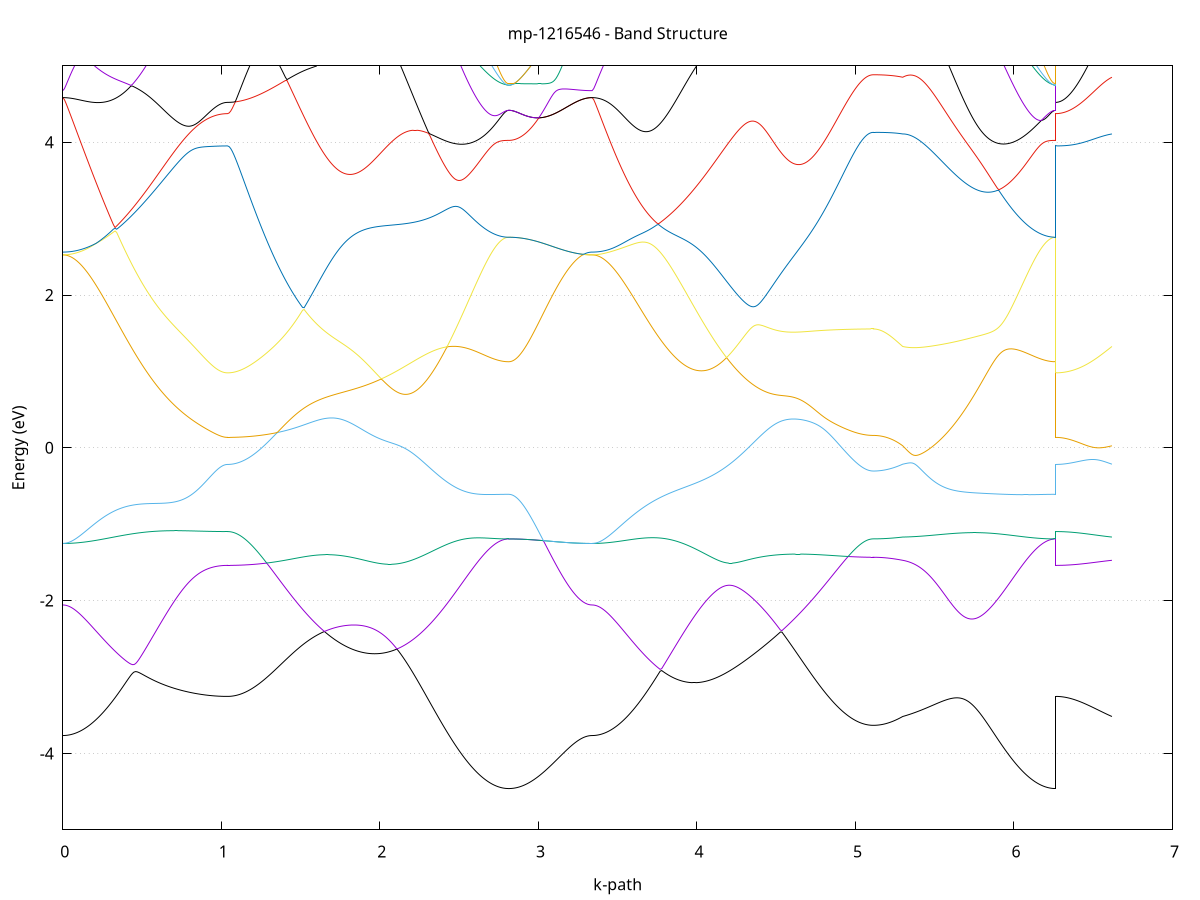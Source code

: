 set title 'mp-1216546 - Band Structure'
set xlabel 'k-path'
set ylabel 'Energy (eV)'
set grid y
set yrange [-5:5]
set terminal png size 800,600
set output 'mp-1216546_bands_gnuplot.png'
plot '-' using 1:2 with lines notitle, '-' using 1:2 with lines notitle, '-' using 1:2 with lines notitle, '-' using 1:2 with lines notitle, '-' using 1:2 with lines notitle, '-' using 1:2 with lines notitle, '-' using 1:2 with lines notitle, '-' using 1:2 with lines notitle, '-' using 1:2 with lines notitle, '-' using 1:2 with lines notitle, '-' using 1:2 with lines notitle, '-' using 1:2 with lines notitle, '-' using 1:2 with lines notitle, '-' using 1:2 with lines notitle, '-' using 1:2 with lines notitle, '-' using 1:2 with lines notitle, '-' using 1:2 with lines notitle, '-' using 1:2 with lines notitle, '-' using 1:2 with lines notitle, '-' using 1:2 with lines notitle, '-' using 1:2 with lines notitle, '-' using 1:2 with lines notitle, '-' using 1:2 with lines notitle, '-' using 1:2 with lines notitle, '-' using 1:2 with lines notitle, '-' using 1:2 with lines notitle, '-' using 1:2 with lines notitle, '-' using 1:2 with lines notitle, '-' using 1:2 with lines notitle, '-' using 1:2 with lines notitle, '-' using 1:2 with lines notitle, '-' using 1:2 with lines notitle, '-' using 1:2 with lines notitle, '-' using 1:2 with lines notitle, '-' using 1:2 with lines notitle, '-' using 1:2 with lines notitle, '-' using 1:2 with lines notitle, '-' using 1:2 with lines notitle, '-' using 1:2 with lines notitle, '-' using 1:2 with lines notitle, '-' using 1:2 with lines notitle, '-' using 1:2 with lines notitle, '-' using 1:2 with lines notitle, '-' using 1:2 with lines notitle, '-' using 1:2 with lines notitle, '-' using 1:2 with lines notitle, '-' using 1:2 with lines notitle, '-' using 1:2 with lines notitle, '-' using 1:2 with lines notitle, '-' using 1:2 with lines notitle, '-' using 1:2 with lines notitle, '-' using 1:2 with lines notitle, '-' using 1:2 with lines notitle, '-' using 1:2 with lines notitle, '-' using 1:2 with lines notitle, '-' using 1:2 with lines notitle, '-' using 1:2 with lines notitle, '-' using 1:2 with lines notitle, '-' using 1:2 with lines notitle, '-' using 1:2 with lines notitle, '-' using 1:2 with lines notitle, '-' using 1:2 with lines notitle, '-' using 1:2 with lines notitle, '-' using 1:2 with lines notitle
0.000000 -24.965751
0.009992 -24.965751
0.019984 -24.965551
0.029976 -24.965451
0.039968 -24.965151
0.049960 -24.964851
0.059952 -24.964451
0.069944 -24.963951
0.079936 -24.963451
0.089928 -24.962751
0.099920 -24.962151
0.109912 -24.961351
0.119905 -24.960551
0.129897 -24.959651
0.139889 -24.958651
0.149881 -24.957651
0.159873 -24.956551
0.169865 -24.955351
0.179857 -24.954151
0.189849 -24.952851
0.199841 -24.951551
0.209833 -24.950151
0.219825 -24.948651
0.229817 -24.947151
0.239809 -24.945651
0.249801 -24.943951
0.259793 -24.942351
0.269785 -24.940651
0.279777 -24.938851
0.289769 -24.937051
0.299761 -24.935251
0.309753 -24.933351
0.319745 -24.931451
0.329737 -24.929451
0.339729 -24.927551
0.349722 -24.925551
0.359714 -24.923551
0.369706 -24.921451
0.379698 -24.919451
0.389690 -24.917351
0.399682 -24.915351
0.409674 -24.913251
0.419666 -24.911251
0.429658 -24.909251
0.439650 -24.907251
0.449642 -24.905251
0.459634 -24.903251
0.469626 -24.901351
0.479618 -24.899551
0.489610 -24.897651
0.499602 -24.895951
0.509594 -24.894251
0.519586 -24.892751
0.529578 -24.891251
0.539570 -24.889851
0.549562 -24.888551
0.559554 -24.887451
0.569546 -24.886451
0.579538 -24.885551
0.589531 -24.884851
0.599523 -24.884351
0.609515 -24.884051
0.619507 -24.883951
0.629499 -24.883951
0.639491 -24.884251
0.649483 -24.884751
0.659475 -24.885551
0.669467 -24.886451
0.679459 -24.887651
0.689451 -24.889051
0.699443 -24.890651
0.709435 -24.892551
0.719427 -24.894551
0.729419 -24.896651
0.739411 -24.898951
0.749403 -24.901451
0.759395 -24.903951
0.769387 -24.906651
0.779379 -24.909351
0.789371 -24.912051
0.799363 -24.914851
0.809355 -24.917651
0.819348 -24.920351
0.829340 -24.923151
0.839332 -24.925851
0.849324 -24.928451
0.859316 -24.930951
0.869308 -24.933451
0.879300 -24.935851
0.889292 -24.938051
0.899284 -24.940251
0.909276 -24.942251
0.919268 -24.944151
0.929260 -24.945951
0.939252 -24.947551
0.949244 -24.949051
0.959236 -24.950451
0.969228 -24.951651
0.979220 -24.952651
0.989212 -24.953551
0.999204 -24.954251
1.009196 -24.954851
1.019188 -24.955251
1.029180 -24.955551
1.039172 -24.955551
1.039172 -24.955551
1.049032 -24.955551
1.058891 -24.955451
1.068750 -24.955251
1.078610 -24.954951
1.088469 -24.954551
1.098328 -24.954051
1.108188 -24.953551
1.118047 -24.952951
1.127906 -24.952151
1.137766 -24.951351
1.147625 -24.950551
1.157484 -24.949551
1.167344 -24.948551
1.177203 -24.947351
1.187062 -24.946151
1.196922 -24.944951
1.206781 -24.943551
1.216640 -24.942151
1.226500 -24.940651
1.236359 -24.939051
1.246218 -24.937351
1.256078 -24.935651
1.265937 -24.933851
1.275796 -24.931951
1.285656 -24.930051
1.295515 -24.928051
1.305374 -24.925951
1.315234 -24.923751
1.325093 -24.921551
1.334952 -24.919351
1.344812 -24.917051
1.354671 -24.914651
1.364530 -24.912151
1.374390 -24.909751
1.384249 -24.907151
1.394108 -24.904551
1.403968 -24.901951
1.413827 -24.899251
1.423686 -24.896551
1.433546 -24.893851
1.443405 -24.891151
1.453264 -24.888351
1.463124 -24.885551
1.472983 -24.882751
1.482842 -24.880051
1.492702 -24.877251
1.502561 -24.874551
1.512420 -24.871951
1.522280 -24.869351
1.532139 -24.866951
1.541998 -24.864651
1.551858 -24.862651
1.561717 -24.860951
1.571576 -24.859651
1.581436 -24.858751
1.591295 -24.858451
1.601154 -24.858751
1.611014 -24.859551
1.620873 -24.860851
1.630732 -24.862651
1.640591 -24.864751
1.650451 -24.867051
1.660310 -24.869651
1.670169 -24.872251
1.680029 -24.874951
1.689888 -24.877651
1.699747 -24.880251
1.699747 -24.880251
1.709690 -24.882951
1.719633 -24.885551
1.729575 -24.888051
1.739518 -24.890551
1.749460 -24.892851
1.759403 -24.895051
1.769345 -24.897251
1.779288 -24.899251
1.789230 -24.901151
1.799173 -24.902851
1.809115 -24.904451
1.819058 -24.905951
1.829000 -24.907351
1.838943 -24.908551
1.848885 -24.909651
1.858828 -24.910551
1.868770 -24.911351
1.878713 -24.912051
1.888655 -24.912551
1.898598 -24.912951
1.908541 -24.913251
1.918483 -24.913351
1.928426 -24.913351
1.938368 -24.913251
1.948311 -24.912951
1.958253 -24.912551
1.968196 -24.912051
1.978138 -24.911351
1.988081 -24.910651
1.998023 -24.909751
2.007966 -24.908751
2.017908 -24.907751
2.027851 -24.906551
2.037793 -24.905351
2.047736 -24.903951
2.057678 -24.902551
2.067621 -24.901051
2.077563 -24.899551
2.087506 -24.897951
2.097449 -24.896251
2.107391 -24.894551
2.117334 -24.892851
2.127276 -24.891151
2.137219 -24.889351
2.147161 -24.887551
2.157104 -24.885751
2.167046 -24.884051
2.176989 -24.882251
2.186931 -24.880551
2.196874 -24.878851
2.206816 -24.877151
2.216759 -24.875551
2.226701 -24.874051
2.236644 -24.872451
2.246586 -24.871051
2.256529 -24.869651
2.266472 -24.868351
2.276414 -24.867151
2.286357 -24.866051
2.296299 -24.864951
2.306242 -24.863951
2.316184 -24.863051
2.326127 -24.862251
2.336069 -24.861451
2.346012 -24.860851
2.355954 -24.860251
2.365897 -24.859751
2.375839 -24.859351
2.385782 -24.859051
2.395724 -24.858751
2.405667 -24.858551
2.415609 -24.858451
2.425552 -24.858351
2.435494 -24.858351
2.445437 -24.858351
2.455380 -24.858451
2.465322 -24.858551
2.475265 -24.858751
2.485207 -24.858951
2.495150 -24.859251
2.505092 -24.859551
2.515035 -24.859851
2.524977 -24.860151
2.534920 -24.860551
2.544862 -24.860851
2.554805 -24.861251
2.564747 -24.861651
2.574690 -24.862051
2.584632 -24.862451
2.594575 -24.862851
2.604517 -24.863351
2.614460 -24.863751
2.624402 -24.864151
2.634345 -24.864551
2.644288 -24.864851
2.654230 -24.865251
2.664173 -24.865651
2.674115 -24.865951
2.684058 -24.866351
2.694000 -24.866651
2.703943 -24.866951
2.713885 -24.867151
2.723828 -24.867451
2.733770 -24.867651
2.743713 -24.867851
2.753655 -24.868051
2.763598 -24.868151
2.773540 -24.868251
2.783483 -24.868351
2.793425 -24.868451
2.803368 -24.868451
2.813310 -24.868551
2.813310 -24.868551
2.823227 -24.868651
2.833143 -24.868951
2.843059 -24.869551
2.852976 -24.870251
2.862892 -24.871251
2.872808 -24.872451
2.882724 -24.873851
2.892641 -24.875351
2.902557 -24.877151
2.912473 -24.879051
2.922390 -24.881051
2.932306 -24.883251
2.942222 -24.885551
2.952138 -24.888051
2.962055 -24.890551
2.971971 -24.893151
2.981887 -24.895851
2.991803 -24.898651
3.001720 -24.901451
3.011636 -24.904251
3.021552 -24.907151
3.031469 -24.909951
3.041385 -24.912851
3.051301 -24.915751
3.061217 -24.918651
3.071134 -24.921451
3.081050 -24.924251
3.090966 -24.927051
3.100882 -24.929751
3.110799 -24.932451
3.120715 -24.934951
3.130631 -24.937551
3.140548 -24.939951
3.150464 -24.942351
3.160380 -24.944551
3.170296 -24.946751
3.180213 -24.948851
3.190129 -24.950851
3.200045 -24.952651
3.209962 -24.954451
3.219878 -24.956051
3.229794 -24.957551
3.239710 -24.958951
3.249627 -24.960251
3.259543 -24.961351
3.269459 -24.962451
3.279375 -24.963251
3.289292 -24.964051
3.299208 -24.964651
3.309124 -24.965151
3.319041 -24.965451
3.328957 -24.965651
3.338873 -24.965751
3.338873 -24.965751
3.348851 -24.965751
3.358830 -24.965651
3.368808 -24.965451
3.378786 -24.965151
3.388765 -24.964851
3.398743 -24.964451
3.408721 -24.964051
3.418700 -24.963451
3.428678 -24.962851
3.438656 -24.962251
3.448635 -24.961451
3.458613 -24.960651
3.468591 -24.959851
3.478570 -24.958851
3.488548 -24.957851
3.498526 -24.956851
3.508505 -24.955751
3.518483 -24.954551
3.528461 -24.953251
3.538440 -24.951951
3.548418 -24.950651
3.558396 -24.949251
3.568375 -24.947751
3.578353 -24.946251
3.588331 -24.944751
3.598310 -24.943151
3.608288 -24.941451
3.618266 -24.939751
3.628245 -24.938051
3.638223 -24.936251
3.648201 -24.934451
3.658180 -24.932651
3.668158 -24.930751
3.678136 -24.928851
3.688115 -24.926951
3.698093 -24.925051
3.708071 -24.923051
3.718050 -24.921151
3.728028 -24.919151
3.738006 -24.917151
3.747985 -24.915151
3.757963 -24.913251
3.767941 -24.911251
3.777920 -24.909251
3.787898 -24.907351
3.797876 -24.905451
3.807855 -24.903551
3.817833 -24.901751
3.827811 -24.899951
3.837790 -24.898151
3.847768 -24.896451
3.857746 -24.894751
3.867725 -24.893151
3.877703 -24.891651
3.887681 -24.890151
3.897660 -24.888851
3.907638 -24.887551
3.917616 -24.886351
3.927595 -24.885251
3.937573 -24.884251
3.947551 -24.883351
3.957530 -24.882551
3.967508 -24.881851
3.977486 -24.881251
3.987465 -24.880851
3.997443 -24.880451
4.007421 -24.880251
4.017400 -24.880151
4.027378 -24.880051
4.037356 -24.880151
4.047335 -24.880351
4.057313 -24.880551
4.067291 -24.880851
4.077270 -24.881251
4.087248 -24.881651
4.097226 -24.882151
4.107205 -24.882551
4.117183 -24.883151
4.127161 -24.883651
4.137140 -24.884151
4.147118 -24.884651
4.157096 -24.885151
4.167075 -24.885551
4.177053 -24.885951
4.187031 -24.886251
4.197010 -24.886551
4.206988 -24.886751
4.216966 -24.886851
4.226945 -24.886851
4.236923 -24.886851
4.246901 -24.886651
4.256880 -24.886351
4.266858 -24.886051
4.276836 -24.885551
4.286815 -24.884951
4.296793 -24.884251
4.306771 -24.883451
4.316750 -24.882451
4.326728 -24.881351
4.336706 -24.880251
4.346685 -24.878951
4.356663 -24.877551
4.366641 -24.876051
4.376620 -24.874351
4.386598 -24.872651
4.396576 -24.870951
4.406555 -24.869051
4.416533 -24.867251
4.426511 -24.865351
4.436490 -24.863551
4.446468 -24.861851
4.456446 -24.860351
4.466425 -24.859151
4.476403 -24.858551
4.486381 -24.858451
4.496360 -24.859151
4.506338 -24.860451
4.516316 -24.862351
4.526295 -24.864651
4.536273 -24.867251
4.546251 -24.870151
4.556230 -24.873151
4.556230 -24.873151
4.566172 -24.876251
4.576115 -24.879451
4.586057 -24.882651
4.596000 -24.885951
4.605942 -24.889251
4.615885 -24.892551
4.625827 -24.895851
4.635770 -24.899051
4.645712 -24.902351
4.655655 -24.905551
4.665597 -24.908851
4.675540 -24.911951
4.685482 -24.915151
4.695425 -24.918251
4.705368 -24.921351
4.715310 -24.924351
4.725253 -24.927351
4.735195 -24.930251
4.745138 -24.933151
4.755080 -24.935951
4.765023 -24.938751
4.774965 -24.941451
4.784908 -24.944151
4.794850 -24.946751
4.804793 -24.949251
4.814735 -24.951751
4.824678 -24.954151
4.834620 -24.956551
4.844563 -24.958751
4.854505 -24.960951
4.864448 -24.963151
4.874391 -24.965151
4.884333 -24.967151
4.894276 -24.969051
4.904218 -24.970851
4.914161 -24.972651
4.924103 -24.974351
4.934046 -24.975951
4.943988 -24.977451
4.953931 -24.978851
4.963873 -24.980251
4.973816 -24.981451
4.983758 -24.982651
4.993701 -24.983751
5.003643 -24.984751
5.013586 -24.985651
5.023528 -24.986551
5.033471 -24.987251
5.043413 -24.987951
5.053356 -24.988551
5.063299 -24.989051
5.073241 -24.989451
5.083184 -24.989751
5.093126 -24.989951
5.103069 -24.990051
5.113011 -24.990151
5.113011 -24.990151
5.122756 -24.990051
5.132501 -24.990051
5.142246 -24.989851
5.151991 -24.989751
5.161736 -24.989451
5.171481 -24.989151
5.181226 -24.988851
5.190970 -24.988451
5.200715 -24.988051
5.210460 -24.987551
5.220205 -24.987051
5.229950 -24.986451
5.239695 -24.985851
5.249440 -24.985151
5.259185 -24.984451
5.268930 -24.983651
5.278675 -24.982851
5.288419 -24.982051
5.298164 -24.981151
5.298164 -24.981151
5.308106 -24.980351
5.318048 -24.979351
5.327990 -24.978251
5.337932 -24.976951
5.347874 -24.975551
5.357816 -24.973951
5.367758 -24.972251
5.377700 -24.970351
5.387642 -24.968251
5.397584 -24.966051
5.407526 -24.963751
5.417468 -24.961351
5.427410 -24.958751
5.437352 -24.956051
5.447294 -24.953251
5.457236 -24.950451
5.467178 -24.947451
5.477120 -24.944351
5.487062 -24.941251
5.497004 -24.938051
5.506946 -24.934751
5.516888 -24.931451
5.526830 -24.928051
5.536772 -24.924751
5.546714 -24.921351
5.556656 -24.917951
5.566598 -24.914651
5.576540 -24.911351
5.586482 -24.908051
5.596424 -24.904751
5.606366 -24.901651
5.616308 -24.898551
5.626250 -24.895451
5.636192 -24.892551
5.646134 -24.889751
5.656076 -24.887051
5.666018 -24.884451
5.675960 -24.881951
5.685902 -24.879651
5.695844 -24.877451
5.705786 -24.875351
5.715728 -24.873451
5.725670 -24.871551
5.735612 -24.869951
5.745554 -24.868351
5.755496 -24.866951
5.765438 -24.865651
5.775380 -24.864551
5.785322 -24.863451
5.795264 -24.862551
5.805206 -24.861751
5.815148 -24.861051
5.825090 -24.860451
5.835032 -24.859951
5.844974 -24.859551
5.854916 -24.859251
5.864858 -24.858951
5.874800 -24.858851
5.884742 -24.858751
5.894684 -24.858751
5.904626 -24.858751
5.914568 -24.858851
5.924510 -24.858951
5.934452 -24.859151
5.944394 -24.859351
5.954336 -24.859651
5.964278 -24.859951
5.974220 -24.860251
5.984162 -24.860551
5.994104 -24.860951
6.004046 -24.861351
6.013988 -24.861651
6.023930 -24.862051
6.033872 -24.862551
6.043814 -24.862951
6.053756 -24.863351
6.063698 -24.863751
6.073640 -24.864151
6.083582 -24.864551
6.093524 -24.864851
6.103466 -24.865251
6.113408 -24.865651
6.123350 -24.865951
6.133292 -24.866351
6.143234 -24.866651
6.153176 -24.866951
6.163118 -24.867151
6.173060 -24.867451
6.183002 -24.867651
6.192944 -24.867851
6.202886 -24.868051
6.212828 -24.868151
6.222770 -24.868251
6.232712 -24.868351
6.242654 -24.868451
6.252596 -24.868451
6.262538 -24.868551
6.262538 -24.955551
6.272412 -24.955651
6.282286 -24.955751
6.292160 -24.955951
6.302034 -24.956151
6.311908 -24.956451
6.321782 -24.956851
6.331656 -24.957251
6.341530 -24.957751
6.351404 -24.958351
6.361278 -24.958951
6.371152 -24.959651
6.381026 -24.960351
6.390900 -24.961151
6.400774 -24.961951
6.410648 -24.962751
6.420522 -24.963651
6.430396 -24.964551
6.440270 -24.965451
6.450144 -24.966351
6.460017 -24.967351
6.469891 -24.968251
6.479765 -24.969251
6.489639 -24.970251
6.499513 -24.971151
6.509387 -24.972151
6.519261 -24.973051
6.529135 -24.974051
6.539009 -24.974951
6.548883 -24.975851
6.558757 -24.976651
6.568631 -24.977551
6.578505 -24.978351
6.588379 -24.979051
6.598253 -24.979851
6.608127 -24.980451
6.618001 -24.981151
e
0.000000 -24.486251
0.009992 -24.486451
0.019984 -24.486751
0.029976 -24.487351
0.039968 -24.488251
0.049960 -24.489351
0.059952 -24.490651
0.069944 -24.492151
0.079936 -24.493951
0.089928 -24.495851
0.099920 -24.498051
0.109912 -24.500451
0.119905 -24.503051
0.129897 -24.505851
0.139889 -24.508851
0.149881 -24.511951
0.159873 -24.515251
0.169865 -24.518751
0.179857 -24.522451
0.189849 -24.526251
0.199841 -24.530251
0.209833 -24.534451
0.219825 -24.538751
0.229817 -24.543151
0.239809 -24.547751
0.249801 -24.552451
0.259793 -24.557251
0.269785 -24.562251
0.279777 -24.567351
0.289769 -24.572551
0.299761 -24.577851
0.309753 -24.583251
0.319745 -24.588751
0.329737 -24.594451
0.339729 -24.600151
0.349722 -24.605851
0.359714 -24.611751
0.369706 -24.617651
0.379698 -24.623751
0.389690 -24.629751
0.399682 -24.635851
0.409674 -24.642051
0.419666 -24.648251
0.429658 -24.654551
0.439650 -24.660751
0.449642 -24.667051
0.459634 -24.673351
0.469626 -24.679651
0.479618 -24.685951
0.489610 -24.692251
0.499602 -24.698551
0.509594 -24.704851
0.519586 -24.711051
0.529578 -24.717251
0.539570 -24.723351
0.549562 -24.729451
0.559554 -24.735451
0.569546 -24.741351
0.579538 -24.747251
0.589531 -24.752951
0.599523 -24.758651
0.609515 -24.764151
0.619507 -24.769551
0.629499 -24.774851
0.639491 -24.779951
0.649483 -24.784951
0.659475 -24.789851
0.669467 -24.794451
0.679459 -24.799051
0.689451 -24.803351
0.699443 -24.807551
0.709435 -24.811651
0.719427 -24.815551
0.729419 -24.819251
0.739411 -24.822851
0.749403 -24.826251
0.759395 -24.829551
0.769387 -24.832751
0.779379 -24.835851
0.789371 -24.838751
0.799363 -24.841651
0.809355 -24.844351
0.819348 -24.846951
0.829340 -24.849451
0.839332 -24.851951
0.849324 -24.854251
0.859316 -24.856451
0.869308 -24.858551
0.879300 -24.860551
0.889292 -24.862451
0.899284 -24.864251
0.909276 -24.865851
0.919268 -24.867451
0.929260 -24.868851
0.939252 -24.870251
0.949244 -24.871451
0.959236 -24.872551
0.969228 -24.873451
0.979220 -24.874351
0.989212 -24.875051
0.999204 -24.875551
1.009196 -24.876051
1.019188 -24.876351
1.029180 -24.876551
1.039172 -24.876651
1.039172 -24.876651
1.049032 -24.876651
1.058891 -24.876551
1.068750 -24.876351
1.078610 -24.876051
1.088469 -24.875851
1.098328 -24.875451
1.108188 -24.875051
1.118047 -24.874551
1.127906 -24.873951
1.137766 -24.873351
1.147625 -24.872651
1.157484 -24.871851
1.167344 -24.871051
1.177203 -24.870251
1.187062 -24.869251
1.196922 -24.868351
1.206781 -24.867251
1.216640 -24.866151
1.226500 -24.865051
1.236359 -24.863851
1.246218 -24.862651
1.256078 -24.861351
1.265937 -24.860051
1.275796 -24.858651
1.285656 -24.857251
1.295515 -24.855851
1.305374 -24.854351
1.315234 -24.852851
1.325093 -24.851351
1.334952 -24.849751
1.344812 -24.848251
1.354671 -24.846651
1.364530 -24.845151
1.374390 -24.843551
1.384249 -24.841951
1.394108 -24.840451
1.403968 -24.838951
1.413827 -24.837451
1.423686 -24.835951
1.433546 -24.834551
1.443405 -24.833151
1.453264 -24.831851
1.463124 -24.830551
1.472983 -24.829451
1.482842 -24.828351
1.492702 -24.827351
1.502561 -24.826451
1.512420 -24.825751
1.522280 -24.825051
1.532139 -24.824551
1.541998 -24.824151
1.551858 -24.823951
1.561717 -24.823851
1.571576 -24.823851
1.581436 -24.824051
1.591295 -24.824351
1.601154 -24.824851
1.611014 -24.825451
1.620873 -24.826151
1.630732 -24.826951
1.640591 -24.827851
1.650451 -24.828851
1.660310 -24.829851
1.670169 -24.831051
1.680029 -24.832151
1.689888 -24.833351
1.699747 -24.834651
1.699747 -24.834651
1.709690 -24.835851
1.719633 -24.837051
1.729575 -24.838351
1.739518 -24.839551
1.749460 -24.840651
1.759403 -24.841751
1.769345 -24.842851
1.779288 -24.843751
1.789230 -24.844651
1.799173 -24.845551
1.809115 -24.846251
1.819058 -24.846851
1.829000 -24.847351
1.838943 -24.847751
1.848885 -24.848051
1.858828 -24.848251
1.868770 -24.848251
1.878713 -24.848151
1.888655 -24.847951
1.898598 -24.847651
1.908541 -24.847151
1.918483 -24.846451
1.928426 -24.845751
1.938368 -24.844751
1.948311 -24.843751
1.958253 -24.842551
1.968196 -24.841151
1.978138 -24.839651
1.988081 -24.837951
1.998023 -24.836151
2.007966 -24.834151
2.017908 -24.832051
2.027851 -24.829851
2.037793 -24.827451
2.047736 -24.824851
2.057678 -24.822151
2.067621 -24.819351
2.077563 -24.816351
2.087506 -24.813251
2.097449 -24.809951
2.107391 -24.806551
2.117334 -24.803051
2.127276 -24.799351
2.137219 -24.795651
2.147161 -24.791751
2.157104 -24.787751
2.167046 -24.783551
2.176989 -24.779351
2.186931 -24.775051
2.196874 -24.770551
2.206816 -24.766051
2.216759 -24.761351
2.226701 -24.756651
2.236644 -24.751851
2.246586 -24.746951
2.256529 -24.741951
2.266472 -24.736951
2.276414 -24.731851
2.286357 -24.726651
2.296299 -24.721451
2.306242 -24.716151
2.316184 -24.710851
2.326127 -24.705551
2.336069 -24.700151
2.346012 -24.694751
2.355954 -24.689351
2.365897 -24.683851
2.375839 -24.678451
2.385782 -24.673051
2.395724 -24.667551
2.405667 -24.662151
2.415609 -24.656751
2.425552 -24.651351
2.435494 -24.645951
2.445437 -24.640651
2.455380 -24.635351
2.465322 -24.630151
2.475265 -24.624951
2.485207 -24.619751
2.495150 -24.614751
2.505092 -24.609751
2.515035 -24.604851
2.524977 -24.600051
2.534920 -24.595251
2.544862 -24.590651
2.554805 -24.586051
2.564747 -24.581651
2.574690 -24.577351
2.584632 -24.573151
2.594575 -24.569051
2.604517 -24.565151
2.614460 -24.561351
2.624402 -24.557751
2.634345 -24.554251
2.644288 -24.550851
2.654230 -24.547751
2.664173 -24.544751
2.674115 -24.541851
2.684058 -24.539251
2.694000 -24.536751
2.703943 -24.534451
2.713885 -24.532351
2.723828 -24.530451
2.733770 -24.528751
2.743713 -24.527251
2.753655 -24.525951
2.763598 -24.524851
2.773540 -24.523951
2.783483 -24.523251
2.793425 -24.522751
2.803368 -24.522451
2.813310 -24.522351
2.813310 -24.522351
2.823227 -24.522251
2.833143 -24.521851
2.843059 -24.521251
2.852976 -24.520451
2.862892 -24.519351
2.872808 -24.518051
2.882724 -24.516551
2.892641 -24.514851
2.902557 -24.512951
2.912473 -24.510851
2.922390 -24.508651
2.932306 -24.506251
2.942222 -24.503751
2.952138 -24.501051
2.962055 -24.498251
2.971971 -24.495451
2.981887 -24.492451
2.991803 -24.489451
3.001720 -24.486351
3.011636 -24.483251
3.021552 -24.480651
3.031469 -24.480851
3.041385 -24.481151
3.051301 -24.481451
3.061217 -24.481751
3.071134 -24.481951
3.081050 -24.482251
3.090966 -24.482451
3.100882 -24.482751
3.110799 -24.483051
3.120715 -24.483251
3.130631 -24.483551
3.140548 -24.483751
3.150464 -24.483951
3.160380 -24.484151
3.170296 -24.484451
3.180213 -24.484651
3.190129 -24.484851
3.200045 -24.484951
3.209962 -24.485151
3.219878 -24.485351
3.229794 -24.485451
3.239710 -24.485651
3.249627 -24.485751
3.259543 -24.485851
3.269459 -24.485951
3.279375 -24.486051
3.289292 -24.486151
3.299208 -24.486151
3.309124 -24.486251
3.319041 -24.486251
3.328957 -24.486251
3.338873 -24.486251
3.338873 -24.486251
3.348851 -24.486451
3.358830 -24.486751
3.368808 -24.487351
3.378786 -24.488251
3.388765 -24.489351
3.398743 -24.490651
3.408721 -24.492151
3.418700 -24.493951
3.428678 -24.495951
3.438656 -24.498151
3.448635 -24.500451
3.458613 -24.503051
3.468591 -24.505751
3.478570 -24.508651
3.488548 -24.511751
3.498526 -24.515051
3.508505 -24.518451
3.518483 -24.521951
3.528461 -24.525651
3.538440 -24.529451
3.548418 -24.533451
3.558396 -24.537551
3.568375 -24.541751
3.578353 -24.546051
3.588331 -24.550451
3.598310 -24.554951
3.608288 -24.559551
3.618266 -24.564251
3.628245 -24.569051
3.638223 -24.573951
3.648201 -24.578851
3.658180 -24.583851
3.668158 -24.588951
3.678136 -24.594051
3.688115 -24.599251
3.698093 -24.604451
3.708071 -24.609651
3.718050 -24.614951
3.728028 -24.620251
3.738006 -24.625651
3.747985 -24.630951
3.757963 -24.636351
3.767941 -24.641651
3.777920 -24.647051
3.787898 -24.652351
3.797876 -24.657751
3.807855 -24.663051
3.817833 -24.668351
3.827811 -24.673551
3.837790 -24.678751
3.847768 -24.683951
3.857746 -24.689051
3.867725 -24.694151
3.877703 -24.699151
3.887681 -24.704151
3.897660 -24.708951
3.907638 -24.713751
3.917616 -24.718551
3.927595 -24.723151
3.937573 -24.727751
3.947551 -24.732151
3.957530 -24.736551
3.967508 -24.740751
3.977486 -24.744951
3.987465 -24.748951
3.997443 -24.752951
4.007421 -24.756751
4.017400 -24.760451
4.027378 -24.763951
4.037356 -24.767451
4.047335 -24.770751
4.057313 -24.773951
4.067291 -24.776951
4.077270 -24.779951
4.087248 -24.782651
4.097226 -24.785351
4.107205 -24.787851
4.117183 -24.790151
4.127161 -24.792351
4.137140 -24.794451
4.147118 -24.796351
4.157096 -24.798151
4.167075 -24.799751
4.177053 -24.801251
4.187031 -24.802651
4.197010 -24.803851
4.206988 -24.804851
4.216966 -24.805851
4.226945 -24.806651
4.236923 -24.807351
4.246901 -24.807851
4.256880 -24.808351
4.266858 -24.808651
4.276836 -24.808851
4.286815 -24.808951
4.296793 -24.808951
4.306771 -24.808851
4.316750 -24.808751
4.326728 -24.808551
4.336706 -24.808251
4.346685 -24.807951
4.356663 -24.807651
4.366641 -24.807251
4.376620 -24.806851
4.386598 -24.806551
4.396576 -24.806251
4.406555 -24.808751
4.416533 -24.811751
4.426511 -24.814751
4.436490 -24.817551
4.446468 -24.820151
4.456446 -24.822351
4.466425 -24.824151
4.476403 -24.825351
4.486381 -24.825851
4.496360 -24.825551
4.506338 -24.824451
4.516316 -24.822651
4.526295 -24.820351
4.536273 -24.817651
4.546251 -24.815551
4.556230 -24.817351
4.556230 -24.817351
4.566172 -24.819351
4.576115 -24.821451
4.586057 -24.823551
4.596000 -24.825851
4.605942 -24.828151
4.615885 -24.830551
4.625827 -24.833051
4.635770 -24.835551
4.645712 -24.838151
4.655655 -24.840751
4.665597 -24.843351
4.675540 -24.845951
4.685482 -24.848551
4.695425 -24.851151
4.705368 -24.853851
4.715310 -24.856451
4.725253 -24.859051
4.735195 -24.861551
4.745138 -24.864151
4.755080 -24.866651
4.765023 -24.869151
4.774965 -24.871551
4.784908 -24.873951
4.794850 -24.876351
4.804793 -24.878651
4.814735 -24.880851
4.824678 -24.883051
4.834620 -24.885251
4.844563 -24.887351
4.854505 -24.889351
4.864448 -24.891351
4.874391 -24.893251
4.884333 -24.895151
4.894276 -24.896851
4.904218 -24.898551
4.914161 -24.900251
4.924103 -24.901751
4.934046 -24.903251
4.943988 -24.904751
4.953931 -24.906051
4.963873 -24.907351
4.973816 -24.908551
4.983758 -24.909651
4.993701 -24.910651
5.003643 -24.911651
5.013586 -24.912451
5.023528 -24.913251
5.033471 -24.913951
5.043413 -24.914651
5.053356 -24.915151
5.063299 -24.915651
5.073241 -24.916051
5.083184 -24.916351
5.093126 -24.916551
5.103069 -24.916651
5.113011 -24.916651
5.113011 -24.916651
5.122756 -24.916651
5.132501 -24.916551
5.142246 -24.916351
5.151991 -24.916051
5.161736 -24.915751
5.171481 -24.915251
5.181226 -24.914751
5.190970 -24.914251
5.200715 -24.913551
5.210460 -24.912851
5.220205 -24.912051
5.229950 -24.911251
5.239695 -24.910251
5.249440 -24.909351
5.259185 -24.908251
5.268930 -24.907151
5.278675 -24.906051
5.288419 -24.904851
5.298164 -24.903551
5.298164 -24.903551
5.308106 -24.902451
5.318048 -24.901351
5.327990 -24.899951
5.337932 -24.898551
5.347874 -24.896951
5.357816 -24.895251
5.367758 -24.893451
5.377700 -24.891551
5.387642 -24.889451
5.397584 -24.887251
5.407526 -24.884951
5.417468 -24.882551
5.427410 -24.879951
5.437352 -24.877351
5.447294 -24.874551
5.457236 -24.871651
5.467178 -24.868651
5.477120 -24.865551
5.487062 -24.862251
5.497004 -24.858951
5.506946 -24.855451
5.516888 -24.851851
5.526830 -24.848151
5.536772 -24.844351
5.546714 -24.840451
5.556656 -24.836351
5.566598 -24.832251
5.576540 -24.827951
5.586482 -24.823551
5.596424 -24.819051
5.606366 -24.814451
5.616308 -24.809751
5.626250 -24.804851
5.636192 -24.799851
5.646134 -24.794851
5.656076 -24.789651
5.666018 -24.784351
5.675960 -24.778951
5.685902 -24.773451
5.695844 -24.767851
5.705786 -24.762151
5.715728 -24.756451
5.725670 -24.750651
5.735612 -24.744751
5.745554 -24.738751
5.755496 -24.732751
5.765438 -24.726751
5.775380 -24.720651
5.785322 -24.714551
5.795264 -24.708451
5.805206 -24.702251
5.815148 -24.696151
5.825090 -24.689951
5.835032 -24.683851
5.844974 -24.677651
5.854916 -24.671551
5.864858 -24.665551
5.874800 -24.659451
5.884742 -24.653551
5.894684 -24.647551
5.904626 -24.641751
5.914568 -24.635951
5.924510 -24.630251
5.934452 -24.624651
5.944394 -24.619051
5.954336 -24.613651
5.964278 -24.608251
5.974220 -24.603051
5.984162 -24.597951
5.994104 -24.592951
6.004046 -24.588151
6.013988 -24.583451
6.023930 -24.578851
6.033872 -24.574451
6.043814 -24.570151
6.053756 -24.566051
6.063698 -24.562051
6.073640 -24.558251
6.083582 -24.554651
6.093524 -24.551251
6.103466 -24.547951
6.113408 -24.544851
6.123350 -24.542051
6.133292 -24.539351
6.143234 -24.536851
6.153176 -24.534551
6.163118 -24.532351
6.173060 -24.530451
6.183002 -24.528751
6.192944 -24.527251
6.202886 -24.525951
6.212828 -24.524851
6.222770 -24.523951
6.232712 -24.523251
6.242654 -24.522751
6.252596 -24.522451
6.262538 -24.522351
6.262538 -24.876651
6.272412 -24.876651
6.282286 -24.876751
6.292160 -24.876951
6.302034 -24.877151
6.311908 -24.877451
6.321782 -24.877751
6.331656 -24.878151
6.341530 -24.878651
6.351404 -24.879151
6.361278 -24.879751
6.371152 -24.880351
6.381026 -24.880951
6.390900 -24.881751
6.400774 -24.882451
6.410648 -24.883251
6.420522 -24.884151
6.430396 -24.884951
6.440270 -24.885851
6.450144 -24.886851
6.460017 -24.887751
6.469891 -24.888751
6.479765 -24.889751
6.489639 -24.890751
6.499513 -24.891751
6.509387 -24.892851
6.519261 -24.893851
6.529135 -24.894851
6.539009 -24.895951
6.548883 -24.896951
6.558757 -24.897951
6.568631 -24.898951
6.578505 -24.899851
6.588379 -24.900851
6.598253 -24.901751
6.608127 -24.902651
6.618001 -24.903551
e
0.000000 -24.486251
0.009992 -24.486351
0.019984 -24.486451
0.029976 -24.486551
0.039968 -24.486751
0.049960 -24.487051
0.059952 -24.487351
0.069944 -24.487751
0.079936 -24.488151
0.089928 -24.488651
0.099920 -24.489251
0.109912 -24.489851
0.119905 -24.490451
0.129897 -24.491151
0.139889 -24.491951
0.149881 -24.492751
0.159873 -24.493651
0.169865 -24.494551
0.179857 -24.495551
0.189849 -24.496551
0.199841 -24.497651
0.209833 -24.498751
0.219825 -24.499851
0.229817 -24.501051
0.239809 -24.502351
0.249801 -24.503551
0.259793 -24.504951
0.269785 -24.506251
0.279777 -24.507651
0.289769 -24.509051
0.299761 -24.510551
0.309753 -24.512051
0.319745 -24.513551
0.329737 -24.515151
0.339729 -24.516651
0.349722 -24.518351
0.359714 -24.523251
0.369706 -24.528251
0.379698 -24.533251
0.389690 -24.538251
0.399682 -24.543251
0.409674 -24.548351
0.419666 -24.553351
0.429658 -24.558451
0.439650 -24.563451
0.449642 -24.568451
0.459634 -24.573451
0.469626 -24.578351
0.479618 -24.583151
0.489610 -24.587951
0.499602 -24.592651
0.509594 -24.597351
0.519586 -24.601851
0.529578 -24.606251
0.539570 -24.610551
0.549562 -24.614751
0.559554 -24.618751
0.569546 -24.622651
0.579538 -24.626351
0.589531 -24.629851
0.599523 -24.633251
0.609515 -24.636351
0.619507 -24.639251
0.629499 -24.641951
0.639491 -24.644451
0.649483 -24.646751
0.659475 -24.648751
0.669467 -24.650451
0.679459 -24.652051
0.689451 -24.653251
0.699443 -24.654351
0.709435 -24.655151
0.719427 -24.655651
0.729419 -24.656051
0.739411 -24.656151
0.749403 -24.656051
0.759395 -24.655751
0.769387 -24.655251
0.779379 -24.654551
0.789371 -24.653751
0.799363 -24.652751
0.809355 -24.651651
0.819348 -24.650451
0.829340 -24.649051
0.839332 -24.647651
0.849324 -24.646051
0.859316 -24.644551
0.869308 -24.642851
0.879300 -24.641151
0.889292 -24.639451
0.899284 -24.637751
0.909276 -24.636051
0.919268 -24.634351
0.929260 -24.632751
0.939252 -24.631151
0.949244 -24.629651
0.959236 -24.628251
0.969228 -24.626951
0.979220 -24.625751
0.989212 -24.624751
0.999204 -24.623851
1.009196 -24.623151
1.019188 -24.622651
1.029180 -24.622351
1.039172 -24.622251
1.039172 -24.622251
1.049032 -24.622251
1.058891 -24.622251
1.068750 -24.622351
1.078610 -24.622351
1.088469 -24.622451
1.098328 -24.622551
1.108188 -24.622651
1.118047 -24.622751
1.127906 -24.622951
1.137766 -24.623051
1.147625 -24.623351
1.157484 -24.626251
1.167344 -24.629351
1.177203 -24.632651
1.187062 -24.636151
1.196922 -24.639751
1.206781 -24.643451
1.216640 -24.647251
1.226500 -24.651251
1.236359 -24.655251
1.246218 -24.659451
1.256078 -24.663651
1.265937 -24.668051
1.275796 -24.672451
1.285656 -24.676951
1.295515 -24.681551
1.305374 -24.686151
1.315234 -24.690851
1.325093 -24.695551
1.334952 -24.700351
1.344812 -24.705151
1.354671 -24.710051
1.364530 -24.714851
1.374390 -24.719751
1.384249 -24.724651
1.394108 -24.729651
1.403968 -24.734551
1.413827 -24.739451
1.423686 -24.744351
1.433546 -24.749251
1.443405 -24.754051
1.453264 -24.758851
1.463124 -24.763551
1.472983 -24.768251
1.482842 -24.772851
1.492702 -24.777351
1.502561 -24.781751
1.512420 -24.785951
1.522280 -24.790051
1.532139 -24.793851
1.541998 -24.797451
1.551858 -24.800651
1.561717 -24.803451
1.571576 -24.805851
1.581436 -24.807651
1.591295 -24.808751
1.601154 -24.809251
1.611014 -24.809051
1.620873 -24.808151
1.630732 -24.806751
1.640591 -24.804951
1.650451 -24.802751
1.660310 -24.800251
1.670169 -24.797551
1.680029 -24.794651
1.689888 -24.791551
1.699747 -24.788451
1.699747 -24.788451
1.709690 -24.785151
1.719633 -24.781851
1.729575 -24.778451
1.739518 -24.775051
1.749460 -24.771651
1.759403 -24.768151
1.769345 -24.764651
1.779288 -24.761151
1.789230 -24.757651
1.799173 -24.754151
1.809115 -24.750651
1.819058 -24.747151
1.829000 -24.743751
1.838943 -24.740251
1.848885 -24.736851
1.858828 -24.733451
1.868770 -24.730051
1.878713 -24.726751
1.888655 -24.723451
1.898598 -24.720251
1.908541 -24.716951
1.918483 -24.713851
1.928426 -24.710651
1.938368 -24.707551
1.948311 -24.704551
1.958253 -24.701551
1.968196 -24.698651
1.978138 -24.695751
1.988081 -24.692851
1.998023 -24.690151
2.007966 -24.687351
2.017908 -24.684651
2.027851 -24.682051
2.037793 -24.679451
2.047736 -24.676851
2.057678 -24.674351
2.067621 -24.671851
2.077563 -24.669451
2.087506 -24.667051
2.097449 -24.664651
2.107391 -24.662251
2.117334 -24.659851
2.127276 -24.657451
2.137219 -24.655051
2.147161 -24.652651
2.157104 -24.650251
2.167046 -24.647851
2.176989 -24.645351
2.186931 -24.642851
2.196874 -24.640251
2.206816 -24.637651
2.216759 -24.634951
2.226701 -24.632151
2.236644 -24.629351
2.246586 -24.626451
2.256529 -24.623451
2.266472 -24.620351
2.276414 -24.617251
2.286357 -24.613951
2.296299 -24.610651
2.306242 -24.607251
2.316184 -24.603751
2.326127 -24.600251
2.336069 -24.596551
2.346012 -24.592851
2.355954 -24.589151
2.365897 -24.585251
2.375839 -24.581451
2.385782 -24.577451
2.395724 -24.573551
2.405667 -24.569551
2.415609 -24.565551
2.425552 -24.561451
2.435494 -24.557451
2.445437 -24.553451
2.455380 -24.549451
2.465322 -24.545451
2.475265 -24.541551
2.485207 -24.537751
2.495150 -24.533951
2.505092 -24.530151
2.515035 -24.526551
2.524977 -24.523051
2.534920 -24.519551
2.544862 -24.516251
2.554805 -24.513051
2.564747 -24.510051
2.574690 -24.507051
2.584632 -24.504351
2.594575 -24.501751
2.604517 -24.499251
2.614460 -24.496951
2.624402 -24.494751
2.634345 -24.492751
2.644288 -24.490951
2.654230 -24.489151
2.664173 -24.487651
2.674115 -24.486151
2.684058 -24.484851
2.694000 -24.483651
2.703943 -24.482551
2.713885 -24.481551
2.723828 -24.480751
2.733770 -24.479951
2.743713 -24.479351
2.753655 -24.478751
2.763598 -24.478251
2.773540 -24.477851
2.783483 -24.477551
2.793425 -24.477351
2.803368 -24.477251
2.813310 -24.477251
2.813310 -24.477251
2.823227 -24.477251
2.833143 -24.477251
2.843059 -24.477251
2.852976 -24.477351
2.862892 -24.477451
2.872808 -24.477551
2.882724 -24.477651
2.892641 -24.477751
2.902557 -24.477951
2.912473 -24.478151
2.922390 -24.478251
2.932306 -24.478451
2.942222 -24.478651
2.952138 -24.478851
2.962055 -24.479151
2.971971 -24.479351
2.981887 -24.479551
2.991803 -24.479851
3.001720 -24.480151
3.011636 -24.480351
3.021552 -24.480651
3.031469 -24.480851
3.041385 -24.481151
3.051301 -24.481451
3.061217 -24.481651
3.071134 -24.481951
3.081050 -24.482251
3.090966 -24.482451
3.100882 -24.482751
3.110799 -24.483051
3.120715 -24.483251
3.130631 -24.483551
3.140548 -24.483751
3.150464 -24.483951
3.160380 -24.484151
3.170296 -24.484451
3.180213 -24.484651
3.190129 -24.484851
3.200045 -24.484951
3.209962 -24.485151
3.219878 -24.485351
3.229794 -24.485451
3.239710 -24.485651
3.249627 -24.485751
3.259543 -24.485851
3.269459 -24.485951
3.279375 -24.486051
3.289292 -24.486151
3.299208 -24.486151
3.309124 -24.486251
3.319041 -24.486251
3.328957 -24.486251
3.338873 -24.486251
3.338873 -24.486251
3.348851 -24.486351
3.358830 -24.486451
3.368808 -24.486551
3.378786 -24.486851
3.388765 -24.487151
3.398743 -24.487451
3.408721 -24.487951
3.418700 -24.488451
3.428678 -24.488951
3.438656 -24.489651
3.448635 -24.490351
3.458613 -24.491251
3.468591 -24.492151
3.478570 -24.493151
3.488548 -24.494251
3.498526 -24.495451
3.508505 -24.496751
3.518483 -24.498151
3.528461 -24.499751
3.538440 -24.501451
3.548418 -24.503351
3.558396 -24.505451
3.568375 -24.507651
3.578353 -24.510151
3.588331 -24.512751
3.598310 -24.515651
3.608288 -24.518751
3.618266 -24.522151
3.628245 -24.525651
3.638223 -24.529551
3.648201 -24.533551
3.658180 -24.537751
3.668158 -24.542151
3.678136 -24.546751
3.688115 -24.551551
3.698093 -24.556351
3.708071 -24.561351
3.718050 -24.566451
3.728028 -24.571651
3.738006 -24.576951
3.747985 -24.582251
3.757963 -24.587551
3.767941 -24.592951
3.777920 -24.598351
3.787898 -24.603751
3.797876 -24.609151
3.807855 -24.614451
3.817833 -24.619751
3.827811 -24.625051
3.837790 -24.630251
3.847768 -24.635451
3.857746 -24.640451
3.867725 -24.645451
3.877703 -24.650351
3.887681 -24.655151
3.897660 -24.659851
3.907638 -24.664351
3.917616 -24.668851
3.927595 -24.673151
3.937573 -24.677251
3.947551 -24.681251
3.957530 -24.685151
3.967508 -24.688851
3.977486 -24.692451
3.987465 -24.695851
3.997443 -24.699051
4.007421 -24.702251
4.017400 -24.705151
4.027378 -24.708051
4.037356 -24.710751
4.047335 -24.713451
4.057313 -24.715951
4.067291 -24.718351
4.077270 -24.720651
4.087248 -24.722951
4.097226 -24.725251
4.107205 -24.727351
4.117183 -24.729551
4.127161 -24.731751
4.137140 -24.733851
4.147118 -24.736051
4.157096 -24.738151
4.167075 -24.740451
4.177053 -24.742651
4.187031 -24.744951
4.197010 -24.747251
4.206988 -24.749651
4.216966 -24.752151
4.226945 -24.754651
4.236923 -24.757251
4.246901 -24.759951
4.256880 -24.762651
4.266858 -24.765451
4.276836 -24.768251
4.286815 -24.771151
4.296793 -24.774151
4.306771 -24.777151
4.316750 -24.780151
4.326728 -24.783251
4.336706 -24.786451
4.346685 -24.789551
4.356663 -24.792751
4.366641 -24.795951
4.376620 -24.799151
4.386598 -24.802451
4.396576 -24.805551
4.406555 -24.805951
4.416533 -24.805851
4.426511 -24.805751
4.436490 -24.805751
4.446468 -24.805851
4.456446 -24.806051
4.466425 -24.806451
4.476403 -24.807051
4.486381 -24.807751
4.496360 -24.808651
4.506338 -24.809751
4.516316 -24.810951
4.526295 -24.812351
4.536273 -24.813851
4.546251 -24.814551
4.556230 -24.811251
4.556230 -24.811251
4.566172 -24.807651
4.576115 -24.804051
4.586057 -24.800151
4.596000 -24.796151
4.605942 -24.792151
4.615885 -24.787951
4.625827 -24.783651
4.635770 -24.779351
4.645712 -24.774951
4.655655 -24.770551
4.665597 -24.766051
4.675540 -24.761551
4.685482 -24.756951
4.695425 -24.752451
4.705368 -24.747851
4.715310 -24.743151
4.725253 -24.738551
4.735195 -24.733951
4.745138 -24.729351
4.755080 -24.724851
4.765023 -24.720251
4.774965 -24.715751
4.784908 -24.711251
4.794850 -24.706751
4.804793 -24.702351
4.814735 -24.698051
4.824678 -24.693751
4.834620 -24.689551
4.844563 -24.685351
4.854505 -24.681251
4.864448 -24.677351
4.874391 -24.673451
4.884333 -24.669651
4.894276 -24.665951
4.904218 -24.662351
4.914161 -24.658851
4.924103 -24.655551
4.934046 -24.652351
4.943988 -24.649251
4.953931 -24.646251
4.963873 -24.643451
4.973816 -24.640851
4.983758 -24.638351
4.993701 -24.636051
5.003643 -24.633851
5.013586 -24.631851
5.023528 -24.630051
5.033471 -24.628351
5.043413 -24.626951
5.053356 -24.625651
5.063299 -24.624551
5.073241 -24.623651
5.083184 -24.622951
5.093126 -24.622451
5.103069 -24.622151
5.113011 -24.622051
5.113011 -24.622051
5.122756 -24.622051
5.132501 -24.622051
5.142246 -24.621951
5.151991 -24.621851
5.161736 -24.621751
5.171481 -24.621551
5.181226 -24.621351
5.190970 -24.621151
5.200715 -24.620951
5.210460 -24.620651
5.220205 -24.620351
5.229950 -24.620051
5.239695 -24.619751
5.249440 -24.619351
5.259185 -24.618951
5.268930 -24.618551
5.278675 -24.618051
5.288419 -24.617651
5.298164 -24.617151
5.298164 -24.617151
5.308106 -24.616751
5.318048 -24.616251
5.327990 -24.615751
5.337932 -24.615251
5.347874 -24.614551
5.357816 -24.613851
5.367758 -24.613151
5.377700 -24.612351
5.387642 -24.611551
5.397584 -24.610651
5.407526 -24.609651
5.417468 -24.608651
5.427410 -24.607651
5.437352 -24.606551
5.447294 -24.605351
5.457236 -24.604151
5.467178 -24.602951
5.477120 -24.601651
5.487062 -24.600351
5.497004 -24.598951
5.506946 -24.597551
5.516888 -24.596051
5.526830 -24.594551
5.536772 -24.594251
5.546714 -24.593851
5.556656 -24.593351
5.566598 -24.592851
5.576540 -24.592251
5.586482 -24.591551
5.596424 -24.590751
5.606366 -24.589851
5.616308 -24.588851
5.626250 -24.587651
5.636192 -24.586451
5.646134 -24.585151
5.656076 -24.583651
5.666018 -24.582051
5.675960 -24.580351
5.685902 -24.578551
5.695844 -24.576551
5.705786 -24.574551
5.715728 -24.572351
5.725670 -24.570051
5.735612 -24.567551
5.745554 -24.565051
5.755496 -24.562351
5.765438 -24.559651
5.775380 -24.556751
5.785322 -24.553851
5.795264 -24.550751
5.805206 -24.547651
5.815148 -24.544551
5.825090 -24.541251
5.835032 -24.538051
5.844974 -24.534651
5.854916 -24.531351
5.864858 -24.528651
5.874800 -24.526651
5.884742 -24.524651
5.894684 -24.522651
5.904626 -24.520651
5.914568 -24.518651
5.924510 -24.516651
5.934452 -24.514751
5.944394 -24.512851
5.954336 -24.510951
5.964278 -24.509051
5.974220 -24.507251
5.984162 -24.505451
5.994104 -24.503751
6.004046 -24.502051
6.013988 -24.500351
6.023930 -24.498751
6.033872 -24.497151
6.043814 -24.495551
6.053756 -24.494051
6.063698 -24.492651
6.073640 -24.491251
6.083582 -24.489851
6.093524 -24.488551
6.103466 -24.487351
6.113408 -24.486151
6.123350 -24.485051
6.133292 -24.484051
6.143234 -24.483051
6.153176 -24.482151
6.163118 -24.481351
6.173060 -24.480551
6.183002 -24.479851
6.192944 -24.479251
6.202886 -24.478751
6.212828 -24.478251
6.222770 -24.477851
6.232712 -24.477551
6.242654 -24.477351
6.252596 -24.477251
6.262538 -24.477251
6.262538 -24.622251
6.272412 -24.622251
6.282286 -24.622151
6.292160 -24.622051
6.302034 -24.621851
6.311908 -24.621551
6.321782 -24.621251
6.331656 -24.620851
6.341530 -24.620451
6.351404 -24.620051
6.361278 -24.619551
6.371152 -24.618951
6.381026 -24.618351
6.390900 -24.617751
6.400774 -24.617051
6.410648 -24.616351
6.420522 -24.615651
6.430396 -24.614851
6.440270 -24.614051
6.450144 -24.613251
6.460017 -24.612451
6.469891 -24.611651
6.479765 -24.611651
6.489639 -24.612051
6.499513 -24.612451
6.509387 -24.612851
6.519261 -24.613351
6.529135 -24.613751
6.539009 -24.614151
6.548883 -24.614551
6.558757 -24.614951
6.568631 -24.615351
6.578505 -24.615751
6.588379 -24.616151
6.598253 -24.616451
6.608127 -24.616851
6.618001 -24.617151
e
0.000000 -24.417751
0.009992 -24.417851
0.019984 -24.418151
0.029976 -24.418651
0.039968 -24.419251
0.049960 -24.420151
0.059952 -24.421151
0.069944 -24.422351
0.079936 -24.423751
0.089928 -24.425351
0.099920 -24.427151
0.109912 -24.429051
0.119905 -24.431151
0.129897 -24.433451
0.139889 -24.435851
0.149881 -24.438551
0.159873 -24.441251
0.169865 -24.444251
0.179857 -24.447351
0.189849 -24.450551
0.199841 -24.453951
0.209833 -24.457451
0.219825 -24.461051
0.229817 -24.464851
0.239809 -24.468751
0.249801 -24.472851
0.259793 -24.476951
0.269785 -24.481251
0.279777 -24.485551
0.289769 -24.489951
0.299761 -24.494551
0.309753 -24.499151
0.319745 -24.503851
0.329737 -24.508651
0.339729 -24.513451
0.349722 -24.518251
0.359714 -24.519951
0.369706 -24.521551
0.379698 -24.523251
0.389690 -24.524951
0.399682 -24.526651
0.409674 -24.528351
0.419666 -24.530151
0.429658 -24.531851
0.439650 -24.533651
0.449642 -24.535351
0.459634 -24.537151
0.469626 -24.538951
0.479618 -24.540751
0.489610 -24.542551
0.499602 -24.544351
0.509594 -24.546151
0.519586 -24.547951
0.529578 -24.549751
0.539570 -24.551551
0.549562 -24.553351
0.559554 -24.555051
0.569546 -24.556851
0.579538 -24.558651
0.589531 -24.560351
0.599523 -24.562051
0.609515 -24.563751
0.619507 -24.565451
0.629499 -24.567151
0.639491 -24.568851
0.649483 -24.570451
0.659475 -24.572051
0.669467 -24.573651
0.679459 -24.575251
0.689451 -24.576751
0.699443 -24.578251
0.709435 -24.579751
0.719427 -24.581151
0.729419 -24.582651
0.739411 -24.583951
0.749403 -24.585351
0.759395 -24.586651
0.769387 -24.587951
0.779379 -24.589151
0.789371 -24.590351
0.799363 -24.591551
0.809355 -24.592651
0.819348 -24.593751
0.829340 -24.594851
0.839332 -24.595851
0.849324 -24.596751
0.859316 -24.597651
0.869308 -24.598551
0.879300 -24.599351
0.889292 -24.600151
0.899284 -24.600851
0.909276 -24.601551
0.919268 -24.602251
0.929260 -24.602751
0.939252 -24.603351
0.949244 -24.603851
0.959236 -24.604251
0.969228 -24.604651
0.979220 -24.604951
0.989212 -24.605251
0.999204 -24.605451
1.009196 -24.605651
1.019188 -24.605751
1.029180 -24.605851
1.039172 -24.605851
1.039172 -24.605851
1.049032 -24.606051
1.058891 -24.606551
1.068750 -24.607351
1.078610 -24.608451
1.088469 -24.609751
1.098328 -24.611451
1.108188 -24.613351
1.118047 -24.615551
1.127906 -24.617851
1.137766 -24.620451
1.147625 -24.623251
1.157484 -24.623551
1.167344 -24.623851
1.177203 -24.624151
1.187062 -24.624451
1.196922 -24.624851
1.206781 -24.625251
1.216640 -24.625751
1.226500 -24.626351
1.236359 -24.626951
1.246218 -24.627651
1.256078 -24.628351
1.265937 -24.629251
1.275796 -24.630151
1.285656 -24.631051
1.295515 -24.632151
1.305374 -24.633351
1.315234 -24.634551
1.325093 -24.635851
1.334952 -24.637351
1.344812 -24.638751
1.354671 -24.640351
1.364530 -24.642051
1.374390 -24.643751
1.384249 -24.645551
1.394108 -24.647351
1.403968 -24.649151
1.413827 -24.651051
1.423686 -24.652951
1.433546 -24.654851
1.443405 -24.656751
1.453264 -24.658651
1.463124 -24.660451
1.472983 -24.662151
1.482842 -24.663851
1.492702 -24.665451
1.502561 -24.666951
1.512420 -24.668251
1.522280 -24.669451
1.532139 -24.670451
1.541998 -24.671351
1.551858 -24.672051
1.561717 -24.672551
1.571576 -24.672851
1.581436 -24.672951
1.591295 -24.672851
1.601154 -24.672451
1.611014 -24.671951
1.620873 -24.671251
1.630732 -24.670351
1.640591 -24.669251
1.650451 -24.667951
1.660310 -24.666451
1.670169 -24.664851
1.680029 -24.663051
1.689888 -24.661051
1.699747 -24.659051
1.699747 -24.659051
1.709690 -24.656751
1.719633 -24.654451
1.729575 -24.651951
1.739518 -24.649451
1.749460 -24.646751
1.759403 -24.643951
1.769345 -24.641151
1.779288 -24.638251
1.789230 -24.635251
1.799173 -24.632251
1.809115 -24.629151
1.819058 -24.626051
1.829000 -24.622851
1.838943 -24.619651
1.848885 -24.616351
1.858828 -24.613051
1.868770 -24.609751
1.878713 -24.606451
1.888655 -24.603051
1.898598 -24.599751
1.908541 -24.596351
1.918483 -24.592951
1.928426 -24.589551
1.938368 -24.586151
1.948311 -24.582751
1.958253 -24.579351
1.968196 -24.575951
1.978138 -24.572551
1.988081 -24.569251
1.998023 -24.565851
2.007966 -24.562551
2.017908 -24.559151
2.027851 -24.555851
2.037793 -24.552551
2.047736 -24.549251
2.057678 -24.546051
2.067621 -24.542751
2.077563 -24.539551
2.087506 -24.536451
2.097449 -24.533251
2.107391 -24.531551
2.117334 -24.530651
2.127276 -24.529751
2.137219 -24.528751
2.147161 -24.527651
2.157104 -24.526551
2.167046 -24.525351
2.176989 -24.524051
2.186931 -24.522751
2.196874 -24.521351
2.206816 -24.519951
2.216759 -24.518551
2.226701 -24.517051
2.236644 -24.515551
2.246586 -24.514051
2.256529 -24.512451
2.266472 -24.510851
2.276414 -24.509251
2.286357 -24.507651
2.296299 -24.505951
2.306242 -24.504251
2.316184 -24.502651
2.326127 -24.500951
2.336069 -24.499251
2.346012 -24.497551
2.355954 -24.495851
2.365897 -24.494151
2.375839 -24.492451
2.385782 -24.490751
2.395724 -24.489051
2.405667 -24.487351
2.415609 -24.485651
2.425552 -24.483951
2.435494 -24.482251
2.445437 -24.480551
2.455380 -24.478851
2.465322 -24.478051
2.475265 -24.478051
2.485207 -24.478151
2.495150 -24.478151
2.505092 -24.478251
2.515035 -24.478351
2.524977 -24.478351
2.534920 -24.478451
2.544862 -24.478451
2.554805 -24.478551
2.564747 -24.478551
2.574690 -24.478551
2.584632 -24.478651
2.594575 -24.478651
2.604517 -24.478651
2.614460 -24.478651
2.624402 -24.478651
2.634345 -24.478551
2.644288 -24.478551
2.654230 -24.478551
2.664173 -24.478451
2.674115 -24.478351
2.684058 -24.478251
2.694000 -24.478151
2.703943 -24.478051
2.713885 -24.477951
2.723828 -24.477851
2.733770 -24.477751
2.743713 -24.477651
2.753655 -24.477551
2.763598 -24.477451
2.773540 -24.477351
2.783483 -24.477251
2.793425 -24.477251
2.803368 -24.477251
2.813310 -24.477251
2.813310 -24.477251
2.823227 -24.477251
2.833143 -24.477251
2.843059 -24.477251
2.852976 -24.477351
2.862892 -24.477451
2.872808 -24.477551
2.882724 -24.477651
2.892641 -24.477751
2.902557 -24.477951
2.912473 -24.478151
2.922390 -24.478251
2.932306 -24.478451
2.942222 -24.478651
2.952138 -24.478851
2.962055 -24.479151
2.971971 -24.479351
2.981887 -24.479551
2.991803 -24.479851
3.001720 -24.480151
3.011636 -24.480351
3.021552 -24.480051
3.031469 -24.476851
3.041385 -24.473651
3.051301 -24.470451
3.061217 -24.467251
3.071134 -24.464151
3.081050 -24.460951
3.090966 -24.457851
3.100882 -24.454851
3.110799 -24.451851
3.120715 -24.448951
3.130631 -24.446151
3.140548 -24.443451
3.150464 -24.440751
3.160380 -24.438151
3.170296 -24.435751
3.180213 -24.433351
3.190129 -24.431151
3.200045 -24.429051
3.209962 -24.427051
3.219878 -24.425251
3.229794 -24.423451
3.239710 -24.421951
3.249627 -24.420451
3.259543 -24.419151
3.269459 -24.418151
3.279375 -24.418051
3.289292 -24.417951
3.299208 -24.417851
3.309124 -24.417851
3.319041 -24.417751
3.328957 -24.417751
3.338873 -24.417751
3.338873 -24.417751
3.348851 -24.417851
3.358830 -24.418151
3.368808 -24.418651
3.378786 -24.419351
3.388765 -24.420251
3.398743 -24.421251
3.408721 -24.422551
3.418700 -24.423951
3.428678 -24.425551
3.438656 -24.427351
3.448635 -24.429351
3.458613 -24.431451
3.468591 -24.433651
3.478570 -24.436051
3.488548 -24.438651
3.498526 -24.441251
3.508505 -24.444051
3.518483 -24.446951
3.528461 -24.449851
3.538440 -24.452851
3.548418 -24.455851
3.558396 -24.458951
3.568375 -24.461951
3.578353 -24.465051
3.588331 -24.468051
3.598310 -24.470951
3.608288 -24.473851
3.618266 -24.476651
3.628245 -24.479351
3.638223 -24.481951
3.648201 -24.484551
3.658180 -24.486951
3.668158 -24.489351
3.678136 -24.491651
3.688115 -24.493951
3.698093 -24.496151
3.708071 -24.498251
3.718050 -24.500451
3.728028 -24.502551
3.738006 -24.504651
3.747985 -24.506651
3.757963 -24.508751
3.767941 -24.510751
3.777920 -24.512851
3.787898 -24.514851
3.797876 -24.516951
3.807855 -24.518951
3.817833 -24.521051
3.827811 -24.523051
3.837790 -24.525151
3.847768 -24.527151
3.857746 -24.529151
3.867725 -24.531251
3.877703 -24.533251
3.887681 -24.535251
3.897660 -24.537251
3.907638 -24.539251
3.917616 -24.541251
3.927595 -24.543251
3.937573 -24.545151
3.947551 -24.547051
3.957530 -24.548951
3.967508 -24.550851
3.977486 -24.552651
3.987465 -24.554351
3.997443 -24.556051
4.007421 -24.557751
4.017400 -24.559351
4.027378 -24.560851
4.037356 -24.562251
4.047335 -24.563651
4.057313 -24.564951
4.067291 -24.566151
4.077270 -24.567251
4.087248 -24.568251
4.097226 -24.569051
4.107205 -24.569851
4.117183 -24.570451
4.127161 -24.571451
4.137140 -24.575151
4.147118 -24.578951
4.157096 -24.582751
4.167075 -24.586551
4.177053 -24.590351
4.187031 -24.594151
4.197010 -24.597851
4.206988 -24.601651
4.216966 -24.605451
4.226945 -24.609151
4.236923 -24.612851
4.246901 -24.616551
4.256880 -24.620151
4.266858 -24.623851
4.276836 -24.627351
4.286815 -24.630851
4.296793 -24.634251
4.306771 -24.637651
4.316750 -24.640951
4.326728 -24.644151
4.336706 -24.647251
4.346685 -24.650251
4.356663 -24.653051
4.366641 -24.655851
4.376620 -24.658351
4.386598 -24.660751
4.396576 -24.662951
4.406555 -24.664951
4.416533 -24.666851
4.426511 -24.668351
4.436490 -24.669751
4.446468 -24.670751
4.456446 -24.671551
4.466425 -24.672151
4.476403 -24.672351
4.486381 -24.672251
4.496360 -24.671951
4.506338 -24.671351
4.516316 -24.670451
4.526295 -24.669251
4.536273 -24.667851
4.546251 -24.666151
4.556230 -24.664251
4.556230 -24.664251
4.566172 -24.662151
4.576115 -24.659851
4.586057 -24.657351
4.596000 -24.654651
4.605942 -24.651951
4.615885 -24.649051
4.625827 -24.646051
4.635770 -24.642951
4.645712 -24.639851
4.655655 -24.636751
4.665597 -24.633551
4.675540 -24.630451
4.685482 -24.627251
4.695425 -24.624251
4.705368 -24.621151
4.715310 -24.618251
4.725253 -24.615551
4.735195 -24.612851
4.745138 -24.610351
4.755080 -24.608051
4.765023 -24.605951
4.774965 -24.604051
4.784908 -24.602351
4.794850 -24.600851
4.804793 -24.599651
4.814735 -24.598551
4.824678 -24.597651
4.834620 -24.596951
4.844563 -24.596451
4.854505 -24.596051
4.864448 -24.595751
4.874391 -24.595551
4.884333 -24.595551
4.894276 -24.595551
4.904218 -24.595551
4.914161 -24.595651
4.924103 -24.595851
4.934046 -24.596051
4.943988 -24.596251
4.953931 -24.596451
4.963873 -24.596751
4.973816 -24.596951
4.983758 -24.597251
4.993701 -24.597451
5.003643 -24.597651
5.013586 -24.597951
5.023528 -24.598151
5.033471 -24.598351
5.043413 -24.598451
5.053356 -24.598651
5.063299 -24.598751
5.073241 -24.598851
5.083184 -24.598951
5.093126 -24.599051
5.103069 -24.599051
5.113011 -24.599051
5.113011 -24.599051
5.122756 -24.599051
5.132501 -24.599051
5.142246 -24.599151
5.151991 -24.599151
5.161736 -24.599151
5.171481 -24.599251
5.181226 -24.599251
5.190970 -24.599351
5.200715 -24.599351
5.210460 -24.599451
5.220205 -24.599551
5.229950 -24.599551
5.239695 -24.599651
5.249440 -24.599751
5.259185 -24.599951
5.268930 -24.600051
5.278675 -24.600151
5.288419 -24.600351
5.298164 -24.600451
5.298164 -24.600451
5.308106 -24.599851
5.318048 -24.599251
5.327990 -24.598751
5.337932 -24.598251
5.347874 -24.597851
5.357816 -24.597551
5.367758 -24.597151
5.377700 -24.596951
5.387642 -24.596651
5.397584 -24.596451
5.407526 -24.596251
5.417468 -24.596151
5.427410 -24.596051
5.437352 -24.595951
5.447294 -24.595851
5.457236 -24.595751
5.467178 -24.595651
5.477120 -24.595551
5.487062 -24.595351
5.497004 -24.595251
5.506946 -24.595051
5.516888 -24.594851
5.526830 -24.594551
5.536772 -24.593051
5.546714 -24.591451
5.556656 -24.589851
5.566598 -24.588151
5.576540 -24.586451
5.586482 -24.584751
5.596424 -24.583051
5.606366 -24.581251
5.616308 -24.579351
5.626250 -24.577551
5.636192 -24.575651
5.646134 -24.573751
5.656076 -24.571851
5.666018 -24.569951
5.675960 -24.567951
5.685902 -24.565951
5.695844 -24.563951
5.705786 -24.561951
5.715728 -24.559851
5.725670 -24.557851
5.735612 -24.555751
5.745554 -24.553751
5.755496 -24.551651
5.765438 -24.549551
5.775380 -24.547451
5.785322 -24.545351
5.795264 -24.543251
5.805206 -24.541151
5.815148 -24.539051
5.825090 -24.536951
5.835032 -24.534951
5.844974 -24.532851
5.854916 -24.530751
5.864858 -24.527951
5.874800 -24.524551
5.884742 -24.521251
5.894684 -24.517851
5.904626 -24.514551
5.914568 -24.511251
5.924510 -24.508051
5.934452 -24.504951
5.944394 -24.501951
5.954336 -24.499151
5.964278 -24.496451
5.974220 -24.493951
5.984162 -24.491751
5.994104 -24.489651
6.004046 -24.487951
6.013988 -24.486451
6.023930 -24.485151
6.033872 -24.484051
6.043814 -24.483151
6.053756 -24.482351
6.063698 -24.481751
6.073640 -24.481151
6.083582 -24.480651
6.093524 -24.480251
6.103466 -24.479851
6.113408 -24.479551
6.123350 -24.479151
6.133292 -24.478951
6.143234 -24.478651
6.153176 -24.478451
6.163118 -24.478251
6.173060 -24.478051
6.183002 -24.477851
6.192944 -24.477751
6.202886 -24.477551
6.212828 -24.477451
6.222770 -24.477351
6.232712 -24.477251
6.242654 -24.477251
6.252596 -24.477251
6.262538 -24.477251
6.262538 -24.605851
6.272412 -24.605951
6.282286 -24.605951
6.292160 -24.606051
6.302034 -24.606151
6.311908 -24.606251
6.321782 -24.606451
6.331656 -24.606551
6.341530 -24.606751
6.351404 -24.607051
6.361278 -24.607251
6.371152 -24.607551
6.381026 -24.607851
6.390900 -24.608151
6.400774 -24.608451
6.410648 -24.608851
6.420522 -24.609251
6.430396 -24.609551
6.440270 -24.609951
6.450144 -24.610351
6.460017 -24.610751
6.469891 -24.611251
6.479765 -24.610851
6.489639 -24.609951
6.499513 -24.609151
6.509387 -24.608251
6.519261 -24.607451
6.529135 -24.606651
6.539009 -24.605851
6.548883 -24.605051
6.558757 -24.604351
6.568631 -24.603651
6.578505 -24.602951
6.588379 -24.602251
6.598253 -24.601651
6.608127 -24.601051
6.618001 -24.600451
e
0.000000 -24.417751
0.009992 -24.417751
0.019984 -24.417851
0.029976 -24.417851
0.039968 -24.418051
0.049960 -24.418151
0.059952 -24.418351
0.069944 -24.418551
0.079936 -24.418751
0.089928 -24.418951
0.099920 -24.419251
0.109912 -24.419651
0.119905 -24.419951
0.129897 -24.420351
0.139889 -24.420751
0.149881 -24.421151
0.159873 -24.421651
0.169865 -24.422151
0.179857 -24.422651
0.189849 -24.423251
0.199841 -24.423751
0.209833 -24.424351
0.219825 -24.425051
0.229817 -24.425651
0.239809 -24.426351
0.249801 -24.427051
0.259793 -24.427851
0.269785 -24.428551
0.279777 -24.429351
0.289769 -24.430151
0.299761 -24.431051
0.309753 -24.431851
0.319745 -24.432751
0.329737 -24.433651
0.339729 -24.434551
0.349722 -24.435551
0.359714 -24.436451
0.369706 -24.437451
0.379698 -24.438451
0.389690 -24.439451
0.399682 -24.440451
0.409674 -24.441551
0.419666 -24.442551
0.429658 -24.443651
0.439650 -24.444751
0.449642 -24.445851
0.459634 -24.446851
0.469626 -24.448051
0.479618 -24.449151
0.489610 -24.450251
0.499602 -24.451351
0.509594 -24.452451
0.519586 -24.453651
0.529578 -24.454751
0.539570 -24.455851
0.549562 -24.457051
0.559554 -24.458151
0.569546 -24.459251
0.579538 -24.460451
0.589531 -24.461551
0.599523 -24.462651
0.609515 -24.463751
0.619507 -24.464851
0.629499 -24.465951
0.639491 -24.467051
0.649483 -24.468151
0.659475 -24.469151
0.669467 -24.470251
0.679459 -24.471251
0.689451 -24.472251
0.699443 -24.473251
0.709435 -24.474251
0.719427 -24.476151
0.729419 -24.478251
0.739411 -24.480351
0.749403 -24.482551
0.759395 -24.484751
0.769387 -24.486951
0.779379 -24.489151
0.789371 -24.491351
0.799363 -24.493551
0.809355 -24.495751
0.819348 -24.497951
0.829340 -24.500251
0.839332 -24.502451
0.849324 -24.504651
0.859316 -24.506851
0.869308 -24.508951
0.879300 -24.511051
0.889292 -24.513151
0.899284 -24.515251
0.909276 -24.517251
0.919268 -24.519151
0.929260 -24.520951
0.939252 -24.522751
0.949244 -24.524351
0.959236 -24.525851
0.969228 -24.527251
0.979220 -24.528551
0.989212 -24.529651
0.999204 -24.530551
1.009196 -24.531251
1.019188 -24.531751
1.029180 -24.532151
1.039172 -24.532251
1.039172 -24.532251
1.049032 -24.532151
1.058891 -24.531951
1.068750 -24.531551
1.078610 -24.531151
1.088469 -24.530551
1.098328 -24.529851
1.108188 -24.529051
1.118047 -24.528251
1.127906 -24.527351
1.137766 -24.526351
1.147625 -24.525451
1.157484 -24.524451
1.167344 -24.523451
1.177203 -24.522451
1.187062 -24.521451
1.196922 -24.520451
1.206781 -24.519551
1.216640 -24.518551
1.226500 -24.517651
1.236359 -24.516851
1.246218 -24.515951
1.256078 -24.515151
1.265937 -24.514451
1.275796 -24.515551
1.285656 -24.516851
1.295515 -24.518151
1.305374 -24.519451
1.315234 -24.520651
1.325093 -24.521851
1.334952 -24.522851
1.344812 -24.523851
1.354671 -24.524751
1.364530 -24.525651
1.374390 -24.526351
1.384249 -24.526951
1.394108 -24.527551
1.403968 -24.527951
1.413827 -24.528351
1.423686 -24.528651
1.433546 -24.528851
1.443405 -24.528951
1.453264 -24.528951
1.463124 -24.528951
1.472983 -24.528851
1.482842 -24.528651
1.492702 -24.528351
1.502561 -24.528051
1.512420 -24.527651
1.522280 -24.527151
1.532139 -24.526651
1.541998 -24.526151
1.551858 -24.525551
1.561717 -24.524951
1.571576 -24.524251
1.581436 -24.523551
1.591295 -24.522851
1.601154 -24.522051
1.611014 -24.521251
1.620873 -24.520451
1.630732 -24.519551
1.640591 -24.518751
1.650451 -24.517851
1.660310 -24.516951
1.670169 -24.516751
1.680029 -24.517451
1.689888 -24.518151
1.699747 -24.518951
1.699747 -24.518951
1.709690 -24.519651
1.719633 -24.520451
1.729575 -24.521151
1.739518 -24.521951
1.749460 -24.522751
1.759403 -24.523551
1.769345 -24.524251
1.779288 -24.525051
1.789230 -24.525851
1.799173 -24.526651
1.809115 -24.527351
1.819058 -24.528151
1.829000 -24.528851
1.838943 -24.529551
1.848885 -24.530251
1.858828 -24.530951
1.868770 -24.531651
1.878713 -24.532251
1.888655 -24.532851
1.898598 -24.533351
1.908541 -24.533851
1.918483 -24.534351
1.928426 -24.534751
1.938368 -24.535151
1.948311 -24.535451
1.958253 -24.535751
1.968196 -24.535951
1.978138 -24.536051
1.988081 -24.536151
1.998023 -24.536151
2.007966 -24.536151
2.017908 -24.536051
2.027851 -24.535851
2.037793 -24.535551
2.047736 -24.535251
2.057678 -24.534751
2.067621 -24.534251
2.077563 -24.533751
2.087506 -24.533051
2.097449 -24.532351
2.107391 -24.530151
2.117334 -24.527051
2.127276 -24.523951
2.137219 -24.520951
2.147161 -24.517951
2.157104 -24.515051
2.167046 -24.512051
2.176989 -24.509251
2.186931 -24.506351
2.196874 -24.503551
2.206816 -24.500851
2.216759 -24.498151
2.226701 -24.495451
2.236644 -24.492851
2.246586 -24.490251
2.256529 -24.487751
2.266472 -24.485251
2.276414 -24.482851
2.286357 -24.480551
2.296299 -24.478751
2.306242 -24.478051
2.316184 -24.477851
2.326127 -24.477751
2.336069 -24.477751
2.346012 -24.477651
2.355954 -24.477651
2.365897 -24.477651
2.375839 -24.477651
2.385782 -24.477651
2.395724 -24.477651
2.405667 -24.477751
2.415609 -24.477751
2.425552 -24.477751
2.435494 -24.477851
2.445437 -24.477851
2.455380 -24.477951
2.465322 -24.477151
2.475265 -24.475451
2.485207 -24.473751
2.495150 -24.472051
2.505092 -24.470351
2.515035 -24.468551
2.524977 -24.466851
2.534920 -24.465051
2.544862 -24.463351
2.554805 -24.461551
2.564747 -24.459651
2.574690 -24.457851
2.584632 -24.456051
2.594575 -24.454151
2.604517 -24.452251
2.614460 -24.450451
2.624402 -24.448551
2.634345 -24.446751
2.644288 -24.444951
2.654230 -24.443151
2.664173 -24.441451
2.674115 -24.439751
2.684058 -24.438151
2.694000 -24.436651
2.703943 -24.435151
2.713885 -24.433851
2.723828 -24.432651
2.733770 -24.431451
2.743713 -24.430451
2.753655 -24.429551
2.763598 -24.428851
2.773540 -24.428151
2.783483 -24.427651
2.793425 -24.427351
2.803368 -24.427151
2.813310 -24.427051
2.813310 -24.427051
2.823227 -24.427051
2.833143 -24.427051
2.843059 -24.426951
2.852976 -24.426851
2.862892 -24.426851
2.872808 -24.426651
2.882724 -24.426551
2.892641 -24.426451
2.902557 -24.426251
2.912473 -24.426151
2.922390 -24.425951
2.932306 -24.425751
2.942222 -24.425551
2.952138 -24.425351
2.962055 -24.425051
2.971971 -24.424851
2.981887 -24.424651
2.991803 -24.424351
3.001720 -24.424051
3.011636 -24.423851
3.021552 -24.423551
3.031469 -24.423251
3.041385 -24.423051
3.051301 -24.422751
3.061217 -24.422451
3.071134 -24.422151
3.081050 -24.421951
3.090966 -24.421651
3.100882 -24.421351
3.110799 -24.421151
3.120715 -24.420851
3.130631 -24.420651
3.140548 -24.420351
3.150464 -24.420151
3.160380 -24.419951
3.170296 -24.419651
3.180213 -24.419451
3.190129 -24.419251
3.200045 -24.419051
3.209962 -24.418951
3.219878 -24.418751
3.229794 -24.418551
3.239710 -24.418451
3.249627 -24.418351
3.259543 -24.418251
3.269459 -24.418151
3.279375 -24.418051
3.289292 -24.417951
3.299208 -24.417851
3.309124 -24.417851
3.319041 -24.417751
3.328957 -24.417751
3.338873 -24.417751
3.338873 -24.417751
3.348851 -24.417751
3.358830 -24.417851
3.368808 -24.417851
3.378786 -24.417951
3.388765 -24.418151
3.398743 -24.418251
3.408721 -24.418451
3.418700 -24.418651
3.428678 -24.418951
3.438656 -24.419151
3.448635 -24.419551
3.458613 -24.419851
3.468591 -24.420251
3.478570 -24.420751
3.488548 -24.421251
3.498526 -24.421751
3.508505 -24.422351
3.518483 -24.422951
3.528461 -24.423651
3.538440 -24.424351
3.548418 -24.425151
3.558396 -24.425951
3.568375 -24.426851
3.578353 -24.427851
3.588331 -24.428851
3.598310 -24.429951
3.608288 -24.431151
3.618266 -24.432351
3.628245 -24.433651
3.638223 -24.434951
3.648201 -24.436351
3.658180 -24.437851
3.668158 -24.439351
3.678136 -24.440951
3.688115 -24.442651
3.698093 -24.444351
3.708071 -24.446251
3.718050 -24.448051
3.728028 -24.450051
3.738006 -24.452051
3.747985 -24.454051
3.757963 -24.456251
3.767941 -24.458351
3.777920 -24.460651
3.787898 -24.462951
3.797876 -24.465351
3.807855 -24.467751
3.817833 -24.470251
3.827811 -24.472851
3.837790 -24.475451
3.847768 -24.478151
3.857746 -24.480851
3.867725 -24.483651
3.877703 -24.486451
3.887681 -24.489351
3.897660 -24.492251
3.907638 -24.495251
3.917616 -24.498351
3.927595 -24.501451
3.937573 -24.504551
3.947551 -24.507751
3.957530 -24.510951
3.967508 -24.514251
3.977486 -24.517551
3.987465 -24.520951
3.997443 -24.524351
4.007421 -24.527751
4.017400 -24.531251
4.027378 -24.534751
4.037356 -24.538351
4.047335 -24.541851
4.057313 -24.545451
4.067291 -24.549151
4.077270 -24.552751
4.087248 -24.556451
4.097226 -24.560151
4.107205 -24.563851
4.117183 -24.567651
4.127161 -24.571051
4.137140 -24.571451
4.147118 -24.571751
4.157096 -24.571851
4.167075 -24.571951
4.177053 -24.571851
4.187031 -24.571551
4.197010 -24.571251
4.206988 -24.570751
4.216966 -24.570251
4.226945 -24.569551
4.236923 -24.568751
4.246901 -24.567751
4.256880 -24.566751
4.266858 -24.565651
4.276836 -24.564451
4.286815 -24.563151
4.296793 -24.561851
4.306771 -24.560451
4.316750 -24.558951
4.326728 -24.557351
4.336706 -24.555751
4.346685 -24.554051
4.356663 -24.552351
4.366641 -24.550551
4.376620 -24.548751
4.386598 -24.546951
4.396576 -24.545151
4.406555 -24.543251
4.416533 -24.541351
4.426511 -24.539451
4.436490 -24.537551
4.446468 -24.535651
4.456446 -24.533751
4.466425 -24.531851
4.476403 -24.529951
4.486381 -24.528051
4.496360 -24.526151
4.506338 -24.524251
4.516316 -24.522351
4.526295 -24.520551
4.536273 -24.518651
4.546251 -24.516851
4.556230 -24.517851
4.556230 -24.517851
4.566172 -24.519351
4.576115 -24.520751
4.586057 -24.522151
4.596000 -24.523451
4.605942 -24.524751
4.615885 -24.525951
4.625827 -24.527151
4.635770 -24.528151
4.645712 -24.529251
4.655655 -24.530151
4.665597 -24.531051
4.675540 -24.531751
4.685482 -24.532351
4.695425 -24.532851
4.705368 -24.533251
4.715310 -24.533451
4.725253 -24.533551
4.735195 -24.533351
4.745138 -24.533051
4.755080 -24.532551
4.765023 -24.531751
4.774965 -24.530851
4.784908 -24.529651
4.794850 -24.528351
4.804793 -24.526751
4.814735 -24.525051
4.824678 -24.523151
4.834620 -24.521051
4.844563 -24.518951
4.854505 -24.516651
4.864448 -24.514351
4.874391 -24.511951
4.884333 -24.509551
4.894276 -24.507151
4.904218 -24.504751
4.914161 -24.502351
4.924103 -24.500051
4.934046 -24.497751
4.943988 -24.495551
4.953931 -24.493351
4.963873 -24.491351
4.973816 -24.489351
4.983758 -24.487451
4.993701 -24.485751
5.003643 -24.484051
5.013586 -24.482551
5.023528 -24.481251
5.033471 -24.479951
5.043413 -24.478851
5.053356 -24.477851
5.063299 -24.477051
5.073241 -24.476351
5.083184 -24.475851
5.093126 -24.475451
5.103069 -24.475251
5.113011 -24.475151
5.113011 -24.475151
5.122756 -24.475151
5.132501 -24.475251
5.142246 -24.475251
5.151991 -24.475351
5.161736 -24.475451
5.171481 -24.475551
5.181226 -24.476151
5.190970 -24.476951
5.200715 -24.477751
5.210460 -24.478751
5.220205 -24.479751
5.229950 -24.480851
5.239695 -24.482051
5.249440 -24.483351
5.259185 -24.484651
5.268930 -24.486051
5.278675 -24.487551
5.288419 -24.489151
5.298164 -24.490751
5.298164 -24.490751
5.308106 -24.491251
5.318048 -24.491651
5.327990 -24.492051
5.337932 -24.492451
5.347874 -24.492751
5.357816 -24.492951
5.367758 -24.493151
5.377700 -24.493251
5.387642 -24.493351
5.397584 -24.493351
5.407526 -24.493351
5.417468 -24.493251
5.427410 -24.493151
5.437352 -24.493051
5.447294 -24.492851
5.457236 -24.492651
5.467178 -24.492351
5.477120 -24.492051
5.487062 -24.491751
5.497004 -24.491451
5.506946 -24.491051
5.516888 -24.490651
5.526830 -24.490251
5.536772 -24.489851
5.546714 -24.489451
5.556656 -24.489051
5.566598 -24.488551
5.576540 -24.488151
5.586482 -24.487651
5.596424 -24.487151
5.606366 -24.486751
5.616308 -24.486251
5.626250 -24.485851
5.636192 -24.485351
5.646134 -24.484951
5.656076 -24.484451
5.666018 -24.484051
5.675960 -24.483551
5.685902 -24.483151
5.695844 -24.482751
5.705786 -24.482351
5.715728 -24.481951
5.725670 -24.481551
5.735612 -24.481151
5.745554 -24.480751
5.755496 -24.480351
5.765438 -24.479951
5.775380 -24.479651
5.785322 -24.479251
5.795264 -24.478851
5.805206 -24.478551
5.815148 -24.478151
5.825090 -24.477851
5.835032 -24.477451
5.844974 -24.477051
5.854916 -24.476751
5.864858 -24.476351
5.874800 -24.475951
5.884742 -24.475551
5.894684 -24.475151
5.904626 -24.474651
5.914568 -24.474151
5.924510 -24.473551
5.934452 -24.472951
5.944394 -24.472251
5.954336 -24.471451
5.964278 -24.470451
5.974220 -24.469351
5.984162 -24.468151
5.994104 -24.466651
6.004046 -24.465051
6.013988 -24.463251
6.023930 -24.461351
6.033872 -24.459251
6.043814 -24.457151
6.053756 -24.454951
6.063698 -24.452751
6.073640 -24.450551
6.083582 -24.448351
6.093524 -24.446251
6.103466 -24.444251
6.113408 -24.442251
6.123350 -24.440451
6.133292 -24.438651
6.143234 -24.436951
6.153176 -24.435451
6.163118 -24.434051
6.173060 -24.432751
6.183002 -24.431551
6.192944 -24.430451
6.202886 -24.429551
6.212828 -24.428851
6.222770 -24.428151
6.232712 -24.427651
6.242654 -24.427351
6.252596 -24.427151
6.262538 -24.427051
6.262538 -24.532251
6.272412 -24.532151
6.282286 -24.532051
6.292160 -24.531751
6.302034 -24.531451
6.311908 -24.531051
6.321782 -24.530451
6.331656 -24.529851
6.341530 -24.529151
6.351404 -24.528351
6.361278 -24.527551
6.371152 -24.526551
6.381026 -24.525551
6.390900 -24.524451
6.400774 -24.523351
6.410648 -24.522051
6.420522 -24.520851
6.430396 -24.519551
6.440270 -24.518151
6.450144 -24.516751
6.460017 -24.515251
6.469891 -24.513851
6.479765 -24.512251
6.489639 -24.510751
6.499513 -24.509251
6.509387 -24.507651
6.519261 -24.506051
6.529135 -24.504451
6.539009 -24.502951
6.548883 -24.501351
6.558757 -24.499751
6.568631 -24.498251
6.578505 -24.496651
6.588379 -24.495151
6.598253 -24.493651
6.608127 -24.492151
6.618001 -24.490751
e
0.000000 -24.414251
0.009992 -24.414151
0.019984 -24.414151
0.029976 -24.414151
0.039968 -24.414051
0.049960 -24.413951
0.059952 -24.413951
0.069944 -24.413851
0.079936 -24.413751
0.089928 -24.413651
0.099920 -24.413551
0.109912 -24.413551
0.119905 -24.413451
0.129897 -24.413451
0.139889 -24.413451
0.149881 -24.413451
0.159873 -24.413451
0.169865 -24.413551
0.179857 -24.413651
0.189849 -24.413751
0.199841 -24.413951
0.209833 -24.414151
0.219825 -24.414351
0.229817 -24.414651
0.239809 -24.414951
0.249801 -24.415251
0.259793 -24.415651
0.269785 -24.416151
0.279777 -24.416651
0.289769 -24.417151
0.299761 -24.417651
0.309753 -24.418251
0.319745 -24.418951
0.329737 -24.419551
0.339729 -24.420351
0.349722 -24.421051
0.359714 -24.421851
0.369706 -24.422751
0.379698 -24.423551
0.389690 -24.424551
0.399682 -24.425451
0.409674 -24.426451
0.419666 -24.427551
0.429658 -24.428651
0.439650 -24.429751
0.449642 -24.430851
0.459634 -24.432051
0.469626 -24.433351
0.479618 -24.434651
0.489610 -24.435951
0.499602 -24.437251
0.509594 -24.438651
0.519586 -24.440151
0.529578 -24.441551
0.539570 -24.443151
0.549562 -24.444651
0.559554 -24.446251
0.569546 -24.447851
0.579538 -24.449551
0.589531 -24.451251
0.599523 -24.452951
0.609515 -24.454651
0.619507 -24.456451
0.629499 -24.458351
0.639491 -24.460151
0.649483 -24.462051
0.659475 -24.463951
0.669467 -24.465951
0.679459 -24.467951
0.689451 -24.469951
0.699443 -24.471951
0.709435 -24.474051
0.719427 -24.475251
0.729419 -24.476151
0.739411 -24.477051
0.749403 -24.477951
0.759395 -24.478851
0.769387 -24.479751
0.779379 -24.480551
0.789371 -24.481351
0.799363 -24.482151
0.809355 -24.482951
0.819348 -24.483651
0.829340 -24.484351
0.839332 -24.485051
0.849324 -24.485751
0.859316 -24.486351
0.869308 -24.486951
0.879300 -24.487451
0.889292 -24.488051
0.899284 -24.488551
0.909276 -24.488951
0.919268 -24.489451
0.929260 -24.489851
0.939252 -24.490151
0.949244 -24.490551
0.959236 -24.490851
0.969228 -24.491051
0.979220 -24.491351
0.989212 -24.491551
0.999204 -24.491651
1.009196 -24.491751
1.019188 -24.491851
1.029180 -24.491951
1.039172 -24.491951
1.039172 -24.491951
1.049032 -24.492051
1.058891 -24.492151
1.068750 -24.492451
1.078610 -24.492751
1.088469 -24.493251
1.098328 -24.493851
1.108188 -24.494551
1.118047 -24.495251
1.127906 -24.496151
1.137766 -24.497051
1.147625 -24.498051
1.157484 -24.499151
1.167344 -24.500351
1.177203 -24.501551
1.187062 -24.502851
1.196922 -24.504151
1.206781 -24.505551
1.216640 -24.506951
1.226500 -24.508351
1.236359 -24.509851
1.246218 -24.511251
1.256078 -24.512651
1.265937 -24.514151
1.275796 -24.513651
1.285656 -24.512951
1.295515 -24.512351
1.305374 -24.511751
1.315234 -24.511151
1.325093 -24.510651
1.334952 -24.510251
1.344812 -24.509751
1.354671 -24.509351
1.364530 -24.509051
1.374390 -24.508751
1.384249 -24.508451
1.394108 -24.508251
1.403968 -24.508051
1.413827 -24.507951
1.423686 -24.507851
1.433546 -24.507851
1.443405 -24.507851
1.453264 -24.507851
1.463124 -24.507951
1.472983 -24.508051
1.482842 -24.508151
1.492702 -24.508351
1.502561 -24.508551
1.512420 -24.508751
1.522280 -24.509051
1.532139 -24.509351
1.541998 -24.509751
1.551858 -24.510151
1.561717 -24.510551
1.571576 -24.510951
1.581436 -24.511451
1.591295 -24.511951
1.601154 -24.512451
1.611014 -24.513051
1.620873 -24.513551
1.630732 -24.514151
1.640591 -24.514751
1.650451 -24.515451
1.660310 -24.516151
1.670169 -24.516051
1.680029 -24.515151
1.689888 -24.514151
1.699747 -24.513251
1.699747 -24.513251
1.709690 -24.512251
1.719633 -24.511351
1.729575 -24.510351
1.739518 -24.509451
1.749460 -24.508451
1.759403 -24.507551
1.769345 -24.506551
1.779288 -24.505651
1.789230 -24.504651
1.799173 -24.503751
1.809115 -24.502751
1.819058 -24.501851
1.829000 -24.500951
1.838943 -24.500051
1.848885 -24.499151
1.858828 -24.498251
1.868770 -24.497451
1.878713 -24.496551
1.888655 -24.495751
1.898598 -24.494951
1.908541 -24.494151
1.918483 -24.493351
1.928426 -24.492551
1.938368 -24.491851
1.948311 -24.491051
1.958253 -24.490351
1.968196 -24.489651
1.978138 -24.488951
1.988081 -24.488351
1.998023 -24.487751
2.007966 -24.487051
2.017908 -24.486451
2.027851 -24.485951
2.037793 -24.485351
2.047736 -24.484851
2.057678 -24.484351
2.067621 -24.483851
2.077563 -24.483351
2.087506 -24.482851
2.097449 -24.482451
2.107391 -24.482051
2.117334 -24.481651
2.127276 -24.481251
2.137219 -24.480951
2.147161 -24.480551
2.157104 -24.480251
2.167046 -24.479951
2.176989 -24.479651
2.186931 -24.479451
2.196874 -24.479151
2.206816 -24.478951
2.216759 -24.478751
2.226701 -24.478551
2.236644 -24.478451
2.246586 -24.478251
2.256529 -24.478051
2.266472 -24.477951
2.276414 -24.477751
2.286357 -24.477551
2.296299 -24.476951
2.306242 -24.475251
2.316184 -24.473151
2.326127 -24.471051
2.336069 -24.468851
2.346012 -24.466851
2.355954 -24.464751
2.365897 -24.462751
2.375839 -24.460851
2.385782 -24.458951
2.395724 -24.457151
2.405667 -24.455351
2.415609 -24.453651
2.425552 -24.451951
2.435494 -24.450351
2.445437 -24.448751
2.455380 -24.447251
2.465322 -24.445851
2.475265 -24.444451
2.485207 -24.443151
2.495150 -24.441851
2.505092 -24.440651
2.515035 -24.439451
2.524977 -24.438351
2.534920 -24.437351
2.544862 -24.436351
2.554805 -24.435451
2.564747 -24.434551
2.574690 -24.433751
2.584632 -24.432951
2.594575 -24.432251
2.604517 -24.431651
2.614460 -24.431051
2.624402 -24.430451
2.634345 -24.429951
2.644288 -24.429551
2.654230 -24.429151
2.664173 -24.428751
2.674115 -24.428451
2.684058 -24.428151
2.694000 -24.427951
2.703943 -24.427751
2.713885 -24.427651
2.723828 -24.427451
2.733770 -24.427351
2.743713 -24.427251
2.753655 -24.427151
2.763598 -24.427151
2.773540 -24.427151
2.783483 -24.427051
2.793425 -24.427051
2.803368 -24.427051
2.813310 -24.427051
2.813310 -24.427051
2.823227 -24.427051
2.833143 -24.426951
2.843059 -24.426951
2.852976 -24.426851
2.862892 -24.426851
2.872808 -24.426651
2.882724 -24.426551
2.892641 -24.426451
2.902557 -24.426251
2.912473 -24.426151
2.922390 -24.425951
2.932306 -24.425751
2.942222 -24.425551
2.952138 -24.425351
2.962055 -24.425051
2.971971 -24.424851
2.981887 -24.424551
2.991803 -24.424351
3.001720 -24.424051
3.011636 -24.423851
3.021552 -24.423551
3.031469 -24.423251
3.041385 -24.423051
3.051301 -24.422751
3.061217 -24.422451
3.071134 -24.422151
3.081050 -24.421951
3.090966 -24.421651
3.100882 -24.421351
3.110799 -24.421151
3.120715 -24.420851
3.130631 -24.420651
3.140548 -24.420351
3.150464 -24.420151
3.160380 -24.419951
3.170296 -24.419651
3.180213 -24.419451
3.190129 -24.419251
3.200045 -24.419051
3.209962 -24.418951
3.219878 -24.418751
3.229794 -24.418551
3.239710 -24.418451
3.249627 -24.418351
3.259543 -24.418251
3.269459 -24.418051
3.279375 -24.417051
3.289292 -24.416151
3.299208 -24.415451
3.309124 -24.414951
3.319041 -24.414551
3.328957 -24.414251
3.338873 -24.414251
3.338873 -24.414251
3.348851 -24.414151
3.358830 -24.414151
3.368808 -24.414151
3.378786 -24.414051
3.388765 -24.413951
3.398743 -24.413851
3.408721 -24.413751
3.418700 -24.413651
3.428678 -24.413451
3.438656 -24.413351
3.448635 -24.413251
3.458613 -24.413151
3.468591 -24.413051
3.478570 -24.412951
3.488548 -24.412951
3.498526 -24.412851
3.508505 -24.412851
3.518483 -24.412851
3.528461 -24.412851
3.538440 -24.412951
3.548418 -24.412951
3.558396 -24.413051
3.568375 -24.413151
3.578353 -24.413351
3.588331 -24.413451
3.598310 -24.413651
3.608288 -24.413751
3.618266 -24.413951
3.628245 -24.414251
3.638223 -24.414451
3.648201 -24.414651
3.658180 -24.414951
3.668158 -24.415251
3.678136 -24.415551
3.688115 -24.415851
3.698093 -24.416251
3.708071 -24.416551
3.718050 -24.416951
3.728028 -24.417351
3.738006 -24.417751
3.747985 -24.418251
3.757963 -24.418651
3.767941 -24.419151
3.777920 -24.419651
3.787898 -24.420151
3.797876 -24.420651
3.807855 -24.421251
3.817833 -24.421751
3.827811 -24.422351
3.837790 -24.422951
3.847768 -24.423651
3.857746 -24.424251
3.867725 -24.424951
3.877703 -24.425651
3.887681 -24.426351
3.897660 -24.427051
3.907638 -24.427851
3.917616 -24.428651
3.927595 -24.429451
3.937573 -24.430251
3.947551 -24.431151
3.957530 -24.432051
3.967508 -24.432951
3.977486 -24.433851
3.987465 -24.434751
3.997443 -24.435751
4.007421 -24.436751
4.017400 -24.437751
4.027378 -24.438851
4.037356 -24.439951
4.047335 -24.441051
4.057313 -24.442151
4.067291 -24.443251
4.077270 -24.444451
4.087248 -24.445651
4.097226 -24.446851
4.107205 -24.448051
4.117183 -24.449351
4.127161 -24.450651
4.137140 -24.451951
4.147118 -24.453251
4.157096 -24.454551
4.167075 -24.455951
4.177053 -24.457351
4.187031 -24.458751
4.197010 -24.460151
4.206988 -24.461651
4.216966 -24.463151
4.226945 -24.464551
4.236923 -24.466051
4.246901 -24.467651
4.256880 -24.469151
4.266858 -24.470751
4.276836 -24.472251
4.286815 -24.473851
4.296793 -24.475451
4.306771 -24.477051
4.316750 -24.478651
4.326728 -24.480351
4.336706 -24.481951
4.346685 -24.483651
4.356663 -24.485251
4.366641 -24.486951
4.376620 -24.488551
4.386598 -24.490251
4.396576 -24.491951
4.406555 -24.493651
4.416533 -24.495351
4.426511 -24.496951
4.436490 -24.498651
4.446468 -24.500351
4.456446 -24.501951
4.466425 -24.503651
4.476403 -24.505251
4.486381 -24.506951
4.496360 -24.508551
4.506338 -24.510151
4.516316 -24.511751
4.526295 -24.513351
4.536273 -24.514851
4.546251 -24.516351
4.556230 -24.515051
4.556230 -24.515051
4.566172 -24.513351
4.576115 -24.511551
4.586057 -24.509851
4.596000 -24.508251
4.605942 -24.506551
4.615885 -24.504951
4.625827 -24.503351
4.635770 -24.501851
4.645712 -24.500351
4.655655 -24.498851
4.665597 -24.497451
4.675540 -24.496051
4.685482 -24.494751
4.695425 -24.493451
4.705368 -24.492151
4.715310 -24.490951
4.725253 -24.489851
4.735195 -24.488651
4.745138 -24.487551
4.755080 -24.486551
4.765023 -24.485551
4.774965 -24.484651
4.784908 -24.483751
4.794850 -24.482851
4.804793 -24.482051
4.814735 -24.481251
4.824678 -24.480551
4.834620 -24.479851
4.844563 -24.479251
4.854505 -24.478651
4.864448 -24.478051
4.874391 -24.477551
4.884333 -24.477051
4.894276 -24.476651
4.904218 -24.476251
4.914161 -24.475851
4.924103 -24.475551
4.934046 -24.475251
4.943988 -24.475051
4.953931 -24.474751
4.963873 -24.474551
4.973816 -24.474451
4.983758 -24.474251
4.993701 -24.474151
5.003643 -24.474051
5.013586 -24.473951
5.023528 -24.473851
5.033471 -24.473851
5.043413 -24.473751
5.053356 -24.473751
5.063299 -24.473651
5.073241 -24.473651
5.083184 -24.473651
5.093126 -24.473651
5.103069 -24.473651
5.113011 -24.473651
5.113011 -24.473651
5.122756 -24.473651
5.132501 -24.473851
5.142246 -24.474151
5.151991 -24.474451
5.161736 -24.474951
5.171481 -24.475451
5.181226 -24.475651
5.190970 -24.475851
5.200715 -24.476051
5.210460 -24.476251
5.220205 -24.476451
5.229950 -24.476651
5.239695 -24.476851
5.249440 -24.477151
5.259185 -24.477451
5.268930 -24.477751
5.278675 -24.478051
5.288419 -24.478351
5.298164 -24.478651
5.298164 -24.478651
5.308106 -24.478451
5.318048 -24.478251
5.327990 -24.478051
5.337932 -24.477851
5.347874 -24.477551
5.357816 -24.477151
5.367758 -24.476851
5.377700 -24.476451
5.387642 -24.476051
5.397584 -24.475651
5.407526 -24.475151
5.417468 -24.474651
5.427410 -24.474151
5.437352 -24.473651
5.447294 -24.473051
5.457236 -24.472551
5.467178 -24.471851
5.477120 -24.471251
5.487062 -24.470651
5.497004 -24.469951
5.506946 -24.469251
5.516888 -24.468551
5.526830 -24.467851
5.536772 -24.467051
5.546714 -24.466251
5.556656 -24.465551
5.566598 -24.464751
5.576540 -24.463951
5.586482 -24.463151
5.596424 -24.462251
5.606366 -24.461451
5.616308 -24.460551
5.626250 -24.459751
5.636192 -24.458851
5.646134 -24.457951
5.656076 -24.457151
5.666018 -24.456251
5.675960 -24.455351
5.685902 -24.454451
5.695844 -24.453551
5.705786 -24.452651
5.715728 -24.451851
5.725670 -24.450951
5.735612 -24.450051
5.745554 -24.449151
5.755496 -24.448351
5.765438 -24.447451
5.775380 -24.446651
5.785322 -24.445751
5.795264 -24.444951
5.805206 -24.444151
5.815148 -24.443351
5.825090 -24.442551
5.835032 -24.441751
5.844974 -24.440951
5.854916 -24.440251
5.864858 -24.439451
5.874800 -24.438751
5.884742 -24.438051
5.894684 -24.437351
5.904626 -24.436751
5.914568 -24.436051
5.924510 -24.435451
5.934452 -24.434851
5.944394 -24.434251
5.954336 -24.433751
5.964278 -24.433251
5.974220 -24.432751
5.984162 -24.432251
5.994104 -24.431751
6.004046 -24.431351
6.013988 -24.430951
6.023930 -24.430551
6.033872 -24.430151
6.043814 -24.429851
6.053756 -24.429551
6.063698 -24.429251
6.073640 -24.428951
6.083582 -24.428751
6.093524 -24.428551
6.103466 -24.428251
6.113408 -24.428151
6.123350 -24.427951
6.133292 -24.427751
6.143234 -24.427651
6.153176 -24.427551
6.163118 -24.427451
6.173060 -24.427351
6.183002 -24.427251
6.192944 -24.427251
6.202886 -24.427151
6.212828 -24.427151
6.222770 -24.427051
6.232712 -24.427051
6.242654 -24.427051
6.252596 -24.427051
6.262538 -24.427051
6.262538 -24.491951
6.272412 -24.491951
6.282286 -24.491851
6.292160 -24.491851
6.302034 -24.491651
6.311908 -24.491551
6.321782 -24.491351
6.331656 -24.491151
6.341530 -24.490951
6.351404 -24.490651
6.361278 -24.490351
6.371152 -24.490051
6.381026 -24.489751
6.390900 -24.489351
6.400774 -24.489051
6.410648 -24.488651
6.420522 -24.488151
6.430396 -24.487751
6.440270 -24.487351
6.450144 -24.486851
6.460017 -24.486351
6.469891 -24.485951
6.479765 -24.485451
6.489639 -24.484951
6.499513 -24.484451
6.509387 -24.483951
6.519261 -24.483451
6.529135 -24.482951
6.539009 -24.482451
6.548883 -24.481951
6.558757 -24.481451
6.568631 -24.480951
6.578505 -24.480451
6.588379 -24.480051
6.598253 -24.479551
6.608127 -24.479051
6.618001 -24.478651
e
0.000000 -9.669251
0.009992 -9.668951
0.019984 -9.668151
0.029976 -9.666751
0.039968 -9.664851
0.049960 -9.662451
0.059952 -9.659451
0.069944 -9.655951
0.079936 -9.651951
0.089928 -9.647351
0.099920 -9.642251
0.109912 -9.636651
0.119905 -9.630551
0.129897 -9.623951
0.139889 -9.616851
0.149881 -9.609351
0.159873 -9.601351
0.169865 -9.592851
0.179857 -9.583851
0.189849 -9.574451
0.199841 -9.564651
0.209833 -9.554451
0.219825 -9.543851
0.229817 -9.532751
0.239809 -9.521351
0.249801 -9.509651
0.259793 -9.497551
0.269785 -9.485051
0.279777 -9.472351
0.289769 -9.459251
0.299761 -9.445951
0.309753 -9.432351
0.319745 -9.418451
0.329737 -9.404351
0.339729 -9.390051
0.349722 -9.375451
0.359714 -9.360751
0.369706 -9.345851
0.379698 -9.330851
0.389690 -9.315651
0.399682 -9.300451
0.409674 -9.285051
0.419666 -9.269651
0.429658 -9.254051
0.439650 -9.238551
0.449642 -9.222951
0.459634 -9.207351
0.469626 -9.191751
0.479618 -9.176251
0.489610 -9.160751
0.499602 -9.145251
0.509594 -9.129851
0.519586 -9.114551
0.529578 -9.099351
0.539570 -9.084351
0.549562 -9.069351
0.559554 -9.054551
0.569546 -9.039951
0.579538 -9.025551
0.589531 -9.011251
0.599523 -8.997251
0.609515 -8.983351
0.619507 -8.969751
0.629499 -8.956351
0.639491 -8.943251
0.649483 -8.930351
0.659475 -8.917651
0.669467 -8.905351
0.679459 -8.893251
0.689451 -8.881451
0.699443 -8.869951
0.709435 -8.858751
0.719427 -8.847851
0.729419 -8.837251
0.739411 -8.826951
0.749403 -8.817051
0.759395 -8.807351
0.769387 -8.798051
0.779379 -8.789051
0.789371 -8.780451
0.799363 -8.772151
0.809355 -8.764151
0.819348 -8.756451
0.829340 -8.749151
0.839332 -8.742251
0.849324 -8.735551
0.859316 -8.729351
0.869308 -8.723351
0.879300 -8.717751
0.889292 -8.712551
0.899284 -8.707551
0.909276 -8.703051
0.919268 -8.698751
0.929260 -8.694851
0.939252 -8.691351
0.949244 -8.688051
0.959236 -8.685251
0.969228 -8.682651
0.979220 -8.680451
0.989212 -8.678651
0.999204 -8.677051
1.009196 -8.675951
1.019188 -8.675051
1.029180 -8.674551
1.039172 -8.674351
1.039172 -8.674351
1.049032 -8.674351
1.058891 -8.674051
1.068750 -8.673651
1.078610 -8.673151
1.088469 -8.672451
1.098328 -8.671651
1.108188 -8.670651
1.118047 -8.669551
1.127906 -8.668251
1.137766 -8.666851
1.147625 -8.665351
1.157484 -8.663651
1.167344 -8.661851
1.177203 -8.659951
1.187062 -8.657851
1.196922 -8.655751
1.206781 -8.653551
1.216640 -8.651151
1.226500 -8.648751
1.236359 -8.646251
1.246218 -8.643651
1.256078 -8.640951
1.265937 -8.638251
1.275796 -8.635451
1.285656 -8.632651
1.295515 -8.629751
1.305374 -8.626851
1.315234 -8.623851
1.325093 -8.620951
1.334952 -8.617951
1.344812 -8.615051
1.354671 -8.612051
1.364530 -8.609051
1.374390 -8.606151
1.384249 -8.603251
1.394108 -8.600451
1.403968 -8.597651
1.413827 -8.594851
1.423686 -8.592151
1.433546 -8.589551
1.443405 -8.587051
1.453264 -8.584551
1.463124 -8.582151
1.472983 -8.579851
1.482842 -8.577751
1.492702 -8.575651
1.502561 -8.573751
1.512420 -8.571951
1.522280 -8.570251
1.532139 -8.568651
1.541998 -8.567251
1.551858 -8.565951
1.561717 -8.564851
1.571576 -8.563851
1.581436 -8.563051
1.591295 -8.562451
1.601154 -8.562051
1.611014 -8.561751
1.620873 -8.561651
1.630732 -8.561651
1.640591 -8.561951
1.650451 -8.562351
1.660310 -8.563051
1.670169 -8.563851
1.680029 -8.564851
1.689888 -8.566151
1.699747 -8.567551
1.699747 -8.567551
1.709690 -8.569251
1.719633 -8.571051
1.729575 -8.573151
1.739518 -8.575451
1.749460 -8.577951
1.759403 -8.580751
1.769345 -8.583651
1.779288 -8.586851
1.789230 -8.590251
1.799173 -8.593851
1.809115 -8.597751
1.819058 -8.601751
1.829000 -8.606051
1.838943 -8.610651
1.848885 -8.615351
1.858828 -8.620351
1.868770 -8.625551
1.878713 -8.631051
1.888655 -8.636751
1.898598 -8.642651
1.908541 -8.648751
1.918483 -8.655151
1.928426 -8.661751
1.938368 -8.668651
1.948311 -8.675651
1.958253 -8.682951
1.968196 -8.690551
1.978138 -8.698251
1.988081 -8.706251
1.998023 -8.714451
2.007966 -8.722851
2.017908 -8.731551
2.027851 -8.740451
2.037793 -8.749551
2.047736 -8.758851
2.057678 -8.768351
2.067621 -8.778051
2.077563 -8.788051
2.087506 -8.798151
2.097449 -8.808551
2.107391 -8.819051
2.117334 -8.829851
2.127276 -8.840751
2.137219 -8.851851
2.147161 -8.863151
2.157104 -8.874651
2.167046 -8.886251
2.176989 -8.898051
2.186931 -8.909951
2.196874 -8.922051
2.206816 -8.934251
2.216759 -8.946651
2.226701 -8.959051
2.236644 -8.971651
2.246586 -8.984351
2.256529 -8.997151
2.266472 -9.010051
2.276414 -9.023051
2.286357 -9.036051
2.296299 -9.049151
2.306242 -9.062251
2.316184 -9.075451
2.326127 -9.088651
2.336069 -9.101851
2.346012 -9.115051
2.355954 -9.128251
2.365897 -9.141451
2.375839 -9.154551
2.385782 -9.167651
2.395724 -9.180751
2.405667 -9.193651
2.415609 -9.206551
2.425552 -9.219351
2.435494 -9.231951
2.445437 -9.244551
2.455380 -9.256951
2.465322 -9.269151
2.475265 -9.281251
2.485207 -9.293151
2.495150 -9.304951
2.505092 -9.316451
2.515035 -9.327751
2.524977 -9.338751
2.534920 -9.349651
2.544862 -9.360151
2.554805 -9.370451
2.564747 -9.380551
2.574690 -9.390251
2.584632 -9.399651
2.594575 -9.408751
2.604517 -9.417551
2.614460 -9.426051
2.624402 -9.434151
2.634345 -9.441951
2.644288 -9.449351
2.654230 -9.456351
2.664173 -9.463051
2.674115 -9.469251
2.684058 -9.475151
2.694000 -9.480551
2.703943 -9.485651
2.713885 -9.490251
2.723828 -9.494451
2.733770 -9.498251
2.743713 -9.501551
2.753655 -9.504451
2.763598 -9.506951
2.773540 -9.508951
2.783483 -9.510551
2.793425 -9.511651
2.803368 -9.512351
2.813310 -9.512551
2.813310 -9.512551
2.823227 -9.512751
2.833143 -9.513151
2.843059 -9.513851
2.852976 -9.514851
2.862892 -9.516151
2.872808 -9.517751
2.882724 -9.519551
2.892641 -9.521651
2.902557 -9.523951
2.912473 -9.526551
2.922390 -9.529351
2.932306 -9.532351
2.942222 -9.535651
2.952138 -9.539051
2.962055 -9.542651
2.971971 -9.546451
2.981887 -9.550451
2.991803 -9.554551
3.001720 -9.558751
3.011636 -9.563051
3.021552 -9.567451
3.031469 -9.571951
3.041385 -9.576551
3.051301 -9.581151
3.061217 -9.585751
3.071134 -9.590351
3.081050 -9.595051
3.090966 -9.599651
3.100882 -9.604251
3.110799 -9.608751
3.120715 -9.613251
3.130631 -9.617551
3.140548 -9.621851
3.150464 -9.626051
3.160380 -9.630051
3.170296 -9.633951
3.180213 -9.637751
3.190129 -9.641351
3.200045 -9.644751
3.209962 -9.647951
3.219878 -9.650951
3.229794 -9.653851
3.239710 -9.656451
3.249627 -9.658751
3.259543 -9.660951
3.269459 -9.662851
3.279375 -9.664551
3.289292 -9.665951
3.299208 -9.667151
3.309124 -9.668051
3.319041 -9.668651
3.328957 -9.669051
3.338873 -9.669251
3.338873 -9.669251
3.348851 -9.668951
3.358830 -9.668151
3.368808 -9.666751
3.378786 -9.664851
3.388765 -9.662351
3.398743 -9.659351
3.408721 -9.655751
3.418700 -9.651651
3.428678 -9.647051
3.438656 -9.641951
3.448635 -9.636251
3.458613 -9.630051
3.468591 -9.623451
3.478570 -9.616251
3.488548 -9.608551
3.498526 -9.600451
3.508505 -9.591851
3.518483 -9.582751
3.528461 -9.573251
3.538440 -9.563351
3.548418 -9.552951
3.558396 -9.542151
3.568375 -9.531051
3.578353 -9.519451
3.588331 -9.507551
3.598310 -9.495251
3.608288 -9.482651
3.618266 -9.469651
3.628245 -9.456351
3.638223 -9.442851
3.648201 -9.428951
3.658180 -9.414851
3.668158 -9.400551
3.678136 -9.385951
3.688115 -9.371151
3.698093 -9.356151
3.708071 -9.340951
3.718050 -9.325651
3.728028 -9.310151
3.738006 -9.294551
3.747985 -9.278851
3.757963 -9.263051
3.767941 -9.247151
3.777920 -9.231151
3.787898 -9.215151
3.797876 -9.199151
3.807855 -9.183051
3.817833 -9.167051
3.827811 -9.151051
3.837790 -9.135051
3.847768 -9.119151
3.857746 -9.103251
3.867725 -9.087551
3.877703 -9.071851
3.887681 -9.056251
3.897660 -9.040851
3.907638 -9.025551
3.917616 -9.010351
3.927595 -8.995351
3.937573 -8.980551
3.947551 -8.965951
3.957530 -8.951451
3.967508 -8.937251
3.977486 -8.923251
3.987465 -8.909351
3.997443 -8.895851
4.007421 -8.882451
4.017400 -8.869351
4.027378 -8.856551
4.037356 -8.843951
4.047335 -8.831651
4.057313 -8.819551
4.067291 -8.807751
4.077270 -8.796251
4.087248 -8.785051
4.097226 -8.774051
4.107205 -8.763351
4.117183 -8.753051
4.127161 -8.742951
4.137140 -8.733051
4.147118 -8.723551
4.157096 -8.714351
4.167075 -8.705351
4.177053 -8.696751
4.187031 -8.688351
4.197010 -8.680251
4.206988 -8.672451
4.216966 -8.664951
4.226945 -8.657751
4.236923 -8.650851
4.246901 -8.644151
4.256880 -8.637751
4.266858 -8.631651
4.276836 -8.625851
4.286815 -8.620251
4.296793 -8.614951
4.306771 -8.609951
4.316750 -8.605151
4.326728 -8.600751
4.336706 -8.596451
4.346685 -8.592451
4.356663 -8.588751
4.366641 -8.585351
4.376620 -8.582051
4.386598 -8.579151
4.396576 -8.576351
4.406555 -8.573951
4.416533 -8.571651
4.426511 -8.569651
4.436490 -8.567851
4.446468 -8.566351
4.456446 -8.565051
4.466425 -8.563851
4.476403 -8.563051
4.486381 -8.562351
4.496360 -8.561851
4.506338 -8.561651
4.516316 -8.561651
4.526295 -8.561751
4.536273 -8.562151
4.546251 -8.562651
4.556230 -8.563351
4.556230 -8.563351
4.566172 -8.564351
4.576115 -8.565351
4.586057 -8.566651
4.596000 -8.568051
4.605942 -8.569651
4.615885 -8.571351
4.625827 -8.573251
4.635770 -8.575251
4.645712 -8.577451
4.655655 -8.579751
4.665597 -8.582151
4.675540 -8.584651
4.685482 -8.587351
4.695425 -8.590051
4.705368 -8.592851
4.715310 -8.595751
4.725253 -8.598751
4.735195 -8.601851
4.745138 -8.604951
4.755080 -8.608151
4.765023 -8.611351
4.774965 -8.614651
4.784908 -8.617951
4.794850 -8.621251
4.804793 -8.624551
4.814735 -8.627851
4.824678 -8.631151
4.834620 -8.634451
4.844563 -8.637751
4.854505 -8.640951
4.864448 -8.644151
4.874391 -8.647351
4.884333 -8.650451
4.894276 -8.653451
4.904218 -8.656451
4.914161 -8.659351
4.924103 -8.662151
4.934046 -8.664851
4.943988 -8.667451
4.953931 -8.669951
4.963873 -8.672251
4.973816 -8.674551
4.983758 -8.676651
4.993701 -8.678651
5.003643 -8.680451
5.013586 -8.682151
5.023528 -8.683751
5.033471 -8.685151
5.043413 -8.686451
5.053356 -8.687451
5.063299 -8.688451
5.073241 -8.689151
5.083184 -8.689751
5.093126 -8.690151
5.103069 -8.690451
5.113011 -8.690551
5.113011 -8.690551
5.122756 -8.690551
5.132501 -8.690551
5.142246 -8.690551
5.151991 -8.690651
5.161736 -8.690651
5.171481 -8.690651
5.181226 -8.690751
5.190970 -8.690851
5.200715 -8.690851
5.210460 -8.690951
5.220205 -8.691051
5.229950 -8.691151
5.239695 -8.691351
5.249440 -8.691451
5.259185 -8.691651
5.268930 -8.691751
5.278675 -8.691951
5.288419 -8.692151
5.298164 -8.692451
5.298164 -8.692451
5.308106 -8.694451
5.318048 -8.696851
5.327990 -8.699451
5.337932 -8.702351
5.347874 -8.705651
5.357816 -8.709151
5.367758 -8.713051
5.377700 -8.717151
5.387642 -8.721551
5.397584 -8.726251
5.407526 -8.731251
5.417468 -8.736551
5.427410 -8.742151
5.437352 -8.748051
5.447294 -8.754251
5.457236 -8.760651
5.467178 -8.767351
5.477120 -8.774451
5.487062 -8.781651
5.497004 -8.789251
5.506946 -8.797151
5.516888 -8.805251
5.526830 -8.813551
5.536772 -8.822251
5.546714 -8.831151
5.556656 -8.840251
5.566598 -8.849751
5.576540 -8.859351
5.586482 -8.869251
5.596424 -8.879351
5.606366 -8.889751
5.616308 -8.900251
5.626250 -8.911051
5.636192 -8.922051
5.646134 -8.933251
5.656076 -8.944551
5.666018 -8.956151
5.675960 -8.967851
5.685902 -8.979751
5.695844 -8.991751
5.705786 -9.003951
5.715728 -9.016251
5.725670 -9.028651
5.735612 -9.041151
5.745554 -9.053751
5.755496 -9.066451
5.765438 -9.079251
5.775380 -9.092051
5.785322 -9.104851
5.795264 -9.117751
5.805206 -9.130651
5.815148 -9.143551
5.825090 -9.156451
5.835032 -9.169351
5.844974 -9.182151
5.854916 -9.194951
5.864858 -9.207651
5.874800 -9.220351
5.884742 -9.232851
5.894684 -9.245251
5.904626 -9.257551
5.914568 -9.269751
5.924510 -9.281751
5.934452 -9.293551
5.944394 -9.305251
5.954336 -9.316651
5.964278 -9.327951
5.974220 -9.338951
5.984162 -9.349751
5.994104 -9.360351
6.004046 -9.370551
6.013988 -9.380551
6.023930 -9.390351
6.033872 -9.399751
6.043814 -9.408851
6.053756 -9.417651
6.063698 -9.426051
6.073640 -9.434151
6.083582 -9.441951
6.093524 -9.449351
6.103466 -9.456351
6.113408 -9.463051
6.123350 -9.469251
6.133292 -9.475151
6.143234 -9.480551
6.153176 -9.485651
6.163118 -9.490251
6.173060 -9.494451
6.183002 -9.498251
6.192944 -9.501551
6.202886 -9.504451
6.212828 -9.506951
6.222770 -9.508951
6.232712 -9.510551
6.242654 -9.511651
6.252596 -9.512351
6.262538 -9.512551
6.262538 -8.674351
6.272412 -8.674451
6.282286 -8.674451
6.292160 -8.674551
6.302034 -8.674751
6.311908 -8.674851
6.321782 -8.675051
6.331656 -8.675351
6.341530 -8.675651
6.351404 -8.675951
6.361278 -8.676251
6.371152 -8.676651
6.381026 -8.677051
6.390900 -8.677551
6.400774 -8.677951
6.410648 -8.678451
6.420522 -8.679051
6.430396 -8.679551
6.440270 -8.680151
6.450144 -8.680751
6.460017 -8.681351
6.469891 -8.681951
6.479765 -8.682651
6.489639 -8.683351
6.499513 -8.683951
6.509387 -8.684651
6.519261 -8.685351
6.529135 -8.686051
6.539009 -8.686751
6.548883 -8.687451
6.558757 -8.688151
6.568631 -8.688951
6.578505 -8.689651
6.588379 -8.690351
6.598253 -8.691051
6.608127 -8.691751
6.618001 -8.692451
e
0.000000 -3.766451
0.009992 -3.765951
0.019984 -3.764451
0.029976 -3.762051
0.039968 -3.758651
0.049960 -3.754351
0.059952 -3.748951
0.069944 -3.742751
0.079936 -3.735451
0.089928 -3.727351
0.099920 -3.718151
0.109912 -3.708151
0.119905 -3.697151
0.129897 -3.685251
0.139889 -3.672351
0.149881 -3.658651
0.159873 -3.644051
0.169865 -3.628551
0.179857 -3.612151
0.189849 -3.594851
0.199841 -3.576751
0.209833 -3.557851
0.219825 -3.538051
0.229817 -3.517551
0.239809 -3.496151
0.249801 -3.474051
0.259793 -3.451151
0.269785 -3.427451
0.279777 -3.403151
0.289769 -3.378051
0.299761 -3.352351
0.309753 -3.325951
0.319745 -3.298951
0.329737 -3.271351
0.339729 -3.243151
0.349722 -3.214451
0.359714 -3.185251
0.369706 -3.155651
0.379698 -3.125651
0.389690 -3.095351
0.399682 -3.064951
0.409674 -3.034651
0.419666 -3.004951
0.429658 -2.976751
0.439650 -2.952151
0.449642 -2.935051
0.459634 -2.929251
0.469626 -2.932651
0.479618 -2.940851
0.489610 -2.951151
0.499602 -2.962251
0.509594 -2.973651
0.519586 -2.985051
0.529578 -2.996351
0.539570 -3.007451
0.549562 -3.018251
0.559554 -3.028851
0.569546 -3.039051
0.579538 -3.049051
0.589531 -3.058651
0.599523 -3.067951
0.609515 -3.076951
0.619507 -3.085751
0.629499 -3.094151
0.639491 -3.102251
0.649483 -3.110151
0.659475 -3.117751
0.669467 -3.125151
0.679459 -3.132151
0.689451 -3.139051
0.699443 -3.145651
0.709435 -3.152051
0.719427 -3.158151
0.729419 -3.164051
0.739411 -3.169851
0.749403 -3.175351
0.759395 -3.180651
0.769387 -3.185751
0.779379 -3.190651
0.789371 -3.195351
0.799363 -3.199951
0.809355 -3.204251
0.819348 -3.208451
0.829340 -3.212451
0.839332 -3.216251
0.849324 -3.219851
0.859316 -3.223351
0.869308 -3.226551
0.879300 -3.229651
0.889292 -3.232551
0.899284 -3.235351
0.909276 -3.237851
0.919268 -3.240251
0.929260 -3.242351
0.939252 -3.244351
0.949244 -3.246251
0.959236 -3.247851
0.969228 -3.249251
0.979220 -3.250551
0.989212 -3.251551
0.999204 -3.252451
1.009196 -3.253151
1.019188 -3.253551
1.029180 -3.253851
1.039172 -3.253951
1.039172 -3.253951
1.049032 -3.253551
1.058891 -3.252251
1.068750 -3.250051
1.078610 -3.247051
1.088469 -3.243151
1.098328 -3.238451
1.108188 -3.232851
1.118047 -3.226451
1.127906 -3.219251
1.137766 -3.211251
1.147625 -3.202451
1.157484 -3.192851
1.167344 -3.182451
1.177203 -3.171351
1.187062 -3.159651
1.196922 -3.147151
1.206781 -3.133951
1.216640 -3.120151
1.226500 -3.105751
1.236359 -3.090751
1.246218 -3.075151
1.256078 -3.059051
1.265937 -3.042451
1.275796 -3.025451
1.285656 -3.007951
1.295515 -2.990051
1.305374 -2.971851
1.315234 -2.953351
1.325093 -2.934551
1.334952 -2.915551
1.344812 -2.896251
1.354671 -2.876951
1.364530 -2.857451
1.374390 -2.837951
1.384249 -2.818351
1.394108 -2.798851
1.403968 -2.779351
1.413827 -2.760051
1.423686 -2.740851
1.433546 -2.721751
1.443405 -2.702951
1.453264 -2.684351
1.463124 -2.666151
1.472983 -2.648251
1.482842 -2.630651
1.492702 -2.613451
1.502561 -2.596651
1.512420 -2.580251
1.522280 -2.564351
1.532139 -2.548951
1.541998 -2.534051
1.551858 -2.519551
1.561717 -2.505651
1.571576 -2.492251
1.581436 -2.479351
1.591295 -2.467051
1.601154 -2.455251
1.611014 -2.443951
1.620873 -2.433151
1.630732 -2.422851
1.640591 -2.413151
1.650451 -2.404551
1.660310 -2.421851
1.670169 -2.438651
1.680029 -2.455051
1.689888 -2.470851
1.699747 -2.486151
1.699747 -2.486151
1.709690 -2.501151
1.719633 -2.515551
1.729575 -2.529351
1.739518 -2.542751
1.749460 -2.555551
1.759403 -2.567851
1.769345 -2.579551
1.779288 -2.590751
1.789230 -2.601351
1.799173 -2.611451
1.809115 -2.620951
1.819058 -2.629951
1.829000 -2.638351
1.838943 -2.646151
1.848885 -2.653451
1.858828 -2.660151
1.868770 -2.666251
1.878713 -2.671851
1.888655 -2.676851
1.898598 -2.681251
1.908541 -2.685051
1.918483 -2.688351
1.928426 -2.690951
1.938368 -2.693051
1.948311 -2.694451
1.958253 -2.695351
1.968196 -2.695551
1.978138 -2.695251
1.988081 -2.694251
1.998023 -2.692751
2.007966 -2.690551
2.017908 -2.687751
2.027851 -2.684251
2.037793 -2.680251
2.047736 -2.675551
2.057678 -2.670251
2.067621 -2.664251
2.077563 -2.657651
2.087506 -2.650451
2.097449 -2.642551
2.107391 -2.634051
2.117334 -2.658851
2.127276 -2.686551
2.137219 -2.715151
2.147161 -2.744751
2.157104 -2.775151
2.167046 -2.806351
2.176989 -2.838351
2.186931 -2.871051
2.196874 -2.904351
2.206816 -2.938251
2.216759 -2.972651
2.226701 -3.007551
2.236644 -3.042851
2.246586 -3.078551
2.256529 -3.114551
2.266472 -3.150751
2.276414 -3.187151
2.286357 -3.223651
2.296299 -3.260351
2.306242 -3.297051
2.316184 -3.333751
2.326127 -3.370451
2.336069 -3.406951
2.346012 -3.443451
2.355954 -3.479651
2.365897 -3.515751
2.375839 -3.551551
2.385782 -3.587051
2.395724 -3.622251
2.405667 -3.657151
2.415609 -3.691551
2.425552 -3.725551
2.435494 -3.759151
2.445437 -3.792151
2.455380 -3.824751
2.465322 -3.856651
2.475265 -3.888051
2.485207 -3.918851
2.495150 -3.949051
2.505092 -3.978451
2.515035 -4.007251
2.524977 -4.035351
2.534920 -4.062751
2.544862 -4.089351
2.554805 -4.115151
2.564747 -4.140151
2.574690 -4.164351
2.584632 -4.187651
2.594575 -4.210151
2.604517 -4.231751
2.614460 -4.252551
2.624402 -4.272351
2.634345 -4.291251
2.644288 -4.309151
2.654230 -4.326151
2.664173 -4.342151
2.674115 -4.357251
2.684058 -4.371351
2.694000 -4.384351
2.703943 -4.396451
2.713885 -4.407451
2.723828 -4.417451
2.733770 -4.426451
2.743713 -4.434451
2.753655 -4.441251
2.763598 -4.447151
2.773540 -4.451951
2.783483 -4.455651
2.793425 -4.458351
2.803368 -4.459851
2.813310 -4.460451
2.813310 -4.460451
2.823227 -4.459951
2.833143 -4.458551
2.843059 -4.456151
2.852976 -4.452851
2.862892 -4.448651
2.872808 -4.443451
2.882724 -4.437351
2.892641 -4.430351
2.902557 -4.422451
2.912473 -4.413651
2.922390 -4.404051
2.932306 -4.393551
2.942222 -4.382251
2.952138 -4.370151
2.962055 -4.357351
2.971971 -4.343751
2.981887 -4.329351
2.991803 -4.314351
3.001720 -4.298651
3.011636 -4.282351
3.021552 -4.265451
3.031469 -4.247951
3.041385 -4.230051
3.051301 -4.211551
3.061217 -4.192651
3.071134 -4.173451
3.081050 -4.153851
3.090966 -4.133951
3.100882 -4.113851
3.110799 -4.093551
3.120715 -4.073151
3.130631 -4.052751
3.140548 -4.032251
3.150464 -4.011951
3.160380 -3.991851
3.170296 -3.971951
3.180213 -3.952351
3.190129 -3.933251
3.200045 -3.914651
3.209962 -3.896651
3.219878 -3.879451
3.229794 -3.863051
3.239710 -3.847551
3.249627 -3.833051
3.259543 -3.819851
3.269459 -3.807851
3.279375 -3.797151
3.289292 -3.787951
3.299208 -3.780351
3.309124 -3.774251
3.319041 -3.769951
3.328957 -3.767351
3.338873 -3.766451
3.338873 -3.766451
3.348851 -3.765951
3.358830 -3.764351
3.368808 -3.761751
3.378786 -3.758051
3.388765 -3.753351
3.398743 -3.747651
3.408721 -3.740851
3.418700 -3.733051
3.428678 -3.724251
3.438656 -3.714351
3.448635 -3.703551
3.458613 -3.691751
3.468591 -3.678951
3.478570 -3.665151
3.488548 -3.650451
3.498526 -3.634751
3.508505 -3.618151
3.518483 -3.600551
3.528461 -3.582151
3.538440 -3.562851
3.548418 -3.542651
3.558396 -3.521651
3.568375 -3.499751
3.578353 -3.477051
3.588331 -3.453551
3.598310 -3.429351
3.608288 -3.404351
3.618266 -3.378651
3.628245 -3.352251
3.638223 -3.325151
3.648201 -3.297451
3.658180 -3.269051
3.668158 -3.240151
3.678136 -3.210651
3.688115 -3.180551
3.698093 -3.149951
3.708071 -3.118951
3.718050 -3.087451
3.728028 -3.055451
3.738006 -3.023151
3.747985 -2.990551
3.757963 -2.957551
3.767941 -2.924251
3.777920 -2.915651
3.787898 -2.930651
3.797876 -2.944951
3.807855 -2.958551
3.817833 -2.971451
3.827811 -2.983651
3.837790 -2.995051
3.847768 -3.005651
3.857746 -3.015551
3.867725 -3.024651
3.877703 -3.033051
3.887681 -3.040651
3.897660 -3.047451
3.907638 -3.053551
3.917616 -3.058851
3.927595 -3.063351
3.937573 -3.067151
3.947551 -3.070151
3.957530 -3.072351
3.967508 -3.073851
3.977486 -3.074651
3.987465 -3.074651
3.997443 -3.073951
4.007421 -3.072551
4.017400 -3.070451
4.027378 -3.067651
4.037356 -3.064151
4.047335 -3.060051
4.057313 -3.055251
4.067291 -3.049851
4.077270 -3.043851
4.087248 -3.037251
4.097226 -3.030151
4.107205 -3.022351
4.117183 -3.014151
4.127161 -3.005351
4.137140 -2.996051
4.147118 -2.986251
4.157096 -2.976051
4.167075 -2.965451
4.177053 -2.954351
4.187031 -2.942851
4.197010 -2.931051
4.206988 -2.918851
4.216966 -2.906251
4.226945 -2.893451
4.236923 -2.880251
4.246901 -2.866751
4.256880 -2.853051
4.266858 -2.839051
4.276836 -2.824851
4.286815 -2.810351
4.296793 -2.795651
4.306771 -2.780751
4.316750 -2.765751
4.326728 -2.750451
4.336706 -2.735051
4.346685 -2.719451
4.356663 -2.703651
4.366641 -2.687751
4.376620 -2.671651
4.386598 -2.655451
4.396576 -2.639051
4.406555 -2.622451
4.416533 -2.605851
4.426511 -2.588951
4.436490 -2.572051
4.446468 -2.554851
4.456446 -2.537651
4.466425 -2.520151
4.476403 -2.502551
4.486381 -2.484751
4.496360 -2.466751
4.506338 -2.448651
4.516316 -2.430351
4.526295 -2.411751
4.536273 -2.411951
4.546251 -2.440251
4.556230 -2.468751
4.556230 -2.468751
4.566172 -2.497551
4.576115 -2.526551
4.586057 -2.555851
4.596000 -2.585251
4.605942 -2.614851
4.615885 -2.644651
4.625827 -2.674551
4.635770 -2.704451
4.645712 -2.734451
4.655655 -2.764451
4.665597 -2.794451
4.675540 -2.824451
4.685482 -2.854251
4.695425 -2.883951
4.705368 -2.913551
4.715310 -2.942951
4.725253 -2.972051
4.735195 -3.000951
4.745138 -3.029451
4.755080 -3.057751
4.765023 -3.085651
4.774965 -3.113151
4.784908 -3.140251
4.794850 -3.166851
4.804793 -3.192951
4.814735 -3.218551
4.824678 -3.243651
4.834620 -3.268051
4.844563 -3.291951
4.854505 -3.315251
4.864448 -3.337851
4.874391 -3.359751
4.884333 -3.380951
4.894276 -3.401451
4.904218 -3.421151
4.914161 -3.440151
4.924103 -3.458351
4.934046 -3.475651
4.943988 -3.492151
4.953931 -3.507851
4.963873 -3.522651
4.973816 -3.536651
4.983758 -3.549651
4.993701 -3.561751
5.003643 -3.572951
5.013586 -3.583251
5.023528 -3.592551
5.033471 -3.600951
5.043413 -3.608351
5.053356 -3.614751
5.063299 -3.620251
5.073241 -3.624651
5.083184 -3.628151
5.093126 -3.630651
5.103069 -3.632151
5.113011 -3.632651
5.113011 -3.632651
5.122756 -3.632351
5.132501 -3.631251
5.142246 -3.629551
5.151991 -3.627151
5.161736 -3.624151
5.171481 -3.620451
5.181226 -3.616051
5.190970 -3.611051
5.200715 -3.605351
5.210460 -3.599051
5.220205 -3.592151
5.229950 -3.584651
5.239695 -3.576651
5.249440 -3.567951
5.259185 -3.558851
5.268930 -3.549151
5.278675 -3.538951
5.288419 -3.528251
5.298164 -3.517151
5.298164 -3.517151
5.308106 -3.511151
5.318048 -3.504951
5.327990 -3.498551
5.337932 -3.491951
5.347874 -3.485051
5.357816 -3.478051
5.367758 -3.470751
5.377700 -3.463351
5.387642 -3.455651
5.397584 -3.447851
5.407526 -3.439851
5.417468 -3.431651
5.427410 -3.423251
5.437352 -3.414751
5.447294 -3.406151
5.457236 -3.397451
5.467178 -3.388651
5.477120 -3.379751
5.487062 -3.370851
5.497004 -3.361951
5.506946 -3.353051
5.516888 -3.344251
5.526830 -3.335551
5.536772 -3.327151
5.546714 -3.318951
5.556656 -3.311051
5.566598 -3.303651
5.576540 -3.296751
5.586482 -3.290451
5.596424 -3.284851
5.606366 -3.280151
5.616308 -3.276451
5.626250 -3.273951
5.636192 -3.272751
5.646134 -3.272951
5.656076 -3.274751
5.666018 -3.278351
5.675960 -3.283851
5.685902 -3.291251
5.695844 -3.300751
5.705786 -3.312351
5.715728 -3.326051
5.725670 -3.341851
5.735612 -3.359651
5.745554 -3.379351
5.755496 -3.400851
5.765438 -3.423951
5.775380 -3.448551
5.785322 -3.474451
5.795264 -3.501551
5.805206 -3.529651
5.815148 -3.558551
5.825090 -3.588151
5.835032 -3.618251
5.844974 -3.648751
5.854916 -3.679551
5.864858 -3.710551
5.874800 -3.741551
5.884742 -3.772551
5.894684 -3.803451
5.904626 -3.834051
5.914568 -3.864451
5.924510 -3.894551
5.934452 -3.924151
5.944394 -3.953351
5.954336 -3.982051
5.964278 -4.010151
5.974220 -4.037751
5.984162 -4.064551
5.994104 -4.090851
6.004046 -4.116351
6.013988 -4.141051
6.023930 -4.165051
6.033872 -4.188251
6.043814 -4.210551
6.053756 -4.232151
6.063698 -4.252751
6.073640 -4.272551
6.083582 -4.291351
6.093524 -4.309251
6.103466 -4.326251
6.113408 -4.342251
6.123350 -4.357251
6.133292 -4.371351
6.143234 -4.384351
6.153176 -4.396451
6.163118 -4.407451
6.173060 -4.417451
6.183002 -4.426451
6.192944 -4.434451
6.202886 -4.441251
6.212828 -4.447151
6.222770 -4.451951
6.232712 -4.455651
6.242654 -4.458351
6.252596 -4.459851
6.262538 -4.460451
6.262538 -3.253951
6.272412 -3.254251
6.282286 -3.255151
6.292160 -3.256751
6.302034 -3.258851
6.311908 -3.261551
6.321782 -3.264851
6.331656 -3.268751
6.341530 -3.273251
6.351404 -3.278151
6.361278 -3.283651
6.371152 -3.289651
6.381026 -3.296051
6.390900 -3.302951
6.400774 -3.310251
6.410648 -3.317951
6.420522 -3.325951
6.430396 -3.334351
6.440270 -3.343051
6.450144 -3.352051
6.460017 -3.361251
6.469891 -3.370651
6.479765 -3.380251
6.489639 -3.389951
6.499513 -3.399851
6.509387 -3.409751
6.519261 -3.419851
6.529135 -3.429851
6.539009 -3.439951
6.548883 -3.449951
6.558757 -3.459951
6.568631 -3.469751
6.578505 -3.479551
6.588379 -3.489251
6.598253 -3.498751
6.608127 -3.508051
6.618001 -3.517151
e
0.000000 -2.057051
0.009992 -2.058251
0.019984 -2.061751
0.029976 -2.067551
0.039968 -2.075551
0.049960 -2.085651
0.059952 -2.097551
0.069944 -2.111151
0.079936 -2.126351
0.089928 -2.142951
0.099920 -2.160751
0.109912 -2.179551
0.119905 -2.199351
0.129897 -2.219851
0.139889 -2.240951
0.149881 -2.262551
0.159873 -2.284651
0.169865 -2.307151
0.179857 -2.329751
0.189849 -2.352651
0.199841 -2.375551
0.209833 -2.398551
0.219825 -2.421551
0.229817 -2.444451
0.239809 -2.467351
0.249801 -2.489951
0.259793 -2.512451
0.269785 -2.534751
0.279777 -2.556751
0.289769 -2.578451
0.299761 -2.599851
0.309753 -2.620851
0.319745 -2.641551
0.329737 -2.661851
0.339729 -2.681751
0.349722 -2.701151
0.359714 -2.720151
0.369706 -2.738551
0.379698 -2.756351
0.389690 -2.773551
0.399682 -2.789951
0.409674 -2.805351
0.419666 -2.819251
0.429658 -2.830851
0.439650 -2.838051
0.449642 -2.836851
0.459634 -2.823751
0.469626 -2.800551
0.479618 -2.771851
0.489610 -2.740451
0.499602 -2.707651
0.509594 -2.673851
0.519586 -2.639451
0.529578 -2.604751
0.539570 -2.569651
0.549562 -2.534451
0.559554 -2.499151
0.569546 -2.463651
0.579538 -2.428251
0.589531 -2.392851
0.599523 -2.357651
0.609515 -2.322451
0.619507 -2.287451
0.629499 -2.252751
0.639491 -2.218251
0.649483 -2.184151
0.659475 -2.150351
0.669467 -2.117051
0.679459 -2.084151
0.689451 -2.051951
0.699443 -2.020251
0.709435 -1.989251
0.719427 -1.958951
0.729419 -1.929551
0.739411 -1.900951
0.749403 -1.873251
0.759395 -1.846551
0.769387 -1.820951
0.779379 -1.796451
0.789371 -1.773151
0.799363 -1.750951
0.809355 -1.730051
0.819348 -1.710351
0.829340 -1.691951
0.839332 -1.674851
0.849324 -1.658951
0.859316 -1.644251
0.869308 -1.630751
0.879300 -1.618451
0.889292 -1.607351
0.899284 -1.597251
0.909276 -1.588151
0.919268 -1.579951
0.929260 -1.572751
0.939252 -1.566351
0.949244 -1.560751
0.959236 -1.555951
0.969228 -1.551751
0.979220 -1.548251
0.989212 -1.545351
0.999204 -1.543051
1.009196 -1.541251
1.019188 -1.539951
1.029180 -1.539251
1.039172 -1.538951
1.039172 -1.538951
1.049032 -1.538951
1.058891 -1.538751
1.068750 -1.538551
1.078610 -1.538251
1.088469 -1.537851
1.098328 -1.537251
1.108188 -1.536651
1.118047 -1.535951
1.127906 -1.535151
1.137766 -1.534251
1.147625 -1.533251
1.157484 -1.532151
1.167344 -1.531051
1.177203 -1.529751
1.187062 -1.528351
1.196922 -1.526851
1.206781 -1.525251
1.216640 -1.523551
1.226500 -1.521751
1.236359 -1.519851
1.246218 -1.517751
1.256078 -1.515651
1.265937 -1.513451
1.275796 -1.511051
1.285656 -1.508651
1.295515 -1.533351
1.305374 -1.560151
1.315234 -1.587151
1.325093 -1.614251
1.334952 -1.641551
1.344812 -1.668851
1.354671 -1.696151
1.364530 -1.723551
1.374390 -1.750851
1.384249 -1.778051
1.394108 -1.805151
1.403968 -1.832051
1.413827 -1.858851
1.423686 -1.885451
1.433546 -1.911851
1.443405 -1.938051
1.453264 -1.963951
1.463124 -1.989551
1.472983 -2.014951
1.482842 -2.039951
1.492702 -2.064651
1.502561 -2.088951
1.512420 -2.112951
1.522280 -2.136551
1.532139 -2.159751
1.541998 -2.182551
1.551858 -2.204951
1.561717 -2.226951
1.571576 -2.248551
1.581436 -2.269651
1.591295 -2.290351
1.601154 -2.310551
1.611014 -2.330251
1.620873 -2.349551
1.630732 -2.368351
1.640591 -2.386651
1.650451 -2.403951
1.660310 -2.395251
1.670169 -2.387051
1.680029 -2.379351
1.689888 -2.372051
1.699747 -2.365351
1.699747 -2.365351
1.709690 -2.358951
1.719633 -2.353051
1.729575 -2.347651
1.739518 -2.342751
1.749460 -2.338251
1.759403 -2.334251
1.769345 -2.330751
1.779288 -2.327651
1.789230 -2.325051
1.799173 -2.322851
1.809115 -2.321251
1.819058 -2.320051
1.829000 -2.319451
1.838943 -2.319351
1.848885 -2.319751
1.858828 -2.320751
1.868770 -2.322351
1.878713 -2.324551
1.888655 -2.327451
1.898598 -2.331051
1.908541 -2.335351
1.918483 -2.340451
1.928426 -2.346351
1.938368 -2.353151
1.948311 -2.360751
1.958253 -2.369351
1.968196 -2.378951
1.978138 -2.389651
1.988081 -2.401351
1.998023 -2.414151
2.007966 -2.428051
2.017908 -2.443151
2.027851 -2.459451
2.037793 -2.476851
2.047736 -2.495551
2.057678 -2.515351
2.067621 -2.536451
2.077563 -2.558651
2.087506 -2.582051
2.097449 -2.606551
2.107391 -2.632151
2.117334 -2.624851
2.127276 -2.615051
2.137219 -2.604651
2.147161 -2.593451
2.157104 -2.581751
2.167046 -2.569351
2.176989 -2.556251
2.186931 -2.542651
2.196874 -2.528251
2.206816 -2.513251
2.216759 -2.497651
2.226701 -2.481451
2.236644 -2.464551
2.246586 -2.447051
2.256529 -2.428951
2.266472 -2.410151
2.276414 -2.390851
2.286357 -2.370851
2.296299 -2.350351
2.306242 -2.329251
2.316184 -2.307551
2.326127 -2.285351
2.336069 -2.262551
2.346012 -2.239251
2.355954 -2.215451
2.365897 -2.191051
2.375839 -2.166251
2.385782 -2.141051
2.395724 -2.115351
2.405667 -2.089151
2.415609 -2.062651
2.425552 -2.035751
2.435494 -2.008551
2.445437 -1.980951
2.455380 -1.953151
2.465322 -1.925051
2.475265 -1.896751
2.485207 -1.868251
2.495150 -1.839551
2.505092 -1.810751
2.515035 -1.781951
2.524977 -1.753151
2.534920 -1.724251
2.544862 -1.695551
2.554805 -1.666951
2.564747 -1.638451
2.574690 -1.610351
2.584632 -1.582451
2.594575 -1.554851
2.604517 -1.527851
2.614460 -1.501251
2.624402 -1.475251
2.634345 -1.449851
2.644288 -1.425251
2.654230 -1.401351
2.664173 -1.378451
2.674115 -1.356451
2.684058 -1.335551
2.694000 -1.315751
2.703943 -1.297151
2.713885 -1.279851
2.723828 -1.263851
2.733770 -1.249451
2.743713 -1.236451
2.753655 -1.225051
2.763598 -1.215351
2.773540 -1.207251
2.783483 -1.200951
2.793425 -1.196451
2.803368 -1.193751
2.813310 -1.192751
2.813310 -1.192751
2.823227 -1.192851
2.833143 -1.193051
2.843059 -1.193251
2.852976 -1.193651
2.862892 -1.194151
2.872808 -1.194751
2.882724 -1.195351
2.892641 -1.196151
2.902557 -1.197051
2.912473 -1.198051
2.922390 -1.199051
2.932306 -1.200151
2.942222 -1.201451
2.952138 -1.202651
2.962055 -1.204051
2.971971 -1.205451
2.981887 -1.206951
2.991803 -1.208551
3.001720 -1.210051
3.011636 -1.211751
3.021552 -1.213351
3.031469 -1.215051
3.041385 -1.254251
3.051301 -1.294251
3.061217 -1.334051
3.071134 -1.373651
3.081050 -1.412951
3.090966 -1.451951
3.100882 -1.490451
3.110799 -1.528451
3.120715 -1.565851
3.130631 -1.602651
3.140548 -1.638651
3.150464 -1.673851
3.160380 -1.708051
3.170296 -1.741351
3.180213 -1.773451
3.190129 -1.804451
3.200045 -1.834051
3.209962 -1.862351
3.219878 -1.889151
3.229794 -1.914351
3.239710 -1.937851
3.249627 -1.959551
3.259543 -1.979251
3.269459 -1.996951
3.279375 -2.012551
3.289292 -2.025951
3.299208 -2.037051
3.309124 -2.045751
3.319041 -2.051951
3.328957 -2.055751
3.338873 -2.057051
3.338873 -2.057051
3.348851 -2.058251
3.358830 -2.062051
3.368808 -2.068151
3.378786 -2.076651
3.388765 -2.087251
3.398743 -2.099951
3.408721 -2.114451
3.418700 -2.130551
3.428678 -2.148151
3.438656 -2.167051
3.448635 -2.187151
3.458613 -2.208151
3.468591 -2.230051
3.478570 -2.252651
3.488548 -2.275851
3.498526 -2.299551
3.508505 -2.323651
3.518483 -2.348051
3.528461 -2.372751
3.538440 -2.397551
3.548418 -2.422351
3.558396 -2.447251
3.568375 -2.472151
3.578353 -2.496951
3.588331 -2.521551
3.598310 -2.546051
3.608288 -2.570251
3.618266 -2.594151
3.628245 -2.617851
3.638223 -2.641151
3.648201 -2.664051
3.658180 -2.686551
3.668158 -2.708651
3.678136 -2.730251
3.688115 -2.751451
3.698093 -2.772051
3.708071 -2.792051
3.718050 -2.811551
3.728028 -2.830551
3.738006 -2.848851
3.747985 -2.866551
3.757963 -2.883551
3.767941 -2.899951
3.777920 -2.890751
3.787898 -2.856951
3.797876 -2.823051
3.807855 -2.788951
3.817833 -2.754751
3.827811 -2.720551
3.837790 -2.686251
3.847768 -2.651951
3.857746 -2.617751
3.867725 -2.583551
3.877703 -2.549551
3.887681 -2.515651
3.897660 -2.481951
3.907638 -2.448551
3.917616 -2.415451
3.927595 -2.382651
3.937573 -2.350151
3.947551 -2.318151
3.957530 -2.286551
3.967508 -2.255451
3.977486 -2.224951
3.987465 -2.194951
3.997443 -2.165651
4.007421 -2.136951
4.017400 -2.109051
4.027378 -2.081851
4.037356 -2.055451
4.047335 -2.029851
4.057313 -2.005251
4.067291 -1.981551
4.077270 -1.958951
4.087248 -1.937351
4.097226 -1.916951
4.107205 -1.897751
4.117183 -1.879851
4.127161 -1.863451
4.137140 -1.848551
4.147118 -1.835351
4.157096 -1.823951
4.167075 -1.814551
4.177053 -1.807251
4.187031 -1.802151
4.197010 -1.799251
4.206988 -1.798751
4.216966 -1.800351
4.226945 -1.804251
4.236923 -1.810051
4.246901 -1.817651
4.256880 -1.826851
4.266858 -1.837551
4.276836 -1.849651
4.286815 -1.862751
4.296793 -1.876951
4.306771 -1.892051
4.316750 -1.908051
4.326728 -1.924851
4.336706 -1.942351
4.346685 -1.960551
4.356663 -1.979451
4.366641 -1.998951
4.376620 -2.019051
4.386598 -2.039751
4.396576 -2.060951
4.406555 -2.082851
4.416533 -2.105251
4.426511 -2.128151
4.436490 -2.151551
4.446468 -2.175551
4.456446 -2.200051
4.466425 -2.224951
4.476403 -2.250351
4.486381 -2.276251
4.496360 -2.302551
4.506338 -2.329351
4.516316 -2.356551
4.526295 -2.384051
4.536273 -2.393051
4.546251 -2.374151
4.556230 -2.354951
4.556230 -2.354951
4.566172 -2.335651
4.576115 -2.316051
4.586057 -2.296351
4.596000 -2.276351
4.605942 -2.256051
4.615885 -2.235551
4.625827 -2.214851
4.635770 -2.193751
4.645712 -2.172551
4.655655 -2.150951
4.665597 -2.129151
4.675540 -2.107151
4.685482 -2.084851
4.695425 -2.062251
4.705368 -2.039451
4.715310 -2.016351
4.725253 -1.992951
4.735195 -1.969351
4.745138 -1.945551
4.755080 -1.921551
4.765023 -1.897251
4.774965 -1.872751
4.784908 -1.848151
4.794850 -1.823251
4.804793 -1.798251
4.814735 -1.773151
4.824678 -1.747851
4.834620 -1.722451
4.844563 -1.696951
4.854505 -1.671451
4.864448 -1.645951
4.874391 -1.620451
4.884333 -1.595051
4.894276 -1.569651
4.904218 -1.544451
4.914161 -1.519451
4.924103 -1.494651
4.934046 -1.470151
4.943988 -1.446051
4.953931 -1.422551
4.963873 -1.423751
4.973816 -1.424751
4.983758 -1.425851
4.993701 -1.426751
5.003643 -1.427651
5.013586 -1.428551
5.023528 -1.429251
5.033471 -1.429951
5.043413 -1.430551
5.053356 -1.431151
5.063299 -1.431651
5.073241 -1.431951
5.083184 -1.432251
5.093126 -1.432451
5.103069 -1.432651
5.113011 -1.432651
5.113011 -1.432651
5.122756 -1.432751
5.132501 -1.433151
5.142246 -1.433751
5.151991 -1.434551
5.161736 -1.435651
5.171481 -1.436951
5.181226 -1.438451
5.190970 -1.440251
5.200715 -1.442151
5.210460 -1.444351
5.220205 -1.446751
5.229950 -1.449351
5.239695 -1.452051
5.249440 -1.455051
5.259185 -1.458151
5.268930 -1.461451
5.278675 -1.464951
5.288419 -1.468551
5.298164 -1.472351
5.298164 -1.472351
5.308106 -1.476451
5.318048 -1.481351
5.327990 -1.487051
5.337932 -1.493551
5.347874 -1.500951
5.357816 -1.509251
5.367758 -1.518551
5.377700 -1.528851
5.387642 -1.540251
5.397584 -1.552651
5.407526 -1.566251
5.417468 -1.581051
5.427410 -1.597051
5.437352 -1.614251
5.447294 -1.632651
5.457236 -1.652251
5.467178 -1.673151
5.477120 -1.695151
5.487062 -1.718251
5.497004 -1.742351
5.506946 -1.767551
5.516888 -1.793551
5.526830 -1.820251
5.536772 -1.847651
5.546714 -1.875551
5.556656 -1.903751
5.566598 -1.932151
5.576540 -1.960451
5.586482 -1.988551
5.596424 -2.016251
5.606366 -2.043351
5.616308 -2.069551
5.626250 -2.094751
5.636192 -2.118551
5.646134 -2.140751
5.656076 -2.161251
5.666018 -2.179751
5.675960 -2.196051
5.685902 -2.209951
5.695844 -2.221451
5.705786 -2.230351
5.715728 -2.236551
5.725670 -2.240151
5.735612 -2.241151
5.745554 -2.239451
5.755496 -2.235351
5.765438 -2.228851
5.775380 -2.220051
5.785322 -2.209151
5.795264 -2.196351
5.805206 -2.181651
5.815148 -2.165251
5.825090 -2.147251
5.835032 -2.127851
5.844974 -2.107151
5.854916 -2.085351
5.864858 -2.062351
5.874800 -2.038351
5.884742 -2.013551
5.894684 -1.987951
5.904626 -1.961651
5.914568 -1.934651
5.924510 -1.907151
5.934452 -1.879151
5.944394 -1.850851
5.954336 -1.822151
5.964278 -1.793251
5.974220 -1.764151
5.984162 -1.734951
5.994104 -1.705751
6.004046 -1.676551
6.013988 -1.647551
6.023930 -1.618651
6.033872 -1.590051
6.043814 -1.561851
6.053756 -1.534051
6.063698 -1.506751
6.073640 -1.480051
6.083582 -1.454051
6.093524 -1.428751
6.103466 -1.404351
6.113408 -1.380851
6.123350 -1.358451
6.133292 -1.337051
6.143234 -1.316951
6.153176 -1.297951
6.163118 -1.280451
6.173060 -1.264351
6.183002 -1.249651
6.192944 -1.236651
6.202886 -1.225151
6.212828 -1.215351
6.222770 -1.207251
6.232712 -1.200951
6.242654 -1.196451
6.252596 -1.193751
6.262538 -1.192751
6.262538 -1.538951
6.272412 -1.538851
6.282286 -1.538651
6.292160 -1.538251
6.302034 -1.537751
6.311908 -1.537151
6.321782 -1.536351
6.331656 -1.535351
6.341530 -1.534251
6.351404 -1.533051
6.361278 -1.531651
6.371152 -1.530251
6.381026 -1.528651
6.390900 -1.526851
6.400774 -1.525051
6.410648 -1.523151
6.420522 -1.521051
6.430396 -1.518951
6.440270 -1.516751
6.450144 -1.514451
6.460017 -1.512151
6.469891 -1.509651
6.479765 -1.507251
6.489639 -1.504651
6.499513 -1.502151
6.509387 -1.499551
6.519261 -1.496951
6.529135 -1.494351
6.539009 -1.491751
6.548883 -1.489151
6.558757 -1.486551
6.568631 -1.484051
6.578505 -1.481551
6.588379 -1.479151
6.598253 -1.476751
6.608127 -1.474451
6.618001 -1.472351
e
0.000000 -1.252051
0.009992 -1.251951
0.019984 -1.251651
0.029976 -1.251151
0.039968 -1.250451
0.049960 -1.249551
0.059952 -1.248451
0.069944 -1.247051
0.079936 -1.245551
0.089928 -1.243951
0.099920 -1.242051
0.109912 -1.239951
0.119905 -1.237751
0.129897 -1.235351
0.139889 -1.232851
0.149881 -1.230151
0.159873 -1.227251
0.169865 -1.224251
0.179857 -1.221151
0.189849 -1.217951
0.199841 -1.214551
0.209833 -1.211151
0.219825 -1.207551
0.229817 -1.203951
0.239809 -1.200251
0.249801 -1.196451
0.259793 -1.192651
0.269785 -1.188751
0.279777 -1.184851
0.289769 -1.180951
0.299761 -1.177051
0.309753 -1.173051
0.319745 -1.169151
0.329737 -1.165151
0.339729 -1.161251
0.349722 -1.157351
0.359714 -1.153551
0.369706 -1.149751
0.379698 -1.146051
0.389690 -1.142351
0.399682 -1.138851
0.409674 -1.135351
0.419666 -1.131951
0.429658 -1.128551
0.439650 -1.125351
0.449642 -1.122251
0.459634 -1.119251
0.469626 -1.116351
0.479618 -1.113651
0.489610 -1.111051
0.499602 -1.108451
0.509594 -1.106151
0.519586 -1.103851
0.529578 -1.101751
0.539570 -1.099751
0.549562 -1.097951
0.559554 -1.096151
0.569546 -1.094651
0.579538 -1.093151
0.589531 -1.091851
0.599523 -1.090651
0.609515 -1.089551
0.619507 -1.088551
0.629499 -1.087751
0.639491 -1.087051
0.649483 -1.086351
0.659475 -1.085851
0.669467 -1.085451
0.679459 -1.085151
0.689451 -1.084951
0.699443 -1.084851
0.709435 -1.084751
0.719427 -1.084751
0.729419 -1.084851
0.739411 -1.085051
0.749403 -1.085251
0.759395 -1.085551
0.769387 -1.085851
0.779379 -1.086251
0.789371 -1.086651
0.799363 -1.087151
0.809355 -1.087551
0.819348 -1.088051
0.829340 -1.088551
0.839332 -1.089151
0.849324 -1.089651
0.859316 -1.090151
0.869308 -1.090751
0.879300 -1.091251
0.889292 -1.091751
0.899284 -1.092251
0.909276 -1.092751
0.919268 -1.093251
0.929260 -1.093651
0.939252 -1.094051
0.949244 -1.094451
0.959236 -1.094751
0.969228 -1.095051
0.979220 -1.095351
0.989212 -1.095551
0.999204 -1.095751
1.009196 -1.095951
1.019188 -1.096051
1.029180 -1.096151
1.039172 -1.096151
1.039172 -1.096151
1.049032 -1.096951
1.058891 -1.099451
1.068750 -1.103651
1.078610 -1.109351
1.088469 -1.116751
1.098328 -1.125651
1.108188 -1.136051
1.118047 -1.147851
1.127906 -1.161151
1.137766 -1.175751
1.147625 -1.191551
1.157484 -1.208551
1.167344 -1.226751
1.177203 -1.245951
1.187062 -1.266151
1.196922 -1.287151
1.206781 -1.309151
1.216640 -1.331851
1.226500 -1.355251
1.236359 -1.379251
1.246218 -1.403851
1.256078 -1.428951
1.265937 -1.454451
1.275796 -1.480451
1.285656 -1.506751
1.295515 -1.506051
1.305374 -1.503351
1.315234 -1.500551
1.325093 -1.497651
1.334952 -1.494651
1.344812 -1.491551
1.354671 -1.488351
1.364530 -1.485051
1.374390 -1.481651
1.384249 -1.478251
1.394108 -1.474651
1.403968 -1.471051
1.413827 -1.467351
1.423686 -1.463651
1.433546 -1.459851
1.443405 -1.456051
1.453264 -1.452251
1.463124 -1.448451
1.472983 -1.444651
1.482842 -1.440851
1.492702 -1.437151
1.502561 -1.433451
1.512420 -1.429951
1.522280 -1.426451
1.532139 -1.423151
1.541998 -1.419951
1.551858 -1.416951
1.561717 -1.414051
1.571576 -1.411451
1.581436 -1.409051
1.591295 -1.406751
1.601154 -1.404851
1.611014 -1.403151
1.620873 -1.401651
1.630732 -1.400551
1.640591 -1.399651
1.650451 -1.399051
1.660310 -1.398751
1.670169 -1.398751
1.680029 -1.399051
1.689888 -1.399651
1.699747 -1.400451
1.699747 -1.400451
1.709690 -1.401651
1.719633 -1.403151
1.729575 -1.404951
1.739518 -1.406951
1.749460 -1.409251
1.759403 -1.411851
1.769345 -1.414651
1.779288 -1.417751
1.789230 -1.421051
1.799173 -1.424651
1.809115 -1.428351
1.819058 -1.432351
1.829000 -1.436451
1.838943 -1.440751
1.848885 -1.445251
1.858828 -1.449851
1.868770 -1.454651
1.878713 -1.459451
1.888655 -1.464351
1.898598 -1.469251
1.908541 -1.474251
1.918483 -1.479151
1.928426 -1.484051
1.938368 -1.488851
1.948311 -1.493451
1.958253 -1.497951
1.968196 -1.502251
1.978138 -1.506251
1.988081 -1.509951
1.998023 -1.513351
2.007966 -1.516351
2.017908 -1.518951
2.027851 -1.521051
2.037793 -1.522751
2.047736 -1.523851
2.057678 -1.524451
2.067621 -1.524451
2.077563 -1.523951
2.087506 -1.522851
2.097449 -1.521151
2.107391 -1.518951
2.117334 -1.516051
2.127276 -1.512651
2.137219 -1.508751
2.147161 -1.504251
2.157104 -1.499251
2.167046 -1.493751
2.176989 -1.487751
2.186931 -1.481251
2.196874 -1.474351
2.206816 -1.467051
2.216759 -1.459451
2.226701 -1.451351
2.236644 -1.443051
2.246586 -1.434351
2.256529 -1.425451
2.266472 -1.416251
2.276414 -1.406951
2.286357 -1.397351
2.296299 -1.387651
2.306242 -1.377851
2.316184 -1.367951
2.326127 -1.357951
2.336069 -1.347951
2.346012 -1.337951
2.355954 -1.328051
2.365897 -1.318151
2.375839 -1.308451
2.385782 -1.298751
2.395724 -1.289351
2.405667 -1.280151
2.415609 -1.271151
2.425552 -1.262451
2.435494 -1.254051
2.445437 -1.246051
2.455380 -1.238351
2.465322 -1.231051
2.475265 -1.224251
2.485207 -1.217751
2.495150 -1.211851
2.505092 -1.206451
2.515035 -1.201451
2.524977 -1.196951
2.534920 -1.193051
2.544862 -1.189651
2.554805 -1.186651
2.564747 -1.184251
2.574690 -1.182251
2.584632 -1.180651
2.594575 -1.179551
2.604517 -1.178851
2.614460 -1.178451
2.624402 -1.178351
2.634345 -1.178651
2.644288 -1.179051
2.654230 -1.179751
2.664173 -1.180551
2.674115 -1.181551
2.684058 -1.182551
2.694000 -1.183751
2.703943 -1.184851
2.713885 -1.186051
2.723828 -1.187151
2.733770 -1.188251
2.743713 -1.189251
2.753655 -1.190151
2.763598 -1.190951
2.773540 -1.191551
2.783483 -1.192151
2.793425 -1.192451
2.803368 -1.192751
2.813310 -1.192751
2.813310 -1.192751
2.823227 -1.192851
2.833143 -1.193051
2.843059 -1.193251
2.852976 -1.193651
2.862892 -1.194151
2.872808 -1.194751
2.882724 -1.195351
2.892641 -1.196151
2.902557 -1.197051
2.912473 -1.198051
2.922390 -1.199051
2.932306 -1.200151
2.942222 -1.201451
2.952138 -1.202651
2.962055 -1.204051
2.971971 -1.205451
2.981887 -1.206951
2.991803 -1.208551
3.001720 -1.210051
3.011636 -1.211751
3.021552 -1.213351
3.031469 -1.215051
3.041385 -1.216751
3.051301 -1.218551
3.061217 -1.220251
3.071134 -1.222051
3.081050 -1.223751
3.090966 -1.225551
3.100882 -1.227251
3.110799 -1.229051
3.120715 -1.230651
3.130631 -1.232351
3.140548 -1.233951
3.150464 -1.235551
3.160380 -1.237151
3.170296 -1.238651
3.180213 -1.240051
3.190129 -1.241451
3.200045 -1.242751
3.209962 -1.243951
3.219878 -1.245051
3.229794 -1.246151
3.239710 -1.247151
3.249627 -1.248051
3.259543 -1.248951
3.269459 -1.249651
3.279375 -1.250251
3.289292 -1.250851
3.299208 -1.251251
3.309124 -1.251651
3.319041 -1.251851
3.328957 -1.252051
3.338873 -1.252051
3.338873 -1.252051
3.348851 -1.251951
3.358830 -1.251651
3.368808 -1.251051
3.378786 -1.250351
3.388765 -1.249351
3.398743 -1.248151
3.408721 -1.246851
3.418700 -1.245251
3.428678 -1.243451
3.438656 -1.241551
3.448635 -1.239451
3.458613 -1.237151
3.468591 -1.234751
3.478570 -1.232251
3.488548 -1.229551
3.498526 -1.226851
3.508505 -1.223951
3.518483 -1.221051
3.528461 -1.218051
3.538440 -1.214951
3.548418 -1.211951
3.558396 -1.208851
3.568375 -1.205851
3.578353 -1.202851
3.588331 -1.199851
3.598310 -1.196951
3.608288 -1.194251
3.618266 -1.191551
3.628245 -1.189051
3.638223 -1.186751
3.648201 -1.184551
3.658180 -1.182651
3.668158 -1.180951
3.678136 -1.179451
3.688115 -1.178251
3.698093 -1.177351
3.708071 -1.176851
3.718050 -1.176551
3.728028 -1.176651
3.738006 -1.177151
3.747985 -1.177951
3.757963 -1.179251
3.767941 -1.180851
3.777920 -1.182851
3.787898 -1.185351
3.797876 -1.188251
3.807855 -1.191551
3.817833 -1.195251
3.827811 -1.199451
3.837790 -1.204051
3.847768 -1.209151
3.857746 -1.214551
3.867725 -1.220451
3.877703 -1.226751
3.887681 -1.233551
3.897660 -1.240651
3.907638 -1.248051
3.917616 -1.255951
3.927595 -1.264151
3.937573 -1.272651
3.947551 -1.281551
3.957530 -1.290651
3.967508 -1.300151
3.977486 -1.309851
3.987465 -1.319751
3.997443 -1.329951
4.007421 -1.340251
4.017400 -1.350751
4.027378 -1.361351
4.037356 -1.372151
4.047335 -1.382951
4.057313 -1.393751
4.067291 -1.404551
4.077270 -1.415351
4.087248 -1.425951
4.097226 -1.436451
4.107205 -1.446651
4.117183 -1.456451
4.127161 -1.465851
4.137140 -1.474751
4.147118 -1.482851
4.157096 -1.490151
4.167075 -1.496451
4.177053 -1.501651
4.187031 -1.505551
4.197010 -1.508251
4.206988 -1.509551
4.216966 -1.509551
4.226945 -1.508351
4.236923 -1.506151
4.246901 -1.502951
4.256880 -1.499151
4.266858 -1.494751
4.276836 -1.489951
4.286815 -1.484851
4.296793 -1.479651
4.306771 -1.474351
4.316750 -1.469051
4.326728 -1.463851
4.336706 -1.458751
4.346685 -1.453751
4.356663 -1.448951
4.366641 -1.444351
4.376620 -1.439951
4.386598 -1.435751
4.396576 -1.431751
4.406555 -1.427951
4.416533 -1.424451
4.426511 -1.421051
4.436490 -1.417951
4.446468 -1.414951
4.456446 -1.412251
4.466425 -1.409651
4.476403 -1.407351
4.486381 -1.405151
4.496360 -1.403151
4.506338 -1.401351
4.516316 -1.399651
4.526295 -1.398151
4.536273 -1.396851
4.546251 -1.395651
4.556230 -1.394651
4.556230 -1.394651
4.566172 -1.393651
4.576115 -1.392951
4.586057 -1.392251
4.596000 -1.391751
4.605942 -1.391351
4.615885 -1.391151
4.625827 -1.390951
4.635770 -1.390951
4.645712 -1.390951
4.655655 -1.391151
4.665597 -1.391351
4.675540 -1.391751
4.685482 -1.392151
4.695425 -1.392751
4.705368 -1.393351
4.715310 -1.394051
4.725253 -1.394751
4.735195 -1.395651
4.745138 -1.396551
4.755080 -1.397551
4.765023 -1.398551
4.774965 -1.399651
4.784908 -1.400751
4.794850 -1.401951
4.804793 -1.403151
4.814735 -1.404451
4.824678 -1.405751
4.834620 -1.407051
4.844563 -1.408351
4.854505 -1.409651
4.864448 -1.411051
4.874391 -1.412351
4.884333 -1.413751
4.894276 -1.415051
4.904218 -1.416351
4.914161 -1.417651
4.924103 -1.418951
4.934046 -1.420151
4.943988 -1.421451
4.953931 -1.422351
4.963873 -1.399151
4.973816 -1.376651
4.983758 -1.354751
4.993701 -1.333751
5.003643 -1.313551
5.013586 -1.294451
5.023528 -1.276551
5.033471 -1.259951
5.043413 -1.244851
5.053356 -1.231351
5.063299 -1.219651
5.073241 -1.209751
5.083184 -1.201951
5.093126 -1.196351
5.103069 -1.192851
5.113011 -1.191751
5.113011 -1.191751
5.122756 -1.191651
5.132501 -1.191451
5.142246 -1.191051
5.151991 -1.190551
5.161736 -1.189951
5.171481 -1.189151
5.181226 -1.188251
5.190970 -1.187251
5.200715 -1.186051
5.210460 -1.184751
5.220205 -1.183351
5.229950 -1.181851
5.239695 -1.180151
5.249440 -1.178351
5.259185 -1.176551
5.268930 -1.174551
5.278675 -1.172451
5.288419 -1.170351
5.298164 -1.168151
5.298164 -1.168151
5.308106 -1.167651
5.318048 -1.167051
5.327990 -1.166451
5.337932 -1.165651
5.347874 -1.164751
5.357816 -1.163751
5.367758 -1.162751
5.377700 -1.161551
5.387642 -1.160351
5.397584 -1.158951
5.407526 -1.157551
5.417468 -1.156051
5.427410 -1.154551
5.437352 -1.152951
5.447294 -1.151251
5.457236 -1.149551
5.467178 -1.147851
5.477120 -1.146051
5.487062 -1.144151
5.497004 -1.142351
5.506946 -1.140451
5.516888 -1.138651
5.526830 -1.136751
5.536772 -1.134851
5.546714 -1.133051
5.556656 -1.131251
5.566598 -1.129451
5.576540 -1.127651
5.586482 -1.125951
5.596424 -1.124251
5.606366 -1.122651
5.616308 -1.121151
5.626250 -1.119651
5.636192 -1.118351
5.646134 -1.117051
5.656076 -1.115851
5.666018 -1.114751
5.675960 -1.113751
5.685902 -1.112851
5.695844 -1.112051
5.705786 -1.111451
5.715728 -1.110851
5.725670 -1.110551
5.735612 -1.110251
5.745554 -1.110151
5.755496 -1.110151
5.765438 -1.110251
5.775380 -1.110551
5.785322 -1.111051
5.795264 -1.111651
5.805206 -1.112351
5.815148 -1.113151
5.825090 -1.114151
5.835032 -1.115351
5.844974 -1.116551
5.854916 -1.117951
5.864858 -1.119551
5.874800 -1.121151
5.884742 -1.122851
5.894684 -1.124751
5.904626 -1.126751
5.914568 -1.128751
5.924510 -1.130951
5.934452 -1.133151
5.944394 -1.135451
5.954336 -1.137751
5.964278 -1.140151
5.974220 -1.142651
5.984162 -1.145151
5.994104 -1.147651
6.004046 -1.150151
6.013988 -1.152751
6.023930 -1.155251
6.033872 -1.157751
6.043814 -1.160251
6.053756 -1.162751
6.063698 -1.165151
6.073640 -1.167551
6.083582 -1.169851
6.093524 -1.172151
6.103466 -1.174251
6.113408 -1.176351
6.123350 -1.178351
6.133292 -1.180251
6.143234 -1.181951
6.153176 -1.183651
6.163118 -1.185151
6.173060 -1.186551
6.183002 -1.187851
6.192944 -1.189051
6.202886 -1.190051
6.212828 -1.190851
6.222770 -1.191551
6.232712 -1.192051
6.242654 -1.192451
6.252596 -1.192751
6.262538 -1.192751
6.262538 -1.096151
6.272412 -1.096251
6.282286 -1.096451
6.292160 -1.096951
6.302034 -1.097551
6.311908 -1.098251
6.321782 -1.099251
6.331656 -1.100351
6.341530 -1.101551
6.351404 -1.102951
6.361278 -1.104551
6.371152 -1.106251
6.381026 -1.108051
6.390900 -1.109951
6.400774 -1.112051
6.410648 -1.114251
6.420522 -1.116551
6.430396 -1.118851
6.440270 -1.121351
6.450144 -1.123851
6.460017 -1.126451
6.469891 -1.129051
6.479765 -1.131751
6.489639 -1.134451
6.499513 -1.137151
6.509387 -1.139951
6.519261 -1.142651
6.529135 -1.145451
6.539009 -1.148151
6.548883 -1.150851
6.558757 -1.153451
6.568631 -1.156051
6.578505 -1.158651
6.588379 -1.161151
6.598253 -1.163551
6.608127 -1.165851
6.618001 -1.168151
e
0.000000 -1.252051
0.009992 -1.251051
0.019984 -1.247951
0.029976 -1.242851
0.039968 -1.235951
0.049960 -1.227251
0.059952 -1.217051
0.069944 -1.205351
0.079936 -1.192451
0.089928 -1.178551
0.099920 -1.163651
0.109912 -1.148151
0.119905 -1.131951
0.129897 -1.115451
0.139889 -1.098551
0.149881 -1.081551
0.159873 -1.064351
0.169865 -1.047251
0.179857 -1.030251
0.189849 -1.013451
0.199841 -0.996851
0.209833 -0.980551
0.219825 -0.964651
0.229817 -0.949051
0.239809 -0.934051
0.249801 -0.919451
0.259793 -0.905351
0.269785 -0.891751
0.279777 -0.878851
0.289769 -0.866451
0.299761 -0.854651
0.309753 -0.843351
0.319745 -0.832751
0.329737 -0.822751
0.339729 -0.813351
0.349722 -0.804551
0.359714 -0.796351
0.369706 -0.788751
0.379698 -0.781751
0.389690 -0.775251
0.399682 -0.769351
0.409674 -0.763851
0.419666 -0.758951
0.429658 -0.754551
0.439650 -0.750551
0.449642 -0.747051
0.459634 -0.743851
0.469626 -0.741151
0.479618 -0.738751
0.489610 -0.736751
0.499602 -0.734951
0.509594 -0.733551
0.519586 -0.732251
0.529578 -0.731251
0.539570 -0.730451
0.549562 -0.729751
0.559554 -0.729251
0.569546 -0.728751
0.579538 -0.728351
0.589531 -0.727851
0.599523 -0.727451
0.609515 -0.726951
0.619507 -0.726251
0.629499 -0.725451
0.639491 -0.724451
0.649483 -0.723151
0.659475 -0.721551
0.669467 -0.719551
0.679459 -0.717051
0.689451 -0.714151
0.699443 -0.710651
0.709435 -0.706551
0.719427 -0.701651
0.729419 -0.696151
0.739411 -0.689651
0.749403 -0.682351
0.759395 -0.674051
0.769387 -0.664851
0.779379 -0.654451
0.789371 -0.643051
0.799363 -0.630451
0.809355 -0.616751
0.819348 -0.601851
0.829340 -0.585851
0.839332 -0.568851
0.849324 -0.550651
0.859316 -0.531551
0.869308 -0.511651
0.879300 -0.490851
0.889292 -0.469351
0.899284 -0.447451
0.909276 -0.425151
0.919268 -0.402651
0.929260 -0.380151
0.939252 -0.357951
0.949244 -0.336151
0.959236 -0.315151
0.969228 -0.295251
0.979220 -0.276751
0.989212 -0.260051
0.999204 -0.245551
1.009196 -0.233651
1.019188 -0.224851
1.029180 -0.219351
1.039172 -0.217551
1.039172 -0.217551
1.049032 -0.217051
1.058891 -0.215551
1.068750 -0.213151
1.078610 -0.209751
1.088469 -0.205351
1.098328 -0.200051
1.108188 -0.193751
1.118047 -0.186551
1.127906 -0.178451
1.137766 -0.169351
1.147625 -0.159451
1.157484 -0.148651
1.167344 -0.137051
1.177203 -0.124651
1.187062 -0.111351
1.196922 -0.097251
1.206781 -0.082451
1.216640 -0.066951
1.226500 -0.050751
1.236359 -0.033851
1.246218 -0.016351
1.256078 0.001649
1.265937 0.020349
1.275796 0.039449
1.285656 0.059049
1.295515 0.079049
1.305374 0.099349
1.315234 0.120049
1.325093 0.140949
1.334952 0.161949
1.344812 0.183149
1.354671 0.200749
1.364530 0.205149
1.374390 0.209749
1.384249 0.214549
1.394108 0.219449
1.403968 0.224649
1.413827 0.230049
1.423686 0.235549
1.433546 0.241349
1.443405 0.247249
1.453264 0.253449
1.463124 0.259749
1.472983 0.266249
1.482842 0.272949
1.492702 0.279749
1.502561 0.286749
1.512420 0.293849
1.522280 0.301049
1.532139 0.308249
1.541998 0.315449
1.551858 0.322749
1.561717 0.329949
1.571576 0.336949
1.581436 0.343849
1.591295 0.350549
1.601154 0.356949
1.611014 0.363049
1.620873 0.368649
1.630732 0.373849
1.640591 0.378449
1.650451 0.382449
1.660310 0.385749
1.670169 0.388349
1.680029 0.390149
1.689888 0.391149
1.699747 0.391249
1.699747 0.391249
1.709690 0.390349
1.719633 0.388549
1.729575 0.385849
1.739518 0.382149
1.749460 0.377449
1.759403 0.371949
1.769345 0.365449
1.779288 0.358149
1.789230 0.349949
1.799173 0.341149
1.809115 0.331549
1.819058 0.321449
1.829000 0.310749
1.838943 0.299549
1.848885 0.288049
1.858828 0.276249
1.868770 0.264249
1.878713 0.252149
1.888655 0.239949
1.898598 0.227749
1.908541 0.215749
1.918483 0.203849
1.928426 0.192149
1.938368 0.180749
1.948311 0.169749
1.958253 0.159049
1.968196 0.148749
1.978138 0.138949
1.988081 0.129549
1.998023 0.120649
2.007966 0.112149
2.017908 0.104049
2.027851 0.096349
2.037793 0.088949
2.047736 0.081849
2.057678 0.074949
2.067621 0.068149
2.077563 0.061349
2.087506 0.054449
2.097449 0.047449
2.107391 0.040049
2.117334 0.032149
2.127276 0.023749
2.137219 0.014749
2.147161 0.005049
2.157104 -0.005551
2.167046 -0.016951
2.176989 -0.029151
2.186931 -0.042251
2.196874 -0.056151
2.206816 -0.070851
2.216759 -0.086251
2.226701 -0.102351
2.236644 -0.118951
2.246586 -0.136151
2.256529 -0.153651
2.266472 -0.171651
2.276414 -0.189751
2.286357 -0.208151
2.296299 -0.226551
2.306242 -0.245051
2.316184 -0.263551
2.326127 -0.281851
2.336069 -0.300051
2.346012 -0.318151
2.355954 -0.335851
2.365897 -0.353351
2.375839 -0.370451
2.385782 -0.387151
2.395724 -0.403451
2.405667 -0.419251
2.415609 -0.434651
2.425552 -0.449351
2.435494 -0.463551
2.445437 -0.477151
2.455380 -0.490151
2.465322 -0.502451
2.475265 -0.514151
2.485207 -0.525151
2.495150 -0.535351
2.505092 -0.544951
2.515035 -0.553751
2.524977 -0.561851
2.534920 -0.569251
2.544862 -0.575951
2.554805 -0.581951
2.564747 -0.587251
2.574690 -0.591951
2.584632 -0.596051
2.594575 -0.599551
2.604517 -0.602451
2.614460 -0.604851
2.624402 -0.606851
2.634345 -0.608451
2.644288 -0.609651
2.654230 -0.610551
2.664173 -0.611151
2.674115 -0.611451
2.684058 -0.611551
2.694000 -0.611551
2.703943 -0.611451
2.713885 -0.611151
2.723828 -0.610851
2.733770 -0.610451
2.743713 -0.610051
2.753655 -0.609751
2.763598 -0.609351
2.773540 -0.609051
2.783483 -0.608851
2.793425 -0.608651
2.803368 -0.608551
2.813310 -0.608451
2.813310 -0.608451
2.823227 -0.610351
2.833143 -0.615851
2.843059 -0.624951
2.852976 -0.637451
2.862892 -0.653251
2.872808 -0.672151
2.882724 -0.693951
2.892641 -0.718251
2.902557 -0.745051
2.912473 -0.773851
2.922390 -0.804651
2.932306 -0.837051
2.942222 -0.870951
2.952138 -0.906151
2.962055 -0.942451
2.971971 -0.979651
2.981887 -1.017551
2.991803 -1.056151
3.001720 -1.095251
3.011636 -1.134751
3.021552 -1.174451
3.031469 -1.214351
3.041385 -1.216751
3.051301 -1.218551
3.061217 -1.220251
3.071134 -1.222051
3.081050 -1.223751
3.090966 -1.225551
3.100882 -1.227251
3.110799 -1.229051
3.120715 -1.230651
3.130631 -1.232351
3.140548 -1.233951
3.150464 -1.235551
3.160380 -1.237151
3.170296 -1.238551
3.180213 -1.240051
3.190129 -1.241351
3.200045 -1.242751
3.209962 -1.243951
3.219878 -1.245051
3.229794 -1.246151
3.239710 -1.247151
3.249627 -1.248051
3.259543 -1.248951
3.269459 -1.249651
3.279375 -1.250251
3.289292 -1.250851
3.299208 -1.251251
3.309124 -1.251651
3.319041 -1.251851
3.328957 -1.252051
3.338873 -1.252051
3.338873 -1.252051
3.348851 -1.251051
3.358830 -1.247851
3.368808 -1.242751
3.378786 -1.235651
3.388765 -1.226751
3.398743 -1.216251
3.408721 -1.204351
3.418700 -1.191151
3.428678 -1.176851
3.438656 -1.161551
3.448635 -1.145551
3.458613 -1.128851
3.468591 -1.111651
3.478570 -1.094051
3.488548 -1.076151
3.498526 -1.058051
3.508505 -1.039751
3.518483 -1.021551
3.528461 -1.003351
3.538440 -0.985151
3.548418 -0.967151
3.558396 -0.949351
3.568375 -0.931751
3.578353 -0.914351
3.588331 -0.897251
3.598310 -0.880551
3.608288 -0.864051
3.618266 -0.847951
3.628245 -0.832151
3.638223 -0.816851
3.648201 -0.801851
3.658180 -0.787151
3.668158 -0.772951
3.678136 -0.759051
3.688115 -0.745651
3.698093 -0.732551
3.708071 -0.719851
3.718050 -0.707551
3.728028 -0.695651
3.738006 -0.684051
3.747985 -0.672851
3.757963 -0.661951
3.767941 -0.651451
3.777920 -0.641151
3.787898 -0.631251
3.797876 -0.621651
3.807855 -0.612251
3.817833 -0.603051
3.827811 -0.594151
3.837790 -0.585551
3.847768 -0.577051
3.857746 -0.568651
3.867725 -0.560551
3.877703 -0.552451
3.887681 -0.544551
3.897660 -0.536651
3.907638 -0.528851
3.917616 -0.521051
3.927595 -0.513351
3.937573 -0.505551
3.947551 -0.497751
3.957530 -0.489951
3.967508 -0.482051
3.977486 -0.473951
3.987465 -0.465851
3.997443 -0.457551
4.007421 -0.449051
4.017400 -0.440351
4.027378 -0.431451
4.037356 -0.422351
4.047335 -0.412951
4.057313 -0.403251
4.067291 -0.393251
4.077270 -0.382951
4.087248 -0.372351
4.097226 -0.361351
4.107205 -0.349951
4.117183 -0.338251
4.127161 -0.326151
4.137140 -0.313551
4.147118 -0.300551
4.157096 -0.287151
4.167075 -0.273351
4.177053 -0.259051
4.187031 -0.244251
4.197010 -0.229051
4.206988 -0.213451
4.216966 -0.197351
4.226945 -0.180751
4.236923 -0.163851
4.246901 -0.146451
4.256880 -0.128651
4.266858 -0.110451
4.276836 -0.091851
4.286815 -0.072951
4.296793 -0.053651
4.306771 -0.034151
4.316750 -0.014351
4.326728 0.005649
4.336706 0.025849
4.346685 0.046049
4.356663 0.066449
4.366641 0.086749
4.376620 0.107049
4.386598 0.127149
4.396576 0.147049
4.406555 0.166649
4.416533 0.185849
4.426511 0.204549
4.436490 0.222649
4.446468 0.240149
4.456446 0.256849
4.466425 0.272649
4.476403 0.287449
4.486381 0.301249
4.496360 0.313949
4.506338 0.325449
4.516316 0.335749
4.526295 0.344849
4.536273 0.352649
4.546251 0.359349
4.556230 0.364849
4.556230 0.364849
4.566172 0.369249
4.576115 0.372649
4.586057 0.375049
4.596000 0.376549
4.605942 0.377149
4.615885 0.377049
4.625827 0.376249
4.635770 0.374749
4.645712 0.372549
4.655655 0.369849
4.665597 0.366449
4.675540 0.362449
4.685482 0.357949
4.695425 0.352749
4.705368 0.346849
4.715310 0.340349
4.725253 0.333049
4.735195 0.324849
4.745138 0.315849
4.755080 0.305849
4.765023 0.294749
4.774965 0.282449
4.784908 0.268849
4.794850 0.253949
4.804793 0.237649
4.814735 0.220149
4.824678 0.201349
4.834620 0.181549
4.844563 0.160849
4.854505 0.139349
4.864448 0.117149
4.874391 0.094649
4.884333 0.071749
4.894276 0.048649
4.904218 0.025449
4.914161 0.002349
4.924103 -0.020751
4.934046 -0.043551
4.943988 -0.066051
4.953931 -0.088151
4.963873 -0.109851
4.973816 -0.130951
4.983758 -0.151451
4.993701 -0.171051
5.003643 -0.189951
5.013586 -0.207751
5.023528 -0.224451
5.033471 -0.240051
5.043413 -0.254151
5.053356 -0.266751
5.063299 -0.277751
5.073241 -0.286951
5.083184 -0.294251
5.093126 -0.299551
5.103069 -0.302751
5.113011 -0.303851
5.113011 -0.303851
5.122756 -0.303551
5.132501 -0.302851
5.142246 -0.301551
5.151991 -0.299651
5.161736 -0.297351
5.171481 -0.294551
5.181226 -0.291251
5.190970 -0.287351
5.200715 -0.283051
5.210460 -0.278251
5.220205 -0.272951
5.229950 -0.267151
5.239695 -0.260951
5.249440 -0.254251
5.259185 -0.247051
5.268930 -0.239451
5.278675 -0.231451
5.288419 -0.223051
5.298164 -0.214251
5.298164 -0.214251
5.308106 -0.209651
5.318048 -0.205151
5.327990 -0.201051
5.337932 -0.197951
5.347874 -0.196651
5.357816 -0.198551
5.367758 -0.205151
5.377700 -0.216751
5.387642 -0.232551
5.397584 -0.251051
5.407526 -0.270951
5.417468 -0.291551
5.427410 -0.312151
5.437352 -0.332551
5.447294 -0.352451
5.457236 -0.371751
5.467178 -0.390151
5.477120 -0.407651
5.487062 -0.424251
5.497004 -0.439851
5.506946 -0.454351
5.516888 -0.467851
5.526830 -0.480451
5.536772 -0.491951
5.546714 -0.502551
5.556656 -0.512151
5.566598 -0.520951
5.576540 -0.528851
5.586482 -0.536051
5.596424 -0.542551
5.606366 -0.548351
5.616308 -0.553651
5.626250 -0.558251
5.636192 -0.562451
5.646134 -0.566251
5.656076 -0.569551
5.666018 -0.572551
5.675960 -0.575251
5.685902 -0.577751
5.695844 -0.579851
5.705786 -0.581851
5.715728 -0.583651
5.725670 -0.585351
5.735612 -0.586951
5.745554 -0.588351
5.755496 -0.589651
5.765438 -0.590951
5.775380 -0.592151
5.785322 -0.593351
5.795264 -0.594451
5.805206 -0.595551
5.815148 -0.596651
5.825090 -0.597651
5.835032 -0.598751
5.844974 -0.599751
5.854916 -0.600651
5.864858 -0.601651
5.874800 -0.602651
5.884742 -0.603551
5.894684 -0.604451
5.904626 -0.605351
5.914568 -0.606151
5.924510 -0.606951
5.934452 -0.607751
5.944394 -0.608551
5.954336 -0.609251
5.964278 -0.609851
5.974220 -0.610451
5.984162 -0.611051
5.994104 -0.611551
6.004046 -0.612051
6.013988 -0.612451
6.023930 -0.612751
6.033872 -0.613051
6.043814 -0.613251
6.053756 -0.613451
6.063698 -0.613551
6.073640 -0.613551
6.083582 -0.613551
6.093524 -0.613451
6.103466 -0.613251
6.113408 -0.613051
6.123350 -0.612751
6.133292 -0.612451
6.143234 -0.612151
6.153176 -0.611751
6.163118 -0.611351
6.173060 -0.610951
6.183002 -0.610551
6.192944 -0.610151
6.202886 -0.609751
6.212828 -0.609351
6.222770 -0.609051
6.232712 -0.608851
6.242654 -0.608651
6.252596 -0.608551
6.262538 -0.608451
6.262538 -0.217551
6.272412 -0.217251
6.282286 -0.216651
6.292160 -0.215551
6.302034 -0.214051
6.311908 -0.212151
6.321782 -0.209851
6.331656 -0.207251
6.341530 -0.204251
6.351404 -0.200951
6.361278 -0.197451
6.371152 -0.193651
6.381026 -0.189651
6.390900 -0.185551
6.400774 -0.181351
6.410648 -0.177151
6.420522 -0.172951
6.430396 -0.168851
6.440270 -0.165051
6.450144 -0.161451
6.460017 -0.158351
6.469891 -0.155751
6.479765 -0.153851
6.489639 -0.152751
6.499513 -0.152551
6.509387 -0.153451
6.519261 -0.155351
6.529135 -0.158251
6.539009 -0.162251
6.548883 -0.167151
6.558757 -0.172751
6.568631 -0.178951
6.578505 -0.185551
6.588379 -0.192551
6.598253 -0.199751
6.608127 -0.206951
6.618001 -0.214251
e
0.000000 2.526149
0.009992 2.525149
0.019984 2.522149
0.029976 2.517049
0.039968 2.509849
0.049960 2.500749
0.059952 2.489649
0.069944 2.476549
0.079936 2.461649
0.089928 2.444849
0.099920 2.426249
0.109912 2.406049
0.119905 2.384249
0.129897 2.360849
0.139889 2.336049
0.149881 2.309849
0.159873 2.282349
0.169865 2.253749
0.179857 2.223849
0.189849 2.193049
0.199841 2.161249
0.209833 2.128549
0.219825 2.095049
0.229817 2.060849
0.239809 2.025949
0.249801 1.990549
0.259793 1.954649
0.269785 1.918349
0.279777 1.881649
0.289769 1.844649
0.299761 1.807349
0.309753 1.769949
0.319745 1.732449
0.329737 1.694849
0.339729 1.657249
0.349722 1.619749
0.359714 1.582249
0.369706 1.544949
0.379698 1.507749
0.389690 1.470849
0.399682 1.434149
0.409674 1.397849
0.419666 1.361749
0.429658 1.326149
0.439650 1.290849
0.449642 1.255949
0.459634 1.221549
0.469626 1.187649
0.479618 1.154249
0.489610 1.121349
0.499602 1.088949
0.509594 1.057149
0.519586 1.025949
0.529578 0.995249
0.539570 0.965249
0.549562 0.935749
0.559554 0.906949
0.569546 0.878749
0.579538 0.851149
0.589531 0.824149
0.599523 0.797849
0.609515 0.772049
0.619507 0.746949
0.629499 0.722449
0.639491 0.698549
0.649483 0.675349
0.659475 0.652649
0.669467 0.630449
0.679459 0.608949
0.689451 0.587949
0.699443 0.567549
0.709435 0.547649
0.719427 0.528349
0.729419 0.509449
0.739411 0.491149
0.749403 0.473349
0.759395 0.455949
0.769387 0.439049
0.779379 0.422649
0.789371 0.406649
0.799363 0.391049
0.809355 0.375849
0.819348 0.361149
0.829340 0.346749
0.839332 0.332749
0.849324 0.319049
0.859316 0.305749
0.869308 0.292749
0.879300 0.279949
0.889292 0.267549
0.899284 0.255349
0.909276 0.243449
0.919268 0.231749
0.929260 0.220249
0.939252 0.209149
0.949244 0.198249
0.959236 0.187749
0.969228 0.177749
0.979220 0.168249
0.989212 0.159649
0.999204 0.151949
1.009196 0.145549
1.019188 0.140749
1.029180 0.137749
1.039172 0.136749
1.039172 0.136749
1.049032 0.136749
1.058891 0.136949
1.068750 0.137249
1.078610 0.137649
1.088469 0.138149
1.098328 0.138849
1.108188 0.139649
1.118047 0.140549
1.127906 0.141549
1.137766 0.142649
1.147625 0.143849
1.157484 0.145249
1.167344 0.146749
1.177203 0.148349
1.187062 0.150149
1.196922 0.151949
1.206781 0.153949
1.216640 0.156049
1.226500 0.158349
1.236359 0.160749
1.246218 0.163249
1.256078 0.165949
1.265937 0.168749
1.275796 0.171649
1.285656 0.174749
1.295515 0.177949
1.305374 0.181349
1.315234 0.184949
1.325093 0.188649
1.334952 0.192449
1.344812 0.196549
1.354671 0.204449
1.364530 0.225749
1.374390 0.246949
1.384249 0.268049
1.394108 0.288949
1.403968 0.309549
1.413827 0.329949
1.423686 0.349849
1.433546 0.369449
1.443405 0.388549
1.453264 0.407149
1.463124 0.425149
1.472983 0.442549
1.482842 0.459449
1.492702 0.475649
1.502561 0.491149
1.512420 0.506149
1.522280 0.520349
1.532139 0.533949
1.541998 0.546949
1.551858 0.559349
1.561717 0.571049
1.571576 0.582249
1.581436 0.592849
1.591295 0.602949
1.601154 0.612549
1.611014 0.621649
1.620873 0.630349
1.630732 0.638549
1.640591 0.646449
1.650451 0.654049
1.660310 0.661249
1.670169 0.668149
1.680029 0.674849
1.689888 0.681349
1.699747 0.687649
1.699747 0.687649
1.709690 0.693849
1.719633 0.699849
1.729575 0.705849
1.739518 0.711649
1.749460 0.717449
1.759403 0.723149
1.769345 0.728849
1.779288 0.734549
1.789230 0.740349
1.799173 0.746149
1.809115 0.751949
1.819058 0.757849
1.829000 0.763849
1.838943 0.770049
1.848885 0.776249
1.858828 0.782649
1.868770 0.789149
1.878713 0.795849
1.888655 0.802649
1.898598 0.809649
1.908541 0.816849
1.918483 0.824249
1.928426 0.831849
1.938368 0.839749
1.948311 0.847749
1.958253 0.855949
1.968196 0.864449
1.978138 0.873149
1.988081 0.882049
1.998023 0.891149
2.007966 0.900549
2.017908 0.884649
2.027851 0.864149
2.037793 0.844149
2.047736 0.824849
2.057678 0.806449
2.067621 0.788949
2.077563 0.772649
2.087506 0.757649
2.097449 0.743949
2.107391 0.731949
2.117334 0.721549
2.127276 0.713149
2.137219 0.706549
2.147161 0.702149
2.157104 0.699849
2.167046 0.699749
2.176989 0.701949
2.186931 0.706349
2.196874 0.712949
2.206816 0.721849
2.216759 0.732749
2.226701 0.745749
2.236644 0.760849
2.246586 0.777749
2.256529 0.796549
2.266472 0.817149
2.276414 0.839349
2.286357 0.863249
2.296299 0.888549
2.306242 0.915449
2.316184 0.943649
2.326127 0.973149
2.336069 1.004049
2.346012 1.036049
2.355954 1.069249
2.365897 1.103549
2.375839 1.138949
2.385782 1.175349
2.395724 1.212649
2.405667 1.250949
2.415609 1.290149
2.425552 1.322449
2.435494 1.325049
2.445437 1.326949
2.455380 1.328149
2.465322 1.328549
2.475265 1.328249
2.485207 1.327149
2.495150 1.325349
2.505092 1.322849
2.515035 1.319549
2.524977 1.315649
2.534920 1.311049
2.544862 1.305849
2.554805 1.300049
2.564747 1.293649
2.574690 1.286749
2.584632 1.279349
2.594575 1.271549
2.604517 1.263449
2.614460 1.254949
2.624402 1.246249
2.634345 1.237349
2.644288 1.228349
2.654230 1.219349
2.664173 1.210349
2.674115 1.201349
2.684058 1.192649
2.694000 1.184149
2.703943 1.175949
2.713885 1.168249
2.723828 1.160949
2.733770 1.154249
2.743713 1.148149
2.753655 1.142649
2.763598 1.137949
2.773540 1.134049
2.783483 1.130949
2.793425 1.128649
2.803368 1.127349
2.813310 1.126849
2.813310 1.126849
2.823227 1.128849
2.833143 1.134649
2.843059 1.144149
2.852976 1.157349
2.862892 1.173949
2.872808 1.193849
2.882724 1.216749
2.892641 1.242349
2.902557 1.270549
2.912473 1.300949
2.922390 1.333349
2.932306 1.367449
2.942222 1.403149
2.952138 1.440149
2.962055 1.478249
2.971971 1.517349
2.981887 1.557049
2.991803 1.597449
3.001720 1.638249
3.011636 1.679349
3.021552 1.720649
3.031469 1.761849
3.041385 1.803049
3.051301 1.844049
3.061217 1.884649
3.071134 1.924949
3.081050 1.964649
3.090966 2.003749
3.100882 2.042149
3.110799 2.079749
3.120715 2.116549
3.130631 2.152349
3.140548 2.187049
3.150464 2.220749
3.160380 2.253249
3.170296 2.284449
3.180213 2.314249
3.190129 2.342749
3.200045 2.369749
3.209962 2.395249
3.219878 2.419149
3.229794 2.441349
3.239710 2.461849
3.249627 2.480549
3.259543 2.497449
3.269459 2.512449
3.279375 2.525649
3.289292 2.531349
3.299208 2.529449
3.309124 2.528049
3.319041 2.526949
3.328957 2.526349
3.338873 2.526149
3.338873 2.526149
3.348851 2.525149
3.358830 2.521949
3.368808 2.516849
3.378786 2.509549
3.388765 2.500349
3.398743 2.489249
3.408721 2.476149
3.418700 2.461249
3.428678 2.444549
3.438656 2.426249
3.448635 2.406349
3.458613 2.384849
3.468591 2.361949
3.478570 2.337649
3.488548 2.312149
3.498526 2.285549
3.508505 2.257849
3.518483 2.229149
3.528461 2.199549
3.538440 2.169149
3.548418 2.138049
3.558396 2.106449
3.568375 2.074149
3.578353 2.041449
3.588331 2.008449
3.598310 1.975049
3.608288 1.941449
3.618266 1.907749
3.628245 1.873849
3.638223 1.840049
3.648201 1.806249
3.658180 1.772549
3.668158 1.738949
3.678136 1.705649
3.688115 1.672549
3.698093 1.639849
3.708071 1.607449
3.718050 1.575549
3.728028 1.544149
3.738006 1.513149
3.747985 1.482749
3.757963 1.453049
3.767941 1.423949
3.777920 1.395449
3.787898 1.367749
3.797876 1.340849
3.807855 1.314749
3.817833 1.289449
3.827811 1.265049
3.837790 1.241549
3.847768 1.218949
3.857746 1.197349
3.867725 1.176849
3.877703 1.157349
3.887681 1.138849
3.897660 1.121549
3.907638 1.105249
3.917616 1.090249
3.927595 1.076349
3.937573 1.063749
3.947551 1.052349
3.957530 1.042149
3.967508 1.033249
3.977486 1.025749
3.987465 1.019449
3.997443 1.014549
4.007421 1.011049
4.017400 1.008849
4.027378 1.008049
4.037356 1.008649
4.047335 1.010649
4.057313 1.014049
4.067291 1.018849
4.077270 1.025049
4.087248 1.032649
4.097226 1.041649
4.107205 1.051949
4.117183 1.063549
4.127161 1.076549
4.137140 1.090849
4.147118 1.106449
4.157096 1.123249
4.167075 1.141249
4.177053 1.160349
4.187031 1.180649
4.197010 1.154349
4.206988 1.128349
4.216966 1.103049
4.226945 1.078349
4.236923 1.054449
4.246901 1.031149
4.256880 1.008649
4.266858 0.986849
4.276836 0.965749
4.286815 0.945349
4.296793 0.925749
4.306771 0.906849
4.316750 0.888749
4.326728 0.871349
4.336706 0.854749
4.346685 0.838949
4.356663 0.823849
4.366641 0.809549
4.376620 0.796049
4.386598 0.783349
4.396576 0.771449
4.406555 0.760249
4.416533 0.749949
4.426511 0.740449
4.436490 0.731749
4.446468 0.723849
4.456446 0.716749
4.466425 0.710449
4.476403 0.704949
4.486381 0.700149
4.496360 0.696049
4.506338 0.692449
4.516316 0.689449
4.526295 0.686849
4.536273 0.684549
4.546251 0.682349
4.556230 0.680249
4.556230 0.680249
4.566172 0.677849
4.576115 0.675149
4.586057 0.672049
4.596000 0.668249
4.605942 0.663649
4.615885 0.658149
4.625827 0.651749
4.635770 0.644249
4.645712 0.635649
4.655655 0.625949
4.665597 0.615149
4.675540 0.603249
4.685482 0.590249
4.695425 0.576349
4.705368 0.561649
4.715310 0.546049
4.725253 0.529849
4.735195 0.513249
4.745138 0.496249
4.755080 0.479149
4.765023 0.462149
4.774965 0.445449
4.784908 0.429049
4.794850 0.413349
4.804793 0.398249
4.814735 0.383949
4.824678 0.370349
4.834620 0.357349
4.844563 0.345049
4.854505 0.333349
4.864448 0.322049
4.874391 0.311149
4.884333 0.300649
4.894276 0.290449
4.904218 0.280549
4.914161 0.271049
4.924103 0.261649
4.934046 0.252649
4.943988 0.243949
4.953931 0.235549
4.963873 0.227449
4.973816 0.219649
4.983758 0.212349
4.993701 0.205349
5.003643 0.198849
5.013586 0.192749
5.023528 0.187149
5.033471 0.182149
5.043413 0.177549
5.053356 0.173649
5.063299 0.170249
5.073241 0.167349
5.083184 0.165149
5.093126 0.163649
5.103069 0.162649
5.113011 0.162349
5.113011 0.162349
5.122756 0.161949
5.132501 0.160949
5.142246 0.159249
5.151991 0.156749
5.161736 0.153549
5.171481 0.149749
5.181226 0.145049
5.190970 0.139749
5.200715 0.133549
5.210460 0.126649
5.220205 0.118949
5.229950 0.110449
5.239695 0.101049
5.249440 0.090849
5.259185 0.079849
5.268930 0.067849
5.278675 0.055049
5.288419 0.041449
5.298164 0.026849
5.298164 0.026849
5.308106 0.005749
5.318048 -0.015351
5.327990 -0.036151
5.337932 -0.055851
5.347874 -0.073551
5.357816 -0.087651
5.367758 -0.096651
5.377700 -0.099951
5.387642 -0.098351
5.397584 -0.093151
5.407526 -0.085551
5.417468 -0.076051
5.427410 -0.065251
5.437352 -0.053451
5.447294 -0.040651
5.457236 -0.026951
5.467178 -0.012451
5.477120 0.002749
5.487062 0.018749
5.497004 0.035449
5.506946 0.052849
5.516888 0.070949
5.526830 0.089649
5.536772 0.109149
5.546714 0.129349
5.556656 0.150249
5.566598 0.171849
5.576540 0.194149
5.586482 0.217149
5.596424 0.240849
5.606366 0.265349
5.616308 0.290449
5.626250 0.316249
5.636192 0.342849
5.646134 0.370049
5.656076 0.397949
5.666018 0.426649
5.675960 0.455949
5.685902 0.485949
5.695844 0.516649
5.705786 0.547949
5.715728 0.579949
5.725670 0.612549
5.735612 0.645749
5.745554 0.679449
5.755496 0.713749
5.765438 0.748449
5.775380 0.783649
5.785322 0.819249
5.795264 0.855149
5.805206 0.891149
5.815148 0.927349
5.825090 0.963449
5.835032 0.999249
5.844974 1.034649
5.854916 1.069249
5.864858 1.102849
5.874800 1.134949
5.884742 1.165049
5.894684 1.192649
5.904626 1.217249
5.914568 1.238449
5.924510 1.256149
5.934452 1.270249
5.944394 1.280749
5.954336 1.288249
5.964278 1.292949
5.974220 1.295249
5.984162 1.295549
5.994104 1.294049
6.004046 1.291149
6.013988 1.287049
6.023930 1.281849
6.033872 1.275749
6.043814 1.268949
6.053756 1.261549
6.063698 1.253649
6.073640 1.245349
6.083582 1.236749
6.093524 1.227949
6.103466 1.219049
6.113408 1.210149
6.123350 1.201249
6.133292 1.192549
6.143234 1.184149
6.153176 1.175949
6.163118 1.168249
6.173060 1.160949
6.183002 1.154249
6.192944 1.148149
6.202886 1.142649
6.212828 1.137949
6.222770 1.134049
6.232712 1.130949
6.242654 1.128649
6.252596 1.127349
6.262538 1.126849
6.262538 0.136749
6.272412 0.136349
6.282286 0.135349
6.292160 0.133549
6.302034 0.131149
6.311908 0.128049
6.321782 0.124249
6.331656 0.119949
6.341530 0.114949
6.351404 0.109449
6.361278 0.103449
6.371152 0.097049
6.381026 0.090149
6.390900 0.082949
6.400774 0.075449
6.410648 0.067849
6.420522 0.060049
6.430396 0.052149
6.440270 0.044449
6.450144 0.036849
6.460017 0.029549
6.469891 0.022849
6.479765 0.016649
6.489639 0.011249
6.499513 0.006849
6.509387 0.003449
6.519261 0.001149
6.529135 -0.000051
6.539009 -0.000151
6.548883 0.000849
6.558757 0.002749
6.568631 0.005349
6.578505 0.008749
6.588379 0.012649
6.598253 0.017049
6.608127 0.021749
6.618001 0.026849
e
0.000000 2.526149
0.009992 2.526549
0.019984 2.527549
0.029976 2.529349
0.039968 2.531749
0.049960 2.534849
0.059952 2.538749
0.069944 2.543249
0.079936 2.548449
0.089928 2.554349
0.099920 2.560949
0.109912 2.568149
0.119905 2.576149
0.129897 2.584649
0.139889 2.593949
0.149881 2.603849
0.159873 2.614349
0.169865 2.625549
0.179857 2.637349
0.189849 2.649749
0.199841 2.662749
0.209833 2.676349
0.219825 2.687749
0.229817 2.699349
0.239809 2.711449
0.249801 2.724049
0.259793 2.737049
0.269785 2.750649
0.279777 2.764549
0.289769 2.779049
0.299761 2.793949
0.309753 2.809149
0.319745 2.824549
0.329737 2.838449
0.339729 2.820149
0.349722 2.775549
0.359714 2.730049
0.369706 2.685049
0.379698 2.640449
0.389690 2.596549
0.399682 2.553349
0.409674 2.510749
0.419666 2.468849
0.429658 2.427749
0.439650 2.387249
0.449642 2.347549
0.459634 2.308649
0.469626 2.270449
0.479618 2.233149
0.489610 2.196549
0.499602 2.160749
0.509594 2.125749
0.519586 2.091649
0.529578 2.058349
0.539570 2.025749
0.549562 1.994049
0.559554 1.963149
0.569546 1.933049
0.579538 1.903749
0.589531 1.875249
0.599523 1.847449
0.609515 1.820349
0.619507 1.793949
0.629499 1.768249
0.639491 1.743149
0.649483 1.718649
0.659475 1.694649
0.669467 1.671249
0.679459 1.648249
0.689451 1.625649
0.699443 1.603349
0.709435 1.581349
0.719427 1.559549
0.729419 1.537949
0.739411 1.516549
0.749403 1.495049
0.759395 1.473649
0.769387 1.452249
0.779379 1.430749
0.789371 1.409149
0.799363 1.387349
0.809355 1.365449
0.819348 1.343449
0.829340 1.321349
0.839332 1.299049
0.849324 1.276749
0.859316 1.254349
0.869308 1.232049
0.879300 1.209849
0.889292 1.187849
0.899284 1.166149
0.909276 1.144949
0.919268 1.124349
0.929260 1.104449
0.939252 1.085349
0.949244 1.067449
0.959236 1.050649
0.969228 1.035349
0.979220 1.021649
0.989212 1.009749
0.999204 0.999749
1.009196 0.991849
1.019188 0.986049
1.029180 0.982549
1.039172 0.981349
1.039172 0.981349
1.049032 0.981949
1.058891 0.983549
1.068750 0.986149
1.078610 0.989849
1.088469 0.994549
1.098328 1.000249
1.108188 1.006849
1.118047 1.014349
1.127906 1.022749
1.137766 1.032049
1.147625 1.042049
1.157484 1.052749
1.167344 1.064149
1.177203 1.076149
1.187062 1.088749
1.196922 1.101949
1.206781 1.115649
1.216640 1.129849
1.226500 1.144549
1.236359 1.159649
1.246218 1.175149
1.256078 1.191049
1.265937 1.207349
1.275796 1.224049
1.285656 1.241149
1.295515 1.258749
1.305374 1.276649
1.315234 1.295049
1.325093 1.313849
1.334952 1.333149
1.344812 1.353049
1.354671 1.373449
1.364530 1.394449
1.374390 1.416049
1.384249 1.438349
1.394108 1.461349
1.403968 1.485049
1.413827 1.509549
1.423686 1.534849
1.433546 1.560949
1.443405 1.587949
1.453264 1.615749
1.463124 1.644449
1.472983 1.674049
1.482842 1.704449
1.492702 1.735749
1.502561 1.767849
1.512420 1.800749
1.522280 1.810849
1.532139 1.784349
1.541998 1.758749
1.551858 1.734049
1.561717 1.710249
1.571576 1.687149
1.581436 1.664949
1.591295 1.643549
1.601154 1.622949
1.611014 1.603049
1.620873 1.583949
1.630732 1.565549
1.640591 1.547849
1.650451 1.530849
1.660310 1.514349
1.670169 1.498549
1.680029 1.483149
1.689888 1.468249
1.699747 1.453749
1.699747 1.453749
1.709690 1.439549
1.719633 1.425549
1.729575 1.411749
1.739518 1.398149
1.749460 1.384449
1.759403 1.370849
1.769345 1.357049
1.779288 1.343049
1.789230 1.328749
1.799173 1.314049
1.809115 1.299049
1.819058 1.283549
1.829000 1.267549
1.838943 1.251049
1.848885 1.234049
1.858828 1.216449
1.868770 1.198249
1.878713 1.179549
1.888655 1.160249
1.898598 1.140549
1.908541 1.120349
1.918483 1.099749
1.928426 1.078749
1.938368 1.057449
1.948311 1.035949
1.958253 1.014149
1.968196 0.992349
1.978138 0.970549
1.988081 0.948749
1.998023 0.927049
2.007966 0.905749
2.017908 0.910149
2.027851 0.919949
2.037793 0.929949
2.047736 0.940249
2.057678 0.950649
2.067621 0.961349
2.077563 0.972249
2.087506 0.983349
2.097449 0.994549
2.107391 1.005949
2.117334 1.017549
2.127276 1.029249
2.137219 1.041149
2.147161 1.053049
2.157104 1.065149
2.167046 1.077249
2.176989 1.089349
2.186931 1.101549
2.196874 1.113749
2.206816 1.125949
2.216759 1.138049
2.226701 1.150149
2.236644 1.162049
2.246586 1.173849
2.256529 1.185449
2.266472 1.196849
2.276414 1.208049
2.286357 1.218949
2.296299 1.229549
2.306242 1.239749
2.316184 1.249549
2.326127 1.258949
2.336069 1.267949
2.346012 1.276449
2.355954 1.284349
2.365897 1.291649
2.375839 1.298449
2.385782 1.304549
2.395724 1.310049
2.405667 1.314849
2.415609 1.319049
2.425552 1.330049
2.435494 1.370849
2.445437 1.412349
2.455380 1.454649
2.465322 1.497449
2.475265 1.540949
2.485207 1.585049
2.495150 1.629649
2.505092 1.674649
2.515035 1.720049
2.524977 1.765849
2.534920 1.811949
2.544862 1.858149
2.554805 1.904649
2.564747 1.951149
2.574690 1.997649
2.584632 2.044049
2.594575 2.090249
2.604517 2.136149
2.614460 2.181749
2.624402 2.226749
2.634345 2.271049
2.644288 2.314649
2.654230 2.357249
2.664173 2.398749
2.674115 2.438949
2.684058 2.477749
2.694000 2.514849
2.703943 2.550149
2.713885 2.583349
2.723828 2.614249
2.733770 2.642649
2.743713 2.668349
2.753655 2.691049
2.763598 2.710649
2.773540 2.727049
2.783483 2.739949
2.793425 2.749249
2.803368 2.754849
2.813310 2.756749
2.813310 2.756749
2.823227 2.756549
2.833143 2.756049
2.843059 2.755149
2.852976 2.753949
2.862892 2.752349
2.872808 2.750449
2.882724 2.748149
2.892641 2.745549
2.902557 2.742549
2.912473 2.739249
2.922390 2.735649
2.932306 2.731649
2.942222 2.727349
2.952138 2.722749
2.962055 2.717849
2.971971 2.712649
2.981887 2.707249
2.991803 2.701549
3.001720 2.695549
3.011636 2.689349
3.021552 2.682949
3.031469 2.676449
3.041385 2.669749
3.051301 2.662949
3.061217 2.656049
3.071134 2.649049
3.081050 2.642049
3.090966 2.634949
3.100882 2.627949
3.110799 2.621049
3.120715 2.614149
3.130631 2.607349
3.140548 2.600749
3.150464 2.594249
3.160380 2.587949
3.170296 2.581749
3.180213 2.575949
3.190129 2.570249
3.200045 2.564849
3.209962 2.559849
3.219878 2.555049
3.229794 2.550549
3.239710 2.546449
3.249627 2.542649
3.259543 2.539249
3.269459 2.536249
3.279375 2.533549
3.289292 2.531349
3.299208 2.529449
3.309124 2.528049
3.319041 2.526949
3.328957 2.526349
3.338873 2.526149
3.338873 2.526149
3.348851 2.526549
3.358830 2.527549
3.368808 2.529249
3.378786 2.531649
3.388765 2.534649
3.398743 2.538249
3.408721 2.542449
3.418700 2.547049
3.428678 2.552149
3.438656 2.557549
3.448635 2.563249
3.458613 2.569249
3.468591 2.575449
3.478570 2.581749
3.488548 2.588349
3.498526 2.595049
3.508505 2.601849
3.518483 2.608849
3.528461 2.616049
3.538440 2.623349
3.548418 2.630749
3.558396 2.638149
3.568375 2.645549
3.578353 2.652949
3.588331 2.660249
3.598310 2.667249
3.608288 2.673849
3.618266 2.679849
3.628245 2.685149
3.638223 2.689349
3.648201 2.692249
3.658180 2.693649
3.668158 2.693049
3.678136 2.690449
3.688115 2.685549
3.698093 2.678249
3.708071 2.668549
3.718050 2.656449
3.728028 2.641849
3.738006 2.625049
3.747985 2.606049
3.757963 2.585049
3.767941 2.562149
3.777920 2.537449
3.787898 2.511149
3.797876 2.483449
3.807855 2.454449
3.817833 2.424149
3.827811 2.392949
3.837790 2.360749
3.847768 2.327749
3.857746 2.293949
3.867725 2.259649
3.877703 2.224749
3.887681 2.189449
3.897660 2.153849
3.907638 2.117849
3.917616 2.081749
3.927595 2.045349
3.937573 2.008949
3.947551 1.972449
3.957530 1.936049
3.967508 1.899549
3.977486 1.863249
3.987465 1.827149
3.997443 1.791149
4.007421 1.755349
4.017400 1.719749
4.027378 1.684549
4.037356 1.649649
4.047335 1.615049
4.057313 1.580849
4.067291 1.547049
4.077270 1.513649
4.087248 1.480749
4.097226 1.448349
4.107205 1.416349
4.117183 1.384949
4.127161 1.354049
4.137140 1.323749
4.147118 1.293949
4.157096 1.264849
4.167075 1.236249
4.177053 1.208349
4.187031 1.180949
4.197010 1.201949
4.206988 1.224249
4.216966 1.247549
4.226945 1.271649
4.236923 1.296549
4.246901 1.322149
4.256880 1.348349
4.266858 1.375049
4.276836 1.402049
4.286815 1.429249
4.296793 1.456249
4.306771 1.482949
4.316750 1.508849
4.326728 1.533549
4.336706 1.556149
4.346685 1.575849
4.356663 1.591749
4.366641 1.602849
4.376620 1.609149
4.386598 1.610849
4.396576 1.608849
4.406555 1.604349
4.416533 1.598149
4.426511 1.591049
4.436490 1.583349
4.446468 1.575649
4.456446 1.568049
4.466425 1.560849
4.476403 1.553949
4.486381 1.547649
4.496360 1.541749
4.506338 1.536549
4.516316 1.531849
4.526295 1.527849
4.536273 1.524349
4.546251 1.521349
4.556230 1.518949
4.556230 1.518949
4.566172 1.517049
4.576115 1.515649
4.586057 1.514649
4.596000 1.514149
4.605942 1.513949
4.615885 1.514049
4.625827 1.514449
4.635770 1.515149
4.645712 1.516049
4.655655 1.517049
4.665597 1.518349
4.675540 1.519649
4.685482 1.521049
4.695425 1.522549
4.705368 1.524149
4.715310 1.525649
4.725253 1.527249
4.735195 1.528849
4.745138 1.530349
4.755080 1.531849
4.765023 1.533249
4.774965 1.534649
4.784908 1.535949
4.794850 1.537249
4.804793 1.538449
4.814735 1.539649
4.824678 1.540749
4.834620 1.541749
4.844563 1.542749
4.854505 1.543749
4.864448 1.544649
4.874391 1.545549
4.884333 1.546349
4.894276 1.547149
4.904218 1.547849
4.914161 1.548549
4.924103 1.549249
4.934046 1.549849
4.943988 1.550549
4.953931 1.551049
4.963873 1.551649
4.973816 1.552149
4.983758 1.552649
4.993701 1.553149
5.003643 1.553549
5.013586 1.553949
5.023528 1.554349
5.033471 1.554649
5.043413 1.554949
5.053356 1.555249
5.063299 1.555449
5.073241 1.555649
5.083184 1.555749
5.093126 1.555849
5.103069 1.555949
5.113011 1.555949
5.113011 1.555949
5.122756 1.555149
5.132501 1.552649
5.142246 1.548449
5.151991 1.542749
5.161736 1.535449
5.171481 1.526749
5.181226 1.516549
5.190970 1.505049
5.200715 1.492349
5.210460 1.478649
5.220205 1.463849
5.229950 1.448349
5.239695 1.432049
5.249440 1.415149
5.259185 1.397849
5.268930 1.380249
5.278675 1.362449
5.288419 1.344649
5.298164 1.326849
5.298164 1.326849
5.308106 1.322449
5.318048 1.318849
5.327990 1.316049
5.337932 1.313849
5.347874 1.312449
5.357816 1.311549
5.367758 1.311149
5.377700 1.311349
5.387642 1.311949
5.397584 1.312949
5.407526 1.314349
5.417468 1.316049
5.427410 1.317949
5.437352 1.320149
5.447294 1.322549
5.457236 1.325149
5.467178 1.327949
5.477120 1.330849
5.487062 1.333949
5.497004 1.337149
5.506946 1.340349
5.516888 1.343749
5.526830 1.347249
5.536772 1.350849
5.546714 1.354449
5.556656 1.358249
5.566598 1.362149
5.576540 1.366049
5.586482 1.370149
5.596424 1.374249
5.606366 1.378549
5.616308 1.382949
5.626250 1.387349
5.636192 1.391949
5.646134 1.396649
5.656076 1.401449
5.666018 1.406249
5.675960 1.411249
5.685902 1.416249
5.695844 1.421349
5.705786 1.426549
5.715728 1.431749
5.725670 1.436949
5.735612 1.442249
5.745554 1.447549
5.755496 1.452849
5.765438 1.458249
5.775380 1.463649
5.785322 1.469049
5.795264 1.474649
5.805206 1.480249
5.815148 1.486149
5.825090 1.492349
5.835032 1.498949
5.844974 1.506049
5.854916 1.514149
5.864858 1.523249
5.874800 1.533949
5.884742 1.546649
5.894684 1.561649
5.904626 1.579549
5.914568 1.600749
5.924510 1.625249
5.934452 1.653249
5.944394 1.684449
5.954336 1.718549
5.964278 1.755149
5.974220 1.793749
5.984162 1.834149
5.994104 1.875749
6.004046 1.918549
6.013988 1.962049
6.023930 2.006149
6.033872 2.050649
6.043814 2.095349
6.053756 2.140049
6.063698 2.184549
6.073640 2.228849
6.083582 2.272549
6.093524 2.315649
6.103466 2.357949
6.113408 2.399149
6.123350 2.439249
6.133292 2.477849
6.143234 2.514949
6.153176 2.550149
6.163118 2.583249
6.173060 2.614149
6.183002 2.642549
6.192944 2.668249
6.202886 2.691049
6.212828 2.710649
6.222770 2.727049
6.232712 2.739949
6.242654 2.749249
6.252596 2.754849
6.262538 2.756749
6.262538 0.981349
6.272412 0.981649
6.282286 0.982449
6.292160 0.983849
6.302034 0.985849
6.311908 0.988349
6.321782 0.991349
6.331656 0.994949
6.341530 0.999149
6.351404 1.003949
6.361278 1.009249
6.371152 1.015149
6.381026 1.021649
6.390900 1.028749
6.400774 1.036349
6.410648 1.044649
6.420522 1.053449
6.430396 1.062849
6.440270 1.072849
6.450144 1.083349
6.460017 1.094349
6.469891 1.105949
6.479765 1.118149
6.489639 1.130749
6.499513 1.143849
6.509387 1.157449
6.519261 1.171349
6.529135 1.185749
6.539009 1.200549
6.548883 1.215549
6.558757 1.230949
6.568631 1.246549
6.578505 1.262349
6.588379 1.278349
6.598253 1.294449
6.608127 1.310649
6.618001 1.326849
e
0.000000 2.562449
0.009992 2.562649
0.019984 2.563349
0.029976 2.564649
0.039968 2.566349
0.049960 2.568649
0.059952 2.571449
0.069944 2.574849
0.079936 2.578749
0.089928 2.583149
0.099920 2.588049
0.109912 2.593549
0.119905 2.599549
0.129897 2.606049
0.139889 2.613149
0.149881 2.620649
0.159873 2.628749
0.169865 2.637249
0.179857 2.646349
0.189849 2.655949
0.199841 2.666049
0.209833 2.676649
0.219825 2.690649
0.229817 2.705449
0.239809 2.720749
0.249801 2.736749
0.259793 2.753249
0.269785 2.770349
0.279777 2.787849
0.289769 2.806049
0.299761 2.824649
0.309753 2.843849
0.319745 2.863449
0.329737 2.873949
0.339729 2.862049
0.349722 2.877449
0.359714 2.894649
0.369706 2.912549
0.379698 2.930949
0.389690 2.949849
0.399682 2.969049
0.409674 2.988749
0.419666 3.008749
0.429658 3.029249
0.439650 3.050049
0.449642 3.071149
0.459634 3.092549
0.469626 3.114349
0.479618 3.136449
0.489610 3.158849
0.499602 3.181449
0.509594 3.204449
0.519586 3.227649
0.529578 3.251049
0.539570 3.274649
0.549562 3.298549
0.559554 3.322649
0.569546 3.346849
0.579538 3.371249
0.589531 3.395849
0.599523 3.420549
0.609515 3.445349
0.619507 3.470249
0.629499 3.495249
0.639491 3.520249
0.649483 3.545249
0.659475 3.570349
0.669467 3.595249
0.679459 3.620149
0.689451 3.644949
0.699443 3.669549
0.709435 3.693849
0.719427 3.717749
0.729419 3.741249
0.739411 3.764049
0.749403 3.786249
0.759395 3.807449
0.769387 3.827549
0.779379 3.846249
0.789371 3.863449
0.799363 3.878749
0.809355 3.892149
0.819348 3.903549
0.829340 3.912949
0.839332 3.920549
0.849324 3.926549
0.859316 3.931149
0.869308 3.934749
0.879300 3.937549
0.889292 3.939649
0.899284 3.941449
0.909276 3.942849
0.919268 3.944149
0.929260 3.945249
0.939252 3.946249
0.949244 3.947249
0.959236 3.948149
0.969228 3.949049
0.979220 3.949749
0.989212 3.950449
0.999204 3.951049
1.009196 3.951449
1.019188 3.951849
1.029180 3.952049
1.039172 3.952149
1.039172 3.952149
1.049032 3.943349
1.058891 3.919049
1.068750 3.883149
1.078610 3.839749
1.088469 3.791349
1.098328 3.739949
1.108188 3.686449
1.118047 3.631849
1.127906 3.576449
1.137766 3.520649
1.147625 3.464649
1.157484 3.408649
1.167344 3.352849
1.177203 3.297249
1.187062 3.242049
1.196922 3.187149
1.206781 3.132849
1.216640 3.079049
1.226500 3.025749
1.236359 2.973149
1.246218 2.921249
1.256078 2.869949
1.265937 2.819449
1.275796 2.769649
1.285656 2.720649
1.295515 2.672449
1.305374 2.625049
1.315234 2.578449
1.325093 2.532749
1.334952 2.487949
1.344812 2.443949
1.354671 2.400949
1.364530 2.358749
1.374390 2.317549
1.384249 2.277249
1.394108 2.237849
1.403968 2.199449
1.413827 2.161849
1.423686 2.125349
1.433546 2.089649
1.443405 2.054949
1.453264 2.021249
1.463124 1.988449
1.472983 1.956549
1.482842 1.925549
1.492702 1.895549
1.502561 1.866349
1.512420 1.838149
1.522280 1.834449
1.532139 1.868749
1.541998 1.903649
1.551858 1.939249
1.561717 1.975149
1.571576 2.011549
1.581436 2.048249
1.591295 2.085149
1.601154 2.122149
1.611014 2.159149
1.620873 2.195949
1.630732 2.232649
1.640591 2.268949
1.650451 2.304849
1.660310 2.340149
1.670169 2.374749
1.680029 2.408649
1.689888 2.441649
1.699747 2.473649
1.699747 2.473649
1.709690 2.504849
1.719633 2.534849
1.729575 2.563649
1.739518 2.591249
1.749460 2.617449
1.759403 2.642249
1.769345 2.665649
1.779288 2.687649
1.789230 2.708249
1.799173 2.727449
1.809115 2.745349
1.819058 2.761849
1.829000 2.777149
1.838943 2.791149
1.848885 2.803949
1.858828 2.815649
1.868770 2.826349
1.878713 2.836049
1.888655 2.844849
1.898598 2.852749
1.908541 2.859849
1.918483 2.866349
1.928426 2.872149
1.938368 2.877349
1.948311 2.881949
1.958253 2.886149
1.968196 2.889949
1.978138 2.893349
1.988081 2.896449
1.998023 2.899249
2.007966 2.901849
2.017908 2.904149
2.027851 2.906349
2.037793 2.908449
2.047736 2.910449
2.057678 2.912349
2.067621 2.914249
2.077563 2.916149
2.087506 2.918049
2.097449 2.919949
2.107391 2.921949
2.117334 2.923949
2.127276 2.926149
2.137219 2.928349
2.147161 2.930749
2.157104 2.933349
2.167046 2.936149
2.176989 2.939049
2.186931 2.942249
2.196874 2.945649
2.206816 2.949349
2.216759 2.953349
2.226701 2.957649
2.236644 2.962249
2.246586 2.967249
2.256529 2.972549
2.266472 2.978249
2.276414 2.984449
2.286357 2.990949
2.296299 2.997949
2.306242 3.005449
2.316184 3.013349
2.326127 3.021749
2.336069 3.030649
2.346012 3.039949
2.355954 3.049749
2.365897 3.059949
2.375839 3.070549
2.385782 3.081449
2.395724 3.092549
2.405667 3.103849
2.415609 3.114949
2.425552 3.125749
2.435494 3.135949
2.445437 3.145149
2.455380 3.152749
2.465322 3.158149
2.475265 3.160749
2.485207 3.159949
2.495150 3.155349
2.505092 3.147049
2.515035 3.135249
2.524977 3.120649
2.534920 3.103949
2.544862 3.085649
2.554805 3.066549
2.564747 3.046749
2.574690 3.026949
2.584632 3.007049
2.594575 2.987549
2.604517 2.968449
2.614460 2.949849
2.624402 2.931949
2.634345 2.914649
2.644288 2.898149
2.654230 2.882449
2.664173 2.867549
2.674115 2.853549
2.684058 2.840449
2.694000 2.828249
2.703943 2.816949
2.713885 2.806549
2.723828 2.797149
2.733770 2.788749
2.743713 2.781249
2.753655 2.774749
2.763598 2.769249
2.773540 2.764749
2.783483 2.761249
2.793425 2.758749
2.803368 2.757249
2.813310 2.756749
2.813310 2.756749
2.823227 2.756549
2.833143 2.756049
2.843059 2.755149
2.852976 2.753949
2.862892 2.752349
2.872808 2.750449
2.882724 2.748149
2.892641 2.745549
2.902557 2.742549
2.912473 2.739249
2.922390 2.735649
2.932306 2.731649
2.942222 2.727349
2.952138 2.722749
2.962055 2.717849
2.971971 2.712649
2.981887 2.707249
2.991803 2.701549
3.001720 2.695549
3.011636 2.689349
3.021552 2.682949
3.031469 2.676449
3.041385 2.669749
3.051301 2.662949
3.061217 2.656049
3.071134 2.649049
3.081050 2.642049
3.090966 2.635049
3.100882 2.627949
3.110799 2.621049
3.120715 2.614149
3.130631 2.607349
3.140548 2.600749
3.150464 2.594249
3.160380 2.587949
3.170296 2.581749
3.180213 2.575949
3.190129 2.570249
3.200045 2.564849
3.209962 2.559849
3.219878 2.555049
3.229794 2.550549
3.239710 2.546449
3.249627 2.542649
3.259543 2.539249
3.269459 2.536249
3.279375 2.533549
3.289292 2.536749
3.299208 2.545949
3.309124 2.553149
3.319041 2.558249
3.328957 2.561349
3.338873 2.562449
3.338873 2.562449
3.348851 2.562649
3.358830 2.563549
3.368808 2.564849
3.378786 2.566849
3.388765 2.569349
3.398743 2.572449
3.408721 2.576249
3.418700 2.580649
3.428678 2.585749
3.438656 2.591549
3.448635 2.598149
3.458613 2.605449
3.468591 2.613449
3.478570 2.622149
3.488548 2.631449
3.498526 2.641349
3.508505 2.651649
3.518483 2.662449
3.528461 2.673549
3.538440 2.684849
3.548418 2.696349
3.558396 2.707749
3.568375 2.719249
3.578353 2.730449
3.588331 2.741549
3.598310 2.752349
3.608288 2.762849
3.618266 2.772949
3.628245 2.782849
3.638223 2.792549
3.648201 2.802149
3.658180 2.811849
3.668158 2.821749
3.678136 2.831949
3.688115 2.842649
3.698093 2.853849
3.708071 2.865649
3.718050 2.877949
3.728028 2.890949
3.738006 2.904449
3.747985 2.918549
3.757963 2.923349
3.767941 2.906549
3.777920 2.890749
3.787898 2.875849
3.797876 2.861849
3.807855 2.848649
3.817833 2.836149
3.827811 2.824249
3.837790 2.812849
3.847768 2.801949
3.857746 2.791349
3.867725 2.781049
3.877703 2.770749
3.887681 2.760549
3.897660 2.750349
3.907638 2.739849
3.917616 2.729049
3.927595 2.717949
3.937573 2.706249
3.947551 2.694049
3.957530 2.681149
3.967508 2.667549
3.977486 2.653249
3.987465 2.638049
3.997443 2.622049
4.007421 2.605049
4.017400 2.587249
4.027378 2.568549
4.037356 2.548949
4.047335 2.528549
4.057313 2.507249
4.067291 2.485149
4.077270 2.462349
4.087248 2.438849
4.097226 2.414749
4.107205 2.390049
4.117183 2.364849
4.127161 2.339249
4.137140 2.313249
4.147118 2.286949
4.157096 2.260549
4.167075 2.233949
4.177053 2.207249
4.187031 2.180649
4.197010 2.154049
4.206988 2.127749
4.216966 2.101649
4.226945 2.075949
4.236923 2.050649
4.246901 2.025949
4.256880 2.001849
4.266858 1.978549
4.276836 1.956249
4.286815 1.934949
4.296793 1.914849
4.306771 1.896449
4.316750 1.880049
4.326728 1.866049
4.336706 1.855149
4.346685 1.848249
4.356663 1.846349
4.366641 1.850149
4.376620 1.859949
4.386598 1.875149
4.396576 1.894949
4.406555 1.918249
4.416533 1.944049
4.426511 1.971549
4.436490 2.000249
4.446468 2.029649
4.456446 2.059649
4.466425 2.089849
4.476403 2.120249
4.486381 2.150549
4.496360 2.180749
4.506338 2.210849
4.516316 2.240649
4.526295 2.270249
4.536273 2.299449
4.546251 2.328449
4.556230 2.357149
4.556230 2.357149
4.566172 2.385449
4.576115 2.413549
4.586057 2.441449
4.596000 2.469149
4.605942 2.496649
4.615885 2.524149
4.625827 2.551649
4.635770 2.579249
4.645712 2.606849
4.655655 2.634749
4.665597 2.662849
4.675540 2.691249
4.685482 2.720049
4.695425 2.749249
4.705368 2.778949
4.715310 2.809149
4.725253 2.840049
4.735195 2.871449
4.745138 2.903549
4.755080 2.936349
4.765023 2.969849
4.774965 3.004049
4.784908 3.038949
4.794850 3.074649
4.804793 3.110949
4.814735 3.148049
4.824678 3.185749
4.834620 3.224149
4.844563 3.263149
4.854505 3.302649
4.864448 3.342749
4.874391 3.383249
4.884333 3.424249
4.894276 3.465449
4.904218 3.506849
4.914161 3.548449
4.924103 3.590149
4.934046 3.631649
4.943988 3.672949
4.953931 3.713849
4.963873 3.754149
4.973816 3.793849
4.983758 3.832549
4.993701 3.870049
5.003643 3.906249
5.013586 3.940649
5.023528 3.973249
5.033471 4.003549
5.043413 4.031349
5.053356 4.056249
5.063299 4.077949
5.073241 4.096149
5.083184 4.110649
5.093126 4.121249
5.103069 4.127649
5.113011 4.129749
5.113011 4.129749
5.122756 4.129749
5.132501 4.129649
5.142246 4.129449
5.151991 4.129249
5.161736 4.128949
5.171481 4.128649
5.181226 4.128149
5.190970 4.127549
5.200715 4.126849
5.210460 4.126049
5.220205 4.125049
5.229950 4.123949
5.239695 4.122549
5.249440 4.120949
5.259185 4.119149
5.268930 4.117049
5.278675 4.114649
5.288419 4.111949
5.298164 4.108949
5.298164 4.108949
5.308106 4.108249
5.318048 4.105749
5.327990 4.101749
5.337932 4.096049
5.347874 4.088849
5.357816 4.080249
5.367758 4.070249
5.377700 4.058949
5.387642 4.046449
5.397584 4.032849
5.407526 4.018149
5.417468 4.002549
5.427410 3.986149
5.437352 3.968949
5.447294 3.950949
5.457236 3.932449
5.467178 3.913349
5.477120 3.893749
5.487062 3.873749
5.497004 3.853449
5.506946 3.832849
5.516888 3.811949
5.526830 3.791049
5.536772 3.769949
5.546714 3.748849
5.556656 3.727749
5.566598 3.706749
5.576540 3.685849
5.586482 3.665049
5.596424 3.644549
5.606366 3.624349
5.616308 3.604449
5.626250 3.584949
5.636192 3.565849
5.646134 3.547249
5.656076 3.529149
5.666018 3.511549
5.675960 3.494649
5.685902 3.478449
5.695844 3.462849
5.705786 3.448049
5.715728 3.434149
5.725670 3.421049
5.735612 3.408849
5.745554 3.397549
5.755496 3.387249
5.765438 3.378049
5.775380 3.369949
5.785322 3.362949
5.795264 3.357049
5.805206 3.352449
5.815148 3.349049
5.825090 3.346949
5.835032 3.346049
5.844974 3.346549
5.854916 3.348349
5.864858 3.351549
5.874800 3.356149
5.884742 3.362049
5.894684 3.369349
5.904626 3.369149
5.914568 3.338449
5.924510 3.308049
5.934452 3.278249
5.944394 3.249049
5.954336 3.220349
5.964278 3.192349
5.974220 3.165049
5.984162 3.138549
5.994104 3.112649
6.004046 3.087649
6.013988 3.063449
6.023930 3.039949
6.033872 3.017449
6.043814 2.995749
6.053756 2.974849
6.063698 2.954949
6.073640 2.935849
6.083582 2.917749
6.093524 2.900549
6.103466 2.884249
6.113408 2.868949
6.123350 2.854649
6.133292 2.841249
6.143234 2.828749
6.153176 2.817349
6.163118 2.806849
6.173060 2.797349
6.183002 2.788849
6.192944 2.781349
6.202886 2.774749
6.212828 2.769249
6.222770 2.764749
6.232712 2.761249
6.242654 2.758749
6.252596 2.757249
6.262538 2.756749
6.262538 3.952149
6.272412 3.952249
6.282286 3.952449
6.292160 3.952949
6.302034 3.953649
6.311908 3.954649
6.321782 3.955849
6.331656 3.957449
6.341530 3.959349
6.351404 3.961549
6.361278 3.964249
6.371152 3.967249
6.381026 3.970649
6.390900 3.974549
6.400774 3.978849
6.410648 3.983549
6.420522 3.988549
6.430396 3.993949
6.440270 3.999749
6.450144 4.005749
6.460017 4.012049
6.469891 4.018649
6.479765 4.025349
6.489639 4.032149
6.499513 4.039149
6.509387 4.046049
6.519261 4.052949
6.529135 4.059849
6.539009 4.066549
6.548883 4.073049
6.558757 4.079349
6.568631 4.085249
6.578505 4.090849
6.588379 4.096149
6.598253 4.100849
6.608127 4.105149
6.618001 4.108949
e
0.000000 4.584549
0.009992 4.559049
0.019984 4.511549
0.029976 4.459249
0.039968 4.405249
0.049960 4.350449
0.059952 4.295249
0.069944 4.239849
0.079936 4.184349
0.089928 4.128749
0.099920 4.073249
0.109912 4.017849
0.119905 3.962449
0.129897 3.907249
0.139889 3.852249
0.149881 3.797449
0.159873 3.742949
0.169865 3.688649
0.179857 3.634649
0.189849 3.580849
0.199841 3.527549
0.209833 3.474449
0.219825 3.421749
0.229817 3.369449
0.239809 3.317449
0.249801 3.265949
0.259793 3.214849
0.269785 3.164249
0.279777 3.114149
0.289769 3.064449
0.299761 3.015349
0.309753 2.966849
0.319745 2.919149
0.329737 2.883549
0.339729 2.904249
0.349722 2.925349
0.359714 2.946849
0.369706 2.968949
0.379698 2.991349
0.389690 3.014249
0.399682 3.037649
0.409674 3.061349
0.419666 3.085549
0.429658 3.110149
0.439650 3.135049
0.449642 3.160449
0.459634 3.186149
0.469626 3.212249
0.479618 3.238649
0.489610 3.265449
0.499602 3.292449
0.509594 3.319849
0.519586 3.347549
0.529578 3.375549
0.539570 3.403749
0.549562 3.432149
0.559554 3.460849
0.569546 3.489649
0.579538 3.518749
0.589531 3.547849
0.599523 3.577049
0.609515 3.606349
0.619507 3.635749
0.629499 3.665049
0.639491 3.694349
0.649483 3.723549
0.659475 3.752649
0.669467 3.781649
0.679459 3.810349
0.689451 3.838749
0.699443 3.866849
0.709435 3.894649
0.719427 3.921949
0.729419 3.948849
0.739411 3.975149
0.749403 4.000949
0.759395 4.026049
0.769387 4.050549
0.779379 4.074249
0.789371 4.097249
0.799363 4.119449
0.809355 4.140749
0.819348 4.161249
0.829340 4.180749
0.839332 4.199449
0.849324 4.217149
0.859316 4.233849
0.869308 4.249549
0.879300 4.264349
0.889292 4.278149
0.899284 4.290949
0.909276 4.302849
0.919268 4.313749
0.929260 4.323749
0.939252 4.332749
0.949244 4.340849
0.959236 4.348049
0.969228 4.354349
0.979220 4.359749
0.989212 4.364349
0.999204 4.368049
1.009196 4.370949
1.019188 4.373049
1.029180 4.374249
1.039172 4.374649
1.039172 4.374649
1.049032 4.383349
1.058891 4.407349
1.068750 4.442649
1.078610 4.485249
1.088469 4.528849
1.098328 4.531749
1.108188 4.535149
1.118047 4.539049
1.127906 4.543449
1.137766 4.548349
1.147625 4.553649
1.157484 4.559549
1.167344 4.565749
1.177203 4.572449
1.187062 4.579549
1.196922 4.587049
1.206781 4.594849
1.216640 4.603149
1.226500 4.611749
1.236359 4.620649
1.246218 4.629949
1.256078 4.639549
1.265937 4.649449
1.275796 4.659549
1.285656 4.669949
1.295515 4.680549
1.305374 4.691449
1.315234 4.702549
1.325093 4.713749
1.334952 4.725149
1.344812 4.736749
1.354671 4.748449
1.364530 4.760249
1.374390 4.772149
1.384249 4.784049
1.394108 4.795949
1.403968 4.807849
1.413827 4.809549
1.423686 4.766449
1.433546 4.723149
1.443405 4.679549
1.453264 4.635849
1.463124 4.592049
1.472983 4.548349
1.482842 4.504649
1.492702 4.461049
1.502561 4.417749
1.512420 4.374749
1.522280 4.332149
1.532139 4.289849
1.541998 4.248149
1.551858 4.207049
1.561717 4.166549
1.571576 4.126849
1.581436 4.087849
1.591295 4.049749
1.601154 4.012549
1.611014 3.976449
1.620873 3.941349
1.630732 3.907549
1.640591 3.874849
1.650451 3.843649
1.660310 3.813749
1.670169 3.785349
1.680029 3.758549
1.689888 3.733349
1.699747 3.709849
1.699747 3.709849
1.709690 3.687949
1.719633 3.667949
1.729575 3.649849
1.739518 3.633749
1.749460 3.619649
1.759403 3.607649
1.769345 3.597649
1.779288 3.589749
1.789230 3.584049
1.799173 3.580349
1.809115 3.578749
1.819058 3.579149
1.829000 3.581549
1.838943 3.585949
1.848885 3.592149
1.858828 3.600149
1.868770 3.609949
1.878713 3.621249
1.888655 3.634149
1.898598 3.648349
1.908541 3.663949
1.918483 3.680749
1.928426 3.698549
1.938368 3.717349
1.948311 3.736949
1.958253 3.757249
1.968196 3.778249
1.978138 3.799549
1.988081 3.821249
1.998023 3.843149
2.007966 3.865149
2.017908 3.887149
2.027851 3.908949
2.037793 3.930549
2.047736 3.951749
2.057678 3.972349
2.067621 3.992449
2.077563 4.011749
2.087506 4.030149
2.097449 4.047749
2.107391 4.064249
2.117334 4.079549
2.127276 4.093749
2.137219 4.106649
2.147161 4.118149
2.157104 4.128249
2.167046 4.136949
2.176989 4.144149
2.186931 4.149849
2.196874 4.154149
2.206816 4.156949
2.216759 4.158249
2.226701 4.158249
2.236644 4.156849
2.246586 4.154249
2.256529 4.150549
2.266472 4.145749
2.276414 4.139949
2.286357 4.133249
2.296299 4.125849
2.306242 4.117849
2.316184 4.084949
2.326127 4.039149
2.336069 3.994149
2.346012 3.949949
2.355954 3.906649
2.365897 3.864349
2.375839 3.823249
2.385782 3.783249
2.395724 3.744649
2.405667 3.707549
2.415609 3.672249
2.425552 3.638849
2.435494 3.607849
2.445437 3.579549
2.455380 3.554649
2.465322 3.533649
2.475265 3.517249
2.485207 3.505949
2.495150 3.500249
2.505092 3.500149
2.515035 3.505049
2.524977 3.514649
2.534920 3.527949
2.544862 3.544449
2.554805 3.563549
2.564747 3.584649
2.574690 3.607549
2.584632 3.631749
2.594575 3.657049
2.604517 3.683249
2.614460 3.710149
2.624402 3.737549
2.634345 3.765049
2.644288 3.792749
2.654230 3.820149
2.664173 3.847249
2.674115 3.873449
2.684058 3.898549
2.694000 3.922149
2.703943 3.943849
2.713885 3.963149
2.723828 3.979649
2.733770 3.993149
2.743713 4.003749
2.753655 4.011449
2.763598 4.016849
2.773540 4.020449
2.783483 4.022649
2.793425 4.023849
2.803368 4.024449
2.813310 4.024649
2.813310 4.024649
2.823227 4.025449
2.833143 4.027849
2.843059 4.031949
2.852976 4.037549
2.862892 4.044849
2.872808 4.053749
2.882724 4.064249
2.892641 4.076449
2.902557 4.090249
2.912473 4.105549
2.922390 4.122549
2.932306 4.141249
2.942222 4.161449
2.952138 4.183249
2.962055 4.206649
2.971971 4.231749
2.981887 4.258249
2.991803 4.286349
3.001720 4.315949
3.011636 4.320949
3.021552 4.323049
3.031469 4.326249
3.041385 4.330449
3.051301 4.335449
3.061217 4.341449
3.071134 4.348249
3.081050 4.355949
3.090966 4.364249
3.100882 4.373349
3.110799 4.383049
3.120715 4.393249
3.130631 4.403949
3.140548 4.415049
3.150464 4.426549
3.160380 4.438149
3.170296 4.450049
3.180213 4.461949
3.190129 4.473749
3.200045 4.485549
3.209962 4.497049
3.219878 4.508249
3.229794 4.519049
3.239710 4.529349
3.249627 4.539049
3.259543 4.547949
3.269459 4.556149
3.279375 4.563349
3.289292 4.569649
3.299208 4.574949
3.309124 4.579049
3.319041 4.582049
3.328957 4.583849
3.338873 4.584549
3.338873 4.584549
3.348851 4.558649
3.358830 4.510949
3.368808 4.458649
3.378786 4.405049
3.388765 4.351049
3.398743 4.296849
3.408721 4.242949
3.418700 4.189349
3.428678 4.136149
3.438656 4.083449
3.448635 4.031249
3.458613 3.979849
3.468591 3.929049
3.478570 3.879049
3.488548 3.829849
3.498526 3.781549
3.508505 3.734149
3.518483 3.687749
3.528461 3.642249
3.538440 3.597849
3.548418 3.554449
3.558396 3.512149
3.568375 3.471049
3.578353 3.431049
3.588331 3.392249
3.598310 3.354649
3.608288 3.318249
3.618266 3.283149
3.628245 3.249249
3.638223 3.216649
3.648201 3.185249
3.658180 3.155249
3.668158 3.126449
3.678136 3.098949
3.688115 3.072649
3.698093 3.047749
3.708071 3.024049
3.718050 3.001549
3.728028 2.980249
3.738006 2.960149
3.747985 2.941249
3.757963 2.933149
3.767941 2.948249
3.777920 2.963949
3.787898 2.980149
3.797876 2.996749
3.807855 3.013949
3.817833 3.031549
3.827811 3.049549
3.837790 3.068149
3.847768 3.087149
3.857746 3.106649
3.867725 3.126549
3.877703 3.146949
3.887681 3.167749
3.897660 3.189049
3.907638 3.210749
3.917616 3.232949
3.927595 3.255549
3.937573 3.278549
3.947551 3.301949
3.957530 3.325849
3.967508 3.350149
3.977486 3.374849
3.987465 3.399849
3.997443 3.425349
4.007421 3.451149
4.017400 3.477249
4.027378 3.503849
4.037356 3.530649
4.047335 3.557849
4.057313 3.585249
4.067291 3.613049
4.077270 3.641049
4.087248 3.669249
4.097226 3.697649
4.107205 3.726249
4.117183 3.755049
4.127161 3.783949
4.137140 3.812849
4.147118 3.841849
4.157096 3.870849
4.167075 3.899749
4.177053 3.928549
4.187031 3.957149
4.197010 3.985449
4.206988 4.013449
4.216966 4.040949
4.226945 4.067949
4.236923 4.094149
4.246901 4.119649
4.256880 4.144049
4.266858 4.167249
4.276836 4.188949
4.286815 4.209049
4.296793 4.227149
4.306771 4.243049
4.316750 4.256249
4.326728 4.266549
4.336706 4.273549
4.346685 4.277049
4.356663 4.276749
4.366641 4.272549
4.376620 4.264349
4.386598 4.252349
4.396576 4.236649
4.406555 4.217649
4.416533 4.195549
4.426511 4.171049
4.436490 4.144349
4.446468 4.115949
4.456446 4.086449
4.466425 4.056049
4.476403 4.025349
4.486381 3.994649
4.496360 3.964149
4.506338 3.934349
4.516316 3.905549
4.526295 3.877949
4.536273 3.851749
4.546251 3.827149
4.556230 3.804549
4.556230 3.804549
4.566172 3.784049
4.576115 3.765649
4.586057 3.749649
4.596000 3.736149
4.605942 3.725149
4.615885 3.716749
4.625827 3.711049
4.635770 3.707949
4.645712 3.707649
4.655655 3.710049
4.665597 3.715049
4.675540 3.722649
4.685482 3.732849
4.695425 3.745549
4.705368 3.760549
4.715310 3.777849
4.725253 3.797349
4.735195 3.818849
4.745138 3.842349
4.755080 3.867549
4.765023 3.894549
4.774965 3.922949
4.784908 3.952849
4.794850 3.984049
4.804793 4.016349
4.814735 4.049649
4.824678 4.083949
4.834620 4.118949
4.844563 4.154549
4.854505 4.190749
4.864448 4.227249
4.874391 4.264149
4.884333 4.301149
4.894276 4.338249
4.904218 4.375149
4.914161 4.411949
4.924103 4.448449
4.934046 4.484449
4.943988 4.519949
4.953931 4.554649
4.963873 4.588549
4.973816 4.621449
4.983758 4.653249
4.993701 4.683649
5.003643 4.712649
5.013586 4.739949
5.023528 4.765449
5.033471 4.788849
5.043413 4.810149
5.053356 4.829049
5.063299 4.845349
5.073241 4.858949
5.083184 4.869749
5.093126 4.877449
5.103069 4.882149
5.113011 4.883749
5.113011 4.883749
5.122756 4.883649
5.132501 4.883449
5.142246 4.883149
5.151991 4.882649
5.161736 4.881949
5.171481 4.881149
5.181226 4.880249
5.190970 4.879049
5.200715 4.877749
5.210460 4.876249
5.220205 4.874549
5.229950 4.872649
5.239695 4.870549
5.249440 4.868049
5.259185 4.865349
5.268930 4.862349
5.278675 4.859049
5.288419 4.855349
5.298164 4.851249
5.298164 4.851249
5.308106 4.861449
5.318048 4.869549
5.327990 4.875449
5.337932 4.878949
5.347874 4.880049
5.357816 4.878649
5.367758 4.874549
5.377700 4.867949
5.387642 4.858849
5.397584 4.847149
5.407526 4.832949
5.417468 4.816449
5.427410 4.797849
5.437352 4.777149
5.447294 4.754649
5.457236 4.730449
5.467178 4.704849
5.477120 4.677949
5.487062 4.649949
5.497004 4.621049
5.506946 4.591449
5.516888 4.561149
5.526830 4.530349
5.536772 4.499249
5.546714 4.467849
5.556656 4.436249
5.566598 4.404649
5.576540 4.373049
5.586482 4.341549
5.596424 4.310149
5.606366 4.278949
5.616308 4.247949
5.626250 4.217249
5.636192 4.186749
5.646134 4.156549
5.656076 4.126649
5.666018 4.097049
5.675960 4.067749
5.685902 4.038549
5.695844 4.009649
5.705786 3.980849
5.715728 3.952149
5.725670 3.923449
5.735612 3.894649
5.745554 3.865749
5.755496 3.836649
5.765438 3.807349
5.775380 3.777549
5.785322 3.747449
5.795264 3.717049
5.805206 3.686149
5.815148 3.654949
5.825090 3.623349
5.835032 3.591649
5.844974 3.559649
5.854916 3.527649
5.864858 3.495649
5.874800 3.463649
5.884742 3.431849
5.894684 3.400349
5.904626 3.378049
5.914568 3.388149
5.924510 3.399549
5.934452 3.412349
5.944394 3.426449
5.954336 3.441849
5.964278 3.458449
5.974220 3.476349
5.984162 3.495449
5.994104 3.515749
6.004046 3.537149
6.013988 3.559549
6.023930 3.582949
6.033872 3.607349
6.043814 3.632649
6.053756 3.658749
6.063698 3.685449
6.073640 3.712949
6.083582 3.740849
6.093524 3.769149
6.103466 3.797649
6.113408 3.826049
6.123350 3.854249
6.133292 3.881649
6.143234 3.908049
6.153176 3.932649
6.163118 3.954949
6.173060 3.974249
6.183002 3.989949
6.192944 4.002049
6.202886 4.010749
6.212828 4.016649
6.222770 4.020349
6.232712 4.022549
6.242654 4.023849
6.252596 4.024449
6.262538 4.024649
6.262538 4.374649
6.272412 4.375249
6.282286 4.376949
6.292160 4.379749
6.302034 4.383649
6.311908 4.388649
6.321782 4.394649
6.331656 4.401849
6.341530 4.410049
6.351404 4.419249
6.361278 4.429549
6.371152 4.440749
6.381026 4.452949
6.390900 4.465949
6.400774 4.479949
6.410648 4.494649
6.420522 4.510149
6.430396 4.526449
6.440270 4.543349
6.450144 4.560849
6.460017 4.578849
6.469891 4.597249
6.479765 4.616049
6.489639 4.635149
6.499513 4.654349
6.509387 4.673649
6.519261 4.692849
6.529135 4.711949
6.539009 4.730649
6.548883 4.748849
6.558757 4.766549
6.568631 4.783349
6.578505 4.799349
6.588379 4.814249
6.598253 4.827949
6.608127 4.840349
6.618001 4.851249
e
0.000000 4.584549
0.009992 4.584149
0.019984 4.583249
0.029976 4.581649
0.039968 4.579449
0.049960 4.576849
0.059952 4.573649
0.069944 4.570049
0.079936 4.566149
0.089928 4.561949
0.099920 4.557549
0.109912 4.553049
0.119905 4.548549
0.129897 4.544149
0.139889 4.539849
0.149881 4.535749
0.159873 4.531949
0.169865 4.528549
0.179857 4.525549
0.189849 4.523149
0.199841 4.521249
0.209833 4.520049
0.219825 4.519549
0.229817 4.519749
0.239809 4.520749
0.249801 4.522649
0.259793 4.525349
0.269785 4.529049
0.279777 4.533649
0.289769 4.539249
0.299761 4.545949
0.309753 4.553749
0.319745 4.562549
0.329737 4.572449
0.339729 4.583549
0.349722 4.595749
0.359714 4.609049
0.369706 4.623649
0.379698 4.639349
0.389690 4.656249
0.399682 4.674349
0.409674 4.693649
0.419666 4.714149
0.429658 4.735849
0.439650 4.734949
0.449642 4.725049
0.459634 4.714549
0.469626 4.703449
0.479618 4.691649
0.489610 4.679249
0.499602 4.666149
0.509594 4.652249
0.519586 4.637749
0.529578 4.622449
0.539570 4.606449
0.549562 4.589749
0.559554 4.572449
0.569546 4.554449
0.579538 4.536049
0.589531 4.517149
0.599523 4.497749
0.609515 4.478149
0.619507 4.458349
0.629499 4.438349
0.639491 4.418449
0.649483 4.398549
0.659475 4.378949
0.669467 4.359649
0.679459 4.340849
0.689451 4.322649
0.699443 4.305149
0.709435 4.288649
0.719427 4.273049
0.729419 4.258749
0.739411 4.245849
0.749403 4.234549
0.759395 4.225149
0.769387 4.217749
0.779379 4.212649
0.789371 4.210049
0.799363 4.210249
0.809355 4.213349
0.819348 4.219349
0.829340 4.228149
0.839332 4.239549
0.849324 4.253249
0.859316 4.268849
0.869308 4.286049
0.879300 4.304349
0.889292 4.323349
0.899284 4.342849
0.909276 4.362549
0.919268 4.382049
0.929260 4.401149
0.939252 4.419649
0.949244 4.437149
0.959236 4.453549
0.969228 4.468649
0.979220 4.482249
0.989212 4.494049
0.999204 4.503949
1.009196 4.511849
1.019188 4.517549
1.029180 4.521049
1.039172 4.522249
1.039172 4.522249
1.049032 4.522549
1.058891 4.523349
1.068750 4.524649
1.078610 4.526449
1.088469 4.532549
1.098328 4.582549
1.108188 4.634049
1.118047 4.686349
1.127906 4.738749
1.137766 4.790949
1.147625 4.842449
1.157484 4.892949
1.167344 4.942249
1.177203 4.989849
1.187062 5.035549
1.196922 5.078849
1.206781 5.119449
1.216640 5.156749
1.226500 5.190049
1.236359 5.218549
1.246218 5.241149
1.256078 5.256749
1.265937 5.264349
1.275796 5.263649
1.285656 5.254849
1.295515 5.238849
1.305374 5.216949
1.315234 5.190349
1.325093 5.160049
1.334952 5.126949
1.344812 5.091649
1.354671 5.054549
1.364530 5.016049
1.374390 4.976349
1.384249 4.935649
1.394108 4.894249
1.403968 4.852149
1.413827 4.819749
1.423686 4.831549
1.433546 4.843249
1.443405 4.854849
1.453264 4.866149
1.463124 4.877349
1.472983 4.888249
1.482842 4.898749
1.492702 4.909049
1.502561 4.918949
1.512420 4.928449
1.522280 4.937549
1.532139 4.946249
1.541998 4.954549
1.551858 4.962449
1.561717 4.970049
1.571576 4.977449
1.581436 4.984549
1.591295 4.991649
1.601154 4.998749
1.611014 5.005949
1.620873 5.013449
1.630732 5.021349
1.640591 5.029849
1.650451 5.039149
1.660310 5.049249
1.670169 5.060449
1.680029 5.072749
1.689888 5.086449
1.699747 5.101549
1.699747 5.101549
1.709690 5.118349
1.719633 5.136849
1.729575 5.157049
1.739518 5.179049
1.749460 5.202949
1.759403 5.228649
1.769345 5.256249
1.779288 5.285749
1.789230 5.317049
1.799173 5.350049
1.809115 5.384749
1.819058 5.421049
1.829000 5.458849
1.838943 5.498049
1.848885 5.538549
1.858828 5.580149
1.868770 5.622649
1.878713 5.666049
1.888655 5.710049
1.898598 5.754349
1.908541 5.798349
1.918483 5.836349
1.928426 5.829449
1.938368 5.803849
1.948311 5.774849
1.958253 5.743549
1.968196 5.710349
1.978138 5.675449
1.988081 5.639049
1.998023 5.601149
2.007966 5.562049
2.017908 5.521649
2.027851 5.480149
2.037793 5.437649
2.047736 5.394249
2.057678 5.349849
2.067621 5.304749
2.077563 5.258949
2.087506 5.212349
2.097449 5.165149
2.107391 5.117449
2.117334 5.069249
2.127276 5.020549
2.137219 4.971449
2.147161 4.922049
2.157104 4.872349
2.167046 4.822349
2.176989 4.772249
2.186931 4.722049
2.196874 4.671849
2.206816 4.621549
2.216759 4.571349
2.226701 4.521249
2.236644 4.471249
2.246586 4.421549
2.256529 4.372149
2.266472 4.323149
2.276414 4.274449
2.286357 4.226249
2.296299 4.178549
2.306242 4.131449
2.316184 4.109249
2.326127 4.100249
2.336069 4.091049
2.346012 4.081549
2.355954 4.072049
2.365897 4.062449
2.375839 4.053049
2.385782 4.043749
2.395724 4.034849
2.405667 4.026249
2.415609 4.018049
2.425552 4.010449
2.435494 4.003349
2.445437 3.996949
2.455380 3.991149
2.465322 3.986149
2.475265 3.981949
2.485207 3.978649
2.495150 3.976149
2.505092 3.974549
2.515035 3.973949
2.524977 3.974349
2.534920 3.975749
2.544862 3.978249
2.554805 3.981749
2.564747 3.986449
2.574690 3.992149
2.584632 3.999149
2.594575 4.007249
2.604517 4.016449
2.614460 4.026949
2.624402 4.038749
2.634345 4.051649
2.644288 4.065949
2.654230 4.081449
2.664173 4.098249
2.674115 4.116349
2.684058 4.135749
2.694000 4.156449
2.703943 4.178449
2.713885 4.201649
2.723828 4.225949
2.733770 4.251349
2.743713 4.277449
2.753655 4.304149
2.763598 4.330749
2.773540 4.356649
2.783483 4.380349
2.793425 4.400249
2.803368 4.413849
2.813310 4.418649
2.813310 4.418649
2.823227 4.417649
2.833143 4.414449
2.843059 4.409449
2.852976 4.402949
2.862892 4.395349
2.872808 4.387149
2.882724 4.378649
2.892641 4.370049
2.902557 4.361749
2.912473 4.353849
2.922390 4.346549
2.932306 4.339949
2.942222 4.334249
2.952138 4.329349
2.962055 4.325349
2.971971 4.322449
2.981887 4.320549
2.991803 4.319649
3.001720 4.319749
3.011636 4.320949
3.021552 4.323049
3.031469 4.326249
3.041385 4.330449
3.051301 4.335449
3.061217 4.341449
3.071134 4.348249
3.081050 4.355949
3.090966 4.364249
3.100882 4.373349
3.110799 4.383049
3.120715 4.393249
3.130631 4.403949
3.140548 4.415049
3.150464 4.426549
3.160380 4.438149
3.170296 4.450049
3.180213 4.461949
3.190129 4.473749
3.200045 4.485549
3.209962 4.497049
3.219878 4.508249
3.229794 4.519049
3.239710 4.529349
3.249627 4.539049
3.259543 4.547949
3.269459 4.556149
3.279375 4.563349
3.289292 4.569649
3.299208 4.574949
3.309124 4.579049
3.319041 4.582049
3.328957 4.583849
3.338873 4.584549
3.338873 4.584549
3.348851 4.583949
3.358830 4.582249
3.368808 4.579349
3.378786 4.575349
3.388765 4.570049
3.398743 4.563549
3.408721 4.555649
3.418700 4.546449
3.428678 4.535849
3.438656 4.523849
3.448635 4.510549
3.458613 4.495749
3.468591 4.479649
3.478570 4.462349
3.488548 4.443849
3.498526 4.424449
3.508505 4.404149
3.518483 4.383249
3.528461 4.361849
3.538440 4.340149
3.548418 4.318549
3.558396 4.297049
3.568375 4.276049
3.578353 4.255649
3.588331 4.236149
3.598310 4.217849
3.608288 4.200849
3.618266 4.185549
3.628245 4.171949
3.638223 4.160549
3.648201 4.151249
3.658180 4.144349
3.668158 4.140049
3.678136 4.138349
3.688115 4.139449
3.698093 4.143249
3.708071 4.149849
3.718050 4.159249
3.728028 4.171349
3.738006 4.185949
3.747985 4.203149
3.757963 4.222649
3.767941 4.244449
3.777920 4.268149
3.787898 4.293849
3.797876 4.321249
3.807855 4.350149
3.817833 4.380549
3.827811 4.412049
3.837790 4.444649
3.847768 4.478149
3.857746 4.512449
3.867725 4.547349
3.877703 4.582649
3.887681 4.618349
3.897660 4.654249
3.907638 4.690149
3.917616 4.726049
3.927595 4.761849
3.937573 4.797249
3.947551 4.832349
3.957530 4.866949
3.967508 4.900849
3.977486 4.934249
3.987465 4.966749
3.997443 4.998449
4.007421 5.029149
4.017400 5.058849
4.027378 5.087449
4.037356 5.114849
4.047335 5.141049
4.057313 5.165849
4.067291 5.189349
4.077270 5.211249
4.087248 5.231649
4.097226 5.250449
4.107205 5.267649
4.117183 5.282949
4.127161 5.296549
4.137140 5.308149
4.147118 5.317949
4.157096 5.325649
4.167075 5.331449
4.177053 5.335149
4.187031 5.336749
4.197010 5.336349
4.206988 5.333949
4.216966 5.329549
4.226945 5.323349
4.236923 5.315349
4.246901 5.305649
4.256880 5.294649
4.266858 5.282349
4.276836 5.269149
4.286815 5.255449
4.296793 5.241449
4.306771 5.227649
4.316750 5.214549
4.326728 5.202549
4.336706 5.192149
4.346685 5.183749
4.356663 5.177849
4.366641 5.174649
4.376620 5.174349
4.386598 5.177149
4.396576 5.182849
4.406555 5.191449
4.416533 5.202749
4.426511 5.216449
4.436490 5.232249
4.446468 5.249949
4.456446 5.269249
4.466425 5.279349
4.476403 5.256049
4.486381 5.234849
4.496360 5.215749
4.506338 5.198749
4.516316 5.183949
4.526295 5.171449
4.536273 5.161249
4.546251 5.153349
4.556230 5.147749
4.556230 5.147749
4.566172 5.144449
4.576115 5.143449
4.586057 5.144649
4.596000 5.148049
4.605942 5.153549
4.615885 5.161049
4.625827 5.170549
4.635770 5.181849
4.645712 5.195049
4.655655 5.209849
4.665597 5.226249
4.675540 5.244049
4.685482 5.263149
4.695425 5.283549
4.705368 5.304849
4.715310 5.327149
4.725253 5.350149
4.735195 5.373849
4.745138 5.398049
4.755080 5.422549
4.765023 5.447349
4.774965 5.472149
4.784908 5.496849
4.794850 5.521349
4.804793 5.545549
4.814735 5.569349
4.824678 5.592449
4.834620 5.614949
4.844563 5.636649
4.854505 5.657449
4.864448 5.677349
4.874391 5.696249
4.884333 5.714149
4.894276 5.730949
4.904218 5.746649
4.914161 5.761349
4.924103 5.774849
4.934046 5.787449
4.943988 5.798949
4.953931 5.809549
4.963873 5.819249
4.973816 5.828049
4.983758 5.836049
4.993701 5.843249
5.003643 5.849849
5.013586 5.855849
5.023528 5.861149
5.033471 5.865949
5.043413 5.870249
5.053356 5.874049
5.063299 5.877449
5.073241 5.880249
5.083184 5.882549
5.093126 5.884249
5.103069 5.885249
5.113011 5.885649
5.113011 5.885649
5.122756 5.884449
5.132501 5.880849
5.142246 5.875049
5.151991 5.867049
5.161736 5.857149
5.171481 5.845549
5.181226 5.832349
5.190970 5.817749
5.200715 5.802049
5.210460 5.785349
5.220205 5.767749
5.229950 5.749549
5.239695 5.730649
5.249440 5.711349
5.259185 5.691649
5.268930 5.671649
5.278675 5.651349
5.288419 5.630749
5.298164 5.610049
5.298164 5.610049
5.308106 5.633149
5.318048 5.655449
5.327990 5.676849
5.337932 5.697249
5.347874 5.716649
5.357816 5.735049
5.367758 5.752449
5.377700 5.735849
5.387642 5.714849
5.397584 5.694049
5.407526 5.673049
5.417468 5.651549
5.427410 5.629249
5.437352 5.605749
5.447294 5.580549
5.457236 5.553349
5.467178 5.523849
5.477120 5.491949
5.487062 5.457549
5.497004 5.420749
5.506946 5.381749
5.516888 5.340649
5.526830 5.297849
5.536772 5.253449
5.546714 5.207749
5.556656 5.161049
5.566598 5.113549
5.576540 5.065449
5.586482 5.016949
5.596424 4.968249
5.606366 4.919349
5.616308 4.870549
5.626250 4.821949
5.636192 4.773649
5.646134 4.725849
5.656076 4.678549
5.666018 4.631949
5.675960 4.586049
5.685902 4.541149
5.695844 4.497149
5.705786 4.454449
5.715728 4.412949
5.725670 4.372949
5.735612 4.334449
5.745554 4.297649
5.755496 4.262549
5.765438 4.229449
5.775380 4.198449
5.785322 4.169449
5.795264 4.142649
5.805206 4.117949
5.815148 4.095449
5.825090 4.075149
5.835032 4.056949
5.844974 4.040849
5.854916 4.026749
5.864858 4.014449
5.874800 4.004149
5.884742 3.995549
5.894684 3.988649
5.904626 3.983449
5.914568 3.979749
5.924510 3.977649
5.934452 3.976949
5.944394 3.977749
5.954336 3.979849
5.964278 3.983249
5.974220 3.987949
5.984162 3.993849
5.994104 4.000949
6.004046 4.009249
6.013988 4.018649
6.023930 4.029149
6.033872 4.040649
6.043814 4.053249
6.053756 4.066749
6.063698 4.081149
6.073640 4.096449
6.083582 4.112649
6.093524 4.129649
6.103466 4.147349
6.113408 4.165749
6.123350 4.184849
6.133292 4.204449
6.143234 4.224449
6.153176 4.244949
6.163118 4.265649
6.173060 4.285749
6.183002 4.291649
6.192944 4.302849
6.202886 4.318849
6.212828 4.338449
6.222770 4.360049
6.232712 4.381649
6.242654 4.400549
6.252596 4.413849
6.262538 4.418649
6.262538 4.522249
6.272412 4.523549
6.282286 4.527649
6.292160 4.534349
6.302034 4.543649
6.311908 4.555549
6.321782 4.569949
6.331656 4.586649
6.341530 4.605749
6.351404 4.627049
6.361278 4.650449
6.371152 4.675849
6.381026 4.703149
6.390900 4.732149
6.400774 4.762949
6.410648 4.795249
6.420522 4.828949
6.430396 4.864049
6.440270 4.900349
6.450144 4.937749
6.460017 4.976149
6.469891 5.015349
6.479765 5.055349
6.489639 5.095849
6.499513 5.136849
6.509387 5.178149
6.519261 5.219649
6.529135 5.261149
6.539009 5.302549
6.548883 5.343649
6.558757 5.384349
6.568631 5.424449
6.578505 5.463749
6.588379 5.502149
6.598253 5.539449
6.608127 5.575449
6.618001 5.610049
e
0.000000 4.675649
0.009992 4.700549
0.019984 4.746149
0.029976 4.795249
0.039968 4.844449
0.049960 4.892549
0.059952 4.938649
0.069944 4.981749
0.079936 5.020749
0.089928 5.053849
0.099920 5.079449
0.109912 5.095849
0.119905 5.102849
0.129897 5.101449
0.139889 5.093749
0.149881 5.081749
0.159873 5.067149
0.169865 5.050949
0.179857 5.033949
0.189849 5.016749
0.199841 4.999649
0.209833 4.982849
0.219825 4.966549
0.229817 4.950849
0.239809 4.935749
0.249801 4.921349
0.259793 4.907649
0.269785 4.894649
0.279777 4.882449
0.289769 4.870749
0.299761 4.859749
0.309753 4.849349
0.319745 4.839449
0.329737 4.830049
0.339729 4.821049
0.349722 4.812349
0.359714 4.803849
0.369706 4.795549
0.379698 4.787349
0.389690 4.779049
0.399682 4.770749
0.409674 4.762249
0.419666 4.753549
0.429658 4.744449
0.439650 4.758649
0.449642 4.782749
0.459634 4.807949
0.469626 4.834249
0.479618 4.861749
0.489610 4.890349
0.499602 4.919949
0.509594 4.950749
0.519586 4.982549
0.529578 5.015349
0.539570 5.049149
0.549562 5.083949
0.559554 5.119649
0.569546 5.156149
0.579538 5.193649
0.589531 5.231849
0.599523 5.270849
0.609515 5.310549
0.619507 5.350949
0.629499 5.391949
0.639491 5.433549
0.649483 5.475549
0.659475 5.517849
0.669467 5.560349
0.679459 5.602649
0.689451 5.644149
0.699443 5.682949
0.709435 5.713549
0.719427 5.729749
0.729419 5.736649
0.739411 5.740649
0.749403 5.744049
0.759395 5.747449
0.769387 5.751349
0.779379 5.755749
0.789371 5.760749
0.799363 5.766349
0.809355 5.772549
0.819348 5.779349
0.829340 5.786749
0.839332 5.794649
0.849324 5.803049
0.859316 5.811849
0.869308 5.821049
0.879300 5.830449
0.889292 5.840049
0.899284 5.849649
0.909276 5.859249
0.919268 5.868849
0.929260 5.878049
0.939252 5.886949
0.949244 5.895449
0.959236 5.903349
0.969228 5.910649
0.979220 5.917049
0.989212 5.922749
0.999204 5.927449
1.009196 5.931249
1.019188 5.933949
1.029180 5.935649
1.039172 5.936149
1.039172 5.936149
1.049032 5.936449
1.058891 5.937449
1.068750 5.939149
1.078610 5.941349
1.088469 5.941149
1.098328 5.931149
1.108188 5.919449
1.118047 5.906149
1.127906 5.891249
1.137766 5.874949
1.147625 5.857349
1.157484 5.838449
1.167344 5.818449
1.177203 5.797649
1.187062 5.776149
1.196922 5.754149
1.206781 5.732249
1.216640 5.710749
1.226500 5.690349
1.236359 5.671849
1.246218 5.656249
1.256078 5.644749
1.265937 5.638149
1.275796 5.637149
1.285656 5.641549
1.295515 5.650349
1.305374 5.662549
1.315234 5.676949
1.325093 5.692649
1.334952 5.709049
1.344812 5.725649
1.354671 5.742149
1.364530 5.758449
1.374390 5.774349
1.384249 5.789849
1.394108 5.804949
1.403968 5.819649
1.413827 5.833949
1.423686 5.847849
1.433546 5.861549
1.443405 5.874849
1.453264 5.888049
1.463124 5.898149
1.472983 5.882249
1.482842 5.866849
1.492702 5.852349
1.502561 5.838849
1.512420 5.826449
1.522280 5.815349
1.532139 5.805649
1.541998 5.797349
1.551858 5.790549
1.561717 5.785349
1.571576 5.781849
1.581436 5.779849
1.591295 5.779549
1.601154 5.780749
1.611014 5.783449
1.620873 5.787549
1.630732 5.792949
1.640591 5.799649
1.650451 5.807449
1.660310 5.816149
1.670169 5.825849
1.680029 5.836149
1.689888 5.847049
1.699747 5.858349
1.699747 5.858349
1.709690 5.870149
1.719633 5.881949
1.729575 5.893749
1.739518 5.905349
1.749460 5.916549
1.759403 5.927149
1.769345 5.936949
1.779288 5.945849
1.789230 5.953549
1.799173 5.959849
1.809115 5.964449
1.819058 5.967249
1.829000 5.967949
1.838943 5.966449
1.848885 5.962449
1.858828 5.955849
1.868770 5.946549
1.878713 5.934649
1.888655 5.919949
1.898598 5.902749
1.908541 5.883649
1.918483 5.868249
1.928426 5.895549
1.938368 5.939049
1.948311 5.983749
1.958253 6.028249
1.968196 6.072449
1.978138 6.075149
1.988081 6.060049
1.998023 6.044149
2.007966 6.027449
2.017908 6.010149
2.027851 5.992249
2.037793 5.973749
2.047736 5.954849
2.057678 5.935549
2.067621 5.915949
2.077563 5.896149
2.087506 5.876249
2.097449 5.856449
2.107391 5.836749
2.117334 5.817349
2.127276 5.798249
2.137219 5.779549
2.147161 5.761449
2.157104 5.743849
2.167046 5.726849
2.176989 5.710649
2.186931 5.695049
2.196874 5.680249
2.206816 5.666049
2.216759 5.652649
2.226701 5.639949
2.236644 5.627749
2.246586 5.616249
2.256529 5.605149
2.266472 5.594449
2.276414 5.584149
2.286357 5.574049
2.296299 5.564049
2.306242 5.554249
2.316184 5.544249
2.326127 5.534249
2.336069 5.524049
2.346012 5.513549
2.355954 5.502749
2.365897 5.491549
2.375839 5.479849
2.385782 5.467749
2.395724 5.455049
2.405667 5.441749
2.415609 5.427849
2.425552 5.413349
2.435494 5.396649
2.445437 5.341949
2.455380 5.287849
2.465322 5.234549
2.475265 5.181949
2.485207 5.130249
2.495150 5.079449
2.505092 5.029549
2.515035 4.980749
2.524977 4.932949
2.534920 4.886349
2.544862 4.841049
2.554805 4.796949
2.564747 4.754149
2.574690 4.712849
2.584632 4.673049
2.594575 4.634949
2.604517 4.598449
2.614460 4.563649
2.624402 4.530849
2.634345 4.500049
2.644288 4.471449
2.654230 4.445149
2.664173 4.421449
2.674115 4.400449
2.684058 4.382449
2.694000 4.367949
2.703943 4.357049
2.713885 4.350149
2.723828 4.347449
2.733770 4.348949
2.743713 4.354349
2.753655 4.363149
2.763598 4.374249
2.773540 4.386649
2.783483 4.398749
2.793425 4.409149
2.803368 4.416149
2.813310 4.418649
2.813310 4.418649
2.823227 4.417649
2.833143 4.414449
2.843059 4.409449
2.852976 4.402949
2.862892 4.395349
2.872808 4.387149
2.882724 4.378649
2.892641 4.370049
2.902557 4.361749
2.912473 4.353849
2.922390 4.346549
2.932306 4.339949
2.942222 4.334249
2.952138 4.329349
2.962055 4.325349
2.971971 4.322449
2.981887 4.320549
2.991803 4.319649
3.001720 4.319749
3.011636 4.347049
3.021552 4.379449
3.031469 4.413149
3.041385 4.448049
3.051301 4.483649
3.061217 4.519849
3.071134 4.555849
3.081050 4.590649
3.090966 4.622549
3.100882 4.649349
3.110799 4.669349
3.120715 4.682649
3.130631 4.690549
3.140548 4.695049
3.150464 4.697349
3.160380 4.698149
3.170296 4.697949
3.180213 4.697149
3.190129 4.695949
3.200045 4.694349
3.209962 4.692649
3.219878 4.690749
3.229794 4.688849
3.239710 4.686949
3.249627 4.685049
3.259543 4.683249
3.269459 4.681649
3.279375 4.680149
3.289292 4.678749
3.299208 4.677649
3.309124 4.676749
3.319041 4.676149
3.328957 4.675749
3.338873 4.675649
3.338873 4.675649
3.348851 4.701049
3.358830 4.747749
3.368808 4.798149
3.378786 4.849049
3.388765 4.899349
3.398743 4.948449
3.408721 4.995949
3.418700 5.041549
3.428678 5.084849
3.438656 5.125449
3.448635 5.163149
3.458613 5.197749
3.468591 5.229249
3.478570 5.257549
3.488548 5.282749
3.498526 5.289249
3.508505 5.283449
3.518483 5.279649
3.528461 5.277749
3.538440 5.277749
3.548418 5.279549
3.558396 5.282949
3.568375 5.288049
3.578353 5.294549
3.588331 5.302549
3.598310 5.311949
3.608288 5.322549
3.618266 5.334449
3.628245 5.347549
3.638223 5.361749
3.648201 5.377149
3.658180 5.393449
3.668158 5.410949
3.678136 5.416849
3.688115 5.411649
3.698093 5.405449
3.708071 5.398349
3.718050 5.390349
3.728028 5.381549
3.738006 5.371949
3.747985 5.361749
3.757963 5.350849
3.767941 5.339549
3.777920 5.327849
3.787898 5.315849
3.797876 5.303749
3.807855 5.291749
3.817833 5.279749
3.827811 5.268049
3.837790 5.256849
3.847768 5.246249
3.857746 5.236349
3.867725 5.227349
3.877703 5.219449
3.887681 5.212749
3.897660 5.207349
3.907638 5.203449
3.917616 5.201249
3.927595 5.200649
3.937573 5.201949
3.947551 5.205249
3.957530 5.210549
3.967508 5.217849
3.977486 5.227349
3.987465 5.239049
3.997443 5.252949
4.007421 5.268949
4.017400 5.287049
4.027378 5.307349
4.037356 5.329649
4.047335 5.353849
4.057313 5.379849
4.067291 5.407549
4.077270 5.436749
4.087248 5.467249
4.097226 5.498849
4.107205 5.531449
4.117183 5.564549
4.127161 5.598049
4.137140 5.631449
4.147118 5.664449
4.157096 5.696649
4.167075 5.727549
4.177053 5.756749
4.187031 5.783649
4.197010 5.807649
4.206988 5.828249
4.216966 5.844949
4.226945 5.857249
4.236923 5.864849
4.246901 5.867349
4.256880 5.864849
4.266858 5.857249
4.276836 5.844749
4.286815 5.827849
4.296793 5.806949
4.306771 5.782449
4.316750 5.755049
4.326728 5.725149
4.336706 5.693449
4.346685 5.660249
4.356663 5.626149
4.366641 5.591449
4.376620 5.556549
4.386598 5.521849
4.396576 5.487649
4.406555 5.454049
4.416533 5.421449
4.426511 5.390049
4.436490 5.359949
4.446468 5.331349
4.456446 5.304449
4.466425 5.289749
4.476403 5.311449
4.486381 5.333849
4.496360 5.356949
4.506338 5.380449
4.516316 5.404249
4.526295 5.428249
4.536273 5.452149
4.546251 5.475949
4.556230 5.499549
4.556230 5.499549
4.566172 5.522749
4.576115 5.545549
4.586057 5.567749
4.596000 5.589549
4.605942 5.610649
4.615885 5.631149
4.625827 5.651049
4.635770 5.670249
4.645712 5.688749
4.655655 5.706649
4.665597 5.723949
4.675540 5.740749
4.685482 5.756949
4.695425 5.772849
4.705368 5.788349
4.715310 5.803549
4.725253 5.818649
4.735195 5.833649
4.745138 5.848649
4.755080 5.863749
4.765023 5.878949
4.774965 5.894349
4.784908 5.910149
4.794850 5.926149
4.804793 5.942649
4.814735 5.959449
4.824678 5.976749
4.834620 5.994449
4.844563 6.012549
4.854505 6.030949
4.864448 6.049749
4.874391 6.068749
4.884333 6.088049
4.894276 6.107449
4.904218 6.126749
4.914161 6.145949
4.924103 6.164949
4.934046 6.183449
4.943988 6.201449
4.953931 6.218649
4.963873 6.234949
4.973816 6.250249
4.983758 6.264249
4.993701 6.276849
5.003643 6.288049
5.013586 6.297849
5.023528 6.306049
5.033471 6.312849
5.043413 6.300449
5.053356 6.271649
5.063299 6.246049
5.073241 6.224349
5.083184 6.206849
5.093126 6.194149
5.103069 6.186349
5.113011 6.183649
5.113011 6.183649
5.122756 6.182849
5.132501 6.180249
5.142246 6.175949
5.151991 6.169949
5.161736 6.162349
5.171481 6.153049
5.181226 6.142149
5.190970 6.129649
5.200715 6.115749
5.210460 6.100449
5.220205 6.083749
5.229950 6.065949
5.239695 6.047149
5.249440 6.027349
5.259185 6.006749
5.268930 5.985449
5.278675 5.963749
5.288419 5.941649
5.298164 5.919249
5.298164 5.919249
5.308106 5.895149
5.318048 5.871049
5.327990 5.847349
5.337932 5.823949
5.347874 5.801149
5.357816 5.778849
5.367758 5.757149
5.377700 5.768649
5.387642 5.783949
5.397584 5.798049
5.407526 5.811249
5.417468 5.823349
5.427410 5.834549
5.437352 5.844649
5.447294 5.853949
5.457236 5.862249
5.467178 5.869649
5.477120 5.876149
5.487062 5.881849
5.497004 5.886649
5.506946 5.890549
5.516888 5.893749
5.526830 5.896049
5.536772 5.897549
5.546714 5.898149
5.556656 5.897949
5.566598 5.896849
5.576540 5.894849
5.586482 5.891949
5.596424 5.888149
5.606366 5.883449
5.616308 5.877649
5.626250 5.870949
5.636192 5.863249
5.646134 5.854449
5.656076 5.844549
5.666018 5.833549
5.675960 5.821449
5.685902 5.808149
5.695844 5.793649
5.705786 5.777949
5.715728 5.760949
5.725670 5.742549
5.735612 5.722849
5.745554 5.701649
5.755496 5.679049
5.765438 5.654849
5.775380 5.628949
5.785322 5.601449
5.795264 5.572249
5.805206 5.541349
5.815148 5.508749
5.825090 5.474449
5.835032 5.438449
5.844974 5.400949
5.854916 5.362049
5.864858 5.321949
5.874800 5.280649
5.884742 5.238349
5.894684 5.195249
5.904626 5.151549
5.914568 5.107449
5.924510 5.063049
5.934452 5.018449
5.944394 4.973949
5.954336 4.929649
5.964278 4.885649
5.974220 4.842049
5.984162 4.799049
5.994104 4.756849
6.004046 4.715349
6.013988 4.674949
6.023930 4.635549
6.033872 4.597349
6.043814 4.560449
6.053756 4.525149
6.063698 4.491249
6.073640 4.459249
6.083582 4.429049
6.093524 4.400949
6.103466 4.375049
6.113408 4.351749
6.123350 4.331249
6.133292 4.313849
6.143234 4.300049
6.153176 4.290449
6.163118 4.285449
6.173060 4.286449
6.183002 4.307249
6.192944 4.327549
6.202886 4.347349
6.212828 4.365949
6.222770 4.382949
6.232712 4.397549
6.242654 4.408849
6.252596 4.416149
6.262538 4.418649
6.262538 5.936149
6.272412 5.935949
6.282286 5.935449
6.292160 5.934549
6.302034 5.933349
6.311908 5.931849
6.321782 5.930049
6.331656 5.927949
6.341530 5.925449
6.351404 5.922849
6.361278 5.919949
6.371152 5.916749
6.381026 5.913449
6.390900 5.910049
6.400774 5.906449
6.410648 5.902849
6.420522 5.899149
6.430396 5.895449
6.440270 5.891849
6.450144 5.888349
6.460017 5.885049
6.469891 5.881949
6.479765 5.879149
6.489639 5.876649
6.499513 5.874649
6.509387 5.873149
6.519261 5.872349
6.529135 5.872149
6.539009 5.872849
6.548883 5.874349
6.558757 5.876949
6.568631 5.880649
6.578505 5.885549
6.588379 5.891849
6.598253 5.899449
6.608127 5.908649
6.618001 5.919249
e
0.000000 5.552349
0.009992 5.548749
0.019984 5.538449
0.029976 5.523149
0.039968 5.504649
0.049960 5.484649
0.059952 5.464849
0.069944 5.446549
0.079936 5.431549
0.089928 5.421549
0.099920 5.418549
0.109912 5.424349
0.119905 5.439249
0.129897 5.462049
0.139889 5.490849
0.149881 5.523649
0.159873 5.558649
0.169865 5.594849
0.179857 5.631549
0.189849 5.668049
0.199841 5.704149
0.209833 5.739549
0.219825 5.773749
0.229817 5.786249
0.239809 5.798149
0.249801 5.809549
0.259793 5.820349
0.269785 5.830349
0.279777 5.839649
0.289769 5.848249
0.299761 5.855949
0.309753 5.862849
0.319745 5.868949
0.329737 5.874149
0.339729 5.878549
0.349722 5.882049
0.359714 5.884649
0.369706 5.886449
0.379698 5.887549
0.389690 5.887749
0.399682 5.887249
0.409674 5.886049
0.419666 5.884149
0.429658 5.881649
0.439650 5.878449
0.449642 5.874849
0.459634 5.870649
0.469626 5.866049
0.479618 5.861049
0.489610 5.855749
0.499602 5.850049
0.509594 5.844149
0.519586 5.838049
0.529578 5.831849
0.539570 5.825549
0.549562 5.819249
0.559554 5.812849
0.569546 5.806649
0.579538 5.800449
0.589531 5.794449
0.599523 5.788649
0.609515 5.783149
0.619507 5.778049
0.629499 5.773249
0.639491 5.768849
0.649483 5.765049
0.659475 5.761849
0.669467 5.759449
0.679459 5.758149
0.689451 5.758549
0.699443 5.762549
0.709435 5.775549
0.719427 5.803849
0.729419 5.842149
0.739411 5.884149
0.749403 5.927349
0.759395 5.971149
0.769387 6.014949
0.779379 6.058749
0.789371 6.102249
0.799363 6.145249
0.809355 6.187849
0.819348 6.181449
0.829340 6.173349
0.839332 6.164349
0.849324 6.154449
0.859316 6.143849
0.869308 6.132449
0.879300 6.120449
0.889292 6.107849
0.899284 6.094849
0.909276 6.081649
0.919268 6.068149
0.929260 6.054849
0.939252 6.041649
0.949244 6.028949
0.959236 6.016849
0.969228 6.005549
0.979220 5.995349
0.989212 5.986249
0.999204 5.978649
1.009196 5.972449
1.019188 5.968049
1.029180 5.965249
1.039172 5.964349
1.039172 5.964349
1.049032 5.963449
1.058891 5.960649
1.068750 5.955949
1.078610 5.949449
1.088469 5.944349
1.098328 5.947849
1.108188 5.952049
1.118047 5.956849
1.127906 5.962149
1.137766 5.968049
1.147625 5.974449
1.157484 5.981349
1.167344 5.988649
1.177203 5.996349
1.187062 6.004349
1.196922 6.012549
1.206781 6.020849
1.216640 6.029149
1.226500 6.037349
1.236359 6.045349
1.246218 6.052849
1.256078 6.059749
1.265937 6.065949
1.275796 6.071149
1.285656 6.075149
1.295515 6.077849
1.305374 6.079049
1.315234 6.078549
1.325093 6.076249
1.334952 6.072249
1.344812 6.066249
1.354671 6.058549
1.364530 6.049049
1.374390 6.037949
1.384249 6.025449
1.394108 6.011549
1.403968 5.996749
1.413827 5.981049
1.423686 5.964849
1.433546 5.948149
1.443405 5.931349
1.453264 5.914649
1.463124 5.900949
1.472983 5.913749
1.482842 5.926449
1.492702 5.939049
1.502561 5.951549
1.512420 5.964049
1.522280 5.976449
1.532139 5.988949
1.541998 6.001249
1.551858 6.013649
1.561717 6.025949
1.571576 6.038249
1.581436 6.050349
1.591295 6.062449
1.601154 6.074349
1.611014 6.086049
1.620873 6.097549
1.630732 6.108749
1.640591 6.119549
1.650451 6.130049
1.660310 6.140049
1.670169 6.149549
1.680029 6.158549
1.689888 6.166849
1.699747 6.174549
1.699747 6.174549
1.709690 6.181549
1.719633 6.187849
1.729575 6.193349
1.739518 6.197949
1.749460 6.201849
1.759403 6.204949
1.769345 6.207149
1.779288 6.208549
1.789230 6.209149
1.799173 6.209049
1.809115 6.208049
1.819058 6.206449
1.829000 6.203949
1.838943 6.200749
1.848885 6.196849
1.858828 6.192249
1.868770 6.186849
1.878713 6.180649
1.888655 6.173749
1.898598 6.166149
1.908541 6.157649
1.918483 6.148349
1.928426 6.138249
1.938368 6.127349
1.948311 6.115549
1.958253 6.102949
1.968196 6.089449
1.978138 6.115949
1.988081 6.158549
1.998023 6.200149
2.007966 6.240449
2.017908 6.279349
2.027851 6.316549
2.037793 6.351749
2.047736 6.384549
2.057678 6.414649
2.067621 6.441549
2.077563 6.464649
2.087506 6.483649
2.097449 6.498149
2.107391 6.508149
2.117334 6.513749
2.127276 6.515349
2.137219 6.513449
2.147161 6.508449
2.157104 6.500949
2.167046 6.491149
2.176989 6.479349
2.186931 6.465849
2.196874 6.450649
2.206816 6.433849
2.216759 6.415549
2.226701 6.395749
2.236644 6.374049
2.246586 6.350349
2.256529 6.324149
2.266472 6.294449
2.276414 6.260449
2.286357 6.221149
2.296299 6.176449
2.306242 6.127149
2.316184 6.074549
2.326127 6.019749
2.336069 5.963749
2.346012 5.906949
2.355954 5.849749
2.365897 5.792349
2.375839 5.734949
2.385782 5.677749
2.395724 5.620749
2.405667 5.564049
2.415609 5.507749
2.425552 5.451949
2.435494 5.398149
2.445437 5.382449
2.455380 5.366049
2.465322 5.349049
2.475265 5.331349
2.485207 5.313149
2.495150 5.294349
2.505092 5.275049
2.515035 5.255249
2.524977 5.234949
2.534920 5.214249
2.544862 5.193149
2.554805 5.171749
2.564747 5.150049
2.574690 5.128149
2.584632 5.106049
2.594575 5.083949
2.604517 5.061749
2.614460 5.039649
2.624402 5.017649
2.634345 4.995849
2.644288 4.974349
2.654230 4.953249
2.664173 4.932649
2.674115 4.912649
2.684058 4.893249
2.694000 4.874649
2.703943 4.857049
2.713885 4.840349
2.723828 4.824849
2.733770 4.810549
2.743713 4.797549
2.753655 4.786049
2.763598 4.775949
2.773540 4.767449
2.783483 4.760449
2.793425 4.754549
2.803368 4.749349
2.813310 4.746749
2.813310 4.746749
2.823227 4.748749
2.833143 4.754549
2.843059 4.763849
2.852976 4.766549
2.862892 4.766549
2.872808 4.766449
2.882724 4.766449
2.892641 4.766349
2.902557 4.766249
2.912473 4.766149
2.922390 4.766049
2.932306 4.765949
2.942222 4.765749
2.952138 4.765549
2.962055 4.765349
2.971971 4.765149
2.981887 4.765049
2.991803 4.764849
3.001720 4.764749
3.011636 4.764749
3.021552 4.764949
3.031469 4.765349
3.041385 4.766249
3.051301 4.767649
3.061217 4.770149
3.071134 4.774149
3.081050 4.780849
3.090966 4.791949
3.100882 4.809449
3.110799 4.835049
3.120715 4.868849
3.130631 4.909049
3.140548 4.953949
3.150464 5.002349
3.160380 5.053149
3.170296 5.105949
3.180213 5.160349
3.190129 5.215849
3.200045 5.272349
3.209962 5.329449
3.219878 5.386949
3.229794 5.444449
3.239710 5.501449
3.249627 5.539449
3.259543 5.542749
3.269459 5.545449
3.279375 5.547549
3.289292 5.549249
3.299208 5.550449
3.309124 5.551349
3.319041 5.551949
3.328957 5.552249
3.338873 5.552349
3.338873 5.552349
3.348851 5.548449
3.358830 5.537249
3.368808 5.520549
3.378786 5.500249
3.388765 5.477849
3.398743 5.454649
3.408721 5.431549
3.418700 5.409049
3.428678 5.387749
3.438656 5.367949
3.448635 5.349749
3.458613 5.333549
3.468591 5.319349
3.478570 5.307149
3.488548 5.297149
3.498526 5.305249
3.508505 5.325049
3.518483 5.342449
3.528461 5.357849
3.538440 5.371249
3.548418 5.382949
3.558396 5.393049
3.568375 5.401749
3.578353 5.409049
3.588331 5.415049
3.598310 5.419749
3.608288 5.423349
3.618266 5.425749
3.628245 5.427049
3.638223 5.427149
3.648201 5.426149
3.658180 5.424149
3.668158 5.421049
3.678136 5.429349
3.688115 5.448749
3.698093 5.469149
3.708071 5.490549
3.718050 5.512949
3.728028 5.536149
3.738006 5.560449
3.747985 5.585649
3.757963 5.611849
3.767941 5.638949
3.777920 5.667049
3.787898 5.696149
3.797876 5.726249
3.807855 5.757349
3.817833 5.789549
3.827811 5.822749
3.837790 5.857049
3.847768 5.892349
3.857746 5.928849
3.867725 5.966449
3.877703 6.005149
3.887681 6.045049
3.897660 6.086049
3.907638 6.128249
3.917616 6.171549
3.927595 6.216049
3.937573 6.261649
3.947551 6.308349
3.957530 6.356149
3.967508 6.404949
3.977486 6.454749
3.987465 6.505449
3.997443 6.556949
4.007421 6.609249
4.017400 6.662149
4.027378 6.715649
4.037356 6.769449
4.047335 6.823549
4.057313 6.835349
4.067291 6.842149
4.077270 6.848649
4.087248 6.854849
4.097226 6.860849
4.107205 6.866449
4.117183 6.871749
4.127161 6.876649
4.137140 6.881349
4.147118 6.885649
4.157096 6.889549
4.167075 6.893149
4.177053 6.896449
4.187031 6.899449
4.197010 6.902149
4.206988 6.904449
4.216966 6.906549
4.226945 6.908149
4.236923 6.909449
4.246901 6.910249
4.256880 6.910449
4.266858 6.910149
4.276836 6.909149
4.286815 6.907449
4.296793 6.905149
4.306771 6.902249
4.316750 6.898749
4.326728 6.894649
4.336706 6.890149
4.346685 6.885149
4.356663 6.879749
4.366641 6.873949
4.376620 6.867849
4.386598 6.861349
4.396576 6.854549
4.406555 6.847449
4.416533 6.840149
4.426511 6.832549
4.436490 6.824749
4.446468 6.816749
4.456446 6.808549
4.466425 6.800249
4.476403 6.782149
4.486381 6.761449
4.496360 6.741549
4.506338 6.722649
4.516316 6.704749
4.526295 6.687949
4.536273 6.672349
4.546251 6.657949
4.556230 6.644849
4.556230 6.644849
4.566172 6.633149
4.576115 6.622849
4.586057 6.613949
4.596000 6.606549
4.605942 6.600649
4.615885 6.596249
4.625827 6.593449
4.635770 6.592149
4.645712 6.592349
4.655655 6.594049
4.665597 6.597149
4.675540 6.601649
4.685482 6.607549
4.695425 6.614549
4.705368 6.611049
4.715310 6.606349
4.725253 6.602249
4.735195 6.598649
4.745138 6.595649
4.755080 6.593249
4.765023 6.591549
4.774965 6.590349
4.784908 6.589949
4.794850 6.590149
4.804793 6.590949
4.814735 6.592449
4.824678 6.594549
4.834620 6.597149
4.844563 6.600249
4.854505 6.603749
4.864448 6.607249
4.874391 6.610749
4.884333 6.613849
4.894276 6.616149
4.904218 6.617149
4.914161 6.616249
4.924103 6.612649
4.934046 6.605649
4.943988 6.594349
4.953931 6.578349
4.963873 6.557249
4.973816 6.531549
4.983758 6.501849
4.993701 6.469349
5.003643 6.434949
5.013586 6.399949
5.023528 6.365349
5.033471 6.331849
5.043413 6.318249
5.053356 6.322449
5.063299 6.325549
5.073241 6.327749
5.083184 6.329249
5.093126 6.330249
5.103069 6.330749
5.113011 6.330949
5.113011 6.330949
5.122756 6.331649
5.132501 6.333749
5.142246 6.337149
5.151991 6.341649
5.161736 6.346849
5.171481 6.352449
5.181226 6.358249
5.190970 6.363649
5.200715 6.368549
5.210460 6.372449
5.220205 6.375049
5.229950 6.376249
5.239695 6.375749
5.249440 6.373449
5.259185 6.369449
5.268930 6.363549
5.278675 6.355949
5.288419 6.346749
5.298164 6.336249
5.298164 6.336249
5.308106 6.352149
5.318048 6.367349
5.327990 6.381749
5.337932 6.395449
5.347874 6.408449
5.357816 6.420849
5.367758 6.432549
5.377700 6.396349
5.387642 6.356749
5.397584 6.317949
5.407526 6.280149
5.417468 6.243749
5.427410 6.208949
5.437352 6.176349
5.447294 6.146149
5.457236 6.118649
5.467178 6.094049
5.477120 6.072449
5.487062 6.053749
5.497004 6.037949
5.506946 6.024749
5.516888 6.013849
5.526830 6.004949
5.536772 5.997849
5.546714 5.992249
5.556656 5.987749
5.566598 5.984249
5.576540 5.981449
5.586482 5.979249
5.596424 5.977349
5.606366 5.975649
5.616308 5.974149
5.626250 5.972549
5.636192 5.970849
5.646134 5.968949
5.656076 5.966649
5.666018 5.964049
5.675960 5.961049
5.685902 5.957449
5.695844 5.953349
5.705786 5.948549
5.715728 5.943149
5.725670 5.937049
5.735612 5.930249
5.745554 5.922649
5.755496 5.914249
5.765438 5.904949
5.775380 5.894849
5.785322 5.883849
5.795264 5.872049
5.805206 5.859249
5.815148 5.845549
5.825090 5.830949
5.835032 5.815449
5.844974 5.799049
5.854916 5.780949
5.864858 5.748249
5.874800 5.716049
5.884742 5.684449
5.894684 5.653249
5.904626 5.622449
5.914568 5.591849
5.924510 5.561649
5.934452 5.531449
5.944394 5.501549
5.954336 5.471649
5.964278 5.441849
5.974220 5.412149
5.984162 5.382449
5.994104 5.352749
6.004046 5.323149
6.013988 5.293449
6.023930 5.263949
6.033872 5.234349
6.043814 5.204949
6.053756 5.175649
6.063698 5.146449
6.073640 5.117549
6.083582 5.088849
6.093524 5.060549
6.103466 5.032649
6.113408 5.005249
6.123350 4.978449
6.133292 4.952349
6.143234 4.927149
6.153176 4.902949
6.163118 4.879849
6.173060 4.858149
6.183002 4.837949
6.192944 4.819449
6.202886 4.802849
6.212828 4.788249
6.222770 4.775849
6.232712 4.765549
6.242654 4.757149
6.252596 4.749749
6.262538 4.746749
6.262538 5.964349
6.272412 5.964649
6.282286 5.965349
6.292160 5.966649
6.302034 5.968349
6.311908 5.970649
6.321782 5.973449
6.331656 5.976749
6.341530 5.980649
6.351404 5.984949
6.361278 5.989849
6.371152 5.995349
6.381026 6.001349
6.390900 6.007949
6.400774 6.015149
6.410648 6.022949
6.420522 6.031249
6.430396 6.040249
6.440270 6.049949
6.450144 6.060249
6.460017 6.071149
6.469891 6.082749
6.479765 6.095049
6.489639 6.108149
6.499513 6.121849
6.509387 6.136249
6.519261 6.151449
6.529135 6.167249
6.539009 6.183849
6.548883 6.201149
6.558757 6.219049
6.568631 6.237549
6.578505 6.256549
6.588379 6.276149
6.598253 6.295949
6.608127 6.316049
6.618001 6.336249
e
0.000000 5.552349
0.009992 5.553049
0.019984 5.555149
0.029976 5.558549
0.039968 5.563249
0.049960 5.569149
0.059952 5.576349
0.069944 5.584549
0.079936 5.593849
0.089928 5.604049
0.099920 5.615049
0.109912 5.626749
0.119905 5.639149
0.129897 5.651949
0.139889 5.665249
0.149881 5.678849
0.159873 5.692549
0.169865 5.706449
0.179857 5.720249
0.189849 5.734049
0.199841 5.747549
0.209833 5.760849
0.219825 5.774049
0.229817 5.807749
0.239809 5.840349
0.249801 5.872049
0.259793 5.902849
0.269785 5.932649
0.279777 5.961649
0.289769 5.989849
0.299761 6.017349
0.309753 6.044049
0.319745 6.070249
0.329737 6.095849
0.339729 6.120949
0.349722 6.145649
0.359714 6.169749
0.369706 6.193449
0.379698 6.216449
0.389690 6.238749
0.399682 6.259949
0.409674 6.279849
0.419666 6.297849
0.429658 6.313349
0.439650 6.325749
0.449642 6.334349
0.459634 6.339049
0.469626 6.340049
0.479618 6.337849
0.489610 6.333249
0.499602 6.326849
0.509594 6.319349
0.519586 6.311249
0.529578 6.302849
0.539570 6.294549
0.549562 6.286549
0.559554 6.278849
0.569546 6.271749
0.579538 6.265149
0.589531 6.259149
0.599523 6.253749
0.609515 6.248949
0.619507 6.244749
0.629499 6.241149
0.639491 6.237949
0.649483 6.235249
0.659475 6.232949
0.669467 6.230949
0.679459 6.229249
0.689451 6.227649
0.699443 6.226149
0.709435 6.224549
0.719427 6.222949
0.729419 6.221049
0.739411 6.218949
0.749403 6.216449
0.759395 6.213449
0.769387 6.209949
0.779379 6.205749
0.789371 6.200849
0.799363 6.195249
0.809355 6.188749
0.819348 6.229749
0.829340 6.270949
0.839332 6.311249
0.849324 6.350649
0.859316 6.388849
0.869308 6.425949
0.879300 6.461749
0.889292 6.496049
0.899284 6.528749
0.909276 6.559849
0.919268 6.589249
0.929260 6.616649
0.939252 6.642149
0.949244 6.665449
0.959236 6.686649
0.969228 6.705549
0.979220 6.722149
0.989212 6.736249
0.999204 6.747849
1.009196 6.756949
1.019188 6.763549
1.029180 6.767449
1.039172 6.768749
1.039172 6.768749
1.049032 6.769349
1.058891 6.771049
1.068750 6.773849
1.078610 6.777849
1.088469 6.783049
1.098328 6.789449
1.108188 6.797049
1.118047 6.805949
1.127906 6.816249
1.137766 6.827949
1.147625 6.841049
1.157484 6.855749
1.167344 6.872049
1.177203 6.890149
1.187062 6.909949
1.196922 6.931549
1.206781 6.955149
1.216640 6.980749
1.226500 7.008349
1.236359 7.038149
1.246218 7.069949
1.256078 7.103949
1.265937 7.139949
1.275796 7.178049
1.285656 7.165349
1.295515 7.153749
1.305374 7.145049
1.315234 7.139149
1.325093 7.136449
1.334952 7.137049
1.344812 7.140849
1.354671 7.147949
1.364530 7.158249
1.374390 7.171649
1.384249 7.188049
1.394108 7.207249
1.403968 7.229049
1.413827 7.253249
1.423686 7.279449
1.433546 7.307549
1.443405 7.337149
1.453264 7.367949
1.463124 7.399649
1.472983 7.431649
1.482842 7.463549
1.492702 7.494649
1.502561 7.523949
1.512420 7.550249
1.522280 7.572049
1.532139 7.587649
1.541998 7.595849
1.551858 7.596149
1.561717 7.586949
1.571576 7.555549
1.581436 7.525649
1.591295 7.497149
1.601154 7.470249
1.611014 7.444949
1.620873 7.421449
1.630732 7.399849
1.640591 7.380049
1.650451 7.362249
1.660310 7.339849
1.670169 7.308849
1.680029 7.277649
1.689888 7.246249
1.699747 7.214849
1.699747 7.214849
1.709690 7.183249
1.719633 7.151849
1.729575 7.120649
1.739518 7.089849
1.749460 7.059549
1.759403 7.029949
1.769345 7.000949
1.779288 6.972849
1.789230 6.945849
1.799173 6.919949
1.809115 6.895349
1.819058 6.872249
1.829000 6.850749
1.838943 6.830949
1.848885 6.813049
1.858828 6.797149
1.868770 6.783149
1.878713 6.771149
1.888655 6.761049
1.898598 6.752749
1.908541 6.746049
1.918483 6.740949
1.928426 6.737149
1.938368 6.734449
1.948311 6.732649
1.958253 6.731549
1.968196 6.731149
1.978138 6.731149
1.988081 6.731449
1.998023 6.732049
2.007966 6.732849
2.017908 6.733849
2.027851 6.735249
2.037793 6.736949
2.047736 6.739349
2.057678 6.742649
2.067621 6.747349
2.077563 6.753649
2.087506 6.762049
2.097449 6.772749
2.107391 6.785749
2.117334 6.800849
2.127276 6.817249
2.137219 6.834349
2.147161 6.850949
2.157104 6.865449
2.167046 6.874849
2.176989 6.874349
2.186931 6.857749
2.196874 6.823849
2.206816 6.778149
2.216759 6.726249
2.226701 6.671449
2.236644 6.615749
2.246586 6.560249
2.256529 6.505949
2.266472 6.453949
2.276414 6.405549
2.286357 6.361749
2.296299 6.322849
2.306242 6.287949
2.316184 6.255949
2.326127 6.225649
2.336069 6.196449
2.346012 6.167749
2.355954 6.139349
2.365897 6.110849
2.375839 6.082349
2.385782 6.053649
2.395724 6.024749
2.405667 5.995649
2.415609 5.966249
2.425552 5.936549
2.435494 5.906549
2.445437 5.876349
2.455380 5.845749
2.465322 5.814949
2.475265 5.783849
2.485207 5.752449
2.495150 5.720849
2.505092 5.688849
2.515035 5.656649
2.524977 5.624249
2.534920 5.591449
2.544862 5.558549
2.554805 5.525349
2.564747 5.491849
2.574690 5.458249
2.584632 5.424349
2.594575 5.390349
2.604517 5.356049
2.614460 5.321749
2.624402 5.287249
2.634345 5.252649
2.644288 5.217949
2.654230 5.183249
2.664173 5.148549
2.674115 5.113849
2.684058 5.079349
2.694000 5.045049
2.703943 5.011049
2.713885 4.977449
2.723828 4.944549
2.733770 4.912349
2.743713 4.881249
2.753655 4.851649
2.763598 4.824049
2.773540 4.799049
2.783483 4.777749
2.793425 4.761149
2.803368 4.750449
2.813310 4.746749
2.813310 4.746749
2.823227 4.748749
2.833143 4.754549
2.843059 4.763849
2.852976 4.776449
2.862892 4.791749
2.872808 4.809349
2.882724 4.828949
2.892641 4.850249
2.902557 4.872849
2.912473 4.896549
2.922390 4.921249
2.932306 4.946549
2.942222 4.972549
2.952138 4.998849
2.962055 5.025549
2.971971 5.052349
2.981887 5.079249
2.991803 5.106049
3.001720 5.132749
3.011636 5.159149
3.021552 5.185249
3.031469 5.210849
3.041385 5.235949
3.051301 5.260449
3.061217 5.284149
3.071134 5.307149
3.081050 5.329349
3.090966 5.350549
3.100882 5.370749
3.110799 5.389949
3.120715 5.408049
3.130631 5.424949
3.140548 5.440749
3.150464 5.455349
3.160380 5.468749
3.170296 5.480949
3.180213 5.492049
3.190129 5.501849
3.200045 5.510649
3.209962 5.518249
3.219878 5.524949
3.229794 5.530649
3.239710 5.535449
3.249627 5.539449
3.259543 5.542749
3.269459 5.545449
3.279375 5.547549
3.289292 5.549249
3.299208 5.550449
3.309124 5.551349
3.319041 5.551949
3.328957 5.552249
3.338873 5.552349
3.338873 5.552349
3.348851 5.553349
3.358830 5.556149
3.368808 5.560949
3.378786 5.567749
3.388765 5.576749
3.398743 5.587849
3.408721 5.601349
3.418700 5.617449
3.428678 5.636149
3.438656 5.657749
3.448635 5.682249
3.458613 5.709649
3.468591 5.739849
3.478570 5.772649
3.488548 5.807749
3.498526 5.844849
3.508505 5.883449
3.518483 5.923149
3.528461 5.963549
3.538440 6.004249
3.548418 6.044849
3.558396 6.085149
3.568375 6.124749
3.578353 6.163449
3.588331 6.201049
3.598310 6.237249
3.608288 6.272049
3.618266 6.305149
3.628245 6.336549
3.638223 6.366049
3.648201 6.393649
3.658180 6.419449
3.668158 6.443249
3.678136 6.465149
3.688115 6.485249
3.698093 6.503749
3.708071 6.520549
3.718050 6.535849
3.728028 6.549849
3.738006 6.562749
3.747985 6.574649
3.757963 6.585549
3.767941 6.595849
3.777920 6.605549
3.787898 6.614749
3.797876 6.623549
3.807855 6.632149
3.817833 6.640549
3.827811 6.648849
3.837790 6.657049
3.847768 6.665149
3.857746 6.673349
3.867725 6.681549
3.877703 6.689749
3.887681 6.698049
3.897660 6.706349
3.907638 6.714749
3.917616 6.723149
3.927595 6.731649
3.937573 6.740049
3.947551 6.748449
3.957530 6.756949
3.967508 6.765249
3.977486 6.773649
3.987465 6.781849
3.997443 6.789949
4.007421 6.797949
4.017400 6.805849
4.027378 6.813549
4.037356 6.821049
4.047335 6.828249
4.057313 6.877749
4.067291 6.931849
4.077270 6.985549
4.087248 7.038849
4.097226 7.091149
4.107205 7.142349
4.117183 7.191749
4.127161 7.237749
4.137140 7.271949
4.147118 7.283849
4.157096 7.287349
4.167075 7.288349
4.177053 7.288049
4.187031 7.286549
4.197010 7.283949
4.206988 7.280249
4.216966 7.275349
4.226945 7.269249
4.236923 7.261849
4.246901 7.253049
4.256880 7.242849
4.266858 7.231149
4.276836 7.217949
4.286815 7.203249
4.296793 7.187149
4.306771 7.169549
4.316750 7.150649
4.326728 7.130549
4.336706 7.109449
4.346685 7.087349
4.356663 7.064549
4.366641 7.041149
4.376620 7.017249
4.386598 6.993049
4.396576 6.968649
4.406555 6.944249
4.416533 6.919949
4.426511 6.895849
4.436490 6.872049
4.446468 6.848749
4.456446 6.825849
4.466425 6.803649
4.476403 6.791749
4.486381 6.783149
4.496360 6.774449
4.506338 6.765649
4.516316 6.756749
4.526295 6.747949
4.536273 6.739049
4.546251 6.730149
4.556230 6.721349
4.556230 6.721349
4.566172 6.712549
4.576115 6.703949
4.586057 6.695349
4.596000 6.686949
4.605942 6.678749
4.615885 6.670649
4.625827 6.662749
4.635770 6.655149
4.645712 6.647849
4.655655 6.640749
4.665597 6.634049
4.675540 6.627649
4.685482 6.621649
4.695425 6.616149
4.705368 6.622749
4.715310 6.631949
4.725253 6.642049
4.735195 6.653049
4.745138 6.664749
4.755080 6.677049
4.765023 6.689749
4.774965 6.702949
4.784908 6.716449
4.794850 6.730049
4.804793 6.743849
4.814735 6.757549
4.824678 6.771349
4.834620 6.784849
4.844563 6.798249
4.854505 6.811349
4.864448 6.824149
4.874391 6.836649
4.884333 6.848749
4.894276 6.860349
4.904218 6.871649
4.914161 6.882449
4.924103 6.892849
4.934046 6.902949
4.943988 6.912649
4.953931 6.922049
4.963873 6.931149
4.973816 6.940249
4.983758 6.949149
4.993701 6.958049
5.003643 6.967049
5.013586 6.976049
5.023528 6.985149
5.033471 6.994149
5.043413 7.003049
5.053356 7.011649
5.063299 7.019749
5.073241 7.027049
5.083184 7.033149
5.093126 7.037749
5.103069 7.040649
5.113011 7.041649
5.113011 7.041649
5.122756 7.028749
5.132501 7.005449
5.142246 6.980749
5.151991 6.956349
5.161736 6.932649
5.171481 6.909849
5.181226 6.888049
5.190970 6.867349
5.200715 6.847749
5.210460 6.829349
5.220205 6.811949
5.229950 6.795549
5.239695 6.780249
5.249440 6.765949
5.259185 6.752549
5.268930 6.739949
5.278675 6.728049
5.288419 6.716949
5.298164 6.706449
5.298164 6.706449
5.308106 6.670249
5.318048 6.632949
5.327990 6.594649
5.337932 6.555649
5.347874 6.516149
5.357816 6.476249
5.367758 6.436249
5.377700 6.443549
5.387642 6.453949
5.397584 6.463849
5.407526 6.473149
5.417468 6.481949
5.427410 6.490349
5.437352 6.498449
5.447294 6.506249
5.457236 6.513849
5.467178 6.521349
5.477120 6.528949
5.487062 6.536649
5.497004 6.544649
5.506946 6.552949
5.516888 6.561749
5.526830 6.571049
5.536772 6.580949
5.546714 6.591449
5.556656 6.602649
5.566598 6.614449
5.576540 6.626349
5.586482 6.637149
5.596424 6.640749
5.606366 6.627649
5.616308 6.605049
5.626250 6.578949
5.636192 6.551149
5.646134 6.521849
5.656076 6.491349
5.666018 6.459749
5.675960 6.427149
5.685902 6.393549
5.695844 6.359149
5.705786 6.323849
5.715728 6.287949
5.725670 6.251449
5.735612 6.214449
5.745554 6.177149
5.755496 6.139649
5.765438 6.102149
5.775380 6.064649
5.785322 6.027349
5.795264 5.990449
5.805206 5.954049
5.815148 5.918149
5.825090 5.882849
5.835032 5.848149
5.844974 5.814249
5.854916 5.781749
5.864858 5.763449
5.874800 5.744349
5.884742 5.724349
5.894684 5.703449
5.904626 5.681749
5.914568 5.659249
5.924510 5.635949
5.934452 5.611949
5.944394 5.587149
5.954336 5.561649
5.964278 5.535549
5.974220 5.508749
5.984162 5.481449
5.994104 5.453549
6.004046 5.425049
6.013988 5.396249
6.023930 5.366949
6.033872 5.337249
6.043814 5.307149
6.053756 5.276849
6.063698 5.246349
6.073640 5.215649
6.083582 5.184749
6.093524 5.153849
6.103466 5.122849
6.113408 5.091949
6.123350 5.061249
6.133292 5.030649
6.143234 5.000349
6.153176 4.970549
6.163118 4.941149
6.173060 4.912549
6.183002 4.884849
6.192944 4.858249
6.202886 4.833149
6.212828 4.809949
6.222770 4.789249
6.232712 4.771749
6.242654 4.758249
6.252596 4.750049
6.262538 4.746749
6.262538 6.768749
6.272412 6.768849
6.282286 6.768949
6.292160 6.769249
6.302034 6.769549
6.311908 6.769949
6.321782 6.770449
6.331656 6.771049
6.341530 6.771649
6.351404 6.772249
6.361278 6.772849
6.371152 6.773449
6.381026 6.773949
6.390900 6.774449
6.400774 6.774749
6.410648 6.775049
6.420522 6.775049
6.430396 6.774949
6.440270 6.774549
6.450144 6.773949
6.460017 6.773049
6.469891 6.771949
6.479765 6.770349
6.489639 6.768549
6.499513 6.766249
6.509387 6.763549
6.519261 6.760449
6.529135 6.756949
6.539009 6.753049
6.548883 6.748549
6.558757 6.743749
6.568631 6.738449
6.578505 6.732749
6.588379 6.726649
6.598253 6.720249
6.608127 6.713449
6.618001 6.706449
e
0.000000 5.880149
0.009992 5.884749
0.019984 5.897949
0.029976 5.918249
0.039968 5.943949
0.049960 5.973749
0.059952 6.006449
0.069944 6.041349
0.079936 6.077849
0.089928 6.115749
0.099920 6.154549
0.109912 6.194149
0.119905 6.234249
0.129897 6.274949
0.139889 6.315849
0.149881 6.356849
0.159873 6.397849
0.169865 6.438649
0.179857 6.478849
0.189849 6.518249
0.199841 6.556349
0.209833 6.592649
0.219825 6.626649
0.229817 6.657649
0.239809 6.684949
0.249801 6.708049
0.259793 6.726249
0.269785 6.739549
0.279777 6.747949
0.289769 6.751649
0.299761 6.751349
0.309753 6.747449
0.319745 6.740549
0.329737 6.731349
0.339729 6.720349
0.349722 6.707949
0.359714 6.694649
0.369706 6.680949
0.379698 6.667349
0.389690 6.654249
0.399682 6.642149
0.409674 6.631849
0.419666 6.623949
0.429658 6.619449
0.439650 6.619049
0.449642 6.623449
0.459634 6.633249
0.469626 6.648149
0.479618 6.667949
0.489610 6.691849
0.499602 6.719349
0.509594 6.749849
0.519586 6.782849
0.529578 6.818149
0.539570 6.855249
0.549562 6.894249
0.559554 6.934749
0.569546 6.976749
0.579538 7.020049
0.589531 7.064649
0.599523 7.110349
0.609515 7.157149
0.619507 7.204949
0.629499 7.253549
0.639491 7.303049
0.649483 7.353249
0.659475 7.404049
0.669467 7.455349
0.679459 7.506849
0.689451 7.558549
0.699443 7.610149
0.709435 7.661249
0.719427 7.711449
0.729419 7.759749
0.739411 7.805049
0.749403 7.845349
0.759395 7.877649
0.769387 7.898449
0.779379 7.905949
0.789371 7.901849
0.799363 7.889749
0.809355 7.872949
0.819348 7.853849
0.829340 7.833849
0.839332 7.813849
0.849324 7.794349
0.859316 7.775749
0.869308 7.758149
0.879300 7.741649
0.889292 7.726549
0.899284 7.712549
0.909276 7.699849
0.919268 7.688449
0.929260 7.678149
0.939252 7.669049
0.949244 7.661049
0.959236 7.654049
0.969228 7.648049
0.979220 7.642949
0.989212 7.638749
0.999204 7.635349
1.009196 7.632749
1.019188 7.630949
1.029180 7.629849
1.039172 7.629449
1.039172 7.629449
1.049032 7.628049
1.058891 7.623549
1.068750 7.616249
1.078610 7.606249
1.088469 7.593649
1.098328 7.578749
1.108188 7.561649
1.118047 7.542749
1.127906 7.522149
1.137766 7.500249
1.147625 7.477149
1.157484 7.453049
1.167344 7.428349
1.177203 7.403249
1.187062 7.377849
1.196922 7.352549
1.206781 7.327449
1.216640 7.302849
1.226500 7.278949
1.236359 7.256049
1.246218 7.234349
1.256078 7.214249
1.265937 7.195849
1.275796 7.179449
1.285656 7.218149
1.295515 7.260149
1.305374 7.303949
1.315234 7.349349
1.325093 7.396249
1.334952 7.444349
1.344812 7.493649
1.354671 7.543649
1.364530 7.594149
1.374390 7.644849
1.384249 7.695049
1.394108 7.744249
1.403968 7.791349
1.413827 7.835049
1.423686 7.872949
1.433546 7.902149
1.443405 7.918849
1.453264 7.920949
1.463124 7.909349
1.472983 7.887649
1.482842 7.859349
1.492702 7.827249
1.502561 7.793049
1.512420 7.757949
1.522280 7.722549
1.532139 7.687549
1.541998 7.653049
1.551858 7.619449
1.561717 7.589049
1.571576 7.575849
1.581436 7.557949
1.591295 7.536549
1.601154 7.512449
1.611014 7.486349
1.620873 7.458849
1.630732 7.430149
1.640591 7.400649
1.650451 7.370549
1.660310 7.346349
1.670169 7.332649
1.680029 7.320849
1.689888 7.311249
1.699747 7.303749
1.699747 7.303749
1.709690 7.298249
1.719633 7.294749
1.729575 7.293349
1.739518 7.293849
1.749460 7.296249
1.759403 7.300249
1.769345 7.305849
1.779288 7.312949
1.789230 7.321249
1.799173 7.330549
1.809115 7.340749
1.819058 7.351649
1.829000 7.362949
1.838943 7.374449
1.848885 7.385949
1.858828 7.397249
1.868770 7.408249
1.878713 7.418649
1.888655 7.428349
1.898598 7.437149
1.908541 7.445149
1.918483 7.452149
1.928426 7.458149
1.938368 7.463249
1.948311 7.467349
1.958253 7.470549
1.968196 7.473149
1.978138 7.474949
1.988081 7.476349
1.998023 7.477249
2.007966 7.478049
2.017908 7.478549
2.027851 7.479149
2.037793 7.479849
2.047736 7.480649
2.057678 7.481749
2.067621 7.483249
2.077563 7.485049
2.087506 7.487149
2.097449 7.489749
2.107391 7.490449
2.117334 7.424749
2.127276 7.360249
2.137219 7.297349
2.147161 7.236749
2.157104 7.179649
2.167046 7.128549
2.176989 7.088449
2.186931 7.065049
2.196874 7.059549
2.206816 7.066649
2.216759 7.080649
2.226701 7.098349
2.236644 7.118049
2.246586 7.138949
2.256529 7.160649
2.266472 7.182849
2.276414 7.205449
2.286357 7.228349
2.296299 7.251549
2.306242 7.275049
2.316184 7.298749
2.326127 7.322649
2.336069 7.346749
2.346012 7.355149
2.355954 7.314549
2.365897 7.270749
2.375839 7.224149
2.385782 7.175249
2.395724 7.124149
2.405667 7.071249
2.415609 7.016649
2.425552 6.960549
2.435494 6.903249
2.445437 6.844749
2.455380 6.785149
2.465322 6.724649
2.475265 6.663449
2.485207 6.601349
2.495150 6.538749
2.505092 6.475449
2.515035 6.411749
2.524977 6.347549
2.534920 6.283049
2.544862 6.218249
2.554805 6.153149
2.564747 6.088049
2.574690 6.022849
2.584632 5.957549
2.594575 5.892449
2.604517 5.827349
2.614460 5.762549
2.624402 5.698149
2.634345 5.634049
2.644288 5.570349
2.654230 5.507349
2.664173 5.444949
2.674115 5.383349
2.684058 5.322749
2.694000 5.263049
2.703943 5.204649
2.713885 5.147549
2.723828 5.092049
2.733770 5.038449
2.743713 4.986949
2.753655 4.938149
2.763598 4.892549
2.773540 4.851249
2.783483 4.815749
2.793425 4.788249
2.803368 4.771649
2.813310 4.766649
2.813310 4.766649
2.823227 4.766649
2.833143 4.766649
2.843059 4.766649
2.852976 4.776449
2.862892 4.791749
2.872808 4.809349
2.882724 4.828949
2.892641 4.850249
2.902557 4.872849
2.912473 4.896549
2.922390 4.921249
2.932306 4.946549
2.942222 4.972549
2.952138 4.998849
2.962055 5.025549
2.971971 5.052349
2.981887 5.079249
2.991803 5.106049
3.001720 5.132749
3.011636 5.159149
3.021552 5.185249
3.031469 5.210849
3.041385 5.235949
3.051301 5.260449
3.061217 5.284149
3.071134 5.307149
3.081050 5.329349
3.090966 5.350549
3.100882 5.370749
3.110799 5.389949
3.120715 5.408049
3.130631 5.424949
3.140548 5.440749
3.150464 5.455349
3.160380 5.468749
3.170296 5.480949
3.180213 5.492049
3.190129 5.501849
3.200045 5.510649
3.209962 5.518249
3.219878 5.524949
3.229794 5.530649
3.239710 5.535449
3.249627 5.557749
3.259543 5.612449
3.269459 5.665049
3.279375 5.714649
3.289292 5.760149
3.299208 5.800249
3.309124 5.833749
3.319041 5.858949
3.328957 5.874749
3.338873 5.880149
3.338873 5.880149
3.348851 5.885049
3.358830 5.898949
3.368808 5.920249
3.378786 5.946949
3.388765 5.977549
3.398743 6.010949
3.408721 6.046049
3.418700 6.082449
3.428678 6.119549
3.438656 6.156949
3.448635 6.194449
3.458613 6.231749
3.468591 6.268549
3.478570 6.304749
3.488548 6.340149
3.498526 6.374549
3.508505 6.407749
3.518483 6.439849
3.528461 6.470549
3.538440 6.499749
3.548418 6.527549
3.558396 6.553849
3.568375 6.578649
3.578353 6.601949
3.588331 6.623849
3.598310 6.644249
3.608288 6.663449
3.618266 6.681449
3.628245 6.698349
3.638223 6.714349
3.648201 6.729449
3.658180 6.743749
3.668158 6.757449
3.678136 6.770649
3.688115 6.783449
3.698093 6.795849
3.708071 6.808149
3.718050 6.820249
3.728028 6.832249
3.738006 6.844249
3.747985 6.856349
3.757963 6.868449
3.767941 6.880749
3.777920 6.893149
3.787898 6.905749
3.797876 6.918549
3.807855 6.931449
3.817833 6.944649
3.827811 6.957949
3.837790 6.971449
3.847768 6.985149
3.857746 6.998949
3.867725 7.012849
3.877703 7.026849
3.887681 7.040949
3.897660 7.055049
3.907638 7.069049
3.917616 7.083049
3.927595 7.096949
3.937573 7.110649
3.947551 7.124149
3.957530 7.137449
3.967508 7.150449
3.977486 7.163149
3.987465 7.175449
3.997443 7.187249
4.007421 7.198649
4.017400 7.209549
4.027378 7.219949
4.037356 7.229749
4.047335 7.238949
4.057313 7.247449
4.067291 7.255349
4.077270 7.262549
4.087248 7.269149
4.097226 7.275149
4.107205 7.280649
4.117183 7.285849
4.127161 7.292349
4.137140 7.307949
4.147118 7.343049
4.157096 7.383649
4.167075 7.423249
4.177053 7.460649
4.187031 7.495449
4.197010 7.511649
4.206988 7.480649
4.216966 7.453849
4.226945 7.432049
4.236923 7.415649
4.246901 7.404849
4.256880 7.399849
4.266858 7.400649
4.276836 7.406749
4.286815 7.417949
4.296793 7.433449
4.306771 7.452549
4.316750 7.474549
4.326728 7.498649
4.336706 7.524149
4.346685 7.550249
4.356663 7.576249
4.366641 7.601849
4.376620 7.626349
4.386598 7.649449
4.396576 7.670949
4.406555 7.690649
4.416533 7.708449
4.426511 7.724249
4.436490 7.738249
4.446468 7.750349
4.456446 7.760749
4.466425 7.769549
4.476403 7.776749
4.486381 7.782549
4.496360 7.787049
4.506338 7.790249
4.516316 7.792349
4.526295 7.793449
4.536273 7.793449
4.546251 7.792549
4.556230 7.790849
4.556230 7.790849
4.566172 7.788349
4.576115 7.785049
4.586057 7.781049
4.596000 7.776449
4.605942 7.771149
4.615885 7.765349
4.625827 7.758949
4.635770 7.752049
4.645712 7.744649
4.655655 7.736749
4.665597 7.728449
4.675540 7.719749
4.685482 7.710649
4.695425 7.701249
4.705368 7.691349
4.715310 7.681249
4.725253 7.670749
4.735195 7.659949
4.745138 7.648749
4.755080 7.637349
4.765023 7.625549
4.774965 7.613349
4.784908 7.600849
4.794850 7.587749
4.804793 7.574149
4.814735 7.559749
4.824678 7.544249
4.834620 7.527249
4.844563 7.507849
4.854505 7.484749
4.864448 7.456449
4.874391 7.421349
4.884333 7.379749
4.894276 7.333849
4.904218 7.286149
4.914161 7.239049
4.924103 7.194549
4.934046 7.154149
4.943988 7.118949
4.953931 7.089949
4.963873 7.067449
4.973816 7.051449
4.983758 7.041349
4.993701 7.036349
5.003643 7.035249
5.013586 7.037249
5.023528 7.041549
5.033471 7.047249
5.043413 7.053949
5.053356 7.061049
5.063299 7.068049
5.073241 7.074449
5.083184 7.080049
5.093126 7.084349
5.103069 7.086949
5.113011 7.087949
5.113011 7.087949
5.122756 7.101649
5.132501 7.127049
5.142246 7.155349
5.151991 7.184849
5.161736 7.215049
5.171481 7.245749
5.181226 7.276849
5.190970 7.283649
5.200715 7.285749
5.210460 7.289649
5.220205 7.295749
5.229950 7.303849
5.239695 7.314049
5.249440 7.326049
5.259185 7.339749
5.268930 7.354749
5.278675 7.370649
5.288419 7.387049
5.298164 7.403449
5.298164 7.403449
5.308106 7.370949
5.318048 7.336249
5.327990 7.300949
5.337932 7.265949
5.347874 7.231849
5.357816 7.198949
5.367758 7.167449
5.377700 7.137349
5.387642 7.108749
5.397584 7.081749
5.407526 7.056149
5.417468 7.032049
5.427410 7.009149
5.437352 6.987349
5.447294 6.966549
5.457236 6.946649
5.467178 6.927449
5.477120 6.908649
5.487062 6.890149
5.497004 6.871849
5.506946 6.853549
5.516888 6.835049
5.526830 6.816249
5.536772 6.796949
5.546714 6.777149
5.556656 6.756849
5.566598 6.736049
5.576540 6.715149
5.586482 6.695349
5.596424 6.682849
5.606366 6.686949
5.616308 6.700649
5.626250 6.717749
5.636192 6.736649
5.646134 6.756849
5.656076 6.778349
5.666018 6.800949
5.675960 6.824649
5.685902 6.849249
5.695844 6.874849
5.705786 6.901349
5.715728 6.928649
5.725670 6.956749
5.735612 6.985549
5.745554 7.014949
5.755496 7.044849
5.765438 7.075149
5.775380 7.105649
5.785322 7.135949
5.795264 7.165749
5.805206 7.193949
5.815148 7.217749
5.825090 7.229749
5.835032 7.216049
5.844974 7.175949
5.854916 7.123049
5.864858 7.064949
5.874800 7.004349
5.884742 6.942349
5.894684 6.879449
5.904626 6.815849
5.914568 6.751649
5.924510 6.687149
5.934452 6.622149
5.944394 6.556949
5.954336 6.491549
5.964278 6.425849
5.974220 6.360049
5.984162 6.294149
5.994104 6.228149
6.004046 6.162149
6.013988 6.096249
6.023930 6.030349
6.033872 5.964649
6.043814 5.899049
6.053756 5.833749
6.063698 5.768749
6.073640 5.704149
6.083582 5.639949
6.093524 5.576249
6.103466 5.513149
6.113408 5.450849
6.123350 5.389249
6.133292 5.328449
6.143234 5.268749
6.153176 5.210249
6.163118 5.152949
6.173060 5.097149
6.183002 5.043049
6.192944 4.991149
6.202886 4.941649
6.212828 4.895349
6.222770 4.853149
6.232712 4.816749
6.242654 4.788449
6.252596 4.771649
6.262538 4.766649
6.262538 7.629449
6.272412 7.629349
6.282286 7.628949
6.292160 7.628149
6.302034 7.627149
6.311908 7.625849
6.321782 7.624249
6.331656 7.622449
6.341530 7.620249
6.351404 7.617849
6.361278 7.615249
6.371152 7.612349
6.381026 7.609149
6.390900 7.605749
6.400774 7.602149
6.410648 7.598349
6.420522 7.594249
6.430396 7.589949
6.440270 7.585549
6.450144 7.580949
6.460017 7.576049
6.469891 7.571049
6.479765 7.565949
6.489639 7.560549
6.499513 7.554949
6.509387 7.549149
6.519261 7.543149
6.529135 7.536649
6.539009 7.529749
6.548883 7.522149
6.558757 7.513649
6.568631 7.503749
6.578505 7.491749
6.588379 7.476749
6.598253 7.457649
6.608127 7.433349
6.618001 7.403449
e
0.000000 7.109349
0.009992 7.110049
0.019984 7.112049
0.029976 7.115349
0.039968 7.119849
0.049960 7.125449
0.059952 7.132049
0.069944 7.139349
0.079936 7.147149
0.089928 7.155449
0.099920 7.163749
0.109912 7.171949
0.119905 7.179849
0.129897 7.187249
0.139889 7.194149
0.149881 7.200249
0.159873 7.205849
0.169865 7.210849
0.179857 7.215549
0.189849 7.220249
0.199841 7.225449
0.209833 7.231649
0.219825 7.239449
0.229817 7.249549
0.239809 7.262849
0.249801 7.279949
0.259793 7.301449
0.269785 7.327549
0.279777 7.358249
0.289769 7.393349
0.299761 7.432449
0.309753 7.474949
0.319745 7.520349
0.329737 7.568049
0.339729 7.617649
0.349722 7.668749
0.359714 7.721049
0.369706 7.774049
0.379698 7.827449
0.389690 7.881249
0.399682 7.934849
0.409674 7.988249
0.419666 8.041149
0.429658 8.093249
0.439650 8.144349
0.449642 8.194149
0.459634 8.229949
0.469626 8.251349
0.479618 8.272649
0.489610 8.293849
0.499602 8.314949
0.509594 8.335749
0.519586 8.356249
0.529578 8.376349
0.539570 8.395949
0.549562 8.415049
0.559554 8.433549
0.569546 8.451349
0.579538 8.468349
0.589531 8.484549
0.599523 8.499849
0.609515 8.514249
0.619507 8.527749
0.629499 8.528749
0.639491 8.506749
0.649483 8.481949
0.659475 8.454749
0.669467 8.425649
0.679459 8.395249
0.689451 8.363949
0.699443 8.332349
0.709435 8.301149
0.719427 8.271049
0.729419 8.243049
0.739411 8.218549
0.749403 8.199849
0.759395 8.189949
0.769387 8.192549
0.779379 8.209349
0.789371 8.238949
0.799363 8.277849
0.809355 8.322449
0.819348 8.370749
0.829340 8.421149
0.839332 8.472749
0.849324 8.524949
0.859316 8.523849
0.869308 8.513549
0.879300 8.503149
0.889292 8.492549
0.899284 8.482149
0.909276 8.471749
0.919268 8.461749
0.929260 8.452049
0.939252 8.442749
0.949244 8.434049
0.959236 8.426049
0.969228 8.418749
0.979220 8.412249
0.989212 8.406649
0.999204 8.401949
1.009196 8.398249
1.019188 8.395549
1.029180 8.393949
1.039172 8.393449
1.039172 8.393449
1.049032 8.393849
1.058891 8.394949
1.068750 8.396849
1.078610 8.399249
1.088469 8.402049
1.098328 8.405149
1.108188 8.408449
1.118047 8.411549
1.127906 8.414449
1.137766 8.417049
1.147625 8.419049
1.157484 8.420449
1.167344 8.421149
1.177203 8.421049
1.187062 8.420149
1.196922 8.418249
1.206781 8.415449
1.216640 8.411649
1.226500 8.406949
1.236359 8.401249
1.246218 8.394549
1.256078 8.386849
1.265937 8.378149
1.275796 8.368549
1.285656 8.357949
1.295515 8.346449
1.305374 8.334049
1.315234 8.320749
1.325093 8.306549
1.334952 8.291549
1.344812 8.275749
1.354671 8.259149
1.364530 8.241749
1.374390 8.223649
1.384249 8.204849
1.394108 8.185449
1.403968 8.165549
1.413827 8.145049
1.423686 8.124249
1.433546 8.103049
1.443405 8.081649
1.453264 8.060249
1.463124 8.039049
1.472983 8.018349
1.482842 7.998549
1.492702 7.980249
1.502561 7.964249
1.512420 7.951549
1.522280 7.943649
1.532139 7.942149
1.541998 7.948149
1.551858 7.961949
1.561717 7.983149
1.571576 8.010149
1.581436 8.041649
1.591295 8.076249
1.601154 8.113049
1.611014 8.151349
1.620873 8.190449
1.630732 8.229949
1.640591 8.269549
1.650451 8.308949
1.660310 8.347949
1.670169 8.386249
1.680029 8.423849
1.689888 8.460349
1.699747 8.495849
1.699747 8.495849
1.709690 8.530349
1.719633 8.563449
1.729575 8.595049
1.739518 8.625049
1.749460 8.653349
1.759403 8.679849
1.769345 8.704449
1.779288 8.727149
1.789230 8.747849
1.799173 8.766349
1.809115 8.782649
1.819058 8.796549
1.829000 8.807849
1.838943 8.811349
1.848885 8.797749
1.858828 8.784849
1.868770 8.772849
1.878713 8.761849
1.888655 8.751949
1.898598 8.743149
1.908541 8.735549
1.918483 8.716749
1.928426 8.674449
1.938368 8.625649
1.948311 8.571249
1.958253 8.512349
1.968196 8.449949
1.978138 8.384849
1.988081 8.317849
1.998023 8.249549
2.007966 8.180249
2.017908 8.110549
2.027851 8.040449
2.037793 7.970449
2.047736 7.900449
2.057678 7.830749
2.067621 7.761549
2.077563 7.692749
2.087506 7.624549
2.097449 7.557149
2.107391 7.492749
2.117334 7.496149
2.127276 7.499949
2.137219 7.504049
2.147161 7.508349
2.157104 7.512949
2.167046 7.517649
2.176989 7.522349
2.186931 7.526949
2.196874 7.531349
2.206816 7.535249
2.216759 7.538549
2.226701 7.540949
2.236644 7.542049
2.246586 7.541649
2.256529 7.539149
2.266472 7.534049
2.276414 7.526049
2.286357 7.514449
2.296299 7.498749
2.306242 7.478749
2.316184 7.454349
2.326127 7.425349
2.336069 7.392249
2.346012 7.371149
2.355954 7.395749
2.365897 7.420549
2.375839 7.445649
2.385782 7.470849
2.395724 7.496349
2.405667 7.521949
2.415609 7.547749
2.425552 7.573749
2.435494 7.599849
2.445437 7.626049
2.455380 7.652349
2.465322 7.678749
2.475265 7.705049
2.485207 7.731449
2.495150 7.757849
2.505092 7.784049
2.515035 7.810149
2.524977 7.836149
2.534920 7.861949
2.544862 7.887449
2.554805 7.912649
2.564747 7.937549
2.574690 7.961949
2.584632 7.985949
2.594575 8.009549
2.604517 8.032449
2.614460 8.054849
2.624402 8.076549
2.634345 8.097549
2.644288 8.117749
2.654230 8.137149
2.664173 8.155649
2.674115 8.173349
2.684058 8.189949
2.694000 8.205549
2.703943 8.220149
2.713885 8.233649
2.723828 8.245949
2.733770 8.257049
2.743713 8.266949
2.753655 8.275549
2.763598 8.282949
2.773540 8.289049
2.783483 8.293749
2.793425 8.297149
2.803368 8.299149
2.813310 8.299849
2.813310 8.299849
2.823227 8.299249
2.833143 8.297549
2.843059 8.294549
2.852976 8.290449
2.862892 8.285249
2.872808 8.278949
2.882724 8.271549
2.892641 8.263049
2.902557 8.253649
2.912473 8.243349
2.922390 8.232149
2.932306 8.220149
2.942222 8.207349
2.952138 8.193949
2.962055 8.179949
2.971971 8.165349
2.981887 8.150349
2.991803 8.135049
3.001720 8.119349
3.011636 8.103549
3.021552 8.087649
3.031469 8.071749
3.041385 8.055849
3.051301 8.040149
3.061217 8.024749
3.071134 8.009649
3.081050 7.994949
3.090966 7.980649
3.100882 7.966949
3.110799 7.953849
3.120715 7.941349
3.130631 7.929649
3.140548 7.918649
3.150464 7.908449
3.160380 7.898949
3.170296 7.890349
3.180213 7.882449
3.190129 7.875449
3.200045 7.869149
3.209962 7.840049
3.219878 7.755949
3.229794 7.673949
3.239710 7.594549
3.249627 7.518149
3.259543 7.445249
3.269459 7.376649
3.279375 7.313249
3.289292 7.256049
3.299208 7.206249
3.309124 7.165349
3.319041 7.134749
3.328957 7.115849
3.338873 7.109349
3.338873 7.109349
3.348851 7.109849
3.358830 7.111349
3.368808 7.113849
3.378786 7.117349
3.388765 7.121649
3.398743 7.126849
3.408721 7.132749
3.418700 7.139349
3.428678 7.146549
3.438656 7.154149
3.448635 7.162049
3.458613 7.170149
3.468591 7.178249
3.478570 7.186349
3.488548 7.194149
3.498526 7.201649
3.508505 7.208749
3.518483 7.215249
3.528461 7.221349
3.538440 7.226749
3.548418 7.231649
3.558396 7.236049
3.568375 7.240049
3.578353 7.243749
3.588331 7.247249
3.598310 7.250649
3.608288 7.254249
3.618266 7.258049
3.628245 7.262249
3.638223 7.267149
3.648201 7.272649
3.658180 7.278949
3.668158 7.286149
3.678136 7.294349
3.688115 7.303549
3.698093 7.313649
3.708071 7.324749
3.718050 7.336849
3.728028 7.349649
3.738006 7.363349
3.747985 7.377649
3.757963 7.392549
3.767941 7.408049
3.777920 7.423849
3.787898 7.439949
3.797876 7.456349
3.807855 7.472849
3.817833 7.489549
3.827811 7.506149
3.837790 7.522849
3.847768 7.539449
3.857746 7.555849
3.867725 7.572249
3.877703 7.588349
3.887681 7.604249
3.897660 7.619949
3.907638 7.635449
3.917616 7.650549
3.927595 7.665449
3.937573 7.679949
3.947551 7.694149
3.957530 7.708049
3.967508 7.721549
3.977486 7.734549
3.987465 7.747149
3.997443 7.759249
4.007421 7.770749
4.017400 7.781749
4.027378 7.791849
4.037356 7.801149
4.047335 7.809349
4.057313 7.816149
4.067291 7.821249
4.077270 7.823849
4.087248 7.823349
4.097226 7.818449
4.107205 7.807949
4.117183 7.790749
4.127161 7.766449
4.137140 7.735749
4.147118 7.700249
4.157096 7.661849
4.167075 7.622449
4.177053 7.583449
4.187031 7.546149
4.197010 7.527449
4.206988 7.556549
4.216966 7.582849
4.226945 7.606449
4.236923 7.627649
4.246901 7.646549
4.256880 7.663749
4.266858 7.679349
4.276836 7.693849
4.286815 7.707649
4.296793 7.721049
4.306771 7.734349
4.316750 7.747849
4.326728 7.761649
4.336706 7.775949
4.346685 7.790949
4.356663 7.806649
4.366641 7.822949
4.376620 7.840149
4.386598 7.858049
4.396576 7.876649
4.406555 7.895949
4.416533 7.915949
4.426511 7.936549
4.436490 7.957649
4.446468 7.979249
4.456446 8.001349
4.466425 8.023849
4.476403 8.046649
4.486381 8.069749
4.496360 8.093049
4.506338 8.116549
4.516316 8.140149
4.526295 8.163849
4.536273 8.187549
4.546251 8.211149
4.556230 8.234749
4.556230 8.234749
4.566172 8.258049
4.576115 8.281249
4.586057 8.304149
4.596000 8.326749
4.605942 8.349049
4.615885 8.370949
4.625827 8.392349
4.635770 8.413249
4.645712 8.433649
4.655655 8.453449
4.665597 8.472449
4.675540 8.490749
4.685482 8.508149
4.695425 8.524649
4.705368 8.539949
4.715310 8.554049
4.725253 8.505449
4.735195 8.445349
4.745138 8.383449
4.755080 8.320149
4.765023 8.255749
4.774965 8.190549
4.784908 8.124749
4.794850 8.058649
4.804793 7.992649
4.814735 7.927149
4.824678 7.862749
4.834620 7.800149
4.844563 7.740349
4.854505 7.684949
4.864448 7.636049
4.874391 7.595149
4.884333 7.562749
4.894276 7.536949
4.904218 7.515949
4.914161 7.497849
4.924103 7.481749
4.934046 7.466849
4.943988 7.452949
4.953931 7.439649
4.963873 7.426849
4.973816 7.414449
4.983758 7.402449
4.993701 7.390749
5.003643 7.379349
5.013586 7.368349
5.023528 7.357749
5.033471 7.347649
5.043413 7.338049
5.053356 7.329149
5.063299 7.321049
5.073241 7.313949
5.083184 7.308149
5.093126 7.303749
5.103069 7.300949
5.113011 7.300049
5.113011 7.300049
5.122756 7.299249
5.132501 7.296949
5.142246 7.293749
5.151991 7.290249
5.161736 7.287049
5.171481 7.284649
5.181226 7.283449
5.190970 7.308149
5.200715 7.339749
5.210460 7.371349
5.220205 7.403049
5.229950 7.434849
5.239695 7.466549
5.249440 7.498149
5.259185 7.529649
5.268930 7.560949
5.278675 7.592149
5.288419 7.623149
5.298164 7.653849
5.298164 7.653849
5.308106 7.673149
5.318048 7.692649
5.327990 7.712149
5.337932 7.731649
5.347874 7.750949
5.357816 7.770149
5.367758 7.789049
5.377700 7.807649
5.387642 7.825949
5.397584 7.843949
5.407526 7.861449
5.417468 7.878649
5.427410 7.895449
5.437352 7.911749
5.447294 7.927549
5.457236 7.942849
5.467178 7.957649
5.477120 7.972049
5.487062 7.985749
5.497004 7.998949
5.506946 8.011649
5.516888 8.023749
5.526830 8.035249
5.536772 8.046149
5.546714 8.056449
5.556656 8.066149
5.566598 8.075349
5.576540 8.083949
5.586482 8.091949
5.596424 8.099349
5.606366 8.106249
5.616308 8.112549
5.626250 8.118349
5.636192 8.123649
5.646134 8.128549
5.656076 8.132949
5.666018 8.136949
5.675960 8.140549
5.685902 8.141049
5.695844 8.090449
5.705786 8.038349
5.715728 7.984749
5.725670 7.930049
5.735612 7.874449
5.745554 7.817949
5.755496 7.760949
5.765438 7.703349
5.775380 7.645549
5.785322 7.587749
5.795264 7.530349
5.805206 7.474649
5.815148 7.423149
5.825090 7.383149
5.835032 7.368749
5.844974 7.380449
5.854916 7.404749
5.864858 7.433949
5.874800 7.465249
5.884742 7.497649
5.894684 7.530449
5.904626 7.563549
5.914568 7.596649
5.924510 7.629649
5.934452 7.662549
5.944394 7.695049
5.954336 7.727249
5.964278 7.759049
5.974220 7.790349
5.984162 7.821149
5.994104 7.851249
6.004046 7.880849
6.013988 7.909749
6.023930 7.937849
6.033872 7.965249
6.043814 7.991749
6.053756 8.017449
6.063698 8.042249
6.073640 8.066149
6.083582 8.089049
6.093524 8.110849
6.103466 8.131649
6.113408 8.151449
6.123350 8.170049
6.133292 8.187449
6.143234 8.203749
6.153176 8.218849
6.163118 8.232749
6.173060 8.245349
6.183002 8.256649
6.192944 8.266749
6.202886 8.275449
6.212828 8.282949
6.222770 8.288949
6.232712 8.293749
6.242654 8.297149
6.252596 8.299149
6.262538 8.299849
6.262538 8.393449
6.272412 8.392449
6.282286 8.389549
6.292160 8.384749
6.302034 8.378049
6.311908 8.369549
6.321782 8.359249
6.331656 8.347149
6.341530 8.333449
6.351404 8.318149
6.361278 8.301349
6.371152 8.283149
6.381026 8.263549
6.390900 8.242749
6.400774 8.220849
6.410648 8.197949
6.420522 8.174049
6.430396 8.149449
6.440270 8.124049
6.450144 8.098049
6.460017 8.071549
6.469891 8.044749
6.479765 8.017549
6.489639 7.990149
6.499513 7.962749
6.509387 7.935249
6.519261 7.907849
6.529135 7.880649
6.539009 7.853649
6.548883 7.826949
6.558757 7.800649
6.568631 7.774849
6.578505 7.749449
6.588379 7.724649
6.598253 7.700449
6.608127 7.676849
6.618001 7.653849
e
0.000000 7.837549
0.009992 7.837549
0.019984 7.837549
0.029976 7.837549
0.039968 7.837549
0.049960 7.837549
0.059952 7.837649
0.069944 7.837749
0.079936 7.838049
0.089928 7.838349
0.099920 7.838849
0.109912 7.839449
0.119905 7.840349
0.129897 7.841549
0.139889 7.842949
0.149881 7.844749
0.159873 7.846949
0.169865 7.849549
0.179857 7.852749
0.189849 7.856349
0.199841 7.860649
0.209833 7.865449
0.219825 7.870949
0.229817 7.877249
0.239809 7.884149
0.249801 7.891949
0.259793 7.900449
0.269785 7.909849
0.279777 7.920049
0.289769 7.931149
0.299761 7.943049
0.309753 7.955849
0.319745 7.969449
0.329737 7.983949
0.339729 7.999149
0.349722 8.015249
0.359714 8.032049
0.369706 8.049549
0.379698 8.067749
0.389690 8.086549
0.399682 8.105849
0.409674 8.125749
0.419666 8.145949
0.429658 8.166649
0.439650 8.187549
0.449642 8.208649
0.459634 8.242449
0.469626 8.288849
0.479618 8.333149
0.489610 8.374849
0.499602 8.413749
0.509594 8.449349
0.519586 8.481349
0.529578 8.509449
0.539570 8.533149
0.549562 8.552149
0.559554 8.566349
0.569546 8.575449
0.579538 8.579449
0.589531 8.578449
0.599523 8.572549
0.609515 8.562049
0.619507 8.547349
0.629499 8.540149
0.639491 8.551449
0.649483 8.561649
0.659475 8.570749
0.669467 8.578649
0.679459 8.585449
0.689451 8.590949
0.699443 8.595349
0.709435 8.598549
0.719427 8.600449
0.729419 8.601249
0.739411 8.600949
0.749403 8.599449
0.759395 8.596849
0.769387 8.593249
0.779379 8.588549
0.789371 8.583049
0.799363 8.576549
0.809355 8.569349
0.819348 8.561349
0.829340 8.552749
0.839332 8.543549
0.849324 8.533849
0.859316 8.577449
0.869308 8.629949
0.879300 8.682249
0.889292 8.734049
0.899284 8.785249
0.909276 8.835849
0.919268 8.885649
0.929260 8.934449
0.939252 8.982349
0.949244 9.029049
0.959236 9.074549
0.969228 9.118749
0.979220 9.161349
0.989212 9.202249
0.999204 9.240749
1.009196 9.276149
1.019188 9.306649
1.029180 9.328749
1.039172 9.337049
1.039172 9.337049
1.049032 9.338149
1.058891 9.341349
1.068750 9.346749
1.078610 9.354249
1.088469 9.363849
1.098328 9.375549
1.108188 9.389249
1.118047 9.404949
1.127906 9.422649
1.137766 9.433749
1.147625 9.413749
1.157484 9.391549
1.167344 9.367149
1.177203 9.340649
1.187062 9.312049
1.196922 9.281349
1.206781 9.248549
1.216640 9.213849
1.226500 9.177249
1.236359 9.138849
1.246218 9.098849
1.256078 9.057349
1.265937 9.014549
1.275796 8.970449
1.285656 8.925349
1.295515 8.879249
1.305374 8.832549
1.315234 8.785149
1.325093 8.737449
1.334952 8.689549
1.344812 8.641649
1.354671 8.593949
1.364530 8.546749
1.374390 8.500449
1.384249 8.455349
1.394108 8.412149
1.403968 8.371649
1.413827 8.335349
1.423686 8.305249
1.433546 8.284449
1.443405 8.276449
1.453264 8.283349
1.463124 8.304149
1.472983 8.335249
1.482842 8.372849
1.492702 8.414049
1.502561 8.457149
1.512420 8.500749
1.522280 8.544249
1.532139 8.586749
1.541998 8.628149
1.551858 8.667749
1.561717 8.705549
1.571576 8.741249
1.581436 8.774449
1.591295 8.805249
1.601154 8.833449
1.611014 8.858849
1.620873 8.881449
1.630732 8.901149
1.640591 8.918049
1.650451 8.932049
1.660310 8.943149
1.670169 8.951549
1.680029 8.957249
1.689888 8.960349
1.699747 8.961049
1.699747 8.961049
1.709690 8.959349
1.719633 8.955549
1.729575 8.949649
1.739518 8.941949
1.749460 8.932649
1.759403 8.921849
1.769345 8.909949
1.779288 8.896949
1.789230 8.883349
1.799173 8.869049
1.809115 8.854549
1.819058 8.839949
1.829000 8.825449
1.838943 8.816349
1.848885 8.821649
1.858828 8.823249
1.868770 8.820549
1.878713 8.812849
1.888655 8.799349
1.898598 8.779249
1.908541 8.751749
1.918483 8.729149
1.928426 8.723749
1.938368 8.719349
1.948311 8.715749
1.958253 8.712649
1.968196 8.710049
1.978138 8.707449
1.988081 8.704749
1.998023 8.701549
2.007966 8.697849
2.017908 8.693049
2.027851 8.687249
2.037793 8.680049
2.047736 8.671449
2.057678 8.661149
2.067621 8.649149
2.077563 8.635349
2.087506 8.619749
2.097449 8.602249
2.107391 8.582949
2.117334 8.561949
2.127276 8.539149
2.137219 8.514749
2.147161 8.488849
2.157104 8.461449
2.167046 8.432849
2.176989 8.403149
2.186931 8.372449
2.196874 8.340949
2.206816 8.308949
2.216759 8.276649
2.226701 8.244349
2.236644 8.212449
2.246586 8.181249
2.256529 8.151149
2.266472 8.122949
2.276414 8.096849
2.286357 8.073549
2.296299 8.053449
2.306242 8.036949
2.316184 8.024149
2.326127 8.014949
2.336069 8.009249
2.346012 8.006749
2.355954 8.006849
2.365897 8.009349
2.375839 8.013749
2.385782 8.019849
2.395724 8.027149
2.405667 8.035449
2.415609 8.044649
2.425552 8.054449
2.435494 8.064649
2.445437 8.075249
2.455380 8.086049
2.465322 8.096849
2.475265 8.107749
2.485207 8.118649
2.495150 8.129349
2.505092 8.139949
2.515035 8.150249
2.524977 8.160449
2.534920 8.170249
2.544862 8.179749
2.554805 8.188949
2.564747 8.197749
2.574690 8.206249
2.584632 8.214249
2.594575 8.222049
2.604517 8.229349
2.614460 8.236249
2.624402 8.242749
2.634345 8.248949
2.644288 8.254749
2.654230 8.260149
2.664173 8.265149
2.674115 8.269749
2.684058 8.274049
2.694000 8.278049
2.703943 8.281549
2.713885 8.284849
2.723828 8.287749
2.733770 8.290349
2.743713 8.292549
2.753655 8.294549
2.763598 8.296149
2.773540 8.297549
2.783483 8.298549
2.793425 8.299249
2.803368 8.299749
2.813310 8.299849
2.813310 8.299849
2.823227 8.299249
2.833143 8.297549
2.843059 8.294549
2.852976 8.290449
2.862892 8.285249
2.872808 8.278949
2.882724 8.271549
2.892641 8.263049
2.902557 8.253649
2.912473 8.243349
2.922390 8.232149
2.932306 8.220149
2.942222 8.207349
2.952138 8.193949
2.962055 8.179949
2.971971 8.165349
2.981887 8.150349
2.991803 8.135049
3.001720 8.119349
3.011636 8.103549
3.021552 8.087649
3.031469 8.071749
3.041385 8.055849
3.051301 8.040149
3.061217 8.024749
3.071134 8.009649
3.081050 7.994949
3.090966 7.980649
3.100882 7.966949
3.110799 7.953849
3.120715 7.941349
3.130631 7.929649
3.140548 7.918649
3.150464 7.908449
3.160380 7.898949
3.170296 7.890349
3.180213 7.882449
3.190129 7.875449
3.200045 7.869149
3.209962 7.863549
3.219878 7.858649
3.229794 7.854449
3.239710 7.850949
3.249627 7.847849
3.259543 7.845349
3.269459 7.843249
3.279375 7.841549
3.289292 7.840249
3.299208 7.839249
3.309124 7.838549
3.319041 7.837949
3.328957 7.837649
3.338873 7.837549
3.338873 7.837549
3.348851 7.837749
3.358830 7.838349
3.368808 7.839249
3.378786 7.840549
3.388765 7.842349
3.398743 7.844749
3.408721 7.847649
3.418700 7.851249
3.428678 7.855649
3.438656 7.861049
3.448635 7.867349
3.458613 7.874849
3.468591 7.883749
3.478570 7.893949
3.488548 7.905849
3.498526 7.919549
3.508505 7.935049
3.518483 7.952449
3.528461 7.971949
3.538440 7.993549
3.548418 8.017249
3.558396 8.043149
3.568375 8.071049
3.578353 8.101049
3.588331 8.132949
3.598310 8.166649
3.608288 8.202049
3.618266 8.239149
3.628245 8.277549
3.638223 8.317249
3.648201 8.358049
3.658180 8.399749
3.668158 8.442149
3.678136 8.485149
3.688115 8.528349
3.698093 8.571649
3.708071 8.614749
3.718050 8.657449
3.728028 8.699549
3.738006 8.740749
3.747985 8.780749
3.757963 8.819249
3.767941 8.855949
3.777920 8.890549
3.787898 8.922849
3.797876 8.952349
3.807855 8.978849
3.817833 9.002049
3.827811 9.021649
3.837790 9.037449
3.847768 9.048949
3.857746 9.056249
3.867725 9.059049
3.877703 9.057149
3.887681 9.050649
3.897660 9.039449
3.907638 9.023649
3.917616 9.003349
3.927595 8.978649
3.937573 8.949849
3.947551 8.917049
3.957530 8.880549
3.967508 8.840749
3.977486 8.797749
3.987465 8.752149
3.997443 8.704049
4.007421 8.653849
4.017400 8.601949
4.027378 8.548749
4.037356 8.494749
4.047335 8.440249
4.057313 8.386049
4.067291 8.332749
4.077270 8.281249
4.087248 8.232649
4.097226 8.188349
4.107205 8.150049
4.117183 8.119049
4.127161 8.096249
4.137140 8.081349
4.147118 8.072949
4.157096 8.069649
4.167075 8.070049
4.177053 8.073249
4.187031 8.078449
4.197010 8.085249
4.206988 8.093249
4.216966 8.102249
4.226945 8.112249
4.236923 8.123049
4.246901 8.134749
4.256880 8.147349
4.266858 8.160849
4.276836 8.175449
4.286815 8.191049
4.296793 8.207949
4.306771 8.226249
4.316750 8.246049
4.326728 8.267549
4.336706 8.290849
4.346685 8.316049
4.356663 8.343349
4.366641 8.372749
4.376620 8.404149
4.386598 8.437649
4.396576 8.472849
4.406555 8.509749
4.416533 8.547949
4.426511 8.587149
4.436490 8.626949
4.446468 8.666949
4.456446 8.706749
4.466425 8.745749
4.476403 8.783749
4.486381 8.820049
4.496360 8.854449
4.506338 8.886249
4.516316 8.915149
4.526295 8.940649
4.536273 8.962549
4.546251 8.980249
4.556230 8.993549
4.556230 8.993549
4.566172 9.002149
4.576115 9.005849
4.586057 9.004549
4.596000 8.998049
4.605942 8.986449
4.615885 8.969649
4.625827 8.947849
4.635770 8.921149
4.645712 8.889849
4.655655 8.854149
4.665597 8.814249
4.675540 8.770549
4.685482 8.723349
4.695425 8.672949
4.705368 8.619549
4.715310 8.563649
4.725253 8.566649
4.735195 8.577549
4.745138 8.586149
4.755080 8.592149
4.765023 8.594449
4.774965 8.592049
4.784908 8.583249
4.794850 8.566349
4.804793 8.539949
4.814735 8.504249
4.824678 8.460749
4.834620 8.411649
4.844563 8.358949
4.854505 8.304149
4.864448 8.248449
4.874391 8.192649
4.884333 8.137149
4.894276 8.082449
4.904218 8.028849
4.914161 7.976649
4.924103 7.925949
4.934046 7.876949
4.943988 7.829949
4.953931 7.784849
4.963873 7.741949
4.973816 7.701149
4.983758 7.662749
4.993701 7.626749
5.003643 7.593049
5.013586 7.561849
5.023528 7.533149
5.033471 7.506849
5.043413 7.483249
5.053356 7.462249
5.063299 7.444049
5.073241 7.428749
5.083184 7.416549
5.093126 7.407649
5.103069 7.402249
5.113011 7.400449
5.113011 7.400449
5.122756 7.401949
5.132501 7.406449
5.142246 7.413449
5.151991 7.422349
5.161736 7.432549
5.171481 7.443949
5.181226 7.456049
5.190970 7.468849
5.200715 7.482149
5.210460 7.496049
5.220205 7.510449
5.229950 7.525549
5.239695 7.541349
5.249440 7.558049
5.259185 7.575949
5.268930 7.595249
5.278675 7.616149
5.288419 7.638949
5.298164 7.663949
5.298164 7.663949
5.308106 7.678749
5.318048 7.699749
5.327990 7.725249
5.337932 7.754249
5.347874 7.785849
5.357816 7.819549
5.367758 7.855049
5.377700 7.891849
5.387642 7.929649
5.397584 7.968349
5.407526 8.007549
5.417468 8.046949
5.427410 8.086449
5.437352 8.125849
5.447294 8.164849
5.457236 8.203149
5.467178 8.240449
5.477120 8.276649
5.487062 8.311349
5.497004 8.344049
5.506946 8.374449
5.516888 8.402049
5.526830 8.426449
5.536772 8.446849
5.546714 8.462949
5.556656 8.474149
5.566598 8.479849
5.576540 8.479749
5.586482 8.473649
5.596424 8.461549
5.606366 8.443549
5.616308 8.420049
5.626250 8.391449
5.636192 8.358249
5.646134 8.320949
5.656076 8.280149
5.666018 8.236249
5.675960 8.189749
5.685902 8.143749
5.695844 8.146649
5.705786 8.149249
5.715728 8.151649
5.725670 8.153749
5.735612 8.155649
5.745554 8.157449
5.755496 8.159149
5.765438 8.160649
5.775380 8.162149
5.785322 8.163649
5.795264 8.165149
5.805206 8.166649
5.815148 8.168249
5.825090 8.169949
5.835032 8.171649
5.844974 8.173549
5.854916 8.175549
5.864858 8.177749
5.874800 8.180049
5.884742 8.182449
5.894684 8.185149
5.904626 8.187949
5.914568 8.190949
5.924510 8.194049
5.934452 8.197449
5.944394 8.200849
5.954336 8.204549
5.964278 8.208249
5.974220 8.212149
5.984162 8.216149
5.994104 8.220149
6.004046 8.224349
6.013988 8.228549
6.023930 8.232749
6.033872 8.237049
6.043814 8.241349
6.053756 8.245549
6.063698 8.249849
6.073640 8.253949
6.083582 8.258049
6.093524 8.262049
6.103466 8.265949
6.113408 8.269649
6.123350 8.273249
6.133292 8.276649
6.143234 8.279849
6.153176 8.282949
6.163118 8.285749
6.173060 8.288349
6.183002 8.290649
6.192944 8.292849
6.202886 8.294649
6.212828 8.296249
6.222770 8.297549
6.232712 8.298549
6.242654 8.299249
6.252596 8.299749
6.262538 8.299849
6.262538 9.337049
6.272412 9.331449
6.282286 9.315649
6.292160 9.292049
6.302034 9.262849
6.311908 9.229249
6.321782 9.192349
6.331656 9.152649
6.341530 9.110449
6.351404 9.066249
6.361278 9.020049
6.371152 8.972149
6.381026 8.922749
6.390900 8.871849
6.400774 8.819749
6.410648 8.766349
6.420522 8.711949
6.430396 8.656649
6.440270 8.600549
6.450144 8.543649
6.460017 8.486249
6.469891 8.428349
6.479765 8.370049
6.489639 8.311649
6.499513 8.253049
6.509387 8.194549
6.519261 8.136249
6.529135 8.078349
6.539009 8.021249
6.548883 7.965149
6.558757 7.910549
6.568631 7.858149
6.578505 7.808549
6.588379 7.763149
6.598253 7.723149
6.608127 7.689849
6.618001 7.663949
e
0.000000 7.837549
0.009992 7.837949
0.019984 7.839149
0.029976 7.841049
0.039968 7.843849
0.049960 7.847649
0.059952 7.852649
0.069944 7.858949
0.079936 7.866849
0.089928 7.876449
0.099920 7.888049
0.109912 7.901849
0.119905 7.918049
0.129897 7.936949
0.139889 7.958749
0.149881 7.983449
0.159873 8.011249
0.169865 8.042049
0.179857 8.075949
0.189849 8.112849
0.199841 8.152749
0.209833 8.195349
0.219825 8.240649
0.229817 8.288349
0.239809 8.338349
0.249801 8.390549
0.259793 8.444649
0.269785 8.500649
0.279777 8.558149
0.289769 8.617249
0.299761 8.677449
0.309753 8.738949
0.319745 8.801249
0.329737 8.864449
0.339729 8.928249
0.349722 8.992449
0.359714 9.056949
0.369706 9.121549
0.379698 9.185949
0.389690 9.249949
0.399682 9.313349
0.409674 9.375749
0.419666 9.436949
0.429658 9.496649
0.439650 9.554249
0.449642 9.609449
0.459634 9.661849
0.469626 9.710849
0.479618 9.756049
0.489610 9.797049
0.499602 9.833649
0.509594 9.865749
0.519586 9.893549
0.529578 9.917549
0.539570 9.938449
0.549562 9.957049
0.559554 9.974249
0.569546 9.991049
0.579538 10.007949
0.589531 10.025649
0.599523 10.044449
0.609515 10.064549
0.619507 10.086049
0.629499 10.108649
0.639491 10.132149
0.649483 10.156249
0.659475 10.180549
0.669467 10.204549
0.679459 10.227849
0.689451 10.249949
0.699443 10.270249
0.709435 10.288349
0.719427 10.303749
0.729419 10.316049
0.739411 10.324749
0.749403 10.329649
0.759395 10.330349
0.769387 10.326749
0.779379 10.318849
0.789371 10.306649
0.799363 10.290449
0.809355 10.270449
0.819348 10.247049
0.829340 10.220449
0.839332 10.191249
0.849324 10.159649
0.859316 10.126249
0.869308 10.091349
0.879300 10.055249
0.889292 10.018249
0.899284 9.980749
0.909276 9.942849
0.919268 9.904749
0.929260 9.866749
0.939252 9.828949
0.949244 9.791349
0.959236 9.754149
0.969228 9.717549
0.979220 9.681549
0.989212 9.646349
0.999204 9.612549
1.009196 9.580849
1.019188 9.553049
1.029180 9.532649
1.039172 9.524849
1.039172 9.524849
1.049032 9.523949
1.058891 9.521349
1.068750 9.517049
1.078610 9.510849
1.088469 9.502849
1.098328 9.493049
1.108188 9.481249
1.118047 9.467449
1.127906 9.451649
1.137766 9.442249
1.147625 9.463549
1.157484 9.486749
1.167344 9.511549
1.177203 9.537849
1.187062 9.565649
1.196922 9.594949
1.206781 9.625349
1.216640 9.657049
1.226500 9.689849
1.236359 9.723549
1.246218 9.758149
1.256078 9.793449
1.265937 9.829449
1.275796 9.866049
1.285656 9.903049
1.295515 9.940449
1.305374 9.977949
1.315234 10.015749
1.325093 10.053449
1.334952 10.091049
1.344812 10.128549
1.354671 10.165649
1.364530 10.202449
1.374390 10.238649
1.384249 10.274149
1.394108 10.308949
1.403968 10.342849
1.413827 10.375849
1.423686 10.407649
1.433546 10.438349
1.443405 10.467649
1.453264 10.495649
1.463124 10.522149
1.472983 10.546949
1.482842 10.570249
1.492702 10.591749
1.502561 10.611449
1.512420 10.629249
1.522280 10.645249
1.532139 10.659349
1.541998 10.671449
1.551858 10.681549
1.561717 10.689649
1.571576 10.695749
1.581436 10.699749
1.591295 10.701649
1.601154 10.701549
1.611014 10.699149
1.620873 10.694449
1.630732 10.687449
1.640591 10.677849
1.650451 10.665649
1.660310 10.650449
1.670169 10.632249
1.680029 10.610749
1.689888 10.585549
1.699747 10.556649
1.699747 10.556649
1.709690 10.523449
1.719633 10.486049
1.729575 10.444549
1.739518 10.398749
1.749460 10.349049
1.759403 10.295649
1.769345 10.238749
1.779288 10.178949
1.789230 10.116549
1.799173 10.052149
1.809115 9.986249
1.819058 9.919449
1.829000 9.852249
1.838943 9.785449
1.848885 9.719649
1.858828 9.655849
1.868770 9.594849
1.878713 9.537849
1.888655 9.485949
1.898598 9.440349
1.908541 9.401849
1.918483 9.371149
1.928426 9.348049
1.938368 9.332349
1.948311 9.323049
1.958253 9.319549
1.968196 9.320849
1.978138 9.326349
1.988081 9.335449
1.998023 9.347849
2.007966 9.363049
2.017908 9.381049
2.027851 9.401449
2.037793 9.424249
2.047736 9.449349
2.057678 9.476549
2.067621 9.505849
2.077563 9.537249
2.087506 9.570549
2.097449 9.605749
2.107391 9.642849
2.117334 9.681549
2.127276 9.722049
2.137219 9.764149
2.147161 9.807649
2.157104 9.852649
2.167046 9.899049
2.176989 9.946649
2.186931 9.995349
2.196874 10.045049
2.206816 10.095649
2.216759 10.147049
2.226701 10.199149
2.236644 10.251749
2.246586 10.304749
2.256529 10.357949
2.266472 10.411249
2.276414 10.464449
2.286357 10.517349
2.296299 10.569749
2.306242 10.621549
2.316184 10.672349
2.326127 10.722049
2.336069 10.770249
2.346012 10.816749
2.355954 10.861349
2.365897 10.903649
2.375839 10.943249
2.385782 10.980049
2.395724 11.013649
2.405667 11.043849
2.415609 11.070349
2.425552 11.093049
2.435494 11.111749
2.445437 11.126549
2.455380 11.137349
2.465322 11.144249
2.475265 11.147549
2.485207 11.147349
2.495150 11.143849
2.505092 11.137449
2.515035 11.128449
2.524977 11.117149
2.534920 11.103749
2.544862 11.088749
2.554805 11.072349
2.564747 11.054749
2.574690 11.036249
2.584632 11.017149
2.594575 10.997549
2.604517 10.977749
2.614460 10.957949
2.624402 10.938149
2.634345 10.918749
2.644288 10.899649
2.654230 10.881049
2.664173 10.863149
2.674115 10.845849
2.684058 10.829549
2.694000 10.814049
2.703943 10.799549
2.713885 10.786049
2.723828 10.773749
2.733770 10.762549
2.743713 10.752549
2.753655 10.743849
2.763598 10.736449
2.773540 10.730349
2.783483 10.725549
2.793425 10.722049
2.803368 10.720049
2.813310 10.719349
2.813310 10.719349
2.823227 10.715949
2.833143 10.705849
2.843059 10.689049
2.852976 10.665849
2.862892 10.636349
2.872808 10.600849
2.882724 10.559649
2.892641 10.513149
2.902557 10.461449
2.912473 10.405149
2.922390 10.344549
2.932306 10.279849
2.942222 10.211549
2.952138 10.139949
2.962055 10.065249
2.971971 9.987849
2.981887 9.907949
2.991803 9.825949
3.001720 9.741949
3.011636 9.656149
3.021552 9.568949
3.031469 9.480349
3.041385 9.390749
3.051301 9.300049
3.061217 9.208649
3.071134 9.116549
3.081050 9.024049
3.090966 8.931149
3.100882 8.838049
3.110799 8.744849
3.120715 8.651749
3.130631 8.558849
3.140548 8.466249
3.150464 8.374149
3.160380 8.282649
3.170296 8.191849
3.180213 8.102049
3.190129 8.013349
3.200045 7.925849
3.209962 7.863549
3.219878 7.858649
3.229794 7.854449
3.239710 7.850949
3.249627 7.847849
3.259543 7.845349
3.269459 7.843249
3.279375 7.841549
3.289292 7.840249
3.299208 7.839249
3.309124 7.838549
3.319041 7.837949
3.328957 7.837649
3.338873 7.837549
3.338873 7.837549
3.348851 7.837749
3.358830 7.838349
3.368808 7.839349
3.378786 7.840849
3.388765 7.842749
3.398743 7.845349
3.408721 7.848549
3.418700 7.852449
3.428678 7.857249
3.438656 7.863149
3.448635 7.870049
3.458613 7.878249
3.468591 7.887949
3.478570 7.899149
3.488548 7.912049
3.498526 7.926749
3.508505 7.943549
3.518483 7.962349
3.528461 7.983449
3.538440 8.006849
3.548418 8.032749
3.558396 8.060949
3.568375 8.091649
3.578353 8.124749
3.588331 8.160349
3.598310 8.198349
3.608288 8.238549
3.618266 8.281049
3.628245 8.325549
3.638223 8.372049
3.648201 8.420449
3.658180 8.470549
3.668158 8.522249
3.678136 8.575349
3.688115 8.629749
3.698093 8.685349
3.708071 8.742049
3.718050 8.799549
3.728028 8.857849
3.738006 8.916749
3.747985 8.976049
3.757963 9.035849
3.767941 9.095749
3.777920 9.155749
3.787898 9.215649
3.797876 9.275349
3.807855 9.334649
3.817833 9.393449
3.827811 9.451549
3.837790 9.508749
3.847768 9.564949
3.857746 9.619849
3.867725 9.673249
3.877703 9.725049
3.887681 9.774949
3.897660 9.822749
3.907638 9.868149
3.917616 9.910849
3.927595 9.950749
3.937573 9.987449
3.947551 10.020649
3.957530 10.050249
3.967508 10.075849
3.977486 10.097249
3.987465 10.114249
3.997443 10.126649
4.007421 10.134549
4.017400 10.137649
4.027378 10.136149
4.037356 10.130249
4.047335 10.119949
4.057313 10.105849
4.067291 10.088149
4.077270 10.067449
4.087248 10.044249
4.097226 10.019149
4.107205 9.992849
4.117183 9.965949
4.127161 9.939249
4.137140 9.913249
4.147118 9.888849
4.157096 9.866449
4.167075 9.846849
4.177053 9.830549
4.187031 9.818049
4.197010 9.809649
4.206988 9.805649
4.216966 9.806449
4.226945 9.811849
4.236923 9.822049
4.246901 9.836849
4.256880 9.855949
4.266858 9.879149
4.276836 9.905949
4.286815 9.936049
4.296793 9.968849
4.306771 10.004049
4.316750 10.041149
4.326728 10.079549
4.336706 10.118949
4.346685 10.158849
4.356663 10.198749
4.366641 10.238449
4.376620 10.277449
4.386598 10.315349
4.396576 10.351849
4.406555 10.386449
4.416533 10.418949
4.426511 10.448849
4.436490 10.475649
4.446468 10.498949
4.456446 10.518149
4.466425 10.532849
4.476403 10.542549
4.486381 10.546549
4.496360 10.544449
4.506338 10.536049
4.516316 10.521049
4.526295 10.499449
4.536273 10.471349
4.546251 10.437249
4.556230 10.397349
4.556230 10.397349
4.566172 10.352549
4.576115 10.303049
4.586057 10.249649
4.596000 10.192649
4.605942 10.132649
4.615885 10.070149
4.625827 10.005449
4.635770 9.939049
4.645712 9.871249
4.655655 9.802249
4.665597 9.732449
4.675540 9.662049
4.685482 9.591349
4.695425 9.520549
4.705368 9.449849
4.715310 9.379649
4.725253 9.310149
4.735195 9.241749
4.745138 9.175049
4.755080 9.110549
4.765023 9.049149
4.774965 8.992249
4.784908 8.941449
4.794850 8.898549
4.804793 8.864849
4.814735 8.840449
4.824678 8.823849
4.834620 8.812949
4.844563 8.805749
4.854505 8.800849
4.864448 8.797149
4.874391 8.794049
4.884333 8.791149
4.894276 8.788049
4.904218 8.784649
4.914161 8.780849
4.924103 8.776549
4.934046 8.771749
4.943988 8.766449
4.953931 8.760649
4.963873 8.754449
4.973816 8.747849
4.983758 8.741049
4.993701 8.734049
5.003643 8.726949
5.013586 8.719949
5.023528 8.713049
5.033471 8.706449
5.043413 8.700349
5.053356 8.694749
5.063299 8.689749
5.073241 8.685549
5.083184 8.682249
5.093126 8.679749
5.103069 8.678249
5.113011 8.677749
5.113011 8.677749
5.122756 8.679249
5.132501 8.683849
5.142246 8.691549
5.151991 8.702249
5.161736 8.715949
5.171481 8.732549
5.181226 8.752049
5.190970 8.774349
5.200715 8.799349
5.210460 8.826949
5.220205 8.857149
5.229950 8.889749
5.239695 8.924549
5.249440 8.961549
5.259185 9.000549
5.268930 9.041449
5.278675 9.084049
5.288419 9.128149
5.298164 9.173549
5.298164 9.173549
5.308106 9.214049
5.318048 9.255949
5.327990 9.299349
5.337932 9.344149
5.347874 9.390249
5.357816 9.437449
5.367758 9.485549
5.377700 9.534449
5.387642 9.583549
5.397584 9.632449
5.407526 9.680549
5.417468 9.726849
5.427410 9.770049
5.437352 9.808849
5.447294 9.841249
5.457236 9.865549
5.467178 9.880449
5.477120 9.885549
5.487062 9.881449
5.497004 9.869949
5.506946 9.853049
5.516888 9.832949
5.526830 9.811649
5.536772 9.790949
5.546714 9.772449
5.556656 9.757149
5.566598 9.746249
5.576540 9.740449
5.586482 9.740249
5.596424 9.745949
5.606366 9.757449
5.616308 9.774749
5.626250 9.797349
5.636192 9.824749
5.646134 9.856649
5.656076 9.892449
5.666018 9.931649
5.675960 9.973749
5.685902 10.018449
5.695844 10.065249
5.705786 10.113849
5.715728 10.163849
5.725670 10.215149
5.735612 10.267349
5.745554 10.320149
5.755496 10.373249
5.765438 10.426649
5.775380 10.479849
5.785322 10.532649
5.795264 10.584849
5.805206 10.636149
5.815148 10.686149
5.825090 10.734749
5.835032 10.781449
5.844974 10.825949
5.854916 10.867949
5.864858 10.907049
5.874800 10.942949
5.884742 10.975349
5.894684 11.003949
5.904626 11.028449
5.914568 11.048649
5.924510 11.064649
5.934452 11.076349
5.944394 11.083749
5.954336 11.087249
5.964278 11.086949
5.974220 11.083149
5.984162 11.076349
5.994104 11.066749
6.004046 11.054849
6.013988 11.041049
6.023930 11.025649
6.033872 11.009049
6.043814 10.991449
6.053756 10.973149
6.063698 10.954549
6.073640 10.935749
6.083582 10.916949
6.093524 10.898349
6.103466 10.880149
6.113408 10.862549
6.123350 10.845549
6.133292 10.829249
6.143234 10.813849
6.153176 10.799449
6.163118 10.786049
6.173060 10.773749
6.183002 10.762549
6.192944 10.752549
6.202886 10.743849
6.212828 10.736449
6.222770 10.730349
6.232712 10.725549
6.242654 10.722049
6.252596 10.720049
6.262538 10.719349
6.262538 9.524849
6.272412 9.528249
6.282286 9.537349
6.292160 9.549749
6.302034 9.563449
6.311908 9.577049
6.321782 9.589749
6.331656 9.601049
6.341530 9.610549
6.351404 9.618249
6.361278 9.623849
6.371152 9.627449
6.381026 9.628949
6.390900 9.628349
6.400774 9.625549
6.410648 9.620749
6.420522 9.613949
6.430396 9.605149
6.440270 9.594449
6.450144 9.581849
6.460017 9.567449
6.469891 9.551249
6.479765 9.533549
6.489639 9.514249
6.499513 9.493549
6.509387 9.471449
6.519261 9.448049
6.529135 9.423649
6.539009 9.398149
6.548883 9.371749
6.558757 9.344649
6.568631 9.316949
6.578505 9.288649
6.588379 9.260149
6.598253 9.231249
6.608127 9.202449
6.618001 9.173549
e
0.000000 10.641949
0.009992 10.642249
0.019984 10.643349
0.029976 10.645049
0.039968 10.647449
0.049960 10.650649
0.059952 10.654549
0.069944 10.659249
0.079936 10.664649
0.089928 10.670949
0.099920 10.678049
0.109912 10.686049
0.119905 10.694849
0.129897 10.704549
0.139889 10.715149
0.149881 10.726649
0.159873 10.739049
0.169865 10.752349
0.179857 10.766449
0.189849 10.781449
0.199841 10.797049
0.209833 10.813449
0.219825 10.830249
0.229817 10.847549
0.239809 10.865149
0.249801 10.882749
0.259793 10.900249
0.269785 10.917349
0.279777 10.933649
0.289769 10.948949
0.299761 10.962949
0.309753 10.975049
0.319745 10.985049
0.329737 10.992549
0.339729 10.997049
0.349722 10.998549
0.359714 10.996749
0.369706 10.991649
0.379698 10.983349
0.389690 10.972049
0.399682 10.958149
0.409674 10.942249
0.419666 10.924949
0.429658 10.906949
0.439650 10.889149
0.449642 10.872249
0.459634 10.857249
0.469626 10.845049
0.479618 10.836549
0.489610 10.832349
0.499602 10.833349
0.509594 10.839949
0.519586 10.852149
0.529578 10.869949
0.539570 10.892849
0.549562 10.920149
0.559554 10.951249
0.569546 10.985149
0.579538 11.020949
0.589531 11.057849
0.599523 11.095149
0.609515 11.131949
0.619507 11.167849
0.629499 11.202049
0.639491 11.234149
0.649483 11.263849
0.659475 11.290849
0.669467 11.314849
0.679459 11.335749
0.689451 11.353749
0.699443 11.368949
0.709435 11.381549
0.719427 11.391949
0.729419 11.400549
0.739411 11.407849
0.749403 11.414249
0.759395 11.420149
0.769387 11.425749
0.779379 11.431449
0.789371 11.437249
0.799363 11.443249
0.809355 11.449149
0.819348 11.455049
0.829340 11.460449
0.839332 11.465249
0.849324 11.469149
0.859316 11.471849
0.869308 11.473349
0.879300 11.473349
0.889292 11.471749
0.899284 11.468749
0.909276 11.464249
0.919268 11.458449
0.929260 11.451549
0.939252 11.443949
0.949244 11.435749
0.959236 11.427349
0.969228 11.418949
0.979220 11.411049
0.989212 11.403849
0.999204 11.397449
1.009196 11.392349
1.019188 11.388549
1.029180 11.386149
1.039172 11.385349
1.039172 11.385349
1.049032 11.385849
1.058891 11.387349
1.068750 11.389749
1.078610 11.393149
1.088469 11.397549
1.098328 11.402949
1.108188 11.409249
1.118047 11.416549
1.127906 11.424649
1.137766 11.433349
1.147625 11.442449
1.157484 11.451449
1.167344 11.459449
1.177203 11.464949
1.187062 11.466249
1.196922 11.461849
1.206781 11.452049
1.216640 11.438449
1.226500 11.422549
1.236359 11.405749
1.246218 11.388649
1.256078 11.371949
1.265937 11.355749
1.275796 11.340149
1.285656 11.325349
1.295515 11.311349
1.305374 11.298149
1.315234 11.285649
1.325093 11.273949
1.334952 11.262949
1.344812 11.252749
1.354671 11.243249
1.364530 11.234449
1.374390 11.226349
1.384249 11.218949
1.394108 11.212249
1.403968 11.206249
1.413827 11.200949
1.423686 11.196449
1.433546 11.192749
1.443405 11.189849
1.453264 11.187849
1.463124 11.186749
1.472983 11.186549
1.482842 11.187349
1.492702 11.189249
1.502561 11.192249
1.512420 11.196549
1.522280 11.201949
1.532139 11.208749
1.541998 11.216949
1.551858 11.226549
1.561717 11.237549
1.571576 11.249949
1.581436 11.263949
1.591295 11.279249
1.601154 11.295949
1.611014 11.313949
1.620873 11.333149
1.630732 11.353249
1.640591 11.374049
1.650451 11.395249
1.660310 11.416549
1.670169 11.437449
1.680029 11.457549
1.689888 11.476149
1.699747 11.492849
1.699747 11.492849
1.709690 11.506949
1.719633 11.517749
1.729575 11.524849
1.739518 11.527849
1.749460 11.526649
1.759403 11.521349
1.769345 11.512149
1.779288 11.499449
1.789230 11.483849
1.799173 11.465849
1.809115 11.445949
1.819058 11.424649
1.829000 11.402349
1.838943 11.379449
1.848885 11.356449
1.858828 11.333549
1.868770 11.311149
1.878713 11.289449
1.888655 11.268649
1.898598 11.249149
1.908541 11.231049
1.918483 11.214649
1.928426 11.200249
1.938368 11.187849
1.948311 11.177749
1.958253 11.170249
1.968196 11.165349
1.978138 11.163349
1.988081 11.164449
1.998023 11.168549
2.007966 11.175949
2.017908 11.186649
2.027851 11.200749
2.037793 11.218149
2.047736 11.238949
2.057678 11.263149
2.067621 11.290549
2.077563 11.321049
2.087506 11.354549
2.097449 11.390849
2.107391 11.429749
2.117334 11.471149
2.127276 11.514749
2.137219 11.560349
2.147161 11.607549
2.157104 11.656249
2.167046 11.706049
2.176989 11.756549
2.186931 11.807549
2.196874 11.858449
2.206816 11.908949
2.216759 11.958349
2.226701 12.006049
2.236644 12.051449
2.246586 12.093549
2.256529 12.131949
2.266472 12.166049
2.276414 12.195749
2.286357 12.221249
2.296299 12.243149
2.306242 12.262149
2.316184 12.279049
2.326127 12.294449
2.336069 12.308949
2.346012 12.323149
2.355954 12.337249
2.365897 12.351549
2.375839 12.366449
2.385782 12.382049
2.395724 12.398349
2.405667 12.415649
2.415609 12.433949
2.425552 12.453349
2.435494 12.473749
2.445437 12.495349
2.455380 12.517949
2.465322 12.541549
2.475265 12.566149
2.485207 12.591549
2.495150 12.617749
2.505092 12.644549
2.515035 12.671749
2.524977 12.699249
2.534920 12.726649
2.544862 12.753749
2.554805 12.780249
2.564747 12.805749
2.574690 12.830149
2.584632 12.852849
2.594575 12.873849
2.604517 12.892649
2.614460 12.909149
2.624402 12.923349
2.634345 12.935149
2.644288 12.944749
2.654230 12.952049
2.664173 12.957549
2.674115 12.961249
2.684058 12.963449
2.694000 12.964549
2.703943 12.964549
2.713885 12.963949
2.723828 12.962749
2.733770 12.961249
2.743713 12.959549
2.753655 12.957849
2.763598 12.956249
2.773540 12.954749
2.783483 12.953549
2.793425 12.952649
2.803368 12.952149
2.813310 12.951949
2.813310 12.951949
2.823227 12.948549
2.833143 12.938249
2.843059 12.921249
2.852976 12.897749
2.862892 12.868049
2.872808 12.832349
2.882724 12.791149
2.892641 12.744949
2.902557 12.694149
2.912473 12.639249
2.922390 12.580949
2.932306 12.519549
2.942222 12.455749
2.952138 12.389949
2.962055 12.322549
2.971971 12.254049
2.981887 12.184749
2.991803 12.115049
3.001720 12.045249
3.011636 11.975649
3.021552 11.906449
3.031469 11.837849
3.041385 11.770149
3.051301 11.703349
3.061217 11.637849
3.071134 11.573649
3.081050 11.510849
3.090966 11.449649
3.100882 11.390149
3.110799 11.332349
3.120715 11.276549
3.130631 11.222649
3.140548 11.170749
3.150464 11.121049
3.160380 11.073449
3.170296 11.028149
3.180213 10.985149
3.190129 10.944449
3.200045 10.906149
3.209962 10.870349
3.219878 10.837049
3.229794 10.806249
3.239710 10.777949
3.249627 10.752349
3.259543 10.729249
3.269459 10.708949
3.279375 10.691149
3.289292 10.676149
3.299208 10.663849
3.309124 10.654249
3.319041 10.647449
3.328957 10.643349
3.338873 10.641949
3.338873 10.641949
3.348851 10.642249
3.358830 10.643149
3.368808 10.644749
3.378786 10.647049
3.388765 10.649949
3.398743 10.653549
3.408721 10.657949
3.418700 10.663149
3.428678 10.669149
3.438656 10.676049
3.448635 10.683849
3.458613 10.692649
3.468591 10.702449
3.478570 10.713249
3.488548 10.725249
3.498526 10.738349
3.508505 10.752549
3.518483 10.767949
3.528461 10.784449
3.538440 10.802149
3.548418 10.821049
3.558396 10.840949
3.568375 10.861949
3.578353 10.884049
3.588331 10.907049
3.598310 10.930849
3.608288 10.955349
3.618266 10.980549
3.628245 11.006149
3.638223 11.032049
3.648201 11.058049
3.658180 11.084049
3.668158 11.109749
3.678136 11.134949
3.688115 11.159549
3.698093 11.183249
3.708071 11.205849
3.718050 11.227249
3.728028 11.247249
3.738006 11.265749
3.747985 11.282749
3.757963 11.298249
3.767941 11.312349
3.777920 11.325049
3.787898 11.336549
3.797876 11.347249
3.807855 11.357349
3.817833 11.367149
3.827811 11.376949
3.837790 11.387249
3.847768 11.398249
3.857746 11.410449
3.867725 11.395449
3.877703 11.355249
3.887681 11.315649
3.897660 11.276849
3.907638 11.238949
3.917616 11.201849
3.927595 11.165849
3.937573 11.130849
3.947551 11.096949
3.957530 11.064249
3.967508 11.032849
3.977486 11.002849
3.987465 10.974349
3.997443 10.947249
4.007421 10.921949
4.017400 10.898249
4.027378 10.876349
4.037356 10.856249
4.047335 10.838049
4.057313 10.821849
4.067291 10.807649
4.077270 10.795449
4.087248 10.785349
4.097226 10.777349
4.107205 10.771349
4.117183 10.767549
4.127161 10.765949
4.137140 10.766549
4.147118 10.769349
4.157096 10.774349
4.167075 10.781649
4.177053 10.791149
4.187031 10.802949
4.197010 10.816949
4.206988 10.833349
4.216966 10.851949
4.226945 10.872849
4.236923 10.895949
4.246901 10.921349
4.256880 10.948849
4.266858 10.978549
4.276836 11.010349
4.286815 11.044149
4.296793 11.079849
4.306771 11.117249
4.316750 11.156349
4.326728 11.196849
4.336706 11.238449
4.346685 11.280849
4.356663 11.323749
4.366641 11.366449
4.376620 11.408649
4.386598 11.449549
4.396576 11.488349
4.406555 11.524349
4.416533 11.556849
4.426511 11.584949
4.436490 11.608349
4.446468 11.626649
4.456446 11.640149
4.466425 11.649349
4.476403 11.655249
4.486381 11.658849
4.496360 11.661549
4.506338 11.664349
4.516316 11.668449
4.526295 11.674349
4.536273 11.682749
4.546251 11.693849
4.556230 11.707649
4.556230 11.707649
4.566172 11.724049
4.576115 11.742949
4.586057 11.764049
4.596000 11.787049
4.605942 11.811749
4.615885 11.837849
4.625827 11.865149
4.635770 11.893449
4.645712 11.915049
4.655655 11.915149
4.665597 11.916349
4.675540 11.918149
4.685482 11.920149
4.695425 11.921849
4.705368 11.922849
4.715310 11.922849
4.725253 11.921749
4.735195 11.919449
4.745138 11.915949
4.755080 11.911449
4.765023 11.905949
4.774965 11.899649
4.784908 11.892749
4.794850 11.885249
4.804793 11.877349
4.814735 11.869049
4.824678 11.860649
4.834620 11.852049
4.844563 11.843449
4.854505 11.834949
4.864448 11.826449
4.874391 11.818049
4.884333 11.809849
4.894276 11.801749
4.904218 11.793949
4.914161 11.786349
4.924103 11.779049
4.934046 11.772049
4.943988 11.765349
4.953931 11.759049
4.963873 11.752949
4.973816 11.747249
4.983758 11.741949
4.993701 11.736949
5.003643 11.732349
5.013586 11.728149
5.023528 11.711449
5.033471 11.692149
5.043413 11.675049
5.053356 11.660249
5.063299 11.647649
5.073241 11.637249
5.083184 11.629249
5.093126 11.623449
5.103069 11.620049
5.113011 11.618849
5.113011 11.618849
5.122756 11.619449
5.132501 11.621149
5.142246 11.623949
5.151991 11.627849
5.161736 11.632649
5.171481 11.637449
5.181226 11.636549
5.190970 11.622249
5.200715 11.603149
5.210460 11.582049
5.220205 11.559549
5.229950 11.535849
5.239695 11.511149
5.249440 11.485749
5.259185 11.459749
5.268930 11.433449
5.278675 11.406949
5.288419 11.380449
5.298164 11.354049
5.298164 11.354049
5.308106 11.304049
5.318048 11.252549
5.327990 11.199949
5.337932 11.146549
5.347874 11.092749
5.357816 11.038949
5.367758 10.985449
5.377700 10.932849
5.387642 10.881649
5.397584 10.832749
5.407526 10.786749
5.417468 10.744949
5.427410 10.708649
5.437352 10.679549
5.447294 10.659549
5.457236 10.650749
5.467178 10.654549
5.477120 10.671549
5.487062 10.701349
5.497004 10.742549
5.506946 10.793349
5.516888 10.851749
5.526830 10.916149
5.536772 10.985249
5.546714 11.057749
5.556656 11.132949
5.566598 11.209749
5.576540 11.287749
5.586482 11.366049
5.596424 11.444149
5.606366 11.521449
5.616308 11.597149
5.626250 11.670749
5.636192 11.741449
5.646134 11.808649
5.656076 11.871849
5.666018 11.930649
5.675960 11.984949
5.685902 12.034949
5.695844 12.080949
5.705786 12.123749
5.715728 12.163849
5.725670 12.201949
5.735612 12.238549
5.745554 12.274149
5.755496 12.309249
5.765438 12.344049
5.775380 12.378849
5.785322 12.413949
5.795264 12.449449
5.805206 12.485449
5.815148 12.521849
5.825090 12.558749
5.835032 12.595349
5.844974 12.629149
5.854916 12.650449
5.864858 12.652149
5.874800 12.646549
5.884742 12.640649
5.894684 12.636349
5.904626 12.634849
5.914568 12.636249
5.924510 12.641149
5.934452 12.649449
5.944394 12.660949
5.954336 12.675749
5.964278 12.693249
5.974220 12.713149
5.984162 12.734949
5.994104 12.757949
6.004046 12.781749
6.013988 12.805649
6.023930 12.829049
6.033872 12.851449
6.043814 12.872249
6.053756 12.891249
6.063698 12.908049
6.073640 12.922549
6.083582 12.934549
6.093524 12.944249
6.103466 12.951749
6.113408 12.957349
6.123350 12.961049
6.133292 12.963349
6.143234 12.964449
6.153176 12.964549
6.163118 12.963949
6.173060 12.962749
6.183002 12.961249
6.192944 12.959549
6.202886 12.957849
6.212828 12.956249
6.222770 12.954749
6.232712 12.953549
6.242654 12.952649
6.252596 12.952149
6.262538 12.951949
6.262538 11.385349
6.272412 11.385249
6.282286 11.384849
6.292160 11.384249
6.302034 11.383449
6.311908 11.382449
6.321782 11.381149
6.331656 11.379749
6.341530 11.378149
6.351404 11.376349
6.361278 11.374449
6.371152 11.372449
6.381026 11.370249
6.390900 11.368149
6.400774 11.365849
6.410648 11.363649
6.420522 11.361349
6.430396 11.359149
6.440270 11.356949
6.450144 11.354849
6.460017 11.352849
6.469891 11.350949
6.479765 11.349249
6.489639 11.347649
6.499513 11.346349
6.509387 11.345149
6.519261 11.344349
6.529135 11.343649
6.539009 11.343349
6.548883 11.343349
6.558757 11.343749
6.568631 11.344349
6.578505 11.345449
6.588379 11.346949
6.598253 11.348849
6.608127 11.351149
6.618001 11.354049
e
0.000000 12.717149
0.009992 12.717949
0.019984 12.720149
0.029976 12.723749
0.039968 12.728449
0.049960 12.734249
0.059952 12.740549
0.069944 12.747049
0.079936 12.753149
0.089928 12.758149
0.099920 12.761249
0.109912 12.761849
0.119905 12.759149
0.129897 12.752949
0.139889 12.743049
0.149881 12.729549
0.159873 12.712749
0.169865 12.693049
0.179857 12.670849
0.189849 12.646449
0.199841 12.620249
0.209833 12.592649
0.219825 12.563749
0.229817 12.534149
0.239809 12.503949
0.249801 12.473549
0.259793 12.443349
0.269785 12.413649
0.279777 12.384949
0.289769 12.357549
0.299761 12.332049
0.309753 12.308749
0.319745 12.288249
0.329737 12.270949
0.339729 12.257249
0.349722 12.247549
0.359714 12.242049
0.369706 12.240949
0.379698 12.244349
0.389690 12.252049
0.399682 12.263849
0.409674 12.279449
0.419666 12.298449
0.429658 12.320349
0.439650 12.344849
0.449642 12.371349
0.459634 12.399449
0.469626 12.428649
0.479618 12.458549
0.489610 12.488849
0.499602 12.519049
0.509594 12.548849
0.519586 12.578149
0.529578 12.606449
0.539570 12.633749
0.549562 12.659749
0.559554 12.684449
0.569546 12.707849
0.579538 12.729949
0.589531 12.750849
0.599523 12.770649
0.609515 12.789749
0.619507 12.808249
0.629499 12.826449
0.639491 12.844849
0.649483 12.863649
0.659475 12.883249
0.669467 12.904049
0.679459 12.926149
0.689451 12.910449
0.699443 12.887849
0.709435 12.863549
0.719427 12.837749
0.729419 12.810349
0.739411 12.781349
0.749403 12.750749
0.759395 12.718749
0.769387 12.685249
0.779379 12.650549
0.789371 12.614549
0.799363 12.577649
0.809355 12.539849
0.819348 12.501349
0.829340 12.462449
0.839332 12.423249
0.849324 12.384049
0.859316 12.345049
0.869308 12.306449
0.879300 12.268549
0.889292 12.231549
0.899284 12.195749
0.909276 12.161249
0.919268 12.128249
0.929260 12.097049
0.939252 12.067849
0.949244 12.040849
0.959236 12.016149
0.969228 11.993949
0.979220 11.974349
0.989212 11.957549
0.999204 11.943649
1.009196 11.932749
1.019188 11.924949
1.029180 11.920249
1.039172 11.918649
1.039172 11.918649
1.049032 11.915849
1.058891 11.907849
1.068750 11.894849
1.078610 11.877449
1.088469 11.856449
1.098328 11.832549
1.108188 11.806649
1.118047 11.779449
1.127906 11.751649
1.137766 11.724149
1.147625 11.697549
1.157484 11.672949
1.167344 11.651449
1.177203 11.634849
1.187062 11.625149
1.196922 11.623849
1.206781 11.630849
1.216640 11.644749
1.226500 11.663749
1.236359 11.686849
1.246218 11.713049
1.256078 11.741849
1.265937 11.773049
1.275796 11.806249
1.285656 11.841449
1.295515 11.878449
1.305374 11.917049
1.315234 11.957349
1.325093 11.999049
1.334952 12.042149
1.344812 12.086549
1.354671 12.132249
1.364530 12.178949
1.374390 12.226749
1.384249 12.275549
1.394108 12.325149
1.403968 12.375549
1.413827 12.426549
1.423686 12.478149
1.433546 12.530149
1.443405 12.582349
1.453264 12.634649
1.463124 12.686549
1.472983 12.737549
1.482842 12.786349
1.492702 12.830049
1.502561 12.860549
1.512420 12.866549
1.522280 12.850949
1.532139 12.825349
1.541998 12.792249
1.551858 12.741549
1.561717 12.687849
1.571576 12.631549
1.581436 12.573349
1.591295 12.513549
1.601154 12.452649
1.611014 12.391349
1.620873 12.329849
1.630732 12.268849
1.640591 12.208849
1.650451 12.150249
1.660310 12.093549
1.670169 12.039449
1.680029 11.988449
1.689888 11.941049
1.699747 11.897849
1.699747 11.897849
1.709690 11.858949
1.719633 11.825149
1.729575 11.796849
1.739518 11.774149
1.749460 11.757249
1.759403 11.746049
1.769345 11.740649
1.779288 11.740649
1.789230 11.746149
1.799173 11.756649
1.809115 11.772049
1.819058 11.792049
1.829000 11.816449
1.838943 11.845049
1.848885 11.877549
1.858828 11.913849
1.868770 11.953649
1.878713 11.996949
1.888655 12.043349
1.898598 12.092949
1.908541 12.145549
1.918483 12.200949
1.928426 12.259049
1.938368 12.319849
1.948311 12.383149
1.958253 12.448949
1.968196 12.517149
1.978138 12.573349
1.988081 12.569549
1.998023 12.565049
2.007966 12.559949
2.017908 12.554449
2.027851 12.548649
2.037793 12.542649
2.047736 12.536449
2.057678 12.530249
2.067621 12.524149
2.077563 12.518049
2.087506 12.512149
2.097449 12.506449
2.107391 12.501049
2.117334 12.495949
2.127276 12.491349
2.137219 12.487249
2.147161 12.483849
2.157104 12.481149
2.167046 12.479449
2.176989 12.478749
2.186931 12.479449
2.196874 12.481649
2.206816 12.485949
2.216759 12.492649
2.226701 12.502349
2.236644 12.515549
2.246586 12.533149
2.256529 12.555649
2.266472 12.583349
2.276414 12.616549
2.286357 12.654949
2.296299 12.697849
2.306242 12.744649
2.316184 12.794449
2.326127 12.846649
2.336069 12.900649
2.346012 12.955849
2.355954 13.012049
2.365897 13.068749
2.375839 13.094349
2.385782 13.083349
2.395724 13.076349
2.405667 13.073649
2.415609 13.075549
2.425552 13.082149
2.435494 13.093649
2.445437 13.110049
2.455380 13.131349
2.465322 13.157349
2.475265 13.188049
2.485207 13.223049
2.495150 13.262249
2.505092 13.305149
2.515035 13.351549
2.524977 13.401149
2.534920 13.453549
2.544862 13.508249
2.554805 13.565149
2.564747 13.623749
2.574690 13.683749
2.584632 13.744849
2.594575 13.806649
2.604517 13.868949
2.614460 13.914549
2.624402 13.941149
2.634345 13.971749
2.644288 14.006449
2.654230 14.045049
2.664173 14.087349
2.674115 14.133149
2.684058 14.182049
2.694000 14.233649
2.703943 14.287449
2.713885 14.343049
2.723828 14.399749
2.733770 14.456849
2.743713 14.513749
2.753655 14.569149
2.763598 14.621949
2.773540 14.646549
2.783483 14.659849
2.793425 14.669149
2.803368 14.674749
2.813310 14.676549
2.813310 14.676549
2.823227 14.637249
2.833143 14.572049
2.843059 14.504249
2.852976 14.437049
2.862892 14.371349
2.872808 14.307249
2.882724 14.245049
2.892641 14.184849
2.902557 14.126349
2.912473 14.069649
2.922390 14.014449
2.932306 13.960749
2.942222 13.908349
2.952138 13.857049
2.962055 13.806849
2.971971 13.757649
2.981887 13.709349
2.991803 13.661849
3.001720 13.615249
3.011636 13.569349
3.021552 13.524349
3.031469 13.480049
3.041385 13.436649
3.051301 13.394049
3.061217 13.352449
3.071134 13.311649
3.081050 13.271949
3.090966 13.233149
3.100882 13.195449
3.110799 13.158949
3.120715 13.123549
3.130631 13.089349
3.140548 13.056349
3.150464 13.024749
3.160380 12.994449
3.170296 12.965449
3.180213 12.938049
3.190129 12.911949
3.200045 12.887449
3.209962 12.864449
3.219878 12.843049
3.229794 12.823249
3.239710 12.805049
3.249627 12.788549
3.259543 12.773649
3.269459 12.760449
3.279375 12.749049
3.289292 12.739349
3.299208 12.731349
3.309124 12.725149
3.319041 12.720749
3.328957 12.718049
3.338873 12.717149
3.338873 12.717149
3.348851 12.717949
3.358830 12.720149
3.368808 12.723649
3.378786 12.728449
3.388765 12.734349
3.398743 12.740949
3.408721 12.747949
3.418700 12.754949
3.428678 12.761249
3.438656 12.766349
3.448635 12.769649
3.458613 12.770449
3.468591 12.768349
3.478570 12.763049
3.488548 12.754449
3.498526 12.742649
3.508505 12.727949
3.518483 12.710549
3.528461 12.690649
3.538440 12.668449
3.548418 12.644249
3.558396 12.618149
3.568375 12.590349
3.578353 12.560949
3.588331 12.530149
3.598310 12.497949
3.608288 12.464449
3.618266 12.429749
3.628245 12.394049
3.638223 12.357349
3.648201 12.319649
3.658180 12.281149
3.668158 12.241849
3.678136 12.201749
3.688115 12.161149
3.698093 12.119849
3.708071 12.078149
3.718050 12.035949
3.728028 11.993349
3.738006 11.950549
3.747985 11.907449
3.757963 11.864149
3.767941 11.820749
3.777920 11.777349
3.787898 11.733949
3.797876 11.690649
3.807855 11.647449
3.817833 11.604549
3.827811 11.561849
3.837790 11.519549
3.847768 11.477649
3.857746 11.436249
3.867725 11.423949
3.877703 11.439149
3.887681 11.456149
3.897660 11.475149
3.907638 11.496249
3.917616 11.519449
3.927595 11.544749
3.937573 11.572149
3.947551 11.601449
3.957530 11.632549
3.967508 11.665449
3.977486 11.699749
3.987465 11.735449
3.997443 11.772349
4.007421 11.810249
4.017400 11.849049
4.027378 11.888449
4.037356 11.928449
4.047335 11.968749
4.057313 12.009349
4.067291 12.050049
4.077270 12.090649
4.087248 12.131249
4.097226 12.171449
4.107205 12.211349
4.117183 12.250749
4.127161 12.289649
4.137140 12.327849
4.147118 12.365249
4.157096 12.401649
4.167075 12.437249
4.177053 12.471649
4.187031 12.504849
4.197010 12.536749
4.206988 12.567149
4.216966 12.595949
4.226945 12.622949
4.236923 12.648149
4.246901 12.671249
4.256880 12.692049
4.266858 12.710449
4.276836 12.726149
4.286815 12.738949
4.296793 12.748849
4.306771 12.755349
4.316750 12.758449
4.326728 12.757949
4.336706 12.753749
4.346685 12.745649
4.356663 12.733549
4.366641 12.717549
4.376620 12.697649
4.386598 12.673849
4.396576 12.646349
4.406555 12.615549
4.416533 12.581449
4.426511 12.544649
4.436490 12.505549
4.446468 12.464549
4.456446 12.422149
4.466425 12.378949
4.476403 12.335449
4.486381 12.292049
4.496360 12.249349
4.506338 12.207849
4.516316 12.167949
4.526295 12.130149
4.536273 12.094749
4.546251 12.062049
4.556230 12.032449
4.556230 12.032449
4.566172 12.006249
4.576115 11.983449
4.586057 11.964149
4.596000 11.948349
4.605942 11.935949
4.615885 11.926649
4.625827 11.920349
4.635770 11.916649
4.645712 11.922449
4.655655 11.952049
4.665597 11.982149
4.675540 12.012549
4.685482 12.043049
4.695425 12.073649
4.705368 12.104249
4.715310 12.134549
4.725253 12.164549
4.735195 12.194049
4.745138 12.222749
4.755080 12.250649
4.765023 12.277149
4.774965 12.301749
4.784908 12.323849
4.794850 12.342149
4.804793 12.355249
4.814735 12.360849
4.824678 12.356849
4.834620 12.342549
4.844563 12.318649
4.854505 12.287549
4.864448 12.251649
4.874391 12.212949
4.884333 12.172849
4.894276 12.132249
4.904218 12.091849
4.914161 12.051949
4.924103 12.013049
4.934046 11.975249
4.943988 11.938849
4.953931 11.903949
4.963873 11.870749
4.973816 11.839349
4.983758 11.809749
4.993701 11.782049
5.003643 11.756449
5.013586 11.732949
5.023528 11.724349
5.033471 11.720849
5.043413 11.717849
5.053356 11.715149
5.063299 11.712949
5.073241 11.711149
5.083184 11.709649
5.093126 11.708649
5.103069 11.708049
5.113011 11.707849
5.113011 11.707849
5.122756 11.706449
5.132501 11.702349
5.142246 11.695549
5.151991 11.686349
5.161736 11.674849
5.171481 11.662149
5.181226 11.654249
5.190970 11.658749
5.200715 11.667449
5.210460 11.677649
5.220205 11.688949
5.229950 11.701249
5.239695 11.714449
5.249440 11.728549
5.259185 11.743449
5.268930 11.759149
5.278675 11.775449
5.288419 11.792449
5.298164 11.810149
5.298164 11.810149
5.308106 11.799249
5.318048 11.790049
5.327990 11.782649
5.337932 11.777049
5.347874 11.773349
5.357816 11.771349
5.367758 11.771049
5.377700 11.772449
5.387642 11.775549
5.397584 11.780149
5.407526 11.786249
5.417468 11.793849
5.427410 11.802749
5.437352 11.812949
5.447294 11.824449
5.457236 11.837049
5.467178 11.850749
5.477120 11.865549
5.487062 11.881249
5.497004 11.897849
5.506946 11.915349
5.516888 11.933649
5.526830 11.952749
5.536772 11.972749
5.546714 11.993549
5.556656 12.015249
5.566598 12.037749
5.576540 12.061349
5.586482 12.086049
5.596424 12.111949
5.606366 12.139349
5.616308 12.168449
5.626250 12.199549
5.636192 12.232849
5.646134 12.268649
5.656076 12.307049
5.666018 12.347949
5.675960 12.390949
5.685902 12.435449
5.695844 12.480449
5.705786 12.524749
5.715728 12.567149
5.725670 12.606449
5.735612 12.641649
5.745554 12.671649
5.755496 12.695949
5.765438 12.714249
5.775380 12.726449
5.785322 12.732849
5.795264 12.734149
5.805206 12.731149
5.815148 12.724849
5.825090 12.716349
5.835032 12.707449
5.844974 12.701549
5.854916 12.709349
5.864858 12.738749
5.874800 12.778049
5.884742 12.821149
5.894684 12.866249
5.904626 12.913049
5.914568 12.961149
5.924510 13.010549
5.934452 13.061049
5.944394 13.112449
5.954336 13.164849
5.964278 13.217849
5.974220 13.271449
5.984162 13.325349
5.994104 13.379449
6.004046 13.433549
6.013988 13.487349
6.023930 13.540849
6.033872 13.593849
6.043814 13.646449
6.053756 13.698849
6.063698 13.751149
6.073640 13.803649
6.083582 13.856749
6.093524 13.910749
6.103466 13.965849
6.113408 14.022249
6.123350 14.080049
6.133292 14.138949
6.143234 14.199049
6.153176 14.260049
6.163118 14.321549
6.173060 14.383049
6.183002 14.444049
6.192944 14.503749
6.202886 14.560949
6.212828 14.612449
6.222770 14.644649
6.232712 14.659649
6.242654 14.669149
6.252596 14.674749
6.262538 14.676549
6.262538 11.918649
6.272412 11.919549
6.282286 11.922449
6.292160 11.927249
6.302034 11.933849
6.311908 11.942249
6.321782 11.952549
6.331656 11.964549
6.341530 11.978149
6.351404 11.993449
6.361278 12.010249
6.371152 12.028449
6.381026 12.048149
6.390900 12.069049
6.400774 12.091249
6.410648 12.114549
6.420522 12.138849
6.430396 12.164149
6.440270 12.190249
6.450144 12.217249
6.460017 12.244949
6.469891 12.273149
6.479765 12.286749
6.489639 12.246449
6.499513 12.206849
6.509387 12.167849
6.519261 12.129749
6.529135 12.092449
6.539009 12.056049
6.548883 12.020849
6.558757 11.986649
6.568631 11.953749
6.578505 11.922149
6.588379 11.891949
6.598253 11.863149
6.608127 11.835849
6.618001 11.810149
e
0.000000 13.095649
0.009992 13.095249
0.019984 13.094049
0.029976 13.092049
0.039968 13.089549
0.049960 13.086749
0.059952 13.083849
0.069944 13.081349
0.079936 13.079849
0.089928 13.079849
0.099920 13.082149
0.109912 13.087449
0.119905 13.096249
0.129897 13.109049
0.139889 13.118849
0.149881 13.121749
0.159873 13.124749
0.169865 13.127749
0.179857 13.130749
0.189849 13.133849
0.199841 13.136849
0.209833 13.139849
0.219825 13.142749
0.229817 13.145549
0.239809 13.148249
0.249801 13.150849
0.259793 13.153249
0.269785 13.155449
0.279777 13.157549
0.289769 13.159349
0.299761 13.161049
0.309753 13.162449
0.319745 13.163549
0.329737 13.164449
0.339729 13.165149
0.349722 13.165449
0.359714 13.165549
0.369706 13.165249
0.379698 13.164749
0.389690 13.163849
0.399682 13.162649
0.409674 13.161149
0.419666 13.159349
0.429658 13.157149
0.439650 13.154649
0.449642 13.151749
0.459634 13.148549
0.469626 13.144849
0.479618 13.140849
0.489610 13.136449
0.499602 13.131649
0.509594 13.126349
0.519586 13.120649
0.529578 13.114449
0.539570 13.107749
0.549562 13.100449
0.559554 13.092649
0.569546 13.084149
0.579538 13.075049
0.589531 13.065149
0.599523 13.054449
0.609515 13.042849
0.619507 13.030349
0.629499 13.016949
0.639491 13.002349
0.649483 12.986649
0.659475 12.969649
0.669467 12.951349
0.679459 12.931649
0.689451 12.949949
0.699443 12.975449
0.709435 13.002849
0.719427 13.031949
0.729419 13.062649
0.739411 13.094949
0.749403 13.128449
0.759395 13.162849
0.769387 13.197749
0.779379 13.232449
0.789371 13.263649
0.799363 13.250749
0.809355 13.208149
0.819348 13.166949
0.829340 13.129049
0.839332 13.094749
0.849324 13.064549
0.859316 13.038449
0.869308 13.016549
0.879300 12.998849
0.889292 12.985449
0.899284 12.976249
0.909276 12.971049
0.919268 12.969649
0.929260 12.971849
0.939252 12.977349
0.949244 12.985749
0.959236 12.996649
0.969228 13.009649
0.979220 13.024149
0.989212 13.039449
0.999204 13.054749
1.009196 13.069049
1.019188 13.080949
1.029180 13.088949
1.039172 13.091849
1.039172 13.091849
1.049032 13.094949
1.058891 13.104349
1.068750 13.119549
1.078610 13.139749
1.088469 13.164249
1.098328 13.191949
1.108188 13.221949
1.118047 13.253249
1.127906 13.284949
1.137766 13.316249
1.147625 13.327149
1.157484 13.323249
1.167344 13.318949
1.177203 13.314249
1.187062 13.309249
1.196922 13.303849
1.206781 13.298249
1.216640 13.292149
1.226500 13.285849
1.236359 13.279149
1.246218 13.272249
1.256078 13.265049
1.265937 13.257549
1.275796 13.249849
1.285656 13.241949
1.295515 13.233849
1.305374 13.225649
1.315234 13.217249
1.325093 13.208749
1.334952 13.200149
1.344812 13.191549
1.354671 13.182749
1.364530 13.173949
1.374390 13.164949
1.384249 13.155749
1.394108 13.146349
1.403968 13.136549
1.413827 13.126249
1.423686 13.115249
1.433546 13.103249
1.443405 13.089849
1.453264 13.074849
1.463124 13.057549
1.472983 13.037649
1.482842 13.014549
1.492702 12.987849
1.502561 12.957049
1.512420 12.922149
1.522280 12.882849
1.532139 12.839549
1.541998 12.795649
1.551858 12.763949
1.561717 12.731349
1.571576 12.698149
1.581436 12.664649
1.591295 12.631149
1.601154 12.597849
1.611014 12.564949
1.620873 12.532549
1.630732 12.501049
1.640591 12.470449
1.650451 12.441249
1.660310 12.413549
1.670169 12.387949
1.680029 12.364649
1.689888 12.344149
1.699747 12.327049
1.699747 12.327049
1.709690 12.313549
1.719633 12.304349
1.729575 12.299749
1.739518 12.299849
1.749460 12.304649
1.759403 12.313749
1.769345 12.326849
1.779288 12.343149
1.789230 12.361949
1.799173 12.382549
1.809115 12.404249
1.819058 12.426349
1.829000 12.448149
1.838943 12.469149
1.848885 12.488949
1.858828 12.507049
1.868770 12.523349
1.878713 12.537549
1.888655 12.549549
1.898598 12.559449
1.908541 12.567149
1.918483 12.572849
1.928426 12.576649
1.938368 12.578649
1.948311 12.579249
1.958253 12.578349
1.968196 12.576349
1.978138 12.587649
1.988081 12.660449
1.998023 12.735449
2.007966 12.812549
2.017908 12.891749
2.027851 12.973049
2.037793 13.056249
2.047736 13.141349
2.057678 13.228249
2.067621 13.316949
2.077563 13.407049
2.087506 13.498549
2.097449 13.590649
2.107391 13.682149
2.117334 13.769749
2.127276 13.842049
2.137219 13.872249
2.147161 13.859749
2.157104 13.830249
2.167046 13.794949
2.176989 13.757049
2.186931 13.717849
2.196874 13.678049
2.206816 13.637849
2.216759 13.597649
2.226701 13.557449
2.236644 13.517649
2.246586 13.478249
2.256529 13.439449
2.266472 13.401449
2.276414 13.364449
2.286357 13.328549
2.296299 13.293949
2.306242 13.260849
2.316184 13.229649
2.326127 13.200449
2.336069 13.173449
2.346012 13.149149
2.355954 13.127549
2.365897 13.109249
2.375839 13.125749
2.385782 13.182749
2.395724 13.239449
2.405667 13.295549
2.415609 13.350849
2.425552 13.405049
2.435494 13.457749
2.445437 13.508349
2.455380 13.556549
2.465322 13.601749
2.475265 13.643249
2.485207 13.680449
2.495150 13.713049
2.505092 13.740649
2.515035 13.763549
2.524977 13.782049
2.534920 13.796949
2.544862 13.809449
2.554805 13.820649
2.564747 13.831549
2.574690 13.843349
2.584632 13.856749
2.594575 13.872749
2.604517 13.891849
2.614460 13.931249
2.624402 13.993249
2.634345 14.054749
2.644288 14.115149
2.654230 14.174249
2.664173 14.231649
2.674115 14.286849
2.684058 14.339549
2.694000 14.389249
2.703943 14.435549
2.713885 14.478249
2.723828 14.517049
2.733770 14.551549
2.743713 14.581849
2.753655 14.607749
2.763598 14.629249
2.773540 14.670349
2.783483 14.712249
2.793425 14.745049
2.803368 14.766249
2.813310 14.773649
2.813310 14.773649
2.823227 14.814149
2.833143 14.883049
2.843059 14.957049
2.852976 15.033149
2.862892 15.110549
2.872808 15.189149
2.882724 15.268949
2.892641 15.350249
2.902557 15.429949
2.912473 15.403549
2.922390 15.369449
2.932306 15.327249
2.942222 15.276749
2.952138 15.218649
2.962055 15.154149
2.971971 15.084349
2.981887 15.010549
2.991803 14.933749
3.001720 14.854949
3.011636 14.774849
3.021552 14.694049
3.031469 14.613149
3.041385 14.532449
3.051301 14.452349
3.061217 14.373049
3.071134 14.294849
3.081050 14.217949
3.090966 14.142549
3.100882 14.068749
3.110799 13.996749
3.120715 13.926749
3.130631 13.858749
3.140548 13.792949
3.150464 13.729449
3.160380 13.668349
3.170296 13.609849
3.180213 13.554049
3.190129 13.500949
3.200045 13.450649
3.209962 13.403449
3.219878 13.359149
3.229794 13.318149
3.239710 13.280349
3.249627 13.245849
3.259543 13.214749
3.269459 13.187049
3.279375 13.163049
3.289292 13.142549
3.299208 13.125749
3.309124 13.112549
3.319041 13.103149
3.328957 13.097549
3.338873 13.095649
3.338873 13.095649
3.348851 13.095349
3.358830 13.094749
3.368808 13.093649
3.378786 13.092249
3.388765 13.090849
3.398743 13.089549
3.408721 13.087449
3.418700 13.084849
3.428678 13.081849
3.438656 13.078349
3.448635 13.074549
3.458613 13.070149
3.468591 13.065449
3.478570 13.060149
3.488548 13.054449
3.498526 13.048249
3.508505 13.041549
3.518483 13.034449
3.528461 13.026849
3.538440 13.018849
3.548418 13.010449
3.558396 13.001749
3.568375 12.992649
3.578353 12.983449
3.588331 12.974049
3.598310 12.964549
3.608288 12.955149
3.618266 12.945949
3.628245 12.937149
3.638223 12.928749
3.648201 12.921049
3.658180 12.914249
3.668158 12.908549
3.678136 12.904149
3.688115 12.901249
3.698093 12.900049
3.708071 12.900949
3.718050 12.904049
3.728028 12.909449
3.738006 12.917449
3.747985 12.928249
3.757963 12.941749
3.767941 12.958049
3.777920 12.977149
3.787898 12.999049
3.797876 13.023449
3.807855 13.050349
3.817833 13.079449
3.827811 13.110649
3.837790 13.143449
3.847768 13.177649
3.857746 13.212949
3.867725 13.249149
3.877703 13.285749
3.887681 13.322549
3.897660 13.359149
3.907638 13.395349
3.917616 13.430849
3.927595 13.465349
3.937573 13.498549
3.947551 13.530149
3.957530 13.560049
3.967508 13.588049
3.977486 13.613849
3.987465 13.637349
3.997443 13.621949
4.007421 13.561949
4.017400 13.507349
4.027378 13.458249
4.037356 13.414549
4.047335 13.376149
4.057313 13.342949
4.067291 13.314649
4.077270 13.290949
4.087248 13.271449
4.097226 13.255649
4.107205 13.243049
4.117183 13.233249
4.127161 13.225649
4.137140 13.219849
4.147118 13.215349
4.157096 13.211549
4.167075 13.208149
4.177053 13.204649
4.187031 13.200649
4.197010 13.195849
4.206988 13.189749
4.216966 13.182349
4.226945 13.173349
4.236923 13.162449
4.246901 13.149449
4.256880 13.134449
4.266858 13.117349
4.276836 13.098049
4.286815 13.076649
4.296793 13.053349
4.306771 13.028149
4.316750 13.001549
4.326728 12.973549
4.336706 12.944749
4.346685 12.915549
4.356663 12.886449
4.366641 12.858049
4.376620 12.831249
4.386598 12.806649
4.396576 12.785449
4.406555 12.768549
4.416533 12.757049
4.426511 12.751949
4.436490 12.754049
4.446468 12.764049
4.456446 12.781949
4.466425 12.764249
4.476403 12.737449
4.486381 12.711149
4.496360 12.685549
4.506338 12.660549
4.516316 12.636149
4.526295 12.612549
4.536273 12.589549
4.546251 12.567449
4.556230 12.546049
4.556230 12.546049
4.566172 12.525649
4.576115 12.506149
4.586057 12.487649
4.596000 12.470249
4.605942 12.454149
4.615885 12.439349
4.625827 12.426149
4.635770 12.414649
4.645712 12.405049
4.655655 12.397449
4.665597 12.392349
4.675540 12.389649
4.685482 12.389749
4.695425 12.392549
4.705368 12.398349
4.715310 12.406849
4.725253 12.418049
4.735195 12.431749
4.745138 12.447549
4.755080 12.465149
4.765023 12.484149
4.774965 12.504349
4.784908 12.525249
4.794850 12.546649
4.804793 12.568149
4.814735 12.589549
4.824678 12.610649
4.834620 12.631349
4.844563 12.651349
4.854505 12.670549
4.864448 12.688849
4.874391 12.706249
4.884333 12.722549
4.894276 12.737749
4.904218 12.751949
4.914161 12.764949
4.924103 12.776849
4.934046 12.787749
4.943988 12.797449
4.953931 12.806249
4.963873 12.814049
4.973816 12.820949
4.983758 12.826949
4.993701 12.832249
5.003643 12.836749
5.013586 12.840649
5.023528 12.843849
5.033471 12.846649
5.043413 12.848849
5.053356 12.850749
5.063299 12.852149
5.073241 12.853349
5.083184 12.854149
5.093126 12.854749
5.103069 12.855149
5.113011 12.855249
5.113011 12.855249
5.122756 12.854649
5.132501 12.853049
5.142246 12.850349
5.151991 12.846549
5.161736 12.841949
5.171481 12.836349
5.181226 12.830049
5.190970 12.823149
5.200715 12.815549
5.210460 12.807449
5.220205 12.798949
5.229950 12.790049
5.239695 12.780949
5.249440 12.771649
5.259185 12.762249
5.268930 12.752749
5.278675 12.743249
5.288419 12.733649
5.298164 12.724149
5.298164 12.724149
5.308106 12.763849
5.318048 12.807149
5.327990 12.853749
5.337932 12.903749
5.347874 12.956949
5.357816 13.013149
5.367758 13.072349
5.377700 13.134249
5.387642 13.198649
5.397584 13.265549
5.407526 13.334449
5.417468 13.405249
5.427410 13.477449
5.437352 13.550849
5.447294 13.624749
5.457236 13.698649
5.467178 13.771749
5.477120 13.842949
5.487062 13.911249
5.497004 13.975249
5.506946 14.017749
5.516888 14.033349
5.526830 14.046949
5.536772 14.058549
5.546714 14.067949
5.556656 14.074949
5.566598 14.079449
5.576540 14.081249
5.586482 14.080449
5.596424 14.076749
5.606366 14.070349
5.616308 14.061349
5.626250 14.049649
5.636192 14.035749
5.646134 14.019749
5.656076 14.002149
5.666018 13.983349
5.675960 13.963849
5.685902 13.944249
5.695844 13.925249
5.705786 13.907549
5.715728 13.891849
5.725670 13.878949
5.735612 13.869549
5.745554 13.864249
5.755496 13.863449
5.765438 13.867349
5.775380 13.875949
5.785322 13.888749
5.795264 13.905249
5.805206 13.924649
5.815148 13.946249
5.825090 13.968849
5.835032 13.991749
5.844974 14.013849
5.854916 14.034249
5.864858 14.052249
5.874800 14.067149
5.884742 14.078249
5.894684 14.085449
5.904626 14.088649
5.914568 14.088249
5.924510 14.084749
5.934452 14.078949
5.944394 14.071749
5.954336 14.063949
5.964278 14.056449
5.974220 14.050149
5.984162 14.045749
5.994104 14.043849
6.004046 14.045249
6.013988 14.050449
6.023930 14.059949
6.033872 14.073949
6.043814 14.092649
6.053756 14.116049
6.063698 14.143749
6.073640 14.175149
6.083582 14.209649
6.093524 14.246549
6.103466 14.284949
6.113408 14.324149
6.123350 14.363249
6.133292 14.401849
6.143234 14.439149
6.153176 14.474849
6.163118 14.508449
6.173060 14.539649
6.183002 14.568149
6.192944 14.593949
6.202886 14.617049
6.212828 14.639149
6.222770 14.672349
6.232712 14.712449
6.242654 14.745149
6.252596 14.766249
6.262538 14.773649
6.262538 13.091849
6.272412 13.085349
6.282286 13.067549
6.292160 13.041649
6.302034 13.010749
6.311908 12.976649
6.321782 12.940449
6.331656 12.902849
6.341530 12.864149
6.351404 12.824649
6.361278 12.784449
6.371152 12.743849
6.381026 12.702749
6.390900 12.661349
6.400774 12.619649
6.410648 12.577849
6.420522 12.535849
6.430396 12.493849
6.440270 12.451949
6.450144 12.410249
6.460017 12.368749
6.469891 12.327549
6.479765 12.302049
6.489639 12.331349
6.499513 12.361049
6.509387 12.391049
6.519261 12.421349
6.529135 12.451849
6.539009 12.482449
6.548883 12.513149
6.558757 12.543749
6.568631 12.574349
6.578505 12.604849
6.588379 12.635149
6.598253 12.665149
6.608127 12.694849
6.618001 12.724149
e
0.000000 13.095649
0.009992 13.095749
0.019984 13.096149
0.029976 13.096849
0.039968 13.097749
0.049960 13.098949
0.059952 13.100349
0.069944 13.102049
0.079936 13.103949
0.089928 13.105949
0.099920 13.108249
0.109912 13.110649
0.119905 13.113249
0.129897 13.115949
0.139889 13.125749
0.149881 13.146249
0.159873 13.170249
0.169865 13.197449
0.179857 13.227249
0.189849 13.259449
0.199841 13.293649
0.209833 13.329649
0.219825 13.366949
0.229817 13.405549
0.239809 13.445049
0.249801 13.485349
0.259793 13.526149
0.269785 13.567449
0.279777 13.608849
0.289769 13.650449
0.299761 13.691849
0.309753 13.733049
0.319745 13.773849
0.329737 13.814049
0.339729 13.853749
0.349722 13.892549
0.359714 13.930549
0.369706 13.967649
0.379698 14.003549
0.389690 14.038449
0.399682 14.072049
0.409674 14.104549
0.419666 14.135649
0.429658 14.165449
0.439650 14.193849
0.449642 14.220949
0.459634 14.246649
0.469626 14.270949
0.479618 14.293849
0.489610 14.315349
0.499602 14.335249
0.509594 14.353649
0.519586 14.370249
0.529578 14.384949
0.539570 14.397449
0.549562 14.407249
0.559554 14.413849
0.569546 14.416449
0.579538 14.414149
0.589531 14.405849
0.599523 14.390449
0.609515 14.366649
0.619507 14.334049
0.629499 14.292549
0.639491 14.242949
0.649483 14.186749
0.659475 14.125349
0.669467 14.060449
0.679459 13.993249
0.689451 13.925049
0.699443 13.856549
0.709435 13.788449
0.719427 13.721249
0.729419 13.655449
0.739411 13.591349
0.749403 13.529349
0.759395 13.469649
0.769387 13.412549
0.779379 13.358649
0.789371 13.311249
0.799363 13.310549
0.809355 13.341949
0.819348 13.374249
0.829340 13.405249
0.839332 13.434049
0.849324 13.460249
0.859316 13.483249
0.869308 13.502449
0.879300 13.517549
0.889292 13.528049
0.899284 13.533849
0.909276 13.534749
0.919268 13.530849
0.929260 13.522649
0.939252 13.510449
0.949244 13.494949
0.959236 13.476849
0.969228 13.456849
0.979220 13.435849
0.989212 13.414549
0.999204 13.394149
1.009196 13.375849
1.019188 13.360949
1.029180 13.351049
1.039172 13.347549
1.039172 13.347549
1.049032 13.347449
1.058891 13.346949
1.068750 13.346049
1.078610 13.344949
1.088469 13.343449
1.098328 13.341549
1.108188 13.339349
1.118047 13.336849
1.127906 13.333949
1.137766 13.330749
1.147625 13.346349
1.157484 13.374649
1.167344 13.400649
1.177203 13.423749
1.187062 13.443849
1.196922 13.460749
1.206781 13.474349
1.216640 13.484749
1.226500 13.491849
1.236359 13.496049
1.246218 13.497249
1.256078 13.495849
1.265937 13.491849
1.275796 13.485549
1.285656 13.477149
1.295515 13.466649
1.305374 13.454249
1.315234 13.440249
1.325093 13.424549
1.334952 13.407349
1.344812 13.388749
1.354671 13.368749
1.364530 13.347649
1.374390 13.325349
1.384249 13.301949
1.394108 13.277549
1.403968 13.252149
1.413827 13.225949
1.423686 13.199049
1.433546 13.171349
1.443405 13.143249
1.453264 13.114649
1.463124 13.086149
1.472983 13.058049
1.482842 13.031649
1.492702 13.009949
1.502561 13.000849
1.512420 13.015749
1.522280 13.051449
1.532139 13.096449
1.541998 13.144849
1.551858 13.194249
1.561717 13.243749
1.571576 13.292849
1.581436 13.340949
1.591295 13.387949
1.601154 13.433449
1.611014 13.477249
1.620873 13.518949
1.630732 13.558249
1.640591 13.594949
1.650451 13.628749
1.660310 13.659249
1.670169 13.686249
1.680029 13.709549
1.689888 13.728949
1.699747 13.744549
1.699747 13.744549
1.709690 13.756449
1.719633 13.764749
1.729575 13.769849
1.739518 13.772049
1.749460 13.772049
1.759403 13.770349
1.769345 13.767649
1.779288 13.764449
1.789230 13.761449
1.799173 13.759149
1.809115 13.758149
1.819058 13.758849
1.829000 13.761749
1.838943 13.767249
1.848885 13.775649
1.858828 13.787049
1.868770 13.801649
1.878713 13.819449
1.888655 13.840549
1.898598 13.864849
1.908541 13.892049
1.918483 13.922049
1.928426 13.954549
1.938368 13.989349
1.948311 14.026049
1.958253 14.064449
1.968196 14.104149
1.978138 14.144949
1.988081 14.186549
1.998023 14.228649
2.007966 14.271149
2.017908 14.313549
2.027851 14.329349
2.037793 14.299749
2.047736 14.269049
2.057678 14.237149
2.067621 14.204349
2.077563 14.170749
2.087506 14.136949
2.097449 14.103249
2.107391 14.071149
2.117334 14.043949
2.127276 14.033249
2.137219 14.065549
2.147161 14.141649
2.157104 14.235949
2.167046 14.337149
2.176989 14.442049
2.186931 14.549249
2.196874 14.658249
2.206816 14.768649
2.216759 14.879949
2.226701 14.905949
2.236644 14.908649
2.246586 14.908249
2.256529 14.904849
2.266472 14.898249
2.276414 14.888649
2.286357 14.876149
2.296299 14.860749
2.306242 14.842749
2.316184 14.822249
2.326127 14.799549
2.336069 14.774949
2.346012 14.748749
2.355954 14.721249
2.365897 14.692749
2.375839 14.663749
2.385782 14.634649
2.395724 14.605649
2.405667 14.577349
2.415609 14.550249
2.425552 14.524749
2.435494 14.501449
2.445437 14.480949
2.455380 14.464049
2.465322 14.451449
2.475265 14.443949
2.485207 14.442349
2.495150 14.447349
2.505092 14.459349
2.515035 14.478549
2.524977 14.504649
2.534920 14.537149
2.544862 14.575149
2.554805 14.617949
2.564747 14.664649
2.574690 14.714349
2.584632 14.766549
2.594575 14.820549
2.604517 14.875849
2.614460 14.932049
2.624402 14.988549
2.634345 15.045149
2.644288 15.101449
2.654230 15.156949
2.664173 15.211349
2.674115 15.264049
2.684058 15.314549
2.694000 15.362249
2.703943 15.406449
2.713885 15.446049
2.723828 15.475549
2.733770 15.474149
2.743713 15.474649
2.753655 15.476449
2.763598 15.479149
2.773540 15.482349
2.783483 15.485449
2.793425 15.488049
2.803368 15.489749
2.813310 15.490349
2.813310 15.490349
2.823227 15.490049
2.833143 15.489249
2.843059 15.487549
2.852976 15.484849
2.862892 15.480449
2.872808 15.473649
2.882724 15.463749
2.892641 15.449549
2.902557 15.429949
2.912473 15.403549
2.922390 15.369549
2.932306 15.327249
2.942222 15.276749
2.952138 15.218649
2.962055 15.154149
2.971971 15.084349
2.981887 15.010549
2.991803 14.933749
3.001720 14.854949
3.011636 14.774849
3.021552 14.694049
3.031469 14.613149
3.041385 14.532449
3.051301 14.452349
3.061217 14.373049
3.071134 14.294849
3.081050 14.217949
3.090966 14.142549
3.100882 14.068749
3.110799 13.996749
3.120715 13.926749
3.130631 13.858749
3.140548 13.792949
3.150464 13.729449
3.160380 13.668349
3.170296 13.609849
3.180213 13.554049
3.190129 13.500949
3.200045 13.450649
3.209962 13.403449
3.219878 13.359149
3.229794 13.318149
3.239710 13.280349
3.249627 13.245849
3.259543 13.214749
3.269459 13.187049
3.279375 13.163049
3.289292 13.142549
3.299208 13.125749
3.309124 13.112549
3.319041 13.103149
3.328957 13.097549
3.338873 13.095649
3.338873 13.095649
3.348851 13.095449
3.358830 13.094949
3.368808 13.094149
3.378786 13.093049
3.388765 13.091549
3.398743 13.089649
3.408721 13.088749
3.418700 13.088849
3.428678 13.090349
3.438656 13.093849
3.448635 13.099949
3.458613 13.109049
3.468591 13.121749
3.478570 13.138249
3.488548 13.158449
3.498526 13.182149
3.508505 13.209349
3.518483 13.239549
3.528461 13.272449
3.538440 13.307949
3.548418 13.345649
3.558396 13.385349
3.568375 13.426949
3.578353 13.470149
3.588331 13.514849
3.598310 13.560949
3.608288 13.608249
3.618266 13.656749
3.628245 13.706249
3.638223 13.756549
3.648201 13.807749
3.658180 13.859649
3.668158 13.912049
3.678136 13.965049
3.688115 14.018349
3.698093 14.071849
3.708071 14.125449
3.718050 14.178949
3.728028 14.232249
3.738006 14.285149
3.747985 14.337149
3.757963 14.388249
3.767941 14.437749
3.777920 14.485249
3.787898 14.529949
3.797876 14.570949
3.807855 14.607049
3.817833 14.636349
3.827811 14.656849
3.837790 14.666049
3.847768 14.661249
3.857746 14.640549
3.867725 14.603249
3.877703 14.550849
3.887681 14.485749
3.897660 14.411349
3.907638 14.330749
3.917616 14.246549
3.927595 14.160849
3.937573 14.075249
3.947551 13.991249
3.957530 13.909649
3.967508 13.831349
3.977486 13.756949
3.987465 13.687049
3.997443 13.658349
4.007421 13.676849
4.017400 13.692749
4.027378 13.705949
4.037356 13.716349
4.047335 13.724049
4.057313 13.728949
4.067291 13.731249
4.077270 13.730949
4.087248 13.728049
4.097226 13.722649
4.107205 13.714949
4.117183 13.705049
4.127161 13.692949
4.137140 13.678949
4.147118 13.663049
4.157096 13.645349
4.167075 13.626149
4.177053 13.605449
4.187031 13.583349
4.197010 13.560149
4.206988 13.535749
4.216966 13.510349
4.226945 13.484049
4.236923 13.456949
4.246901 13.429149
4.256880 13.400749
4.266858 13.371749
4.276836 13.342249
4.286815 13.312349
4.296793 13.282049
4.306771 13.251449
4.316750 13.220449
4.326728 13.189249
4.336706 13.157849
4.346685 13.126349
4.356663 13.094649
4.366641 13.062949
4.376620 13.031349
4.386598 12.999849
4.396576 12.968749
4.406555 12.937949
4.416533 12.907549
4.426511 12.877749
4.436490 12.848449
4.446468 12.819849
4.456446 12.791749
4.466425 12.807849
4.476403 12.841149
4.486381 12.881149
4.496360 12.926849
4.506338 12.977349
4.516316 13.031649
4.526295 13.088849
4.536273 13.147949
4.546251 13.208049
4.556230 13.268249
4.556230 13.268249
4.566172 13.327149
4.576115 13.383849
4.586057 13.436649
4.596000 13.483349
4.605942 13.520949
4.615885 13.545849
4.625827 13.555049
4.635770 13.547249
4.645712 13.524649
4.655655 13.490549
4.665597 13.448649
4.675540 13.401549
4.685482 13.350949
4.695425 13.298149
4.705368 13.244049
4.715310 13.189149
4.725253 13.134049
4.735195 13.078949
4.745138 13.024349
4.755080 12.970649
4.765023 12.918349
4.774965 12.867949
4.784908 12.820349
4.794850 12.776749
4.804793 12.738849
4.814735 12.708849
4.824678 12.688849
4.834620 12.679949
4.844563 12.681149
4.854505 12.690349
4.864448 12.705149
4.874391 12.723649
4.884333 12.744549
4.894276 12.766949
4.904218 12.790249
4.914161 12.814149
4.924103 12.838349
4.934046 12.862549
4.943988 12.886749
4.953931 12.910749
4.963873 12.934449
4.973816 12.957749
4.983758 12.980549
4.993701 13.002649
5.003643 13.024049
5.013586 13.044649
5.023528 13.064149
5.033471 13.082549
5.043413 13.099549
5.053356 13.114949
5.063299 13.128549
5.073241 13.140149
5.083184 13.149449
5.093126 13.156249
5.103069 13.160449
5.113011 13.161849
5.113011 13.161849
5.122756 13.163249
5.132501 13.167349
5.142246 13.174249
5.151991 13.183649
5.161736 13.195549
5.171481 13.209649
5.181226 13.225949
5.190970 13.244049
5.200715 13.263749
5.210460 13.284949
5.220205 13.307449
5.229950 13.330849
5.239695 13.355149
5.249440 13.379949
5.259185 13.405349
5.268930 13.430849
5.278675 13.456549
5.288419 13.482149
5.298164 13.507549
5.298164 13.507549
5.308106 13.529349
5.318048 13.552649
5.327990 13.577149
5.337932 13.602649
5.347874 13.628849
5.357816 13.655649
5.367758 13.682749
5.377700 13.709949
5.387642 13.737249
5.397584 13.764349
5.407526 13.791249
5.417468 13.817649
5.427410 13.843649
5.437352 13.868949
5.447294 13.893449
5.457236 13.917149
5.467178 13.939849
5.477120 13.961349
5.487062 13.981649
5.497004 14.000449
5.506946 14.033549
5.516888 14.085149
5.526830 14.129649
5.536772 14.167249
5.546714 14.198649
5.556656 14.224849
5.566598 14.247049
5.576540 14.266149
5.586482 14.282949
5.596424 14.298149
5.606366 14.312049
5.616308 14.325249
5.626250 14.337849
5.636192 14.350249
5.646134 14.362549
5.656076 14.374949
5.666018 14.387449
5.675960 14.400249
5.685902 14.413449
5.695844 14.426949
5.705786 14.441049
5.715728 14.455549
5.725670 14.470649
5.735612 14.486249
5.745554 14.502549
5.755496 14.519349
5.765438 14.536749
5.775380 14.554849
5.785322 14.573549
5.795264 14.592849
5.805206 14.612749
5.815148 14.633149
5.825090 14.654249
5.835032 14.675949
5.844974 14.698049
5.854916 14.720749
5.864858 14.741249
5.874800 14.727349
5.884742 14.718349
5.894684 14.714549
5.904626 14.715949
5.914568 14.722549
5.924510 14.733749
5.934452 14.749149
5.944394 14.768149
5.954336 14.790049
5.964278 14.814349
5.974220 14.840749
5.984162 14.868749
5.994104 14.898149
6.004046 14.928749
6.013988 14.960249
6.023930 14.992649
6.033872 15.025849
6.043814 15.059649
6.053756 15.094149
6.063698 15.129249
6.073640 15.164749
6.083582 15.200749
6.093524 15.237149
6.103466 15.273649
6.113408 15.310149
6.123350 15.346349
6.133292 15.381949
6.143234 15.401649
6.153176 15.415949
6.163118 15.428949
6.173060 15.440749
6.183002 15.451249
6.192944 15.460549
6.202886 15.468449
6.212828 15.475249
6.222770 15.480649
6.232712 15.484949
6.242654 15.487949
6.252596 15.489749
6.262538 15.490349
6.262538 13.347549
6.272412 13.354049
6.282286 13.371749
6.292160 13.397349
6.302034 13.427749
6.311908 13.460949
6.321782 13.495849
6.331656 13.531249
6.341530 13.566649
6.351404 13.601249
6.361278 13.634549
6.371152 13.665949
6.381026 13.694549
6.390900 13.719849
6.400774 13.741149
6.410648 13.757849
6.420522 13.769649
6.430396 13.776749
6.440270 13.779049
6.450144 13.777149
6.460017 13.771549
6.469891 13.762749
6.479765 13.751249
6.489639 13.737749
6.499513 13.722549
6.509387 13.705949
6.519261 13.688549
6.529135 13.670349
6.539009 13.651749
6.548883 13.632949
6.558757 13.614149
6.568631 13.595349
6.578505 13.576849
6.588379 13.558749
6.598253 13.541049
6.608127 13.523949
6.618001 13.507549
e
0.000000 17.007449
0.009992 17.007949
0.019984 17.009249
0.029976 17.011549
0.039968 17.014749
0.049960 17.018749
0.059952 17.023649
0.069944 17.029249
0.079936 17.035649
0.089928 17.042749
0.099920 17.050449
0.109912 17.058749
0.119905 17.067549
0.129897 17.076849
0.139889 17.086549
0.149881 17.096549
0.159873 17.106749
0.169865 17.117249
0.179857 17.127749
0.189849 17.138449
0.199841 17.149049
0.209833 17.159449
0.219825 17.169749
0.229817 17.179849
0.239809 17.189449
0.249801 17.198549
0.259793 17.207049
0.269785 17.214749
0.279777 17.221249
0.289769 17.226549
0.299761 17.230049
0.309753 17.231449
0.319745 17.230049
0.329737 17.225249
0.339729 17.216249
0.349722 17.201949
0.359714 17.181349
0.369706 17.153049
0.379698 17.116149
0.389690 17.069849
0.399682 17.013649
0.409674 16.947749
0.419666 16.872849
0.429658 16.790049
0.439650 16.700549
0.449642 16.605649
0.459634 16.506649
0.469626 16.404549
0.479618 16.300449
0.489610 16.195049
0.499602 16.089149
0.509594 15.983449
0.519586 15.878649
0.529578 15.775249
0.539570 15.674049
0.549562 15.575549
0.559554 15.480649
0.569546 15.390349
0.579538 15.305449
0.589531 15.227249
0.599523 15.156949
0.609515 15.095449
0.619507 15.043449
0.629499 15.000649
0.639491 14.966149
0.649483 14.938549
0.659475 14.915849
0.669467 14.896649
0.679459 14.879249
0.689451 14.862649
0.699443 14.845849
0.709435 14.828249
0.719427 14.809449
0.729419 14.789049
0.739411 14.767049
0.749403 14.743449
0.759395 14.718249
0.769387 14.691549
0.779379 14.663649
0.789371 14.634849
0.799363 14.605349
0.809355 14.575549
0.819348 14.545749
0.829340 14.516549
0.839332 14.488349
0.849324 14.461449
0.859316 14.436649
0.869308 14.414149
0.879300 14.394549
0.889292 14.378149
0.899284 14.365149
0.909276 14.355749
0.919268 14.349749
0.929260 14.346849
0.939252 14.346549
0.949244 14.348549
0.959236 14.352049
0.969228 14.356549
0.979220 14.361649
0.989212 14.366649
0.999204 14.371349
1.009196 14.375349
1.019188 14.378349
1.029180 14.380249
1.039172 14.380849
1.039172 14.380849
1.049032 14.381749
1.058891 14.384449
1.068750 14.389149
1.078610 14.395749
1.088469 14.404449
1.098328 14.415549
1.108188 14.429149
1.118047 14.445549
1.127906 14.464949
1.137766 14.487549
1.147625 14.513549
1.157484 14.543249
1.167344 14.576649
1.177203 14.613749
1.187062 14.654549
1.196922 14.698749
1.206781 14.746249
1.216640 14.796549
1.226500 14.849449
1.236359 14.904449
1.246218 14.960949
1.256078 14.940449
1.265937 14.895349
1.275796 14.849149
1.285656 14.801949
1.295515 14.753849
1.305374 14.704949
1.315234 14.655249
1.325093 14.604849
1.334952 14.553849
1.344812 14.502349
1.354671 14.450449
1.364530 14.398349
1.374390 14.345949
1.384249 14.293649
1.394108 14.241549
1.403968 14.189949
1.413827 14.138949
1.423686 14.089049
1.433546 14.040549
1.443405 13.993849
1.453264 13.949549
1.463124 13.908149
1.472983 13.870249
1.482842 13.836449
1.492702 13.807349
1.502561 13.783349
1.512420 13.764849
1.522280 13.751849
1.532139 13.744349
1.541998 13.742249
1.551858 13.744949
1.561717 13.752349
1.571576 13.763949
1.581436 13.779249
1.591295 13.797849
1.601154 13.819449
1.611014 13.843649
1.620873 13.870149
1.630732 13.898549
1.640591 13.928649
1.650451 13.960149
1.660310 13.992749
1.670169 14.026149
1.680029 14.060249
1.689888 14.094649
1.699747 14.129249
1.699747 14.129249
1.709690 14.163949
1.719633 14.198349
1.729575 14.232149
1.739518 14.265249
1.749460 14.297349
1.759403 14.328249
1.769345 14.357749
1.779288 14.385649
1.789230 14.411749
1.799173 14.435949
1.809115 14.458049
1.819058 14.477949
1.829000 14.495449
1.838943 14.510549
1.848885 14.523149
1.858828 14.533149
1.868770 14.540549
1.878713 14.545249
1.888655 14.547349
1.898598 14.546749
1.908541 14.543549
1.918483 14.537849
1.928426 14.529649
1.938368 14.518949
1.948311 14.505949
1.958253 14.490749
1.968196 14.473349
1.978138 14.453849
1.988081 14.432349
1.998023 14.409149
2.007966 14.384149
2.017908 14.357449
2.027851 14.355849
2.037793 14.397849
2.047736 14.439149
2.057678 14.479749
2.067621 14.519349
2.077563 14.557749
2.087506 14.594949
2.097449 14.630749
2.107391 14.664849
2.117334 14.697349
2.127276 14.727849
2.137219 14.756449
2.147161 14.782949
2.157104 14.807249
2.167046 14.829149
2.176989 14.848649
2.186931 14.865649
2.196874 14.879949
2.206816 14.891449
2.216759 14.900149
2.226701 14.992149
2.236644 15.104749
2.246586 15.217549
2.256529 15.330149
2.266472 15.442049
2.276414 15.552749
2.286357 15.661449
2.296299 15.767349
2.306242 15.869049
2.316184 15.964649
2.326127 16.051749
2.336069 16.127149
2.346012 16.187349
2.355954 16.229749
2.365897 16.254749
2.375839 16.264649
2.385782 16.263149
2.395724 16.253449
2.405667 16.237949
2.415609 16.218249
2.425552 16.195349
2.435494 16.170249
2.445437 16.143249
2.455380 16.114849
2.465322 16.085349
2.475265 16.055049
2.485207 16.024149
2.495150 15.992749
2.505092 15.961149
2.515035 15.929349
2.524977 15.897649
2.534920 15.866049
2.544862 15.834649
2.554805 15.803849
2.564747 15.773449
2.574690 15.743749
2.584632 15.714949
2.594575 15.687049
2.604517 15.660249
2.614460 15.634749
2.624402 15.610549
2.634345 15.587949
2.644288 15.566949
2.654230 15.547849
2.664173 15.530749
2.674115 15.515749
2.684058 15.503049
2.694000 15.492649
2.703943 15.484549
2.713885 15.478949
2.723828 15.480049
2.733770 15.507249
2.743713 15.526249
2.753655 15.536049
2.763598 15.536749
2.773540 15.529649
2.783483 15.517449
2.793425 15.504249
2.803368 15.494149
2.813310 15.490349
2.813310 15.490349
2.823227 15.490049
2.833143 15.489249
2.843059 15.487549
2.852976 15.484849
2.862892 15.480449
2.872808 15.473649
2.882724 15.463749
2.892641 15.449549
2.902557 15.432949
2.912473 15.517449
2.922390 15.603749
2.932306 15.692049
2.942222 15.782449
2.952138 15.874949
2.962055 15.969549
2.971971 16.066249
2.981887 16.161549
2.991803 16.172449
3.001720 16.187949
3.011636 16.207149
3.021552 16.229449
3.031469 16.254249
3.041385 16.281249
3.051301 16.309949
3.061217 16.340049
3.071134 16.371349
3.081050 16.403549
3.090966 16.436449
3.100882 16.469849
3.110799 16.503449
3.120715 16.537249
3.130631 16.570949
3.140548 16.604449
3.150464 16.637449
3.160380 16.669949
3.170296 16.701749
3.180213 16.732749
3.190129 16.762649
3.200045 16.791449
3.209962 16.818949
3.219878 16.844949
3.229794 16.869549
3.239710 16.892349
3.249627 16.913449
3.259543 16.932549
3.269459 16.949649
3.279375 16.964749
3.289292 16.977649
3.299208 16.988249
3.309124 16.996649
3.319041 17.002649
3.328957 17.006249
3.338873 17.007449
3.338873 17.007449
3.348851 17.008049
3.358830 17.010049
3.368808 17.013349
3.378786 17.017949
3.388765 17.023849
3.398743 17.031049
3.408721 17.039749
3.418700 17.049749
3.428678 17.061149
3.438656 17.074049
3.448635 17.088349
3.458613 17.104149
3.468591 17.121449
3.478570 17.140349
3.488548 17.158349
3.498526 17.176949
3.508505 17.196149
3.518483 17.215949
3.528461 17.236249
3.538440 17.256849
3.548418 17.277749
3.558396 17.298849
3.568375 17.320049
3.578353 17.341149
3.588331 17.362149
3.598310 17.382849
3.608288 17.403349
3.618266 17.423349
3.628245 17.442849
3.638223 17.461849
3.648201 17.480049
3.658180 17.497549
3.668158 17.514249
3.678136 17.530049
3.688115 17.495349
3.698093 17.414449
3.708071 17.315349
3.718050 17.203249
3.728028 17.082649
3.738006 16.956749
3.747985 16.828049
3.757963 16.698449
3.767941 16.569349
3.777920 16.441949
3.787898 16.317549
3.797876 16.197649
3.807855 16.083849
3.817833 15.978049
3.827811 15.882649
3.837790 15.800449
3.847768 15.734349
3.857746 15.686449
3.867725 15.657449
3.877703 15.646449
3.887681 15.650849
3.897660 15.667649
3.907638 15.694049
3.917616 15.727349
3.927595 15.765949
3.937573 15.808149
3.947551 15.852849
3.957530 15.899349
3.967508 15.946849
3.977486 15.994749
3.987465 16.042749
3.997443 16.090249
4.007421 16.136849
4.017400 16.182149
4.027378 16.225749
4.037356 16.267149
4.047335 16.305949
4.057313 16.341649
4.067291 16.373649
4.077270 16.401349
4.087248 16.424349
4.097226 16.441849
4.107205 16.453549
4.117183 16.459049
4.127161 16.457949
4.137140 16.450249
4.147118 16.409449
4.157096 16.320749
4.167075 16.232249
4.177053 16.144049
4.187031 16.056449
4.197010 15.969749
4.206988 15.884049
4.216966 15.799649
4.226945 15.716649
4.236923 15.635549
4.246901 15.556249
4.256880 15.479349
4.266858 15.404849
4.276836 15.333149
4.286815 15.264449
4.296793 15.199149
4.306771 15.137349
4.316750 15.079549
4.326728 15.025849
4.336706 14.976549
4.346685 14.931749
4.356663 14.891749
4.366641 14.856349
4.376620 14.825849
4.386598 14.799949
4.396576 14.778649
4.406555 14.761649
4.416533 14.748849
4.426511 14.739949
4.436490 14.734649
4.446468 14.732449
4.456446 14.733349
4.466425 14.736749
4.476403 14.742449
4.486381 14.703749
4.496360 14.645449
4.506338 14.587249
4.516316 14.529149
4.526295 14.471349
4.536273 14.414049
4.546251 14.357649
4.556230 14.302349
4.556230 14.302349
4.566172 14.248949
4.576115 14.198149
4.586057 14.151049
4.596000 14.109649
4.605942 14.076549
4.615885 14.054849
4.625827 14.047649
4.635770 14.055649
4.645712 14.076649
4.655655 14.106749
4.665597 14.142349
4.675540 14.180349
4.685482 14.218949
4.695425 14.256649
4.705368 14.292349
4.715310 14.325449
4.725253 14.355349
4.735195 14.381649
4.745138 14.404049
4.755080 14.422349
4.765023 14.436449
4.774965 14.446149
4.784908 14.451749
4.794850 14.453049
4.804793 14.450449
4.814735 14.444049
4.824678 14.434149
4.834620 14.420949
4.844563 14.404849
4.854505 14.386049
4.864448 14.364949
4.874391 14.341849
4.884333 14.317049
4.894276 14.290849
4.904218 14.263449
4.914161 14.235249
4.924103 14.206449
4.934046 14.177149
4.943988 14.147749
4.953931 14.118349
4.963873 14.089149
4.973816 14.060349
4.983758 14.032149
4.993701 14.004649
5.003643 13.978149
5.013586 13.952749
5.023528 13.928749
5.033471 13.906149
5.043413 13.885449
5.053356 13.866649
5.063299 13.850249
5.073241 13.836249
5.083184 13.825049
5.093126 13.816849
5.103069 13.811949
5.113011 13.810249
5.113011 13.810249
5.122756 13.811749
5.132501 13.816249
5.142246 13.823749
5.151991 13.834149
5.161736 13.847349
5.171481 13.863349
5.181226 13.881949
5.190970 13.903049
5.200715 13.926649
5.210460 13.952549
5.220205 13.980649
5.229950 14.010849
5.239695 14.043049
5.249440 14.077049
5.259185 14.112949
5.268930 14.150549
5.278675 14.189749
5.288419 14.230549
5.298164 14.272749
5.298164 14.272749
5.308106 14.284749
5.318048 14.296549
5.327990 14.308049
5.337932 14.319249
5.347874 14.330149
5.357816 14.340849
5.367758 14.351349
5.377700 14.361749
5.387642 14.372149
5.397584 14.382649
5.407526 14.393449
5.417468 14.404749
5.427410 14.416749
5.437352 14.429849
5.447294 14.444449
5.457236 14.461149
5.467178 14.480649
5.477120 14.503849
5.487062 14.531849
5.497004 14.566049
5.506946 14.607549
5.516888 14.657549
5.526830 14.716249
5.536772 14.783549
5.546714 14.858549
5.556656 14.940149
5.566598 15.027249
5.576540 15.118749
5.586482 15.213949
5.596424 15.311949
5.606366 15.333049
5.616308 15.324049
5.626250 15.314049
5.636192 15.302849
5.646134 15.290549
5.656076 15.276849
5.666018 15.261649
5.675960 15.245049
5.685902 15.226749
5.695844 15.206749
5.705786 15.184949
5.715728 15.161449
5.725670 15.136149
5.735612 15.109349
5.745554 15.080949
5.755496 15.051349
5.765438 15.020749
5.775380 14.989349
5.785322 14.957549
5.795264 14.925649
5.805206 14.894149
5.815148 14.863449
5.825090 14.834049
5.835032 14.806549
5.844974 14.781449
5.854916 14.759449
5.864858 14.743949
5.874800 14.767649
5.884742 14.791749
5.894684 14.816349
5.904626 14.841149
5.914568 14.866449
5.924510 14.891949
5.934452 14.917649
5.944394 14.943649
5.954336 14.969649
5.964278 14.995849
5.974220 15.022049
5.984162 15.048249
5.994104 15.074249
6.004046 15.100149
6.013988 15.125849
6.023930 15.151149
6.033872 15.176049
6.043814 15.200549
6.053756 15.224449
6.063698 15.247649
6.073640 15.270249
6.083582 15.291949
6.093524 15.312849
6.103466 15.332749
6.113408 15.351649
6.123350 15.369449
6.133292 15.386149
6.143234 15.416149
6.153176 15.448449
6.163118 15.477949
6.173060 15.503349
6.183002 15.523449
6.192944 15.536849
6.202886 15.542449
6.212828 15.540149
6.222770 15.531149
6.232712 15.517949
6.242654 15.504349
6.252596 15.494149
6.262538 15.490349
6.262538 14.380849
6.272412 14.380449
6.282286 14.379049
6.292160 14.376849
6.302034 14.373949
6.311908 14.370549
6.321782 14.366749
6.331656 14.362949
6.341530 14.359549
6.351404 14.356849
6.361278 14.355449
6.371152 14.355849
6.381026 14.358849
6.390900 14.365049
6.400774 14.375149
6.410648 14.389449
6.420522 14.408449
6.430396 14.431949
6.440270 14.459849
6.450144 14.491649
6.460017 14.526749
6.469891 14.564649
6.479765 14.604549
6.489639 14.645949
6.499513 14.688449
6.509387 14.719849
6.519261 14.678549
6.529135 14.637249
6.539009 14.595949
6.548883 14.554849
6.558757 14.513849
6.568631 14.472949
6.578505 14.432349
6.588379 14.391949
6.598253 14.351849
6.608127 14.312049
6.618001 14.272749
e
0.000000 17.007449
0.009992 17.008249
0.019984 17.010749
0.029976 17.014849
0.039968 17.020549
0.049960 17.027949
0.059952 17.037049
0.069944 17.047649
0.079936 17.059949
0.089928 17.073949
0.099920 17.089449
0.109912 17.106749
0.119905 17.125549
0.129897 17.146049
0.139889 17.168149
0.149881 17.191849
0.159873 17.217149
0.169865 17.244049
0.179857 17.272649
0.189849 17.302749
0.199841 17.334449
0.209833 17.367649
0.219825 17.402449
0.229817 17.438649
0.239809 17.476449
0.249801 17.515649
0.259793 17.556349
0.269785 17.598349
0.279777 17.641649
0.289769 17.686349
0.299761 17.732149
0.309753 17.779049
0.319745 17.826949
0.329737 17.875549
0.339729 17.924749
0.349722 17.974049
0.359714 18.023049
0.369706 18.070549
0.379698 18.114749
0.389690 18.152249
0.399682 18.176049
0.409674 18.146149
0.419666 18.109049
0.429658 18.070749
0.439650 17.985649
0.449642 17.891149
0.459634 17.792049
0.469626 17.690749
0.479618 17.588449
0.489610 17.485949
0.499602 17.383749
0.509594 17.282149
0.519586 17.181349
0.529578 17.081649
0.539570 16.983249
0.549562 16.886249
0.559554 16.790849
0.569546 16.697249
0.579538 16.605449
0.589531 16.515749
0.599523 16.428249
0.609515 16.343149
0.619507 16.260449
0.629499 16.180549
0.639491 16.103349
0.649483 16.029249
0.659475 15.958349
0.669467 15.890649
0.679459 15.826449
0.689451 15.765849
0.699443 15.708949
0.709435 15.655849
0.719427 15.606749
0.729419 15.561649
0.739411 15.520549
0.749403 15.483449
0.759395 15.450449
0.769387 15.421449
0.779379 15.396449
0.789371 15.375349
0.799363 15.357949
0.809355 15.344149
0.819348 15.333849
0.829340 15.326949
0.839332 15.323049
0.849324 15.322049
0.859316 15.323749
0.869308 15.327849
0.879300 15.334149
0.889292 15.342449
0.899284 15.352449
0.909276 15.363749
0.919268 15.376249
0.929260 15.389549
0.939252 15.403349
0.949244 15.417349
0.959236 15.431149
0.969228 15.444549
0.979220 15.456949
0.989212 15.468249
0.999204 15.477949
1.009196 15.485949
1.019188 15.491749
1.029180 15.495349
1.039172 15.496549
1.039172 15.496549
1.049032 15.495349
1.058891 15.491349
1.068750 15.484749
1.078610 15.475549
1.088469 15.463749
1.098328 15.449549
1.108188 15.432849
1.118047 15.413749
1.127906 15.392249
1.137766 15.368549
1.147625 15.342749
1.157484 15.314849
1.167344 15.284949
1.177203 15.253049
1.187062 15.219449
1.196922 15.184049
1.206781 15.147049
1.216640 15.108549
1.226500 15.068449
1.236359 15.027049
1.246218 14.984349
1.256078 15.018649
1.265937 15.076849
1.275796 15.135249
1.285656 15.193149
1.295515 15.250149
1.305374 15.305649
1.315234 15.359149
1.325093 15.410049
1.334952 15.457949
1.344812 15.502249
1.354671 15.542549
1.364530 15.578349
1.374390 15.609349
1.384249 15.635349
1.394108 15.655949
1.403968 15.671249
1.413827 15.681049
1.423686 15.685549
1.433546 15.684849
1.443405 15.679249
1.453264 15.668949
1.463124 15.654249
1.472983 15.635549
1.482842 15.613149
1.492702 15.587449
1.502561 15.558749
1.512420 15.527549
1.522280 15.494149
1.532139 15.458849
1.541998 15.422149
1.551858 15.384349
1.561717 15.345849
1.571576 15.306949
1.581436 15.268049
1.591295 15.229649
1.601154 15.191949
1.611014 15.155549
1.620873 15.120849
1.630732 15.088149
1.640591 15.057949
1.650451 15.030849
1.660310 15.007049
1.670169 14.986949
1.680029 14.971049
1.689888 14.959449
1.699747 14.952349
1.699747 14.952349
1.709690 14.949749
1.719633 14.951749
1.729575 14.958049
1.739518 14.968249
1.749460 14.982149
1.759403 14.999149
1.769345 15.018849
1.779288 15.040749
1.789230 15.064549
1.799173 15.089749
1.809115 15.115949
1.819058 15.142849
1.829000 15.170149
1.838943 15.197749
1.848885 15.225249
1.858828 15.252549
1.868770 15.279549
1.878713 15.306049
1.888655 15.331949
1.898598 15.357249
1.908541 15.381949
1.918483 15.405849
1.928426 15.429149
1.938368 15.451649
1.948311 15.473549
1.958253 15.494849
1.968196 15.515549
1.978138 15.535749
1.988081 15.555649
1.998023 15.575249
2.007966 15.594649
2.017908 15.614049
2.027851 15.633549
2.037793 15.653349
2.047736 15.673549
2.057678 15.694349
2.067621 15.715949
2.077563 15.738349
2.087506 15.761849
2.097449 15.786449
2.107391 15.812449
2.117334 15.839949
2.127276 15.869049
2.137219 15.899749
2.147161 15.932249
2.157104 15.966649
2.167046 16.002849
2.176989 16.041049
2.186931 16.081249
2.196874 16.123349
2.206816 16.167549
2.216759 16.213649
2.226701 16.261649
2.236644 16.311649
2.246586 16.363249
2.256529 16.416449
2.266472 16.470749
2.276414 16.525049
2.286357 16.575949
2.296299 16.610949
2.306242 16.615749
2.316184 16.606449
2.326127 16.594749
2.336069 16.583649
2.346012 16.574049
2.355954 16.565949
2.365897 16.559449
2.375839 16.554249
2.385782 16.550349
2.395724 16.547449
2.405667 16.545549
2.415609 16.544449
2.425552 16.543849
2.435494 16.543749
2.445437 16.544049
2.455380 16.544649
2.465322 16.545249
2.475265 16.545949
2.485207 16.546649
2.495150 16.547249
2.505092 16.547549
2.515035 16.547649
2.524977 16.547349
2.534920 16.546649
2.544862 16.545349
2.554805 16.543449
2.564747 16.540849
2.574690 16.537349
2.584632 16.532849
2.594575 16.527149
2.604517 16.520049
2.614460 16.511249
2.624402 16.500349
2.634345 16.487149
2.644288 16.471049
2.654230 16.451749
2.664173 16.428649
2.674115 16.401549
2.684058 16.370149
2.694000 16.334849
2.703943 16.295949
2.713885 16.254849
2.723828 16.212849
2.733770 16.172149
2.743713 16.134749
2.753655 16.102949
2.763598 16.078049
2.773540 16.060349
2.783483 16.049149
2.793425 16.042749
2.803368 16.039649
2.813310 16.038849
2.813310 16.038849
2.823227 16.044749
2.833143 16.062349
2.843059 16.091449
2.852976 16.131649
2.862892 16.182449
2.872808 16.243049
2.882724 16.312949
2.892641 16.391149
2.902557 16.359849
2.912473 16.300149
2.922390 16.250649
2.932306 16.211949
2.942222 16.183949
2.952138 16.166049
2.962055 16.157149
2.971971 16.156049
2.981887 16.161549
2.991803 16.172449
3.001720 16.187949
3.011636 16.207149
3.021552 16.229449
3.031469 16.254249
3.041385 16.281249
3.051301 16.309949
3.061217 16.340049
3.071134 16.371349
3.081050 16.403549
3.090966 16.436449
3.100882 16.469849
3.110799 16.503449
3.120715 16.537249
3.130631 16.570949
3.140548 16.604449
3.150464 16.637449
3.160380 16.669949
3.170296 16.701749
3.180213 16.732749
3.190129 16.762649
3.200045 16.791449
3.209962 16.818949
3.219878 16.844949
3.229794 16.869549
3.239710 16.892349
3.249627 16.913449
3.259543 16.932549
3.269459 16.949649
3.279375 16.964749
3.289292 16.977649
3.299208 16.988249
3.309124 16.996649
3.319041 17.002649
3.328957 17.006249
3.338873 17.007449
3.338873 17.007449
3.348851 17.008149
3.358830 17.010349
3.368808 17.014049
3.378786 17.019149
3.388765 17.025649
3.398743 17.033549
3.408721 17.042749
3.418700 17.053349
3.428678 17.065049
3.438656 17.078049
3.448635 17.092149
3.458613 17.107349
3.468591 17.123449
3.478570 17.140449
3.488548 17.160649
3.498526 17.182449
3.508505 17.205749
3.518483 17.230549
3.528461 17.256849
3.538440 17.284449
3.548418 17.313249
3.558396 17.343249
3.568375 17.374249
3.578353 17.406049
3.588331 17.438149
3.598310 17.470349
3.608288 17.501949
3.618266 17.532049
3.628245 17.559249
3.638223 17.581849
3.648201 17.596949
3.658180 17.600649
3.668158 17.587749
3.678136 17.553549
3.688115 17.544849
3.698093 17.558649
3.708071 17.571349
3.718050 17.582949
3.728028 17.593449
3.738006 17.602749
3.747985 17.610849
3.757963 17.617749
3.767941 17.623449
3.777920 17.627949
3.787898 17.631149
3.797876 17.633249
3.807855 17.633949
3.817833 17.633449
3.827811 17.631549
3.837790 17.628349
3.847768 17.623649
3.857746 17.617549
3.867725 17.609849
3.877703 17.600549
3.887681 17.589749
3.897660 17.577449
3.907638 17.563749
3.917616 17.548849
3.927595 17.532949
3.937573 17.516149
3.947551 17.498549
3.957530 17.480249
3.967508 17.461049
3.977486 17.440849
3.987465 17.419149
3.997443 17.395049
4.007421 17.367749
4.017400 17.335849
4.027378 17.298049
4.037356 17.253249
4.047335 17.200749
4.057313 17.140649
4.067291 17.073649
4.077270 17.000949
4.087248 16.923449
4.097226 16.842449
4.107205 16.758649
4.117183 16.672949
4.127161 16.585849
4.137140 16.497849
4.147118 16.436049
4.157096 16.415749
4.167075 16.389649
4.177053 16.358449
4.187031 16.322649
4.197010 16.283049
4.206988 16.240049
4.216966 16.194349
4.226945 16.146349
4.236923 16.096649
4.246901 16.045449
4.256880 15.993249
4.266858 15.940149
4.276836 15.886349
4.286815 15.832149
4.296793 15.777549
4.306771 15.722649
4.316750 15.667649
4.326728 15.612449
4.336706 15.557049
4.346685 15.501549
4.356663 15.445949
4.366641 15.390049
4.376620 15.334049
4.386598 15.277949
4.396576 15.221549
4.406555 15.164849
4.416533 15.108049
4.426511 15.050849
4.436490 14.993549
4.446468 14.935949
4.456446 14.878149
4.466425 14.820149
4.476403 14.762049
4.486381 14.750149
4.496360 14.759649
4.506338 14.770449
4.516316 14.782549
4.526295 14.795649
4.536273 14.809549
4.546251 14.823949
4.556230 14.838849
4.556230 14.838849
4.566172 14.853949
4.576115 14.869249
4.586057 14.884549
4.596000 14.899649
4.605942 14.914649
4.615885 14.929449
4.625827 14.943849
4.635770 14.957949
4.645712 14.971449
4.655655 14.984649
4.665597 14.997149
4.675540 15.009249
4.685482 15.020749
4.695425 15.031649
4.705368 15.041949
4.715310 15.051749
4.725253 15.060949
4.735195 15.069749
4.745138 15.077949
4.755080 15.085649
4.765023 15.092949
4.774965 15.099849
4.784908 15.106349
4.794850 15.112449
4.804793 15.118349
4.814735 15.123949
4.824678 15.129349
4.834620 15.134549
4.844563 15.139549
4.854505 15.144549
4.864448 15.149349
4.874391 15.154049
4.884333 15.158749
4.894276 15.163349
4.904218 15.167949
4.914161 15.172449
4.924103 15.176949
4.934046 15.181349
4.943988 15.185749
4.953931 15.190049
4.963873 15.194249
4.973816 15.198349
4.983758 15.202349
4.993701 15.206149
5.003643 15.209749
5.013586 15.213149
5.023528 15.216349
5.033471 15.219249
5.043413 15.221849
5.053356 15.224149
5.063299 15.226149
5.073241 15.227749
5.083184 15.229049
5.093126 15.230049
5.103069 15.230549
5.113011 15.230749
5.113011 15.230749
5.122756 15.230649
5.132501 15.230149
5.142246 15.229349
5.151991 15.228149
5.161736 15.226649
5.171481 15.224749
5.181226 15.222449
5.190970 15.219649
5.200715 15.216349
5.210460 15.212449
5.220205 15.207949
5.229950 15.202649
5.239695 15.196649
5.249440 15.189749
5.259185 15.181849
5.268930 15.172949
5.278675 15.162949
5.288419 15.151749
5.298164 15.139249
5.298164 15.139249
5.308106 15.162649
5.318048 15.184549
5.327990 15.204949
5.337932 15.223849
5.347874 15.241349
5.357816 15.257549
5.367758 15.272349
5.377700 15.285949
5.387642 15.298349
5.397584 15.309549
5.407526 15.319749
5.417468 15.328849
5.427410 15.336949
5.437352 15.344049
5.447294 15.350349
5.457236 15.355749
5.467178 15.360249
5.477120 15.363949
5.487062 15.366749
5.497004 15.368849
5.506946 15.370049
5.516888 15.370349
5.526830 15.369849
5.536772 15.368449
5.546714 15.366249
5.556656 15.363049
5.566598 15.358949
5.576540 15.353949
5.586482 15.347949
5.596424 15.340949
5.606366 15.412349
5.616308 15.514549
5.626250 15.618149
5.636192 15.722849
5.646134 15.828249
5.656076 15.934049
5.666018 16.039949
5.675960 16.145649
5.685902 16.226149
5.695844 16.241349
5.705786 16.260349
5.715728 16.282949
5.725670 16.309249
5.735612 16.338949
5.745554 16.371949
5.755496 16.408249
5.765438 16.447449
5.775380 16.489449
5.785322 16.533949
5.795264 16.580649
5.805206 16.629149
5.815148 16.679149
5.825090 16.730249
5.835032 16.781949
5.844974 16.833649
5.854916 16.884949
5.864858 16.935049
5.874800 16.983249
5.884742 17.028649
5.894684 17.070249
5.904626 17.106649
5.914568 17.136349
5.924510 17.157549
5.934452 17.168949
5.944394 17.169849
5.954336 17.160949
5.964278 17.143749
5.974220 17.119949
5.984162 17.091249
5.994104 17.058849
6.004046 17.023649
6.013988 16.986249
6.023930 16.947049
6.033872 16.906349
6.043814 16.864249
6.053756 16.821049
6.063698 16.776649
6.073640 16.730949
6.083582 16.684049
6.093524 16.635949
6.103466 16.586549
6.113408 16.535849
6.123350 16.483949
6.133292 16.431249
6.143234 16.378049
6.153176 16.325049
6.163118 16.273149
6.173060 16.223549
6.183002 16.177749
6.192944 16.137449
6.202886 16.103949
6.212828 16.078349
6.222770 16.060449
6.232712 16.049149
6.242654 16.042749
6.252596 16.039649
6.262538 16.038849
6.262538 15.496549
6.272412 15.494349
6.282286 15.487649
6.292160 15.476649
6.302034 15.461649
6.311908 15.442949
6.321782 15.420849
6.331656 15.395749
6.341530 15.368049
6.351404 15.337949
6.361278 15.305949
6.371152 15.272249
6.381026 15.237149
6.390900 15.200849
6.400774 15.163449
6.410648 15.125249
6.420522 15.086349
6.430396 15.046849
6.440270 15.006849
6.450144 14.966449
6.460017 14.925749
6.469891 14.884849
6.479765 14.843749
6.489639 14.802549
6.499513 14.761249
6.509387 14.731349
6.519261 14.774449
6.529135 14.817149
6.539009 14.859149
6.548883 14.900249
6.558757 14.940049
6.568631 14.978349
6.578505 15.014949
6.588379 15.049449
6.598253 15.081749
6.608127 15.111749
6.618001 15.139249
e
0.000000 19.908949
0.009992 19.907249
0.019984 19.901949
0.029976 19.893349
0.039968 19.881249
0.049960 19.866049
0.059952 19.847849
0.069944 19.826749
0.079936 19.803149
0.089928 19.777349
0.099920 19.749549
0.109912 19.720049
0.119905 19.689149
0.129897 19.657349
0.139889 19.624649
0.149881 19.591349
0.159873 19.557849
0.169865 19.524149
0.179857 19.490549
0.189849 19.457049
0.199841 19.423849
0.209833 19.391049
0.219825 19.358549
0.229817 19.326449
0.239809 19.294549
0.249801 19.262749
0.259793 19.230349
0.269785 19.196549
0.279777 19.158549
0.289769 19.109649
0.299761 19.039349
0.309753 18.949049
0.319745 18.850149
0.329737 18.749649
0.339729 18.651049
0.349722 18.556349
0.359714 18.467249
0.369706 18.385249
0.379698 18.311449
0.389690 18.246849
0.399682 18.191849
0.409674 18.174349
0.419666 18.137749
0.429658 18.079349
0.439650 18.055649
0.449642 18.036449
0.459634 18.020349
0.469626 18.006049
0.479618 17.992449
0.489610 17.978749
0.499602 17.963949
0.509594 17.947549
0.519586 17.929349
0.529578 17.908949
0.539570 17.886549
0.549562 17.862249
0.559554 17.836449
0.569546 17.809649
0.579538 17.782449
0.589531 17.755449
0.599523 17.729149
0.609515 17.704249
0.619507 17.681349
0.629499 17.660749
0.639491 17.643149
0.649483 17.628649
0.659475 17.617649
0.669467 17.610249
0.679459 17.606549
0.689451 17.606349
0.699443 17.609349
0.709435 17.615149
0.719427 17.622949
0.729419 17.631649
0.739411 17.639949
0.749403 17.646349
0.759395 17.649549
0.769387 17.648449
0.779379 17.643149
0.789371 17.634049
0.799363 17.621749
0.809355 17.607149
0.819348 17.590649
0.829340 17.572949
0.839332 17.551949
0.849324 17.492849
0.859316 17.435149
0.869308 17.378949
0.879300 17.324349
0.889292 17.271449
0.899284 17.220449
0.909276 17.171449
0.919268 17.124549
0.929260 17.080049
0.939252 17.038149
0.949244 16.998949
0.959236 16.962849
0.969228 16.930149
0.979220 16.900949
0.989212 16.875549
0.999204 16.854449
1.009196 16.837649
1.019188 16.825449
1.029180 16.818149
1.039172 16.815649
1.039172 16.815649
1.049032 16.816249
1.058891 16.818049
1.068750 16.821049
1.078610 16.825149
1.088469 16.830449
1.098328 16.836849
1.108188 16.844349
1.118047 16.852849
1.127906 16.862249
1.137766 16.872649
1.147625 16.883949
1.157484 16.895949
1.167344 16.908749
1.177203 16.922249
1.187062 16.936349
1.196922 16.951049
1.206781 16.966149
1.216640 16.981749
1.226500 16.997749
1.236359 17.014149
1.246218 17.030949
1.256078 17.048149
1.265937 17.065849
1.275796 17.084149
1.285656 17.103049
1.295515 17.122749
1.305374 17.143449
1.315234 17.165349
1.325093 17.188749
1.334952 17.213749
1.344812 17.240849
1.354671 17.270149
1.364530 17.302049
1.374390 17.336749
1.384249 17.374349
1.394108 17.415049
1.403968 17.458749
1.413827 17.505649
1.423686 17.555549
1.433546 17.608349
1.443405 17.663749
1.453264 17.721649
1.463124 17.781749
1.472983 17.843849
1.482842 17.907549
1.492702 17.972849
1.502561 18.039249
1.512420 18.106849
1.522280 18.175149
1.532139 18.244049
1.541998 18.211249
1.551858 18.174649
1.561717 18.137649
1.571576 18.100349
1.581436 18.063049
1.591295 18.025849
1.601154 17.988749
1.611014 17.951949
1.620873 17.915549
1.630732 17.879649
1.640591 17.844449
1.650451 17.809949
1.660310 17.776349
1.670169 17.743649
1.680029 17.712049
1.689888 17.681549
1.699747 17.652149
1.699747 17.652149
1.709690 17.623849
1.719633 17.596949
1.729575 17.571449
1.739518 17.547249
1.749460 17.524649
1.759403 17.503449
1.769345 17.483749
1.779288 17.465549
1.789230 17.448649
1.799173 17.432949
1.809115 17.418549
1.819058 17.405049
1.829000 17.392349
1.838943 17.380249
1.848885 17.368349
1.858828 17.356649
1.868770 17.344549
1.878713 17.332049
1.888655 17.318749
1.898598 17.304449
1.908541 17.289149
1.918483 17.272849
1.928426 17.255449
1.938368 17.237249
1.948311 17.218149
1.958253 17.198549
1.968196 17.178449
1.978138 17.158149
1.988081 17.137849
1.998023 17.117649
2.007966 17.097749
2.017908 17.078149
2.027851 17.058949
2.037793 17.040349
2.047736 17.022249
2.057678 17.004749
2.067621 16.987849
2.077563 16.971649
2.087506 16.956049
2.097449 16.940949
2.107391 16.926449
2.117334 16.912449
2.127276 16.898949
2.137219 16.885849
2.147161 16.873049
2.157104 16.860549
2.167046 16.848349
2.176989 16.836249
2.186931 16.824149
2.196874 16.812149
2.206816 16.800149
2.216759 16.788049
2.226701 16.775949
2.236644 16.763649
2.246586 16.751349
2.256529 16.739049
2.266472 16.726949
2.276414 16.715349
2.286357 16.701949
2.296299 16.694849
2.306242 16.687549
2.316184 16.683949
2.326127 16.685949
2.336069 16.696149
2.346012 16.717649
2.355954 16.751949
2.365897 16.798549
2.375839 16.853949
2.385782 16.913849
2.395724 16.974549
2.405667 17.033149
2.415609 17.087349
2.425552 17.135949
2.435494 17.177949
2.445437 17.212849
2.455380 17.240449
2.465322 17.260649
2.475265 17.273649
2.485207 17.279849
2.495150 17.279849
2.505092 17.274449
2.515035 17.264449
2.524977 17.250949
2.534920 17.234649
2.544862 17.216649
2.554805 17.197349
2.564747 17.177449
2.574690 17.157449
2.584632 17.137549
2.594575 17.118249
2.604517 17.099749
2.614460 17.082149
2.624402 17.065749
2.634345 17.050749
2.644288 17.037149
2.654230 17.025249
2.664173 17.015149
2.674115 17.006849
2.684058 17.000749
2.694000 16.996749
2.703943 16.995049
2.713885 16.995849
2.723828 16.999249
2.733770 17.005249
2.743713 17.013949
2.753655 17.025449
2.763598 17.039349
2.773540 17.055449
2.783483 17.072849
2.793425 17.090049
2.803368 17.103849
2.813310 17.109349
2.813310 17.109349
2.823227 17.054849
2.833143 16.962149
2.843059 16.865349
2.852976 16.769749
2.862892 16.677049
2.872808 16.588549
2.882724 16.505249
2.892641 16.428649
2.902557 16.359849
2.912473 16.300149
2.922390 16.250649
2.932306 16.211949
2.942222 16.183949
2.952138 16.166049
2.962055 16.157149
2.971971 16.156049
2.981887 16.164949
2.991803 16.265749
3.001720 16.368449
3.011636 16.473049
3.021552 16.579349
3.031469 16.687249
3.041385 16.796749
3.051301 16.907749
3.061217 17.020149
3.071134 17.133749
3.081050 17.248549
3.090966 17.364349
3.100882 17.481149
3.110799 17.598849
3.120715 17.717349
3.130631 17.836449
3.140548 17.956049
3.150464 18.076149
3.160380 18.196449
3.170296 18.316949
3.180213 18.437449
3.190129 18.557649
3.200045 18.677449
3.209962 18.796649
3.219878 18.914749
3.229794 19.031449
3.239710 19.146349
3.249627 19.258649
3.259543 19.367749
3.269459 19.472349
3.279375 19.571349
3.289292 19.662649
3.299208 19.744049
3.309124 19.812449
3.319041 19.864749
3.328957 19.897749
3.338873 19.908949
3.338873 19.908949
3.348851 19.907549
3.358830 19.903049
3.368808 19.895649
3.378786 19.885249
3.388765 19.871649
3.398743 19.854849
3.408721 19.834949
3.418700 19.811949
3.428678 19.786049
3.438656 19.757249
3.448635 19.725849
3.458613 19.692149
3.468591 19.656449
3.478570 19.619049
3.488548 19.580149
3.498526 19.540149
3.508505 19.499249
3.518483 19.457849
3.528461 19.416049
3.538440 19.374249
3.548418 19.332549
3.558396 19.291149
3.568375 19.250249
3.578353 19.210149
3.588331 19.170849
3.598310 19.132449
3.608288 19.095249
3.618266 19.049449
3.628245 18.918049
3.638223 18.791949
3.648201 18.674149
3.658180 18.568949
3.668158 18.481349
3.678136 18.416549
3.688115 18.377249
3.698093 18.362249
3.708071 18.367249
3.718050 18.387149
3.728028 18.417449
3.738006 18.455149
3.747985 18.497849
3.757963 18.543949
3.767941 18.592149
3.777920 18.575349
3.787898 18.533949
3.797876 18.490749
3.807855 18.446749
3.817833 18.402749
3.827811 18.359549
3.837790 18.317849
3.847768 18.278149
3.857746 18.240849
3.867725 18.206349
3.877703 18.175049
3.887681 18.147049
3.897660 18.122449
3.907638 18.101249
3.917616 18.083349
3.927595 18.068649
3.937573 18.056749
3.947551 18.047349
3.957530 18.040249
3.967508 18.034849
3.977486 18.030649
3.987465 18.026649
3.997443 18.020049
4.007421 18.003649
4.017400 17.968149
4.027378 17.922649
4.037356 17.879949
4.047335 17.844849
4.057313 17.818749
4.067291 17.801349
4.077270 17.791749
4.087248 17.788949
4.097226 17.791949
4.107205 17.799749
4.117183 17.811749
4.127161 17.827149
4.137140 17.845649
4.147118 17.866749
4.157096 17.890149
4.167075 17.915549
4.177053 17.942649
4.187031 17.971449
4.197010 18.001749
4.206988 18.033249
4.216966 18.066049
4.226945 18.099949
4.236923 18.134749
4.246901 18.170049
4.256880 18.202549
4.266858 18.216349
4.276836 18.223249
4.286815 18.229249
4.296793 18.234949
4.306771 18.240549
4.316750 18.246049
4.326728 18.251449
4.336706 18.256949
4.346685 18.262349
4.356663 18.267849
4.366641 18.273349
4.376620 18.278949
4.386598 18.284749
4.396576 18.290649
4.406555 18.296749
4.416533 18.303149
4.426511 18.309749
4.436490 18.316649
4.446468 18.323849
4.456446 18.331449
4.466425 18.339449
4.476403 18.347849
4.486381 18.339649
4.496360 18.332249
4.506338 18.325949
4.516316 18.320649
4.526295 18.316349
4.536273 18.313049
4.546251 18.310849
4.556230 18.309749
4.556230 18.309749
4.566172 18.309649
4.576115 18.310449
4.586057 18.312249
4.596000 18.314649
4.605942 18.316549
4.615885 18.311249
4.625827 18.264249
4.635770 18.191849
4.645712 18.118049
4.655655 18.046349
4.665597 17.977549
4.675540 17.912349
4.685482 17.851049
4.695425 17.793949
4.705368 17.741349
4.715310 17.693649
4.725253 17.650849
4.735195 17.613349
4.745138 17.581149
4.755080 17.554349
4.765023 17.532949
4.774965 17.516949
4.784908 17.506349
4.794850 17.500749
4.804793 17.500149
4.814735 17.504149
4.824678 17.512549
4.834620 17.524849
4.844563 17.540949
4.854505 17.560349
4.864448 17.582549
4.874391 17.607349
4.884333 17.634349
4.894276 17.663149
4.904218 17.693349
4.914161 17.724649
4.924103 17.756749
4.934046 17.789349
4.943988 17.822049
4.953931 17.854749
4.963873 17.886949
4.973816 17.918449
4.983758 17.949149
4.993701 17.978649
5.003643 18.006749
5.013586 18.033249
5.023528 18.057949
5.033471 18.080649
5.043413 18.101149
5.053356 18.119249
5.063299 18.134849
5.073241 18.147749
5.083184 18.157949
5.093126 18.165349
5.103069 18.169749
5.113011 18.171249
5.113011 18.171249
5.122756 18.169549
5.132501 18.164649
5.142246 18.156549
5.151991 18.145149
5.161736 18.130549
5.171481 18.112949
5.181226 18.092249
5.190970 18.068649
5.200715 18.042349
5.210460 18.013449
5.220205 17.982149
5.229950 17.948749
5.239695 17.913349
5.249440 17.876449
5.259185 17.838249
5.268930 17.799249
5.278675 17.759649
5.288419 17.719949
5.298164 17.680549
5.298164 17.680549
5.308106 17.636449
5.318048 17.591249
5.327990 17.544749
5.337932 17.497049
5.347874 17.448249
5.357816 17.398449
5.367758 17.347549
5.377700 17.295649
5.387642 17.242849
5.397584 17.189349
5.407526 17.135249
5.417468 17.080549
5.427410 17.025549
5.437352 16.970349
5.447294 16.915149
5.457236 16.860249
5.467178 16.805849
5.477120 16.752049
5.487062 16.699349
5.497004 16.647849
5.506946 16.597849
5.516888 16.549749
5.526830 16.503649
5.536772 16.460049
5.546714 16.419249
5.556656 16.381349
5.566598 16.346649
5.576540 16.315349
5.586482 16.287749
5.596424 16.263949
5.606366 16.243949
5.616308 16.227849
5.626250 16.215849
5.636192 16.207749
5.646134 16.203549
5.656076 16.203349
5.666018 16.207049
5.675960 16.214649
5.685902 16.250649
5.695844 16.354749
5.705786 16.457449
5.715728 16.558249
5.725670 16.656449
5.735612 16.751549
5.745554 16.842749
5.755496 16.929049
5.765438 17.009649
5.775380 17.083349
5.785322 17.149149
5.795264 17.206149
5.805206 17.253549
5.815148 17.291049
5.825090 17.318749
5.835032 17.337049
5.844974 17.346949
5.854916 17.349349
5.864858 17.345549
5.874800 17.336549
5.884742 17.323349
5.894684 17.306849
5.904626 17.287849
5.914568 17.266949
5.924510 17.244649
5.934452 17.221449
5.944394 17.197749
5.954336 17.173849
5.964278 17.150049
5.974220 17.126649
5.984162 17.103749
5.994104 17.081549
6.004046 17.060449
6.013988 17.040349
6.023930 17.021549
6.033872 17.004149
6.043814 16.988349
6.053756 16.974149
6.063698 16.961749
6.073640 16.951249
6.083582 16.942749
6.093524 16.936349
6.103466 16.932149
6.113408 16.930049
6.123350 16.930249
6.133292 16.932749
6.143234 16.937549
6.153176 16.944649
6.163118 16.954049
6.173060 16.965549
6.183002 16.979249
6.192944 16.994849
6.202886 17.012249
6.212828 17.031149
6.222770 17.050949
6.232712 17.070949
6.242654 17.089549
6.252596 17.103749
6.262538 17.109349
6.262538 16.815649
6.272412 16.818449
6.282286 16.826749
6.292160 16.840549
6.302034 16.859349
6.311908 16.883049
6.321782 16.911249
6.331656 16.943449
6.341530 16.979349
6.351404 17.018649
6.361278 17.060949
6.371152 17.105949
6.381026 17.153449
6.390900 17.203249
6.400774 17.254949
6.410648 17.308549
6.420522 17.363749
6.430396 17.390649
6.440270 17.402549
6.450144 17.414949
6.460017 17.427649
6.469891 17.440849
6.479765 17.454249
6.489639 17.468049
6.499513 17.482249
6.509387 17.496649
6.519261 17.511349
6.529135 17.526449
6.539009 17.541749
6.548883 17.557549
6.558757 17.573649
6.568631 17.590149
6.578505 17.607149
6.588379 17.624649
6.598253 17.642649
6.608127 17.661349
6.618001 17.680549
e
0.000000 20.503349
0.009992 20.503149
0.019984 20.502549
0.029976 20.501849
0.039968 20.500949
0.049960 20.500249
0.059952 20.499949
0.069944 20.500249
0.079936 20.501449
0.089928 20.503449
0.099920 20.506649
0.109912 20.510749
0.119905 20.515749
0.129897 20.520749
0.139889 20.523549
0.149881 20.515949
0.159873 20.481849
0.169865 20.421649
0.179857 20.346849
0.189849 20.263149
0.199841 20.172749
0.209833 20.077249
0.219825 19.977549
0.229817 19.874549
0.239809 19.769149
0.249801 19.662249
0.259793 19.554749
0.269785 19.448349
0.279777 19.346149
0.289769 19.255549
0.299761 19.187549
0.309753 19.141349
0.319745 19.106249
0.329737 19.076049
0.339729 19.048149
0.349722 19.021649
0.359714 18.995849
0.369706 18.896149
0.379698 18.795449
0.389690 18.702949
0.399682 18.625449
0.409674 18.574649
0.419666 18.559949
0.429658 18.576849
0.439650 18.613049
0.449642 18.659449
0.459634 18.711349
0.469626 18.681149
0.479618 18.644249
0.489610 18.606049
0.499602 18.567149
0.509594 18.528049
0.519586 18.489349
0.529578 18.451449
0.539570 18.414849
0.549562 18.379549
0.559554 18.345949
0.569546 18.313749
0.579538 18.283049
0.589531 18.253749
0.599523 18.225649
0.609515 18.198549
0.619507 18.172449
0.629499 18.147149
0.639491 18.122749
0.649483 18.099149
0.659475 18.076349
0.669467 18.054449
0.679459 18.033649
0.689451 18.014049
0.699443 17.996049
0.709435 17.979949
0.719427 17.966649
0.729419 17.956749
0.739411 17.951549
0.749403 17.952149
0.759395 17.959649
0.769387 17.974649
0.779379 17.931149
0.789371 17.865349
0.799363 17.800549
0.809355 17.736749
0.819348 17.673949
0.829340 17.612349
0.839332 17.554449
0.849324 17.535249
0.859316 17.515749
0.869308 17.496149
0.879300 17.476649
0.889292 17.457249
0.899284 17.438249
0.909276 17.419749
0.919268 17.401949
0.929260 17.384849
0.939252 17.368749
0.949244 17.353649
0.959236 17.339749
0.969228 17.327149
0.979220 17.315949
0.989212 17.306349
0.999204 17.298349
1.009196 17.291949
1.019188 17.287449
1.029180 17.284649
1.039172 17.283749
1.039172 17.283749
1.049032 17.284649
1.058891 17.287549
1.068750 17.292249
1.078610 17.298849
1.088469 17.307349
1.098328 17.317749
1.108188 17.330049
1.118047 17.344149
1.127906 17.360249
1.137766 17.378149
1.147625 17.397849
1.157484 17.419549
1.167344 17.442949
1.177203 17.468349
1.187062 17.495449
1.196922 17.524349
1.206781 17.555149
1.216640 17.587649
1.226500 17.621849
1.236359 17.657749
1.246218 17.695349
1.256078 17.734649
1.265937 17.775449
1.275796 17.817749
1.285656 17.861549
1.295515 17.906749
1.305374 17.953149
1.315234 18.000849
1.325093 18.049549
1.334952 18.099149
1.344812 18.149349
1.354671 18.199949
1.364530 18.250549
1.374390 18.300349
1.384249 18.348649
1.394108 18.394049
1.403968 18.434349
1.413827 18.466749
1.423686 18.488449
1.433546 18.497549
1.443405 18.494749
1.453264 18.482549
1.463124 18.463449
1.472983 18.439549
1.482842 18.412249
1.492702 18.382349
1.502561 18.350549
1.512420 18.317149
1.522280 18.282749
1.532139 18.247349
1.541998 18.313449
1.551858 18.383249
1.561717 18.453149
1.571576 18.523149
1.581436 18.593149
1.591295 18.662849
1.601154 18.732249
1.611014 18.801249
1.620873 18.869649
1.630732 18.937149
1.640591 19.001949
1.650451 18.946749
1.660310 18.892349
1.670169 18.838449
1.680029 18.785349
1.689888 18.732949
1.699747 18.681249
1.699747 18.681249
1.709690 18.629849
1.719633 18.579249
1.729575 18.529549
1.739518 18.480749
1.749460 18.432849
1.759403 18.386149
1.769345 18.340549
1.779288 18.296249
1.789230 18.253449
1.799173 18.212249
1.809115 18.172849
1.819058 18.135349
1.829000 18.100149
1.838943 18.067449
1.848885 18.037449
1.858828 18.010349
1.868770 17.986549
1.878713 17.966049
1.888655 17.949149
1.898598 17.935949
1.908541 17.926349
1.918483 17.920249
1.928426 17.917449
1.938368 17.917749
1.948311 17.920749
1.958253 17.926249
1.968196 17.933749
1.978138 17.942949
1.988081 17.953449
1.998023 17.964949
2.007966 17.977249
2.017908 17.989949
2.027851 17.944349
2.037793 17.892149
2.047736 17.839049
2.057678 17.785249
2.067621 17.730749
2.077563 17.675549
2.087506 17.619849
2.097449 17.563749
2.107391 17.507349
2.117334 17.450949
2.127276 17.394649
2.137219 17.338549
2.147161 17.283049
2.157104 17.228349
2.167046 17.174549
2.176989 17.122049
2.186931 17.070949
2.196874 17.021549
2.206816 16.974149
2.216759 16.928949
2.226701 16.886149
2.236644 16.846149
2.246586 16.808949
2.256529 16.775049
2.266472 16.744849
2.276414 16.719349
2.286357 16.704349
2.296299 16.705049
2.306242 16.742449
2.316184 16.798249
2.326127 16.860149
2.336069 16.924649
2.346012 16.990849
2.355954 17.057849
2.365897 17.125449
2.375839 17.193149
2.385782 17.260649
2.395724 17.327549
2.405667 17.393549
2.415609 17.458049
2.425552 17.520749
2.435494 17.581349
2.445437 17.639149
2.455380 17.693949
2.465322 17.745149
2.475265 17.776649
2.485207 17.758949
2.495150 17.744649
2.505092 17.733249
2.515035 17.724449
2.524977 17.717649
2.534920 17.712349
2.544862 17.708049
2.554805 17.704249
2.564747 17.700649
2.574690 17.697049
2.584632 17.693049
2.594575 17.688549
2.604517 17.683349
2.614460 17.677349
2.624402 17.670249
2.634345 17.613449
2.644288 17.533349
2.654230 17.456849
2.664173 17.385549
2.674115 17.320549
2.684058 17.262849
2.694000 17.213049
2.703943 17.171449
2.713885 17.137949
2.723828 17.112249
2.733770 17.093949
2.743713 17.082249
2.753655 17.076749
2.763598 17.076449
2.773540 17.080749
2.783483 17.088349
2.793425 17.097749
2.803368 17.105949
2.813310 17.109349
2.813310 17.109349
2.823227 17.054849
2.833143 16.962149
2.843059 16.865349
2.852976 16.769749
2.862892 16.677049
2.872808 16.588549
2.882724 16.505249
2.892641 16.428649
2.902557 16.476949
2.912473 16.569549
2.922390 16.668149
2.932306 16.772249
2.942222 16.881049
2.952138 16.994049
2.962055 17.110849
2.971971 17.230849
2.981887 17.353649
2.991803 17.479049
3.001720 17.606749
3.011636 17.736249
3.021552 17.867349
3.031469 17.999949
3.041385 18.133549
3.051301 18.268049
3.061217 18.403149
3.071134 18.538549
3.081050 18.673949
3.090966 18.808949
3.100882 18.943049
3.110799 19.075749
3.120715 19.206249
3.130631 19.333549
3.140548 19.456449
3.150464 19.573149
3.160380 19.681849
3.170296 19.780849
3.180213 19.869249
3.190129 19.947549
3.200045 20.016849
3.209962 20.078649
3.219878 20.134349
3.229794 20.184849
3.239710 20.230849
3.249627 20.272849
3.259543 20.311249
3.269459 20.346349
3.279375 20.378749
3.289292 20.408549
3.299208 20.436049
3.309124 20.461049
3.319041 20.482449
3.328957 20.497649
3.338873 20.503349
3.338873 20.503349
3.348851 20.503349
3.358830 20.503249
3.368808 20.503449
3.378786 20.503949
3.388765 20.505149
3.398743 20.507449
3.408721 20.510949
3.418700 20.516149
3.428678 20.523149
3.438656 20.532049
3.448635 20.543049
3.458613 20.556049
3.468591 20.571049
3.478570 20.587849
3.488548 20.567349
3.498526 20.494749
3.508505 20.410749
3.518483 20.316049
3.528461 20.211549
3.538440 20.098649
3.548418 19.978849
3.558396 19.853449
3.568375 19.723749
3.578353 19.590849
3.588331 19.455849
3.598310 19.319849
3.608288 19.183949
3.618266 19.059249
3.628245 19.024549
3.638223 18.991149
3.648201 18.959149
3.658180 18.928649
3.668158 18.899349
3.678136 18.871349
3.688115 18.844449
3.698093 18.818349
3.708071 18.792749
3.718050 18.767049
3.728028 18.740749
3.738006 18.712949
3.747985 18.683049
3.757963 18.650249
3.767941 18.614349
3.777920 18.641649
3.787898 18.691449
3.797876 18.740749
3.807855 18.789049
3.817833 18.835449
3.827811 18.879249
3.837790 18.919449
3.847768 18.955349
3.857746 18.985649
3.867725 19.009449
3.877703 19.025349
3.887681 19.015949
3.897660 18.968249
3.907638 18.895749
3.917616 18.813049
3.927595 18.726749
3.937573 18.639249
3.947551 18.551949
3.957530 18.465649
3.967508 18.381049
3.977486 18.299349
3.987465 18.222149
3.997443 18.152849
4.007421 18.099749
4.017400 18.073549
4.027378 18.066349
4.037356 18.066349
4.047335 18.069449
4.057313 18.074149
4.067291 18.079749
4.077270 18.086149
4.087248 18.092949
4.097226 18.078249
4.107205 18.050149
4.117183 18.028449
4.127161 18.013549
4.137140 18.005549
4.147118 18.004449
4.157096 18.010049
4.167075 18.021749
4.177053 18.039249
4.187031 18.061849
4.197010 18.088949
4.206988 18.120049
4.216966 18.154549
4.226945 18.192049
4.236923 18.201349
4.246901 18.208249
4.256880 18.218949
4.266858 18.249049
4.276836 18.286949
4.286815 18.326449
4.296793 18.367049
4.306771 18.408649
4.316750 18.451249
4.326728 18.494649
4.336706 18.539149
4.346685 18.530449
4.356663 18.513949
4.366641 18.496949
4.376620 18.480049
4.386598 18.463549
4.396576 18.447549
4.406555 18.432249
4.416533 18.417649
4.426511 18.403849
4.436490 18.390849
4.446468 18.378749
4.456446 18.367549
4.466425 18.357349
4.476403 18.347949
4.486381 18.356749
4.496360 18.366249
4.506338 18.376249
4.516316 18.386749
4.526295 18.397949
4.536273 18.409849
4.546251 18.422449
4.556230 18.435749
4.556230 18.435749
4.566172 18.449749
4.576115 18.464649
4.586057 18.480349
4.596000 18.496849
4.605942 18.443749
4.615885 18.372749
4.625827 18.346249
4.635770 18.348549
4.645712 18.355849
4.655655 18.365249
4.665597 18.376049
4.675540 18.388149
4.685482 18.401449
4.695425 18.415949
4.705368 18.431549
4.715310 18.448149
4.725253 18.465849
4.735195 18.484549
4.745138 18.504249
4.755080 18.524949
4.765023 18.546549
4.774965 18.569049
4.784908 18.592449
4.794850 18.616549
4.804793 18.641449
4.814735 18.667049
4.824678 18.693349
4.834620 18.720149
4.844563 18.747449
4.854505 18.775249
4.864448 18.803449
4.874391 18.831849
4.884333 18.860449
4.894276 18.889149
4.904218 18.917749
4.914161 18.946349
4.924103 18.974649
4.934046 19.002649
4.943988 19.030049
4.953931 19.056949
4.963873 19.083149
4.973816 19.108449
4.983758 19.132649
4.993701 19.155849
5.003643 19.177749
5.013586 19.198249
5.023528 19.217149
5.033471 19.234549
5.043413 19.250049
5.053356 19.263749
5.063299 19.275549
5.073241 19.285249
5.083184 19.292949
5.093126 19.298449
5.103069 19.301749
5.113011 19.302849
5.113011 19.302849
5.122756 19.300949
5.132501 19.295249
5.142246 19.285849
5.151991 19.272549
5.161736 19.255449
5.171481 19.234449
5.181226 19.209749
5.190970 19.181149
5.200715 19.148849
5.210460 19.112849
5.220205 19.073249
5.229950 19.030149
5.239695 18.983749
5.249440 18.934049
5.259185 18.881449
5.268930 18.826049
5.278675 18.768049
5.288419 18.707749
5.298164 18.645349
5.298164 18.645349
5.308106 18.641849
5.318048 18.639649
5.327990 18.638549
5.337932 18.638449
5.347874 18.639449
5.357816 18.641249
5.367758 18.644049
5.377700 18.647449
5.387642 18.651549
5.397584 18.656249
5.407526 18.661249
5.417468 18.666649
5.427410 18.672249
5.437352 18.677849
5.447294 18.683449
5.457236 18.688749
5.467178 18.693749
5.477120 18.698349
5.487062 18.702249
5.497004 18.705449
5.506946 18.707849
5.516888 18.705049
5.526830 18.670449
5.536772 18.630049
5.546714 18.583849
5.556656 18.532849
5.566598 18.478549
5.576540 18.422349
5.586482 18.365649
5.596424 18.309449
5.606366 18.254749
5.616308 18.202149
5.626250 18.152149
5.636192 18.105149
5.646134 18.061449
5.656076 18.021349
5.666018 17.984749
5.675960 17.951849
5.685902 17.922649
5.695844 17.896949
5.705786 17.874549
5.715728 17.855249
5.725670 17.838649
5.735612 17.824349
5.745554 17.811849
5.755496 17.800749
5.765438 17.790449
5.775380 17.780549
5.785322 17.770549
5.795264 17.759949
5.805206 17.748549
5.815148 17.735849
5.825090 17.721849
5.835032 17.706249
5.844974 17.689249
5.854916 17.670949
5.864858 17.651549
5.874800 17.631449
5.884742 17.611249
5.894684 17.591849
5.904626 17.574149
5.914568 17.559649
5.924510 17.549849
5.934452 17.546049
5.944394 17.548849
5.954336 17.557449
5.964278 17.570449
5.974220 17.586049
5.984162 17.602549
5.994104 17.618949
6.004046 17.634249
6.013988 17.648049
6.023930 17.659849
6.033872 17.669449
6.043814 17.676649
6.053756 17.681149
6.063698 17.682449
6.073640 17.675849
6.083582 17.626749
6.093524 17.555949
6.103466 17.486849
6.113408 17.421749
6.123350 17.361349
6.133292 17.306249
6.143234 17.256749
6.153176 17.213249
6.163118 17.175949
6.173060 17.145049
6.183002 17.120549
6.192944 17.102549
6.202886 17.090949
6.212828 17.085449
6.222770 17.085649
6.232712 17.090449
6.242654 17.098249
6.252596 17.106049
6.262538 17.109349
6.262538 17.283749
6.272412 17.284149
6.282286 17.285349
6.292160 17.287249
6.302034 17.290049
6.311908 17.293549
6.321782 17.297849
6.331656 17.302849
6.341530 17.308649
6.351404 17.315149
6.361278 17.322449
6.371152 17.330349
6.381026 17.338849
6.390900 17.348049
6.400774 17.357949
6.410648 17.368249
6.420522 17.379249
6.430396 17.420449
6.440270 17.478649
6.450144 17.538049
6.460017 17.598549
6.469891 17.660149
6.479765 17.722749
6.489639 17.786149
6.499513 17.850349
6.509387 17.915249
6.519261 17.980749
6.529135 18.046749
6.539009 18.113149
6.548883 18.179949
6.558757 18.246849
6.568631 18.313849
6.578505 18.380849
6.588379 18.447649
6.598253 18.514149
6.608127 18.580049
6.618001 18.645349
e
0.000000 20.862549
0.009992 20.862249
0.019984 20.861249
0.029976 20.859549
0.039968 20.856649
0.049960 20.852349
0.059952 20.846349
0.069944 20.837849
0.079936 20.826349
0.089928 20.811049
0.099920 20.791249
0.109912 20.766049
0.119905 20.734949
0.129897 20.697949
0.139889 20.656849
0.149881 20.619649
0.159873 20.602549
0.169865 20.605849
0.179857 20.618449
0.189849 20.635749
0.199841 20.656049
0.209833 20.664449
0.219825 20.556149
0.229817 20.446749
0.239809 20.336649
0.249801 20.225749
0.259793 20.114349
0.269785 20.002549
0.279777 19.890349
0.289769 19.778049
0.299761 19.665649
0.309753 19.553349
0.319745 19.441349
0.329737 19.329749
0.339729 19.218949
0.349722 19.109249
0.359714 19.001349
0.369706 18.970449
0.379698 18.945149
0.389690 18.919749
0.399682 18.894049
0.409674 18.867649
0.419666 18.840249
0.429658 18.811749
0.439650 18.781749
0.449642 18.750049
0.459634 18.716549
0.469626 18.766049
0.479618 18.822049
0.489610 18.878149
0.499602 18.933349
0.509594 18.986649
0.519586 19.036649
0.529578 19.081849
0.539570 19.120449
0.549562 19.150049
0.559554 19.168349
0.569546 19.173449
0.579538 19.164449
0.589531 19.141849
0.599523 19.107149
0.609515 19.062749
0.619507 19.010749
0.629499 18.953049
0.639491 18.891249
0.649483 18.826449
0.659475 18.759449
0.669467 18.691149
0.679459 18.621749
0.689451 18.551849
0.699443 18.481649
0.709435 18.411449
0.719427 18.341349
0.729419 18.271549
0.739411 18.202249
0.749403 18.133449
0.759395 18.065249
0.769387 17.997849
0.779379 17.996749
0.789371 18.025049
0.799363 18.058549
0.809355 18.096049
0.819348 18.136349
0.829340 18.178749
0.839332 18.222349
0.849324 18.266449
0.859316 18.310349
0.869308 18.353649
0.879300 18.395749
0.889292 18.436249
0.899284 18.474749
0.909276 18.510949
0.919268 18.544549
0.929260 18.575349
0.939252 18.603249
0.949244 18.628249
0.959236 18.650149
0.969228 18.669249
0.979220 18.685449
0.989212 18.698849
0.999204 18.709649
1.009196 18.717949
1.019188 18.723749
1.029180 18.727249
1.039172 18.728349
1.039172 18.728349
1.049032 18.728449
1.058891 18.728849
1.068750 18.729549
1.078610 18.730549
1.088469 18.731849
1.098328 18.733549
1.108188 18.735649
1.118047 18.738149
1.127906 18.741149
1.137766 18.744649
1.147625 18.748949
1.157484 18.753849
1.167344 18.759549
1.177203 18.766249
1.187062 18.773849
1.196922 18.782549
1.206781 18.792449
1.216640 18.803749
1.226500 18.816349
1.236359 18.830549
1.246218 18.846349
1.256078 18.863949
1.265937 18.883449
1.275796 18.904849
1.285656 18.928349
1.295515 18.953949
1.305374 18.981649
1.315234 18.986049
1.325093 18.966249
1.334952 18.946149
1.344812 18.925949
1.354671 18.905849
1.364530 18.886149
1.374390 18.867449
1.384249 18.850549
1.394108 18.836749
1.403968 18.828149
1.413827 18.827349
1.423686 18.837349
1.433546 18.859749
1.443405 18.893649
1.453264 18.936849
1.463124 18.986449
1.472983 19.040349
1.482842 19.097149
1.492702 19.155849
1.502561 19.215349
1.512420 19.275249
1.522280 19.334449
1.532139 19.391349
1.541998 19.441249
1.551858 19.467749
1.561717 19.447249
1.571576 19.399249
1.581436 19.343849
1.591295 19.286449
1.601154 19.228749
1.611014 19.171249
1.620873 19.114149
1.630732 19.057749
1.640591 19.003449
1.650451 19.068249
1.660310 19.130549
1.670169 19.189349
1.680029 19.242249
1.689888 19.285649
1.699747 19.314149
1.699747 19.314149
1.709690 19.323149
1.719633 19.312949
1.729575 19.288749
1.739518 19.256049
1.749460 19.218449
1.759403 19.177849
1.769345 19.135549
1.779288 19.092149
1.789230 19.048149
1.799173 19.003849
1.809115 18.959249
1.819058 18.914649
1.829000 18.870049
1.838943 18.825449
1.848885 18.780849
1.858828 18.736449
1.868770 18.692049
1.878713 18.647649
1.888655 18.603249
1.898598 18.558749
1.908541 18.514249
1.918483 18.469449
1.928426 18.424449
1.938368 18.379149
1.948311 18.333349
1.958253 18.287149
1.968196 18.240349
1.978138 18.192949
1.988081 18.144849
1.998023 18.095949
2.007966 18.046249
2.017908 17.995749
2.027851 18.002749
2.037793 18.015649
2.047736 18.028349
2.057678 18.040649
2.067621 18.052449
2.077563 18.063549
2.087506 18.074049
2.097449 18.083849
2.107391 18.092749
2.117334 18.100949
2.127276 18.108249
2.137219 18.114749
2.147161 18.120449
2.157104 18.125349
2.167046 18.129649
2.176989 18.133349
2.186931 18.136449
2.196874 18.139049
2.206816 18.141249
2.216759 18.143149
2.226701 18.144749
2.236644 18.146149
2.246586 18.147349
2.256529 18.148449
2.266472 18.149449
2.276414 18.150249
2.286357 18.150749
2.296299 18.150749
2.306242 18.149749
2.316184 18.147449
2.326127 18.142949
2.336069 18.135549
2.346012 18.124449
2.355954 18.108949
2.365897 18.088949
2.375839 18.064649
2.385782 18.036849
2.395724 18.006449
2.405667 17.974549
2.415609 17.942049
2.425552 17.909749
2.435494 17.878649
2.445437 17.849149
2.455380 17.822049
2.465322 17.797749
2.475265 17.792349
2.485207 17.835249
2.495150 17.873349
2.505092 17.906449
2.515035 17.934049
2.524977 17.956049
2.534920 17.972049
2.544862 17.981849
2.554805 17.984849
2.564747 17.980549
2.574690 17.967449
2.584632 17.943049
2.594575 17.903549
2.604517 17.846349
2.614460 17.774549
2.624402 17.695049
2.634345 17.662149
2.644288 17.652549
2.654230 17.641549
2.664173 17.628749
2.674115 17.614049
2.684058 17.597149
2.694000 17.577949
2.703943 17.556349
2.713885 17.532049
2.723828 17.505349
2.733770 17.476249
2.743713 17.445149
2.753655 17.412549
2.763598 17.379249
2.773540 17.346149
2.783483 17.314549
2.793425 17.286249
2.803368 17.266549
2.813310 17.259349
2.813310 17.259349
2.823227 17.315749
2.833143 17.414149
2.843059 17.520849
2.852976 17.630649
2.862892 17.742349
2.872808 17.855449
2.882724 17.969549
2.892641 18.084449
2.902557 18.200049
2.912473 18.316249
2.922390 18.432849
2.932306 18.535549
2.942222 18.584049
2.952138 18.635149
2.962055 18.688749
2.971971 18.744649
2.981887 18.802549
2.991803 18.862249
3.001720 18.923649
3.011636 18.986549
3.021552 19.050649
3.031469 19.115849
3.041385 19.181949
3.051301 19.248749
3.061217 19.316249
3.071134 19.384349
3.081050 19.452849
3.090966 19.521749
3.100882 19.591149
3.110799 19.661249
3.120715 19.732249
3.130631 19.804749
3.140548 19.879449
3.150464 19.957449
3.160380 20.040149
3.170296 20.128349
3.180213 20.222249
3.190129 20.320349
3.200045 20.420349
3.209962 20.519249
3.219878 20.614249
3.229794 20.702449
3.239710 20.780949
3.249627 20.846749
3.259543 20.897549
3.269459 20.931449
3.279375 20.947849
3.289292 20.948049
3.299208 20.934949
3.309124 20.913249
3.319041 20.889149
3.328957 20.869949
3.338873 20.862549
3.338873 20.862549
3.348851 20.862049
3.358830 20.860349
3.368808 20.857549
3.378786 20.853249
3.388765 20.847449
3.398743 20.839749
3.408721 20.829749
3.418700 20.816849
3.428678 20.800449
3.438656 20.779549
3.448635 20.753249
3.458613 20.720249
3.468591 20.679149
3.478570 20.628549
3.488548 20.606049
3.498526 20.625149
3.508505 20.643849
3.518483 20.659349
3.528461 20.665249
3.538440 20.648049
3.548418 20.599249
3.558396 20.529049
3.568375 20.449449
3.578353 20.365949
3.588331 20.280949
3.598310 20.195549
3.608288 20.110349
3.618266 20.025749
3.628245 19.941949
3.638223 19.859349
3.648201 19.777949
3.658180 19.698249
3.668158 19.620249
3.678136 19.544349
3.688115 19.470849
3.698093 19.400249
3.708071 19.332949
3.718050 19.269549
3.728028 19.210949
3.738006 19.157949
3.747985 19.111349
3.757963 19.072049
3.767941 19.040249
3.777920 19.016149
3.787898 18.999149
3.797876 18.988549
3.807855 18.983549
3.817833 18.983349
3.827811 18.987249
3.837790 18.994449
3.847768 19.004149
3.857746 19.015249
3.867725 19.025649
3.877703 19.030249
3.887681 19.032349
3.897660 19.029549
3.907638 19.016549
3.917616 18.993349
3.927595 18.961049
3.937573 18.920749
3.947551 18.873949
3.957530 18.822249
3.967508 18.766749
3.977486 18.708849
3.987465 18.649249
3.997443 18.588749
4.007421 18.528249
4.017400 18.468249
4.027378 18.409249
4.037356 18.352049
4.047335 18.297049
4.057313 18.244949
4.067291 18.196449
4.077270 18.152049
4.087248 18.112449
4.097226 18.100049
4.107205 18.107349
4.117183 18.114949
4.127161 18.122449
4.137140 18.130149
4.147118 18.137749
4.157096 18.145249
4.167075 18.152649
4.177053 18.160049
4.187031 18.167249
4.197010 18.174249
4.206988 18.181249
4.216966 18.187949
4.226945 18.194649
4.236923 18.231949
4.246901 18.273849
4.256880 18.317249
4.266858 18.361849
4.276836 18.406949
4.286815 18.451749
4.296793 18.494449
4.306771 18.530849
4.316750 18.552649
4.326728 18.555049
4.336706 18.545249
4.346685 18.584549
4.356663 18.630849
4.366641 18.678249
4.376620 18.726549
4.386598 18.775949
4.396576 18.826349
4.406555 18.877849
4.416533 18.930449
4.426511 18.984149
4.436490 19.039049
4.446468 19.095049
4.456446 19.152249
4.466425 19.210649
4.476403 19.244449
4.486381 19.233149
4.496360 19.209349
4.506338 19.173249
4.516316 19.125549
4.526295 19.067849
4.536273 19.001749
4.546251 18.929249
4.556230 18.852049
4.556230 18.852049
4.566172 18.771849
4.576115 18.689749
4.586057 18.606849
4.596000 18.524249
4.605942 18.514349
4.615885 18.532749
4.625827 18.552049
4.635770 18.572349
4.645712 18.593649
4.655655 18.616049
4.665597 18.639349
4.675540 18.663749
4.685482 18.689249
4.695425 18.715749
4.705368 18.743349
4.715310 18.772049
4.725253 18.801749
4.735195 18.832549
4.745138 18.864349
4.755080 18.897249
4.765023 18.931149
4.774965 18.966149
4.784908 19.002049
4.794850 19.038849
4.804793 19.076649
4.814735 19.115349
4.824678 19.154849
4.834620 19.195049
4.844563 19.236049
4.854505 19.277649
4.864448 19.319849
4.874391 19.362449
4.884333 19.405449
4.894276 19.448449
4.904218 19.491549
4.914161 19.534249
4.924103 19.576449
4.934046 19.617549
4.943988 19.657149
4.953931 19.694749
4.963873 19.729349
4.973816 19.760349
4.983758 19.786849
4.993701 19.808349
5.003643 19.824649
5.013586 19.836149
5.023528 19.843649
5.033471 19.847949
5.043413 19.850049
5.053356 19.850749
5.063299 19.850549
5.073241 19.849849
5.083184 19.849049
5.093126 19.848349
5.103069 19.847849
5.113011 19.847749
5.113011 19.847749
5.122756 19.846349
5.132501 19.842149
5.142246 19.834849
5.151991 19.823649
5.161736 19.807949
5.171481 19.786949
5.181226 19.759949
5.190970 19.726649
5.200715 19.687449
5.210460 19.643049
5.220205 19.594549
5.229950 19.543049
5.239695 19.489549
5.249440 19.434949
5.259185 19.379849
5.268930 19.324849
5.278675 19.270249
5.288419 19.216349
5.298164 19.163249
5.298164 19.163249
5.308106 19.145249
5.318048 19.126049
5.327990 19.106149
5.337932 19.085649
5.347874 19.064649
5.357816 19.043549
5.367758 19.022349
5.377700 19.001249
5.387642 18.980349
5.397584 18.959749
5.407526 18.939549
5.417468 18.919649
5.427410 18.900049
5.437352 18.880849
5.447294 18.861849
5.457236 18.842849
5.467178 18.823649
5.477120 18.803849
5.487062 18.782949
5.497004 18.760149
5.506946 18.734549
5.516888 18.709149
5.526830 18.709449
5.536772 18.708449
5.546714 18.706249
5.556656 18.702549
5.566598 18.697549
5.576540 18.691049
5.586482 18.682949
5.596424 18.673449
5.606366 18.662449
5.616308 18.649949
5.626250 18.636049
5.636192 18.620849
5.646134 18.604449
5.656076 18.586949
5.666018 18.568549
5.675960 18.549449
5.685902 18.529849
5.695844 18.509949
5.705786 18.490249
5.715728 18.471049
5.725670 18.452749
5.735612 18.435849
5.745554 18.420849
5.755496 18.408549
5.765438 18.399449
5.775380 18.394349
5.785322 18.393749
5.795264 18.398049
5.805206 18.407449
5.815148 18.421549
5.825090 18.439349
5.835032 18.459649
5.844974 18.480649
5.854916 18.500449
5.864858 18.517549
5.874800 18.530349
5.884742 18.538049
5.894684 18.539949
5.904626 18.536049
5.914568 18.526449
5.924510 18.511649
5.934452 18.491949
5.944394 18.468149
5.954336 18.440649
5.964278 18.410049
5.974220 18.376749
5.984162 18.341149
5.994104 18.303649
6.004046 18.264549
6.013988 18.216349
6.023930 18.129749
6.033872 18.043549
6.043814 17.958149
6.053756 17.874349
6.063698 17.793149
6.073640 17.719649
6.083582 17.689049
6.093524 17.680749
6.103466 17.671849
6.113408 17.660749
6.123350 17.646749
6.133292 17.629749
6.143234 17.609549
6.153176 17.586049
6.163118 17.559349
6.173060 17.529549
6.183002 17.490049
6.192944 17.450949
6.202886 17.413049
6.212828 17.376949
6.222770 17.342949
6.232712 17.311949
6.242654 17.285449
6.252596 17.266549
6.262538 17.259349
6.262538 18.728349
6.272412 18.727249
6.282286 18.723949
6.292160 18.718749
6.302034 18.712249
6.311908 18.704749
6.321782 18.696749
6.331656 18.688849
6.341530 18.681249
6.351404 18.674349
6.361278 18.668349
6.371152 18.663449
6.381026 18.659849
6.390900 18.657549
6.400774 18.656849
6.410648 18.657749
6.420522 18.660349
6.430396 18.664749
6.440270 18.671049
6.450144 18.679349
6.460017 18.689649
6.469891 18.702149
6.479765 18.716749
6.489639 18.733649
6.499513 18.752849
6.509387 18.774349
6.519261 18.798149
6.529135 18.824449
6.539009 18.853049
6.548883 18.884049
6.558757 18.917449
6.568631 18.953149
6.578505 18.991049
6.588379 19.031149
6.598253 19.073249
6.608127 19.117349
6.618001 19.163249
e
0.000000 22.036749
0.009992 22.033849
0.019984 22.025249
0.029976 22.010549
0.039968 21.989449
0.049960 21.961349
0.059952 21.925849
0.069944 21.882349
0.079936 21.830849
0.089928 21.771349
0.099920 21.704249
0.109912 21.630249
0.119905 21.550049
0.129897 21.464549
0.139889 21.374549
0.149881 21.280649
0.159873 21.183449
0.169865 21.083649
0.179857 20.981449
0.189849 20.877349
0.199841 20.771649
0.209833 20.678749
0.219825 20.703549
0.229817 20.729849
0.239809 20.757149
0.249801 20.783949
0.259793 20.807049
0.269785 20.815949
0.279777 20.788349
0.289769 20.721649
0.299761 20.637649
0.309753 20.547449
0.319745 20.455249
0.329737 20.362649
0.339729 20.270749
0.349722 20.180049
0.359714 20.091149
0.369706 20.004349
0.379698 19.920149
0.389690 19.838849
0.399682 19.761049
0.409674 19.687249
0.419666 19.617849
0.429658 19.553449
0.439650 19.494649
0.449642 19.441949
0.459634 19.395849
0.469626 19.356449
0.479618 19.323949
0.489610 19.298149
0.499602 19.278749
0.509594 19.265249
0.519586 19.257149
0.529578 19.253749
0.539570 19.254449
0.549562 19.258549
0.559554 19.265349
0.569546 19.274349
0.579538 19.284849
0.589531 19.296449
0.599523 19.308649
0.609515 19.320949
0.619507 19.333049
0.629499 19.344449
0.639491 19.355049
0.649483 19.364649
0.659475 19.372949
0.669467 19.379849
0.679459 19.385349
0.689451 19.389349
0.699443 19.391849
0.709435 19.392849
0.719427 19.392549
0.729419 19.390749
0.739411 19.387849
0.749403 19.383749
0.759395 19.378749
0.769387 19.372749
0.779379 19.366149
0.789371 19.358949
0.799363 19.351249
0.809355 19.343349
0.819348 19.335349
0.829340 19.327249
0.839332 19.319349
0.849324 19.311749
0.859316 19.304549
0.869308 19.297849
0.879300 19.291649
0.889292 19.286149
0.899284 19.281349
0.909276 19.277249
0.919268 19.273949
0.929260 19.271349
0.939252 19.269449
0.949244 19.268149
0.959236 19.267449
0.969228 19.267149
0.979220 19.267249
0.989212 19.267449
0.999204 19.267849
1.009196 19.268249
1.019188 19.268649
1.029180 19.268849
1.039172 19.268949
1.039172 19.268949
1.049032 19.268649
1.058891 19.267549
1.068750 19.265849
1.078610 19.263449
1.088469 19.260249
1.098328 19.256449
1.108188 19.251849
1.118047 19.246549
1.127906 19.240549
1.137766 19.233749
1.147625 19.226149
1.157484 19.217849
1.167344 19.208849
1.177203 19.199049
1.187062 19.188449
1.196922 19.177149
1.206781 19.165049
1.216640 19.152249
1.226500 19.138649
1.236359 19.124349
1.246218 19.109349
1.256078 19.093649
1.265937 19.077249
1.275796 19.060249
1.285656 19.042549
1.295515 19.024249
1.305374 19.005349
1.315234 19.011649
1.325093 19.043949
1.334952 19.078449
1.344812 19.115349
1.354671 19.154349
1.364530 19.195649
1.374390 19.239049
1.384249 19.284449
1.394108 19.331849
1.403968 19.380949
1.413827 19.431749
1.423686 19.483949
1.433546 19.537349
1.443405 19.591649
1.453264 19.646449
1.463124 19.701349
1.472983 19.755749
1.482842 19.809049
1.492702 19.860449
1.502561 19.886349
1.512420 19.819449
1.522280 19.754649
1.532139 19.693349
1.541998 19.639949
1.551858 19.610649
1.561717 19.628849
1.571576 19.674749
1.581436 19.728149
1.591295 19.783249
1.601154 19.838349
1.611014 19.892449
1.620873 19.909249
1.630732 19.870449
1.640591 19.830649
1.650451 19.790949
1.660310 19.752249
1.670169 19.716349
1.680029 19.685449
1.689888 19.663449
1.699747 19.656049
1.699747 19.656049
1.709690 19.667849
1.719633 19.698649
1.729575 19.743149
1.739518 19.796049
1.749460 19.853749
1.759403 19.914449
1.769345 19.976749
1.779288 20.040149
1.789230 20.104249
1.799173 20.168649
1.809115 20.233349
1.819058 20.298049
1.829000 20.362849
1.838943 20.427549
1.848885 20.492249
1.858828 20.556849
1.868770 20.621249
1.878713 20.647649
1.888655 20.659649
1.898598 20.671349
1.908541 20.682649
1.918483 20.693449
1.928426 20.703449
1.938368 20.712449
1.948311 20.720049
1.958253 20.725549
1.968196 20.728349
1.978138 20.727549
1.988081 20.722249
1.998023 20.711249
2.007966 20.693649
2.017908 20.668749
2.027851 20.635949
2.037793 20.595449
2.047736 20.547849
2.057678 20.493849
2.067621 20.434449
2.077563 20.370649
2.087506 20.303349
2.097449 20.233449
2.107391 20.161449
2.117334 20.087949
2.127276 20.013449
2.137219 19.938349
2.147161 19.862949
2.157104 19.787649
2.167046 19.712449
2.176989 19.637749
2.186931 19.563649
2.196874 19.490349
2.206816 19.418049
2.216759 19.346949
2.226701 19.277049
2.236644 19.208649
2.246586 19.142049
2.256529 19.077249
2.266472 19.014649
2.276414 18.954649
2.286357 18.897549
2.296299 18.844049
2.306242 18.794749
2.316184 18.750749
2.326127 18.712949
2.336069 18.682749
2.346012 18.661549
2.355954 18.650349
2.365897 18.650049
2.375839 18.660949
2.385782 18.682749
2.395724 18.715049
2.405667 18.757149
2.415609 18.808049
2.425552 18.866849
2.435494 18.932449
2.445437 19.003349
2.455380 19.078049
2.465322 19.154549
2.475265 19.230649
2.485207 19.303749
2.495150 19.193449
2.505092 19.074449
2.515035 18.956649
2.524977 18.840549
2.534920 18.726149
2.544862 18.613949
2.554805 18.504749
2.564747 18.399249
2.574690 18.299349
2.584632 18.207849
2.594575 18.129349
2.604517 18.066849
2.614460 18.018049
2.624402 17.976749
2.634345 17.938349
2.644288 17.900349
2.654230 17.861449
2.664173 17.821249
2.674115 17.779849
2.684058 17.737149
2.694000 17.693349
2.703943 17.648849
2.713885 17.603849
2.723828 17.558849
2.733770 17.514049
2.743713 17.470049
2.753655 17.427349
2.763598 17.386549
2.773540 17.348549
2.783483 17.314849
2.793425 17.287249
2.803368 17.267049
2.813310 17.259349
2.813310 17.259349
2.823227 17.315749
2.833143 17.414149
2.843059 17.520849
2.852976 17.630649
2.862892 17.742349
2.872808 17.855449
2.882724 17.969549
2.892641 18.084449
2.902557 18.200049
2.912473 18.316249
2.922390 18.432849
2.932306 18.549749
2.942222 18.666949
2.952138 18.784349
2.962055 18.901749
2.971971 19.019149
2.981887 19.136449
2.991803 19.253549
3.001720 19.370449
3.011636 19.486949
3.021552 19.603049
3.031469 19.718549
3.041385 19.833449
3.051301 19.947549
3.061217 20.060949
3.071134 20.173249
3.081050 20.284549
3.090966 20.394549
3.100882 20.503249
3.110799 20.610349
3.120715 20.715849
3.130631 20.819449
3.140548 20.921049
3.150464 21.020249
3.160380 21.116949
3.170296 21.210749
3.180213 21.301449
3.190129 21.388549
3.200045 21.471749
3.209962 21.550649
3.219878 21.624649
3.229794 21.693449
3.239710 21.756349
3.249627 21.813049
3.259543 21.863249
3.269459 21.906549
3.279375 21.943249
3.289292 21.973249
3.299208 21.996949
3.309124 22.014749
3.319041 22.027049
3.328957 22.034349
3.338873 22.036749
3.338873 22.036749
3.348851 22.033149
3.358830 22.022149
3.368808 22.003449
3.378786 21.976249
3.388765 21.940249
3.398743 21.895349
3.408721 21.841949
3.418700 21.780649
3.428678 21.712749
3.438656 21.639249
3.448635 21.561349
3.458613 21.480149
3.468591 21.396449
3.478570 21.311249
3.488548 21.225249
3.498526 21.139649
3.508505 21.055749
3.518483 20.976649
3.528461 20.908949
3.538440 20.866249
3.548418 20.857049
3.558396 20.871049
3.568375 20.896449
3.578353 20.927449
3.588331 20.961449
3.598310 20.997149
3.608288 21.033549
3.618266 21.045649
3.628245 21.018149
3.638223 20.989049
3.648201 20.958249
3.658180 20.925349
3.668158 20.890349
3.678136 20.853049
3.688115 20.813349
3.698093 20.771249
3.708071 20.726849
3.718050 20.680049
3.728028 20.623549
3.738006 20.531349
3.747985 20.438649
3.757963 20.345449
3.767941 20.251949
3.777920 20.158349
3.787898 20.064649
3.797876 19.971049
3.807855 19.877549
3.817833 19.784249
3.827811 19.691249
3.837790 19.598949
3.847768 19.507649
3.857746 19.418149
3.867725 19.332349
3.877703 19.255249
3.887681 19.199749
3.897660 19.180249
3.907638 19.188249
3.917616 19.208949
3.927595 19.236149
3.937573 19.267149
3.947551 19.301149
3.957530 19.337649
3.967508 19.376149
3.977486 19.416549
3.987465 19.458549
3.997443 19.482649
4.007421 19.461549
4.017400 19.439149
4.027378 19.415549
4.037356 19.390849
4.047335 19.365149
4.057313 19.338449
4.067291 19.310949
4.077270 19.282749
4.087248 19.254049
4.097226 19.224849
4.107205 19.195349
4.117183 19.165649
4.127161 19.135749
4.137140 19.105749
4.147118 19.075749
4.157096 19.045949
4.167075 19.016249
4.177053 18.986749
4.187031 18.957549
4.197010 18.928649
4.206988 18.900249
4.216966 18.872349
4.226945 18.844849
4.236923 18.818049
4.246901 18.791949
4.256880 18.766649
4.266858 18.742349
4.276836 18.719449
4.286815 18.698649
4.296793 18.681549
4.306771 18.671949
4.316750 18.678349
4.326728 18.705049
4.336706 18.744949
4.346685 18.790449
4.356663 18.838149
4.366641 18.886649
4.376620 18.934949
4.386598 18.982549
4.396576 19.028749
4.406555 19.072949
4.416533 19.114449
4.426511 19.152349
4.436490 19.185649
4.446468 19.212949
4.456446 19.232949
4.466425 19.243949
4.476403 19.270249
4.486381 19.331049
4.496360 19.393149
4.506338 19.456449
4.516316 19.521049
4.526295 19.586849
4.536273 19.654049
4.546251 19.722349
4.556230 19.792049
4.556230 19.792049
4.566172 19.862649
4.576115 19.934449
4.586057 20.007549
4.596000 20.081749
4.605942 20.157149
4.615885 20.233549
4.625827 20.310949
4.635770 20.389349
4.645712 20.468449
4.655655 20.548049
4.665597 20.627749
4.675540 20.706849
4.685482 20.783949
4.695425 20.855649
4.705368 20.914349
4.715310 20.945049
4.725253 20.939549
4.735195 20.910349
4.745138 20.870849
4.755080 20.827349
4.765023 20.782649
4.774965 20.737749
4.784908 20.693449
4.794850 20.650049
4.804793 20.607649
4.814735 20.566649
4.824678 20.526949
4.834620 20.488849
4.844563 20.452149
4.854505 20.417249
4.864448 20.383949
4.874391 20.352449
4.884333 20.322849
4.894276 20.295249
4.904218 20.269749
4.914161 20.246549
4.924103 20.225749
4.934046 20.207849
4.943988 20.193149
4.953931 20.182049
4.963873 20.175149
4.973816 20.173149
4.983758 20.176649
4.993701 20.185849
5.003643 20.200749
5.013586 20.220449
5.023528 20.243949
5.033471 20.269749
5.043413 20.296549
5.053356 20.322949
5.063299 20.347749
5.073241 20.369849
5.083184 20.388249
5.093126 20.402049
5.103069 20.410549
5.113011 20.413449
5.113011 20.413449
5.122756 20.408649
5.132501 20.394949
5.142246 20.373849
5.151991 20.347749
5.161736 20.319349
5.171481 20.291349
5.181226 20.266149
5.190970 20.245249
5.200715 20.229649
5.210460 20.219449
5.220205 20.214249
5.229950 20.213549
5.239695 20.216649
5.249440 20.223049
5.259185 20.232249
5.268930 20.243749
5.278675 20.257249
5.288419 20.272449
5.298164 20.288949
5.298164 20.288949
5.308106 20.276149
5.318048 20.256749
5.327990 20.230749
5.337932 20.198649
5.347874 20.160749
5.357816 20.117449
5.367758 20.069049
5.377700 20.016149
5.387642 19.959049
5.397584 19.898249
5.407526 19.834249
5.417468 19.767449
5.427410 19.698349
5.437352 19.627449
5.447294 19.555249
5.457236 19.482449
5.467178 19.409549
5.477120 19.337249
5.487062 19.266449
5.497004 19.198349
5.506946 19.133949
5.516888 19.074849
5.526830 19.022349
5.536772 18.977449
5.546714 18.940449
5.556656 18.910449
5.566598 18.886449
5.576540 18.866949
5.586482 18.851049
5.596424 18.837649
5.606366 18.826149
5.616308 18.816249
5.626250 18.807349
5.636192 18.799349
5.646134 18.792049
5.656076 18.785349
5.666018 18.779249
5.675960 18.773549
5.685902 18.768449
5.695844 18.763949
5.705786 18.760049
5.715728 18.756949
5.725670 18.754849
5.735612 18.753949
5.745554 18.754349
5.755496 18.756249
5.765438 18.759949
5.775380 18.765549
5.785322 18.773249
5.795264 18.783049
5.805206 18.795049
5.815148 18.809149
5.825090 18.824949
5.835032 18.842049
5.844974 18.859949
5.854916 18.877649
5.864858 18.893949
5.874800 18.907349
5.884742 18.916049
5.894684 18.917749
5.904626 18.910149
5.914568 18.891249
5.924510 18.860049
5.934452 18.816749
5.944394 18.762349
5.954336 18.698749
5.964278 18.627849
5.974220 18.551349
5.984162 18.470949
5.994104 18.387649
6.004046 18.302449
6.013988 18.224149
6.023930 18.182649
6.033872 18.140249
6.043814 18.097149
6.053756 18.053449
6.063698 18.009449
6.073640 17.965049
6.083582 17.920549
6.093524 17.876049
6.103466 17.831549
6.113408 17.787249
6.123350 17.743149
6.133292 17.699449
6.143234 17.656249
6.153176 17.613549
6.163118 17.571549
6.173060 17.530349
6.183002 17.496749
6.192944 17.461749
6.202886 17.425149
6.212828 17.387849
6.222770 17.351349
6.232712 17.317249
6.242654 17.287949
6.252596 17.267149
6.262538 17.259349
6.262538 19.268949
6.272412 19.272649
6.282286 19.283749
6.292160 19.301849
6.302034 19.326349
6.311908 19.356949
6.321782 19.392949
6.331656 19.433849
6.341530 19.479149
6.351404 19.528549
6.361278 19.581649
6.371152 19.638049
6.381026 19.697449
6.390900 19.759549
6.400774 19.823949
6.410648 19.890349
6.420522 19.958249
6.430396 20.027149
6.440270 20.096249
6.450144 20.164449
6.460017 20.230049
6.469891 20.290649
6.479765 20.342649
6.489639 20.382649
6.499513 20.409049
6.509387 20.423149
6.519261 20.428049
6.529135 20.426349
6.539009 20.420149
6.548883 20.410749
6.558757 20.398749
6.568631 20.384549
6.578505 20.368649
6.588379 20.350949
6.598253 20.331749
6.608127 20.311049
6.618001 20.288949
e
0.000000 22.036749
0.009992 22.034149
0.019984 22.026449
0.029976 22.013249
0.039968 21.994149
0.049960 21.968649
0.059952 21.936949
0.069944 21.899249
0.079936 21.856549
0.089928 21.810149
0.099920 21.761549
0.109912 21.712349
0.119905 21.664349
0.129897 21.618649
0.139889 21.576449
0.149881 21.538149
0.159873 21.503649
0.169865 21.472549
0.179857 21.443649
0.189849 21.415749
0.199841 21.386649
0.209833 21.354049
0.219825 21.314849
0.229817 21.266449
0.239809 21.207449
0.249801 21.139549
0.259793 21.068449
0.269785 21.006949
0.279777 20.979849
0.289769 20.990849
0.299761 21.019449
0.309753 21.054849
0.319745 21.093249
0.329737 21.132649
0.339729 21.171649
0.349722 21.206949
0.359714 21.229349
0.369706 21.226149
0.379698 21.207049
0.389690 21.182649
0.399682 21.121649
0.409674 21.048449
0.419666 20.974349
0.429658 20.899649
0.439650 20.824649
0.449642 20.749449
0.459634 20.674549
0.469626 20.600249
0.479618 20.526949
0.489610 20.455249
0.499602 20.385849
0.509594 20.319649
0.519586 20.257649
0.529578 20.201449
0.539570 20.152949
0.549562 20.114349
0.559554 20.087949
0.569546 20.075549
0.579538 20.078249
0.589531 20.095249
0.599523 20.125249
0.609515 20.165649
0.619507 20.214449
0.629499 20.269649
0.639491 20.329649
0.649483 20.393249
0.659475 20.459549
0.669467 20.527749
0.679459 20.536949
0.689451 20.525149
0.699443 20.514049
0.709435 20.503649
0.719427 20.494149
0.729419 20.485549
0.739411 20.477849
0.749403 20.471149
0.759395 20.465449
0.769387 20.461049
0.779379 20.457849
0.789371 20.455949
0.799363 20.455449
0.809355 20.456449
0.819348 20.459049
0.829340 20.463249
0.839332 20.469249
0.849324 20.477049
0.859316 20.486749
0.869308 20.498349
0.879300 20.511749
0.889292 20.527149
0.899284 20.544249
0.909276 20.562949
0.919268 20.583049
0.929260 20.604349
0.939252 20.626449
0.949244 20.649049
0.959236 20.671449
0.969228 20.693249
0.979220 20.713849
0.989212 20.732649
0.999204 20.748949
1.009196 20.762349
1.019188 20.772349
1.029180 20.778449
1.039172 20.780549
1.039172 20.780549
1.049032 20.782049
1.058891 20.786749
1.068750 20.794449
1.078610 20.805249
1.088469 20.819049
1.098328 20.835749
1.108188 20.855349
1.118047 20.877649
1.127906 20.902649
1.137766 20.930249
1.147625 20.960149
1.157484 20.992249
1.167344 21.026349
1.177203 21.062249
1.187062 21.099649
1.196922 21.138149
1.206781 21.177349
1.216640 21.216649
1.226500 21.255249
1.236359 21.291749
1.246218 21.324149
1.256078 21.349649
1.265937 21.363949
1.275796 21.363349
1.285656 21.345949
1.295515 21.313849
1.305374 21.270549
1.315234 21.219049
1.325093 21.161749
1.334952 21.100049
1.344812 21.035149
1.354671 20.967649
1.364530 20.898149
1.374390 20.827149
1.384249 20.754849
1.394108 20.681849
1.403968 20.608249
1.413827 20.534249
1.423686 20.460249
1.433546 20.386349
1.443405 20.312749
1.453264 20.239549
1.463124 20.167049
1.472983 20.095349
1.482842 20.024549
1.492702 19.954749
1.502561 19.908949
1.512420 19.953149
1.522280 19.991649
1.532139 20.022849
1.541998 20.045249
1.551858 20.057449
1.561717 20.059349
1.571576 20.051249
1.581436 20.034249
1.591295 20.010049
1.601154 19.980249
1.611014 19.946249
1.620873 19.945249
1.630732 19.996449
1.640591 20.045849
1.650451 20.093149
1.660310 20.138349
1.670169 20.181149
1.680029 20.221649
1.689888 20.259749
1.699747 20.295349
1.699747 20.295349
1.709690 20.328849
1.719633 20.359949
1.729575 20.388849
1.739518 20.415449
1.749460 20.440049
1.759403 20.462749
1.769345 20.483749
1.779288 20.503149
1.789230 20.521249
1.799173 20.538049
1.809115 20.553949
1.819058 20.568849
1.829000 20.583149
1.838943 20.596849
1.848885 20.610049
1.858828 20.622849
1.868770 20.635349
1.878713 20.685449
1.888655 20.749449
1.898598 20.813349
1.908541 20.876849
1.918483 20.940149
1.928426 21.003049
1.938368 21.065449
1.948311 21.127149
1.958253 21.187549
1.968196 21.245549
1.978138 21.297449
1.988081 21.330749
1.998023 21.323149
2.007966 21.286849
2.017908 21.243149
2.027851 21.199049
2.037793 21.156649
2.047736 21.116949
2.057678 21.080049
2.067621 21.046249
2.077563 21.015549
2.087506 20.988049
2.097449 20.963449
2.107391 20.941949
2.117334 20.923249
2.127276 20.907249
2.137219 20.893849
2.147161 20.882949
2.157104 20.874349
2.167046 20.867849
2.176989 20.863249
2.186931 20.860549
2.196874 20.859449
2.206816 20.859749
2.216759 20.861449
2.226701 20.864349
2.236644 20.868249
2.246586 20.872949
2.256529 20.878549
2.266472 20.884749
2.276414 20.891549
2.286357 20.898749
2.296299 20.906349
2.306242 20.914249
2.316184 20.922349
2.326127 20.930349
2.336069 20.937749
2.346012 20.941049
2.355954 20.905749
2.365897 20.796849
2.375839 20.674749
2.385782 20.550549
2.395724 20.425749
2.405667 20.300749
2.415609 20.175849
2.425552 20.051149
2.435494 19.926749
2.445437 19.802849
2.455380 19.679449
2.465322 19.556749
2.475265 19.434749
2.485207 19.313549
2.495150 19.370849
2.505092 19.428549
2.515035 19.473749
2.524977 19.503549
2.534920 19.516149
2.544862 19.511349
2.554805 19.490349
2.564747 19.455149
2.574690 19.408449
2.584632 19.352749
2.594575 19.290249
2.604517 19.222849
2.614460 19.152149
2.624402 19.079349
2.634345 19.005749
2.644288 18.932149
2.654230 18.859349
2.664173 18.788249
2.674115 18.719349
2.684058 18.653549
2.694000 18.591249
2.703943 18.533149
2.713885 18.479649
2.723828 18.431249
2.733770 18.388149
2.743713 18.350449
2.753655 18.318349
2.763598 18.291649
2.773540 18.270149
2.783483 18.253749
2.793425 18.242149
2.803368 18.235349
2.813310 18.233049
2.813310 18.233049
2.823227 18.235349
2.833143 18.242049
2.843059 18.253249
2.852976 18.268849
2.862892 18.288749
2.872808 18.312749
2.882724 18.340849
2.892641 18.372749
2.902557 18.408449
2.912473 18.447549
2.922390 18.490049
2.932306 18.549749
2.942222 18.666949
2.952138 18.784349
2.962055 18.901749
2.971971 19.019149
2.981887 19.136449
2.991803 19.253549
3.001720 19.370449
3.011636 19.486949
3.021552 19.603049
3.031469 19.718549
3.041385 19.833449
3.051301 19.947549
3.061217 20.060949
3.071134 20.173249
3.081050 20.284549
3.090966 20.394549
3.100882 20.503249
3.110799 20.610349
3.120715 20.715849
3.130631 20.819449
3.140548 20.921049
3.150464 21.020249
3.160380 21.116949
3.170296 21.210749
3.180213 21.301449
3.190129 21.388549
3.200045 21.471749
3.209962 21.550649
3.219878 21.624749
3.229794 21.693449
3.239710 21.756349
3.249627 21.813049
3.259543 21.863249
3.269459 21.906549
3.279375 21.943249
3.289292 21.973249
3.299208 21.996949
3.309124 22.014749
3.319041 22.027049
3.328957 22.034349
3.338873 22.036749
3.338873 22.036749
3.348851 22.034949
3.358830 22.029549
3.368808 22.020149
3.378786 22.006349
3.388765 21.987449
3.398743 21.962749
3.408721 21.931349
3.418700 21.892749
3.428678 21.846449
3.438656 21.793149
3.448635 21.733849
3.458613 21.670549
3.468591 21.605649
3.478570 21.541549
3.488548 21.480749
3.498526 21.424649
3.508505 21.374449
3.518483 21.330049
3.528461 21.291149
3.538440 21.256749
3.548418 21.226049
3.558396 21.198049
3.568375 21.171849
3.578353 21.146649
3.588331 21.121949
3.598310 21.097249
3.608288 21.071949
3.618266 21.069349
3.628245 21.102949
3.638223 21.131649
3.648201 21.149749
3.658180 21.146749
3.668158 21.112649
3.678136 21.051749
3.688115 20.975649
3.698093 20.892049
3.708071 20.804549
3.718050 20.714749
3.728028 20.631049
3.738006 20.579949
3.747985 20.526949
3.757963 20.472149
3.767941 20.415749
3.777920 20.358049
3.787898 20.299349
3.797876 20.239749
3.807855 20.179649
3.817833 20.119449
3.827811 20.059549
3.837790 20.000349
3.847768 19.942449
3.857746 19.886649
3.867725 19.833649
3.877703 19.784249
3.887681 19.739449
3.897660 19.699849
3.907638 19.665849
3.917616 19.637149
3.927595 19.613049
3.937573 19.592249
3.947551 19.573749
3.957530 19.556249
3.967508 19.538949
3.977486 19.521149
3.987465 19.502449
3.997443 19.502249
4.007421 19.547349
4.017400 19.593649
4.027378 19.641249
4.037356 19.689749
4.047335 19.739249
4.057313 19.789649
4.067291 19.840649
4.077270 19.892249
4.087248 19.944449
4.097226 19.997249
4.107205 20.050449
4.117183 20.104249
4.127161 20.158549
4.137140 20.213449
4.147118 20.269049
4.157096 20.325449
4.167075 20.382749
4.177053 20.440949
4.187031 20.500149
4.197010 20.560549
4.206988 20.622049
4.216966 20.684749
4.226945 20.748649
4.236923 20.813749
4.246901 20.810749
4.256880 20.787149
4.266858 20.766249
4.276836 20.748049
4.286815 20.732649
4.296793 20.719949
4.306771 20.710049
4.316750 20.702949
4.326728 20.698649
4.336706 20.696949
4.346685 20.697949
4.356663 20.701449
4.366641 20.707449
4.376620 20.715749
4.386598 20.726249
4.396576 20.738549
4.406555 20.752149
4.416533 20.766249
4.426511 20.778449
4.436490 20.783249
4.446468 20.767349
4.456446 20.723849
4.466425 20.668749
4.476403 20.616749
4.486381 20.574249
4.496360 20.544049
4.506338 20.526749
4.516316 20.522049
4.526295 20.528749
4.536273 20.545149
4.546251 20.569649
4.556230 20.600649
4.556230 20.600649
4.566172 20.636649
4.576115 20.676649
4.586057 20.719649
4.596000 20.764949
4.605942 20.811949
4.615885 20.860049
4.625827 20.908849
4.635770 20.958049
4.645712 21.007349
4.655655 21.056449
4.665597 21.105049
4.675540 21.153049
4.685482 21.200149
4.695425 21.231849
4.705368 21.203749
4.715310 21.205649
4.725253 21.245949
4.735195 21.311949
4.745138 21.390249
4.755080 21.474749
4.765023 21.527649
4.774965 21.560549
4.784908 21.591449
4.794850 21.620249
4.804793 21.647049
4.814735 21.671749
4.824678 21.694449
4.834620 21.715149
4.844563 21.733949
4.854505 21.750949
4.864448 21.766149
4.874391 21.779749
4.884333 21.791949
4.894276 21.802649
4.904218 21.812149
4.914161 21.820549
4.924103 21.827949
4.934046 21.834349
4.943988 21.840049
4.953931 21.845049
4.963873 21.849349
4.973816 21.853049
4.983758 21.856249
4.993701 21.859049
5.003643 21.861249
5.013586 21.863049
5.023528 21.864349
5.033471 21.865249
5.043413 21.830849
5.053356 21.791649
5.063299 21.756749
5.073241 21.726949
5.083184 21.702849
5.093126 21.685149
5.103069 21.674249
5.113011 21.670649
5.113011 21.670649
5.122756 21.666549
5.132501 21.654649
5.142246 21.636149
5.151991 21.612549
5.161736 21.585349
5.171481 21.556349
5.181226 21.526549
5.190970 21.497249
5.200715 21.469249
5.210460 21.443049
5.220205 21.419349
5.229950 21.398449
5.239695 21.380549
5.249440 21.365849
5.259185 21.354349
5.268930 21.346149
5.278675 21.341249
5.288419 21.339549
5.298164 21.340949
5.298164 21.340949
5.308106 21.315949
5.318048 21.291849
5.327990 21.268549
5.337932 21.246249
5.347874 21.225049
5.357816 21.204749
5.367758 21.185649
5.377700 21.167649
5.387642 21.150849
5.397584 21.135149
5.407526 21.120549
5.417468 21.107049
5.427410 21.094649
5.437352 21.083249
5.447294 21.072849
5.457236 21.063249
5.467178 21.054349
5.477120 21.045949
5.487062 21.037849
5.497004 21.029849
5.506946 21.021449
5.516888 21.012449
5.526830 21.002349
5.536772 20.990749
5.546714 20.977049
5.556656 20.961049
5.566598 20.942049
5.576540 20.920049
5.586482 20.894749
5.596424 20.866149
5.606366 20.834449
5.616308 20.799849
5.626250 20.762649
5.636192 20.723349
5.646134 20.682349
5.656076 20.639949
5.666018 20.596549
5.675960 20.552649
5.685902 20.508449
5.695844 20.464449
5.705786 20.420749
5.715728 20.377749
5.725670 20.335749
5.735612 20.294949
5.745554 20.255849
5.755496 20.218749
5.765438 20.184049
5.775380 20.152249
5.785322 20.123849
5.795264 20.099449
5.805206 20.079749
5.815148 20.065649
5.825090 20.058049
5.835032 20.057749
5.844974 20.065649
5.854916 20.044349
5.864858 19.971849
5.874800 19.902849
5.884742 19.838749
5.894684 19.781149
5.904626 19.731749
5.914568 19.691549
5.924510 19.660649
5.934452 19.637649
5.944394 19.620349
5.954336 19.605549
5.964278 19.590149
5.974220 19.571549
5.984162 19.547749
5.994104 19.517549
6.004046 19.480349
6.013988 19.436349
6.023930 19.385849
6.033872 19.329749
6.043814 19.268849
6.053756 19.204249
6.063698 19.136649
6.073640 19.067149
6.083582 18.996449
6.093524 18.925349
6.103466 18.854749
6.113408 18.785249
6.123350 18.717649
6.133292 18.652649
6.143234 18.590849
6.153176 18.533049
6.163118 18.479649
6.173060 18.431349
6.183002 18.388149
6.192944 18.350549
6.202886 18.318349
6.212828 18.291649
6.222770 18.270149
6.232712 18.253749
6.242654 18.242149
6.252596 18.235349
6.262538 18.233049
6.262538 20.780549
6.272412 20.779849
6.282286 20.778049
6.292160 20.774949
6.302034 20.770749
6.311908 20.765549
6.321782 20.759349
6.331656 20.752349
6.341530 20.744749
6.351404 20.736449
6.361278 20.727849
6.371152 20.719049
6.381026 20.710049
6.390900 20.701149
6.400774 20.692449
6.410648 20.684349
6.420522 20.676949
6.430396 20.670649
6.440270 20.666149
6.450144 20.664249
6.460017 20.666449
6.469891 20.675149
6.479765 20.693349
6.489639 20.724349
6.499513 20.769649
6.509387 20.827449
6.519261 20.894549
6.529135 20.967949
6.539009 21.045249
6.548883 21.124949
6.558757 21.206049
6.568631 21.287749
6.578505 21.369449
6.588379 21.395149
6.598253 21.375649
6.608127 21.357549
6.618001 21.340949
e
0.000000 22.929949
0.009992 22.920749
0.019984 22.894649
0.029976 22.855849
0.039968 22.808849
0.049960 22.757749
0.059952 22.705649
0.069944 22.654849
0.079936 22.606649
0.089928 22.561849
0.099920 22.520649
0.109912 22.482749
0.119905 22.447749
0.129897 22.414949
0.139889 22.382749
0.149881 22.305649
0.159873 22.223049
0.169865 22.136549
0.179857 22.047849
0.189849 21.958649
0.199841 21.871049
0.209833 21.787649
0.219825 21.711449
0.229817 21.645349
0.239809 21.591049
0.249801 21.548049
0.259793 21.513849
0.269785 21.485649
0.279777 21.461049
0.289769 21.438649
0.299761 21.417149
0.309753 21.396049
0.319745 21.374849
0.329737 21.353649
0.339729 21.332949
0.349722 21.315349
0.359714 21.309549
0.369706 21.327749
0.379698 21.264749
0.389690 21.193849
0.399682 21.155949
0.409674 21.128149
0.419666 21.099649
0.429658 21.070749
0.439650 21.041849
0.449642 21.012849
0.459634 20.984149
0.469626 20.955849
0.479618 20.927949
0.489610 20.900749
0.499602 20.874249
0.509594 20.848449
0.519586 20.823449
0.529578 20.799349
0.539570 20.776249
0.549562 20.753949
0.559554 20.732549
0.569546 20.712049
0.579538 20.692449
0.589531 20.673649
0.599523 20.655749
0.609515 20.638449
0.619507 20.621949
0.629499 20.606149
0.639491 20.591049
0.649483 20.576549
0.659475 20.562749
0.669467 20.549549
0.679459 20.597249
0.689451 20.667649
0.699443 20.738549
0.709435 20.809649
0.719427 20.880649
0.729419 20.951349
0.739411 21.021349
0.749403 21.090549
0.759395 21.158649
0.769387 21.225449
0.779379 21.290949
0.789371 21.354649
0.799363 21.416649
0.809355 21.476549
0.819348 21.534349
0.829340 21.589849
0.839332 21.642849
0.849324 21.693349
0.859316 21.741049
0.869308 21.786149
0.879300 21.828349
0.889292 21.867749
0.899284 21.904249
0.909276 21.937849
0.919268 21.968649
0.929260 21.996649
0.939252 22.021849
0.949244 22.044349
0.959236 22.064249
0.969228 22.081549
0.979220 22.096449
0.989212 22.108849
0.999204 22.118949
1.009196 22.126649
1.019188 22.132149
1.029180 22.135449
1.039172 22.136549
1.039172 22.136549
1.049032 22.135949
1.058891 22.133949
1.068750 22.130749
1.078610 22.126049
1.088469 22.120049
1.098328 22.112449
1.108188 22.103249
1.118047 22.092349
1.127906 22.079649
1.137766 22.065049
1.147625 22.048449
1.157484 22.029749
1.167344 22.008849
1.177203 21.985749
1.187062 21.960449
1.196922 21.933049
1.206781 21.903649
1.216640 21.872749
1.226500 21.841049
1.236359 21.809449
1.246218 21.779849
1.256078 21.755149
1.265937 21.739149
1.275796 21.735849
1.285656 21.746649
1.295515 21.769649
1.305374 21.801249
1.315234 21.838249
1.325093 21.878349
1.334952 21.920049
1.344812 21.902249
1.354671 21.842449
1.364530 21.782049
1.374390 21.721149
1.384249 21.659749
1.394108 21.598149
1.403968 21.536349
1.413827 21.474649
1.423686 21.413349
1.433546 21.352649
1.443405 21.292949
1.453264 21.234549
1.463124 21.177849
1.472983 21.123349
1.482842 21.071649
1.492702 21.023649
1.502561 20.980049
1.512420 20.942049
1.522280 20.911049
1.532139 20.888549
1.541998 20.875749
1.551858 20.873849
1.561717 20.882949
1.571576 20.902549
1.581436 20.931249
1.591295 20.967349
1.601154 21.009349
1.611014 21.055649
1.620873 21.105049
1.630732 21.156749
1.640591 21.209849
1.650451 21.264149
1.660310 21.319149
1.670169 21.374549
1.680029 21.430349
1.689888 21.486449
1.699747 21.542749
1.699747 21.542749
1.709690 21.599649
1.719633 21.656849
1.729575 21.714149
1.739518 21.771749
1.749460 21.829349
1.759403 21.887049
1.769345 21.944549
1.779288 22.001549
1.789230 22.057749
1.799173 22.112249
1.809115 22.163949
1.819058 22.210549
1.829000 22.248949
1.838943 22.273649
1.848885 22.278849
1.858828 22.261049
1.868770 22.222549
1.878713 22.169149
1.888655 22.106649
1.898598 22.038949
1.908541 21.968749
1.918483 21.897549
1.928426 21.826749
1.938368 21.757049
1.948311 21.689349
1.958253 21.624549
1.968196 21.564249
1.978138 21.512249
1.988081 21.481549
1.998023 21.494349
2.007966 21.538849
2.017908 21.579449
2.027851 21.560749
2.037793 21.550849
2.047736 21.549249
2.057678 21.555349
2.067621 21.568249
2.077563 21.586849
2.087506 21.610449
2.097449 21.638049
2.107391 21.669049
2.117334 21.702849
2.127276 21.738749
2.137219 21.776449
2.147161 21.815349
2.157104 21.854949
2.167046 21.894949
2.176989 21.934849
2.186931 21.974249
2.196874 22.012749
2.206816 22.049649
2.216759 22.084649
2.226701 22.117149
2.236644 22.146549
2.246586 22.172349
2.256529 22.130549
2.266472 22.020949
2.276414 21.907149
2.286357 21.790549
2.296299 21.671649
2.306242 21.551149
2.316184 21.429649
2.326127 21.307449
2.336069 21.185549
2.346012 21.067549
2.355954 20.988249
2.365897 20.982749
2.375839 20.991149
2.385782 21.002449
2.395724 21.015449
2.405667 21.030149
2.415609 21.046549
2.425552 21.064949
2.435494 21.085549
2.445437 21.108749
2.455380 21.134849
2.465322 21.164149
2.475265 21.196949
2.485207 21.159449
2.495150 21.114849
2.505092 21.083549
2.515035 21.068349
2.524977 21.071849
2.534920 21.095249
2.544862 21.138749
2.554805 21.201049
2.564747 21.279649
2.574690 21.371949
2.584632 21.475249
2.594575 21.587349
2.604517 21.706149
2.614460 21.830049
2.624402 21.957849
2.634345 22.088449
2.644288 22.221049
2.654230 22.354749
2.664173 22.489049
2.674115 22.623249
2.684058 22.757049
2.694000 22.889749
2.703943 23.021149
2.713885 23.150649
2.723828 23.277949
2.733770 23.402549
2.743713 23.524149
2.753655 23.642349
2.763598 23.756849
2.773540 23.866949
2.783483 23.971349
2.793425 24.070149
2.803368 24.159249
2.813310 24.209349
2.813310 24.209349
2.823227 24.204849
2.833143 24.192549
2.843059 24.174449
2.852976 24.152549
2.862892 24.127749
2.872808 24.100749
2.882724 24.071949
2.892641 24.041649
2.902557 24.009849
2.912473 23.976849
2.922390 23.942649
2.932306 23.907449
2.942222 23.871249
2.952138 23.834149
2.962055 23.796249
2.971971 23.757649
2.981887 23.718349
2.991803 23.678549
3.001720 23.638249
3.011636 23.597549
3.021552 23.556549
3.031469 23.515349
3.041385 23.474149
3.051301 23.432849
3.061217 23.391849
3.071134 23.351049
3.081050 23.310549
3.090966 23.270749
3.100882 23.231449
3.110799 23.193149
3.120715 23.155749
3.130631 23.119449
3.140548 23.084649
3.150464 23.051349
3.160380 23.019949
3.170296 22.990549
3.180213 22.963449
3.190129 22.938949
3.200045 22.917349
3.209962 22.898949
3.219878 22.884149
3.229794 22.873249
3.239710 22.865049
3.249627 22.812849
3.259543 22.776849
3.269459 22.758949
3.279375 22.759749
3.289292 22.778049
3.299208 22.811149
3.309124 22.854149
3.319041 22.899749
3.328957 22.927849
3.338873 22.929949
3.338873 22.929949
3.348851 22.921949
3.358830 22.898049
3.368808 22.860549
3.378786 22.812949
3.388765 22.758549
3.398743 22.700349
3.408721 22.641349
3.418700 22.583549
3.428678 22.528849
3.438656 22.478149
3.448635 22.431949
3.458613 22.389849
3.468591 22.351049
3.478570 22.314849
3.488548 22.280249
3.498526 22.246549
3.508505 22.213249
3.518483 22.179749
3.528461 22.145849
3.538440 22.111349
3.548418 22.076049
3.558396 22.040049
3.568375 22.003149
3.578353 21.965649
3.588331 21.927449
3.598310 21.848549
3.608288 21.767149
3.618266 21.685749
3.628245 21.605649
3.638223 21.529249
3.648201 21.462049
3.658180 21.413949
3.668158 21.394649
3.678136 21.399149
3.688115 21.415149
3.698093 21.434349
3.708071 21.452549
3.718050 21.444149
3.728028 21.413349
3.738006 21.384049
3.747985 21.356149
3.757963 21.329849
3.767941 21.305249
3.777920 21.282349
3.787898 21.261349
3.797876 21.242349
3.807855 21.225549
3.817833 21.211149
3.827811 21.199449
3.837790 21.190649
3.847768 21.184849
3.857746 21.182549
3.867725 21.146549
3.877703 21.109849
3.887681 21.074249
3.897660 21.040049
3.907638 21.007549
3.917616 20.977049
3.927595 20.948949
3.937573 20.923349
3.947551 20.900549
3.957530 20.880849
3.967508 20.864349
3.977486 20.851249
3.987465 20.841849
3.997443 20.836349
4.007421 20.834849
4.017400 20.837649
4.027378 20.844749
4.037356 20.856549
4.047335 20.873049
4.057313 20.894349
4.067291 20.920649
4.077270 20.952049
4.087248 20.988349
4.097226 21.029849
4.107205 21.076249
4.117183 21.127449
4.127161 21.183449
4.137140 21.212149
4.147118 21.168449
4.157096 21.125449
4.167075 21.083249
4.177053 21.042449
4.187031 21.003149
4.197010 20.965649
4.206988 20.930149
4.216966 20.896749
4.226945 20.865549
4.236923 20.836849
4.246901 20.880049
4.256880 20.947549
4.266858 21.016149
4.276836 21.085949
4.286815 21.156749
4.296793 21.228449
4.306771 21.301149
4.316750 21.374649
4.326728 21.448949
4.336706 21.523849
4.346685 21.599249
4.356663 21.675149
4.366641 21.716249
4.376620 21.601949
4.386598 21.488749
4.396576 21.377549
4.406555 21.269749
4.416533 21.167149
4.426511 21.072949
4.436490 20.993949
4.446468 20.944549
4.456446 20.933249
4.466425 20.945749
4.476403 20.968649
4.486381 20.996949
4.496360 21.028649
4.506338 21.062849
4.516316 21.099049
4.526295 21.136949
4.536273 21.176349
4.546251 21.217049
4.556230 21.258849
4.556230 21.258849
4.566172 21.301449
4.576115 21.344849
4.586057 21.388849
4.596000 21.433349
4.605942 21.478149
4.615885 21.523049
4.625827 21.567949
4.635770 21.555949
4.645712 21.495849
4.655655 21.437049
4.665597 21.380049
4.675540 21.325549
4.685482 21.275049
4.695425 21.246249
4.705368 21.291149
4.715310 21.334649
4.725253 21.376749
4.735195 21.417149
4.745138 21.455849
4.755080 21.492649
4.765023 21.562549
4.774965 21.652449
4.784908 21.743949
4.794850 21.836549
4.804793 21.930049
4.814735 22.024149
4.824678 22.118749
4.834620 22.213449
4.844563 22.255549
4.854505 22.265949
4.864448 22.274449
4.874391 22.281149
4.884333 22.285949
4.894276 22.289149
4.904218 22.290649
4.914161 22.290749
4.924103 22.289449
4.934046 22.286949
4.943988 22.283549
4.953931 22.279449
4.963873 22.238049
4.973816 22.181749
4.983758 22.126449
4.993701 22.072149
5.003643 22.019449
5.013586 21.968549
5.023528 21.919849
5.033471 21.873749
5.043413 21.865849
5.053356 21.866049
5.063299 21.866049
5.073241 21.865849
5.083184 21.865649
5.093126 21.865349
5.103069 21.865149
5.113011 21.865149
5.113011 21.865149
5.122756 21.872349
5.132501 21.893149
5.142246 21.925349
5.151991 21.965249
5.161736 22.007149
5.171481 22.043649
5.181226 22.067649
5.190970 22.076449
5.200715 22.072249
5.210460 22.058249
5.220205 22.036549
5.229950 22.008749
5.239695 21.975549
5.249440 21.937449
5.259185 21.894849
5.268930 21.848049
5.278675 21.797449
5.288419 21.743449
5.298164 21.686449
5.298164 21.686449
5.308106 21.715649
5.318048 21.745749
5.327990 21.775849
5.337932 21.805549
5.347874 21.833949
5.357816 21.860349
5.367758 21.884049
5.377700 21.904349
5.387642 21.920849
5.397584 21.933249
5.407526 21.941349
5.417468 21.945349
5.427410 21.945449
5.437352 21.941949
5.447294 21.935249
5.457236 21.925849
5.467178 21.914049
5.477120 21.900149
5.487062 21.884349
5.497004 21.866949
5.506946 21.847949
5.516888 21.827549
5.526830 21.805749
5.536772 21.782449
5.546714 21.757749
5.556656 21.731549
5.566598 21.703849
5.576540 21.674449
5.586482 21.643349
5.596424 21.610449
5.606366 21.575549
5.616308 21.538749
5.626250 21.499849
5.636192 21.458849
5.646134 21.415649
5.656076 21.370149
5.666018 21.322349
5.675960 21.272149
5.685902 21.219749
5.695844 21.164949
5.705786 21.107849
5.715728 21.048449
5.725670 20.986749
5.735612 20.922949
5.745554 20.857049
5.755496 20.789149
5.765438 20.719449
5.775380 20.647949
5.785322 20.574849
5.795264 20.500449
5.805206 20.424949
5.815148 20.348749
5.825090 20.271949
5.835032 20.195249
5.844974 20.119149
5.854916 20.082749
5.864858 20.109549
5.874800 20.146349
5.884742 20.193249
5.894684 20.250049
5.904626 20.316049
5.914568 20.390549
5.924510 20.472649
5.934452 20.561449
5.944394 20.656049
5.954336 20.755749
5.964278 20.859649
5.974220 20.967149
5.984162 21.077649
5.994104 21.190649
6.004046 21.305749
6.013988 21.422649
6.023930 21.540849
6.033872 21.660149
6.043814 21.764849
6.053756 21.855649
6.063698 21.953449
6.073640 22.057449
6.083582 22.166549
6.093524 22.280049
6.103466 22.397149
6.113408 22.517049
6.123350 22.639349
6.133292 22.763249
6.143234 22.888249
6.153176 23.013849
6.163118 23.139349
6.173060 23.264249
6.183002 23.387949
6.192944 23.509949
6.202886 23.629549
6.212828 23.746149
6.222770 23.858849
6.232712 23.966849
6.242654 24.068449
6.252596 24.159049
6.262538 24.209349
6.262538 22.136549
6.272412 22.135049
6.282286 22.130649
6.292160 22.123449
6.302034 22.113449
6.311908 22.100849
6.321782 22.085749
6.331656 22.068349
6.341530 22.048949
6.351404 22.027749
6.361278 22.004849
6.371152 21.980549
6.381026 21.955049
6.390900 21.928549
6.400774 21.901249
6.410648 21.873249
6.420522 21.844749
6.430396 21.815949
6.440270 21.786849
6.450144 21.757849
6.460017 21.728749
6.469891 21.699849
6.479765 21.671249
6.489639 21.642849
6.499513 21.614949
6.509387 21.587549
6.519261 21.560749
6.529135 21.534549
6.539009 21.509049
6.548883 21.484449
6.558757 21.460549
6.568631 21.437749
6.578505 21.415849
6.588379 21.450549
6.598253 21.530749
6.608127 21.609549
6.618001 21.686449
e
0.000000 22.929949
0.009992 22.923549
0.019984 22.904249
0.029976 22.875249
0.039968 22.841149
0.049960 22.805249
0.059952 22.769149
0.069944 22.733449
0.079936 22.697249
0.089928 22.659249
0.099920 22.617449
0.109912 22.570049
0.119905 22.515549
0.129897 22.453049
0.139889 22.383749
0.149881 22.353449
0.159873 22.323649
0.169865 22.293649
0.179857 22.263249
0.189849 22.231849
0.199841 22.199349
0.209833 22.165449
0.219825 22.129849
0.229817 22.092349
0.239809 22.052849
0.249801 22.011249
0.259793 21.967349
0.269785 21.921249
0.279777 21.872649
0.289769 21.821749
0.299761 21.768449
0.309753 21.712849
0.319745 21.654949
0.329737 21.594849
0.339729 21.532549
0.349722 21.468349
0.359714 21.402149
0.369706 21.334249
0.379698 21.359849
0.389690 21.395149
0.399682 21.430149
0.409674 21.463649
0.419666 21.495049
0.429658 21.524049
0.439650 21.550449
0.449642 21.574349
0.459634 21.595549
0.469626 21.614449
0.479618 21.631249
0.489610 21.646149
0.499602 21.659649
0.509594 21.672049
0.519586 21.683749
0.529578 21.695149
0.539570 21.706649
0.549562 21.718649
0.559554 21.731549
0.569546 21.745749
0.579538 21.761449
0.589531 21.779049
0.599523 21.798849
0.609515 21.821049
0.619507 21.845849
0.629499 21.873349
0.639491 21.903749
0.649483 21.936949
0.659475 21.973149
0.669467 22.012149
0.679459 22.053949
0.689451 22.098549
0.699443 22.145649
0.709435 22.195249
0.719427 22.247049
0.729419 22.301049
0.739411 22.356949
0.749403 22.414549
0.759395 22.473749
0.769387 22.534449
0.779379 22.596249
0.789371 22.659049
0.799363 22.722749
0.809355 22.787049
0.819348 22.851749
0.829340 22.916649
0.839332 22.981349
0.849324 23.045649
0.859316 23.108949
0.869308 23.170549
0.879300 23.229649
0.889292 23.284849
0.899284 23.333849
0.909276 23.373849
0.919268 23.401249
0.929260 23.413049
0.939252 23.409449
0.949244 23.393449
0.959236 23.369749
0.969228 23.342149
0.979220 23.313849
0.989212 23.286849
0.999204 23.262749
1.009196 23.242949
1.019188 23.228049
1.029180 23.218949
1.039172 23.215849
1.039172 23.215849
1.049032 23.213349
1.058891 23.205649
1.068750 23.193149
1.078610 23.175749
1.088469 23.153949
1.098328 23.128049
1.108188 23.098349
1.118047 23.065249
1.127906 23.029049
1.137766 22.990249
1.147625 22.949049
1.157484 22.905849
1.167344 22.860949
1.177203 22.814549
1.187062 22.766849
1.196922 22.718049
1.206781 22.668349
1.216640 22.617749
1.226500 22.566549
1.236359 22.514549
1.246218 22.462049
1.256078 22.408849
1.265937 22.355149
1.275796 22.300849
1.285656 22.245949
1.295515 22.190349
1.305374 22.134149
1.315234 22.077249
1.325093 22.019649
1.334952 21.961349
1.344812 21.962049
1.354671 22.003749
1.364530 22.044449
1.374390 22.083749
1.384249 22.121049
1.394108 22.156149
1.403968 22.188649
1.413827 22.218349
1.423686 22.244949
1.433546 22.268449
1.443405 22.288649
1.453264 22.305549
1.463124 22.319149
1.472983 22.329649
1.482842 22.337049
1.492702 22.341649
1.502561 22.343649
1.512420 22.343449
1.522280 22.341149
1.532139 22.337149
1.541998 22.331849
1.551858 22.325649
1.561717 22.318749
1.571576 22.311549
1.581436 22.304349
1.591295 22.297549
1.601154 22.291349
1.611014 22.286049
1.620873 22.281949
1.630732 22.279149
1.640591 22.277849
1.650451 22.278349
1.660310 22.280549
1.670169 22.284649
1.680029 22.290549
1.689888 22.298249
1.699747 22.307549
1.699747 22.307549
1.709690 22.318449
1.719633 22.330549
1.729575 22.343549
1.739518 22.357149
1.749460 22.370849
1.759403 22.384049
1.769345 22.396149
1.779288 22.406649
1.789230 22.414649
1.799173 22.419649
1.809115 22.420649
1.819058 22.417249
1.829000 22.408549
1.838943 22.394249
1.848885 22.373849
1.858828 22.347249
1.868770 22.314649
1.878713 22.276249
1.888655 22.232549
1.898598 22.184249
1.908541 22.132049
1.918483 22.076749
1.928426 22.019349
1.938368 21.960549
1.948311 21.901549
1.958253 21.843349
1.968196 21.786949
1.978138 21.733849
1.988081 21.685249
1.998023 21.642449
2.007966 21.606949
2.017908 21.593749
2.027851 21.652149
2.037793 21.711949
2.047736 21.772249
2.057678 21.832749
2.067621 21.893349
2.077563 21.953749
2.087506 22.013949
2.097449 22.073649
2.107391 22.132849
2.117334 22.191249
2.127276 22.248549
2.137219 22.304349
2.147161 22.357949
2.157104 22.408449
2.167046 22.454149
2.176989 22.492549
2.186931 22.519649
2.196874 22.529649
2.206816 22.516249
2.216759 22.476349
2.226701 22.412249
2.236644 22.329649
2.246586 22.234349
2.256529 22.193649
2.266472 22.209949
2.276414 22.220549
2.286357 22.224749
2.296299 22.221949
2.306242 22.211749
2.316184 22.193649
2.326127 22.167649
2.336069 22.133649
2.346012 22.092149
2.355954 22.043449
2.365897 21.988249
2.375839 21.927349
2.385782 21.861649
2.395724 21.791949
2.405667 21.719249
2.415609 21.644449
2.425552 21.568649
2.435494 21.492749
2.445437 21.417949
2.455380 21.345649
2.465322 21.277149
2.475265 21.214349
2.485207 21.233649
2.495150 21.274449
2.505092 21.319649
2.515035 21.369449
2.524977 21.424049
2.534920 21.483449
2.544862 21.547749
2.554805 21.616749
2.564747 21.690649
2.574690 21.769049
2.584632 21.851849
2.594575 21.938749
2.604517 22.029649
2.614460 22.124149
2.624402 22.222049
2.634345 22.322849
2.644288 22.426449
2.654230 22.532449
2.664173 22.640549
2.674115 22.750449
2.684058 22.861649
2.694000 22.974049
2.703943 23.087249
2.713885 23.200749
2.723828 23.314349
2.733770 23.427549
2.743713 23.540049
2.753655 23.651249
2.763598 23.760649
2.773540 23.867649
2.783483 23.972149
2.793425 24.071249
2.803368 24.159949
2.813310 24.209349
2.813310 24.209349
2.823227 24.204849
2.833143 24.192549
2.843059 24.174449
2.852976 24.152549
2.862892 24.127749
2.872808 24.100749
2.882724 24.071949
2.892641 24.041649
2.902557 24.009849
2.912473 23.976849
2.922390 23.942649
2.932306 23.907449
2.942222 23.871249
2.952138 23.834149
2.962055 23.796249
2.971971 23.757649
2.981887 23.718349
2.991803 23.678549
3.001720 23.638249
3.011636 23.597549
3.021552 23.556549
3.031469 23.515349
3.041385 23.474149
3.051301 23.432949
3.061217 23.391849
3.071134 23.351049
3.081050 23.310549
3.090966 23.270749
3.100882 23.231449
3.110799 23.193149
3.120715 23.155749
3.130631 23.119549
3.140548 23.084649
3.150464 23.051349
3.160380 23.019949
3.170296 22.990549
3.180213 22.963449
3.190129 22.938949
3.200045 22.917349
3.209962 22.898949
3.219878 22.884249
3.229794 22.873249
3.239710 22.866349
3.249627 22.863649
3.259543 22.865049
3.269459 22.870249
3.279375 22.878649
3.289292 22.889249
3.299208 22.900849
3.309124 22.912149
3.319041 22.921549
3.328957 22.927849
3.338873 22.929949
3.338873 22.929949
3.348851 22.922349
3.358830 22.901449
3.368808 22.872649
3.378786 22.841049
3.388765 22.810649
3.398743 22.783649
3.408721 22.760749
3.418700 22.741449
3.428678 22.724349
3.438656 22.707749
3.448635 22.689849
3.458613 22.668849
3.468591 22.643149
3.478570 22.611949
3.488548 22.574449
3.498526 22.530649
3.508505 22.480949
3.518483 22.425649
3.528461 22.365349
3.538440 22.300649
3.548418 22.232049
3.558396 22.160149
3.568375 22.085349
3.578353 22.008149
3.588331 21.929049
3.598310 21.888649
3.608288 21.849649
3.618266 21.810349
3.628245 21.771049
3.638223 21.731849
3.648201 21.692949
3.658180 21.654649
3.668158 21.617049
3.678136 21.580249
3.688115 21.544449
3.698093 21.509749
3.708071 21.476349
3.718050 21.467549
3.728028 21.477949
3.738006 21.482849
3.747985 21.481849
3.757963 21.474849
3.767941 21.462149
3.777920 21.443949
3.787898 21.421049
3.797876 21.393949
3.807855 21.363549
3.817833 21.330349
3.827811 21.295249
3.837790 21.258749
3.847768 21.221449
3.857746 21.183849
3.867725 21.183949
3.877703 21.189149
3.887681 21.198349
3.897660 21.211749
3.907638 21.229149
3.917616 21.250449
3.927595 21.275349
3.937573 21.303449
3.947551 21.334049
3.957530 21.366349
3.967508 21.399449
3.977486 21.431949
3.987465 21.462749
3.997443 21.490149
4.007421 21.512549
4.017400 21.528549
4.027378 21.536749
4.037356 21.536549
4.047335 21.527649
4.057313 21.510649
4.067291 21.486549
4.077270 21.456449
4.087248 21.421549
4.097226 21.383149
4.107205 21.342249
4.117183 21.299649
4.127161 21.256049
4.137140 21.243849
4.147118 21.308549
4.157096 21.377149
4.167075 21.449449
4.177053 21.524949
4.187031 21.603449
4.197010 21.684349
4.206988 21.767249
4.216966 21.851749
4.226945 21.937349
4.236923 22.023449
4.246901 22.109549
4.256880 22.194749
4.266858 22.278549
4.276836 22.360049
4.286815 22.438249
4.296793 22.459849
4.306771 22.367549
4.316750 22.268449
4.326728 22.164049
4.336706 22.055549
4.346685 21.943949
4.356663 21.830549
4.366641 21.751349
4.376620 21.827849
4.386598 21.904449
4.396576 21.981049
4.406555 22.057549
4.416533 22.133649
4.426511 22.209149
4.436490 22.283749
4.446468 22.356449
4.456446 22.424949
4.466425 22.480349
4.476403 22.493449
4.486381 22.460949
4.496360 22.412349
4.506338 22.357949
4.516316 22.300549
4.526295 22.241149
4.536273 22.180349
4.546251 22.118549
4.556230 22.056049
4.556230 22.056049
4.566172 21.993349
4.576115 21.930249
4.586057 21.867149
4.596000 21.804049
4.605942 21.741249
4.615885 21.678849
4.625827 21.616949
4.635770 21.612649
4.645712 21.656949
4.655655 21.700649
4.665597 21.743649
4.675540 21.785749
4.685482 21.826749
4.695425 21.866649
4.705368 21.905049
4.715310 21.942049
4.725253 21.977449
4.735195 22.011149
4.745138 22.043049
4.755080 22.073149
4.765023 22.101249
4.774965 22.127449
4.784908 22.151749
4.794850 22.174049
4.804793 22.194249
4.814735 22.212549
4.824678 22.228849
4.834620 22.243149
4.844563 22.307849
4.854505 22.401449
4.864448 22.492349
4.874391 22.574749
4.884333 22.626749
4.894276 22.617749
4.904218 22.574849
4.914161 22.522349
4.924103 22.466549
4.934046 22.409649
4.943988 22.352249
4.953931 22.294949
4.963873 22.274949
4.973816 22.270249
4.983758 22.265749
4.993701 22.261749
5.003643 22.258449
5.013586 22.256149
5.023528 22.255149
5.033471 22.255549
5.043413 22.257349
5.053356 22.260649
5.063299 22.265049
5.073241 22.270249
5.083184 22.275549
5.093126 22.280249
5.103069 22.283549
5.113011 22.284649
5.113011 22.284649
5.122756 22.284849
5.132501 22.285649
5.142246 22.287849
5.151991 22.293449
5.161736 22.305649
5.171481 22.329849
5.181226 22.370949
5.190970 22.429749
5.200715 22.502249
5.210460 22.583249
5.220205 22.668649
5.229950 22.754749
5.239695 22.837849
5.249440 22.913849
5.259185 22.978349
5.268930 23.028149
5.278675 23.062949
5.288419 23.085449
5.298164 23.099349
5.298164 23.099349
5.308106 23.080249
5.318048 23.058949
5.327990 23.037149
5.337932 23.016649
5.347874 22.998749
5.357816 22.984649
5.367758 22.975449
5.377700 22.971849
5.387642 22.974449
5.397584 22.983549
5.407526 22.999149
5.417468 22.934749
5.427410 22.859749
5.437352 22.785649
5.447294 22.712749
5.457236 22.641349
5.467178 22.571849
5.477120 22.504649
5.487062 22.440149
5.497004 22.378849
5.506946 22.321149
5.516888 22.267549
5.526830 22.218649
5.536772 22.175049
5.546714 22.137249
5.556656 22.105849
5.566598 22.081249
5.576540 22.063849
5.586482 22.053749
5.596424 22.051149
5.606366 22.055949
5.616308 22.067749
5.626250 22.086249
5.636192 22.111149
5.646134 22.141949
5.656076 22.178349
5.666018 22.219749
5.675960 22.265949
5.685902 22.316449
5.695844 22.370949
5.705786 22.429249
5.715728 22.490949
5.725670 22.555949
5.735612 22.623849
5.745554 22.694449
5.755496 22.767649
5.765438 22.843149
5.775380 22.797749
5.785322 22.708049
5.795264 22.617549
5.805206 22.526749
5.815148 22.435849
5.825090 22.345349
5.835032 22.255549
5.844974 22.166749
5.854916 22.079549
5.864858 21.994249
5.874800 21.911549
5.884742 21.832049
5.894684 21.756549
5.904626 21.685749
5.914568 21.620849
5.924510 21.563049
5.934452 21.513349
5.944394 21.473349
5.954336 21.444349
5.964278 21.427549
5.974220 21.424049
5.984162 21.434249
5.994104 21.458449
6.004046 21.496249
6.013988 21.546849
6.023930 21.609249
6.033872 21.682349
6.043814 21.780249
6.053756 21.901049
6.063698 22.022149
6.073640 22.143449
6.083582 22.264849
6.093524 22.386049
6.103466 22.506949
6.113408 22.627449
6.123350 22.747249
6.133292 22.866349
6.143234 22.984549
6.153176 23.101649
6.163118 23.217549
6.173060 23.332149
6.183002 23.445049
6.192944 23.556149
6.202886 23.665249
6.212828 23.772049
6.222770 23.876149
6.232712 23.976849
6.242654 24.073049
6.252596 24.160149
6.262538 24.209349
6.262538 23.215849
6.272412 23.218549
6.282286 23.226749
6.292160 23.240249
6.302034 23.258949
6.311908 23.282749
6.321782 23.311349
6.331656 23.344549
6.341530 23.382049
6.351404 23.423549
6.361278 23.468749
6.371152 23.517349
6.381026 23.568849
6.390900 23.622849
6.400774 23.678749
6.410648 23.735149
6.420522 23.776849
6.430396 23.753749
6.440270 23.716249
6.450144 23.676949
6.460017 23.636749
6.469891 23.596249
6.479765 23.555749
6.489639 23.515349
6.499513 23.475349
6.509387 23.435949
6.519261 23.397449
6.529135 23.359949
6.539009 23.323749
6.548883 23.289049
6.558757 23.255949
6.568631 23.224749
6.578505 23.195449
6.588379 23.168349
6.598253 23.143249
6.608127 23.120349
6.618001 23.099349
e
0.000000 22.951449
0.009992 22.951049
0.019984 22.951549
0.029976 22.953849
0.039968 22.957549
0.049960 22.962149
0.059952 22.967049
0.069944 22.971249
0.079936 22.972949
0.089928 22.969949
0.099920 22.960449
0.109912 22.944249
0.119905 22.923049
0.129897 22.899849
0.139889 22.876649
0.149881 22.854749
0.159873 22.834749
0.169865 22.816549
0.179857 22.800049
0.189849 22.784949
0.199841 22.771249
0.209833 22.758749
0.219825 22.747449
0.229817 22.737349
0.239809 22.728449
0.249801 22.720949
0.259793 22.714749
0.269785 22.710149
0.279777 22.707049
0.289769 22.705749
0.299761 22.706449
0.309753 22.709049
0.319745 22.713949
0.329737 22.721149
0.339729 22.730949
0.349722 22.743649
0.359714 22.759249
0.369706 22.778149
0.379698 22.800549
0.389690 22.826649
0.399682 22.856749
0.409674 22.890949
0.419666 22.929549
0.429658 22.972449
0.439650 23.019649
0.449642 23.071249
0.459634 23.126849
0.469626 23.186249
0.479618 23.249049
0.489610 23.315049
0.499602 23.383549
0.509594 23.454249
0.519586 23.526349
0.529578 23.599249
0.539570 23.672449
0.549562 23.744949
0.559554 23.816249
0.569546 23.885249
0.579538 23.951249
0.589531 24.013449
0.599523 24.070949
0.609515 24.123049
0.619507 24.169249
0.629499 24.209249
0.639491 24.242749
0.649483 24.269949
0.659475 24.291049
0.669467 24.306649
0.679459 24.317049
0.689451 24.323049
0.699443 24.325049
0.709435 24.323649
0.719427 24.319149
0.729419 24.311949
0.739411 24.302249
0.749403 24.290249
0.759395 24.275849
0.769387 24.259249
0.779379 24.240449
0.789371 24.219249
0.799363 24.195649
0.809355 24.169749
0.819348 24.141549
0.829340 24.111049
0.839332 24.078449
0.849324 24.044049
0.859316 24.008349
0.869308 23.972049
0.879300 23.936049
0.889292 23.902049
0.899284 23.872249
0.909276 23.849849
0.919268 23.838749
0.929260 23.842049
0.939252 23.860049
0.949244 23.889649
0.959236 23.926649
0.969228 23.966949
0.979220 24.007749
0.989212 24.046549
0.999204 24.081549
1.009196 24.110849
1.019188 24.133049
1.029180 24.146949
1.039172 24.151649
1.039172 24.151649
1.049032 24.151549
1.058891 24.151449
1.068750 24.151149
1.078610 24.150849
1.088469 24.150449
1.098328 24.150149
1.108188 24.149849
1.118047 24.149749
1.127906 24.149849
1.137766 24.150249
1.147625 24.151049
1.157484 24.152349
1.167344 24.136849
1.177203 24.110349
1.187062 24.079449
1.196922 24.043649
1.206781 24.002249
1.216640 23.955249
1.226500 23.902549
1.236359 23.844449
1.246218 23.781549
1.256078 23.714549
1.265937 23.644249
1.275796 23.571649
1.285656 23.497449
1.295515 23.422649
1.305374 23.347949
1.315234 23.274149
1.325093 23.201649
1.334952 23.131149
1.344812 23.063049
1.354671 22.997849
1.364530 22.935849
1.374390 22.877249
1.384249 22.822449
1.394108 22.771449
1.403968 22.724449
1.413827 22.681449
1.423686 22.642649
1.433546 22.608049
1.443405 22.577649
1.453264 22.551449
1.463124 22.529649
1.472983 22.512049
1.482842 22.498849
1.492702 22.490049
1.502561 22.485549
1.512420 22.485649
1.522280 22.490249
1.532139 22.499449
1.541998 22.513349
1.551858 22.531849
1.561717 22.555149
1.571576 22.583149
1.581436 22.615749
1.591295 22.653049
1.601154 22.694849
1.611014 22.740849
1.620873 22.790949
1.630732 22.844749
1.640591 22.901649
1.650451 22.961049
1.660310 23.022049
1.670169 23.083449
1.680029 23.143749
1.689888 23.200849
1.699747 23.252149
1.699747 23.252149
1.709690 23.294549
1.719633 23.323849
1.729575 23.336749
1.739518 23.331649
1.749460 23.308949
1.759403 23.271149
1.769345 23.221549
1.779288 23.163649
1.789230 23.100349
1.799173 23.034449
1.809115 22.968649
1.819058 22.906149
1.829000 22.851149
1.838943 22.809649
1.848885 22.788049
1.858828 22.790449
1.868770 22.814649
1.878713 22.855249
1.888655 22.906849
1.898598 22.965649
1.908541 23.029249
1.918483 23.096249
1.928426 23.165749
1.938368 23.236849
1.948311 23.309349
1.958253 23.382549
1.968196 23.456249
1.978138 23.529849
1.988081 23.603149
1.998023 23.675449
2.007966 23.732949
2.017908 23.745049
2.027851 23.757449
2.037793 23.769949
2.047736 23.782649
2.057678 23.795449
2.067621 23.808549
2.077563 23.821749
2.087506 23.835149
2.097449 23.848649
2.107391 23.862349
2.117334 23.844749
2.127276 23.763749
2.137219 23.677249
2.147161 23.587649
2.157104 23.497149
2.167046 23.408149
2.176989 23.323949
2.186931 23.248849
2.196874 23.189149
2.206816 23.151149
2.216759 23.138549
2.226701 23.149049
2.236644 23.177049
2.246586 23.216949
2.256529 23.264849
2.266472 23.317949
2.276414 23.374849
2.286357 23.434449
2.296299 23.496049
2.306242 23.559249
2.316184 23.623849
2.326127 23.689349
2.336069 23.755849
2.346012 23.816549
2.355954 23.809849
2.365897 23.807449
2.375839 23.809049
2.385782 23.814749
2.395724 23.824149
2.405667 23.837049
2.415609 23.853249
2.425552 23.872449
2.435494 23.894549
2.445437 23.919249
2.455380 23.946549
2.465322 23.976149
2.475265 24.008149
2.485207 24.042449
2.495150 24.078749
2.505092 24.117249
2.515035 24.157749
2.524977 24.200249
2.534920 24.244649
2.544862 24.290949
2.554805 24.338949
2.564747 24.388849
2.574690 24.440449
2.584632 24.493549
2.594575 24.548349
2.604517 24.604449
2.614460 24.661849
2.624402 24.720149
2.634345 24.778849
2.644288 24.837249
2.654230 24.893149
2.664173 24.942349
2.674115 24.957349
2.684058 24.942749
2.694000 24.924649
2.703943 24.902749
2.713885 24.876349
2.723828 24.845149
2.733770 24.808349
2.743713 24.765649
2.753655 24.716449
2.763598 24.660749
2.773540 24.598449
2.783483 24.529949
2.793425 24.455849
2.803368 24.382149
2.813310 24.337649
2.813310 24.337649
2.823227 24.340749
2.833143 24.349049
2.843059 24.360249
2.852976 24.372649
2.862892 24.385249
2.872808 24.397349
2.882724 24.408749
2.892641 24.419049
2.902557 24.428149
2.912473 24.436049
2.922390 24.442649
2.932306 24.447949
2.942222 24.451849
2.952138 24.454449
2.962055 24.455549
2.971971 24.455349
2.981887 24.453649
2.991803 24.450649
3.001720 24.446149
3.011636 24.440349
3.021552 24.433049
3.031469 24.424449
3.041385 24.414349
3.051301 24.402849
3.061217 24.390049
3.071134 24.375749
3.081050 24.360049
3.090966 24.342949
3.100882 24.284149
3.110799 24.172949
3.120715 24.060849
3.130631 23.948149
3.140548 23.835349
3.150464 23.722949
3.160380 23.611549
3.170296 23.501649
3.180213 23.394149
3.190129 23.289949
3.200045 23.190049
3.209962 23.095749
3.219878 23.008849
3.229794 22.931149
3.239710 22.866349
3.249627 22.863649
3.259543 22.865049
3.269459 22.870249
3.279375 22.878649
3.289292 22.889249
3.299208 22.900849
3.309124 22.912149
3.319041 22.921549
3.328957 22.936649
3.338873 22.951449
3.338873 22.951449
3.348851 22.951249
3.358830 22.951349
3.368808 22.952049
3.378786 22.953249
3.388765 22.955149
3.398743 22.957849
3.408721 22.961449
3.418700 22.966249
3.428678 22.972349
3.438656 22.980049
3.448635 22.989449
3.458613 23.000749
3.468591 23.014149
3.478570 23.029649
3.488548 23.047549
3.498526 23.067649
3.508505 23.090149
3.518483 23.114949
3.528461 23.141849
3.538440 23.171049
3.548418 23.202149
3.558396 23.235149
3.568375 23.269949
3.578353 23.306349
3.588331 23.335049
3.598310 23.322949
3.608288 23.307949
3.618266 23.290249
3.628245 23.270449
3.638223 23.248949
3.648201 23.226549
3.658180 23.204049
3.668158 23.182249
3.678136 23.162249
3.688115 23.145049
3.698093 23.131749
3.708071 23.123349
3.718050 23.120849
3.728028 23.125049
3.738006 23.136549
3.747985 23.155749
3.757963 23.182849
3.767941 23.217749
3.777920 23.259949
3.787898 23.309049
3.797876 23.364449
3.807855 23.425549
3.817833 23.491549
3.827811 23.456549
3.837790 23.407449
3.847768 23.356849
3.857746 23.305049
3.867725 23.252049
3.877703 23.198249
3.887681 23.143649
3.897660 23.088649
3.907638 23.033349
3.917616 22.978249
3.927595 22.923649
3.937573 22.869849
3.947551 22.817549
3.957530 22.767349
3.967508 22.719749
3.977486 22.675949
3.987465 22.636749
3.997443 22.603349
4.007421 22.576949
4.017400 22.558749
4.027378 22.549449
4.037356 22.549449
4.047335 22.558449
4.057313 22.575349
4.067291 22.598949
4.077270 22.627449
4.087248 22.659149
4.097226 22.692549
4.107205 22.726249
4.117183 22.758849
4.127161 22.789449
4.137140 22.817049
4.147118 22.841149
4.157096 22.861149
4.167075 22.876649
4.177053 22.887149
4.187031 22.892549
4.197010 22.892249
4.206988 22.885949
4.216966 22.873049
4.226945 22.852849
4.236923 22.824849
4.246901 22.788049
4.256880 22.741849
4.266858 22.685849
4.276836 22.619949
4.286815 22.544349
4.296793 22.512349
4.306771 22.581249
4.316750 22.643749
4.326728 22.699049
4.336706 22.746049
4.346685 22.784049
4.356663 22.812649
4.366641 22.831449
4.376620 22.840749
4.386598 22.840749
4.396576 22.832249
4.406555 22.815949
4.416533 22.792849
4.426511 22.763749
4.436490 22.729849
4.446468 22.692549
4.456446 22.654849
4.466425 22.626049
4.476403 22.635749
4.486381 22.687649
4.496360 22.752449
4.506338 22.820049
4.516316 22.887949
4.526295 22.955049
4.536273 23.020849
4.546251 23.085049
4.556230 23.147249
4.556230 23.147249
4.566172 23.206949
4.576115 23.264049
4.586057 23.318149
4.596000 23.368849
4.605942 23.415749
4.615885 23.458249
4.625827 23.495849
4.635770 23.528149
4.645712 23.554549
4.655655 23.574649
4.665597 23.588049
4.675540 23.594549
4.685482 23.594149
4.695425 23.586849
4.705368 23.572949
4.715310 23.552849
4.725253 23.527049
4.735195 23.496049
4.745138 23.460549
4.755080 23.421049
4.765023 23.378149
4.774965 23.332349
4.784908 23.283949
4.794850 23.233549
4.804793 23.181549
4.814735 23.128149
4.824678 23.073749
4.834620 23.018649
4.844563 22.963549
4.854505 22.909049
4.864448 22.857049
4.874391 22.813349
4.884333 22.800049
4.894276 22.847649
4.904218 22.929149
4.914161 23.020449
4.924103 23.115049
4.934046 23.211049
4.943988 23.217849
4.953931 23.170549
4.963873 23.123049
4.973816 23.075549
4.983758 23.028149
4.993701 22.981249
5.003643 22.935049
5.013586 22.889949
5.023528 22.846149
5.033471 22.804149
5.043413 22.764449
5.053356 22.727549
5.063299 22.694049
5.073241 22.664649
5.083184 22.640349
5.093126 22.621849
5.103069 22.610349
5.113011 22.606349
5.113011 22.606349
5.122756 22.612849
5.132501 22.631649
5.142246 22.661649
5.151991 22.701449
5.161736 22.749249
5.171481 22.803549
5.181226 22.863049
5.190970 22.926349
5.200715 22.992649
5.210460 23.061149
5.220205 23.131049
5.229950 23.201849
5.239695 23.272949
5.249440 23.343949
5.259185 23.414449
5.268930 23.483949
5.278675 23.552049
5.288419 23.618549
5.298164 23.682849
5.298164 23.682849
5.308106 23.653049
5.318048 23.612649
5.327990 23.563349
5.337932 23.506649
5.347874 23.444149
5.357816 23.377349
5.367758 23.307149
5.377700 23.234649
5.387642 23.160549
5.397584 23.085549
5.407526 23.010149
5.417468 23.020949
5.427410 23.048549
5.437352 23.081449
5.447294 23.118849
5.457236 23.160049
5.467178 23.204449
5.477120 23.251249
5.487062 23.299849
5.497004 23.349549
5.506946 23.399849
5.516888 23.449949
5.526830 23.499249
5.536772 23.546949
5.546714 23.592449
5.556656 23.634849
5.566598 23.673149
5.576540 23.704149
5.586482 23.672049
5.596424 23.640149
5.606366 23.609049
5.616308 23.578949
5.626250 23.549849
5.636192 23.522049
5.646134 23.495349
5.656076 23.470149
5.666018 23.446349
5.675960 23.423849
5.685902 23.402649
5.695844 23.381849
5.705786 23.354749
5.715728 23.297349
5.725670 23.222449
5.735612 23.142449
5.745554 23.059249
5.755496 22.973849
5.765438 22.886549
5.775380 22.920849
5.785322 23.000449
5.795264 23.081749
5.805206 23.164649
5.815148 23.248949
5.825090 23.329049
5.835032 23.341349
5.844974 23.356649
5.854916 23.374949
5.864858 23.396349
5.874800 23.420949
5.884742 23.448849
5.894684 23.480149
5.904626 23.514749
5.914568 23.552849
5.924510 23.594349
5.934452 23.639249
5.944394 23.687449
5.954336 23.739049
5.964278 23.793849
5.974220 23.851749
5.984162 23.912649
5.994104 23.976449
6.004046 24.043049
6.013988 24.112149
6.023930 24.183649
6.033872 24.257349
6.043814 24.333049
6.053756 24.410549
6.063698 24.489649
6.073640 24.570049
6.083582 24.651449
6.093524 24.733349
6.103466 24.814449
6.113408 24.887649
6.123350 24.919249
6.133292 24.914649
6.143234 24.900549
6.153176 24.881149
6.163118 24.856649
6.173060 24.827049
6.183002 24.792049
6.192944 24.751149
6.202886 24.704149
6.212828 24.650849
6.222770 24.591049
6.232712 24.525049
6.242654 24.453949
6.252596 24.381849
6.262538 24.337649
6.262538 24.151649
6.272412 24.150049
6.282286 24.145249
6.292160 24.137249
6.302034 24.126149
6.311908 24.112049
6.321782 24.095049
6.331656 24.075249
6.341530 24.052749
6.351404 24.027849
6.361278 24.000649
6.371152 23.971249
6.381026 23.940049
6.390900 23.907049
6.400774 23.872949
6.410648 23.838749
6.420522 23.819649
6.430396 23.865449
6.440270 23.925449
6.450144 23.987249
6.460017 24.049349
6.469891 24.111149
6.479765 24.172349
6.489639 24.232349
6.499513 24.290949
6.509387 24.347349
6.519261 24.400349
6.529135 24.415049
6.539009 24.332849
6.548883 24.250349
6.558757 24.167849
6.568631 24.085649
6.578505 24.003949
6.588379 23.922649
6.598253 23.842049
6.608127 23.762049
6.618001 23.682849
e
0.000000 23.455349
0.009992 23.458949
0.019984 23.465949
0.029976 23.468649
0.039968 23.460949
0.049960 23.442349
0.059952 23.416149
0.069944 23.386549
0.079936 23.358149
0.089928 23.335749
0.099920 23.323749
0.109912 23.324249
0.119905 23.336849
0.129897 23.359549
0.139889 23.389649
0.149881 23.425149
0.159873 23.464149
0.169865 23.505449
0.179857 23.547849
0.189849 23.590649
0.199841 23.633049
0.209833 23.674449
0.219825 23.714449
0.229817 23.752449
0.239809 23.788449
0.249801 23.821949
0.259793 23.853149
0.269785 23.881849
0.279777 23.908149
0.289769 23.932049
0.299761 23.953949
0.309753 23.974049
0.319745 23.992549
0.329737 24.009849
0.339729 24.026149
0.349722 24.041949
0.359714 24.057449
0.369706 24.073049
0.379698 24.088949
0.389690 24.105449
0.399682 24.122649
0.409674 24.140949
0.419666 24.160249
0.429658 24.180949
0.439650 24.202849
0.449642 24.226249
0.459634 24.251149
0.469626 24.277549
0.479618 24.305349
0.489610 24.334649
0.499602 24.365449
0.509594 24.397649
0.519586 24.431149
0.529578 24.466049
0.539570 24.502149
0.549562 24.539349
0.559554 24.577449
0.569546 24.616349
0.579538 24.655749
0.589531 24.695249
0.599523 24.729449
0.609515 24.694249
0.619507 24.659549
0.629499 24.625549
0.639491 24.592149
0.649483 24.559749
0.659475 24.528249
0.669467 24.497849
0.679459 24.468549
0.689451 24.440649
0.699443 24.414049
0.709435 24.388849
0.719427 24.365149
0.729419 24.343149
0.739411 24.322649
0.749403 24.303949
0.759395 24.286949
0.769387 24.271749
0.779379 24.258349
0.789371 24.246849
0.799363 24.237149
0.809355 24.229349
0.819348 24.223249
0.829340 24.218949
0.839332 24.216349
0.849324 24.215349
0.859316 24.215849
0.869308 24.217649
0.879300 24.220649
0.889292 24.224549
0.899284 24.229449
0.909276 24.234849
0.919268 24.240749
0.929260 24.246849
0.939252 24.253049
0.949244 24.259049
0.959236 24.264849
0.969228 24.270249
0.979220 24.275149
0.989212 24.279449
0.999204 24.282949
1.009196 24.285849
1.019188 24.287849
1.029180 24.289149
1.039172 24.289549
1.039172 24.289549
1.049032 24.288249
1.058891 24.284349
1.068750 24.278349
1.078610 24.270349
1.088469 24.260849
1.098328 24.250149
1.108188 24.238449
1.118047 24.225749
1.127906 24.211849
1.137766 24.196449
1.147625 24.179249
1.157484 24.159549
1.167344 24.154249
1.177203 24.156749
1.187062 24.160049
1.196922 24.164249
1.206781 24.169349
1.216640 24.175349
1.226500 24.182449
1.236359 24.190649
1.246218 24.199749
1.256078 24.209949
1.265937 24.221149
1.275796 24.233249
1.285656 24.246149
1.295515 24.259749
1.305374 24.273849
1.315234 24.288549
1.325093 24.303349
1.334952 24.318449
1.344812 24.333449
1.354671 24.348349
1.364530 24.363049
1.374390 24.377549
1.384249 24.391749
1.394108 24.405749
1.403968 24.419649
1.413827 24.433449
1.423686 24.447349
1.433546 24.461449
1.443405 24.475849
1.453264 24.490649
1.463124 24.505849
1.472983 24.521249
1.482842 24.536949
1.492702 24.552649
1.502561 24.568049
1.512420 24.582849
1.522280 24.596749
1.532139 24.609349
1.541998 24.620149
1.551858 24.628849
1.561717 24.635049
1.571576 24.638249
1.581436 24.638349
1.591295 24.634949
1.601154 24.627849
1.611014 24.616949
1.620873 24.602249
1.630732 24.583649
1.640591 24.561249
1.650451 24.535149
1.660310 24.505449
1.670169 24.472449
1.680029 24.436249
1.689888 24.397249
1.699747 24.355649
1.699747 24.355649
1.709690 24.311349
1.719633 24.265149
1.729575 24.217249
1.739518 24.168349
1.749460 24.118649
1.759403 24.068649
1.769345 24.019049
1.779288 23.970349
1.789230 23.923049
1.799173 23.877949
1.809115 23.835549
1.819058 23.796649
1.829000 23.761649
1.838943 23.731149
1.848885 23.705349
1.858828 23.684449
1.868770 23.668449
1.878713 23.657049
1.888655 23.649849
1.898598 23.646449
1.908541 23.646249
1.918483 23.648849
1.928426 23.653649
1.938368 23.660249
1.948311 23.668349
1.958253 23.677549
1.968196 23.687649
1.978138 23.698349
1.988081 23.709549
1.998023 23.721049
2.007966 23.746049
2.017908 23.814049
2.027851 23.878049
2.037793 23.936149
2.047736 23.985749
2.057678 24.023049
2.067621 24.043649
2.077563 24.043449
2.087506 24.020849
2.097449 23.977449
2.107391 23.917249
2.117334 23.876049
2.127276 23.889749
2.137219 23.903449
2.147161 23.916849
2.157104 23.929849
2.167046 23.942449
2.176989 23.954149
2.186931 23.964749
2.196874 23.973849
2.206816 23.981149
2.216759 23.986049
2.226701 23.988049
2.236644 23.986649
2.246586 23.981349
2.256529 23.971949
2.266472 23.958549
2.276414 23.941649
2.286357 23.922149
2.296299 23.901049
2.306242 23.879849
2.316184 23.859749
2.326127 23.842049
2.336069 23.827449
2.346012 23.823149
2.355954 23.890949
2.365897 23.959349
2.375839 24.028149
2.385782 24.097149
2.395724 24.166349
2.405667 24.235449
2.415609 24.304149
2.425552 24.372349
2.435494 24.439649
2.445437 24.505449
2.455380 24.569349
2.465322 24.630649
2.475265 24.688449
2.485207 24.741949
2.495150 24.790249
2.505092 24.832649
2.515035 24.868849
2.524977 24.898849
2.534920 24.923149
2.544862 24.942549
2.554805 24.957849
2.564747 24.969749
2.574690 24.978749
2.584632 24.985349
2.594575 24.989849
2.604517 24.992449
2.614460 24.993249
2.624402 24.992349
2.634345 24.989649
2.644288 24.984949
2.654230 24.978149
2.664173 24.969049
2.674115 24.976649
2.684058 24.987949
2.694000 24.978149
2.703943 24.954649
2.713885 24.922049
2.723828 24.882349
2.733770 24.836849
2.743713 24.785649
2.753655 24.729249
2.763598 24.667749
2.773540 24.601249
2.783483 24.530349
2.793425 24.456549
2.803368 24.382649
2.813310 24.337649
2.813310 24.337649
2.823227 24.340749
2.833143 24.349049
2.843059 24.360249
2.852976 24.372649
2.862892 24.385249
2.872808 24.397349
2.882724 24.408749
2.892641 24.419049
2.902557 24.428149
2.912473 24.436049
2.922390 24.442649
2.932306 24.447949
2.942222 24.451849
2.952138 24.454449
2.962055 24.455549
2.971971 24.455349
2.981887 24.453649
2.991803 24.450649
3.001720 24.446149
3.011636 24.440349
3.021552 24.433049
3.031469 24.424449
3.041385 24.414349
3.051301 24.402849
3.061217 24.390049
3.071134 24.375749
3.081050 24.360049
3.090966 24.342949
3.100882 24.324449
3.110799 24.304549
3.120715 24.283249
3.130631 24.260549
3.140548 24.236449
3.150464 24.211049
3.160380 24.184349
3.170296 24.156349
3.180213 24.127049
3.190129 24.096649
3.200045 24.065249
3.209962 24.032749
3.219878 23.999549
3.229794 23.965749
3.239710 23.931549
3.249627 23.897249
3.259543 23.863449
3.269459 23.830449
3.279375 23.799049
3.289292 23.769849
3.299208 23.699949
3.309124 23.609449
3.319041 23.531749
3.328957 23.476149
3.338873 23.455349
3.338873 23.455349
3.348851 23.458449
3.358830 23.464749
3.368808 23.468749
3.378786 23.467449
3.388765 23.460549
3.398743 23.449049
3.408721 23.434449
3.418700 23.417949
3.428678 23.400749
3.438656 23.383949
3.448635 23.368749
3.458613 23.356149
3.468591 23.346649
3.478570 23.340749
3.488548 23.338149
3.498526 23.338449
3.508505 23.340849
3.518483 23.344349
3.528461 23.348149
3.538440 23.351349
3.548418 23.353049
3.558396 23.352749
3.568375 23.349849
3.578353 23.343949
3.588331 23.344149
3.598310 23.383249
3.608288 23.423249
3.618266 23.464149
3.628245 23.505449
3.638223 23.547049
3.648201 23.588449
3.658180 23.629149
3.668158 23.668649
3.678136 23.705849
3.688115 23.739749
3.698093 23.768149
3.708071 23.788749
3.718050 23.799149
3.728028 23.798149
3.738006 23.786549
3.747985 23.766349
3.757963 23.739749
3.767941 23.708249
3.777920 23.672949
3.787898 23.634349
3.797876 23.593149
3.807855 23.549649
3.817833 23.504049
3.827811 23.561749
3.837790 23.635749
3.847768 23.712749
3.857746 23.792149
3.867725 23.873449
3.877703 23.956249
3.887681 24.039849
3.897660 24.123849
3.907638 24.207649
3.917616 24.290849
3.927595 24.319049
3.937573 24.306649
3.947551 24.293049
3.957530 24.278649
3.967508 24.263649
3.977486 24.248649
3.987465 24.233749
3.997443 24.219349
4.007421 24.205949
4.017400 24.193649
4.027378 24.182949
4.037356 24.174149
4.047335 24.167549
4.057313 24.163649
4.067291 24.162649
4.077270 24.164949
4.087248 24.170849
4.097226 24.180749
4.107205 24.194749
4.117183 24.213149
4.127161 24.235849
4.137140 24.262949
4.147118 24.294249
4.157096 24.329249
4.167075 24.367549
4.177053 24.408049
4.187031 24.449149
4.197010 24.486749
4.206988 24.508349
4.216966 24.482449
4.226945 24.407349
4.236923 24.317449
4.246901 24.228449
4.256880 24.145549
4.266858 24.070949
4.276836 24.005749
4.286815 23.950349
4.296793 23.904449
4.306771 23.867349
4.316750 23.838149
4.326728 23.815849
4.336706 23.799349
4.346685 23.787849
4.356663 23.780549
4.366641 23.776749
4.376620 23.775749
4.386598 23.777249
4.396576 23.780649
4.406555 23.785749
4.416533 23.792149
4.426511 23.799649
4.436490 23.808049
4.446468 23.817149
4.456446 23.826749
4.466425 23.836749
4.476403 23.847049
4.486381 23.857549
4.496360 23.868149
4.506338 23.878849
4.516316 23.889549
4.526295 23.900149
4.536273 23.910649
4.546251 23.921049
4.556230 23.931249
4.556230 23.931249
4.566172 23.941249
4.576115 23.951049
4.586057 23.960549
4.596000 23.969749
4.605942 23.978549
4.615885 23.986949
4.625827 23.994749
4.635770 24.001949
4.645712 24.008149
4.655655 24.013449
4.665597 24.017449
4.675540 24.019949
4.685482 24.020649
4.695425 24.019349
4.705368 24.015649
4.715310 24.009249
4.725253 24.000049
4.735195 23.987749
4.745138 23.972249
4.755080 23.953549
4.765023 23.931649
4.774965 23.906649
4.784908 23.878849
4.794850 23.848249
4.804793 23.815249
4.814735 23.780049
4.824678 23.743049
4.834620 23.704349
4.844563 23.664149
4.854505 23.622849
4.864448 23.580449
4.874391 23.537249
4.884333 23.493249
4.894276 23.448649
4.904218 23.403449
4.914161 23.357749
4.924103 23.311549
4.934046 23.264849
4.943988 23.307549
4.953931 23.404249
4.963873 23.500949
4.973816 23.597249
4.983758 23.693049
4.993701 23.788149
5.003643 23.769249
5.013586 23.740349
5.023528 23.715049
5.033471 23.693049
5.043413 23.674149
5.053356 23.658149
5.063299 23.644949
5.073241 23.634249
5.083184 23.626149
5.093126 23.620349
5.103069 23.616949
5.113011 23.615849
5.113011 23.615849
5.122756 23.613849
5.132501 23.607949
5.142246 23.598449
5.151991 23.585749
5.161736 23.570249
5.171481 23.552749
5.181226 23.533949
5.190970 23.514649
5.200715 23.496149
5.210460 23.479549
5.220205 23.466349
5.229950 23.458749
5.239695 23.459149
5.249440 23.471249
5.259185 23.498849
5.268930 23.544749
5.278675 23.608749
5.288419 23.687649
5.298164 23.777449
5.298164 23.777449
5.308106 23.810649
5.318048 23.850749
5.327990 23.895949
5.337932 23.944349
5.347874 23.994349
5.357816 24.044149
5.367758 24.091149
5.377700 24.132449
5.387642 24.164449
5.397584 24.183749
5.407526 24.189449
5.417468 24.183249
5.427410 24.168449
5.437352 24.147749
5.447294 24.123149
5.457236 24.095849
5.467178 24.066749
5.477120 24.036249
5.487062 24.004749
5.497004 23.972449
5.506946 23.939549
5.516888 23.906249
5.526830 23.872549
5.536772 23.838749
5.546714 23.804949
5.556656 23.771149
5.566598 23.737749
5.576540 23.706749
5.586482 23.733249
5.596424 23.752749
5.606366 23.763949
5.616308 23.765749
5.626250 23.757749
5.636192 23.739649
5.646134 23.711749
5.656076 23.674649
5.666018 23.629249
5.675960 23.576449
5.685902 23.517449
5.695844 23.454149
5.705786 23.393949
5.715728 23.361749
5.725670 23.345349
5.735612 23.333049
5.745554 23.323249
5.755496 23.315749
5.765438 23.310549
5.775380 23.307549
5.785322 23.306849
5.795264 23.308549
5.805206 23.312749
5.815148 23.319549
5.825090 23.334449
5.835032 23.420849
5.844974 23.507949
5.854916 23.595549
5.864858 23.683349
5.874800 23.771149
5.884742 23.858649
5.894684 23.945449
5.904626 24.031349
5.914568 24.115849
5.924510 24.198649
5.934452 24.279349
5.944394 24.357549
5.954336 24.432749
5.964278 24.504649
5.974220 24.572749
5.984162 24.636749
5.994104 24.696449
6.004046 24.751349
6.013988 24.801549
6.023930 24.846749
6.033872 24.886849
6.043814 24.921949
6.053756 24.950949
6.063698 24.955649
6.073640 24.958749
6.083582 24.960049
6.093524 24.959949
6.103466 24.959049
6.113408 24.964149
6.123350 25.008549
6.133292 25.004349
6.143234 24.985649
6.153176 24.960849
6.163118 24.929649
6.173060 24.891849
6.183002 24.847549
6.192944 24.796849
6.202886 24.739749
6.212828 24.676749
6.222770 24.608349
6.232712 24.535049
6.242654 24.458449
6.252596 24.382949
6.262538 24.337649
6.262538 24.289549
6.272412 24.291349
6.282286 24.296549
6.292160 24.305249
6.302034 24.317149
6.311908 24.332149
6.321782 24.349849
6.331656 24.370249
6.341530 24.392749
6.351404 24.417149
6.361278 24.443049
6.371152 24.470049
6.381026 24.497749
6.390900 24.525849
6.400774 24.553749
6.410648 24.581249
6.420522 24.607649
6.430396 24.632649
6.440270 24.655649
6.450144 24.676049
6.460017 24.693049
6.469891 24.704849
6.479765 24.707349
6.489639 24.690449
6.499513 24.642849
6.509387 24.573749
6.519261 24.495949
6.529135 24.438649
6.539009 24.404249
6.548883 24.337849
6.558757 24.265249
6.568631 24.189049
6.578505 24.110049
6.588379 24.028749
6.598253 23.945749
6.608127 23.861749
6.618001 23.777449
e
0.000000 23.691549
0.009992 23.694749
0.019984 23.706349
0.029976 23.730649
0.039968 23.770449
0.049960 23.824049
0.059952 23.887749
0.069944 23.958249
0.079936 24.033249
0.089928 24.111049
0.099920 24.190749
0.109912 24.271349
0.119905 24.352549
0.129897 24.433749
0.139889 24.514649
0.149881 24.594849
0.159873 24.674149
0.169865 24.752449
0.179857 24.829349
0.189849 24.904849
0.199841 24.978649
0.209833 25.050549
0.219825 25.120549
0.229817 25.188349
0.239809 25.240249
0.249801 25.271349
0.259793 25.293349
0.269785 25.306549
0.279777 25.312149
0.289769 25.311549
0.299761 25.306449
0.309753 25.298349
0.319745 25.288449
0.329737 25.277849
0.339729 25.266949
0.349722 25.256349
0.359714 25.246249
0.369706 25.236649
0.379698 25.227549
0.389690 25.218949
0.399682 25.210349
0.409674 25.201749
0.419666 25.192549
0.429658 25.182549
0.439650 25.171249
0.449642 25.158249
0.459634 25.143249
0.469626 25.125849
0.479618 25.106049
0.489610 25.083649
0.499602 25.058849
0.509594 25.031649
0.519586 25.002449
0.529578 24.971449
0.539570 24.938949
0.549562 24.905349
0.559554 24.870849
0.569546 24.835749
0.579538 24.800349
0.589531 24.764849
0.599523 24.734649
0.609515 24.773549
0.619507 24.811849
0.629499 24.849349
0.639491 24.886149
0.649483 24.922549
0.659475 24.958749
0.669467 24.994949
0.679459 25.031249
0.689451 25.067849
0.699443 25.104549
0.709435 25.141149
0.719427 25.177549
0.729419 25.213449
0.739411 25.248349
0.749403 25.281949
0.759395 25.313749
0.769387 25.343249
0.779379 25.370049
0.789371 25.393649
0.799363 25.413549
0.809355 25.429349
0.819348 25.440949
0.829340 25.447949
0.839332 25.450549
0.849324 25.448749
0.859316 25.442749
0.869308 25.432949
0.879300 25.419549
0.889292 25.402949
0.899284 25.383549
0.909276 25.361749
0.919268 25.337849
0.929260 25.312249
0.939252 25.285249
0.949244 25.257449
0.959236 25.229149
0.969228 25.201049
0.979220 25.173649
0.989212 25.147849
0.999204 25.124549
1.009196 25.104849
1.019188 25.089749
1.029180 25.080249
1.039172 25.076949
1.039172 25.076949
1.049032 25.081749
1.058891 25.095849
1.068750 25.118849
1.078610 25.149949
1.088469 25.188349
1.098328 25.233249
1.108188 25.283549
1.118047 25.338449
1.127906 25.396849
1.137766 25.457049
1.147625 25.515649
1.157484 25.562549
1.167344 25.571349
1.177203 25.535349
1.187062 25.483549
1.196922 25.431149
1.206781 25.383249
1.216640 25.342049
1.226500 25.308449
1.236359 25.282749
1.246218 25.264949
1.256078 25.254549
1.265937 25.251249
1.275796 25.254349
1.285656 25.263249
1.295515 25.277549
1.305374 25.296649
1.315234 25.319949
1.325093 25.347249
1.334952 25.378049
1.344812 25.412049
1.354671 25.448949
1.364530 25.488449
1.374390 25.530249
1.384249 25.573949
1.394108 25.619349
1.403968 25.665849
1.413827 25.712949
1.423686 25.752749
1.433546 25.772649
1.443405 25.797049
1.453264 25.825649
1.463124 25.857949
1.472983 25.893449
1.482842 25.921849
1.492702 25.899549
1.502561 25.860449
1.512420 25.808349
1.522280 25.746949
1.532139 25.679149
1.541998 25.606949
1.551858 25.531649
1.561717 25.454249
1.571576 25.375249
1.581436 25.295349
1.591295 25.214749
1.601154 25.133849
1.611014 25.052849
1.620873 24.972249
1.630732 24.892349
1.640591 24.813549
1.650451 24.736349
1.660310 24.661649
1.670169 24.590349
1.680029 24.523749
1.689888 24.463849
1.699747 24.413049
1.699747 24.413049
1.709690 24.374149
1.719633 24.351249
1.729575 24.347449
1.739518 24.364349
1.749460 24.401149
1.759403 24.455349
1.769345 24.523649
1.779288 24.602649
1.789230 24.689549
1.799173 24.782049
1.809115 24.878449
1.819058 24.976949
1.829000 25.076249
1.838943 25.174949
1.848885 25.271549
1.858828 25.364349
1.868770 25.451349
1.878713 25.530449
1.888655 25.598649
1.898598 25.652949
1.908541 25.689949
1.918483 25.707249
1.928426 25.703649
1.938368 25.680249
1.948311 25.640149
1.958253 25.586949
1.968196 25.524349
1.978138 25.455049
1.988081 25.381249
1.998023 25.304649
2.007966 25.226849
2.017908 25.149249
2.027851 25.073549
2.037793 25.001749
2.047736 24.936749
2.057678 24.882249
2.067621 24.842649
2.077563 24.821949
2.087506 24.821649
2.097449 24.839949
2.107391 24.872849
2.117334 24.915449
2.127276 24.963949
2.137219 25.015249
2.147161 25.066849
2.157104 25.116949
2.167046 25.106149
2.176989 25.054749
2.186931 25.004649
2.196874 24.955949
2.206816 24.908949
2.216759 24.863949
2.226701 24.821349
2.236644 24.781849
2.246586 24.746249
2.256529 24.715349
2.266472 24.689949
2.276414 24.670449
2.286357 24.656849
2.296299 24.649049
2.306242 24.646549
2.316184 24.648849
2.326127 24.655349
2.336069 24.665449
2.346012 24.678649
2.355954 24.694549
2.365897 24.712849
2.375839 24.732949
2.385782 24.754849
2.395724 24.778049
2.405667 24.802349
2.415609 24.827449
2.425552 24.853049
2.435494 24.879049
2.445437 24.905149
2.455380 24.931049
2.465322 24.956649
2.475265 24.981749
2.485207 25.006049
2.495150 25.029449
2.505092 25.051749
2.515035 25.072749
2.524977 25.092249
2.534920 25.110149
2.544862 25.126249
2.554805 25.140449
2.564747 25.152549
2.574690 25.162449
2.584632 25.170049
2.594575 25.175249
2.604517 25.177949
2.614460 25.178149
2.624402 25.176049
2.634345 25.171849
2.644288 25.166349
2.654230 25.161449
2.664173 25.161149
2.674115 25.173749
2.684058 25.207049
2.694000 25.258949
2.703943 25.322249
2.713885 25.392049
2.723828 25.466149
2.733770 25.543649
2.743713 25.623849
2.753655 25.706549
2.763598 25.791549
2.773540 25.878749
2.783483 25.967749
2.793425 26.058249
2.803368 26.060349
2.813310 26.058749
2.813310 26.058749
2.823227 26.055749
2.833143 26.046749
2.843059 26.032449
2.852976 26.013149
2.862892 25.989549
2.872808 25.961949
2.882724 25.930649
2.892641 25.895749
2.902557 25.857449
2.912473 25.815549
2.922390 25.770049
2.932306 25.720849
2.942222 25.667849
2.952138 25.610949
2.962055 25.549849
2.971971 25.484549
2.981887 25.414949
2.991803 25.341049
3.001720 25.262849
3.011636 25.180449
3.021552 25.093949
3.031469 25.003549
3.041385 24.909449
3.051301 24.811949
3.061217 24.711249
3.071134 24.607849
3.081050 24.501949
3.090966 24.393849
3.100882 24.324449
3.110799 24.304549
3.120715 24.283249
3.130631 24.260549
3.140548 24.236449
3.150464 24.211049
3.160380 24.184349
3.170296 24.156349
3.180213 24.127149
3.190129 24.096649
3.200045 24.065249
3.209962 24.032749
3.219878 23.999549
3.229794 23.965749
3.239710 23.931549
3.249627 23.897349
3.259543 23.863449
3.269459 23.830449
3.279375 23.799049
3.289292 23.769849
3.299208 23.743849
3.309124 23.722049
3.319041 23.705449
3.328957 23.695149
3.338873 23.691549
3.338873 23.691549
3.348851 23.697149
3.358830 23.713149
3.368808 23.737349
3.378786 23.767249
3.388765 23.800549
3.398743 23.835249
3.408721 23.870149
3.418700 23.904149
3.428678 23.936849
3.438656 23.967649
3.448635 23.996249
3.458613 24.022749
3.468591 24.046949
3.478570 24.068749
3.488548 24.088349
3.498526 24.105649
3.508505 24.120849
3.518483 24.133849
3.528461 24.144649
3.538440 24.153549
3.548418 24.160349
3.558396 24.165149
3.568375 24.168049
3.578353 24.169049
3.588331 24.168249
3.598310 24.165449
3.608288 24.160949
3.618266 24.154649
3.628245 24.146649
3.638223 24.137149
3.648201 24.126249
3.658180 24.114349
3.668158 24.101649
3.678136 24.089049
3.688115 24.077649
3.698093 24.068949
3.708071 24.065449
3.718050 24.069149
3.728028 24.081149
3.738006 24.100349
3.747985 24.124549
3.757963 24.151349
3.767941 24.179149
3.777920 24.206649
3.787898 24.232949
3.797876 24.257449
3.807855 24.279749
3.817833 24.299349
3.827811 24.315949
3.837790 24.329549
3.847768 24.340049
3.857746 24.347249
3.867725 24.351349
3.877703 24.352349
3.887681 24.350549
3.897660 24.345949
3.907638 24.339049
3.917616 24.329949
3.927595 24.372849
3.937573 24.453049
3.947551 24.530949
3.957530 24.605949
3.967508 24.677449
3.977486 24.744949
3.987465 24.807649
3.997443 24.865249
4.007421 24.917049
4.017400 24.962749
4.027378 25.002149
4.037356 25.035049
4.047335 25.061449
4.057313 25.081649
4.067291 25.095949
4.077270 25.104749
4.087248 25.108649
4.097226 25.108049
4.107205 25.103449
4.117183 25.095449
4.127161 25.084349
4.137140 25.070549
4.147118 25.054449
4.157096 25.036349
4.167075 25.016449
4.177053 24.995149
4.187031 24.929049
4.197010 24.821349
4.206988 24.733749
4.216966 24.698549
4.226945 24.718549
4.236923 24.760249
4.246901 24.809149
4.256880 24.807149
4.266858 24.787349
4.276836 24.770249
4.286815 24.756549
4.296793 24.747249
4.306771 24.743149
4.316750 24.745349
4.326728 24.754549
4.336706 24.771849
4.346685 24.797749
4.356663 24.832649
4.366641 24.876749
4.376620 24.929649
4.386598 24.991049
4.396576 25.060149
4.406555 25.136149
4.416533 25.218049
4.426511 25.305049
4.436490 25.396049
4.446468 25.490349
4.456446 25.587049
4.466425 25.685449
4.476403 25.784649
4.486381 25.846149
4.496360 25.864249
4.506338 25.878149
4.516316 25.887749
4.526295 25.892949
4.536273 25.893649
4.546251 25.890049
4.556230 25.882249
4.556230 25.882249
4.566172 25.870549
4.576115 25.855449
4.586057 25.819449
4.596000 25.762149
4.605942 25.708549
4.615885 25.659549
4.625827 25.615749
4.635770 25.577749
4.645712 25.546349
4.655655 25.521949
4.665597 25.504949
4.675540 25.495649
4.685482 25.494249
4.695425 25.500549
4.705368 25.514249
4.715310 25.535049
4.725253 25.553649
4.735195 25.540349
4.745138 25.520749
4.755080 25.488949
4.765023 25.440649
4.774965 25.375849
4.784908 25.298749
4.794850 25.213949
4.804793 25.125049
4.814735 25.034349
4.824678 24.943349
4.834620 24.852949
4.844563 24.763849
4.854505 24.676449
4.864448 24.591349
4.874391 24.508849
4.884333 24.429149
4.894276 24.352649
4.904218 24.279549
4.914161 24.210049
4.924103 24.144449
4.934046 24.082849
4.943988 24.025349
4.953931 23.972149
4.963873 23.923249
4.973816 23.878649
4.983758 23.838149
4.993701 23.801749
5.003643 23.882349
5.013586 23.975149
5.023528 24.066149
5.033471 24.155049
5.043413 24.240949
5.053356 24.322849
5.063299 24.399549
5.073241 24.469049
5.083184 24.528849
5.093126 24.575649
5.103069 24.605949
5.113011 24.616449
5.113011 24.616449
5.122756 24.616949
5.132501 24.618449
5.142246 24.620949
5.151991 24.624449
5.161736 24.628749
5.171481 24.634049
5.181226 24.640149
5.190970 24.646949
5.200715 24.654349
5.210460 24.662349
5.220205 24.670649
5.229950 24.679349
5.239695 24.688049
5.249440 24.696749
5.259185 24.705149
5.268930 24.713149
5.278675 24.720549
5.288419 24.727049
5.298164 24.732749
5.298164 24.732749
5.308106 24.730449
5.318048 24.736649
5.327990 24.697549
5.337932 24.657949
5.347874 24.622549
5.357816 24.592049
5.367758 24.568049
5.377700 24.552549
5.387642 24.548449
5.397584 24.558349
5.407526 24.582449
5.417468 24.618349
5.427410 24.662049
5.437352 24.710149
5.447294 24.760049
5.457236 24.809549
5.467178 24.857149
5.477120 24.901449
5.487062 24.941149
5.497004 24.975049
5.506946 25.002149
5.516888 25.021449
5.526830 25.032449
5.536772 25.035049
5.546714 25.029949
5.556656 25.018249
5.566598 25.001449
5.576540 24.981449
5.586482 24.960149
5.596424 24.939249
5.606366 24.920349
5.616308 24.904749
5.626250 24.893049
5.636192 24.885349
5.646134 24.881449
5.656076 24.880449
5.666018 24.881149
5.675960 24.882549
5.685902 24.883249
5.695844 24.882549
5.705786 24.879749
5.715728 24.874449
5.725670 24.866849
5.735612 24.857149
5.745554 24.845849
5.755496 24.833549
5.765438 24.820949
5.775380 24.808649
5.785322 24.797049
5.795264 24.786649
5.805206 24.777849
5.815148 24.770749
5.825090 24.765549
5.835032 24.762349
5.844974 24.761049
5.854916 24.761849
5.864858 24.764449
5.874800 24.768849
5.884742 24.774849
5.894684 24.782249
5.904626 24.791049
5.914568 24.800949
5.924510 24.811749
5.934452 24.823249
5.944394 24.835349
5.954336 24.847649
5.964278 24.860249
5.974220 24.872749
5.984162 24.885049
5.994104 24.896949
6.004046 24.908349
6.013988 24.918949
6.023930 24.928649
6.033872 24.937349
6.043814 24.944849
6.053756 24.951849
6.063698 24.976749
6.073640 24.996549
6.083582 25.011149
6.093524 25.020749
6.103466 25.024949
6.113408 25.023749
6.123350 25.016949
6.133292 25.086349
6.143234 25.170349
6.153176 25.256149
6.163118 25.342749
6.173060 25.429849
6.183002 25.517549
6.192944 25.605749
6.202886 25.694549
6.212828 25.784049
6.222770 25.874249
6.232712 25.965049
6.242654 26.053449
6.252596 26.060349
6.262538 26.058749
6.262538 25.076949
6.272412 25.076649
6.282286 25.075749
6.292160 25.074249
6.302034 25.071949
6.311908 25.068949
6.321782 25.065149
6.331656 25.060349
6.341530 25.054449
6.351404 25.047249
6.361278 25.038749
6.371152 25.028649
6.381026 25.016949
6.390900 25.003249
6.400774 24.987349
6.410648 24.969049
6.420522 24.948249
6.430396 24.924449
6.440270 24.897549
6.450144 24.867349
6.460017 24.833449
6.469891 24.795649
6.479765 24.753949
6.489639 24.708149
6.499513 24.658249
6.509387 24.604549
6.519261 24.548249
6.529135 24.500349
6.539009 24.519149
6.548883 24.563949
6.558757 24.609049
6.568631 24.652449
6.578505 24.693749
6.588379 24.732849
6.598253 24.750949
6.608127 24.741749
6.618001 24.732749
e
0.000000 23.691549
0.009992 23.702349
0.019984 23.732949
0.029976 23.779549
0.039968 23.838049
0.049960 23.904749
0.059952 23.976949
0.069944 24.052949
0.079936 24.131349
0.089928 24.211049
0.099920 24.291549
0.109912 24.372249
0.119905 24.452649
0.129897 24.532349
0.139889 24.611049
0.149881 24.688349
0.159873 24.763949
0.169865 24.837449
0.179857 24.908249
0.189849 24.976049
0.199841 25.040049
0.209833 25.099449
0.219825 25.153349
0.229817 25.200649
0.239809 25.253849
0.249801 25.317049
0.259793 25.377549
0.269785 25.435549
0.279777 25.490749
0.289769 25.543249
0.299761 25.592949
0.309753 25.639749
0.319745 25.683749
0.329737 25.725049
0.339729 25.763649
0.349722 25.799449
0.359714 25.832749
0.369706 25.863249
0.379698 25.890949
0.389690 25.915749
0.399682 25.937049
0.409674 25.954249
0.419666 25.962549
0.429658 25.942849
0.439650 25.924349
0.449642 25.907949
0.459634 25.894149
0.469626 25.883649
0.479618 25.861749
0.489610 25.824249
0.499602 25.786249
0.509594 25.748949
0.519586 25.713249
0.529578 25.679949
0.539570 25.649949
0.549562 25.623949
0.559554 25.602749
0.569546 25.587249
0.579538 25.578349
0.589531 25.576949
0.599523 25.583849
0.609515 25.599749
0.619507 25.624949
0.629499 25.659649
0.639491 25.703149
0.649483 25.754549
0.659475 25.812649
0.669467 25.875649
0.679459 25.941849
0.689451 26.009449
0.699443 26.076649
0.709435 26.106049
0.719427 26.100449
0.729419 26.093049
0.739411 26.084149
0.749403 26.074149
0.759395 26.063349
0.769387 26.052149
0.779379 26.040949
0.789371 26.030149
0.799363 26.020149
0.809355 26.011149
0.819348 26.003549
0.829340 25.997649
0.839332 25.993749
0.849324 25.992149
0.859316 25.993149
0.869308 25.996949
0.879300 26.003849
0.889292 26.013849
0.899284 26.027249
0.909276 26.044149
0.919268 26.064549
0.929260 26.088349
0.939252 26.115549
0.949244 26.145849
0.959236 26.178949
0.969228 26.214349
0.979220 26.251149
0.989212 26.288249
0.999204 26.324249
1.009196 26.356949
1.019188 26.383649
1.029180 26.401349
1.039172 26.407649
1.039172 26.407649
1.049032 26.400749
1.058891 26.380249
1.068750 26.347049
1.078610 26.302549
1.088469 26.248249
1.098328 26.186049
1.108188 26.117749
1.118047 26.045349
1.127906 25.970949
1.137766 25.897249
1.147625 25.828649
1.157484 25.776449
1.167344 25.767849
1.177203 25.810749
1.187062 25.877249
1.196922 25.952849
1.206781 26.033049
1.216640 26.116149
1.226500 26.201649
1.236359 26.279249
1.246218 26.221549
1.256078 26.165349
1.265937 26.110849
1.275796 26.058449
1.285656 26.008649
1.295515 25.961649
1.305374 25.917949
1.315234 25.877849
1.325093 25.841649
1.334952 25.809749
1.344812 25.782549
1.354671 25.760149
1.364530 25.742949
1.374390 25.730949
1.384249 25.724549
1.394108 25.723549
1.403968 25.727949
1.413827 25.737749
1.423686 25.759749
1.433546 25.805149
1.443405 25.847449
1.453264 25.884149
1.463124 25.911549
1.472983 25.925449
1.482842 25.931249
1.492702 25.970549
1.502561 26.009649
1.512420 26.046749
1.522280 26.079349
1.532139 26.106149
1.541998 26.127549
1.551858 26.145449
1.561717 26.161649
1.571576 26.177649
1.581436 26.194049
1.591295 26.211449
1.601154 26.230149
1.611014 26.250149
1.620873 26.271349
1.630732 26.293649
1.640591 26.317049
1.650451 26.341149
1.660310 26.365749
1.670169 26.390649
1.680029 26.415549
1.689888 26.440049
1.699747 26.464149
1.699747 26.464149
1.709690 26.487549
1.719633 26.510049
1.729575 26.531349
1.739518 26.551249
1.749460 26.569849
1.759403 26.586949
1.769345 26.602649
1.779288 26.616949
1.789230 26.630049
1.799173 26.642049
1.809115 26.653149
1.819058 26.663449
1.829000 26.673149
1.838943 26.682249
1.848885 26.690649
1.858828 26.697649
1.868770 26.634349
1.878713 26.570949
1.888655 26.510449
1.898598 26.454449
1.908541 26.404549
1.918483 26.362149
1.928426 26.327849
1.938368 26.300549
1.948311 26.278149
1.958253 26.258449
1.968196 26.239649
1.978138 26.220749
1.988081 26.190249
1.998023 26.128049
2.007966 26.065249
2.017908 26.001949
2.027851 25.938349
2.037793 25.874749
2.047736 25.811249
2.057678 25.747949
2.067621 25.685149
2.077563 25.622949
2.087506 25.561449
2.097449 25.500749
2.107391 25.440949
2.117334 25.382149
2.127276 25.324549
2.137219 25.268049
2.147161 25.212849
2.157104 25.158849
2.167046 25.163949
2.176989 25.206249
2.186931 25.243049
2.196874 25.273549
2.206816 25.297549
2.216759 25.315049
2.226701 25.326749
2.236644 25.333349
2.246586 25.325549
2.256529 25.292249
2.266472 25.266749
2.276414 25.249049
2.286357 25.238749
2.296299 25.235449
2.306242 25.238849
2.316184 25.248549
2.326127 25.264149
2.336069 25.275749
2.346012 25.267449
2.355954 25.259549
2.365897 25.252349
2.375839 25.245949
2.385782 25.240549
2.395724 25.236149
2.405667 25.233049
2.415609 25.231349
2.425552 25.231449
2.435494 25.233349
2.445437 25.237649
2.455380 25.244549
2.465322 25.254849
2.475265 25.268949
2.485207 25.287649
2.495150 25.311449
2.505092 25.340949
2.515035 25.375949
2.524977 25.415949
2.534920 25.460249
2.544862 25.507549
2.554805 25.556449
2.564747 25.605949
2.574690 25.654949
2.584632 25.702449
2.594575 25.747749
2.604517 25.790349
2.614460 25.829949
2.624402 25.866349
2.634345 25.899349
2.644288 25.929149
2.654230 25.955849
2.664173 25.979549
2.674115 26.000549
2.684058 26.018849
2.694000 26.034749
2.703943 26.048249
2.713885 26.059549
2.723828 26.068649
2.733770 26.075449
2.743713 26.079849
2.753655 26.081549
2.763598 26.080349
2.773540 26.076549
2.783483 26.070849
2.793425 26.064849
2.803368 26.148249
2.813310 26.212149
2.813310 26.212149
2.823227 26.212449
2.833143 26.213449
2.843059 26.215149
2.852976 26.217549
2.862892 26.220749
2.872808 26.224549
2.882724 26.229049
2.892641 26.234249
2.902557 26.240149
2.912473 26.246749
2.922390 26.253949
2.932306 26.261849
2.942222 26.249349
2.952138 26.227949
2.962055 26.202649
2.971971 26.173549
2.981887 26.140749
2.991803 26.104449
3.001720 26.064749
3.011636 26.021849
3.021552 25.976049
3.031469 25.927449
3.041385 25.876149
3.051301 25.822349
3.061217 25.766149
3.071134 25.707449
3.081050 25.646349
3.090966 25.582749
3.100882 25.516649
3.110799 25.448049
3.120715 25.376749
3.130631 25.302849
3.140548 25.226249
3.150464 25.146849
3.160380 25.064649
3.170296 24.979649
3.180213 24.891949
3.190129 24.801549
3.200045 24.708449
3.209962 24.612949
3.219878 24.515149
3.229794 24.415249
3.239710 24.313649
3.249627 24.210549
3.259543 24.106649
3.269459 24.002449
3.279375 23.898949
3.289292 23.797449
3.299208 23.743849
3.309124 23.722049
3.319041 23.705449
3.328957 23.695149
3.338873 23.691549
3.338873 23.691549
3.348851 23.700049
3.358830 23.726149
3.368808 23.770649
3.378786 23.831849
3.388765 23.906249
3.398743 23.990449
3.408721 24.081749
3.418700 24.178349
3.428678 24.278949
3.438656 24.382649
3.448635 24.488749
3.458613 24.596749
3.468591 24.706349
3.478570 24.817149
3.488548 24.929049
3.498526 25.041549
3.508505 25.154649
3.518483 25.268049
3.528461 25.381449
3.538440 25.494649
3.548418 25.607049
3.558396 25.718049
3.568375 25.826449
3.578353 25.929949
3.588331 26.023049
3.598310 26.095549
3.608288 26.074449
3.618266 26.045349
3.628245 26.017949
3.638223 25.992249
3.648201 25.968249
3.658180 25.946049
3.668158 25.925649
3.678136 25.906849
3.688115 25.889849
3.698093 25.874449
3.708071 25.860649
3.718050 25.848449
3.728028 25.837749
3.738006 25.828449
3.747985 25.820649
3.757963 25.814149
3.767941 25.808949
3.777920 25.804949
3.787898 25.802249
3.797876 25.800749
3.807855 25.800349
3.817833 25.801049
3.827811 25.802849
3.837790 25.805549
3.847768 25.809149
3.857746 25.813649
3.867725 25.818849
3.877703 25.824649
3.887681 25.830849
3.897660 25.837549
3.907638 25.844549
3.917616 25.851749
3.927595 25.858949
3.937573 25.866249
3.947551 25.873349
3.957530 25.880349
3.967508 25.886949
3.977486 25.893249
3.987465 25.898949
3.997443 25.903849
4.007421 25.907649
4.017400 25.910049
4.027378 25.910649
4.037356 25.908749
4.047335 25.903449
4.057313 25.893749
4.067291 25.878349
4.077270 25.855449
4.087248 25.823349
4.097226 25.780349
4.107205 25.724749
4.117183 25.656149
4.127161 25.574849
4.137140 25.482249
4.147118 25.380349
4.157096 25.271449
4.167075 25.158149
4.177053 25.043049
4.187031 24.972649
4.197010 24.949149
4.206988 24.925049
4.216966 24.900649
4.226945 24.876149
4.236923 24.852149
4.246901 24.828949
4.256880 24.860849
4.266858 24.913549
4.276836 24.966549
4.286815 25.019449
4.296793 25.071849
4.306771 25.123649
4.316750 25.174649
4.326728 25.224849
4.336706 25.274149
4.346685 25.322549
4.356663 25.369949
4.366641 25.416349
4.376620 25.461749
4.386598 25.505849
4.396576 25.548749
4.406555 25.590349
4.416533 25.630249
4.426511 25.668549
4.436490 25.704749
4.446468 25.738849
4.456446 25.770249
4.466425 25.798849
4.476403 25.824349
4.486381 25.883749
4.496360 25.981049
4.506338 26.072449
4.516316 26.143949
4.526295 26.159949
4.536273 26.122649
4.546251 26.066449
4.556230 26.004649
4.556230 26.004649
4.566172 25.941749
4.576115 25.879649
4.586057 25.837249
4.596000 25.816549
4.605942 25.793749
4.615885 25.769549
4.625827 25.744449
4.635770 25.719049
4.645712 25.693949
4.655655 25.669749
4.665597 25.646849
4.675540 25.625849
4.685482 25.607049
4.695425 25.590749
4.705368 25.576949
4.715310 25.565049
4.725253 25.562249
4.735195 25.595249
4.745138 25.633349
4.755080 25.675949
4.765023 25.722149
4.774965 25.771249
4.784908 25.822349
4.794850 25.874849
4.804793 25.927749
4.814735 25.980049
4.824678 26.030649
4.834620 26.078249
4.844563 26.121249
4.854505 26.158049
4.864448 26.187049
4.874391 26.206749
4.884333 26.216149
4.894276 26.215149
4.904218 26.204549
4.914161 26.185549
4.924103 26.159849
4.934046 26.128849
4.943988 26.094049
4.953931 26.056549
4.963873 26.017249
4.973816 25.976649
4.983758 25.935149
4.993701 25.893049
5.003643 25.850449
5.013586 25.807149
5.023528 25.763249
5.033471 25.718649
5.043413 25.673349
5.053356 25.627649
5.063299 25.582349
5.073241 25.538949
5.083184 25.499549
5.093126 25.467249
5.103069 25.445749
5.113011 25.438249
5.113011 25.438249
5.122756 25.436249
5.132501 25.430449
5.142246 25.420749
5.151991 25.407249
5.161736 25.390049
5.171481 25.369349
5.181226 25.345249
5.190970 25.317749
5.200715 25.287149
5.210460 25.253549
5.220205 25.217049
5.229950 25.177849
5.239695 25.136049
5.249440 25.091849
5.259185 25.045249
5.268930 24.996549
5.278675 24.945649
5.288419 24.892849
5.298164 24.838249
5.298164 24.838249
5.308106 24.787949
5.318048 24.740949
5.327990 24.749749
5.337932 24.768249
5.347874 24.790649
5.357816 24.815749
5.367758 24.842649
5.377700 24.870449
5.387642 24.898649
5.397584 24.926849
5.407526 24.954649
5.417468 24.981949
5.427410 25.008549
5.437352 25.034449
5.447294 25.059349
5.457236 25.083549
5.467178 25.106749
5.477120 25.129249
5.487062 25.150849
5.497004 25.171749
5.506946 25.191949
5.516888 25.211449
5.526830 25.230349
5.536772 25.248649
5.546714 25.266449
5.556656 25.283749
5.566598 25.300649
5.576540 25.317249
5.586482 25.333549
5.596424 25.349549
5.606366 25.365249
5.616308 25.380849
5.626250 25.396349
5.636192 25.411649
5.646134 25.427049
5.656076 25.442249
5.666018 25.457549
5.675960 25.472849
5.685902 25.488149
5.695844 25.503749
5.705786 25.519349
5.715728 25.535149
5.725670 25.551249
5.735612 25.567449
5.745554 25.584149
5.755496 25.601049
5.765438 25.618349
5.775380 25.636049
5.785322 25.654349
5.795264 25.673149
5.805206 25.692549
5.815148 25.712649
5.825090 25.733549
5.835032 25.755249
5.844974 25.778049
5.854916 25.801849
5.864858 25.826949
5.874800 25.853449
5.884742 25.881449
5.894684 25.911349
5.904626 25.943149
5.914568 25.977149
5.924510 26.013649
5.934452 26.052749
5.944394 26.094949
5.954336 26.140149
5.964278 26.188849
5.974220 26.241049
5.984162 26.296749
5.994104 26.356049
6.004046 26.418449
6.013988 26.483649
6.023930 26.550749
6.033872 26.618349
6.043814 26.628849
6.053756 26.593049
6.063698 26.557349
6.073640 26.521649
6.083582 26.486149
6.093524 26.450949
6.103466 26.416149
6.113408 26.381749
6.123350 26.347949
6.133292 26.314949
6.143234 26.282749
6.153176 26.251749
6.163118 26.222149
6.173060 26.194049
6.183002 26.167949
6.192944 26.143949
6.202886 26.122549
6.212828 26.103849
6.222770 26.088249
6.232712 26.075949
6.242654 26.070249
6.252596 26.148349
6.262538 26.212149
6.262538 26.407649
6.272412 26.399749
6.282286 26.376849
6.292160 26.340749
6.302034 26.293749
6.311908 26.237949
6.321782 26.175449
6.331656 26.107649
6.341530 26.035649
6.351404 25.960449
6.361278 25.882649
6.371152 25.802749
6.381026 25.721349
6.390900 25.638649
6.400774 25.555049
6.410648 25.470749
6.420522 25.385949
6.430396 25.301049
6.440270 25.216249
6.450144 25.132049
6.460017 25.049049
6.469891 24.968749
6.479765 24.895249
6.489639 24.838749
6.499513 24.810249
6.509387 24.800949
6.519261 24.797849
6.529135 24.795649
6.539009 24.792749
6.548883 24.788649
6.558757 24.783049
6.568631 24.776349
6.578505 24.768549
6.588379 24.759949
6.598253 24.769849
6.608127 24.804949
6.618001 24.838249
e
0.000000 27.129249
0.009992 27.105749
0.019984 27.063249
0.029976 27.015349
0.039968 26.964349
0.049960 26.910849
0.059952 26.855349
0.069944 26.798249
0.079936 26.739949
0.089928 26.680549
0.099920 26.620549
0.109912 26.560249
0.119905 26.500049
0.129897 26.440149
0.139889 26.381049
0.149881 26.323149
0.159873 26.266849
0.169865 26.212549
0.179857 26.160949
0.189849 26.112549
0.199841 26.068049
0.209833 26.028349
0.219825 25.994349
0.229817 25.967149
0.239809 25.947649
0.249801 25.936649
0.259793 25.934349
0.269785 25.940149
0.279777 25.952549
0.289769 25.969649
0.299761 25.989049
0.309753 26.008549
0.319745 26.026149
0.329737 26.040349
0.339729 26.049949
0.349722 26.054149
0.359714 26.052749
0.369706 26.046149
0.379698 26.034849
0.389690 26.019849
0.399682 26.002049
0.409674 25.982549
0.419666 25.966049
0.429658 25.970649
0.439650 25.966149
0.449642 25.951649
0.459634 25.927849
0.469626 25.896949
0.479618 25.876549
0.489610 25.873149
0.499602 25.873349
0.509594 25.877149
0.519586 25.884149
0.529578 25.894049
0.539570 25.906549
0.549562 25.921249
0.559554 25.937549
0.569546 25.955149
0.579538 25.973449
0.589531 25.992249
0.599523 26.010949
0.609515 26.029049
0.619507 26.046249
0.629499 26.062049
0.639491 26.076049
0.649483 26.087949
0.659475 26.097449
0.669467 26.104449
0.679459 26.108749
0.689451 26.110349
0.699443 26.109449
0.709435 26.141849
0.719427 26.203849
0.729419 26.262049
0.739411 26.316149
0.749403 26.366549
0.759395 26.413849
0.769387 26.458849
0.779379 26.502649
0.789371 26.546049
0.799363 26.590049
0.809355 26.635249
0.819348 26.682249
0.829340 26.731349
0.839332 26.782849
0.849324 26.836449
0.859316 26.891749
0.869308 26.948149
0.879300 27.004649
0.889292 27.059649
0.899284 27.111549
0.909276 27.158249
0.919268 27.197749
0.929260 27.229049
0.939252 27.251749
0.949244 27.267049
0.959236 27.276449
0.969228 27.281649
0.979220 27.283849
0.989212 27.284249
0.999204 27.267749
1.009196 27.212349
1.019188 27.169349
1.029180 27.141849
1.039172 27.132349
1.039172 27.132349
1.049032 27.129149
1.058891 27.119349
1.068750 27.103449
1.078610 27.081549
1.088469 27.054049
1.098328 27.021549
1.108188 26.984449
1.118047 26.943249
1.127906 26.898349
1.137766 26.850249
1.147625 26.799349
1.157484 26.746149
1.167344 26.690749
1.177203 26.633849
1.187062 26.575649
1.196922 26.516549
1.206781 26.456949
1.216640 26.397349
1.226500 26.337949
1.236359 26.288849
1.246218 26.377449
1.256078 26.467349
1.265937 26.521449
1.275796 26.491149
1.285656 26.462649
1.295515 26.435949
1.305374 26.410849
1.315234 26.387549
1.325093 26.365749
1.334952 26.345649
1.344812 26.326949
1.354671 26.309649
1.364530 26.293749
1.374390 26.279249
1.384249 26.265849
1.394108 26.253749
1.403968 26.242849
1.413827 26.233049
1.423686 26.224449
1.433546 26.217149
1.443405 26.211049
1.453264 26.206349
1.463124 26.203249
1.472983 26.201949
1.482842 26.203149
1.492702 26.207549
1.502561 26.216249
1.512420 26.231149
1.522280 26.254349
1.532139 26.287249
1.541998 26.328949
1.551858 26.377549
1.561717 26.430849
1.571576 26.487249
1.581436 26.545449
1.591295 26.604449
1.601154 26.663649
1.611014 26.722149
1.620873 26.779149
1.630732 26.833849
1.640591 26.885449
1.650451 26.932849
1.660310 26.975349
1.670169 27.012349
1.680029 27.043349
1.689888 27.068149
1.699747 27.087149
1.699747 27.087149
1.709690 27.100749
1.719633 27.109349
1.729575 27.113649
1.739518 27.114049
1.749460 27.110949
1.759403 27.104849
1.769345 27.095949
1.779288 27.084349
1.789230 27.070149
1.799173 27.053449
1.809115 27.030549
1.819058 26.965249
1.829000 26.899149
1.838943 26.832649
1.848885 26.765949
1.858828 26.699649
1.868770 26.701849
1.878713 26.700349
1.888655 26.688249
1.898598 26.663049
1.908541 26.626849
1.918483 26.583249
1.928426 26.534549
1.938368 26.482449
1.948311 26.427549
1.958253 26.370549
1.968196 26.311749
1.978138 26.251649
1.988081 26.201349
1.998023 26.181349
2.007966 26.160849
2.017908 26.140049
2.027851 26.119149
2.037793 26.098449
2.047736 26.078049
2.057678 26.058149
2.067621 26.038849
2.077563 26.020349
2.087506 26.002849
2.097449 25.986649
2.107391 25.971749
2.117334 25.958649
2.127276 25.947549
2.137219 25.938849
2.147161 25.933249
2.157104 25.931049
2.167046 25.850449
2.176989 25.765149
2.186931 25.683949
2.196874 25.607649
2.206816 25.537149
2.216759 25.473149
2.226701 25.416249
2.236644 25.366949
2.246586 25.335749
2.256529 25.334749
2.266472 25.331249
2.276414 25.325649
2.286357 25.318749
2.296299 25.310749
2.306242 25.302249
2.316184 25.293449
2.326127 25.284549
2.336069 25.285149
2.346012 25.311349
2.355954 25.342149
2.365897 25.377449
2.375839 25.416749
2.385782 25.459849
2.395724 25.506449
2.405667 25.556249
2.415609 25.609149
2.425552 25.664749
2.435494 25.722949
2.445437 25.783549
2.455380 25.846349
2.465322 25.911149
2.475265 25.977849
2.485207 26.046149
2.495150 26.116049
2.505092 26.187449
2.515035 26.259949
2.524977 26.333549
2.534920 26.408149
2.544862 26.483549
2.554805 26.559449
2.564747 26.635749
2.574690 26.712349
2.584632 26.786349
2.594575 26.833849
2.604517 26.880349
2.614460 26.917749
2.624402 26.932549
2.634345 26.923849
2.644288 26.899749
2.654230 26.865049
2.664173 26.822049
2.674115 26.772249
2.684058 26.717149
2.694000 26.658349
2.703943 26.597449
2.713885 26.536249
2.723828 26.476349
2.733770 26.419649
2.743713 26.367649
2.753655 26.322049
2.763598 26.284349
2.773540 26.255149
2.783483 26.234549
2.793425 26.221449
2.803368 26.214349
2.813310 26.212149
2.813310 26.212149
2.823227 26.212449
2.833143 26.213449
2.843059 26.215149
2.852976 26.217649
2.862892 26.220749
2.872808 26.224549
2.882724 26.229049
2.892641 26.234249
2.902557 26.240149
2.912473 26.246749
2.922390 26.253949
2.932306 26.261849
2.942222 26.270449
2.952138 26.279649
2.962055 26.289449
2.971971 26.299949
2.981887 26.311049
2.991803 26.322849
3.001720 26.335249
3.011636 26.348249
3.021552 26.361949
3.031469 26.376249
3.041385 26.391149
3.051301 26.406649
3.061217 26.422949
3.071134 26.439849
3.081050 26.457349
3.090966 26.475549
3.100882 26.494349
3.110799 26.513849
3.120715 26.534049
3.130631 26.554949
3.140548 26.576549
3.150464 26.598849
3.160380 26.621849
3.170296 26.645549
3.180213 26.669949
3.190129 26.695149
3.200045 26.721049
3.209962 26.747649
3.219878 26.774949
3.229794 26.803049
3.239710 26.831849
3.249627 26.861349
3.259543 26.891549
3.269459 26.922349
3.279375 26.953849
3.289292 26.985849
3.299208 27.018349
3.309124 27.050949
3.319041 27.083349
3.328957 27.113149
3.338873 27.129249
3.338873 27.129249
3.348851 27.110849
3.358830 27.076549
3.368808 27.038349
3.378786 26.998449
3.388765 26.957449
3.398743 26.914849
3.408721 26.870049
3.418700 26.824249
3.428678 26.777449
3.438656 26.730049
3.448635 26.682449
3.458613 26.634849
3.468591 26.587749
3.478570 26.541649
3.488548 26.496949
3.498526 26.454249
3.508505 26.413949
3.518483 26.376649
3.528461 26.342949
3.538440 26.313349
3.548418 26.280549
3.558396 26.242849
3.568375 26.206349
3.578353 26.171149
3.588331 26.137449
3.598310 26.105149
3.608288 26.140349
3.618266 26.166949
3.628245 26.186849
3.638223 26.205249
3.648201 26.224149
3.658180 26.243849
3.668158 26.264249
3.678136 26.284949
3.688115 26.305349
3.698093 26.325049
3.708071 26.343149
3.718050 26.359349
3.728028 26.373149
3.738006 26.384049
3.747985 26.391849
3.757963 26.396449
3.767941 26.397649
3.777920 26.395649
3.787898 26.390649
3.797876 26.382849
3.807855 26.372349
3.817833 26.359549
3.827811 26.344749
3.837790 26.328149
3.847768 26.310249
3.857746 26.291049
3.867725 26.270949
3.877703 26.250249
3.887681 26.229249
3.897660 26.207949
3.907638 26.186749
3.917616 26.165849
3.927595 26.145449
3.937573 26.125749
3.947551 26.106949
3.957530 26.089349
3.967508 26.073149
3.977486 26.058649
3.987465 26.045849
3.997443 26.035049
4.007421 26.026349
4.017400 26.019749
4.027378 26.015349
4.037356 26.012949
4.047335 26.012349
4.057313 26.013349
4.067291 26.015349
4.077270 26.018249
4.087248 26.021549
4.097226 26.024949
4.107205 26.028249
4.117183 26.031249
4.127161 26.033949
4.137140 26.036349
4.147118 26.038449
4.157096 26.040449
4.167075 26.042549
4.177053 26.044749
4.187031 26.047449
4.197010 26.050749
4.206988 26.054849
4.216966 26.060049
4.226945 26.066349
4.236923 26.074049
4.246901 26.083249
4.256880 26.094049
4.266858 26.106649
4.276836 26.121049
4.286815 26.137249
4.296793 26.155449
4.306771 26.175449
4.316750 26.197449
4.326728 26.221149
4.336706 26.246649
4.346685 26.273749
4.356663 26.302149
4.366641 26.331749
4.376620 26.361949
4.386598 26.392349
4.396576 26.422249
4.406555 26.450749
4.416533 26.476849
4.426511 26.498949
4.436490 26.515349
4.446468 26.524349
4.456446 26.523949
4.466425 26.512849
4.476403 26.490749
4.486381 26.458549
4.496360 26.418849
4.506338 26.377249
4.516316 26.349649
4.526295 26.373249
4.536273 26.447249
4.546251 26.538449
4.556230 26.634549
4.556230 26.634549
4.566172 26.731749
4.576115 26.828949
4.586057 26.925649
4.596000 27.021149
4.605942 27.115049
4.615885 27.206749
4.625827 27.237849
4.635770 27.145849
4.645712 27.044049
4.655655 26.935949
4.665597 26.824449
4.675540 26.711749
4.685482 26.599049
4.695425 26.487849
4.705368 26.379149
4.715310 26.274549
4.725253 26.176049
4.735195 26.086949
4.745138 26.012049
4.755080 25.957449
4.765023 25.927949
4.774965 25.923349
4.784908 25.939749
4.794850 25.972249
4.804793 26.017149
4.814735 26.072049
4.824678 26.135249
4.834620 26.205549
4.844563 26.281949
4.854505 26.363749
4.864448 26.450149
4.874391 26.540749
4.884333 26.634749
4.894276 26.731649
4.904218 26.830849
4.914161 26.931649
4.924103 27.033449
4.934046 27.135449
4.943988 27.236849
4.953931 27.301849
4.963873 27.203549
4.973816 27.104949
4.983758 27.008349
4.993701 26.914749
5.003643 26.824649
5.013586 26.739049
5.023528 26.658549
5.033471 26.584049
5.043413 26.516449
5.053356 26.456449
5.063299 26.404849
5.073241 26.362049
5.083184 26.328649
5.093126 26.304649
5.103069 26.290249
5.113011 26.285449
5.113011 26.285449
5.122756 26.287849
5.132501 26.295149
5.142246 26.306949
5.151991 26.323049
5.161736 26.342949
5.171481 26.366049
5.181226 26.391549
5.190970 26.418949
5.200715 26.447149
5.210460 26.475549
5.220205 26.503149
5.229950 26.529049
5.239695 26.552549
5.249440 26.572849
5.259185 26.589749
5.268930 26.602749
5.278675 26.612049
5.288419 26.617949
5.298164 26.620749
5.298164 26.620749
5.308106 26.636849
5.318048 26.648149
5.327990 26.654049
5.337932 26.654249
5.347874 26.648549
5.357816 26.636949
5.367758 26.619549
5.377700 26.596649
5.387642 26.568649
5.397584 26.536049
5.407526 26.499349
5.417468 26.459449
5.427410 26.416849
5.437352 26.372549
5.447294 26.327149
5.457236 26.281749
5.467178 26.237249
5.477120 26.194649
5.487062 26.155249
5.497004 26.120149
5.506946 26.090449
5.516888 26.067449
5.526830 26.051649
5.536772 26.043449
5.546714 26.042649
5.556656 26.048549
5.566598 26.059949
5.576540 26.075649
5.586482 26.094049
5.596424 26.114049
5.606366 26.133949
5.616308 26.152349
5.626250 26.167449
5.636192 26.176849
5.646134 26.178349
5.656076 26.170349
5.666018 26.153649
5.675960 26.131449
5.685902 26.108049
5.695844 26.087049
5.705786 26.070749
5.715728 26.060349
5.725670 26.056149
5.735612 26.058049
5.745554 26.065649
5.755496 26.078049
5.765438 26.094549
5.775380 26.114449
5.785322 26.137049
5.795264 26.161649
5.805206 26.187849
5.815148 26.215249
5.825090 26.243349
5.835032 26.272149
5.844974 26.301349
5.854916 26.330849
5.864858 26.360649
5.874800 26.390849
5.884742 26.421349
5.894684 26.452149
5.904626 26.483549
5.914568 26.515549
5.924510 26.548149
5.934452 26.581649
5.944394 26.615949
5.954336 26.651349
5.964278 26.687949
5.974220 26.725649
5.984162 26.764449
5.994104 26.796449
6.004046 26.768649
6.013988 26.734649
6.023930 26.699749
6.033872 26.664449
6.043814 26.683649
6.053756 26.742549
6.063698 26.787949
6.073640 26.811249
6.083582 26.807849
6.093524 26.781749
6.103466 26.740949
6.113408 26.692249
6.123350 26.640149
6.133292 26.587149
6.143234 26.535249
6.153176 26.485449
6.163118 26.438749
6.173060 26.395849
6.183002 26.356949
6.192944 26.322549
6.202886 26.292849
6.212828 26.267949
6.222770 26.247649
6.232712 26.231949
6.242654 26.220849
6.252596 26.214249
6.262538 26.212149
6.262538 27.132349
6.272412 27.136549
6.282286 27.148249
6.292160 27.165649
6.302034 27.186449
6.311908 27.208149
6.321782 27.228849
6.331656 27.247149
6.341530 27.262049
6.351404 27.272949
6.361278 27.279649
6.371152 27.282249
6.381026 27.281149
6.390900 27.267949
6.400774 27.219849
6.410648 27.163749
6.420522 27.104149
6.430396 27.043949
6.440270 26.984749
6.450144 26.927949
6.460017 26.874449
6.469891 26.824749
6.479765 26.779549
6.489639 26.739149
6.499513 26.703849
6.509387 26.673649
6.519261 26.648849
6.529135 26.629049
6.539009 26.614249
6.548883 26.604049
6.558757 26.598149
6.568631 26.595949
6.578505 26.596949
6.588379 26.600549
6.598253 26.606149
6.608127 26.613149
6.618001 26.620749
e
0.000000 27.129249
0.009992 27.117149
0.019984 27.093349
0.029976 27.066749
0.039968 27.039249
0.049960 27.011449
0.059952 26.983349
0.069944 26.954949
0.079936 26.926349
0.089928 26.897549
0.099920 26.868649
0.109912 26.839849
0.119905 26.811249
0.129897 26.783149
0.139889 26.755749
0.149881 26.729249
0.159873 26.704049
0.169865 26.680349
0.179857 26.658649
0.189849 26.639049
0.199841 26.622049
0.209833 26.607649
0.219825 26.596249
0.229817 26.587849
0.239809 26.582449
0.249801 26.580049
0.259793 26.580249
0.269785 26.582649
0.279777 26.586449
0.289769 26.590649
0.299761 26.593949
0.309753 26.594749
0.319745 26.591549
0.329737 26.582949
0.339729 26.568149
0.349722 26.546849
0.359714 26.519749
0.369706 26.487749
0.379698 26.452049
0.389690 26.414149
0.399682 26.375349
0.409674 26.337349
0.419666 26.302149
0.429658 26.272149
0.439650 26.250049
0.449642 26.237149
0.459634 26.233449
0.469626 26.236949
0.479618 26.245649
0.489610 26.257649
0.499602 26.271949
0.509594 26.287749
0.519586 26.304649
0.529578 26.322449
0.539570 26.340949
0.549562 26.360149
0.559554 26.379949
0.569546 26.400449
0.579538 26.421649
0.589531 26.443749
0.599523 26.466749
0.609515 26.490949
0.619507 26.516449
0.629499 26.543549
0.639491 26.572649
0.649483 26.604149
0.659475 26.638549
0.669467 26.676749
0.679459 26.719249
0.689451 26.767149
0.699443 26.821349
0.709435 26.882549
0.719427 26.951449
0.729419 27.028149
0.739411 27.112549
0.749403 27.203749
0.759395 27.300649
0.769387 27.401649
0.779379 27.504549
0.789371 27.605249
0.799363 27.695549
0.809355 27.759749
0.819348 27.783649
0.829340 27.777149
0.839332 27.758349
0.849324 27.736849
0.859316 27.716949
0.869308 27.700749
0.879300 27.689549
0.889292 27.684649
0.899284 27.687449
0.909276 27.699449
0.919268 27.721949
0.929260 27.755549
0.939252 27.744949
0.949244 27.654749
0.959236 27.567549
0.969228 27.484149
0.979220 27.405549
0.989212 27.332849
0.999204 27.283649
1.009196 27.282649
1.019188 27.281649
1.029180 27.280949
1.039172 27.280749
1.039172 27.280749
1.049032 27.277849
1.058891 27.269449
1.068750 27.255549
1.078610 27.236449
1.088469 27.212449
1.098328 27.184149
1.108188 27.151949
1.118047 27.116349
1.127906 27.078049
1.137766 27.037649
1.147625 26.995649
1.157484 26.952749
1.167344 26.909249
1.177203 26.865749
1.187062 26.822649
1.196922 26.780249
1.206781 26.738949
1.216640 26.698749
1.226500 26.660049
1.236359 26.622849
1.246218 26.587349
1.256078 26.553549
1.265937 26.558049
1.275796 26.649649
1.285656 26.741749
1.295515 26.834049
1.305374 26.926449
1.315234 27.018549
1.325093 27.109949
1.334952 27.200349
1.344812 27.288949
1.354671 27.311849
1.364530 27.241449
1.374390 27.170249
1.384249 27.098449
1.394108 27.026349
1.403968 26.954549
1.413827 26.883649
1.423686 26.814349
1.433546 26.748049
1.443405 26.686349
1.453264 26.631849
1.463124 26.588249
1.472983 26.559749
1.482842 26.550449
1.492702 26.561549
1.502561 26.591049
1.512420 26.635249
1.522280 26.690449
1.532139 26.753749
1.541998 26.823049
1.551858 26.897149
1.561717 26.974949
1.571576 27.055849
1.581436 27.139349
1.591295 27.224949
1.601154 27.312349
1.611014 27.401149
1.620873 27.490549
1.630732 27.579749
1.640591 27.607749
1.650451 27.625949
1.660310 27.648749
1.670169 27.676449
1.680029 27.665949
1.689888 27.636649
1.699747 27.603949
1.699747 27.603949
1.709690 27.567449
1.719633 27.527449
1.729575 27.483949
1.739518 27.436949
1.749460 27.386649
1.759403 27.333249
1.769345 27.277049
1.779288 27.218249
1.789230 27.157349
1.799173 27.094649
1.809115 27.034149
1.819058 27.012349
1.829000 26.988149
1.838943 26.961649
1.848885 26.933449
1.858828 26.904149
1.868770 26.875649
1.878713 26.851249
1.888655 26.835649
1.898598 26.831849
1.908541 26.838049
1.918483 26.850649
1.928426 26.867149
1.938368 26.886149
1.948311 26.906649
1.958253 26.927549
1.968196 26.947949
1.978138 26.966449
1.988081 26.981349
1.998023 26.990749
2.007966 26.992049
2.017908 26.982949
2.027851 26.961149
2.037793 26.925749
2.047736 26.876949
2.057678 26.816349
2.067621 26.745749
2.077563 26.667449
2.087506 26.583249
2.097449 26.494849
2.107391 26.403549
2.117334 26.310549
2.127276 26.216749
2.137219 26.123049
2.147161 26.030249
2.157104 25.939049
2.167046 25.933049
2.176989 25.939749
2.186931 25.951549
2.196874 25.968649
2.206816 25.990749
2.216759 26.017249
2.226701 26.047049
2.236644 26.078849
2.246586 26.111149
2.256529 26.142549
2.266472 26.171749
2.276414 26.197449
2.286357 26.219049
2.296299 26.236249
2.306242 26.249549
2.316184 26.259549
2.326127 26.267449
2.336069 26.273949
2.346012 26.280049
2.355954 26.286149
2.365897 26.292649
2.375839 26.300049
2.385782 26.308349
2.395724 26.317649
2.405667 26.328249
2.415609 26.339949
2.425552 26.352949
2.435494 26.367249
2.445437 26.382749
2.455380 26.399449
2.465322 26.417549
2.475265 26.437049
2.485207 26.457949
2.495150 26.480449
2.505092 26.504549
2.515035 26.530649
2.524977 26.558949
2.534920 26.589649
2.544862 26.622949
2.554805 26.659149
2.564747 26.698449
2.574690 26.740949
2.584632 26.788749
2.594575 26.864649
2.604517 26.939549
2.614460 27.012849
2.624402 27.080049
2.634345 27.134049
2.644288 27.199849
2.654230 27.264149
2.664173 27.304149
2.674115 27.327049
2.684058 27.328049
2.694000 27.304949
2.703943 27.259449
2.713885 27.195649
2.723828 27.118549
2.733770 27.032349
2.743713 26.940249
2.753655 26.844349
2.763598 26.746349
2.773540 26.647449
2.783483 26.548549
2.793425 26.450749
2.803368 26.356249
2.813310 26.290949
2.813310 26.290949
2.823227 26.291749
2.833143 26.294049
2.843059 26.297249
2.852976 26.300649
2.862892 26.303649
2.872808 26.305449
2.882724 26.305649
2.892641 26.303649
2.902557 26.299149
2.912473 26.291749
2.922390 26.281149
2.932306 26.267049
2.942222 26.270449
2.952138 26.279649
2.962055 26.289449
2.971971 26.299949
2.981887 26.311049
2.991803 26.322849
3.001720 26.335249
3.011636 26.348249
3.021552 26.361949
3.031469 26.376249
3.041385 26.391149
3.051301 26.406649
3.061217 26.422949
3.071134 26.439849
3.081050 26.457349
3.090966 26.475549
3.100882 26.494349
3.110799 26.513849
3.120715 26.534049
3.130631 26.554949
3.140548 26.576549
3.150464 26.598849
3.160380 26.621849
3.170296 26.645549
3.180213 26.669949
3.190129 26.695149
3.200045 26.721049
3.209962 26.747649
3.219878 26.774949
3.229794 26.803049
3.239710 26.831849
3.249627 26.861349
3.259543 26.891549
3.269459 26.922349
3.279375 26.953849
3.289292 26.985849
3.299208 27.018349
3.309124 27.050949
3.319041 27.083349
3.328957 27.113149
3.338873 27.129249
3.338873 27.129249
3.348851 27.111649
3.358830 27.078249
3.368808 27.040449
3.378786 27.000349
3.388765 26.958349
3.398743 26.915649
3.408721 26.873249
3.418700 26.830349
3.428678 26.787049
3.438656 26.743549
3.448635 26.699849
3.458613 26.656249
3.468591 26.612649
3.478570 26.569249
3.488548 26.526149
3.498526 26.483449
3.508505 26.441349
3.518483 26.399849
3.528461 26.359149
3.538440 26.319349
3.548418 26.288649
3.558396 26.269649
3.568375 26.257349
3.578353 26.254349
3.588331 26.265549
3.598310 26.300949
3.608288 26.366949
3.618266 26.453449
3.628245 26.547849
3.638223 26.643749
3.648201 26.737849
3.658180 26.828149
3.668158 26.913349
3.678136 26.992349
3.688115 27.064249
3.698093 27.129049
3.708071 27.112449
3.718050 27.095149
3.728028 27.078949
3.738006 27.063949
3.747985 27.050149
3.757963 27.037749
3.767941 27.026649
3.777920 27.017049
3.787898 27.009049
3.797876 27.002849
3.807855 26.998649
3.817833 26.996549
3.827811 26.996949
3.837790 26.999949
3.847768 27.005749
3.857746 27.014849
3.867725 27.027149
3.877703 27.042949
3.887681 27.062349
3.897660 27.085349
3.907638 27.111849
3.917616 27.141949
3.927595 27.175349
3.937573 27.211949
3.947551 27.251449
3.957530 27.293549
3.967508 27.337849
3.977486 27.384049
3.987465 27.431549
3.997443 27.479749
4.007421 27.527449
4.017400 27.572949
4.027378 27.611649
4.037356 27.630249
4.047335 27.597449
4.057313 27.507949
4.067291 27.397649
4.077270 27.287049
4.087248 27.184149
4.097226 27.093249
4.107205 27.016949
4.117183 26.956649
4.127161 26.912549
4.137140 26.883749
4.147118 26.868949
4.157096 26.866149
4.167075 26.873649
4.177053 26.890049
4.187031 26.914049
4.197010 26.944549
4.206988 26.980749
4.216966 27.021949
4.226945 27.067649
4.236923 27.117149
4.246901 27.169949
4.256880 27.225649
4.266858 27.283549
4.276836 27.343249
4.286815 27.404049
4.296793 27.465149
4.306771 27.525949
4.316750 27.585549
4.326728 27.643149
4.336706 27.697849
4.346685 27.748649
4.356663 27.794749
4.366641 27.835549
4.376620 27.870249
4.386598 27.898649
4.396576 27.920549
4.406555 27.934049
4.416533 27.846949
4.426511 27.767349
4.436490 27.696849
4.446468 27.637249
4.456446 27.590249
4.466425 27.557049
4.476403 27.537949
4.486381 27.532249
4.496360 27.538449
4.506338 27.554049
4.516316 27.576849
4.526295 27.604749
4.536273 27.635949
4.546251 27.669049
4.556230 27.632449
4.556230 27.632449
4.566172 27.588449
4.576115 27.542949
4.586057 27.495049
4.596000 27.443249
4.605942 27.385149
4.615885 27.317649
4.625827 27.295649
4.635770 27.380649
4.645712 27.460549
4.655655 27.420949
4.665597 27.384749
4.675540 27.354149
4.685482 27.328049
4.695425 27.305849
4.705368 27.287149
4.715310 27.271849
4.725253 27.259749
4.735195 27.250849
4.745138 27.245049
4.755080 27.242449
4.765023 27.242849
4.774965 27.246349
4.784908 27.253049
4.794850 27.262849
4.804793 27.275649
4.814735 27.291649
4.824678 27.310649
4.834620 27.320449
4.844563 27.279649
4.854505 27.246549
4.864448 27.223049
4.874391 27.210549
4.884333 27.209749
4.894276 27.220649
4.904218 27.242449
4.914161 27.273449
4.924103 27.311249
4.934046 27.352549
4.943988 27.375949
4.953931 27.336849
4.963873 27.434349
4.973816 27.528449
4.983758 27.616649
4.993701 27.665849
5.003643 27.712849
5.013586 27.757249
5.023528 27.798349
5.033471 27.835949
5.043413 27.869749
5.053356 27.899449
5.063299 27.924849
5.073241 27.945849
5.083184 27.962249
5.093126 27.974049
5.103069 27.981149
5.113011 27.983449
5.113011 27.983449
5.122756 27.981549
5.132501 27.975849
5.142246 27.966749
5.151991 27.954649
5.161736 27.940249
5.171481 27.924249
5.181226 27.907349
5.190970 27.890449
5.200715 27.874349
5.210460 27.860249
5.220205 27.848749
5.229950 27.840949
5.239695 27.836449
5.249440 27.792849
5.259185 27.750949
5.268930 27.711549
5.278675 27.675149
5.288419 27.642549
5.298164 27.614249
5.298164 27.614249
5.308106 27.658449
5.318048 27.707249
5.327990 27.760549
5.337932 27.818149
5.347874 27.879849
5.357816 27.945649
5.367758 27.961749
5.377700 27.979549
5.387642 28.000249
5.397584 28.023449
5.407526 28.048749
5.417468 28.075549
5.427410 28.103549
5.437352 28.132549
5.447294 28.162049
5.457236 28.191949
5.467178 28.222049
5.477120 28.252249
5.487062 28.255749
5.497004 28.125549
5.506946 27.995349
5.516888 27.866849
5.526830 27.740149
5.536772 27.615749
5.546714 27.494049
5.556656 27.375349
5.566598 27.260249
5.576540 27.149149
5.586482 27.042749
5.596424 26.941849
5.606366 26.847449
5.616308 26.760949
5.626250 26.684049
5.636192 26.619149
5.646134 26.568849
5.656076 26.535149
5.666018 26.517749
5.675960 26.513749
5.685902 26.519249
5.695844 26.531049
5.705786 26.546649
5.715728 26.564749
5.725670 26.584449
5.735612 26.605149
5.745554 26.626549
5.755496 26.648449
5.765438 26.670849
5.775380 26.693449
5.785322 26.716349
5.795264 26.739449
5.805206 26.762549
5.815148 26.785749
5.825090 26.808749
5.835032 26.831449
5.844974 26.853649
5.854916 26.874949
5.864858 26.895149
5.874800 26.913549
5.884742 26.929649
5.894684 26.942749
5.904626 26.951949
5.914568 26.956249
5.924510 26.954949
5.934452 26.947549
5.944394 26.934149
5.954336 26.915349
5.964278 26.891949
5.974220 26.864949
5.984162 26.835449
5.994104 26.812049
6.004046 26.848649
6.013988 26.891949
6.023930 26.937049
6.033872 26.983749
6.043814 27.032049
6.053756 27.081849
6.063698 27.132849
6.073640 27.184749
6.083582 27.236649
6.093524 27.287249
6.103466 27.332949
6.113408 27.366749
6.123350 27.377949
6.133292 27.361749
6.143234 27.323149
6.153176 27.267649
6.163118 27.199049
6.173060 27.120249
6.183002 27.033749
6.192944 26.941549
6.202886 26.845549
6.212828 26.747249
6.222770 26.647949
6.232712 26.548849
6.242654 26.450849
6.252596 26.356349
6.262538 26.290949
6.262538 27.280749
6.272412 27.281549
6.282286 27.283949
6.292160 27.287849
6.302034 27.293149
6.311908 27.299649
6.321782 27.307149
6.331656 27.315049
6.341530 27.322549
6.351404 27.328349
6.361278 27.329849
6.371152 27.323049
6.381026 27.303249
6.390900 27.276749
6.400774 27.269949
6.410648 27.261449
6.420522 27.251949
6.430396 27.242449
6.440270 27.233649
6.450144 27.226249
6.460017 27.220849
6.469891 27.218149
6.479765 27.218649
6.489639 27.222649
6.499513 27.230549
6.509387 27.242349
6.519261 27.258349
6.529135 27.278449
6.539009 27.302649
6.548883 27.330749
6.558757 27.362449
6.568631 27.397649
6.578505 27.436049
6.588379 27.477249
6.598253 27.520849
6.608127 27.566649
6.618001 27.614249
e
0.000000 27.190449
0.009992 27.203149
0.019984 27.228749
0.029976 27.258049
0.039968 27.288749
0.049960 27.319949
0.059952 27.351149
0.069944 27.376549
0.079936 27.391949
0.089928 27.403349
0.099920 27.410849
0.109912 27.414349
0.119905 27.414049
0.129897 27.409949
0.139889 27.402149
0.149881 27.390849
0.159873 27.376249
0.169865 27.358449
0.179857 27.337749
0.189849 27.314349
0.199841 27.288649
0.209833 27.260849
0.219825 27.231249
0.229817 27.200349
0.239809 27.168449
0.249801 27.136049
0.259793 27.103649
0.269785 27.071849
0.279777 27.041149
0.289769 27.012349
0.299761 26.986149
0.309753 26.963349
0.319745 26.944849
0.329737 26.931449
0.339729 26.923449
0.349722 26.921449
0.359714 26.925149
0.369706 26.934249
0.379698 26.948049
0.389690 26.965749
0.399682 26.986449
0.409674 27.009149
0.419666 27.032949
0.429658 27.057349
0.439650 27.081549
0.449642 27.105049
0.459634 27.127449
0.469626 27.148349
0.479618 27.167449
0.489610 27.184749
0.499602 27.199849
0.509594 27.212849
0.519586 27.223749
0.529578 27.232549
0.539570 27.239449
0.549562 27.244649
0.559554 27.248349
0.569546 27.250949
0.579538 27.252749
0.589531 27.254249
0.599523 27.255849
0.609515 27.258049
0.619507 27.261449
0.629499 27.266549
0.639491 27.273849
0.649483 27.283749
0.659475 27.296749
0.669467 27.313249
0.679459 27.333449
0.689451 27.357449
0.699443 27.385349
0.709435 27.417249
0.719427 27.452849
0.729419 27.492249
0.739411 27.535049
0.749403 27.581049
0.759395 27.630149
0.769387 27.681949
0.779379 27.736249
0.789371 27.792849
0.799363 27.851449
0.809355 27.911849
0.819348 27.973549
0.829340 28.036349
0.839332 28.099449
0.849324 28.161649
0.859316 28.219949
0.869308 28.264349
0.879300 28.264849
0.889292 28.205349
0.899284 28.119449
0.909276 28.026349
0.919268 27.931649
0.929260 27.837549
0.939252 27.799749
0.949244 27.853049
0.959236 27.913149
0.969228 27.978049
0.979220 28.045749
0.989212 28.114549
0.999204 28.183149
1.009196 28.250449
1.019188 28.315249
1.029180 28.375749
1.039172 28.416449
1.039172 28.416449
1.049032 28.416549
1.058891 28.416749
1.068750 28.416949
1.078610 28.416849
1.088469 28.415949
1.098328 28.414149
1.108188 28.410949
1.118047 28.406049
1.127906 28.399449
1.137766 28.390949
1.147625 28.380549
1.157484 28.360749
1.167344 28.328849
1.177203 28.293849
1.187062 28.256049
1.196922 28.215849
1.206781 28.173249
1.216640 28.128649
1.226500 28.082049
1.236359 28.033549
1.246218 27.983149
1.256078 27.931049
1.265937 27.877049
1.275796 27.821249
1.285656 27.763649
1.295515 27.704149
1.305374 27.642949
1.315234 27.579949
1.325093 27.515149
1.334952 27.448849
1.344812 27.381049
1.354671 27.375349
1.364530 27.458449
1.374390 27.537449
1.384249 27.610949
1.394108 27.677749
1.403968 27.736549
1.413827 27.763849
1.423686 27.743449
1.433546 27.724049
1.443405 27.705649
1.453264 27.688149
1.463124 27.671749
1.472983 27.656449
1.482842 27.642249
1.492702 27.629149
1.502561 27.617249
1.512420 27.606549
1.522280 27.597049
1.532139 27.588749
1.541998 27.581749
1.551858 27.576049
1.561717 27.571849
1.571576 27.569049
1.581436 27.567849
1.591295 27.568349
1.601154 27.570949
1.611014 27.575749
1.620873 27.583149
1.630732 27.593649
1.640591 27.664649
1.650451 27.718149
1.660310 27.712549
1.670169 27.691749
1.680029 27.709149
1.689888 27.746649
1.699747 27.788449
1.699747 27.788449
1.709690 27.834149
1.719633 27.882649
1.729575 27.932949
1.739518 27.984049
1.749460 28.022449
1.759403 27.959849
1.769345 27.895849
1.779288 27.831949
1.789230 27.768949
1.799173 27.707549
1.809115 27.648249
1.819058 27.591349
1.829000 27.537649
1.838943 27.487749
1.848885 27.442349
1.858828 27.402649
1.868770 27.369649
1.878713 27.344949
1.888655 27.329749
1.898598 27.325949
1.908541 27.334749
1.918483 27.357549
1.928426 27.394649
1.938368 27.445849
1.948311 27.510149
1.958253 27.585849
1.968196 27.671149
1.978138 27.763949
1.988081 27.862349
1.998023 27.964549
2.007966 27.934449
2.017908 27.901649
2.027851 27.881349
2.037793 27.844349
2.047736 27.754949
2.057678 27.667249
2.067621 27.581749
2.077563 27.498649
2.087506 27.417949
2.097449 27.340049
2.107391 27.265149
2.117334 27.193149
2.127276 27.124449
2.137219 27.059149
2.147161 26.997249
2.157104 26.938849
2.167046 26.884249
2.176989 26.833249
2.186931 26.786149
2.196874 26.742949
2.206816 26.703849
2.216759 26.668849
2.226701 26.638149
2.236644 26.612049
2.246586 26.590749
2.256529 26.574649
2.266472 26.564149
2.276414 26.559449
2.286357 26.560649
2.296299 26.567449
2.306242 26.578949
2.316184 26.594149
2.326127 26.611649
2.336069 26.630649
2.346012 26.650249
2.355954 26.669849
2.365897 26.689049
2.375839 26.707849
2.385782 26.725949
2.395724 26.743449
2.405667 26.760549
2.415609 26.777149
2.425552 26.793449
2.435494 26.809649
2.445437 26.825749
2.455380 26.841849
2.465322 26.857949
2.475265 26.874249
2.485207 26.890549
2.495150 26.906949
2.505092 26.923249
2.515035 26.939349
2.524977 26.955049
2.534920 26.970049
2.544862 26.984149
2.554805 26.996849
2.564747 27.007849
2.574690 27.016749
2.584632 27.023449
2.594575 27.028249
2.604517 27.033549
2.614460 27.046649
2.624402 27.083649
2.634345 27.150549
2.644288 27.211649
2.654230 27.272049
2.664173 27.348349
2.674115 27.427149
2.684058 27.507249
2.694000 27.587249
2.703943 27.665749
2.713885 27.741049
2.723828 27.811049
2.733770 27.873549
2.743713 27.926849
2.753655 27.970249
2.763598 28.004249
2.773540 28.029649
2.783483 28.047849
2.793425 28.060149
2.803368 28.067149
2.813310 28.069649
2.813310 28.069649
2.823227 28.066649
2.833143 28.058549
2.843059 28.044949
2.852976 28.026349
2.862892 28.003349
2.872808 27.976349
2.882724 27.946249
2.892641 27.913749
2.902557 27.879749
2.912473 27.845149
2.922390 27.810249
2.932306 27.776349
2.942222 27.744049
2.952138 27.713749
2.962055 27.686149
2.971971 27.661749
2.981887 27.640849
2.991803 27.623449
3.001720 27.609649
3.011636 27.599449
3.021552 27.592649
3.031469 27.589049
3.041385 27.588449
3.051301 27.590649
3.061217 27.595449
3.071134 27.602549
3.081050 27.611649
3.090966 27.622749
3.100882 27.635449
3.110799 27.649649
3.120715 27.665149
3.130631 27.681849
3.140548 27.699449
3.150464 27.717849
3.160380 27.736949
3.170296 27.756549
3.180213 27.761849
3.190129 27.724149
3.200045 27.686249
3.209962 27.648349
3.219878 27.610249
3.229794 27.572249
3.239710 27.534149
3.249627 27.496149
3.259543 27.458249
3.269459 27.420449
3.279375 27.382949
3.289292 27.345749
3.299208 27.309049
3.309124 27.273049
3.319041 27.238349
3.328957 27.207049
3.338873 27.190449
3.338873 27.190449
3.348851 27.206749
3.358830 27.236149
3.368808 27.267449
3.378786 27.298649
3.388765 27.329049
3.398743 27.358749
3.408721 27.384149
3.418700 27.406849
3.428678 27.426649
3.438656 27.443649
3.448635 27.457649
3.458613 27.468449
3.468591 27.476149
3.478570 27.480749
3.488548 27.482349
3.498526 27.480949
3.508505 27.476749
3.518483 27.469849
3.528461 27.460549
3.538440 27.448949
3.548418 27.435349
3.558396 27.419749
3.568375 27.402549
3.578353 27.384049
3.588331 27.364349
3.598310 27.343749
3.608288 27.322449
3.618266 27.300649
3.628245 27.278549
3.638223 27.256349
3.648201 27.234249
3.658180 27.212449
3.668158 27.191049
3.678136 27.170149
3.688115 27.150049
3.698093 27.130749
3.708071 27.186849
3.718050 27.238649
3.728028 27.285449
3.738006 27.328549
3.747985 27.368949
3.757963 27.407749
3.767941 27.445449
3.777920 27.482549
3.787898 27.519349
3.797876 27.530449
3.807855 27.525749
3.817833 27.524649
3.827811 27.527249
3.837790 27.533549
3.847768 27.543349
3.857746 27.556649
3.867725 27.573349
3.877703 27.593249
3.887681 27.616149
3.897660 27.641949
3.907638 27.670449
3.917616 27.701449
3.927595 27.734949
3.937573 27.770749
3.947551 27.808549
3.957530 27.848349
3.967508 27.889849
3.977486 27.932749
3.987465 27.976449
3.997443 28.019249
4.007421 28.056149
4.017400 28.066149
4.027378 28.006149
4.037356 27.914349
4.047335 27.863749
4.057313 27.871249
4.067291 27.905149
4.077270 27.947449
4.087248 27.992349
4.097226 28.037649
4.107205 28.082449
4.117183 28.126149
4.127161 28.168349
4.137140 28.208749
4.147118 28.247349
4.157096 28.283749
4.167075 28.317949
4.177053 28.349749
4.187031 28.379049
4.197010 28.405749
4.206988 28.429649
4.216966 28.450649
4.226945 28.468749
4.236923 28.483649
4.246901 28.495449
4.256880 28.504049
4.266858 28.509349
4.276836 28.511349
4.286815 28.510149
4.296793 28.505549
4.306771 28.497849
4.316750 28.486949
4.326728 28.473049
4.336706 28.456149
4.346685 28.436549
4.356663 28.414349
4.366641 28.332849
4.376620 28.227449
4.386598 28.125349
4.396576 28.027249
4.406555 27.936149
4.416533 27.946049
4.426511 27.950649
4.436490 27.950849
4.446468 27.947249
4.456446 27.940249
4.466425 27.929849
4.476403 27.915149
4.486381 27.894549
4.496360 27.867249
4.506338 27.834349
4.516316 27.797649
4.526295 27.758349
4.536273 27.717549
4.546251 27.675549
4.556230 27.702849
4.556230 27.702849
4.566172 27.736649
4.576115 27.770049
4.586057 27.802949
4.596000 27.835249
4.605942 27.761749
4.615885 27.665349
4.625827 27.583849
4.635770 27.517549
4.645712 27.464349
4.655655 27.534049
4.665597 27.599349
4.675540 27.654949
4.685482 27.699849
4.695425 27.733649
4.705368 27.756449
4.715310 27.768349
4.725253 27.769549
4.735195 27.760149
4.745138 27.740449
4.755080 27.711049
4.765023 27.673049
4.774965 27.628149
4.784908 27.578349
4.794850 27.525549
4.804793 27.471449
4.814735 27.418149
4.824678 27.367249
4.834620 27.332649
4.844563 27.357649
4.854505 27.385649
4.864448 27.416549
4.874391 27.450249
4.884333 27.486849
4.894276 27.526049
4.904218 27.568049
4.914161 27.612649
4.924103 27.628349
4.934046 27.525849
4.943988 27.445849
4.953931 27.467149
4.963873 27.515449
4.973816 27.566149
4.983758 27.618249
4.993701 27.703049
5.003643 27.782049
5.013586 27.855149
5.023528 27.922249
5.033471 27.983349
5.043413 28.038649
5.053356 28.087849
5.063299 28.130849
5.073241 28.167249
5.083184 28.196349
5.093126 28.217749
5.103069 28.230849
5.113011 28.235249
5.113011 28.235249
5.122756 28.232149
5.132501 28.222649
5.142246 28.207149
5.151991 28.185949
5.161736 28.159549
5.171481 28.128449
5.181226 28.093249
5.190970 28.054649
5.200715 28.013449
5.210460 27.970249
5.220205 27.925849
5.229950 27.881049
5.239695 27.837649
5.249440 27.839449
5.259185 27.846949
5.268930 27.860349
5.278675 27.879549
5.288419 27.904349
5.298164 27.934149
5.298164 27.934149
5.308106 27.927849
5.318048 27.924649
5.327990 27.924849
5.337932 27.928549
5.347874 27.936049
5.357816 27.947149
5.367758 28.015249
5.377700 28.088449
5.387642 28.165149
5.397584 28.245049
5.407526 28.327949
5.417468 28.413749
5.427410 28.501949
5.437352 28.592549
5.447294 28.685049
5.457236 28.654749
5.467178 28.522249
5.477120 28.389749
5.487062 28.284349
5.497004 28.313549
5.506946 28.344049
5.516888 28.374749
5.526830 28.405549
5.536772 28.436649
5.546714 28.467849
5.556656 28.499349
5.566598 28.531049
5.576540 28.562849
5.586482 28.594649
5.596424 28.626249
5.606366 28.657349
5.616308 28.687249
5.626250 28.714949
5.636192 28.737849
5.646134 28.751249
5.656076 28.747449
5.666018 28.723249
5.675960 28.683549
5.685902 28.634949
5.695844 28.581249
5.705786 28.524249
5.715728 28.465349
5.725670 28.405249
5.735612 28.344449
5.745554 28.283449
5.755496 28.222449
5.765438 28.161749
5.775380 28.101649
5.785322 28.042349
5.795264 27.983949
5.805206 27.926549
5.815148 27.870549
5.825090 27.816049
5.835032 27.763149
5.844974 27.712049
5.854916 27.663149
5.864858 27.616849
5.874800 27.573349
5.884742 27.533349
5.894684 27.497549
5.904626 27.466649
5.914568 27.441449
5.924510 27.422649
5.934452 27.410749
5.944394 27.405349
5.954336 27.405849
5.964278 27.411449
5.974220 27.420749
5.984162 27.432849
5.994104 27.446849
6.004046 27.461849
6.013988 27.477349
6.023930 27.492749
6.033872 27.435749
6.043814 27.379549
6.053756 27.333949
6.063698 27.305749
6.073640 27.303549
6.083582 27.331749
6.093524 27.386549
6.103466 27.459649
6.113408 27.544349
6.123350 27.583849
6.133292 27.621849
6.143234 27.671349
6.153176 27.726249
6.163118 27.782349
6.173060 27.837149
6.183002 27.888349
6.192944 27.934249
6.202886 27.973449
6.212828 28.005349
6.222770 28.029949
6.232712 28.047949
6.242654 28.060149
6.252596 28.067149
6.262538 28.069649
6.262538 28.416449
6.272412 28.362549
6.282286 28.289349
6.292160 28.213649
6.302034 28.136749
6.311908 28.059449
6.321782 27.982249
6.331656 27.906149
6.341530 27.832149
6.351404 27.762049
6.361278 27.698749
6.371152 27.646349
6.381026 27.610249
6.390900 27.593149
6.400774 27.592849
6.410648 27.604649
6.420522 27.624749
6.430396 27.650649
6.440270 27.680949
6.450144 27.714749
6.460017 27.751649
6.469891 27.791049
6.479765 27.832649
6.489639 27.875949
6.499513 27.920449
6.509387 27.965049
6.519261 28.008349
6.529135 28.047849
6.539009 28.080049
6.548883 28.100449
6.558757 28.105749
6.568631 28.095849
6.578505 28.073949
6.588379 28.043849
6.598253 28.008949
6.608127 27.971849
6.618001 27.934149
e
0.000000 27.190449
0.009992 27.210849
0.019984 27.244349
0.029976 27.277249
0.039968 27.307349
0.049960 27.334049
0.059952 27.357249
0.069944 27.381749
0.079936 27.411249
0.089928 27.439149
0.099920 27.464949
0.109912 27.488049
0.119905 27.508049
0.129897 27.524349
0.139889 27.536449
0.149881 27.544049
0.159873 27.546949
0.169865 27.544849
0.179857 27.537849
0.189849 27.526149
0.199841 27.510349
0.209833 27.490549
0.219825 27.467549
0.229817 27.441749
0.239809 27.413749
0.249801 27.384349
0.259793 27.354349
0.269785 27.324549
0.279777 27.295949
0.289769 27.269649
0.299761 27.247249
0.309753 27.230149
0.319745 27.220149
0.329737 27.218249
0.339729 27.225349
0.349722 27.241449
0.359714 27.265849
0.369706 27.297649
0.379698 27.335549
0.389690 27.378549
0.399682 27.425449
0.409674 27.475349
0.419666 27.527649
0.429658 27.581749
0.439650 27.636849
0.449642 27.692849
0.459634 27.749049
0.469626 27.805349
0.479618 27.861349
0.489610 27.916749
0.499602 27.971549
0.509594 28.025349
0.519586 28.078149
0.529578 28.129649
0.539570 28.179849
0.549562 28.228449
0.559554 28.275549
0.569546 28.320849
0.579538 28.364349
0.589531 28.405849
0.599523 28.445449
0.609515 28.482849
0.619507 28.517949
0.629499 28.550649
0.639491 28.580549
0.649483 28.607349
0.659475 28.630349
0.669467 28.648649
0.679459 28.659949
0.689451 28.660949
0.699443 28.645849
0.709435 28.610149
0.719427 28.555749
0.729419 28.489949
0.739411 28.419249
0.749403 28.347949
0.759395 28.278749
0.769387 28.214049
0.779379 28.156149
0.789371 28.108849
0.799363 28.080049
0.809355 28.085249
0.819348 28.138249
0.829340 28.228449
0.839332 28.337649
0.849324 28.455449
0.859316 28.577049
0.869308 28.514549
0.879300 28.480249
0.889292 28.507549
0.899284 28.562849
0.909276 28.627049
0.919268 28.694549
0.929260 28.763249
0.939252 28.798549
0.949244 28.779949
0.959236 28.758549
0.969228 28.733749
0.979220 28.705149
0.989212 28.672449
0.999204 28.635349
1.009196 28.593849
1.019188 28.548049
1.029180 28.499249
1.039172 28.462449
1.039172 28.462449
1.049032 28.463349
1.058891 28.465849
1.068750 28.468849
1.078610 28.471149
1.088469 28.471449
1.098328 28.468649
1.108188 28.461749
1.118047 28.450349
1.127906 28.434349
1.137766 28.413849
1.147625 28.389249
1.157484 28.368149
1.167344 28.353949
1.177203 28.337949
1.187062 28.320249
1.196922 28.301149
1.206781 28.280649
1.216640 28.258949
1.226500 28.236149
1.236359 28.212449
1.246218 28.188049
1.256078 28.162849
1.265937 28.137249
1.275796 28.111249
1.285656 28.084949
1.295515 28.058549
1.305374 28.032049
1.315234 28.005649
1.325093 27.979349
1.334952 27.953349
1.344812 27.927649
1.354671 27.902349
1.364530 27.877649
1.374390 27.853449
1.384249 27.829949
1.394108 27.807049
1.403968 27.785049
1.413827 27.786449
1.423686 27.826849
1.433546 27.858049
1.443405 27.880849
1.453264 27.896549
1.463124 27.906349
1.472983 27.911649
1.482842 27.913449
1.492702 27.912649
1.502561 27.909749
1.512420 27.905449
1.522280 27.900049
1.532139 27.893649
1.541998 27.886449
1.551858 27.878549
1.561717 27.869949
1.571576 27.860749
1.581436 27.850649
1.591295 27.839849
1.601154 27.828049
1.611014 27.815349
1.620873 27.801749
1.630732 27.787749
1.640591 27.776449
1.650451 27.794349
1.660310 27.867449
1.670169 27.950149
1.680029 28.029049
1.689888 28.097949
1.699747 28.148749
1.699747 28.148749
1.709690 28.172649
1.719633 28.164949
1.729575 28.131249
1.739518 28.081149
1.749460 28.035449
1.759403 28.086149
1.769345 28.135649
1.779288 28.183349
1.789230 28.228749
1.799173 28.271349
1.809115 28.310649
1.819058 28.346149
1.829000 28.377349
1.838943 28.403649
1.848885 28.424549
1.858828 28.439349
1.868770 28.447349
1.878713 28.448249
1.888655 28.441449
1.898598 28.426849
1.908541 28.404349
1.918483 28.374349
1.928426 28.337149
1.938368 28.293749
1.948311 28.245049
1.958253 28.192349
1.968196 28.137249
1.978138 28.081449
1.988081 28.027349
1.998023 27.977349
2.007966 28.067949
2.017908 28.027549
2.027851 27.935449
2.037793 27.875049
2.047736 27.882649
2.057678 27.903249
2.067621 27.934849
2.077563 27.975749
2.087506 28.024349
2.097449 28.079149
2.107391 28.139049
2.117334 28.203449
2.127276 28.271349
2.137219 28.342549
2.147161 28.416449
2.157104 28.492749
2.167046 28.571149
2.176989 28.651449
2.186931 28.733349
2.196874 28.816849
2.206816 28.901549
2.216759 28.908549
2.226701 28.900849
2.236644 28.895249
2.246586 28.892449
2.256529 28.892749
2.266472 28.896549
2.276414 28.904249
2.286357 28.915849
2.296299 28.931649
2.306242 28.951649
2.316184 28.975749
2.326127 29.003949
2.336069 29.035849
2.346012 29.071249
2.355954 29.109749
2.365897 29.150849
2.375839 29.193949
2.385782 29.238349
2.395724 29.283249
2.405667 29.327749
2.415609 29.370649
2.425552 29.410649
2.435494 29.446249
2.445437 29.475749
2.455380 29.497349
2.465322 29.508949
2.475265 29.508949
2.485207 29.496149
2.495150 29.469849
2.505092 29.430649
2.515035 29.379449
2.524977 29.318049
2.534920 29.248449
2.544862 29.172749
2.554805 29.092749
2.564747 29.010449
2.574690 28.927549
2.584632 28.845549
2.594575 28.766049
2.604517 28.690249
2.614460 28.619749
2.624402 28.555549
2.634345 28.498849
2.644288 28.442549
2.654230 28.361249
2.664173 28.292949
2.674115 28.242349
2.684058 28.214149
2.694000 28.210549
2.703943 28.229949
2.713885 28.268349
2.723828 28.320549
2.733770 28.382249
2.743713 28.450049
2.753655 28.515649
2.763598 28.579049
2.773540 28.647149
2.783483 28.715249
2.793425 28.776549
2.803368 28.821249
2.813310 28.838149
2.813310 28.838149
2.823227 28.835949
2.833143 28.829749
2.843059 28.819649
2.852976 28.806049
2.862892 28.789449
2.872808 28.770149
2.882724 28.748549
2.892641 28.725149
2.902557 28.700049
2.912473 28.673749
2.922390 28.646249
2.932306 28.617749
2.942222 28.588449
2.952138 28.558449
2.962055 28.527849
2.971971 28.496649
2.981887 28.464949
2.991803 28.432749
3.001720 28.400249
3.011636 28.367249
3.021552 28.333949
3.031469 28.300349
3.041385 28.266349
3.051301 28.232149
3.061217 28.197549
3.071134 28.162649
3.081050 28.127549
3.090966 28.092049
3.100882 28.056349
3.110799 28.020449
3.120715 27.984149
3.130631 27.947649
3.140548 27.910949
3.150464 27.873949
3.160380 27.836849
3.170296 27.799449
3.180213 27.761849
3.190129 27.724149
3.200045 27.686249
3.209962 27.648349
3.219878 27.610249
3.229794 27.572249
3.239710 27.534149
3.249627 27.496149
3.259543 27.458249
3.269459 27.420449
3.279375 27.382949
3.289292 27.345749
3.299208 27.309049
3.309124 27.273049
3.319041 27.238349
3.328957 27.207049
3.338873 27.190449
3.338873 27.190449
3.348851 27.207749
3.358830 27.238449
3.368808 27.270549
3.378786 27.301749
3.388765 27.331349
3.398743 27.358949
3.408721 27.387549
3.418700 27.415449
3.428678 27.442349
3.438656 27.468449
3.448635 27.493549
3.458613 27.517649
3.468591 27.540549
3.478570 27.562449
3.488548 27.583149
3.498526 27.602549
3.508505 27.620749
3.518483 27.637749
3.528461 27.653449
3.538440 27.667949
3.548418 27.681349
3.558396 27.693749
3.568375 27.705449
3.578353 27.716549
3.588331 27.727449
3.598310 27.738549
3.608288 27.750349
3.618266 27.763549
3.628245 27.778849
3.638223 27.797249
3.648201 27.819749
3.658180 27.825249
3.668158 27.801149
3.678136 27.776049
3.688115 27.750349
3.698093 27.724349
3.708071 27.698249
3.718050 27.672649
3.728028 27.647849
3.738006 27.624249
3.747985 27.602349
3.757963 27.582449
3.767941 27.564949
3.777920 27.550249
3.787898 27.538749
3.797876 27.555849
3.807855 27.592149
3.817833 27.628049
3.827811 27.663449
3.837790 27.698349
3.847768 27.732549
3.857746 27.765849
3.867725 27.798449
3.877703 27.830149
3.887681 27.861049
3.897660 27.891249
3.907638 27.921049
3.917616 27.950449
3.927595 27.979949
3.937573 28.009649
3.947551 28.040149
3.957530 28.071749
3.967508 28.104849
3.977486 28.139949
3.987465 28.177549
3.997443 28.218149
4.007421 28.262249
4.017400 28.283249
4.027378 28.257149
4.037356 28.289549
4.047335 28.339649
4.057313 28.396649
4.067291 28.457649
4.077270 28.521549
4.087248 28.587849
4.097226 28.656249
4.107205 28.726449
4.117183 28.798049
4.127161 28.870849
4.137140 28.944549
4.147118 29.018849
4.157096 29.093549
4.167075 29.168249
4.177053 29.242549
4.187031 29.316049
4.197010 29.388649
4.206988 29.459649
4.216966 29.528749
4.226945 29.595349
4.236923 29.659049
4.246901 29.665949
4.256880 29.564249
4.266858 29.456849
4.276836 29.346049
4.286815 29.233249
4.296793 29.119349
4.306771 29.004849
4.316750 28.890249
4.326728 28.776249
4.336706 28.663049
4.346685 28.551149
4.356663 28.440949
4.366641 28.389749
4.376620 28.362949
4.386598 28.334149
4.396576 28.303649
4.406555 28.271549
4.416533 28.238149
4.426511 28.203849
4.436490 28.169049
4.446468 28.134049
4.456446 28.099949
4.466425 28.067849
4.476403 28.040149
4.486381 28.019349
4.496360 28.007449
4.506338 28.004349
4.516316 28.008949
4.526295 28.020549
4.536273 28.038749
4.546251 28.063149
4.556230 28.093449
4.556230 28.093449
4.566172 28.128749
4.576115 28.106849
4.586057 27.986649
4.596000 27.870049
4.605942 27.867149
4.615885 27.899249
4.625827 27.931949
4.635770 27.966149
4.645712 28.002949
4.655655 28.043549
4.665597 28.089249
4.675540 28.140949
4.685482 28.198849
4.695425 28.262049
4.705368 28.328649
4.715310 28.395449
4.725253 28.456949
4.735195 28.503749
4.745138 28.526549
4.755080 28.529749
4.765023 28.525849
4.774965 28.522249
4.784908 28.520849
4.794850 28.520749
4.804793 28.519349
4.814735 28.512449
4.824678 28.494249
4.834620 28.458949
4.844563 28.403549
4.854505 28.330149
4.864448 28.243649
4.874391 28.148549
4.884333 28.048149
4.894276 27.944549
4.904218 27.839349
4.914161 27.733649
4.924103 27.659949
4.934046 27.709849
4.943988 27.762249
4.953931 27.817249
4.963873 27.874849
4.973816 27.934949
4.983758 27.997349
4.993701 28.061549
5.003643 28.126849
5.013586 28.192049
5.023528 28.255549
5.033471 28.316049
5.043413 28.371749
5.053356 28.421549
5.063299 28.464249
5.073241 28.499349
5.083184 28.526449
5.093126 28.545649
5.103069 28.557049
5.113011 28.560849
5.113011 28.560849
5.122756 28.563649
5.132501 28.571949
5.142246 28.585549
5.151991 28.604149
5.161736 28.627449
5.171481 28.655049
5.181226 28.686449
5.190970 28.721249
5.200715 28.758749
5.210460 28.798349
5.220205 28.839149
5.229950 28.879949
5.239695 28.919049
5.249440 28.953749
5.259185 28.980049
5.268930 28.993249
5.278675 28.990049
5.288419 28.971649
5.298164 28.942749
5.298164 28.942749
5.308106 29.027949
5.318048 29.108149
5.327990 29.181649
5.337932 29.246149
5.347874 29.295049
5.357816 29.315749
5.367758 29.312949
5.377700 29.301949
5.387642 29.288449
5.397584 29.273949
5.407526 29.253649
5.417468 29.160249
5.427410 29.041749
5.437352 28.915949
5.447294 28.786349
5.457236 28.779249
5.467178 28.874749
5.477120 28.971249
5.487062 29.068249
5.497004 29.165249
5.506946 29.164649
5.516888 29.158749
5.526830 29.152949
5.536772 29.146949
5.546714 29.140249
5.556656 29.132349
5.566598 29.122749
5.576540 29.110749
5.586482 29.095649
5.596424 29.076949
5.606366 29.054349
5.616308 29.028049
5.626250 28.999249
5.636192 28.970549
5.646134 28.947249
5.656076 28.937449
5.666018 28.945249
5.675960 28.966249
5.685902 28.994849
5.695844 29.027649
5.705786 29.063349
5.715728 29.101149
5.725670 29.140949
5.735612 29.182349
5.745554 29.225549
5.755496 29.252849
5.765438 29.199249
5.775380 29.144449
5.785322 29.088449
5.795264 29.031349
5.805206 28.973149
5.815148 28.913849
5.825090 28.853449
5.835032 28.791949
5.844974 28.729549
5.854916 28.666149
5.864858 28.601749
5.874800 28.536449
5.884742 28.470349
5.894684 28.403349
5.904626 28.335549
5.914568 28.266949
5.924510 28.197749
5.934452 28.127949
5.944394 28.057549
5.954336 27.986849
5.964278 27.915749
5.974220 27.844549
5.984162 27.773549
5.994104 27.702849
6.004046 27.632849
6.013988 27.564349
6.023930 27.498149
6.033872 27.507349
6.043814 27.520849
6.053756 27.532749
6.063698 27.542449
6.073640 27.549549
6.083582 27.553749
6.093524 27.555549
6.103466 27.556949
6.113408 27.563349
6.123350 27.636349
6.133292 27.733049
6.143234 27.832849
6.153176 27.934349
6.163118 28.036949
6.173060 28.139749
6.183002 28.241949
6.192944 28.342849
6.202886 28.441449
6.212828 28.536449
6.222770 28.625949
6.232712 28.706949
6.242654 28.774549
6.252596 28.821149
6.262538 28.838149
6.262538 28.462449
6.272412 28.514249
6.282286 28.581449
6.292160 28.647049
6.302034 28.709949
6.311908 28.769549
6.321782 28.825649
6.331656 28.877549
6.341530 28.925049
6.351404 28.967149
6.361278 29.002849
6.371152 29.030749
6.381026 29.049149
6.390900 29.056449
6.400774 29.052049
6.410648 29.036849
6.420522 29.012649
6.430396 28.981749
6.440270 28.945849
6.450144 28.906449
6.460017 28.864549
6.469891 28.821049
6.479765 28.776749
6.489639 28.732649
6.499513 28.689449
6.509387 28.648649
6.519261 28.611849
6.529135 28.581749
6.539009 28.562349
6.548883 28.558049
6.558757 28.572549
6.568631 28.606149
6.578505 28.655849
6.588379 28.717649
6.598253 28.788049
6.608127 28.864149
6.618001 28.942749
e
0.000000 27.990949
0.009992 27.991249
0.019984 27.991949
0.029976 27.993049
0.039968 27.994449
0.049960 27.996149
0.059952 27.997949
0.069944 27.999849
0.079936 28.001849
0.089928 28.003749
0.099920 28.005749
0.109912 28.007949
0.119905 28.010649
0.129897 28.014149
0.139889 28.018849
0.149881 28.025149
0.159873 28.033449
0.169865 28.044049
0.179857 28.057149
0.189849 28.072949
0.199841 28.091249
0.209833 28.112149
0.219825 28.135449
0.229817 28.161049
0.239809 28.188949
0.249801 28.218949
0.259793 28.251049
0.269785 28.285049
0.279777 28.320949
0.289769 28.358549
0.299761 28.397849
0.309753 28.438749
0.319745 28.481049
0.329737 28.524649
0.339729 28.569449
0.349722 28.615249
0.359714 28.661949
0.369706 28.709349
0.379698 28.757249
0.389690 28.805649
0.399682 28.854349
0.409674 28.903049
0.419666 28.951849
0.429658 29.000449
0.439650 29.048749
0.449642 29.096749
0.459634 29.144049
0.469626 29.190649
0.479618 29.236349
0.489610 29.280849
0.499602 29.323949
0.509594 29.365249
0.519586 29.404349
0.529578 29.440549
0.539570 29.473249
0.549562 29.501349
0.559554 29.523949
0.569546 29.539349
0.579538 29.546249
0.589531 29.543049
0.599523 29.528449
0.609515 29.501649
0.619507 29.462649
0.629499 29.412349
0.639491 29.352249
0.649483 29.284549
0.659475 29.211749
0.669467 29.136549
0.679459 29.062749
0.689451 28.995349
0.699443 28.941249
0.709435 28.905949
0.719427 28.888549
0.729419 28.883049
0.739411 28.883549
0.749403 28.886749
0.759395 28.890749
0.769387 28.894649
0.779379 28.897949
0.789371 28.900349
0.799363 28.901649
0.809355 28.901849
0.819348 28.900949
0.829340 28.892149
0.839332 28.789749
0.849324 28.689349
0.859316 28.594249
0.869308 28.699549
0.879300 28.815749
0.889292 28.856149
0.899284 28.850249
0.909276 28.840349
0.919268 28.828449
0.929260 28.814549
0.939252 28.832049
0.949244 28.900249
0.959236 28.967049
0.969228 29.031649
0.979220 29.093149
0.989212 29.150249
0.999204 29.201549
1.009196 29.245049
1.019188 29.278549
1.029180 29.299849
1.039172 29.307149
1.039172 29.307149
1.049032 29.308349
1.058891 29.311949
1.068750 29.317949
1.078610 29.326449
1.088469 29.337449
1.098328 29.350949
1.108188 29.366949
1.118047 29.385249
1.127906 29.405849
1.137766 29.428549
1.147625 29.452949
1.157484 29.478949
1.167344 29.506349
1.177203 29.534749
1.187062 29.563949
1.196922 29.547549
1.206781 29.494149
1.216640 29.437649
1.226500 29.378949
1.236359 29.319049
1.246218 29.258649
1.256078 29.198349
1.265937 29.138849
1.275796 29.080649
1.285656 29.024449
1.295515 28.970649
1.305374 28.919849
1.315234 28.872449
1.325093 28.829049
1.334952 28.790049
1.344812 28.756249
1.354671 28.728049
1.364530 28.706449
1.374390 28.692349
1.384249 28.686849
1.394108 28.691149
1.403968 28.706349
1.413827 28.733249
1.423686 28.772149
1.433546 28.822649
1.443405 28.883649
1.453264 28.953749
1.463124 29.031349
1.472983 29.114949
1.482842 29.203149
1.492702 29.294649
1.502561 29.388149
1.512420 29.482549
1.522280 29.576349
1.532139 29.667249
1.541998 29.751949
1.551858 29.824249
1.561717 29.873149
1.571576 29.883949
1.581436 29.849249
1.591295 29.778349
1.601154 29.686349
1.611014 29.583849
1.620873 29.477149
1.630732 29.369449
1.640591 29.263149
1.650451 29.159849
1.660310 29.061349
1.670169 28.969649
1.680029 28.887949
1.689888 28.821049
1.699747 28.776549
1.699747 28.776549
1.709690 28.763249
1.719633 28.785449
1.729575 28.837449
1.739518 28.908949
1.749460 28.991449
1.759403 29.079449
1.769345 29.168849
1.779288 29.256249
1.789230 29.338149
1.799173 29.409849
1.809115 29.465949
1.819058 29.500549
1.829000 29.510049
1.838943 29.495149
1.848885 29.460249
1.858828 29.410349
1.868770 29.349749
1.878713 29.281249
1.888655 29.206849
1.898598 29.127849
1.908541 29.045049
1.918483 28.959149
1.928426 28.870749
1.938368 28.780249
1.948311 28.688149
1.958253 28.594849
1.968196 28.500649
1.978138 28.405849
1.988081 28.310949
1.998023 28.216349
2.007966 28.123149
2.017908 28.175049
2.027851 28.278849
2.037793 28.380349
2.047736 28.477749
2.057678 28.569349
2.067621 28.653449
2.077563 28.728649
2.087506 28.793649
2.097449 28.847549
2.107391 28.890049
2.117334 28.921649
2.127276 28.943149
2.137219 28.955849
2.147161 28.961149
2.157104 28.960749
2.167046 28.955949
2.176989 28.948149
2.186931 28.938549
2.196874 28.928149
2.206816 28.917949
2.216759 28.987449
2.226701 29.074449
2.236644 29.162149
2.246586 29.250749
2.256529 29.339849
2.266472 29.429349
2.276414 29.519249
2.286357 29.609249
2.296299 29.699249
2.306242 29.789149
2.316184 29.878649
2.326127 29.967549
2.336069 30.055549
2.346012 30.142449
2.355954 30.227549
2.365897 30.310449
2.375839 30.389849
2.385782 30.464049
2.395724 30.529149
2.405667 30.577549
2.415609 30.595849
2.425552 30.574449
2.435494 30.521049
2.445437 30.449149
2.455380 30.366849
2.465322 30.278249
2.475265 30.185349
2.485207 30.089249
2.495150 29.990449
2.505092 29.889749
2.515035 29.787249
2.524977 29.683349
2.534920 29.578249
2.544862 29.472349
2.554805 29.365649
2.564747 29.258649
2.574690 29.151549
2.584632 29.044549
2.594575 28.938249
2.604517 28.833049
2.614460 28.729649
2.624402 28.629149
2.634345 28.532749
2.644288 28.450249
2.654230 28.410449
2.664173 28.379549
2.674115 28.357549
2.684058 28.344449
2.694000 28.340049
2.703943 28.344449
2.713885 28.357949
2.723828 28.381449
2.733770 28.415449
2.743713 28.460449
2.753655 28.521149
2.763598 28.593349
2.773540 28.663949
2.783483 28.729449
2.793425 28.785149
2.803368 28.823849
2.813310 28.838149
2.813310 28.838149
2.823227 28.835949
2.833143 28.829849
2.843059 28.819649
2.852976 28.806049
2.862892 28.789449
2.872808 28.770149
2.882724 28.748549
2.892641 28.725149
2.902557 28.700149
2.912473 28.673749
2.922390 28.646249
2.932306 28.617749
2.942222 28.588449
2.952138 28.558449
2.962055 28.527849
2.971971 28.496649
2.981887 28.464949
2.991803 28.432749
3.001720 28.400249
3.011636 28.367249
3.021552 28.333949
3.031469 28.300349
3.041385 28.266349
3.051301 28.232149
3.061217 28.197549
3.071134 28.162649
3.081050 28.127549
3.090966 28.092049
3.100882 28.056349
3.110799 28.020449
3.120715 27.984149
3.130631 27.947649
3.140548 27.910949
3.150464 27.873949
3.160380 27.836849
3.170296 27.799449
3.180213 27.776349
3.190129 27.796449
3.200045 27.816449
3.209962 27.836249
3.219878 27.855649
3.229794 27.874449
3.239710 27.892449
3.249627 27.909549
3.259543 27.925449
3.269459 27.939949
3.279375 27.952949
3.289292 27.964249
3.299208 27.973749
3.309124 27.981149
3.319041 27.986649
3.328957 27.989849
3.338873 27.990949
3.338873 27.990949
3.348851 27.991249
3.358830 27.992049
3.368808 27.993449
3.378786 27.995149
3.388765 27.997349
3.398743 27.999749
3.408721 28.002349
3.418700 28.004949
3.428678 28.007549
3.438656 28.009949
3.448635 28.012049
3.458613 28.013749
3.468591 28.014949
3.478570 28.015549
3.488548 28.015449
3.498526 28.014549
3.508505 28.012749
3.518483 28.009949
3.528461 28.006049
3.538440 28.001049
3.548418 27.994649
3.558396 27.987049
3.568375 27.977949
3.578353 27.967349
3.588331 27.955149
3.598310 27.941349
3.608288 27.925949
3.618266 27.908949
3.628245 27.890249
3.638223 27.869949
3.648201 27.848249
3.658180 27.847649
3.668158 27.882049
3.678136 27.924149
3.688115 27.974749
3.698093 28.034549
3.708071 28.103149
3.718050 28.180049
3.728028 28.264249
3.738006 28.354449
3.747985 28.449549
3.757963 28.548449
3.767941 28.650149
3.777920 28.753749
3.787898 28.858349
3.797876 28.963549
3.807855 29.068449
3.817833 29.172449
3.827811 29.274849
3.837790 29.375049
3.847768 29.472049
3.857746 29.565149
3.867725 29.653249
3.877703 29.735549
3.887681 29.811349
3.897660 29.880349
3.907638 29.942649
3.917616 29.857149
3.927595 29.691949
3.937573 29.524249
3.947551 29.355549
3.957530 29.187149
3.967508 29.019849
3.977486 28.854549
3.987465 28.692749
3.997443 28.536549
4.007421 28.392349
4.017400 28.310149
4.027378 28.362349
4.037356 28.419249
4.047335 28.480949
4.057313 28.547749
4.067291 28.619649
4.077270 28.696749
4.087248 28.778849
4.097226 28.865849
4.107205 28.957349
4.117183 29.053049
4.127161 29.152449
4.137140 29.254749
4.147118 29.359249
4.157096 29.464749
4.167075 29.569349
4.177053 29.670149
4.187031 29.762249
4.197010 29.836249
4.206988 29.878649
4.216966 29.877149
4.226945 29.832649
4.236923 29.758049
4.246901 29.719249
4.256880 29.775249
4.266858 29.826249
4.276836 29.871749
4.286815 29.872249
4.296793 29.830649
4.306771 29.789749
4.316750 29.749649
4.326728 29.710549
4.336706 29.672849
4.346685 29.636549
4.356663 29.601949
4.366641 29.569249
4.376620 29.538749
4.386598 29.510649
4.396576 29.485149
4.406555 29.462549
4.416533 29.443049
4.426511 29.427149
4.436490 29.414949
4.446468 29.406749
4.456446 29.403049
4.466425 29.404149
4.476403 29.410249
4.486381 29.315049
4.496360 29.178349
4.506338 29.041549
4.516316 28.905049
4.526295 28.769049
4.536273 28.633949
4.546251 28.500149
4.556230 28.368049
4.556230 28.368049
4.566172 28.239549
4.576115 28.176649
4.586057 28.221649
4.596000 28.273949
4.605942 28.331149
4.615885 28.392749
4.625827 28.458249
4.635770 28.527449
4.645712 28.599849
4.655655 28.674949
4.665597 28.752649
4.675540 28.832449
4.685482 28.914049
4.695425 28.946149
4.705368 28.876649
4.715310 28.818049
4.725253 28.775649
4.735195 28.758649
4.745138 28.775549
4.755080 28.820649
4.765023 28.878249
4.774965 28.936449
4.784908 28.985749
4.794850 29.015849
4.804793 29.017749
4.814735 28.993849
4.824678 28.959449
4.834620 28.930849
4.844563 28.917549
4.854505 28.920949
4.864448 28.938149
4.874391 28.965649
4.884333 29.000949
4.894276 29.042149
4.904218 29.088249
4.914161 29.138649
4.924103 29.192849
4.934046 29.250549
4.943988 29.311449
4.953931 29.375349
4.963873 29.441949
4.973816 29.511049
4.983758 29.582049
4.993701 29.654649
5.003643 29.728049
5.013586 29.801249
5.023528 29.873049
5.033471 29.941949
5.043413 30.006449
5.053356 30.064549
5.063299 30.114949
5.073241 30.109349
5.083184 30.101849
5.093126 30.096449
5.103069 30.093249
5.113011 30.092249
5.113011 30.092249
5.122756 30.079049
5.132501 30.045649
5.142246 30.000849
5.151991 29.949549
5.161736 29.894549
5.171481 29.837249
5.181226 29.778749
5.190970 29.719749
5.200715 29.661149
5.210460 29.603449
5.220205 29.547549
5.229950 29.494449
5.239695 29.445849
5.249440 29.403849
5.259185 29.372449
5.268930 29.355749
5.278675 29.356749
5.288419 29.373749
5.298164 29.401649
5.298164 29.401649
5.308106 29.399349
5.318048 29.394349
5.327990 29.387749
5.337932 29.381149
5.347874 29.380049
5.357816 29.395149
5.367758 29.418249
5.377700 29.427849
5.387642 29.409449
5.397584 29.355849
5.407526 29.276249
5.417468 29.249049
5.427410 29.235449
5.437352 29.223349
5.447294 29.212249
5.457236 29.202149
5.467178 29.193049
5.477120 29.184849
5.487062 29.177449
5.497004 29.170749
5.506946 29.261449
5.516888 29.356149
5.526830 29.448049
5.536772 29.535649
5.546714 29.616749
5.556656 29.688749
5.566598 29.748349
5.576540 29.792849
5.586482 29.786249
5.596424 29.777149
5.606366 29.773249
5.616308 29.775349
5.626250 29.783949
5.636192 29.773249
5.646134 29.742649
5.656076 29.708449
5.666018 29.671249
5.675960 29.631649
5.685902 29.589949
5.695844 29.546349
5.705786 29.501049
5.715728 29.454249
5.725670 29.405849
5.735612 29.356149
5.745554 29.305149
5.755496 29.270449
5.765438 29.316949
5.775380 29.365149
5.785322 29.415049
5.795264 29.466549
5.805206 29.519649
5.815148 29.574149
5.825090 29.630049
5.835032 29.687249
5.844974 29.745349
5.854916 29.804249
5.864858 29.863449
5.874800 29.922649
5.884742 29.981249
5.894684 30.038549
5.904626 30.093249
5.914568 30.144149
5.924510 30.189349
5.934452 30.226049
5.944394 30.251049
5.954336 30.260449
5.964278 30.250849
5.974220 30.220049
5.984162 30.168249
5.994104 30.097849
6.004046 30.012549
6.013988 29.915849
6.023930 29.810849
6.033872 29.700249
6.043814 29.586049
6.053756 29.470249
6.063698 29.354249
6.073640 29.239849
6.083582 29.128449
6.093524 29.021849
6.103466 28.921849
6.113408 28.830449
6.123350 28.749449
6.133292 28.680649
6.143234 28.625449
6.153176 28.584749
6.163118 28.558649
6.173060 28.547149
6.183002 28.550149
6.192944 28.566949
6.202886 28.596549
6.212828 28.637249
6.222770 28.685849
6.232712 28.738049
6.242654 28.787249
6.252596 28.824049
6.262538 28.838149
6.262538 29.307149
6.272412 29.306249
6.282286 29.303749
6.292160 29.300449
6.302034 29.297549
6.311908 29.296549
6.321782 29.298549
6.331656 29.304849
6.341530 29.316449
6.351404 29.333949
6.361278 29.357649
6.371152 29.387849
6.381026 29.407849
6.390900 29.407449
6.400774 29.414349
6.410648 29.428249
6.420522 29.447549
6.430396 29.470749
6.440270 29.496349
6.450144 29.523149
6.460017 29.550549
6.469891 29.577749
6.479765 29.603949
6.489639 29.628449
6.499513 29.650149
6.509387 29.667649
6.519261 29.679249
6.529135 29.682749
6.539009 29.676549
6.548883 29.659949
6.558757 29.633749
6.568631 29.600249
6.578505 29.561749
6.588379 29.520649
6.598253 29.478849
6.608127 29.438349
6.618001 29.401649
e
0.000000 29.771149
0.009992 29.774549
0.019984 29.784749
0.029976 29.801949
0.039968 29.825949
0.049960 29.856849
0.059952 29.894749
0.069944 29.939449
0.079936 29.991049
0.089928 30.049149
0.099920 30.113449
0.109912 30.182449
0.119905 30.246549
0.129897 30.249149
0.139889 30.222249
0.149881 30.195949
0.159873 30.173049
0.169865 30.154049
0.179857 30.139249
0.189849 30.128649
0.199841 30.122149
0.209833 30.119749
0.219825 30.121249
0.229817 30.126549
0.239809 30.135549
0.249801 30.148049
0.259793 30.163949
0.269785 30.183049
0.279777 30.205249
0.289769 30.230349
0.299761 30.258149
0.309753 30.288649
0.319745 30.321449
0.329737 30.292849
0.339729 30.248549
0.349722 30.205049
0.359714 30.162449
0.369706 30.120949
0.379698 30.080649
0.389690 30.041549
0.399682 30.003949
0.409674 29.967949
0.419666 29.933649
0.429658 29.901249
0.439650 29.871049
0.449642 29.843049
0.459634 29.817549
0.469626 29.794449
0.479618 29.774049
0.489610 29.756549
0.499602 29.741849
0.509594 29.730049
0.519586 29.721149
0.529578 29.715249
0.539570 29.712149
0.549562 29.711849
0.559554 29.714149
0.569546 29.718949
0.579538 29.725949
0.589531 29.734849
0.599523 29.745549
0.609515 29.757649
0.619507 29.770549
0.629499 29.784049
0.639491 29.797549
0.649483 29.810449
0.659475 29.821849
0.669467 29.830849
0.679459 29.836449
0.689451 29.836949
0.699443 29.830749
0.709435 29.815849
0.719427 29.790249
0.729419 29.752449
0.739411 29.701749
0.749403 29.638649
0.759395 29.564649
0.769387 29.481749
0.779379 29.391949
0.789371 29.296949
0.799363 29.198449
0.809355 29.097449
0.819348 28.995049
0.829340 28.898949
0.839332 28.895949
0.849324 28.891849
0.859316 28.887049
0.869308 28.882149
0.879300 28.882249
0.889292 28.955649
0.899284 29.070849
0.909276 29.183149
0.919268 29.287249
0.929260 29.378549
0.939252 29.451649
0.949244 29.502949
0.959236 29.532149
0.969228 29.544049
0.979220 29.544749
0.989212 29.539649
0.999204 29.532449
1.009196 29.525449
1.019188 29.519949
1.029180 29.516349
1.039172 29.515149
1.039172 29.515149
1.049032 29.518949
1.058891 29.530149
1.068750 29.548549
1.078610 29.573749
1.088469 29.604549
1.098328 29.638849
1.108188 29.673249
1.118047 29.703049
1.127906 29.723549
1.137766 29.731249
1.147625 29.725349
1.157484 29.706949
1.167344 29.678149
1.177203 29.640849
1.187062 29.596849
1.196922 29.593749
1.206781 29.624049
1.216640 29.654649
1.226500 29.685349
1.236359 29.716049
1.246218 29.746749
1.256078 29.777349
1.265937 29.807849
1.275796 29.838049
1.285656 29.868049
1.295515 29.897749
1.305374 29.927049
1.315234 29.956149
1.325093 29.984849
1.334952 30.013149
1.344812 30.040949
1.354671 30.068349
1.364530 30.095149
1.374390 30.121449
1.384249 30.147049
1.394108 30.171949
1.403968 30.196149
1.413827 30.219449
1.423686 30.241749
1.433546 30.262949
1.443405 30.283049
1.453264 30.301749
1.463124 30.318949
1.472983 30.334549
1.482842 30.348149
1.492702 30.358549
1.502561 30.353949
1.512420 30.309349
1.522280 30.257049
1.532139 30.204149
1.541998 30.151749
1.551858 30.100249
1.561717 30.050049
1.571576 30.001649
1.581436 29.955149
1.591295 29.910949
1.601154 29.869349
1.611014 29.830449
1.620873 29.794649
1.630732 29.761849
1.640591 29.732249
1.650451 29.705949
1.660310 29.682949
1.670169 29.663049
1.680029 29.646049
1.689888 29.631849
1.699747 29.620049
1.699747 29.620049
1.709690 29.610249
1.719633 29.602249
1.729575 29.595649
1.739518 29.590249
1.749460 29.585749
1.759403 29.582149
1.769345 29.579549
1.779288 29.578149
1.789230 29.578049
1.799173 29.579449
1.809115 29.582749
1.819058 29.588049
1.829000 29.595749
1.838943 29.605949
1.848885 29.618949
1.858828 29.635149
1.868770 29.654849
1.878713 29.678349
1.888655 29.705849
1.898598 29.737849
1.908541 29.774249
1.918483 29.815349
1.928426 29.860949
1.938368 29.910949
1.948311 29.965249
1.958253 30.023349
1.968196 30.085149
1.978138 30.150349
1.988081 30.218449
1.998023 30.289249
2.007966 30.362349
2.017908 30.437549
2.027851 30.510449
2.037793 30.497449
2.047736 30.490449
2.057678 30.491049
2.067621 30.500849
2.077563 30.521149
2.087506 30.553449
2.097449 30.598449
2.107391 30.656449
2.117334 30.727249
2.127276 30.809849
2.137219 30.903049
2.147161 31.005449
2.157104 31.115449
2.167046 31.231649
2.176989 31.352549
2.186931 31.476849
2.196874 31.603349
2.206816 31.670849
2.216759 31.672549
2.226701 31.670349
2.236644 31.664249
2.246586 31.654149
2.256529 31.639749
2.266472 31.621049
2.276414 31.597849
2.286357 31.570049
2.296299 31.537749
2.306242 31.500849
2.316184 31.459449
2.326127 31.413649
2.336069 31.363549
2.346012 31.309649
2.355954 31.252149
2.365897 31.191949
2.375839 31.129849
2.385782 31.067949
2.395724 31.009749
2.405667 30.963149
2.415609 30.941449
2.425552 30.953949
2.435494 30.992949
2.445437 31.044749
2.455380 31.100649
2.465322 31.156449
2.475265 31.158849
2.485207 31.129049
2.495150 31.114349
2.505092 31.114549
2.515035 31.128549
2.524977 31.154649
2.534920 31.190949
2.544862 31.235449
2.554805 31.285749
2.564747 31.291449
2.574690 31.245749
2.584632 31.192649
2.594575 31.133349
2.604517 31.068849
2.614460 30.999849
2.624402 30.927049
2.634345 30.850849
2.644288 30.771849
2.654230 30.690249
2.664173 30.606349
2.674115 30.520649
2.684058 30.433249
2.694000 30.344549
2.703943 30.254849
2.713885 30.164549
2.723828 30.074049
2.733770 29.983749
2.743713 29.894249
2.753655 29.806549
2.763598 29.721649
2.773540 29.641449
2.783483 29.568849
2.793425 29.508349
2.803368 29.466749
2.813310 29.451649
2.813310 29.451649
2.823227 29.454049
2.833143 29.460949
2.843059 29.472249
2.852976 29.487449
2.862892 29.506249
2.872808 29.528249
2.882724 29.552949
2.892641 29.580049
2.902557 29.609249
2.912473 29.640349
2.922390 29.672949
2.932306 29.707149
2.942222 29.742549
2.952138 29.779249
2.962055 29.816949
2.971971 29.855749
2.981887 29.895549
2.991803 29.936149
3.001720 29.977749
3.011636 30.020149
3.021552 30.063249
3.031469 30.107249
3.041385 30.151949
3.051301 30.197249
3.061217 30.243349
3.071134 30.290049
3.081050 30.337449
3.090966 30.385349
3.100882 30.433949
3.110799 30.482949
3.120715 30.532649
3.130631 30.582749
3.140548 30.633449
3.150464 30.636949
3.160380 30.544149
3.170296 30.456149
3.180213 30.373249
3.190129 30.295549
3.200045 30.223249
3.209962 30.156549
3.219878 30.095449
3.229794 30.039949
3.239710 29.990149
3.249627 29.945849
3.259543 29.907049
3.269459 29.873549
3.279375 29.845249
3.289292 29.821849
3.299208 29.803149
3.309124 29.788949
3.319041 29.778949
3.328957 29.773049
3.338873 29.771149
3.338873 29.771149
3.348851 29.774549
3.358830 29.784949
3.368808 29.802149
3.378786 29.826249
3.388765 29.857049
3.398743 29.894749
3.408721 29.939049
3.418700 29.989749
3.428678 30.046749
3.438656 30.109649
3.448635 30.178149
3.458613 30.251549
3.468591 30.211849
3.478570 30.169049
3.488548 30.129049
3.498526 30.091749
3.508505 30.057449
3.518483 30.026049
3.528461 29.997749
3.538440 29.972449
3.548418 29.950149
3.558396 29.930749
3.568375 29.914349
3.578353 29.900849
3.588331 29.889949
3.598310 29.881749
3.608288 29.875949
3.618266 29.872549
3.628245 29.871349
3.638223 29.872049
3.648201 29.874649
3.658180 29.878949
3.668158 29.884649
3.678136 29.891749
3.688115 29.899949
3.698093 29.909249
3.708071 29.919349
3.718050 29.930349
3.728028 29.942149
3.738006 29.954549
3.747985 29.967749
3.757963 29.981649
3.767941 29.996449
3.777920 30.012149
3.787898 30.029149
3.797876 30.047449
3.807855 30.067449
3.817833 30.089549
3.827811 30.114149
3.837790 30.141749
3.847768 30.173049
3.857746 30.208549
3.867725 30.249149
3.877703 30.295449
3.887681 30.301349
3.897660 30.168149
3.907638 30.017449
3.917616 29.999049
3.927595 30.050249
3.937573 30.097349
3.947551 30.141049
3.957530 30.182049
3.967508 30.220749
3.977486 30.257449
3.987465 30.292249
3.997443 30.325149
4.007421 30.356049
4.017400 30.384749
4.027378 30.411149
4.037356 30.434749
4.047335 30.455449
4.057313 30.472849
4.067291 30.486549
4.077270 30.496449
4.087248 30.502249
4.097226 30.503649
4.107205 30.500849
4.117183 30.493749
4.127161 30.482549
4.137140 30.467749
4.147118 30.449649
4.157096 30.429149
4.167075 30.407249
4.177053 30.385249
4.187031 30.362449
4.197010 30.320149
4.206988 30.252549
4.216966 30.187549
4.226945 30.132649
4.236923 30.085349
4.246901 30.041549
4.256880 29.998849
4.266858 29.956449
4.276836 29.914249
4.286815 29.911049
4.296793 29.943849
4.306771 29.970149
4.316750 29.990949
4.326728 30.007349
4.336706 30.021349
4.346685 30.035149
4.356663 30.051049
4.366641 30.070949
4.376620 30.096349
4.386598 30.128449
4.396576 30.166949
4.406555 30.207549
4.416533 30.201149
4.426511 30.100649
4.436490 29.979449
4.446468 29.851749
4.456446 29.720349
4.466425 29.586549
4.476403 29.451249
4.486381 29.421749
4.496360 29.438949
4.506338 29.461749
4.516316 29.490349
4.526295 29.524449
4.536273 29.563249
4.546251 29.605549
4.556230 29.649049
4.556230 29.649049
4.566172 29.689549
4.576115 29.720849
4.586057 29.733849
4.596000 29.720549
4.605942 29.679649
4.615885 29.617249
4.625827 29.541149
4.635770 29.457349
4.645712 29.369649
4.655655 29.280549
4.665597 29.192049
4.675540 29.105849
4.685482 29.023249
4.695425 28.997149
4.705368 29.081449
4.715310 29.166549
4.725253 29.252249
4.735195 29.338149
4.745138 29.423949
4.755080 29.509449
4.765023 29.594149
4.774965 29.652449
4.784908 29.574049
4.794850 29.520149
4.804793 29.500949
4.814735 29.517149
4.824678 29.558649
4.834620 29.613949
4.844563 29.676149
4.854505 29.741349
4.864448 29.807149
4.874391 29.872349
4.884333 29.936049
4.894276 29.997849
4.904218 30.057349
4.914161 30.114149
4.924103 30.168349
4.934046 30.219749
4.943988 30.268449
4.953931 30.314649
4.963873 30.332349
4.973816 30.302649
4.983758 30.274449
4.993701 30.248149
5.003643 30.223549
5.013586 30.200949
5.023528 30.180349
5.033471 30.161749
5.043413 30.145349
5.053356 30.131149
5.063299 30.119149
5.073241 30.156349
5.083184 30.188349
5.093126 30.210949
5.103069 30.224349
5.113011 30.228749
5.113011 30.228749
5.122756 30.233649
5.132501 30.243249
5.142246 30.251349
5.151991 30.256449
5.161736 30.258849
5.171481 30.259549
5.181226 30.259349
5.190970 30.258649
5.200715 30.258149
5.210460 30.257949
5.220205 30.258449
5.229950 30.259749
5.239695 30.262249
5.249440 30.265949
5.259185 30.271149
5.268930 30.277949
5.278675 30.286749
5.288419 30.297749
5.298164 30.311149
5.298164 30.311149
5.308106 30.408649
5.318048 30.508449
5.327990 30.553349
5.337932 30.436949
5.347874 30.314449
5.357816 30.194849
5.367758 30.082849
5.377700 29.985449
5.387642 29.912049
5.397584 29.869549
5.407526 29.853849
5.417468 29.854649
5.427410 29.863349
5.437352 29.874949
5.447294 29.886549
5.457236 29.896649
5.467178 29.904349
5.477120 29.909149
5.487062 29.910549
5.497004 29.908449
5.506946 29.902849
5.516888 29.893749
5.526830 29.881549
5.536772 29.866849
5.546714 29.850249
5.556656 29.832649
5.566598 29.815349
5.576540 29.799449
5.586482 29.820749
5.596424 29.832749
5.606366 29.831349
5.616308 29.819349
5.626250 29.799249
5.636192 29.799249
5.646134 29.821149
5.656076 29.849349
5.666018 29.883549
5.675960 29.922949
5.685902 29.967449
5.695844 30.016349
5.705786 30.069149
5.715728 30.125349
5.725670 30.184749
5.735612 30.246849
5.745554 30.311249
5.755496 30.377449
5.765438 30.445349
5.775380 30.514549
5.785322 30.584749
5.795264 30.655549
5.805206 30.726849
5.815148 30.798349
5.825090 30.869749
5.835032 30.940749
5.844974 31.011149
5.854916 31.080549
5.864858 31.081449
5.874800 31.063849
5.884742 31.046249
5.894684 31.028549
5.904626 31.010549
5.914568 30.992349
5.924510 30.973649
5.934452 30.954649
5.944394 30.934949
5.954336 30.914549
5.964278 30.893349
5.974220 30.871149
5.984162 30.847849
5.994104 30.823249
6.004046 30.797249
6.013988 30.769649
6.023930 30.740349
6.033872 30.709149
6.043814 30.675849
6.053756 30.640249
6.063698 30.602349
6.073640 30.561849
6.083582 30.518649
6.093524 30.472649
6.103466 30.423749
6.113408 30.371849
6.123350 30.316849
6.133292 30.258949
6.143234 30.197949
6.153176 30.134049
6.163118 30.067349
6.173060 29.998049
6.183002 29.926549
6.192944 29.853349
6.202886 29.779149
6.212828 29.705049
6.222770 29.632749
6.232712 29.565249
6.242654 29.507449
6.252596 29.466649
6.262538 29.451649
6.262538 29.515149
6.272412 29.514249
6.282286 29.511249
6.292160 29.506349
6.302034 29.499449
6.311908 29.490549
6.321782 29.479749
6.331656 29.467249
6.341530 29.453549
6.351404 29.439349
6.361278 29.425849
6.371152 29.414649
6.381026 29.424249
6.390900 29.466849
6.400774 29.514949
6.410648 29.568149
6.420522 29.625949
6.430396 29.687749
6.440270 29.752949
6.450144 29.821049
6.460017 29.891549
6.469891 29.963949
6.479765 30.037649
6.489639 30.112449
6.499513 30.187649
6.509387 30.261549
6.519261 30.221049
6.529135 30.189549
6.539009 30.168949
6.548883 30.160349
6.558757 30.163149
6.568631 30.175449
6.578505 30.195049
6.588379 30.219849
6.598253 30.248249
6.608127 30.279049
6.618001 30.311149
e
0.000000 30.733449
0.009992 30.727649
0.019984 30.710649
0.029976 30.683849
0.039968 30.648949
0.049960 30.608249
0.059952 30.563649
0.069944 30.517149
0.079936 30.470049
0.089928 30.423949
0.099920 30.380049
0.109912 30.340349
0.119905 30.314649
0.129897 30.359849
0.139889 30.443549
0.149881 30.535649
0.159873 30.632649
0.169865 30.733649
0.179857 30.837549
0.189849 30.943349
0.199841 30.907349
0.209833 30.858849
0.219825 30.810349
0.229817 30.762049
0.239809 30.713849
0.249801 30.665749
0.259793 30.617949
0.269785 30.570349
0.279777 30.523049
0.289769 30.476049
0.299761 30.429549
0.309753 30.383349
0.319745 30.337849
0.329737 30.356649
0.339729 30.393749
0.349722 30.432849
0.359714 30.473449
0.369706 30.515549
0.379698 30.558749
0.389690 30.602649
0.399682 30.647049
0.409674 30.691549
0.419666 30.735549
0.429658 30.778549
0.439650 30.819949
0.449642 30.859149
0.459634 30.895149
0.469626 30.927249
0.479618 30.954349
0.489610 30.975549
0.499602 30.989649
0.509594 30.995949
0.519586 30.993749
0.529578 30.982949
0.539570 30.964049
0.549562 30.938049
0.559554 30.907149
0.569546 30.873849
0.579538 30.840949
0.589531 30.811749
0.599523 30.788949
0.609515 30.774849
0.619507 30.770749
0.629499 30.777149
0.639491 30.793549
0.649483 30.819049
0.659475 30.852749
0.669467 30.893249
0.679459 30.939649
0.689451 30.959449
0.699443 30.868349
0.709435 30.786649
0.719427 30.716249
0.729419 30.658649
0.739411 30.614249
0.749403 30.582249
0.759395 30.561249
0.769387 30.548949
0.779379 30.543249
0.789371 30.542149
0.799363 30.544049
0.809355 30.547549
0.819348 30.551649
0.829340 30.555349
0.839332 30.557949
0.849324 30.558849
0.859316 30.557349
0.869308 30.553149
0.879300 30.479949
0.889292 30.403049
0.899284 30.334549
0.909276 30.276749
0.919268 30.232549
0.929260 30.206249
0.939252 30.202549
0.949244 30.224849
0.959236 30.272549
0.969228 30.314849
0.979220 30.276249
0.989212 30.238049
0.999204 30.202149
1.009196 30.170349
1.019188 30.145049
1.029180 30.128649
1.039172 30.122949
1.039172 30.122949
1.049032 30.123449
1.058891 30.124849
1.068750 30.127249
1.078610 30.131249
1.088469 30.137449
1.098328 30.147549
1.108188 30.164049
1.118047 30.190449
1.127906 30.230249
1.137766 30.285749
1.147625 30.356849
1.157484 30.441449
1.167344 30.536849
1.177203 30.640749
1.187062 30.751149
1.196922 30.866449
1.206781 30.985449
1.216640 31.017749
1.226500 31.027249
1.236359 31.034849
1.246218 31.040449
1.256078 31.044049
1.265937 31.045649
1.275796 31.045349
1.285656 31.042849
1.295515 31.038349
1.305374 31.031749
1.315234 31.022949
1.325093 31.011849
1.334952 30.998249
1.344812 30.982249
1.354671 30.963549
1.364530 30.942249
1.374390 30.918049
1.384249 30.891049
1.394108 30.861049
1.403968 30.828249
1.413827 30.792449
1.423686 30.753949
1.433546 30.712649
1.443405 30.668949
1.453264 30.622849
1.463124 30.574749
1.472983 30.525049
1.482842 30.474249
1.492702 30.423549
1.502561 30.385249
1.512420 30.384349
1.522280 30.388949
1.532139 30.392049
1.541998 30.393049
1.551858 30.391649
1.561717 30.387749
1.571576 30.381349
1.581436 30.372549
1.591295 30.361449
1.601154 30.348249
1.611014 30.333149
1.620873 30.316549
1.630732 30.298749
1.640591 30.280349
1.650451 30.261849
1.660310 30.243649
1.670169 30.226649
1.680029 30.211349
1.689888 30.198649
1.699747 30.189149
1.699747 30.189149
1.709690 30.183649
1.719633 30.183049
1.729575 30.187749
1.739518 30.198549
1.749460 30.215549
1.759403 30.238949
1.769345 30.268749
1.779288 30.304549
1.789230 30.334649
1.799173 30.290149
1.809115 30.262549
1.819058 30.256449
1.829000 30.274149
1.838943 30.313449
1.848885 30.368249
1.858828 30.431449
1.868770 30.496549
1.878713 30.557849
1.888655 30.610949
1.898598 30.652549
1.908541 30.681149
1.918483 30.696749
1.928426 30.700849
1.938368 30.695649
1.948311 30.683249
1.958253 30.665649
1.968196 30.644549
1.978138 30.621149
1.988081 30.596749
1.998023 30.572449
2.007966 30.549149
2.017908 30.528149
2.027851 30.514449
2.037793 30.592749
2.047736 30.672049
2.057678 30.752249
2.067621 30.832849
2.077563 30.913549
2.087506 30.994049
2.097449 31.074049
2.107391 31.153149
2.117334 31.231049
2.127276 31.307349
2.137219 31.381749
2.147161 31.453849
2.157104 31.522949
2.167046 31.587249
2.176989 31.635449
2.186931 31.655449
2.196874 31.665449
2.206816 31.730549
2.216759 31.857149
2.226701 31.936749
2.236644 31.981849
2.246586 32.023649
2.256529 32.062049
2.266472 32.097149
2.276414 32.128949
2.286357 32.157449
2.296299 32.182749
2.306242 32.204849
2.316184 32.223649
2.326127 32.239249
2.336069 32.251649
2.346012 32.260849
2.355954 32.194149
2.365897 32.095349
2.375839 31.993749
2.385782 31.890949
2.395724 31.788649
2.405667 31.687949
2.415609 31.590249
2.425552 31.497049
2.435494 31.409949
2.445437 31.330749
2.455380 31.261249
2.465322 31.203349
2.475265 31.209549
2.485207 31.257849
2.495150 31.299749
2.505092 31.333449
2.515035 31.356949
2.524977 31.368749
2.534920 31.367849
2.544862 31.353949
2.554805 31.328049
2.564747 31.339549
2.574690 31.393349
2.584632 31.440149
2.594575 31.465349
2.604517 31.446349
2.614460 31.382949
2.624402 31.295649
2.634345 31.197449
2.644288 31.093849
2.654230 30.987149
2.664173 30.878449
2.674115 30.768449
2.684058 30.657649
2.694000 30.546349
2.703943 30.434849
2.713885 30.323449
2.723828 30.212649
2.733770 30.102649
2.743713 29.994249
2.753655 29.888049
2.763598 29.785249
2.773540 29.687849
2.783483 29.598849
2.793425 29.523749
2.803368 29.471049
2.813310 29.451649
2.813310 29.451649
2.823227 29.454049
2.833143 29.460949
2.843059 29.472249
2.852976 29.487449
2.862892 29.506349
2.872808 29.528249
2.882724 29.552949
2.892641 29.580049
2.902557 29.609349
2.912473 29.640349
2.922390 29.672949
2.932306 29.707149
2.942222 29.742549
2.952138 29.779249
2.962055 29.816949
2.971971 29.855749
2.981887 29.895549
2.991803 29.936149
3.001720 29.977749
3.011636 30.020149
3.021552 30.063349
3.031469 30.107249
3.041385 30.151949
3.051301 30.197249
3.061217 30.243349
3.071134 30.290049
3.081050 30.337449
3.090966 30.385349
3.100882 30.433949
3.110799 30.482949
3.120715 30.532649
3.130631 30.582749
3.140548 30.633449
3.150464 30.684549
3.160380 30.736149
3.170296 30.788249
3.180213 30.840649
3.190129 30.893549
3.200045 30.946849
3.209962 31.000449
3.219878 31.054449
3.229794 31.108849
3.239710 31.106449
3.249627 31.041149
3.259543 30.980749
3.269459 30.925749
3.279375 30.876749
3.289292 30.834249
3.299208 30.798649
3.309124 30.770449
3.319041 30.749949
3.328957 30.737549
3.338873 30.733449
3.338873 30.733449
3.348851 30.727349
3.358830 30.709549
3.368808 30.681549
3.378786 30.645149
3.388765 30.602549
3.398743 30.555549
3.408721 30.505949
3.418700 30.455049
3.428678 30.403949
3.438656 30.353449
3.448635 30.304349
3.458613 30.256949
3.468591 30.329049
3.478570 30.409249
3.488548 30.490049
3.498526 30.566949
3.508505 30.631049
3.518483 30.668149
3.528461 30.671249
3.538440 30.650149
3.548418 30.617249
3.558396 30.579149
3.568375 30.539449
3.578353 30.499849
3.588331 30.461449
3.598310 30.424749
3.608288 30.390349
3.618266 30.358649
3.628245 30.329849
3.638223 30.304249
3.648201 30.282049
3.658180 30.263349
3.668158 30.248349
3.678136 30.237049
3.688115 30.229549
3.698093 30.225749
3.708071 30.225549
3.718050 30.229049
3.728028 30.236049
3.738006 30.246549
3.747985 30.260149
3.757963 30.276849
3.767941 30.296449
3.777920 30.318449
3.787898 30.342749
3.797876 30.368849
3.807855 30.396149
3.817833 30.423749
3.827811 30.450349
3.837790 30.473649
3.847768 30.489849
3.857746 30.491649
3.867725 30.467449
3.877703 30.404749
3.887681 30.347749
3.897660 30.406149
3.907638 30.469849
3.917616 30.537749
3.927595 30.608549
3.937573 30.680349
3.947551 30.751749
3.957530 30.821049
3.967508 30.886649
3.977486 30.947149
3.987465 31.001149
3.997443 31.047349
4.007421 31.084549
4.017400 31.112149
4.027378 31.129949
4.037356 31.137949
4.047335 31.136849
4.057313 31.127349
4.067291 31.110049
4.077270 31.085749
4.087248 31.054749
4.097226 31.017449
4.107205 30.974049
4.117183 30.924449
4.127161 30.868749
4.137140 30.807049
4.147118 30.739749
4.157096 30.667249
4.167075 30.590649
4.177053 30.511749
4.187031 30.436749
4.197010 30.393849
4.206988 30.403049
4.216966 30.448849
4.226945 30.523249
4.236923 30.615649
4.246901 30.717549
4.256880 30.823149
4.266858 30.898349
4.276836 30.854949
4.286815 30.818249
4.296793 30.788749
4.306771 30.766449
4.316750 30.750349
4.326728 30.738349
4.336706 30.727549
4.346685 30.713549
4.356663 30.691449
4.366641 30.656349
4.376620 30.604649
4.386598 30.535349
4.396576 30.450849
4.406555 30.358749
4.416533 30.311249
4.426511 30.357849
4.436490 30.426749
4.446468 30.504549
4.456446 30.588549
4.466425 30.677149
4.476403 30.769049
4.486381 30.862749
4.496360 30.956749
4.506338 30.938349
4.516316 30.854549
4.526295 30.768549
4.536273 30.681749
4.546251 30.595949
4.556230 30.513849
4.556230 30.513849
4.566172 30.439949
4.576115 30.380349
4.586057 30.343749
4.596000 30.337649
4.605942 30.362349
4.615885 30.410449
4.625827 30.471849
4.635770 30.537449
4.645712 30.597149
4.655655 30.639149
4.665597 30.649549
4.675540 30.620849
4.685482 30.559049
4.695425 30.475449
4.705368 30.379249
4.715310 30.276049
4.725253 30.169149
4.735195 30.060749
4.745138 29.952649
4.755080 29.846849
4.765023 29.745449
4.774965 29.677849
4.784908 29.759949
4.794850 29.840349
4.804793 29.918449
4.814735 29.993849
4.824678 30.066049
4.834620 30.134449
4.844563 30.198549
4.854505 30.257649
4.864448 30.311049
4.874391 30.358349
4.884333 30.398749
4.894276 30.431749
4.904218 30.456549
4.914161 30.469949
4.924103 30.458849
4.934046 30.429049
4.943988 30.396149
4.953931 30.363649
4.963873 30.358449
4.973816 30.400249
4.983758 30.440449
4.993701 30.479549
5.003643 30.509449
5.013586 30.504849
5.023528 30.499849
5.033471 30.494649
5.043413 30.489249
5.053356 30.483949
5.063299 30.478949
5.073241 30.474549
5.083184 30.470849
5.093126 30.468049
5.103069 30.466349
5.113011 30.465849
5.113011 30.465849
5.122756 30.472149
5.132501 30.490049
5.142246 30.517349
5.151991 30.551049
5.161736 30.588649
5.171481 30.628249
5.181226 30.669049
5.190970 30.710149
5.200715 30.751249
5.210460 30.792149
5.220205 30.832649
5.229950 30.872249
5.239695 30.910549
5.249440 30.946049
5.259185 30.976149
5.268930 30.995349
5.278675 30.995549
5.288419 30.971749
5.298164 30.928949
5.298164 30.928949
5.308106 30.811649
5.318048 30.692049
5.327990 30.628049
5.337932 30.726749
5.347874 30.834549
5.357816 30.902049
5.367758 30.882949
5.377700 30.862049
5.387642 30.839549
5.397584 30.815649
5.407526 30.790549
5.417468 30.764449
5.427410 30.737549
5.437352 30.709949
5.447294 30.681849
5.457236 30.653549
5.467178 30.625149
5.477120 30.596949
5.487062 30.569349
5.497004 30.542549
5.506946 30.517149
5.516888 30.493849
5.526830 30.473649
5.536772 30.457849
5.546714 30.448349
5.556656 30.447749
5.566598 30.458749
5.576540 30.484149
5.586482 30.524749
5.596424 30.579649
5.606366 30.646049
5.616308 30.720349
5.626250 30.799349
5.636192 30.880349
5.646134 30.960649
5.656076 31.037849
5.666018 31.109149
5.675960 31.171549
5.685902 31.222249
5.695844 31.259349
5.705786 31.282449
5.715728 31.293649
5.725670 31.295349
5.735612 31.290449
5.745554 31.280949
5.755496 31.268449
5.765438 31.253949
5.775380 31.238049
5.785322 31.221449
5.795264 31.204249
5.805206 31.186849
5.815148 31.169249
5.825090 31.151649
5.835032 31.134049
5.844974 31.116449
5.854916 31.098949
5.864858 31.148949
5.874800 31.215749
5.884742 31.280649
5.894684 31.343149
5.904626 31.401549
5.914568 31.451749
5.924510 31.476049
5.934452 31.446549
5.944394 31.394049
5.954336 31.347149
5.964278 31.315149
5.974220 31.301849
5.984162 31.307749
5.994104 31.331049
6.004046 31.368349
6.013988 31.416449
6.023930 31.472349
6.033872 31.533149
6.043814 31.595449
6.053756 31.649849
6.063698 31.648849
6.073640 31.556349
6.083582 31.435949
6.093524 31.308749
6.103466 31.178949
6.113408 31.048049
6.123350 30.916849
6.133292 30.785749
6.143234 30.655349
6.153176 30.525949
6.163118 30.397849
6.173060 30.271749
6.183002 30.148049
6.192944 30.027449
6.202886 29.910849
6.212828 29.799549
6.222770 29.695549
6.232712 29.602149
6.242654 29.524549
6.252596 29.471149
6.262538 29.451649
6.262538 30.122949
6.272412 30.127549
6.282286 30.141049
6.292160 30.162649
6.302034 30.191149
6.311908 30.225449
6.321782 30.264249
6.331656 30.306249
6.341530 30.350349
6.351404 30.395749
6.361278 30.441549
6.371152 30.487249
6.381026 30.532349
6.390900 30.576349
6.400774 30.619049
6.410648 30.660349
6.420522 30.670649
6.430396 30.641249
6.440270 30.605049
6.450144 30.562649
6.460017 30.515149
6.469891 30.464349
6.479765 30.411749
6.489639 30.359049
6.499513 30.308349
6.509387 30.263049
6.519261 30.337949
6.529135 30.412049
6.539009 30.484849
6.548883 30.555849
6.558757 30.624549
6.568631 30.690249
6.578505 30.752649
6.588379 30.811149
6.598253 30.865449
6.608127 30.915349
6.618001 30.928949
e
0.000000 31.659049
0.009992 31.647249
0.019984 31.621549
0.029976 31.593549
0.039968 31.567749
0.049960 31.545049
0.059952 31.525349
0.069944 31.499449
0.079936 31.460949
0.089928 31.420349
0.099920 31.377949
0.109912 31.334049
0.119905 31.288949
0.129897 31.242849
0.139889 31.196049
0.149881 31.148649
0.159873 31.100849
0.169865 31.052649
0.179857 31.004349
0.189849 30.955849
0.199841 31.049349
0.209833 31.152649
0.219825 31.246649
0.229817 31.319849
0.239809 31.366549
0.249801 31.396649
0.259793 31.420749
0.269785 31.443649
0.279777 31.467449
0.289769 31.493049
0.299761 31.521049
0.309753 31.551749
0.319745 31.585449
0.329737 31.622249
0.339729 31.662049
0.349722 31.705249
0.359714 31.751549
0.369706 31.801149
0.379698 31.853849
0.389690 31.909649
0.399682 31.968449
0.409674 32.030049
0.419666 32.094249
0.429658 32.160749
0.439650 32.229349
0.449642 32.299449
0.459634 32.370549
0.469626 32.442249
0.479618 32.513549
0.489610 32.583649
0.499602 32.651449
0.509594 32.714849
0.519586 32.753549
0.529578 32.703149
0.539570 32.648749
0.549562 32.583149
0.559554 32.467649
0.569546 32.348849
0.579538 32.228149
0.589531 32.106349
0.599523 31.984149
0.609515 31.862149
0.619507 31.740949
0.629499 31.620749
0.639491 31.502349
0.649483 31.386049
0.659475 31.272749
0.669467 31.163149
0.679459 31.058249
0.689451 30.991049
0.699443 31.046749
0.709435 31.105949
0.719427 31.168349
0.729419 31.233249
0.739411 31.300149
0.749403 31.368349
0.759395 31.435549
0.769387 31.488549
0.779379 31.454049
0.789371 31.360649
0.799363 31.258249
0.809355 31.153749
0.819348 31.049349
0.829340 30.946249
0.839332 30.845249
0.849324 30.747249
0.859316 30.653149
0.869308 30.563649
0.879300 30.545649
0.889292 30.534649
0.899284 30.519849
0.909276 30.501249
0.919268 30.478549
0.929260 30.452049
0.939252 30.421949
0.949244 30.388649
0.959236 30.352649
0.969228 30.340049
0.979220 30.419249
0.989212 30.502149
0.999204 30.581449
1.009196 30.650049
1.019188 30.702049
1.029180 30.733749
1.039172 30.744349
1.039172 30.744349
1.049032 30.746149
1.058891 30.751349
1.068750 30.759949
1.078610 30.771549
1.088469 30.785949
1.098328 30.802549
1.108188 30.820949
1.118047 30.840649
1.127906 30.861249
1.137766 30.882149
1.147625 30.902949
1.157484 30.923349
1.167344 30.942749
1.177203 30.961049
1.187062 30.977849
1.196922 30.992949
1.206781 31.006349
1.216640 31.107149
1.226500 31.230749
1.236359 31.355549
1.246218 31.480649
1.256078 31.605649
1.265937 31.729649
1.275796 31.852049
1.285656 31.972049
1.295515 32.088549
1.305374 32.200049
1.315234 32.302849
1.325093 32.383049
1.334952 32.419249
1.344812 32.429449
1.354671 32.427349
1.364530 32.415449
1.374390 32.393649
1.384249 32.361349
1.394108 32.317749
1.403968 32.262349
1.413827 32.194949
1.423686 32.115749
1.433546 32.025649
1.443405 31.925649
1.453264 31.817349
1.463124 31.702249
1.472983 31.581749
1.482842 31.457449
1.492702 31.330549
1.502561 31.202549
1.512420 31.074749
1.522280 30.948949
1.532139 30.827349
1.541998 30.713749
1.551858 30.614449
1.561717 30.540549
1.571576 30.506849
1.581436 30.521049
1.591295 30.574049
1.601154 30.650649
1.611014 30.740349
1.620873 30.837049
1.630732 30.937049
1.640591 31.037149
1.650451 31.133349
1.660310 31.215849
1.670169 31.258949
1.680029 31.231949
1.689888 31.157249
1.699747 31.066449
1.699747 31.066449
1.709690 30.971149
1.719633 30.876549
1.729575 30.784349
1.739518 30.695649
1.749460 30.611249
1.759403 30.531749
1.769345 30.458149
1.779288 30.391749
1.789230 30.345949
1.799173 30.392449
1.809115 30.443349
1.819058 30.497749
1.829000 30.554849
1.838943 30.613349
1.848885 30.672049
1.858828 30.729149
1.868770 30.783049
1.878713 30.832049
1.888655 30.874749
1.898598 30.910949
1.908541 30.941449
1.918483 30.967649
1.928426 30.991549
1.938368 31.014449
1.948311 31.037449
1.958253 31.061449
1.968196 31.086649
1.978138 31.113149
1.988081 31.140949
1.998023 31.170049
2.007966 31.200149
2.017908 31.231049
2.027851 31.262449
2.037793 31.294249
2.047736 31.326149
2.057678 31.357849
2.067621 31.389249
2.077563 31.420049
2.087506 31.450149
2.097449 31.479149
2.107391 31.507049
2.117334 31.533549
2.127276 31.558449
2.137219 31.581749
2.147161 31.603249
2.157104 31.623049
2.167046 31.642749
2.176989 31.673049
2.186931 31.725749
2.196874 31.782249
2.206816 31.836849
2.216759 31.888349
2.226701 31.981649
2.236644 32.102049
2.246586 32.216049
2.256529 32.320549
2.266472 32.411549
2.276414 32.484049
2.286357 32.532749
2.296299 32.553149
2.306242 32.543849
2.316184 32.507449
2.326127 32.449049
2.336069 32.374249
2.346012 32.288149
2.355954 32.266749
2.365897 32.269349
2.375839 32.268649
2.385782 32.264749
2.395724 32.257649
2.405667 32.247249
2.415609 32.233849
2.425552 32.217549
2.435494 32.198549
2.445437 32.177149
2.455380 32.153649
2.465322 32.128749
2.475265 32.103149
2.485207 32.077649
2.495150 32.053549
2.505092 32.032149
2.515035 32.015249
2.524977 32.004249
2.534920 32.000149
2.544862 32.003049
2.554805 32.012149
2.564747 32.017949
2.574690 31.927449
2.584632 31.846149
2.594575 31.788249
2.604517 31.775449
2.614460 31.807649
2.624402 31.864049
2.634345 31.931049
2.644288 32.003249
2.654230 32.077849
2.664173 32.153549
2.674115 32.203549
2.684058 32.212349
2.694000 32.219949
2.703943 32.226249
2.713885 32.231549
2.723828 32.235949
2.733770 32.239549
2.743713 32.242349
2.753655 32.244649
2.763598 32.246349
2.773540 32.247649
2.783483 32.248649
2.793425 32.249249
2.803368 32.249649
2.813310 32.249749
2.813310 32.249749
2.823227 32.251849
2.833143 32.257949
2.843059 32.267849
2.852976 32.281249
2.862892 32.297449
2.872808 32.315849
2.882724 32.335749
2.892641 32.356049
2.902557 32.375849
2.912473 32.394049
2.922390 32.409149
2.932306 32.419849
2.942222 32.424649
2.952138 32.421849
2.962055 32.409549
2.971971 32.385949
2.981887 32.349349
2.991803 32.298749
3.001720 32.233549
3.011636 32.154549
3.021552 32.063649
3.031469 31.963049
3.041385 31.855249
3.051301 31.742549
3.061217 31.627049
3.071134 31.510049
3.081050 31.393049
3.090966 31.276849
3.100882 31.162449
3.110799 31.050449
3.120715 30.941449
3.130631 30.835949
3.140548 30.734349
3.150464 30.684549
3.160380 30.736149
3.170296 30.788249
3.180213 30.840649
3.190129 30.893549
3.200045 30.946849
3.209962 31.000449
3.219878 31.054449
3.229794 31.108849
3.239710 31.163549
3.249627 31.218549
3.259543 31.273849
3.269459 31.329249
3.279375 31.384749
3.289292 31.440349
3.299208 31.495349
3.309124 31.549149
3.319041 31.599549
3.328957 31.640949
3.338873 31.659049
3.338873 31.659049
3.348851 31.650949
3.358830 31.629049
3.368808 31.597949
3.378786 31.561049
3.388765 31.520049
3.398743 31.476049
3.408721 31.429749
3.418700 31.381649
3.428678 31.332149
3.438656 31.281849
3.448635 31.231149
3.458613 31.180649
3.468591 31.131149
3.478570 31.083849
3.488548 31.040949
3.498526 31.006649
3.508505 30.989749
3.518483 31.004149
3.528461 31.056749
3.538440 31.137549
3.548418 31.234149
3.558396 31.336949
3.568375 31.321349
3.578353 31.305949
3.588331 31.290849
3.598310 31.276049
3.608288 31.261849
3.618266 31.248349
3.628245 31.235649
3.638223 31.223949
3.648201 31.213449
3.658180 31.204149
3.668158 31.196349
3.678136 31.190149
3.688115 31.185849
3.698093 31.183449
3.708071 31.183049
3.718050 31.184949
3.728028 31.189049
3.738006 31.195549
3.747985 31.204449
3.757963 31.215849
3.767941 31.229649
3.777920 31.245749
3.787898 31.264349
3.797876 31.285049
3.807855 31.307749
3.817833 31.332349
3.827811 31.358549
3.837790 31.386049
3.847768 31.349949
3.857746 31.209949
3.867725 31.097949
3.877703 31.026449
3.887681 30.997649
3.897660 31.000549
3.907638 31.022849
3.917616 31.056349
3.927595 31.096649
3.937573 31.140949
3.947551 31.187549
3.957530 31.235449
3.967508 31.283749
3.977486 31.331749
3.987465 31.378749
3.997443 31.424249
4.007421 31.467549
4.017400 31.508049
4.027378 31.545249
4.037356 31.578549
4.047335 31.607349
4.057313 31.631149
4.067291 31.649449
4.077270 31.661749
4.087248 31.667749
4.097226 31.666949
4.107205 31.659149
4.117183 31.644349
4.127161 31.622449
4.137140 31.593549
4.147118 31.557949
4.157096 31.516149
4.167075 31.468749
4.177053 31.416649
4.187031 31.360749
4.197010 31.301849
4.206988 31.241149
4.216966 31.179749
4.226945 31.118549
4.236923 31.058649
4.246901 31.001249
4.256880 30.947449
4.266858 30.928749
4.276836 31.031649
4.286815 31.129449
4.296793 31.219949
4.306771 31.301349
4.316750 31.371749
4.326728 31.430049
4.336706 31.475849
4.346685 31.509049
4.356663 31.530549
4.366641 31.536049
4.376620 31.498149
4.386598 31.478349
4.396576 31.475249
4.406555 31.485949
4.416533 31.471349
4.426511 31.436349
4.436490 31.394949
4.446468 31.347049
4.456446 31.293049
4.466425 31.232749
4.476403 31.166749
4.486381 31.095249
4.496360 31.018849
4.506338 31.049249
4.516316 31.138449
4.526295 31.222049
4.536273 31.297949
4.546251 31.364249
4.556230 31.418949
4.556230 31.418949
4.566172 31.461049
4.576115 31.490849
4.586057 31.509049
4.596000 31.516849
4.605942 31.515949
4.615885 31.507649
4.625827 31.470649
4.635770 31.389049
4.645712 31.315749
4.655655 31.260449
4.665597 31.234749
4.675540 31.244449
4.685482 31.282149
4.695425 31.312049
4.705368 31.281249
4.715310 31.250449
4.725253 31.219549
4.735195 31.188949
4.745138 31.158549
4.755080 31.128449
4.765023 31.098649
4.774965 31.069049
4.784908 31.039349
4.794850 31.008849
4.804793 30.976549
4.814735 30.941249
4.824678 30.902049
4.834620 30.859449
4.844563 30.814849
4.854505 30.769549
4.864448 30.724449
4.874391 30.680149
4.884333 30.636949
4.894276 30.595449
4.904218 30.556549
4.914161 30.524149
4.924103 30.511749
4.934046 30.514849
4.943988 30.518649
4.953931 30.520549
4.963873 30.520749
4.973816 30.519349
4.983758 30.516849
4.993701 30.513549
5.003643 30.518349
5.013586 30.557649
5.023528 30.598649
5.033471 30.642449
5.043413 30.690349
5.053356 30.743649
5.063299 30.802749
5.073241 30.867349
5.083184 30.935149
5.093126 31.000949
5.103069 31.053649
5.113011 31.075049
5.113011 31.075049
5.122756 31.077049
5.132501 31.082749
5.142246 31.092149
5.151991 31.104749
5.161736 31.120049
5.171481 31.137649
5.181226 31.156849
5.190970 31.177049
5.200715 31.197549
5.210460 31.217549
5.220205 31.223349
5.229950 31.198649
5.239695 31.170649
5.249440 31.140349
5.259185 31.108149
5.268930 31.073949
5.278675 31.037949
5.288419 31.000149
5.298164 30.960849
5.298164 30.960849
5.308106 30.960149
5.318048 30.954849
5.327990 30.945949
5.337932 30.933849
5.347874 30.919149
5.357816 30.943849
5.367758 31.053349
5.377700 31.161949
5.387642 31.266749
5.397584 31.362549
5.407526 31.445349
5.417468 31.521849
5.427410 31.597849
5.437352 31.674749
5.447294 31.752049
5.457236 31.829149
5.467178 31.905249
5.477120 31.980149
5.487062 32.053549
5.497004 32.125849
5.506946 32.178949
5.516888 32.152649
5.526830 32.124349
5.536772 32.094649
5.546714 32.064049
5.556656 32.032949
5.566598 32.001649
5.576540 31.970549
5.586482 31.939949
5.596424 31.910249
5.606366 31.881649
5.616308 31.854649
5.626250 31.829749
5.636192 31.807749
5.646134 31.789549
5.656076 31.776449
5.666018 31.770349
5.675960 31.773549
5.685902 31.788349
5.695844 31.816249
5.705786 31.856949
5.715728 31.908549
5.725670 31.967749
5.735612 32.031749
5.745554 32.098049
5.755496 32.165049
5.765438 32.231449
5.775380 32.296249
5.785322 32.358849
5.795264 32.418849
5.805206 32.475849
5.815148 32.435249
5.825090 32.371149
5.835032 32.302549
5.844974 32.229749
5.854916 32.153049
5.864858 32.073049
5.874800 31.990349
5.884742 31.905949
5.894684 31.821149
5.904626 31.738449
5.914568 31.663349
5.924510 31.615849
5.934452 31.626149
5.944394 31.666649
5.954336 31.712949
5.964278 31.759249
5.974220 31.803949
5.984162 31.846149
5.994104 31.885349
6.004046 31.921249
6.013988 31.952549
6.023930 31.976749
6.033872 31.984049
6.043814 31.944449
6.053756 31.861249
6.063698 31.815749
6.073640 31.857049
6.083582 31.924349
6.093524 31.997449
6.103466 32.071949
6.113408 32.144249
6.123350 32.193949
6.133292 32.209949
6.143234 32.219049
6.153176 32.225949
6.163118 32.231449
6.173060 32.235849
6.183002 32.239449
6.192944 32.242349
6.202886 32.244649
6.212828 32.246349
6.222770 32.247649
6.232712 32.248649
6.242654 32.249249
6.252596 32.249649
6.262538 32.249749
6.262538 30.744349
6.272412 30.744649
6.282286 30.745649
6.292160 30.747049
6.302034 30.748749
6.311908 30.750449
6.321782 30.751749
6.331656 30.752249
6.341530 30.751649
6.351404 30.749649
6.361278 30.746049
6.371152 30.740749
6.381026 30.733349
6.390900 30.723549
6.400774 30.710649
6.410648 30.693349
6.420522 30.700049
6.430396 30.738149
6.440270 30.774649
6.450144 30.809749
6.460017 30.843449
6.469891 30.871649
6.479765 30.872949
6.489639 30.875849
6.499513 30.879849
6.509387 30.884749
6.519261 30.890249
6.529135 30.896049
6.539009 30.902049
6.548883 30.908149
6.558757 30.913949
6.568631 30.919449
6.578505 30.924449
6.588379 30.928549
6.598253 30.931249
6.608127 30.931849
6.618001 30.960849
e
0.000000 31.659049
0.009992 31.654649
0.019984 31.642049
0.029976 31.622549
0.039968 31.597549
0.049960 31.568249
0.059952 31.535349
0.069944 31.507949
0.079936 31.492849
0.089928 31.479349
0.099920 31.467149
0.109912 31.456349
0.119905 31.446649
0.129897 31.438149
0.139889 31.430849
0.149881 31.424949
0.159873 31.420749
0.169865 31.418249
0.179857 31.418149
0.189849 31.420949
0.199841 31.428149
0.209833 31.442049
0.219825 31.469049
0.229817 31.520349
0.239809 31.601449
0.249801 31.702149
0.259793 31.811749
0.269785 31.925049
0.279777 32.039949
0.289769 32.155049
0.299761 32.269749
0.309753 32.383549
0.319745 32.495849
0.329737 32.606349
0.339729 32.714749
0.349722 32.795849
0.359714 32.828649
0.369706 32.860849
0.379698 32.892249
0.389690 32.922649
0.399682 32.951949
0.409674 32.979749
0.419666 33.005849
0.429658 33.029649
0.439650 33.050549
0.449642 33.067649
0.459634 33.079449
0.469626 33.083949
0.479618 33.078149
0.489610 33.027949
0.499602 32.935749
0.509594 32.852749
0.519586 32.799449
0.529578 32.796149
0.539570 32.693549
0.549562 32.602549
0.559554 32.564349
0.569546 32.532849
0.579538 32.506249
0.589531 32.482849
0.599523 32.461249
0.609515 32.439849
0.619507 32.417649
0.629499 32.393849
0.639491 32.367649
0.649483 32.338749
0.659475 32.306649
0.669467 32.270749
0.679459 32.230549
0.689451 32.185449
0.699443 32.134549
0.709435 32.077249
0.719427 32.012649
0.729419 31.940649
0.739411 31.861349
0.749403 31.775949
0.759395 31.687249
0.769387 31.609649
0.779379 31.617049
0.789371 31.682349
0.799363 31.756249
0.809355 31.832449
0.819348 31.909149
0.829340 31.984449
0.839332 32.053249
0.849324 32.092249
0.859316 32.077749
0.869308 32.040649
0.879300 31.994349
0.889292 31.941449
0.899284 31.882849
0.909276 31.819449
0.919268 31.752249
0.929260 31.682649
0.939252 31.612349
0.949244 31.543049
0.959236 31.476649
0.969228 31.415249
0.979220 31.361049
0.989212 31.316549
0.999204 31.284149
1.009196 31.265849
1.019188 31.261049
1.029180 31.264449
1.039172 31.267149
1.039172 31.267149
1.049032 31.268949
1.058891 31.274349
1.068750 31.283249
1.078610 31.295649
1.088469 31.311449
1.098328 31.330449
1.108188 31.352649
1.118047 31.377849
1.127906 31.406049
1.137766 31.437149
1.147625 31.471049
1.157484 31.507849
1.167344 31.547349
1.177203 31.589749
1.187062 31.634749
1.196922 31.682449
1.206781 31.732649
1.216640 31.785249
1.226500 31.839849
1.236359 31.896349
1.246218 31.954349
1.256078 32.013549
1.265937 32.073449
1.275796 32.133549
1.285656 32.193449
1.295515 32.252649
1.305374 32.310349
1.315234 32.366049
1.325093 32.418849
1.334952 32.468049
1.344812 32.513049
1.354671 32.552849
1.364530 32.586949
1.374390 32.614949
1.384249 32.636449
1.394108 32.651649
1.403968 32.661049
1.413827 32.665049
1.423686 32.664549
1.433546 32.660549
1.443405 32.653749
1.453264 32.645049
1.463124 32.635149
1.472983 32.624649
1.482842 32.614049
1.492702 32.603449
1.502561 32.593349
1.512420 32.583649
1.522280 32.574449
1.532139 32.565749
1.541998 32.557449
1.551858 32.549449
1.561717 32.541449
1.571576 32.533249
1.581436 32.524149
1.591295 32.478449
1.601154 32.344549
1.611014 32.212349
1.620873 32.083049
1.630732 31.957749
1.640591 31.838049
1.650451 31.727149
1.660310 31.634449
1.670169 31.585149
1.680029 31.609449
1.689888 31.684849
1.699747 31.778749
1.699747 31.778749
1.709690 31.877849
1.719633 31.972449
1.729575 32.012649
1.739518 31.964049
1.749460 31.914549
1.759403 31.864349
1.769345 31.813649
1.779288 31.762949
1.789230 31.712749
1.799173 31.663749
1.809115 31.616849
1.819058 31.572849
1.829000 31.533149
1.838943 31.498849
1.848885 31.471649
1.858828 31.453349
1.868770 31.445649
1.878713 31.450249
1.888655 31.468049
1.898598 31.499149
1.908541 31.541949
1.918483 31.594149
1.928426 31.652849
1.938368 31.715249
1.948311 31.778949
1.958253 31.842049
1.968196 31.903049
1.978138 31.960849
1.988081 32.015249
1.998023 32.066049
2.007966 32.113849
2.017908 32.159149
2.027851 32.202449
2.037793 32.244349
2.047736 32.285249
2.057678 32.325749
2.067621 32.366049
2.077563 32.406349
2.087506 32.446849
2.097449 32.487849
2.107391 32.529249
2.117334 32.571149
2.127276 32.613449
2.137219 32.656049
2.147161 32.698849
2.157104 32.741649
2.167046 32.784249
2.176989 32.826049
2.186931 32.866949
2.196874 32.906349
2.206816 32.943749
2.216759 32.978849
2.226701 33.011049
2.236644 33.040049
2.246586 33.065549
2.256529 33.087349
2.266472 33.105449
2.276414 33.119749
2.286357 33.130549
2.296299 33.138049
2.306242 33.142549
2.316184 33.144349
2.326127 33.143949
2.336069 33.141549
2.346012 33.137549
2.355954 33.132449
2.365897 33.126349
2.375839 33.119649
2.385782 33.112649
2.395724 33.105449
2.405667 33.098349
2.415609 33.091449
2.425552 33.084749
2.435494 33.078549
2.445437 33.068049
2.455380 32.993149
2.465322 32.915149
2.475265 32.834249
2.485207 32.750749
2.495150 32.664749
2.505092 32.576549
2.515035 32.486349
2.524977 32.394349
2.534920 32.300949
2.544862 32.206549
2.554805 32.111849
2.564747 32.026049
2.574690 32.043149
2.584632 32.062049
2.594575 32.081649
2.604517 32.101149
2.614460 32.119849
2.624402 32.137449
2.634345 32.153649
2.644288 32.168349
2.654230 32.181649
2.664173 32.193349
2.674115 32.229349
2.684058 32.304849
2.694000 32.379249
2.703943 32.452049
2.713885 32.522749
2.723828 32.590649
2.733770 32.655149
2.743713 32.715349
2.753655 32.770549
2.763598 32.819849
2.773540 32.862049
2.783483 32.896249
2.793425 32.921549
2.803368 32.937049
2.813310 32.942249
2.813310 32.942249
2.823227 32.942649
2.833143 32.943749
2.843059 32.945549
2.852976 32.948049
2.862892 32.951149
2.872808 32.954849
2.882724 32.959149
2.892641 32.963949
2.902557 32.969149
2.912473 32.974649
2.922390 32.980449
2.932306 32.986449
2.942222 32.992449
2.952138 32.998449
2.962055 33.004149
2.971971 33.009649
2.981887 33.014649
2.991803 33.019049
3.001720 33.022749
3.011636 32.976549
3.021552 32.895549
3.031469 32.818349
3.041385 32.743049
3.051301 32.667949
3.061217 32.592149
3.071134 32.514749
3.081050 32.435449
3.090966 32.354049
3.100882 32.270649
3.110799 32.185649
3.120715 32.099149
3.130631 32.011649
3.140548 31.923549
3.150464 31.835349
3.160380 31.747249
3.170296 31.659949
3.180213 31.573849
3.190129 31.489249
3.200045 31.406749
3.209962 31.326749
3.219878 31.249749
3.229794 31.176049
3.239710 31.163549
3.249627 31.218549
3.259543 31.273849
3.269459 31.329249
3.279375 31.384749
3.289292 31.440349
3.299208 31.495349
3.309124 31.549149
3.319041 31.599549
3.328957 31.640949
3.338873 31.659049
3.338873 31.659049
3.348851 31.651349
3.358830 31.633549
3.368808 31.613549
3.378786 31.594649
3.388765 31.577449
3.398743 31.562049
3.408721 31.547949
3.418700 31.534649
3.428678 31.521749
3.438656 31.509049
3.448635 31.496449
3.458613 31.483549
3.468591 31.470249
3.478570 31.456749
3.488548 31.442849
3.498526 31.428549
3.508505 31.413849
3.518483 31.398949
3.528461 31.383649
3.538440 31.368249
3.548418 31.352649
3.558396 31.339349
3.568375 31.449849
3.578353 31.563649
3.588331 31.679649
3.598310 31.796849
3.608288 31.914749
3.618266 32.032649
3.628245 32.150149
3.638223 32.266749
3.648201 32.381649
3.658180 32.494449
3.668158 32.604349
3.678136 32.710149
3.688115 32.810449
3.698093 32.902749
3.708071 32.982549
3.718050 33.041849
3.728028 33.066249
3.738006 33.039349
3.747985 32.957349
3.757963 32.834449
3.767941 32.687249
3.777920 32.526749
3.787898 32.358949
3.797876 32.187449
3.807855 32.014449
3.817833 31.841849
3.827811 31.671649
3.837790 31.506249
3.847768 31.414749
3.857746 31.444149
3.867725 31.473949
3.877703 31.503949
3.887681 31.533749
3.897660 31.562849
3.907638 31.591049
3.917616 31.618149
3.927595 31.643749
3.937573 31.667949
3.947551 31.690649
3.957530 31.712149
3.967508 31.732749
3.977486 31.753249
3.987465 31.774249
3.997443 31.796549
4.007421 31.820949
4.017400 31.847949
4.027378 31.877449
4.037356 31.909149
4.047335 31.942349
4.057313 31.975949
4.067291 32.008849
4.077270 32.040249
4.087248 32.069149
4.097226 32.094749
4.107205 32.116549
4.117183 32.134149
4.127161 32.147549
4.137140 32.157049
4.147118 32.163249
4.157096 32.166649
4.167075 32.168249
4.177053 32.168649
4.187031 32.168249
4.197010 32.167549
4.206988 32.166849
4.216966 32.166149
4.226945 32.165849
4.236923 32.166049
4.246901 32.166949
4.256880 32.168949
4.266858 32.171449
4.276836 32.133449
4.286815 32.087049
4.296793 32.031249
4.306771 31.966249
4.316750 31.893349
4.326728 31.815249
4.336706 31.735649
4.346685 31.659249
4.356663 31.591049
4.366641 31.541549
4.376620 31.543049
4.386598 31.536149
4.396576 31.521449
4.406555 31.499849
4.416533 31.507249
4.426511 31.536149
4.436490 31.570549
4.446468 31.608649
4.456446 31.649249
4.466425 31.691149
4.476403 31.733749
4.486381 31.776349
4.496360 31.818349
4.506338 31.859349
4.516316 31.898949
4.526295 31.936549
4.536273 31.971549
4.546251 32.003349
4.556230 31.984349
4.556230 31.984349
4.566172 31.925849
4.576115 31.862049
4.586057 31.792549
4.596000 31.717549
4.605942 31.637849
4.615885 31.554849
4.625827 31.493649
4.635770 31.474949
4.645712 31.452649
4.655655 31.427649
4.665597 31.400549
4.675540 31.371949
4.685482 31.342349
4.695425 31.334949
4.705368 31.392849
4.715310 31.449849
4.725253 31.502649
4.735195 31.462049
4.745138 31.404349
4.755080 31.347149
4.765023 31.290549
4.774965 31.235349
4.784908 31.181849
4.794850 31.131149
4.804793 31.084349
4.814735 31.043249
4.824678 31.008749
4.834620 30.980749
4.844563 30.958149
4.854505 30.940049
4.864448 30.925749
4.874391 30.915149
4.884333 30.908049
4.894276 30.904149
4.904218 30.903349
4.914161 30.904849
4.924103 30.907949
4.934046 30.911949
4.943988 30.916049
4.953931 30.919949
4.963873 30.923549
4.973816 30.927149
4.983758 30.931349
4.993701 30.937049
5.003643 30.945349
5.013586 30.957649
5.023528 30.975049
5.033471 30.998649
5.043413 31.029549
5.053356 31.068349
5.063299 31.115249
5.073241 31.169549
5.083184 31.229449
5.093126 31.290349
5.103069 31.341749
5.113011 31.363649
5.113011 31.363649
5.122756 31.362549
5.132501 31.359149
5.142246 31.353449
5.151991 31.345449
5.161736 31.335249
5.171481 31.322649
5.181226 31.307849
5.190970 31.290749
5.200715 31.271449
5.210460 31.250249
5.220205 31.240549
5.229950 31.257849
5.239695 31.275049
5.249440 31.290749
5.259185 31.304549
5.268930 31.288049
5.278675 31.271749
5.288419 31.279049
5.298164 31.306149
5.298164 31.306149
5.308106 31.264549
5.318048 31.235749
5.327990 31.219249
5.337932 31.214849
5.347874 31.222349
5.357816 31.241449
5.367758 31.272049
5.377700 31.314149
5.387642 31.369049
5.397584 31.440949
5.407526 31.532049
5.417468 31.634249
5.427410 31.740149
5.437352 31.847049
5.447294 31.953849
5.457236 32.059849
5.467178 32.164249
5.477120 32.237849
5.487062 32.222549
5.497004 32.202549
5.506946 32.197249
5.516888 32.267949
5.526830 32.338149
5.536772 32.407249
5.546714 32.473949
5.556656 32.536449
5.566598 32.592549
5.576540 32.640849
5.586482 32.681349
5.596424 32.715049
5.606366 32.743149
5.616308 32.766549
5.626250 32.785949
5.636192 32.801849
5.646134 32.814449
5.656076 32.823849
5.666018 32.829949
5.675960 32.832749
5.685902 32.832149
5.695844 32.828049
5.705786 32.820049
5.715728 32.808049
5.725670 32.791949
5.735612 32.771549
5.745554 32.746549
5.755496 32.716849
5.765438 32.682349
5.775380 32.642849
5.785322 32.598449
5.795264 32.548949
5.805206 32.494549
5.815148 32.529749
5.825090 32.580349
5.835032 32.627649
5.844974 32.671449
5.854916 32.711949
5.864858 32.749149
5.874800 32.783149
5.884742 32.813949
5.894684 32.841949
5.904626 32.866949
5.914568 32.889349
5.924510 32.909049
5.934452 32.926449
5.944394 32.941549
5.954336 32.954549
5.964278 32.965549
5.974220 32.857749
5.984162 32.742849
5.994104 32.626149
6.004046 32.508149
6.013988 32.390249
6.023930 32.275349
6.033872 32.174449
6.043814 32.119249
6.053756 32.115049
6.063698 32.127449
6.073640 32.143049
6.083582 32.158749
6.093524 32.173649
6.103466 32.187849
6.113408 32.203449
6.123350 32.240049
6.133292 32.308249
6.143234 32.381049
6.153176 32.453149
6.163118 32.523449
6.173060 32.591149
6.183002 32.655449
6.192944 32.715549
6.202886 32.770749
6.212828 32.819849
6.222770 32.862049
6.232712 32.896249
6.242654 32.921549
6.252596 32.937049
6.262538 32.942249
6.262538 31.267149
6.272412 31.260149
6.282286 31.240949
6.292160 31.213349
6.302034 31.181549
6.311908 31.148749
6.321782 31.117149
6.331656 31.087849
6.341530 31.061549
6.351404 31.038149
6.361278 31.017049
6.371152 30.997649
6.381026 30.978849
6.390900 30.960249
6.400774 30.941449
6.410648 30.923249
6.420522 30.906649
6.430396 30.892849
6.440270 30.882549
6.450144 30.875949
6.460017 30.872449
6.469891 30.875849
6.479765 30.907249
6.489639 30.937749
6.499513 30.967549
6.509387 30.996949
6.519261 31.026049
6.529135 31.055049
6.539009 31.084149
6.548883 31.113749
6.558757 31.143849
6.568631 31.174849
6.578505 31.206649
6.588379 31.239349
6.598253 31.272749
6.608127 31.306249
6.618001 31.306149
e
0.000000 31.840849
0.009992 31.843649
0.019984 31.851449
0.029976 31.863049
0.039968 31.877349
0.049960 31.893449
0.059952 31.911049
0.069944 31.929949
0.079936 31.950149
0.089928 31.971549
0.099920 31.994149
0.109912 32.017949
0.119905 32.042949
0.129897 32.069049
0.139889 32.096349
0.149881 32.124649
0.159873 32.154049
0.169865 32.184249
0.179857 32.215349
0.189849 32.247249
0.199841 32.279849
0.209833 32.312949
0.219825 32.346649
0.229817 32.380749
0.239809 32.415249
0.249801 32.449949
0.259793 32.484849
0.269785 32.519849
0.279777 32.554949
0.289769 32.589949
0.299761 32.624949
0.309753 32.659749
0.319745 32.694249
0.329737 32.728549
0.339729 32.762449
0.349722 32.820449
0.359714 32.923149
0.369706 33.022249
0.379698 33.116949
0.389690 33.206249
0.399682 33.288849
0.409674 33.362149
0.419666 33.421649
0.429658 33.458649
0.439650 33.457549
0.449642 33.408649
0.459634 33.325349
0.469626 33.227349
0.479618 33.126249
0.489610 33.058449
0.499602 33.020949
0.509594 32.963749
0.519586 32.887649
0.529578 32.839749
0.539570 32.887949
0.549562 32.930449
0.559554 32.966049
0.569546 32.994649
0.579538 33.016449
0.589531 33.031749
0.599523 33.040649
0.609515 33.043249
0.619507 33.039449
0.629499 33.028849
0.639491 33.010849
0.649483 32.985149
0.659475 32.951649
0.669467 32.910749
0.679459 32.863049
0.689451 32.810249
0.699443 32.753849
0.709435 32.696149
0.719427 32.639049
0.729419 32.584349
0.739411 32.533149
0.749403 32.486249
0.759395 32.443449
0.769387 32.404549
0.779379 32.368849
0.789371 32.335849
0.799363 32.304649
0.809355 32.274749
0.819348 32.245649
0.829340 32.217549
0.839332 32.194349
0.849324 32.197649
0.859316 32.249449
0.869308 32.317049
0.879300 32.384749
0.889292 32.447549
0.899284 32.475749
0.909276 32.431749
0.919268 32.391449
0.929260 32.354849
0.939252 32.322149
0.949244 32.293249
0.959236 32.268149
0.969228 32.246549
0.979220 32.228449
0.989212 32.172649
0.999204 32.077549
1.009196 31.988649
1.019188 31.913249
1.029180 31.860849
1.039172 31.841849
1.039172 31.841849
1.049032 31.840849
1.058891 31.838349
1.068750 31.834449
1.078610 31.829849
1.088469 31.825249
1.098328 31.821649
1.108188 31.819849
1.118047 31.820749
1.127906 31.825049
1.137766 31.833449
1.147625 31.846149
1.157484 31.863549
1.167344 31.885549
1.177203 31.912049
1.187062 31.942549
1.196922 31.976849
1.206781 32.014149
1.216640 32.053949
1.226500 32.095649
1.236359 32.138349
1.246218 32.181349
1.256078 32.223849
1.265937 32.264949
1.275796 32.303849
1.285656 32.339949
1.295515 32.372649
1.305374 32.402149
1.315234 32.430749
1.325093 32.470949
1.334952 32.542849
1.344812 32.627049
1.354671 32.708349
1.364530 32.782449
1.374390 32.847649
1.384249 32.902749
1.394108 32.947249
1.403968 32.981049
1.413827 33.004849
1.423686 33.019949
1.433546 33.027949
1.443405 33.030749
1.453264 33.029649
1.463124 33.025649
1.472983 33.019549
1.482842 33.011749
1.492702 33.002349
1.502561 32.991349
1.512420 32.978649
1.522280 32.963949
1.532139 32.946449
1.541998 32.924949
1.551858 32.895049
1.561717 32.840849
1.571576 32.739849
1.581436 32.612249
1.591295 32.513449
1.601154 32.500149
1.611014 32.482649
1.620873 32.459449
1.630732 32.430549
1.640591 32.396849
1.650451 32.359949
1.660310 32.320849
1.670169 32.280349
1.680029 32.238649
1.689888 32.195849
1.699747 32.151949
1.699747 32.151949
1.709690 32.106649
1.719633 32.060249
1.729575 32.047649
1.739518 32.078149
1.749460 32.062049
1.759403 32.023349
1.769345 31.976349
1.779288 31.926149
1.789230 31.875249
1.799173 31.824849
1.809115 31.776249
1.819058 31.730149
1.829000 31.687849
1.838943 31.650449
1.848885 31.619249
1.858828 31.595949
1.868770 31.582749
1.878713 31.581749
1.888655 31.595249
1.898598 31.624949
1.908541 31.671049
1.918483 31.732449
1.928426 31.806849
1.938368 31.890949
1.948311 31.981949
1.958253 32.077049
1.968196 32.173549
1.978138 32.269249
1.988081 32.362249
1.998023 32.450949
2.007966 32.534249
2.017908 32.611649
2.027851 32.683349
2.037793 32.749949
2.047736 32.812649
2.057678 32.872249
2.067621 32.929849
2.077563 32.986149
2.087506 33.041849
2.097449 33.097249
2.107391 33.152749
2.117334 33.208449
2.127276 33.264449
2.137219 33.320849
2.147161 33.377449
2.157104 33.434449
2.167046 33.491549
2.176989 33.548549
2.186931 33.605349
2.196874 33.661749
2.206816 33.717349
2.216759 33.771649
2.226701 33.823449
2.236644 33.867049
2.246586 33.859749
2.256529 33.793349
2.266472 33.723749
2.276414 33.662749
2.286357 33.615349
2.296299 33.584149
2.306242 33.568349
2.316184 33.563249
2.326127 33.562149
2.336069 33.558949
2.346012 33.549649
2.355954 33.532249
2.365897 33.506449
2.375839 33.472549
2.385782 33.431149
2.395724 33.383349
2.405667 33.329649
2.415609 33.270749
2.425552 33.207149
2.435494 33.139549
2.445437 33.072649
2.455380 33.067249
2.465322 33.062349
2.475265 33.057849
2.485207 33.053649
2.495150 33.049849
2.505092 33.046249
2.515035 33.042949
2.524977 33.039649
2.534920 33.036449
2.544862 33.033249
2.554805 33.030049
2.564747 33.026649
2.574690 33.023049
2.584632 33.019249
2.594575 33.015349
2.604517 33.011149
2.614460 33.006749
2.624402 33.002149
2.634345 32.997349
2.644288 32.992549
2.654230 32.987749
2.664173 32.982849
2.674115 32.978149
2.684058 32.973549
2.694000 32.969149
2.703943 32.964949
2.713885 32.961049
2.723828 32.957549
2.733770 32.954349
2.743713 32.951549
2.753655 32.949049
2.763598 32.946949
2.773540 32.945249
2.783483 32.943949
2.793425 32.943049
2.803368 32.942449
2.813310 32.942249
2.813310 32.942249
2.823227 32.942649
2.833143 32.943749
2.843059 32.945549
2.852976 32.948049
2.862892 32.951149
2.872808 32.954849
2.882724 32.959149
2.892641 32.963949
2.902557 32.969149
2.912473 32.974749
2.922390 32.980549
2.932306 32.986449
2.942222 32.992449
2.952138 32.998449
2.962055 33.004149
2.971971 33.009649
2.981887 33.014649
2.991803 33.019049
3.001720 33.022749
3.011636 33.025549
3.021552 33.027149
3.031469 33.027549
3.041385 33.026449
3.051301 33.023649
3.061217 33.018949
3.071134 33.012049
3.081050 33.002749
3.090966 32.990649
3.100882 32.975549
3.110799 32.957149
3.120715 32.935149
3.130631 32.909249
3.140548 32.879349
3.150464 32.845249
3.160380 32.807049
3.170296 32.764649
3.180213 32.718449
3.190129 32.668549
3.200045 32.615549
3.209962 32.559849
3.219878 32.502049
3.229794 32.442449
3.239710 32.381649
3.249627 32.320049
3.259543 32.258049
3.269459 32.195949
3.279375 32.134249
3.289292 32.073249
3.299208 32.013549
3.309124 31.955949
3.319041 31.902749
3.328957 31.859549
3.338873 31.840849
3.338873 31.840849
3.348851 31.847649
3.358830 31.865149
3.368808 31.888949
3.378786 31.916349
3.388765 31.945749
3.398743 31.976749
3.408721 32.009249
3.418700 32.043349
3.428678 32.079149
3.438656 32.116849
3.448635 32.156549
3.458613 32.198349
3.468591 32.242449
3.478570 32.288949
3.488548 32.337849
3.498526 32.389249
3.508505 32.443049
3.518483 32.499349
3.528461 32.558049
3.538440 32.619249
3.548418 32.682749
3.558396 32.748449
3.568375 32.816449
3.578353 32.886549
3.588331 32.958749
3.598310 33.032749
3.608288 33.108449
3.618266 33.185649
3.628245 33.264149
3.638223 33.343649
3.648201 33.423649
3.658180 33.503549
3.668158 33.582349
3.678136 33.658249
3.688115 33.728049
3.698093 33.732249
3.708071 33.723949
3.718050 33.711349
3.728028 33.694549
3.738006 33.673849
3.747985 33.649849
3.757963 33.622749
3.767941 33.593049
3.777920 33.561149
3.787898 33.527349
3.797876 33.492049
3.807855 33.455749
3.817833 33.418549
3.827811 33.381049
3.837790 33.343349
3.847768 33.306049
3.857746 33.269249
3.867725 33.233349
3.877703 33.198549
3.887681 33.165349
3.897660 33.133849
3.907638 33.104349
3.917616 33.077049
3.927595 33.051949
3.937573 33.029249
3.947551 33.008749
3.957530 32.990349
3.967508 32.973549
3.977486 32.958149
3.987465 32.943449
3.997443 32.928749
4.007421 32.913449
4.017400 32.896849
4.027378 32.878349
4.037356 32.857749
4.047335 32.834949
4.057313 32.809949
4.067291 32.783449
4.077270 32.756149
4.087248 32.729249
4.097226 32.703849
4.107205 32.681349
4.117183 32.662849
4.127161 32.626049
4.137140 32.573849
4.147118 32.525549
4.157096 32.481549
4.167075 32.441749
4.177053 32.406049
4.187031 32.374249
4.197010 32.345849
4.206988 32.320349
4.216966 32.296849
4.226945 32.274649
4.236923 32.252549
4.246901 32.229049
4.256880 32.202649
4.266858 32.172449
4.276836 32.177949
4.286815 32.186149
4.296793 32.197549
4.306771 32.212749
4.316750 32.232249
4.326728 32.255949
4.336706 32.283249
4.346685 32.312949
4.356663 32.343449
4.366641 32.372849
4.376620 32.399549
4.386598 32.421949
4.396576 32.438849
4.406555 32.449349
4.416533 32.452749
4.426511 32.448849
4.436490 32.437749
4.446468 32.419849
4.456446 32.396149
4.466425 32.367449
4.476403 32.334849
4.486381 32.299149
4.496360 32.261049
4.506338 32.221049
4.516316 32.179049
4.526295 32.134949
4.536273 32.088249
4.546251 32.038349
4.556230 32.030449
4.556230 32.030449
4.566172 32.051449
4.576115 32.065049
4.586057 32.070249
4.596000 32.066649
4.605942 32.054649
4.615885 32.034749
4.625827 32.007849
4.635770 31.974749
4.645712 31.936249
4.655655 31.893349
4.665597 31.846549
4.675540 31.796749
4.685482 31.744349
4.695425 31.690049
4.705368 31.634149
4.715310 31.577349
4.725253 31.519849
4.735195 31.549949
4.745138 31.591449
4.755080 31.627449
4.765023 31.658849
4.774965 31.686449
4.784908 31.711149
4.794850 31.733749
4.804793 31.754949
4.814735 31.775249
4.824678 31.795349
4.834620 31.815749
4.844563 31.836649
4.854505 31.858649
4.864448 31.881849
4.874391 31.906549
4.884333 31.933049
4.894276 31.961449
4.904218 31.991949
4.914161 32.024549
4.924103 32.059249
4.934046 32.096349
4.943988 32.135549
4.953931 32.176949
4.963873 32.220349
4.973816 32.265649
4.983758 32.312849
4.993701 32.361849
5.003643 32.412249
5.013586 32.462849
5.023528 32.362649
5.033471 32.250149
5.043413 32.137049
5.053356 32.024449
5.063299 31.913349
5.073241 31.805649
5.083184 31.704349
5.093126 31.614849
5.103069 31.547949
5.113011 31.521849
5.113011 31.521849
5.122756 31.527449
5.132501 31.543849
5.142246 31.570049
5.151991 31.603649
5.161736 31.636649
5.171481 31.650649
5.181226 31.639549
5.190970 31.615149
5.200715 31.583349
5.210460 31.546249
5.220205 31.504849
5.229950 31.460149
5.239695 31.413449
5.249440 31.366449
5.259185 31.322649
5.268930 31.316349
5.278675 31.326049
5.288419 31.333749
5.298164 31.339249
5.298164 31.339249
5.308106 31.414549
5.318048 31.491349
5.327990 31.568649
5.337932 31.645749
5.347874 31.721849
5.357816 31.796349
5.367758 31.868549
5.377700 31.937649
5.387642 32.002749
5.397584 32.062749
5.407526 32.116249
5.417468 32.161949
5.427410 32.198649
5.437352 32.225349
5.447294 32.242049
5.457236 32.248949
5.467178 32.247049
5.477120 32.265649
5.487062 32.361749
5.497004 32.449649
5.506946 32.526649
5.516888 32.592749
5.526830 32.650749
5.536772 32.704449
5.546714 32.758049
5.556656 32.815549
5.566598 32.880049
5.576540 32.953549
5.586482 33.036549
5.596424 33.127849
5.606366 33.226349
5.616308 33.330549
5.626250 33.439549
5.636192 33.552349
5.646134 33.668249
5.656076 33.786449
5.666018 33.906349
5.675960 34.027049
5.685902 34.140949
5.695844 34.181549
5.705786 34.222849
5.715728 34.264749
5.725670 34.307649
5.735612 34.351449
5.745554 34.396349
5.755496 34.442549
5.765438 34.489949
5.775380 34.489849
5.785322 34.444249
5.795264 34.393749
5.805206 34.339049
5.815148 34.280249
5.825090 34.217749
5.835032 34.151449
5.844974 34.081449
5.854916 34.007849
5.864858 33.930649
5.874800 33.849849
5.884742 33.765549
5.894684 33.677649
5.904626 33.586349
5.914568 33.491649
5.924510 33.393549
5.934452 33.292249
5.944394 33.187849
5.954336 33.080549
5.964278 32.970449
5.974220 32.974649
5.984162 32.982049
5.994104 32.987849
6.004046 32.992249
6.013988 32.995249
6.023930 32.997049
6.033872 32.997849
6.043814 32.997549
6.053756 32.996549
6.063698 32.994749
6.073640 32.992349
6.083582 32.989449
6.093524 32.986249
6.103466 32.982649
6.113408 32.978849
6.123350 32.975049
6.133292 32.971149
6.143234 32.967349
6.153176 32.963749
6.163118 32.960249
6.173060 32.956949
6.183002 32.953949
6.192944 32.951249
6.202886 32.948949
6.212828 32.946949
6.222770 32.945249
6.232712 32.943949
6.242654 32.943049
6.252596 32.942449
6.262538 32.942249
6.262538 31.841849
6.272412 31.852949
6.282286 31.884649
6.292160 31.932849
6.302034 31.992849
6.311908 32.060949
6.321782 32.133449
6.331656 32.206549
6.341530 32.274449
6.351404 32.327049
6.361278 32.352749
6.371152 32.351249
6.381026 32.334849
6.390900 32.314249
6.400774 32.294749
6.410648 32.278249
6.420522 32.264549
6.430396 32.252449
6.440270 32.239949
6.450144 32.224649
6.460017 32.204349
6.469891 32.177549
6.479765 32.143549
6.489639 32.102649
6.499513 32.055649
6.509387 32.003549
6.519261 31.947449
6.529135 31.888149
6.539009 31.826549
6.548883 31.763149
6.558757 31.698449
6.568631 31.632749
6.578505 31.566549
6.588379 31.500049
6.598253 31.433849
6.608127 31.368749
6.618001 31.339249
e
0.000000 31.840849
0.009992 31.860549
0.019984 31.909149
0.029976 31.973749
0.039968 32.047949
0.049960 32.128749
0.059952 32.214049
0.069944 32.302649
0.079936 32.393249
0.089928 32.485249
0.099920 32.577849
0.109912 32.670549
0.119905 32.763049
0.129897 32.855149
0.139889 32.946949
0.149881 33.038349
0.159873 33.129449
0.169865 33.220449
0.179857 33.311549
0.189849 33.402649
0.199841 33.494149
0.209833 33.585749
0.219825 33.677649
0.229817 33.769649
0.239809 33.861449
0.249801 33.952849
0.259793 34.043249
0.269785 34.132249
0.279777 34.218949
0.289769 34.302449
0.299761 34.381749
0.309753 34.421049
0.319745 34.443549
0.329737 34.463749
0.339729 34.481249
0.349722 34.495149
0.359714 34.504349
0.369706 34.507449
0.379698 34.502649
0.389690 34.409549
0.399682 34.275049
0.409674 34.144749
0.419666 34.023749
0.429658 33.921449
0.439650 33.853249
0.449642 33.829249
0.459634 33.836849
0.469626 33.857449
0.479618 33.822849
0.489610 33.742949
0.499602 33.677749
0.509594 33.630049
0.519586 33.599349
0.529578 33.582349
0.539570 33.575149
0.549562 33.574349
0.559554 33.577449
0.569546 33.582549
0.579538 33.588349
0.589531 33.594049
0.599523 33.598849
0.609515 33.602149
0.619507 33.603549
0.629499 33.602549
0.639491 33.598849
0.649483 33.591949
0.659475 33.581749
0.669467 33.567849
0.679459 33.550049
0.689451 33.528149
0.699443 33.502049
0.709435 33.471849
0.719427 33.437349
0.729419 33.398849
0.739411 33.356549
0.749403 33.310549
0.759395 33.261249
0.769387 33.208949
0.779379 33.154249
0.789371 33.097449
0.799363 33.038949
0.809355 32.979449
0.819348 32.919249
0.829340 32.858949
0.839332 32.799049
0.849324 32.740149
0.859316 32.682649
0.869308 32.626949
0.879300 32.573649
0.889292 32.523149
0.899284 32.501549
0.909276 32.542649
0.919268 32.566249
0.929260 32.568849
0.939252 32.548149
0.949244 32.504249
0.959236 32.439649
0.969228 32.359149
0.979220 32.268349
0.989212 32.213549
0.999204 32.201749
1.009196 32.192749
1.019188 32.186449
1.029180 32.182649
1.039172 32.181449
1.039172 32.181449
1.049032 32.183049
1.058891 32.187649
1.068750 32.195349
1.078610 32.206349
1.088469 32.220549
1.098328 32.238049
1.108188 32.259049
1.118047 32.283349
1.127906 32.311249
1.137766 32.342449
1.147625 32.377049
1.157484 32.414949
1.167344 32.455849
1.177203 32.499549
1.187062 32.545949
1.196922 32.594749
1.206781 32.645549
1.216640 32.698349
1.226500 32.752649
1.236359 32.808249
1.246218 32.865049
1.256078 32.922649
1.265937 32.980949
1.275796 33.039749
1.285656 33.098749
1.295515 33.157749
1.305374 33.216649
1.315234 33.275149
1.325093 33.333149
1.334952 33.390249
1.344812 33.446449
1.354671 33.501249
1.364530 33.554549
1.374390 33.605749
1.384249 33.653849
1.394108 33.697149
1.403968 33.732549
1.413827 33.755649
1.423686 33.760749
1.433546 33.744349
1.443405 33.707449
1.453264 33.654449
1.463124 33.590649
1.472983 33.520249
1.482842 33.446249
1.492702 33.370649
1.502561 33.295049
1.512420 33.220249
1.522280 33.147149
1.532139 33.076249
1.541998 33.008049
1.551858 32.942949
1.561717 32.881249
1.571576 32.823249
1.581436 32.769249
1.591295 32.719949
1.601154 32.676049
1.611014 32.638849
1.620873 32.609249
1.630732 32.587049
1.640591 32.570649
1.650451 32.557949
1.660310 32.547249
1.670169 32.537549
1.680029 32.506249
1.689888 32.461049
1.699747 32.416049
1.699747 32.416049
1.709690 32.372649
1.719633 32.336149
1.729575 32.319849
1.739518 32.348549
1.749460 32.424149
1.759403 32.417249
1.769345 32.399949
1.779288 32.382849
1.789230 32.366349
1.799173 32.350949
1.809115 32.337049
1.819058 32.324949
1.829000 32.314949
1.838943 32.307449
1.848885 32.302649
1.858828 32.300749
1.868770 32.302049
1.878713 32.306849
1.888655 32.315249
1.898598 32.327849
1.908541 32.344749
1.918483 32.366649
1.928426 32.393849
1.938368 32.427249
1.948311 32.467249
1.958253 32.514449
1.968196 32.569249
1.978138 32.631549
1.988081 32.701249
1.998023 32.777449
2.007966 32.859349
2.017908 32.945949
2.027851 33.036149
2.037793 33.128949
2.047736 33.223549
2.057678 33.319049
2.067621 33.414849
2.077563 33.510249
2.087506 33.604649
2.097449 33.697649
2.107391 33.788649
2.117334 33.877349
2.127276 33.963449
2.137219 34.046749
2.147161 34.127149
2.157104 34.204449
2.167046 34.278949
2.176989 34.350749
2.186931 34.366849
2.196874 34.296949
2.206816 34.220749
2.216759 34.140349
2.226701 34.058949
2.236644 33.983649
2.246586 33.959449
2.256529 33.996749
2.266472 34.043249
2.276414 34.091249
2.286357 34.140449
2.296299 34.191949
2.306242 34.247449
2.316184 34.309049
2.326127 34.378049
2.336069 34.454849
2.346012 34.538849
2.355954 34.628349
2.365897 34.721449
2.375839 34.815949
2.385782 34.910149
2.395724 35.002349
2.405667 35.091949
2.415609 35.178149
2.425552 35.260749
2.435494 35.339949
2.445437 35.415849
2.455380 35.488549
2.465322 35.558249
2.475265 35.625149
2.485207 35.689349
2.495150 35.750649
2.505092 35.808849
2.515035 35.863949
2.524977 35.915149
2.534920 35.961749
2.544862 36.002649
2.554805 35.979949
2.564747 35.947849
2.574690 35.913449
2.584632 35.877349
2.594575 35.839849
2.604517 35.801449
2.614460 35.762549
2.624402 35.723549
2.634345 35.684749
2.644288 35.646449
2.654230 35.608949
2.664173 35.572549
2.674115 35.537349
2.684058 35.500249
2.694000 35.425349
2.703943 35.351149
2.713885 35.278349
2.723828 35.207849
2.733770 35.140549
2.743713 35.077349
2.753655 35.019249
2.763598 34.967349
2.773540 34.922749
2.783483 34.886649
2.793425 34.859949
2.803368 34.843549
2.813310 34.837949
2.813310 34.837949
2.823227 34.828749
2.833143 34.801449
2.843059 34.756849
2.852976 34.696249
2.862892 34.621449
2.872808 34.534249
2.882724 34.436449
2.892641 34.329949
2.902557 34.216649
2.912473 34.098049
2.922390 33.975949
2.932306 33.851849
2.942222 33.727449
2.952138 33.604349
2.962055 33.484149
2.971971 33.368549
2.981887 33.259349
2.991803 33.157449
3.001720 33.063449
3.011636 33.025549
3.021552 33.027149
3.031469 33.027549
3.041385 33.026449
3.051301 33.023649
3.061217 33.018949
3.071134 33.012049
3.081050 33.002749
3.090966 32.990649
3.100882 32.975549
3.110799 32.957149
3.120715 32.935149
3.130631 32.909249
3.140548 32.879349
3.150464 32.845249
3.160380 32.807049
3.170296 32.764649
3.180213 32.718449
3.190129 32.668549
3.200045 32.615549
3.209962 32.559849
3.219878 32.502049
3.229794 32.442449
3.239710 32.381649
3.249627 32.320049
3.259543 32.258049
3.269459 32.195949
3.279375 32.134249
3.289292 32.073249
3.299208 32.013549
3.309124 31.955949
3.319041 31.902749
3.328957 31.859549
3.338873 31.840849
3.338873 31.840849
3.348851 31.856449
3.358830 31.896949
3.368808 31.953249
3.378786 32.019849
3.388765 32.093649
3.398743 32.172449
3.408721 32.254849
3.418700 32.339349
3.428678 32.424749
3.438656 32.510249
3.448635 32.594949
3.458613 32.677949
3.468591 32.758949
3.478570 32.837349
3.488548 32.912949
3.498526 32.985549
3.508505 33.055249
3.518483 33.121849
3.528461 33.185549
3.538440 33.246349
3.548418 33.304249
3.558396 33.359249
3.568375 33.411249
3.578353 33.460349
3.588331 33.506149
3.598310 33.548549
3.608288 33.587249
3.618266 33.621949
3.628245 33.652549
3.638223 33.678649
3.648201 33.699949
3.658180 33.716449
3.668158 33.727949
3.678136 33.734349
3.688115 33.735749
3.698093 33.784649
3.708071 33.813149
3.718050 33.797049
3.728028 33.753249
3.738006 33.725149
3.747985 33.734349
3.757963 33.774449
3.767941 33.831749
3.777920 33.896949
3.787898 33.964449
3.797876 34.030749
3.807855 34.093149
3.817833 34.148749
3.827811 34.193449
3.837790 34.222549
3.847768 34.232049
3.857746 34.222049
3.867725 34.196449
3.877703 34.159949
3.887681 34.115849
3.897660 34.066449
3.907638 34.013349
3.917616 33.957349
3.927595 33.899149
3.937573 33.839349
3.947551 33.778249
3.957530 33.716049
3.967508 33.652949
3.977486 33.589149
3.987465 33.524749
3.997443 33.459849
4.007421 33.394449
4.017400 33.328649
4.027378 33.262349
4.037356 33.195849
4.047335 33.129249
4.057313 33.062549
4.067291 32.996149
4.077270 32.930349
4.087248 32.865549
4.097226 32.802149
4.107205 32.740649
4.117183 32.681849
4.127161 32.649249
4.137140 32.641149
4.147118 32.638649
4.157096 32.641449
4.167075 32.649149
4.177053 32.661449
4.187031 32.677849
4.197010 32.697949
4.206988 32.721749
4.216966 32.748949
4.226945 32.779549
4.236923 32.813649
4.246901 32.851249
4.256880 32.892549
4.266858 32.937849
4.276836 32.987249
4.286815 33.041249
4.296793 33.100149
4.306771 33.164349
4.316750 33.155549
4.326728 33.132449
4.336706 33.118749
4.346685 33.111749
4.356663 33.109149
4.366641 33.108449
4.376620 33.107749
4.386598 33.105549
4.396576 33.100549
4.406555 33.091949
4.416533 33.079349
4.426511 33.062749
4.436490 33.042549
4.446468 33.019349
4.456446 32.993749
4.466425 32.966949
4.476403 32.939849
4.486381 32.913649
4.496360 32.889649
4.506338 32.869149
4.516316 32.853749
4.526295 32.845249
4.536273 32.845649
4.546251 32.857149
4.556230 32.881849
4.556230 32.881849
4.566172 32.882049
4.576115 32.814849
4.586057 32.754649
4.596000 32.702449
4.605942 32.658749
4.615885 32.623749
4.625827 32.597649
4.635770 32.580249
4.645712 32.571849
4.655655 32.572449
4.665597 32.582649
4.675540 32.602949
4.685482 32.634149
4.695425 32.676849
4.705368 32.731349
4.715310 32.797849
4.725253 32.875549
4.735195 32.963449
4.745138 33.059549
4.755080 33.161449
4.765023 33.266249
4.774965 33.370549
4.784908 33.470449
4.794850 33.561349
4.804793 33.638849
4.814735 33.698949
4.824678 33.634649
4.834620 33.567849
4.844563 33.502249
4.854505 33.438449
4.864448 33.377249
4.874391 33.319149
4.884333 33.264749
4.894276 33.214549
4.904218 33.169149
4.914161 33.128649
4.924103 33.093349
4.934046 33.063549
4.943988 33.038849
4.953931 33.019149
4.963873 32.995549
4.973816 32.897149
4.983758 32.795549
4.993701 32.690949
5.003643 32.583649
5.013586 32.475449
5.023528 32.517549
5.033471 32.571649
5.043413 32.475349
5.053356 32.341149
5.063299 32.210449
5.073241 32.085749
5.083184 31.970049
5.093126 31.868749
5.103069 31.792849
5.113011 31.762849
5.113011 31.762849
5.122756 31.761349
5.132501 31.757149
5.142246 31.750649
5.151991 31.743749
5.161736 31.743249
5.171481 31.767049
5.181226 31.820149
5.190970 31.889749
5.200715 31.969349
5.210460 32.056249
5.220205 32.149049
5.229950 32.246749
5.239695 32.348649
5.249440 32.453749
5.259185 32.561249
5.268930 32.670449
5.278675 32.780249
5.288419 32.889149
5.298164 32.995249
5.298164 32.995249
5.308106 32.958049
5.318048 32.919249
5.327990 32.880649
5.337932 32.843449
5.347874 32.808149
5.357816 32.775249
5.367758 32.745249
5.377700 32.718349
5.387642 32.695049
5.397584 32.675649
5.407526 32.660449
5.417468 32.649849
5.427410 32.644349
5.437352 32.644449
5.447294 32.650649
5.457236 32.663749
5.467178 32.684649
5.477120 32.714749
5.487062 32.756149
5.497004 32.811649
5.506946 32.883349
5.516888 32.971049
5.526830 33.072049
5.536772 33.182749
5.546714 33.300249
5.556656 33.422149
5.566598 33.546949
5.576540 33.673349
5.586482 33.732649
5.596424 33.776049
5.606366 33.818449
5.616308 33.860049
5.626250 33.900849
5.636192 33.941249
5.646134 33.981249
5.656076 34.021049
5.666018 34.060849
5.675960 34.100749
5.685902 34.147549
5.695844 34.266249
5.705786 34.379749
5.715728 34.481049
5.725670 34.554849
5.735612 34.586649
5.745554 34.584149
5.755496 34.562549
5.765438 34.529949
5.775380 34.538649
5.785322 34.588649
5.795264 34.640049
5.805206 34.692749
5.815148 34.746749
5.825090 34.801849
5.835032 34.857949
5.844974 34.914949
5.854916 34.972749
5.864858 35.030949
5.874800 35.089549
5.884742 35.148049
5.894684 35.206349
5.904626 35.264049
5.914568 35.320849
5.924510 35.376349
5.934452 35.430049
5.944394 35.481549
5.954336 35.530049
5.964278 35.575149
5.974220 35.615849
5.984162 35.651649
5.994104 35.681449
6.004046 35.704649
6.013988 35.720749
6.023930 35.729349
6.033872 35.730549
6.043814 35.724749
6.053756 35.712649
6.063698 35.695249
6.073640 35.673349
6.083582 35.647949
6.093524 35.619949
6.103466 35.590349
6.113408 35.559749
6.123350 35.528749
6.133292 35.498149
6.143234 35.424749
6.153176 35.350749
6.163118 35.278149
6.173060 35.207749
6.183002 35.140449
6.192944 35.077349
6.202886 35.019249
6.212828 34.967349
6.222770 34.922749
6.232712 34.886649
6.242654 34.859949
6.252596 34.843549
6.262538 34.837949
6.262538 32.181449
6.272412 32.183649
6.282286 32.190449
6.292160 32.201849
6.302034 32.217749
6.311908 32.238249
6.321782 32.263449
6.331656 32.293249
6.341530 32.327649
6.351404 32.366749
6.361278 32.410449
6.371152 32.458549
6.381026 32.510849
6.390900 32.567149
6.400774 32.627249
6.410648 32.690549
6.420522 32.756749
6.430396 32.825149
6.440270 32.895349
6.450144 32.966449
6.460017 33.037749
6.469891 33.085149
6.479765 33.100649
6.489639 33.124749
6.499513 33.156249
6.509387 33.193249
6.519261 33.233849
6.529135 33.275549
6.539009 33.316349
6.548883 33.353649
6.558757 33.384149
6.568631 33.402349
6.578505 33.395049
6.588379 33.339549
6.598253 33.240049
6.608127 33.121149
6.618001 32.995249
e
0.000000 33.536249
0.009992 33.538749
0.019984 33.546149
0.029976 33.558349
0.039968 33.574849
0.049960 33.595449
0.059952 33.619649
0.069944 33.646849
0.079936 33.676649
0.089928 33.708549
0.099920 33.741949
0.109912 33.776649
0.119905 33.812049
0.129897 33.848049
0.139889 33.884249
0.149881 33.920349
0.159873 33.956349
0.169865 33.991949
0.179857 34.027249
0.189849 34.061949
0.199841 34.096049
0.209833 34.129549
0.219825 34.162449
0.229817 34.194649
0.239809 34.226149
0.249801 34.256849
0.259793 34.286849
0.269785 34.315949
0.279777 34.344049
0.289769 34.371049
0.299761 34.396849
0.309753 34.455649
0.319745 34.523049
0.329737 34.582449
0.339729 34.632649
0.349722 34.671449
0.359714 34.691749
0.369706 34.655849
0.379698 34.542749
0.389690 34.487349
0.399682 34.459049
0.409674 34.415649
0.419666 34.356449
0.429658 34.282849
0.439650 34.197649
0.449642 34.104849
0.459634 34.008649
0.469626 33.913149
0.479618 33.881349
0.489610 33.905249
0.499602 33.928549
0.509594 33.952349
0.519586 33.977949
0.529578 34.006949
0.539570 34.040549
0.549562 34.079749
0.559554 34.124649
0.569546 34.175049
0.579538 34.229849
0.589531 34.287349
0.599523 34.345749
0.609515 34.402849
0.619507 34.456249
0.629499 34.504049
0.639491 34.544549
0.649483 34.576749
0.659475 34.600549
0.669467 34.616249
0.679459 34.624449
0.689451 34.625449
0.699443 34.618949
0.709435 34.604349
0.719427 34.580349
0.729419 34.545949
0.739411 34.500649
0.749403 34.444049
0.759395 34.377249
0.769387 34.301149
0.779379 34.217549
0.789371 34.128049
0.799363 34.034649
0.809355 33.939049
0.819348 33.843149
0.829340 33.748549
0.839332 33.657149
0.849324 33.570749
0.859316 33.491149
0.869308 33.420349
0.879300 33.360449
0.889292 33.313349
0.899284 33.280949
0.909276 33.264349
0.919268 33.259149
0.929260 33.234449
0.939252 33.171249
0.949244 33.109549
0.959236 33.061049
0.969228 33.025849
0.979220 33.001449
0.989212 32.984749
0.999204 32.973549
1.009196 32.966149
1.019188 32.961549
1.029180 32.958949
1.039172 32.958149
1.039172 32.958149
1.049032 32.957349
1.058891 32.954849
1.068750 32.951049
1.078610 32.946349
1.088469 32.941249
1.098328 32.936149
1.108188 32.931749
1.118047 32.928049
1.127906 32.925649
1.137766 32.924549
1.147625 32.924949
1.157484 32.927049
1.167344 32.930949
1.177203 32.936649
1.187062 32.944349
1.196922 32.954149
1.206781 32.966349
1.216640 32.981149
1.226500 32.998749
1.236359 33.019749
1.246218 33.044449
1.256078 33.073349
1.265937 33.107049
1.275796 33.146149
1.285656 33.191149
1.295515 33.242449
1.305374 33.300249
1.315234 33.364549
1.325093 33.435149
1.334952 33.511349
1.344812 33.591949
1.354671 33.675349
1.364530 33.759349
1.374390 33.840649
1.384249 33.915449
1.394108 33.980249
1.403968 34.034149
1.413827 34.080249
1.423686 34.124049
1.433546 34.169649
1.443405 34.218749
1.453264 34.270149
1.463124 34.312349
1.472983 34.257949
1.482842 34.121649
1.492702 33.974049
1.502561 33.823849
1.512420 33.673249
1.522280 33.523449
1.532139 33.375549
1.541998 33.231249
1.551858 33.095049
1.561717 32.982849
1.571576 32.917449
1.581436 32.878649
1.591295 32.846349
1.601154 32.814849
1.611014 32.782449
1.620873 32.748349
1.630732 32.712449
1.640591 32.674749
1.650451 32.635049
1.660310 32.593649
1.670169 32.550649
1.680029 32.527849
1.689888 32.517749
1.699747 32.506749
1.699747 32.506749
1.709690 32.494649
1.719633 32.481249
1.729575 32.466649
1.739518 32.450949
1.749460 32.434449
1.759403 32.522249
1.769345 32.629049
1.779288 32.739549
1.789230 32.851749
1.799173 32.964749
1.809115 33.077849
1.819058 33.190649
1.829000 33.302749
1.838943 33.413149
1.848885 33.509749
1.858828 33.483049
1.868770 33.427049
1.878713 33.375149
1.888655 33.328849
1.898598 33.288749
1.908541 33.255349
1.918483 33.228949
1.928426 33.210049
1.938368 33.199149
1.948311 33.196649
1.958253 33.203249
1.968196 33.219549
1.978138 33.246449
1.988081 33.284649
1.998023 33.334449
2.007966 33.396249
2.017908 33.469349
2.027851 33.552849
2.037793 33.645049
2.047736 33.743849
2.057678 33.847249
2.067621 33.952949
2.077563 34.058449
2.087506 34.161149
2.097449 34.258149
2.107391 34.345849
2.117334 34.420249
2.127276 34.476549
2.137219 34.511049
2.147161 34.521449
2.157104 34.508849
2.167046 34.476249
2.176989 34.427649
2.186931 34.420149
2.196874 34.487649
2.206816 34.553849
2.216759 34.619149
2.226701 34.684149
2.236644 34.749549
2.246586 34.815749
2.256529 34.883149
2.266472 34.952049
2.276414 35.022549
2.286357 35.094549
2.296299 35.167949
2.306242 35.242349
2.316184 35.272949
2.326127 35.311649
2.336069 35.358949
2.346012 35.414649
2.355954 35.478749
2.365897 35.550949
2.375839 35.630949
2.385782 35.718349
2.395724 35.812249
2.405667 35.911749
2.415609 35.961049
2.425552 36.000249
2.435494 36.033149
2.445437 36.059449
2.455380 36.079449
2.465322 36.093149
2.475265 36.100749
2.485207 36.102649
2.495150 36.098949
2.505092 36.090049
2.515035 36.076249
2.524977 36.057849
2.534920 36.035349
2.544862 36.009249
2.554805 36.036049
2.564747 36.059749
2.574690 36.070949
2.584632 36.067649
2.594575 36.048949
2.604517 36.016149
2.614460 35.971449
2.624402 35.917549
2.634345 35.856849
2.644288 35.790949
2.654230 35.721349
2.664173 35.649049
2.674115 35.575149
2.684058 35.503649
2.694000 35.471749
2.703943 35.441649
2.713885 35.413549
2.723828 35.387749
2.733770 35.364149
2.743713 35.343149
2.753655 35.324549
2.763598 35.308749
2.773540 35.295649
2.783483 35.285449
2.793425 35.278049
2.803368 35.273649
2.813310 35.272149
2.813310 35.272149
2.823227 35.271749
2.833143 35.270749
2.843059 35.268949
2.852976 35.266449
2.862892 35.263349
2.872808 35.259549
2.882724 35.255049
2.892641 35.250049
2.902557 35.244549
2.912473 35.238449
2.922390 35.231949
2.932306 35.224949
2.942222 35.217549
2.952138 35.209849
2.962055 35.201749
2.971971 35.193449
2.981887 35.184949
2.991803 35.176249
3.001720 35.167349
3.011636 35.158449
3.021552 35.149349
3.031469 35.140349
3.041385 35.055349
3.051301 34.942849
3.061217 34.833149
3.071134 34.726649
3.081050 34.623649
3.090966 34.524449
3.100882 34.429349
3.110799 34.338849
3.120715 34.253249
3.130631 34.172849
3.140548 34.097849
3.150464 34.028649
3.160380 33.965149
3.170296 33.907449
3.180213 33.855349
3.190129 33.808649
3.200045 33.767149
3.209962 33.730249
3.219878 33.697649
3.229794 33.669049
3.239710 33.643949
3.249627 33.622049
3.259543 33.603049
3.269459 33.586749
3.279375 33.572949
3.289292 33.561549
3.299208 33.552349
3.309124 33.545249
3.319041 33.540249
3.328957 33.537149
3.338873 33.536249
3.338873 33.536249
3.348851 33.538649
3.358830 33.545949
3.368808 33.558149
3.378786 33.575349
3.388765 33.597649
3.398743 33.625349
3.408721 33.658549
3.418700 33.697349
3.428678 33.742049
3.438656 33.792749
3.448635 33.849649
3.458613 33.912849
3.468591 33.982049
3.478570 34.057349
3.488548 34.138349
3.498526 34.224749
3.508505 34.315949
3.518483 34.411449
3.528461 34.510649
3.538440 34.593749
3.548418 34.667349
3.558396 34.739549
3.568375 34.809649
3.578353 34.876549
3.588331 34.938849
3.598310 34.994349
3.608288 35.039949
3.618266 35.070449
3.628245 35.078049
3.638223 35.052949
3.648201 34.987849
3.658180 34.885749
3.668158 34.758149
3.678136 34.617749
3.688115 34.476049
3.698093 34.346149
3.708071 34.249049
3.718050 34.209949
3.728028 34.225949
3.738006 34.269349
3.747985 34.321149
3.757963 34.372249
3.767941 34.418049
3.777920 34.455849
3.787898 34.484049
3.797876 34.502549
3.807855 34.512449
3.817833 34.516449
3.827811 34.518849
3.837790 34.525249
3.847768 34.540449
3.857746 34.565149
3.867725 34.595949
3.877703 34.628849
3.887681 34.660649
3.897660 34.689449
3.907638 34.713949
3.917616 34.733349
3.927595 34.747249
3.937573 34.755249
3.947551 34.757549
3.957530 34.754249
3.967508 34.745949
3.977486 34.733149
3.987465 34.716749
3.997443 34.697749
4.007421 34.677149
4.017400 34.656049
4.027378 34.635749
4.037356 34.617149
4.047335 34.601449
4.057313 34.589349
4.067291 34.581649
4.077270 34.578949
4.087248 34.581249
4.097226 34.588549
4.107205 34.600249
4.117183 34.615249
4.127161 34.631249
4.137140 34.644749
4.147118 34.649149
4.157096 34.634249
4.167075 34.589349
4.177053 34.512149
4.187031 34.410549
4.197010 34.294649
4.206988 34.171649
4.216966 34.045949
4.226945 33.920649
4.236923 33.798249
4.246901 33.680549
4.256880 33.569949
4.266858 33.468549
4.276836 33.378449
4.286815 33.301349
4.296793 33.238649
4.306771 33.190349
4.316750 33.234149
4.326728 33.309649
4.336706 33.390449
4.346685 33.475749
4.356663 33.563349
4.366641 33.648249
4.376620 33.719849
4.386598 33.759249
4.396576 33.753549
4.406555 33.717049
4.416533 33.669449
4.426511 33.621349
4.436490 33.577049
4.446468 33.537749
4.456446 33.503149
4.466425 33.471549
4.476403 33.440249
4.486381 33.405849
4.496360 33.364649
4.506338 33.313949
4.516316 33.252949
4.526295 33.183349
4.536273 33.108249
4.546251 33.030949
4.556230 32.954649
4.556230 32.954649
4.566172 32.921449
4.576115 32.976749
4.586057 33.047849
4.596000 33.133349
4.605942 33.231449
4.615885 33.340149
4.625827 33.457349
4.635770 33.581049
4.645712 33.709449
4.655655 33.839949
4.665597 33.966749
4.675540 34.070149
4.685482 34.123949
4.695425 34.148649
4.705368 34.159649
4.715310 34.159749
4.725253 34.149249
4.735195 34.128249
4.745138 34.097349
4.755080 34.057349
4.765023 34.009649
4.774965 33.955549
4.784908 33.896449
4.794850 33.833649
4.804793 33.768449
4.814735 33.701749
4.824678 33.739349
4.834620 33.759649
4.844563 33.761149
4.854505 33.746049
4.864448 33.717049
4.874391 33.676149
4.884333 33.625549
4.894276 33.566549
4.904218 33.500449
4.914161 33.428249
4.924103 33.350649
4.934046 33.268249
4.943988 33.181349
4.953931 33.090349
4.963873 33.003749
4.973816 32.991549
4.983758 32.980449
4.993701 32.965549
5.003643 32.933249
5.013586 32.857849
5.023528 32.742149
5.033471 32.610549
5.043413 32.626949
5.053356 32.682949
5.063299 32.739649
5.073241 32.796749
5.083184 32.853449
5.093126 32.908049
5.103069 32.955249
5.113011 32.977349
5.113011 32.977349
5.122756 32.978949
5.132501 32.983649
5.142246 32.991849
5.151991 33.003449
5.161736 33.018749
5.171481 33.037749
5.181226 33.044249
5.190970 33.048649
5.200715 33.057049
5.210460 33.069349
5.220205 33.085749
5.229950 33.105849
5.239695 33.129549
5.249440 33.156549
5.259185 33.186249
5.268930 33.218049
5.278675 33.251349
5.288419 33.285149
5.298164 33.318149
5.298164 33.318149
5.308106 33.301249
5.318048 33.279349
5.327990 33.253449
5.337932 33.225149
5.347874 33.195849
5.357816 33.166649
5.367758 33.138749
5.377700 33.113049
5.387642 33.090749
5.397584 33.073049
5.407526 33.061049
5.417468 33.056049
5.427410 33.059149
5.437352 33.071149
5.447294 33.092049
5.457236 33.121349
5.467178 33.157849
5.477120 33.199949
5.487062 33.246249
5.497004 33.295249
5.506946 33.345749
5.516888 33.396849
5.526830 33.447749
5.536772 33.498149
5.546714 33.547449
5.556656 33.595649
5.566598 33.642549
5.576540 33.688249
5.586482 33.800349
5.596424 33.926749
5.606366 34.051349
5.616308 34.172649
5.626250 34.288749
5.636192 34.397149
5.646134 34.494949
5.656076 34.578949
5.666018 34.646749
5.675960 34.697449
5.685902 34.732349
5.695844 34.754649
5.705786 34.769549
5.715728 34.786149
5.725670 34.821249
5.735612 34.890449
5.745554 34.986549
5.755496 35.094849
5.765438 35.207049
5.775380 35.319349
5.785322 35.429849
5.795264 35.536949
5.805206 35.639349
5.815148 35.735849
5.825090 35.825349
5.835032 35.906449
5.844974 35.978249
5.854916 36.039749
5.864858 36.090849
5.874800 36.131949
5.884742 36.163949
5.894684 36.188149
5.904626 36.205949
5.914568 36.218849
5.924510 36.227749
5.934452 36.233249
5.944394 36.235949
5.954336 36.235949
5.964278 36.233249
5.974220 36.227449
5.984162 36.218349
5.994104 36.205449
6.004046 36.188149
6.013988 36.165949
6.023930 36.138349
6.033872 36.104949
6.043814 36.065649
6.053756 36.020449
6.063698 35.969449
6.073640 35.913049
6.083582 35.851949
6.093524 35.786649
6.103466 35.717949
6.113408 35.646649
6.123350 35.573449
6.133292 35.499249
6.143234 35.468249
6.153176 35.439549
6.163118 35.412349
6.173060 35.387049
6.183002 35.363849
6.192944 35.342949
6.202886 35.324549
6.212828 35.308749
6.222770 35.295649
6.232712 35.285449
6.242654 35.278049
6.252596 35.273649
6.262538 35.272149
6.262538 32.958149
6.272412 32.950749
6.282286 32.929249
6.292160 32.895949
6.302034 32.853949
6.311908 32.806749
6.321782 32.757949
6.331656 32.712249
6.341530 32.676149
6.351404 32.660049
6.361278 32.676449
6.371152 32.725449
6.381026 32.794049
6.390900 32.869849
6.400774 32.943449
6.410648 33.006649
6.420522 33.051249
6.430396 33.073649
6.440270 33.079149
6.450144 33.077849
6.460017 33.078249
6.469891 33.108349
6.479765 33.177449
6.489639 33.243849
6.499513 33.306449
6.509387 33.364049
6.519261 33.415349
6.529135 33.458749
6.539009 33.492249
6.548883 33.513249
6.558757 33.518949
6.568631 33.507249
6.578505 33.480449
6.588379 33.444049
6.598253 33.402849
6.608127 33.360149
6.618001 33.318149
e
0.000000 33.536249
0.009992 33.540049
0.019984 33.551449
0.029976 33.570649
0.039968 33.597549
0.049960 33.632249
0.059952 33.675049
0.069944 33.725749
0.079936 33.784649
0.089928 33.851749
0.099920 33.926849
0.109912 34.009949
0.119905 34.100749
0.129897 34.199049
0.139889 34.304249
0.149881 34.416049
0.159873 34.533849
0.169865 34.657049
0.179857 34.785149
0.189849 34.917649
0.199841 35.053749
0.209833 35.193149
0.219825 35.335149
0.229817 35.477249
0.239809 35.509949
0.249801 35.541849
0.259793 35.572649
0.269785 35.601849
0.279777 35.628949
0.289769 35.653249
0.299761 35.673549
0.309753 35.555249
0.319745 35.423549
0.329737 35.287549
0.339729 35.149149
0.349722 35.011249
0.359714 34.882249
0.369706 34.801349
0.379698 34.791449
0.389690 34.798149
0.399682 34.805649
0.409674 34.812949
0.419666 34.820949
0.429658 34.831149
0.439650 34.845149
0.449642 34.864549
0.459634 34.890349
0.469626 34.923249
0.479618 34.963349
0.489610 35.010249
0.499602 35.063449
0.509594 35.079749
0.519586 35.080149
0.529578 35.079649
0.539570 35.078049
0.549562 35.075049
0.559554 35.070449
0.569546 35.064249
0.579538 35.056449
0.589531 35.046949
0.599523 35.035849
0.609515 35.023149
0.619507 35.009049
0.629499 34.993749
0.639491 34.977249
0.649483 34.959949
0.659475 34.942049
0.669467 34.923649
0.679459 34.905149
0.689451 34.886749
0.699443 34.868549
0.709435 34.850849
0.719427 34.833749
0.729419 34.817149
0.739411 34.801349
0.749403 34.786249
0.759395 34.771749
0.769387 34.757949
0.779379 34.744549
0.789371 34.731649
0.799363 34.719149
0.809355 34.706949
0.819348 34.604549
0.829340 34.474949
0.839332 34.345549
0.849324 34.216649
0.859316 34.088549
0.869308 33.961749
0.879300 33.836949
0.889292 33.714849
0.899284 33.597149
0.909276 33.486549
0.919268 33.391249
0.929260 33.345349
0.939252 33.368749
0.949244 33.420949
0.959236 33.486549
0.969228 33.560049
0.979220 33.637849
0.989212 33.716749
0.999204 33.793749
1.009196 33.864849
1.019188 33.924449
1.029180 33.965349
1.039172 33.980049
1.039172 33.980049
1.049032 33.982549
1.058891 33.989849
1.068750 34.002149
1.078610 34.019149
1.088469 34.041049
1.098328 34.067549
1.108188 34.098749
1.118047 34.134449
1.127906 34.174549
1.137766 34.218949
1.147625 34.267549
1.157484 34.320049
1.167344 34.376449
1.177203 34.436549
1.187062 34.499949
1.196922 34.566649
1.206781 34.636149
1.216640 34.708249
1.226500 34.782549
1.236359 34.858349
1.246218 34.934949
1.256078 35.011349
1.265937 35.035649
1.275796 34.994449
1.285656 34.905349
1.295515 34.820349
1.305374 34.739949
1.315234 34.664949
1.325093 34.595949
1.334952 34.533449
1.344812 34.478049
1.354671 34.429849
1.364530 34.388649
1.374390 34.353749
1.384249 34.324449
1.394108 34.299949
1.403968 34.280449
1.413827 34.268449
1.423686 34.268749
1.433546 34.285649
1.443405 34.319949
1.453264 34.368949
1.463124 34.429049
1.472983 34.427149
1.482842 34.480349
1.492702 34.544349
1.502561 34.585149
1.512420 34.564949
1.522280 34.539949
1.532139 34.510449
1.541998 34.477149
1.551858 34.440549
1.561717 34.401349
1.571576 34.360449
1.581436 34.318349
1.591295 34.276049
1.601154 34.234049
1.611014 34.192949
1.620873 34.153449
1.630732 34.116049
1.640591 34.081249
1.650451 34.049449
1.660310 34.021049
1.670169 33.996449
1.680029 33.975849
1.689888 33.959649
1.699747 33.948049
1.699747 33.948049
1.709690 33.941149
1.719633 33.939449
1.729575 33.942949
1.739518 33.951649
1.749460 33.965549
1.759403 33.984649
1.769345 34.008749
1.779288 34.037649
1.789230 34.033849
1.799173 33.943749
1.809115 33.857349
1.819058 33.774949
1.829000 33.697049
1.838943 33.624749
1.848885 33.570349
1.858828 33.643549
1.868770 33.750149
1.878713 33.857049
1.888655 33.962749
1.898598 34.066749
1.908541 34.168749
1.918483 34.268349
1.928426 34.365249
1.938368 34.459249
1.948311 34.549749
1.958253 34.636449
1.968196 34.718949
1.978138 34.796649
1.988081 34.869249
1.998023 34.936149
2.007966 34.996849
2.017908 35.050749
2.027851 35.097449
2.037793 35.136849
2.047736 35.168349
2.057678 35.192049
2.067621 35.208049
2.077563 35.216949
2.087506 35.219449
2.097449 35.217049
2.107391 35.211849
2.117334 35.206249
2.127276 35.203349
2.137219 35.205449
2.147161 35.213349
2.157104 35.225249
2.167046 35.237849
2.176989 35.247849
2.186931 35.253349
2.196874 35.253749
2.206816 35.249449
2.216759 35.241549
2.226701 35.231549
2.236644 35.220849
2.246586 35.210849
2.256529 35.203149
2.266472 35.199149
2.276414 35.200049
2.286357 35.206949
2.296299 35.221049
2.306242 35.242849
2.316184 35.317449
2.326127 35.392649
2.336069 35.467249
2.346012 35.540749
2.355954 35.612149
2.365897 35.681049
2.375839 35.746449
2.385782 35.807749
2.395724 35.864349
2.405667 35.915649
2.415609 36.015549
2.425552 36.122049
2.435494 36.229249
2.445437 36.334849
2.455380 36.436149
2.465322 36.529749
2.475265 36.611449
2.485207 36.676549
2.495150 36.714449
2.505092 36.733949
2.515035 36.742749
2.524977 36.728149
2.534920 36.703949
2.544862 36.674949
2.554805 36.645349
2.564747 36.619049
2.574690 36.599549
2.584632 36.589549
2.594575 36.590249
2.604517 36.600649
2.614460 36.618449
2.624402 36.641249
2.634345 36.666949
2.644288 36.693849
2.654230 36.720749
2.664173 36.746849
2.674115 36.771449
2.684058 36.793949
2.694000 36.814149
2.703943 36.831649
2.713885 36.846349
2.723828 36.858249
2.733770 36.867449
2.743713 36.874249
2.753655 36.879049
2.763598 36.882149
2.773540 36.883949
2.783483 36.884849
2.793425 36.885349
2.803368 36.885449
2.813310 36.885449
2.813310 36.885449
2.823227 36.886249
2.833143 36.888349
2.843059 36.891949
2.852976 36.896949
2.862892 36.903249
2.872808 36.911049
2.882724 36.920049
2.892641 36.893949
2.902557 36.774749
2.912473 36.652849
2.922390 36.528949
2.932306 36.403849
2.942222 36.278049
2.952138 36.151949
2.962055 36.025849
2.971971 35.900149
2.981887 35.775149
2.991803 35.651249
3.001720 35.528549
3.011636 35.407349
3.021552 35.287949
3.031469 35.170549
3.041385 35.055349
3.051301 34.942849
3.061217 34.833149
3.071134 34.726649
3.081050 34.623649
3.090966 34.524449
3.100882 34.429349
3.110799 34.338849
3.120715 34.253249
3.130631 34.172849
3.140548 34.097849
3.150464 34.028649
3.160380 33.965149
3.170296 33.907449
3.180213 33.855349
3.190129 33.808649
3.200045 33.767149
3.209962 33.730249
3.219878 33.697649
3.229794 33.669049
3.239710 33.643949
3.249627 33.622049
3.259543 33.603049
3.269459 33.586749
3.279375 33.573049
3.289292 33.561549
3.299208 33.552349
3.309124 33.545249
3.319041 33.540249
3.328957 33.537249
3.338873 33.536249
3.338873 33.536249
3.348851 33.540249
3.358830 33.552149
3.368808 33.571749
3.378786 33.598649
3.388765 33.632349
3.398743 33.672349
3.408721 33.718149
3.418700 33.769049
3.428678 33.824449
3.438656 33.883749
3.448635 33.946549
3.458613 34.012349
3.468591 34.080549
3.478570 34.150849
3.488548 34.222749
3.498526 34.295949
3.508505 34.370049
3.518483 34.444549
3.528461 34.519349
3.538440 34.613049
3.548418 34.717949
3.558396 34.824849
3.568375 34.933149
3.578353 35.042449
3.588331 35.152349
3.598310 35.262349
3.608288 35.372149
3.618266 35.481449
3.628245 35.589949
3.638223 35.697349
3.648201 35.688649
3.658180 35.655449
3.668158 35.639049
3.678136 35.632049
3.688115 35.628849
3.698093 35.626449
3.708071 35.623649
3.718050 35.620349
3.728028 35.617249
3.738006 35.615449
3.747985 35.616449
3.757963 35.622049
3.767941 35.634049
3.777920 35.654049
3.787898 35.683149
3.797876 35.721849
3.807855 35.769949
3.817833 35.826349
3.827811 35.889749
3.837790 35.958549
3.847768 36.031249
3.857746 36.106349
3.867725 36.182449
3.877703 36.258549
3.887681 36.333449
3.897660 36.278349
3.907638 36.186749
3.917616 36.094149
3.927595 36.001349
3.937573 35.908749
3.947551 35.816949
3.957530 35.726649
3.967508 35.638349
3.977486 35.552749
3.987465 35.470549
3.997443 35.392549
4.007421 35.319449
4.017400 35.251849
4.027378 35.190449
4.037356 35.135649
4.047335 35.087849
4.057313 35.047049
4.067291 35.013349
4.077270 34.986349
4.087248 34.965849
4.097226 34.951249
4.107205 34.942149
4.117183 34.937949
4.127161 34.938149
4.137140 34.942249
4.147118 34.949749
4.157096 34.960249
4.167075 34.973249
4.177053 34.988449
4.187031 35.005349
4.197010 35.023549
4.206988 35.042649
4.216966 35.061949
4.226945 35.080749
4.236923 35.097649
4.246901 35.110549
4.256880 35.115249
4.266858 35.103949
4.276836 35.066249
4.286815 34.999149
4.296793 34.911549
4.306771 34.813149
4.316750 34.709949
4.326728 34.605449
4.336706 34.502349
4.346685 34.402949
4.356663 34.310349
4.366641 34.229749
4.376620 34.171749
4.386598 34.154449
4.396576 34.187949
4.406555 34.252949
4.416533 34.318149
4.426511 34.353749
4.436490 34.341549
4.446468 34.290249
4.456446 34.218449
4.466425 34.139349
4.476403 34.060749
4.486381 33.988549
4.496360 33.927449
4.506338 33.880749
4.516316 33.849649
4.526295 33.832849
4.536273 33.827949
4.546251 33.832249
4.556230 33.843549
4.556230 33.843549
4.566172 33.860049
4.576115 33.880549
4.586057 33.904149
4.596000 33.930149
4.605942 33.958149
4.615885 33.987549
4.625827 34.018249
4.635770 34.048449
4.645712 34.073749
4.655655 34.102749
4.665597 34.138649
4.675540 34.180349
4.685482 34.213149
4.695425 34.245649
4.705368 34.277749
4.715310 34.309449
4.725253 34.340649
4.735195 34.371449
4.745138 34.402349
4.755080 34.433649
4.765023 34.466449
4.774965 34.501949
4.784908 34.542249
4.794850 34.589849
4.804793 34.647449
4.814735 34.716749
4.824678 34.796649
4.834620 34.875349
4.844563 34.904649
4.854505 34.876249
4.864448 34.832049
4.874391 34.782749
4.884333 34.729949
4.894276 34.642449
4.904218 34.516249
4.914161 34.385849
4.924103 34.251649
4.934046 34.114249
4.943988 33.974249
4.953931 33.832149
4.963873 33.689049
4.973816 33.545949
4.983758 33.404949
4.993701 33.270849
5.003643 33.157449
5.013586 33.089949
5.023528 33.066049
5.033471 33.060949
5.043413 33.062749
5.053356 33.067249
5.063299 33.072849
5.073241 33.078349
5.083184 33.083149
5.093126 33.086849
5.103069 33.089149
5.113011 33.089949
5.113011 33.089949
5.122756 33.084249
5.132501 33.073049
5.142246 33.061849
5.151991 33.052849
5.161736 33.046549
5.171481 33.043549
5.181226 33.060649
5.190970 33.087449
5.200715 33.117849
5.210460 33.151849
5.220205 33.189049
5.229950 33.229049
5.239695 33.271249
5.249440 33.314949
5.259185 33.359549
5.268930 33.404349
5.278675 33.448549
5.288419 33.491649
5.298164 33.533649
5.298164 33.533649
5.308106 33.584849
5.318048 33.580649
5.327990 33.583649
5.337932 33.592649
5.347874 33.606549
5.357816 33.624349
5.367758 33.645549
5.377700 33.669749
5.387642 33.696649
5.397584 33.726049
5.407526 33.757949
5.417468 33.792249
5.427410 33.828949
5.437352 33.868149
5.447294 33.909849
5.457236 33.954249
5.467178 34.001349
5.477120 34.051349
5.487062 34.104249
5.497004 34.160349
5.506946 34.219549
5.516888 34.281849
5.526830 34.347349
5.536772 34.415849
5.546714 34.487149
5.556656 34.561149
5.566598 34.637649
5.576540 34.716149
5.586482 34.796449
5.596424 34.878149
5.606366 34.960649
5.616308 35.043649
5.626250 35.126449
5.636192 35.208249
5.646134 35.288449
5.656076 35.365749
5.666018 35.439149
5.675960 35.507649
5.685902 35.570649
5.695844 35.628249
5.705786 35.680849
5.715728 35.729449
5.725670 35.775249
5.735612 35.818949
5.745554 35.861349
5.755496 35.902849
5.765438 35.943749
5.775380 35.984149
5.785322 36.023949
5.795264 36.063149
5.805206 36.101549
5.815148 36.139049
5.825090 36.175249
5.835032 36.210149
5.844974 36.243249
5.854916 36.274449
5.864858 36.303549
5.874800 36.330349
5.884742 36.354549
5.894684 36.376249
5.904626 36.395249
5.914568 36.411649
5.924510 36.425549
5.934452 36.436949
5.944394 36.446349
5.954336 36.454049
5.964278 36.460549
5.974220 36.466549
5.984162 36.472849
5.994104 36.480249
6.004046 36.489649
6.013988 36.501649
6.023930 36.516849
6.033872 36.535349
6.043814 36.556949
6.053756 36.581249
6.063698 36.607749
6.073640 36.635449
6.083582 36.663849
6.093524 36.692349
6.103466 36.720149
6.113408 36.746649
6.123350 36.771449
6.133292 36.794049
6.143234 36.814249
6.153176 36.831749
6.163118 36.846449
6.173060 36.858349
6.183002 36.867549
6.192944 36.874349
6.202886 36.879049
6.212828 36.882149
6.222770 36.883949
6.232712 36.884849
6.242654 36.885349
6.252596 36.885449
6.262538 36.885449
6.262538 33.980049
6.272412 33.983149
6.282286 33.991049
6.292160 33.999849
6.302034 34.003849
6.311908 33.997749
6.321782 33.977749
6.331656 33.943249
6.341530 33.896449
6.351404 33.840749
6.361278 33.779649
6.371152 33.716849
6.381026 33.655749
6.390900 33.600249
6.400774 33.555449
6.410648 33.528549
6.420522 33.527649
6.430396 33.556749
6.440270 33.611249
6.450144 33.681349
6.460017 33.758649
6.469891 33.836549
6.479765 33.910049
6.489639 33.974349
6.499513 33.972849
6.509387 33.928149
6.519261 33.883049
6.529135 33.838149
6.539009 33.794849
6.548883 33.755249
6.558757 33.722249
6.568631 33.697649
6.578505 33.619349
6.588379 33.567349
6.598253 33.548849
6.608127 33.541149
6.618001 33.533649
e
0.000000 34.968349
0.009992 34.969549
0.019984 34.973049
0.029976 34.978849
0.039968 34.987049
0.049960 34.997449
0.059952 35.010249
0.069944 35.025149
0.079936 35.042249
0.089928 35.061449
0.099920 35.082749
0.109912 35.105949
0.119905 35.130849
0.129897 35.157549
0.139889 35.185649
0.149881 35.215249
0.159873 35.245949
0.169865 35.277649
0.179857 35.310149
0.189849 35.343249
0.199841 35.376749
0.209833 35.410349
0.219825 35.443949
0.229817 35.479249
0.239809 35.624849
0.249801 35.771349
0.259793 35.917949
0.269785 36.006449
0.279777 35.907649
0.289769 35.798749
0.299761 35.680949
0.309753 35.688449
0.319745 35.695549
0.329737 35.691449
0.339729 35.672049
0.349722 35.634149
0.359714 35.577449
0.369706 35.506349
0.379698 35.427649
0.389690 35.348649
0.399682 35.275849
0.409674 35.213749
0.419666 35.165049
0.429658 35.129649
0.439650 35.105749
0.449642 35.090949
0.459634 35.082649
0.469626 35.078649
0.479618 35.077449
0.489610 35.077849
0.499602 35.078749
0.509594 35.121849
0.519586 35.184549
0.529578 35.250449
0.539570 35.318749
0.549562 35.388649
0.559554 35.459349
0.569546 35.530449
0.579538 35.601449
0.589531 35.672049
0.599523 35.742149
0.609515 35.811649
0.619507 35.880249
0.629499 35.884449
0.639491 35.823849
0.649483 35.775049
0.659475 35.737049
0.669467 35.707349
0.679459 35.683349
0.689451 35.662549
0.699443 35.643149
0.709435 35.623749
0.719427 35.601949
0.729419 35.572149
0.739411 35.524449
0.749403 35.449949
0.759395 35.351249
0.769387 35.237749
0.779379 35.116249
0.789371 34.990649
0.799363 34.862949
0.809355 34.733949
0.819348 34.694849
0.829340 34.683049
0.839332 34.671249
0.849324 34.659549
0.859316 34.648049
0.869308 34.636549
0.879300 34.625149
0.889292 34.613949
0.899284 34.602949
0.909276 34.592249
0.919268 34.581849
0.929260 34.571849
0.939252 34.562449
0.949244 34.553549
0.959236 34.545349
0.969228 34.537849
0.979220 34.531249
0.989212 34.525449
0.999204 34.520649
1.009196 34.516949
1.019188 34.514149
1.029180 34.512549
1.039172 34.511949
1.039172 34.511949
1.049032 34.517249
1.058891 34.532549
1.068750 34.556249
1.078610 34.585649
1.088469 34.616949
1.098328 34.646949
1.108188 34.673849
1.118047 34.697749
1.127906 34.719649
1.137766 34.740449
1.147625 34.761049
1.157484 34.781949
1.167344 34.803249
1.177203 34.825149
1.187062 34.847749
1.196922 34.871049
1.206781 34.894949
1.216640 34.919349
1.226500 34.943949
1.236359 34.968449
1.246218 34.992449
1.256078 35.015149
1.265937 35.083549
1.275796 35.052149
1.285656 35.062149
1.295515 35.061649
1.305374 35.045049
1.315234 35.007249
1.325093 34.948049
1.334952 34.873349
1.344812 34.791949
1.354671 34.712349
1.364530 34.642149
1.374390 34.588149
1.384249 34.557049
1.394108 34.553549
1.403968 34.578349
1.413827 34.624849
1.423686 34.661449
1.433546 34.643849
1.443405 34.633849
1.453264 34.568849
1.463124 34.453649
1.472983 34.497249
1.482842 34.571649
1.492702 34.600649
1.502561 34.611049
1.512420 34.678249
1.522280 34.744749
1.532139 34.809349
1.541998 34.871349
1.551858 34.929649
1.561717 34.983449
1.571576 35.031949
1.581436 35.074449
1.591295 35.110649
1.601154 35.139949
1.611014 35.161949
1.620873 35.176349
1.630732 35.182249
1.640591 35.178649
1.650451 35.163849
1.660310 35.136649
1.670169 35.095649
1.680029 35.040949
1.689888 34.973449
1.699747 34.895249
1.699747 34.895249
1.709690 34.808049
1.719633 34.714949
1.729575 34.618049
1.739518 34.519149
1.749460 34.419549
1.759403 34.320449
1.769345 34.222749
1.779288 34.126949
1.789230 34.071149
1.799173 34.109149
1.809115 34.151149
1.819058 34.196949
1.829000 34.246349
1.838943 34.299049
1.848885 34.354649
1.858828 34.412949
1.868770 34.473649
1.878713 34.536349
1.888655 34.600749
1.898598 34.666549
1.908541 34.733449
1.918483 34.800949
1.928426 34.868649
1.938368 34.936349
1.948311 35.003549
1.958253 35.069949
1.968196 35.135449
1.978138 35.199749
1.988081 35.262749
1.998023 35.324549
2.007966 35.385149
2.017908 35.444849
2.027851 35.503549
2.037793 35.561649
2.047736 35.619149
2.057678 35.676249
2.067621 35.733049
2.077563 35.789649
2.087506 35.846049
2.097449 35.902449
2.107391 35.958649
2.117334 36.014549
2.127276 36.070249
2.137219 36.125449
2.147161 36.179949
2.157104 36.233449
2.167046 36.285649
2.176989 36.336149
2.186931 36.384449
2.196874 36.430049
2.206816 36.472249
2.216759 36.510749
2.226701 36.544749
2.236644 36.573749
2.246586 36.597349
2.256529 36.615349
2.266472 36.627749
2.276414 36.634849
2.286357 36.637249
2.296299 36.635949
2.306242 36.631849
2.316184 36.625849
2.326127 36.618849
2.336069 36.611649
2.346012 36.604849
2.355954 36.599049
2.365897 36.594649
2.375839 36.591949
2.385782 36.591249
2.395724 36.592649
2.405667 36.596349
2.415609 36.602249
2.425552 36.610449
2.435494 36.620649
2.445437 36.632749
2.455380 36.646549
2.465322 36.661749
2.475265 36.678149
2.485207 36.695749
2.495150 36.720649
2.505092 36.741949
2.515035 36.754549
2.524977 36.776049
2.534920 36.798549
2.544862 36.822049
2.554805 36.846549
2.564747 36.872049
2.574690 36.898549
2.584632 36.926149
2.594575 36.954649
2.604517 36.984149
2.614460 37.014549
2.624402 37.045749
2.634345 37.077649
2.644288 37.110049
2.654230 37.142949
2.664173 37.176049
2.674115 37.209249
2.684058 37.242149
2.694000 37.274549
2.703943 37.306249
2.713885 37.336849
2.723828 37.366149
2.733770 37.393749
2.743713 37.419249
2.753655 37.435449
2.763598 37.431849
2.773540 37.429049
2.783483 37.426949
2.793425 37.425549
2.803368 37.424749
2.813310 37.424549
2.813310 37.424549
2.823227 37.406049
2.833143 37.359249
2.843059 37.297349
2.852976 37.228749
2.862892 37.157349
2.872808 37.084849
2.882724 37.009349
2.892641 36.893949
2.902557 36.774749
2.912473 36.652849
2.922390 36.528949
2.932306 36.403849
2.942222 36.278049
2.952138 36.151949
2.962055 36.025849
2.971971 35.900149
2.981887 35.775149
2.991803 35.651249
3.001720 35.528549
3.011636 35.407349
3.021552 35.287949
3.031469 35.170549
3.041385 35.131249
3.051301 35.122249
3.061217 35.113349
3.071134 35.104449
3.081050 35.095649
3.090966 35.087149
3.100882 35.078649
3.110799 35.070449
3.120715 35.062449
3.130631 35.054649
3.140548 35.047149
3.150464 35.039849
3.160380 35.032849
3.170296 35.026149
3.180213 35.019849
3.190129 35.013849
3.200045 35.008149
3.209962 35.002749
3.219878 34.997749
3.229794 34.993149
3.239710 34.988949
3.249627 34.985049
3.259543 34.981549
3.269459 34.978449
3.279375 34.975849
3.289292 34.973549
3.299208 34.971649
3.309124 34.970249
3.319041 34.969149
3.328957 34.968549
3.338873 34.968349
3.338873 34.968349
3.348851 34.969549
3.358830 34.973149
3.368808 34.979149
3.378786 34.987549
3.388765 34.998249
3.398743 35.011449
3.408721 35.026949
3.418700 35.044849
3.428678 35.065149
3.438656 35.087749
3.448635 35.112549
3.458613 35.139549
3.468591 35.168749
3.478570 35.199849
3.488548 35.232949
3.498526 35.267749
3.508505 35.304249
3.518483 35.342049
3.528461 35.381249
3.538440 35.421349
3.548418 35.462349
3.558396 35.503949
3.568375 35.546049
3.578353 35.588449
3.588331 35.630849
3.598310 35.672949
3.608288 35.713749
3.618266 35.749949
3.628245 35.767449
3.638223 35.738049
3.648201 35.803349
3.658180 35.907749
3.668158 36.010049
3.678136 36.109749
3.688115 36.205549
3.698093 36.275049
3.708071 36.345949
3.718050 36.417649
3.728028 36.489349
3.738006 36.543049
3.747985 36.593549
3.757963 36.643649
3.767941 36.692349
3.777920 36.737549
3.787898 36.776649
3.797876 36.805649
3.807855 36.820049
3.817833 36.815649
3.827811 36.790749
3.837790 36.746949
3.847768 36.687849
3.857746 36.617549
3.867725 36.539349
3.877703 36.455649
3.887681 36.368349
3.897660 36.406149
3.907638 36.475649
3.917616 36.541149
3.927595 36.601649
3.937573 36.656249
3.947551 36.703549
3.957530 36.741849
3.967508 36.682149
3.977486 36.594149
3.987465 36.512049
3.997443 36.436249
4.007421 36.367249
4.017400 36.305249
4.027378 36.250649
4.037356 36.203549
4.047335 36.163949
4.057313 36.131849
4.067291 36.106949
4.077270 36.089049
4.087248 35.982949
4.097226 35.862149
4.107205 35.738449
4.117183 35.613949
4.127161 35.491149
4.137140 35.374149
4.147118 35.269649
4.157096 35.187749
4.167075 35.138849
4.177053 35.124949
4.187031 35.137749
4.197010 35.166349
4.206988 35.202649
4.216966 35.240749
4.226945 35.275649
4.236923 35.301749
4.246901 35.312649
4.256880 35.302849
4.266858 35.271449
4.276836 35.222849
4.286815 35.163349
4.296793 35.098249
4.306771 35.030649
4.316750 34.962949
4.326728 34.896649
4.336706 34.832849
4.346685 34.772249
4.356663 34.715649
4.366641 34.663249
4.376620 34.615349
4.386598 34.571949
4.396576 34.532649
4.406555 34.496949
4.416533 34.464049
4.426511 34.432949
4.436490 34.402549
4.446468 34.372049
4.456446 34.340749
4.466425 34.308349
4.476403 34.274649
4.486381 34.239849
4.496360 34.204549
4.506338 34.169349
4.516316 34.134949
4.526295 34.102449
4.536273 34.072449
4.546251 34.046049
4.556230 34.024049
4.556230 34.024049
4.566172 34.007149
4.576115 33.995849
4.586057 33.990449
4.596000 33.991149
4.605942 33.997749
4.615885 34.009849
4.625827 34.027049
4.635770 34.049849
4.645712 34.082049
4.655655 34.114649
4.665597 34.147449
4.675540 34.198949
4.685482 34.306949
4.695425 34.439749
4.705368 34.579249
4.715310 34.720049
4.725253 34.859449
4.735195 34.995149
4.745138 35.123849
4.755080 35.241249
4.765023 35.341749
4.774965 35.350149
4.784908 35.288249
4.794850 35.228649
4.804793 35.171949
4.814735 35.118849
4.824678 35.071749
4.834620 35.041449
4.844563 35.073549
4.854505 35.094549
4.864448 34.990549
4.874391 34.880149
4.884333 34.763949
4.894276 34.673849
4.904218 34.614249
4.914161 34.551049
4.924103 34.484249
4.934046 34.414049
4.943988 34.340749
4.953931 34.264849
4.963873 34.186849
4.973816 34.107349
4.983758 34.026949
4.993701 33.946349
5.003643 33.865949
5.013586 33.786349
5.023528 33.707749
5.033471 33.630549
5.043413 33.555049
5.053356 33.481349
5.063299 33.409849
5.073241 33.340749
5.083184 33.274649
5.093126 33.213349
5.103069 33.162249
5.113011 33.138749
5.113011 33.138749
5.122756 33.146649
5.132501 33.164349
5.142246 33.186349
5.151991 33.210549
5.161736 33.236349
5.171481 33.263249
5.181226 33.290849
5.190970 33.319049
5.200715 33.347349
5.210460 33.375749
5.220205 33.403849
5.229950 33.431549
5.239695 33.458549
5.249440 33.484749
5.259185 33.509749
5.268930 33.533549
5.278675 33.555949
5.288419 33.577149
5.298164 33.597149
5.298164 33.597149
5.308106 33.606749
5.318048 33.683949
5.327990 33.763549
5.337932 33.844449
5.347874 33.925749
5.357816 34.006649
5.367758 34.086149
5.377700 34.162749
5.387642 34.234349
5.397584 34.297449
5.407526 34.347549
5.417468 34.381549
5.427410 34.400649
5.437352 34.410849
5.447294 34.418449
5.457236 34.428149
5.467178 34.442649
5.477120 34.463449
5.487062 34.491249
5.497004 34.526149
5.506946 34.567749
5.516888 34.615249
5.526830 34.667949
5.536772 34.724549
5.546714 34.783849
5.556656 34.844449
5.566598 34.905049
5.576540 34.964349
5.586482 35.021449
5.596424 35.075649
5.606366 35.126849
5.616308 35.175749
5.626250 35.223849
5.636192 35.273449
5.646134 35.327849
5.656076 35.390449
5.666018 35.464349
5.675960 35.551149
5.685902 35.650449
5.695844 35.760549
5.705786 35.879149
5.715728 36.003949
5.725670 36.132649
5.735612 36.263249
5.745554 36.393349
5.755496 36.519249
5.765438 36.618149
5.775380 36.705549
5.785322 36.764449
5.795264 36.774449
5.805206 36.770149
5.815148 36.762449
5.825090 36.756449
5.835032 36.754449
5.844974 36.757649
5.854916 36.766849
5.864858 36.781849
5.874800 36.801749
5.884742 36.825349
5.894684 36.850849
5.904626 36.876749
5.914568 36.901449
5.924510 36.924049
5.934452 36.944049
5.944394 36.961049
5.954336 36.975249
5.964278 36.986749
5.974220 36.996149
5.984162 37.003849
5.994104 37.010649
6.004046 37.017049
6.013988 37.023949
6.023930 37.031849
6.033872 37.041449
6.043814 37.053049
6.053756 37.066949
6.063698 37.083349
6.073640 37.102249
6.083582 37.123449
6.093524 37.146849
6.103466 37.172049
6.113408 37.198849
6.123350 37.226749
6.133292 37.255249
6.143234 37.284249
6.153176 37.313249
6.163118 37.341749
6.173060 37.369249
6.183002 37.395449
6.192944 37.419749
6.202886 37.434449
6.212828 37.431749
6.222770 37.429049
6.232712 37.426949
6.242654 37.425549
6.252596 37.424749
6.262538 37.424549
6.262538 34.511949
6.272412 34.511049
6.282286 34.508449
6.292160 34.503949
6.302034 34.497649
6.311908 34.489649
6.321782 34.479749
6.331656 34.467949
6.341530 34.454349
6.351404 34.438849
6.361278 34.421449
6.371152 34.402149
6.381026 34.380849
6.390900 34.357549
6.400774 34.332349
6.410648 34.305049
6.420522 34.275749
6.430396 34.244449
6.440270 34.211149
6.450144 34.175849
6.460017 34.138649
6.469891 34.099649
6.479765 34.058849
6.489639 34.016449
6.499513 34.024149
6.509387 34.053249
6.519261 34.056349
6.529135 34.030049
6.539009 33.975549
6.548883 33.898149
6.558757 33.805449
6.568631 33.707049
6.578505 33.679649
6.588379 33.663649
6.598253 33.645649
6.608127 33.623749
6.618001 33.597149
e
0.000000 37.349849
0.009992 37.346449
0.019984 37.336549
0.029976 37.320249
0.039968 37.297949
0.049960 37.270249
0.059952 37.237749
0.069944 37.200949
0.079936 37.160549
0.089928 37.116849
0.099920 37.070549
0.109912 37.021949
0.119905 36.971349
0.129897 36.919149
0.139889 36.865449
0.149881 36.810549
0.159873 36.754449
0.169865 36.697349
0.179857 36.639149
0.189849 36.579849
0.199841 36.519249
0.209833 36.457149
0.219825 36.392949
0.229817 36.325849
0.239809 36.255149
0.249801 36.179449
0.259793 36.097349
0.269785 36.064349
0.279777 36.206549
0.289769 36.340449
0.299761 36.446949
0.309753 36.490349
0.319745 36.494749
0.329737 36.445449
0.339729 36.357549
0.349722 36.291649
0.359714 36.248949
0.369706 36.226949
0.379698 36.220549
0.389690 36.225049
0.399682 36.236849
0.409674 36.253549
0.419666 36.273749
0.429658 36.296249
0.439650 36.320549
0.449642 36.346249
0.459634 36.372849
0.469626 36.400449
0.479618 36.428649
0.489610 36.457449
0.499602 36.486849
0.509594 36.516649
0.519586 36.546849
0.529578 36.577349
0.539570 36.608149
0.549562 36.639149
0.559554 36.657049
0.569546 36.520049
0.579538 36.389349
0.589531 36.266649
0.599523 36.153649
0.609515 36.052049
0.619507 35.963849
0.629499 35.954249
0.639491 36.024549
0.649483 36.098349
0.659475 36.176049
0.669467 36.258349
0.679459 36.346049
0.689451 36.419749
0.699443 36.304449
0.709435 36.181349
0.719427 36.064949
0.729419 35.962549
0.739411 35.885349
0.749403 35.842949
0.759395 35.832649
0.769387 35.844549
0.779379 35.870649
0.789371 35.906049
0.799363 35.947649
0.809355 35.993149
0.819348 36.040549
0.829340 36.088549
0.839332 36.135249
0.849324 36.178649
0.859316 36.214749
0.869308 36.230549
0.879300 36.192549
0.889292 36.109149
0.899284 36.011149
0.909276 35.907849
0.919268 35.801849
0.929260 35.694449
0.939252 35.586449
0.949244 35.478449
0.959236 35.371249
0.969228 35.265649
0.979220 35.162749
0.989212 35.064049
0.999204 34.971849
1.009196 34.889349
1.019188 34.821849
1.029180 34.776249
1.039172 34.759949
1.039172 34.759949
1.049032 34.762449
1.058891 34.770349
1.068750 34.784749
1.078610 34.807349
1.088469 34.840749
1.098328 34.886849
1.108188 34.946249
1.118047 35.017249
1.127906 35.097649
1.137766 35.185149
1.147625 35.277449
1.157484 35.372849
1.167344 35.469349
1.177203 35.564949
1.187062 35.657749
1.196922 35.745049
1.206781 35.673349
1.216640 35.575149
1.226500 35.476149
1.236359 35.377249
1.246218 35.278949
1.256078 35.181949
1.265937 35.089549
1.275796 35.157049
1.285656 35.220249
1.295515 35.270249
1.305374 35.299649
1.315234 35.301449
1.325093 35.273849
1.334952 35.221949
1.344812 35.154249
1.354671 35.077949
1.364530 34.998649
1.374390 34.920849
1.384249 34.848049
1.394108 34.783549
1.403968 34.730149
1.413827 34.689549
1.423686 34.677949
1.433546 34.707449
1.443405 34.669149
1.453264 34.628149
1.463124 34.624049
1.472983 34.619249
1.482842 34.611849
1.492702 34.650949
1.502561 34.733949
1.512420 34.820149
1.522280 34.909149
1.532139 35.000649
1.541998 35.094249
1.551858 35.189649
1.561717 35.286749
1.571576 35.385349
1.581436 35.484949
1.591295 35.585149
1.601154 35.684949
1.611014 35.782249
1.620873 35.870249
1.630732 35.925049
1.640591 35.906549
1.650451 35.839149
1.660310 35.759149
1.670169 35.678049
1.680029 35.599549
1.689888 35.525349
1.699747 35.456449
1.699747 35.456449
1.709690 35.392949
1.719633 35.335649
1.729575 35.284849
1.739518 35.240649
1.749460 35.203049
1.759403 35.171949
1.769345 35.147149
1.779288 35.128449
1.789230 35.115549
1.799173 35.108249
1.809115 35.106249
1.819058 35.109249
1.829000 35.117049
1.838943 35.129149
1.848885 35.145649
1.858828 35.166149
1.868770 35.190549
1.878713 35.218749
1.888655 35.250649
1.898598 35.286149
1.908541 35.325449
1.918483 35.368349
1.928426 35.415049
1.938368 35.465549
1.948311 35.519949
1.958253 35.578249
1.968196 35.640549
1.978138 35.706649
1.988081 35.776249
1.998023 35.849249
2.007966 35.925249
2.017908 36.003749
2.027851 36.084349
2.037793 36.166749
2.047736 36.250349
2.057678 36.334649
2.067621 36.419149
2.077563 36.503249
2.087506 36.586549
2.097449 36.606449
2.107391 36.585549
2.117334 36.571449
2.127276 36.566449
2.137219 36.572749
2.147161 36.592249
2.157104 36.626849
2.167046 36.677449
2.176989 36.744149
2.186931 36.826049
2.196874 36.921549
2.206816 37.028749
2.216759 37.145549
2.226701 37.270049
2.236644 37.281549
2.246586 37.285949
2.256529 37.292349
2.266472 37.302149
2.276414 37.316149
2.286357 37.334749
2.296299 37.357949
2.306242 37.385549
2.316184 37.417149
2.326127 37.452449
2.336069 37.491149
2.346012 37.532849
2.355954 37.577449
2.365897 37.624549
2.375839 37.673949
2.385782 37.725249
2.395724 37.777549
2.405667 37.760949
2.415609 37.692649
2.425552 37.627549
2.435494 37.566049
2.445437 37.509149
2.455380 37.458049
2.465322 37.414649
2.475265 37.381549
2.485207 37.361949
2.495150 37.358749
2.505092 37.372349
2.515035 37.399349
2.524977 37.433749
2.534920 37.469649
2.544862 37.502649
2.554805 37.530049
2.564747 37.550649
2.574690 37.564249
2.584632 37.571349
2.594575 37.572849
2.604517 37.569649
2.614460 37.563049
2.624402 37.553949
2.634345 37.543349
2.644288 37.531749
2.654230 37.519849
2.664173 37.508149
2.674115 37.496749
2.684058 37.486049
2.694000 37.476149
2.703943 37.466949
2.713885 37.458749
2.723828 37.451549
2.733770 37.445249
2.743713 37.439849
2.753655 37.442349
2.763598 37.462649
2.773540 37.479949
2.783483 37.493649
2.793425 37.503849
2.803368 37.510049
2.813310 37.512249
2.813310 37.512249
2.823227 37.498349
2.833143 37.458149
2.843059 37.395649
2.852976 37.315649
2.862892 37.222449
2.872808 37.119449
2.882724 37.009349
2.892641 36.930349
2.902557 36.870549
2.912473 36.802149
2.922390 36.736149
2.932306 36.673249
2.942222 36.614349
2.952138 36.559949
2.962055 36.510749
2.971971 36.467549
2.981887 36.430849
2.991803 36.401049
3.001720 36.378649
3.011636 36.363649
3.021552 36.356149
3.031469 36.356049
3.041385 36.363149
3.051301 36.376949
3.061217 36.397049
3.071134 36.422849
3.081050 36.453649
3.090966 36.488949
3.100882 36.528049
3.110799 36.570249
3.120715 36.614949
3.130631 36.661549
3.140548 36.709549
3.150464 36.758249
3.160380 36.807249
3.170296 36.856249
3.180213 36.904449
3.190129 36.951749
3.200045 36.997649
3.209962 37.041749
3.219878 37.083849
3.229794 37.123649
3.239710 37.160949
3.249627 37.195349
3.259543 37.226749
3.269459 37.254649
3.279375 37.279449
3.289292 37.300849
3.299208 37.318349
3.309124 37.332049
3.319041 37.341949
3.328957 37.347849
3.338873 37.349849
3.338873 37.349849
3.348851 37.346449
3.358830 37.336449
3.368808 37.319949
3.378786 37.297549
3.388765 37.269849
3.398743 37.237449
3.408721 37.200849
3.418700 37.160849
3.428678 37.117949
3.438656 37.072949
3.448635 37.026049
3.458613 36.977949
3.468591 36.929049
3.478570 36.879749
3.488548 36.830449
3.498526 36.781349
3.508505 36.733049
3.518483 36.685649
3.528461 36.639649
3.538440 36.595349
3.548418 36.553149
3.558396 36.513249
3.568375 36.476249
3.578353 36.442449
3.588331 36.412149
3.598310 36.378149
3.608288 36.216049
3.618266 36.071549
3.628245 35.966249
3.638223 35.938549
3.648201 35.968649
3.658180 36.018249
3.668158 36.076149
3.678136 36.139149
3.688115 36.205849
3.698093 36.295249
3.708071 36.373749
3.718050 36.437649
3.728028 36.491849
3.738006 36.560149
3.747985 36.629349
3.757963 36.696049
3.767941 36.759449
3.777920 36.818649
3.787898 36.873049
3.797876 36.921749
3.807855 36.964049
3.817833 36.999549
3.827811 37.027949
3.837790 37.049049
3.847768 37.062849
3.857746 37.069649
3.867725 37.069649
3.877703 37.063649
3.887681 37.052049
3.897660 37.035749
3.907638 37.015449
3.917616 36.992149
3.927595 36.966549
3.937573 36.939549
3.947551 36.872749
3.957530 36.775249
3.967508 36.767549
3.977486 36.772149
3.987465 36.752449
3.997443 36.718249
4.007421 36.674749
4.017400 36.622349
4.027378 36.560149
4.037356 36.487549
4.047335 36.404349
4.057313 36.311149
4.067291 36.208949
4.077270 36.099049
4.087248 36.077449
4.097226 36.071349
4.107205 36.069649
4.117183 36.070949
4.127161 36.073649
4.137140 36.075549
4.147118 36.074449
4.157096 36.068049
4.167075 36.053749
4.177053 36.029549
4.187031 35.994249
4.197010 35.947149
4.206988 35.888849
4.216966 35.820349
4.226945 35.743449
4.236923 35.660749
4.246901 35.575649
4.256880 35.493249
4.266858 35.422249
4.276836 35.373749
4.286815 35.351049
4.296793 35.345449
4.306771 35.346649
4.316750 35.347949
4.326728 35.344549
4.336706 35.332449
4.346685 35.308149
4.356663 35.269449
4.366641 35.216649
4.376620 35.152149
4.386598 35.080049
4.396576 35.005949
4.406555 34.937749
4.416533 34.888549
4.426511 34.878849
4.436490 34.922649
4.446468 35.009749
4.456446 35.121049
4.466425 35.243449
4.476403 35.369549
4.486381 35.494549
4.496360 35.614649
4.506338 35.726349
4.516316 35.826449
4.526295 35.912849
4.536273 35.984749
4.546251 36.008749
4.556230 36.018849
4.556230 36.018849
4.566172 36.021549
4.576115 36.016549
4.586057 36.003849
4.596000 35.983549
4.605942 35.956249
4.615885 35.922749
4.625827 35.884249
4.635770 35.841949
4.645712 35.797449
4.655655 35.752249
4.665597 35.708249
4.675540 35.667349
4.685482 35.631549
4.695425 35.603149
4.705368 35.584049
4.715310 35.576249
4.725253 35.581349
4.735195 35.600449
4.745138 35.546549
4.755080 35.479749
4.765023 35.414149
4.774965 35.419449
4.784908 35.468349
4.794850 35.483749
4.804793 35.465949
4.814735 35.421149
4.824678 35.357249
4.834620 35.279449
4.844563 35.191249
4.854505 35.172849
4.864448 35.293649
4.874391 35.421549
4.884333 35.551749
4.894276 35.681049
4.904218 35.807049
4.914161 35.927549
4.924103 36.040349
4.934046 36.143549
4.943988 36.235549
4.953931 36.314949
4.963873 36.381549
4.973816 36.436149
4.983758 36.480449
4.993701 36.516949
5.003643 36.547949
5.013586 36.575349
5.023528 36.600449
5.033471 36.624149
5.043413 36.646849
5.053356 36.668349
5.063299 36.688449
5.073241 36.706549
5.083184 36.721849
5.093126 36.733649
5.103069 36.741049
5.113011 36.743649
5.113011 36.743649
5.122756 36.744549
5.132501 36.747449
5.142246 36.752149
5.151991 36.758849
5.161736 36.767349
5.171481 36.777749
5.181226 36.789949
5.190970 36.800049
5.200715 36.681549
5.210460 36.557649
5.220205 36.430149
5.229950 36.300349
5.239695 36.169649
5.249440 36.039249
5.259185 35.910349
5.268930 35.784049
5.278675 35.661549
5.288419 35.544049
5.298164 35.432649
5.298164 35.432649
5.308106 35.348249
5.318048 35.265249
5.327990 35.184549
5.337932 35.107049
5.347874 35.033649
5.357816 34.965549
5.367758 34.904249
5.377700 34.851649
5.387642 34.810449
5.397584 34.784649
5.407526 34.779249
5.417468 34.797949
5.427410 34.839749
5.437352 34.899449
5.447294 34.970549
5.457236 35.048749
5.467178 35.130949
5.477120 35.215549
5.487062 35.301149
5.497004 35.386749
5.506946 35.471749
5.516888 35.555349
5.526830 35.637049
5.536772 35.716349
5.546714 35.760749
5.556656 35.750449
5.566598 35.743249
5.576540 35.739349
5.586482 35.738649
5.596424 35.741549
5.606366 35.748149
5.616308 35.758649
5.626250 35.773549
5.636192 35.793249
5.646134 35.818449
5.656076 35.849849
5.666018 35.888349
5.675960 35.934649
5.685902 35.989149
5.695844 36.051549
5.705786 36.121049
5.715728 36.196349
5.725670 36.276149
5.735612 36.359149
5.745554 36.444249
5.755496 36.530849
5.765438 36.633449
5.775380 36.720549
5.785322 36.792849
5.795264 36.879549
5.805206 36.965349
5.815148 37.049949
5.825090 37.133149
5.835032 37.214549
5.844974 37.293949
5.854916 37.370949
5.864858 37.445149
5.874800 37.516249
5.884742 37.583549
5.894684 37.646649
5.904626 37.704949
5.914568 37.757849
5.924510 37.804649
5.934452 37.844949
5.944394 37.878349
5.954336 37.904549
5.964278 37.923549
5.974220 37.908049
5.984162 37.874849
5.994104 37.844349
6.004046 37.816249
6.013988 37.790149
6.023930 37.765249
6.033872 37.740749
6.043814 37.715749
6.053756 37.689649
6.063698 37.662449
6.073640 37.634749
6.083582 37.607649
6.093524 37.581849
6.103466 37.558049
6.113408 37.536349
6.123350 37.517149
6.133292 37.500349
6.143234 37.485749
6.153176 37.473249
6.163118 37.462749
6.173060 37.453949
6.183002 37.446749
6.192944 37.441249
6.202886 37.444349
6.212828 37.463249
6.222770 37.480049
6.232712 37.493749
6.242654 37.503849
6.252596 37.510149
6.262538 37.512249
6.262538 34.759949
6.272412 34.756749
6.282286 34.748449
6.292160 34.739149
6.302034 34.734349
6.311908 34.739849
6.321782 34.759449
6.331656 34.794449
6.341530 34.843149
6.351404 34.902749
6.361278 34.970149
6.371152 35.042849
6.381026 35.118549
6.390900 35.195249
6.400774 35.270949
6.410648 35.343349
6.420522 35.409449
6.430396 35.464849
6.440270 35.503349
6.450144 35.517149
6.460017 35.499949
6.469891 35.452849
6.479765 35.384149
6.489639 35.305449
6.499513 35.227549
6.509387 35.159649
6.519261 35.109749
6.529135 35.081949
6.539009 35.076449
6.548883 35.089449
6.558757 35.116149
6.568631 35.152549
6.578505 35.196249
6.588379 35.246349
6.598253 35.302349
6.608127 35.364449
6.618001 35.432649
e
0.000000 37.678149
0.009992 37.680349
0.019984 37.687149
0.029976 37.698349
0.039968 37.714049
0.049960 37.734149
0.059952 37.758549
0.069944 37.787449
0.079936 37.820449
0.089928 37.857749
0.099920 37.899049
0.109912 37.944349
0.119905 37.993449
0.129897 38.046349
0.139889 38.102749
0.149881 38.162449
0.159873 38.225249
0.169865 38.170149
0.179857 38.022649
0.189849 37.875149
0.199841 37.728449
0.209833 37.583449
0.219825 37.441049
0.229817 37.302849
0.239809 37.170449
0.249801 37.045949
0.259793 36.932049
0.269785 36.831949
0.279777 36.749249
0.289769 36.690449
0.299761 36.674949
0.309753 36.669949
0.319745 36.551149
0.329737 36.498349
0.339729 36.512449
0.349722 36.539949
0.359714 36.581049
0.369706 36.635349
0.379698 36.701749
0.389690 36.778849
0.399682 36.864949
0.409674 36.958149
0.419666 37.056849
0.429658 37.159149
0.439650 37.263149
0.449642 37.366949
0.459634 37.468349
0.469626 37.564449
0.479618 37.649049
0.489610 37.630349
0.499602 37.509849
0.509594 37.375349
0.519586 37.233949
0.529578 37.089149
0.539570 36.943349
0.549562 36.798749
0.559554 36.670249
0.569546 36.701449
0.579538 36.732449
0.589531 36.763349
0.599523 36.793849
0.609515 36.823949
0.619507 36.853349
0.629499 36.882049
0.639491 36.909749
0.649483 36.936149
0.659475 36.816049
0.669467 36.689549
0.679459 36.562249
0.689451 36.454749
0.699443 36.543549
0.709435 36.649349
0.719427 36.760649
0.729419 36.876149
0.739411 36.994449
0.749403 37.092549
0.759395 37.096149
0.769387 37.098149
0.779379 37.088849
0.789371 37.024949
0.799363 36.955449
0.809355 36.880949
0.819348 36.801949
0.829340 36.718949
0.839332 36.632649
0.849324 36.544549
0.859316 36.457749
0.869308 36.384949
0.879300 36.358949
0.889292 36.371049
0.899284 36.390349
0.909276 36.407449
0.919268 36.420249
0.929260 36.428149
0.939252 36.431349
0.949244 36.430549
0.959236 36.426549
0.969228 36.420149
0.979220 36.412549
0.989212 36.404349
0.999204 36.396649
1.009196 36.389849
1.019188 36.384649
1.029180 36.381349
1.039172 36.380249
1.039172 36.380249
1.049032 36.380849
1.058891 36.382549
1.068750 36.384549
1.078610 36.385549
1.088469 36.384049
1.098328 36.377349
1.108188 36.362849
1.118047 36.337949
1.127906 36.300849
1.137766 36.251149
1.147625 36.189949
1.157484 36.118949
1.167344 36.039749
1.177203 35.954249
1.187062 35.863849
1.196922 35.769849
1.206781 35.823749
1.216640 35.889949
1.226500 35.938849
1.236359 35.965449
1.246218 35.965549
1.256078 35.938049
1.265937 35.885749
1.275796 35.814949
1.285656 35.734149
1.295515 35.652849
1.305374 35.581049
1.315234 35.527149
1.325093 35.494549
1.334952 35.479549
1.344812 35.475549
1.354671 35.475949
1.364530 35.474849
1.374390 35.466249
1.384249 35.443249
1.394108 35.398449
1.403968 35.328149
1.413827 35.236849
1.423686 35.138749
1.433546 35.063849
1.443405 35.056049
1.453264 35.109949
1.463124 35.188149
1.472983 35.271849
1.482842 35.353049
1.492702 35.428049
1.502561 35.495149
1.512420 35.554349
1.522280 35.606849
1.532139 35.654449
1.541998 35.699149
1.551858 35.742849
1.561717 35.786749
1.571576 35.832049
1.581436 35.878849
1.591295 35.926749
1.601154 35.973649
1.611014 36.016049
1.620873 36.047949
1.630732 36.061449
1.640591 36.052049
1.650451 36.023749
1.660310 35.986649
1.670169 35.950449
1.680029 35.921049
1.689888 35.901149
1.699747 35.890849
1.699747 35.890849
1.709690 35.889549
1.719633 35.895749
1.729575 35.908349
1.739518 35.926149
1.749460 35.948249
1.759403 35.973949
1.769345 36.002849
1.779288 36.034349
1.789230 36.068149
1.799173 36.104049
1.809115 36.141749
1.819058 36.181049
1.829000 36.221849
1.838943 36.263749
1.848885 36.306749
1.858828 36.350549
1.868770 36.394849
1.878713 36.439549
1.888655 36.484249
1.898598 36.528749
1.908541 36.572449
1.918483 36.614949
1.928426 36.655749
1.938368 36.694049
1.948311 36.729149
1.958253 36.760249
1.968196 36.786249
1.978138 36.806249
1.988081 36.819549
1.998023 36.825349
2.007966 36.823749
2.017908 36.814649
2.027851 36.798849
2.037793 36.777449
2.047736 36.751549
2.057678 36.722649
2.067621 36.692149
2.077563 36.661549
2.087506 36.632449
2.097449 36.668549
2.107391 36.748449
2.117334 36.825549
2.127276 36.899049
2.137219 36.968149
2.147161 37.032049
2.157104 37.089749
2.167046 37.140349
2.176989 37.182749
2.186931 37.216649
2.196874 37.242049
2.206816 37.259549
2.216759 37.270549
2.226701 37.277149
2.236644 37.400449
2.246586 37.534949
2.256529 37.671849
2.266472 37.809549
2.276414 37.945849
2.286357 38.077449
2.296299 38.198349
2.306242 38.294749
2.316184 38.341049
2.326127 38.325149
2.336069 38.272049
2.346012 38.203849
2.355954 38.130149
2.365897 38.054549
2.375839 37.979049
2.385782 37.904549
2.395724 37.831649
2.405667 37.829849
2.415609 37.880349
2.425552 37.926349
2.435494 37.964149
2.445437 37.990449
2.455380 38.003249
2.465322 38.003549
2.475265 37.994449
2.485207 37.979249
2.495150 37.960649
2.505092 37.940749
2.515035 37.920949
2.524977 37.901949
2.534920 37.884549
2.544862 37.869049
2.554805 37.855649
2.564747 37.844349
2.574690 37.835249
2.584632 37.828149
2.594575 37.822949
2.604517 37.819549
2.614460 37.817749
2.624402 37.817349
2.634345 37.818049
2.644288 37.804049
2.654230 37.762349
2.664173 37.723249
2.674115 37.687149
2.684058 37.654349
2.694000 37.625249
2.703943 37.599849
2.713885 37.578449
2.723828 37.560749
2.733770 37.546549
2.743713 37.535549
2.753655 37.527349
2.763598 37.521449
2.773540 37.517449
2.783483 37.514749
2.793425 37.513249
2.803368 37.512449
2.813310 37.512249
2.813310 37.512249
2.823227 37.498349
2.833143 37.458149
2.843059 37.395649
2.852976 37.315649
2.862892 37.222449
2.872808 37.119449
2.882724 37.012549
2.892641 36.940949
2.902557 36.941849
2.912473 36.954649
2.922390 36.968449
2.932306 36.983349
2.942222 36.999249
2.952138 37.016149
2.962055 37.033849
2.971971 37.052449
2.981887 37.071749
2.991803 37.091749
3.001720 37.112349
3.011636 37.133549
3.021552 37.155149
3.031469 37.177149
3.041385 37.199549
3.051301 37.222249
3.061217 37.245049
3.071134 37.268049
3.081050 37.291049
3.090966 37.314149
3.100882 37.337049
3.110799 37.359849
3.120715 37.382349
3.130631 37.404549
3.140548 37.426449
3.150464 37.447749
3.160380 37.468649
3.170296 37.488949
3.180213 37.508449
3.190129 37.527349
3.200045 37.545349
3.209962 37.562449
3.219878 37.578649
3.229794 37.593849
3.239710 37.607849
3.249627 37.620849
3.259543 37.632549
3.269459 37.643049
3.279375 37.652149
3.289292 37.660049
3.299208 37.666549
3.309124 37.671549
3.319041 37.675249
3.328957 37.677349
3.338873 37.678149
3.338873 37.678149
3.348851 37.680449
3.358830 37.687449
3.368808 37.699049
3.378786 37.715349
3.388765 37.736149
3.398743 37.761449
3.408721 37.791349
3.418700 37.825549
3.428678 37.864149
3.438656 37.906949
3.448635 37.953949
3.458613 38.004749
3.468591 38.059449
3.478570 38.117749
3.488548 38.179349
3.498526 38.163749
3.508505 37.989249
3.518483 37.811949
3.528461 37.632449
3.538440 37.451549
3.548418 37.269749
3.558396 37.087649
3.568375 36.906249
3.578353 36.726449
3.588331 36.549649
3.598310 36.385849
3.608288 36.364049
3.618266 36.347049
3.628245 36.335349
3.638223 36.329149
3.648201 36.328849
3.658180 36.334849
3.668158 36.347249
3.678136 36.366649
3.688115 36.393949
3.698093 36.431249
3.708071 36.482849
3.718050 36.551749
3.728028 36.632149
3.738006 36.716749
3.747985 36.801949
3.757963 36.886049
3.767941 36.968449
3.777920 37.048749
3.787898 37.126449
3.797876 37.201249
3.807855 37.272549
3.817833 37.339549
3.827811 37.401049
3.837790 37.454949
3.847768 37.497849
3.857746 37.524349
3.867725 37.527549
3.877703 37.501849
3.887681 37.447249
3.897660 37.369949
3.907638 37.278349
3.917616 37.178849
3.927595 37.076349
3.937573 36.973649
3.947551 36.912049
3.957530 36.885149
3.967508 36.861749
3.977486 36.849149
3.987465 36.849449
3.997443 36.851849
4.007421 36.850049
4.017400 36.843049
4.027378 36.831349
4.037356 36.815949
4.047335 36.797549
4.057313 36.776649
4.067291 36.753249
4.077270 36.727149
4.087248 36.698049
4.097226 36.665449
4.107205 36.628849
4.117183 36.587949
4.127161 36.542149
4.137140 36.491449
4.147118 36.435549
4.157096 36.374749
4.167075 36.309549
4.177053 36.240549
4.187031 36.168749
4.197010 36.095049
4.206988 36.021049
4.216966 35.948849
4.226945 35.881149
4.236923 35.821849
4.246901 35.776249
4.256880 35.748949
4.266858 35.740249
4.276836 35.745049
4.286815 35.756649
4.296793 35.769749
4.306771 35.781249
4.316750 35.789249
4.326728 35.793149
4.336706 35.792749
4.346685 35.788649
4.356663 35.781449
4.366641 35.772049
4.376620 35.761649
4.386598 35.751449
4.396576 35.742549
4.406555 35.736149
4.416533 35.733449
4.426511 35.735149
4.436490 35.742049
4.446468 35.754449
4.456446 35.772149
4.466425 35.794749
4.476403 35.821449
4.486381 35.851049
4.496360 35.882149
4.506338 35.913249
4.516316 35.942949
4.526295 35.969749
4.536273 35.992049
4.546251 36.042849
4.556230 36.089249
4.556230 36.089249
4.566172 36.125649
4.576115 36.154249
4.586057 36.176049
4.596000 36.191649
4.605942 36.201049
4.615885 36.203349
4.625827 36.196849
4.635770 36.179649
4.645712 36.150649
4.655655 36.110649
4.665597 36.061649
4.675540 36.006049
4.685482 35.945749
4.695425 35.882249
4.705368 35.816649
4.715310 35.749649
4.725253 35.681949
4.735195 35.614149
4.745138 35.634349
4.755080 35.682849
4.765023 35.743549
4.774965 35.807949
4.784908 35.862749
4.794850 35.908149
4.804793 35.957449
4.814735 36.016849
4.824678 36.085049
4.834620 36.159149
4.844563 36.237149
4.854505 36.317449
4.864448 36.398849
4.874391 36.480449
4.884333 36.561449
4.894276 36.640849
4.904218 36.718049
4.914161 36.792149
4.924103 36.862449
4.934046 36.928149
4.943988 36.988449
4.953931 37.042949
4.963873 37.091349
4.973816 37.133349
4.983758 37.169149
4.993701 37.199049
5.003643 37.223649
5.013586 37.243449
5.023528 37.259249
5.033471 37.271649
5.043413 37.281249
5.053356 37.288549
5.063299 37.294049
5.073241 37.298049
5.083184 37.300849
5.093126 37.302749
5.103069 37.303749
5.113011 37.304149
5.113011 37.304149
5.122756 37.300249
5.132501 37.283249
5.142246 37.243249
5.151991 37.182249
5.161736 37.104749
5.171481 37.013649
5.181226 36.911349
5.190970 36.803949
5.200715 36.819649
5.210460 36.837049
5.220205 36.855849
5.229950 36.875749
5.239695 36.896449
5.249440 36.916849
5.259185 36.934749
5.268930 36.877549
5.278675 36.817049
5.288419 36.758149
5.298164 36.701949
5.298164 36.701949
5.308106 36.678749
5.318048 36.656749
5.327990 36.614649
5.337932 36.556449
5.347874 36.499049
5.357816 36.442749
5.367758 36.387949
5.377700 36.334649
5.387642 36.283049
5.397584 36.233349
5.407526 36.185549
5.417468 36.139749
5.427410 36.096049
5.437352 36.054549
5.447294 36.015349
5.457236 35.978449
5.467178 35.943849
5.477120 35.911749
5.487062 35.882149
5.497004 35.855149
5.506946 35.830749
5.516888 35.808949
5.526830 35.790049
5.536772 35.773949
5.546714 35.793449
5.556656 35.868349
5.566598 35.941849
5.576540 36.014849
5.586482 36.088749
5.596424 36.164749
5.606366 36.244149
5.616308 36.327849
5.626250 36.416249
5.636192 36.509649
5.646134 36.607549
5.656076 36.709649
5.666018 36.814949
5.675960 36.921849
5.685902 37.026549
5.695844 37.114749
5.705786 37.147349
5.715728 37.133149
5.725670 37.105449
5.735612 37.074749
5.745554 37.045549
5.755496 37.022249
5.765438 37.012849
5.775380 37.032949
5.785322 37.098549
5.795264 37.200649
5.805206 37.319249
5.815148 37.443149
5.825090 37.567049
5.835032 37.687449
5.844974 37.801349
5.854916 37.905449
5.864858 37.995749
5.874800 38.067749
5.884742 38.117349
5.894684 38.142349
5.904626 38.143749
5.914568 38.126349
5.924510 38.096649
5.934452 38.060249
5.944394 38.021049
5.954336 37.981749
5.964278 37.943849
5.974220 37.935549
5.984162 37.940849
5.994104 37.940049
6.004046 37.933749
6.013988 37.922449
6.023930 37.907049
6.033872 37.888149
6.043814 37.866349
6.053756 37.842149
6.063698 37.816249
6.073640 37.789149
6.083582 37.761249
6.093524 37.733149
6.103466 37.705349
6.113408 37.678349
6.123350 37.652549
6.133292 37.628349
6.143234 37.606249
6.153176 37.586549
6.163118 37.569349
6.173060 37.554849
6.183002 37.542849
6.192944 37.533449
6.202886 37.526249
6.212828 37.521049
6.222770 37.517349
6.232712 37.514849
6.242654 37.513249
6.252596 37.512449
6.262538 37.512249
6.262538 36.380249
6.272412 36.391449
6.282286 36.424149
6.292160 36.476449
6.302034 36.545249
6.311908 36.627249
6.321782 36.718749
6.331656 36.815549
6.341530 36.912149
6.351404 36.952349
6.361278 36.914549
6.371152 36.874449
6.381026 36.832449
6.390900 36.788849
6.400774 36.744249
6.410648 36.683649
6.420522 36.571349
6.430396 36.467449
6.440270 36.379249
6.450144 36.315749
6.460017 36.283849
6.469891 36.283749
6.479765 36.308449
6.489639 36.347849
6.499513 36.368649
6.509387 36.354049
6.519261 36.347049
6.529135 36.348449
6.539009 36.359149
6.548883 36.379649
6.558757 36.410349
6.568631 36.451449
6.578505 36.502649
6.588379 36.563449
6.598253 36.615049
6.608127 36.657149
6.618001 36.701949
e
0.000000 39.030149
0.009992 39.030549
0.019984 39.031349
0.029976 39.032649
0.039968 39.034049
0.049960 39.035149
0.059952 39.035549
0.069944 39.034249
0.079936 39.030349
0.089928 39.022349
0.099920 39.008649
0.109912 38.986849
0.119905 38.882249
0.129897 38.745949
0.139889 38.605649
0.149881 38.462349
0.159873 38.316949
0.169865 38.290649
0.179857 38.357249
0.189849 38.336949
0.199841 38.208349
0.209833 38.072349
0.219825 37.932349
0.229817 37.789649
0.239809 37.645449
0.249801 37.500649
0.259793 37.356049
0.269785 37.212449
0.279777 37.070749
0.289769 36.932049
0.299761 36.797749
0.309753 36.737649
0.319745 36.854049
0.329737 36.984549
0.339729 37.116949
0.349722 37.247149
0.359714 37.372849
0.369706 37.492249
0.379698 37.603849
0.389690 37.705449
0.399682 37.794949
0.409674 37.869649
0.419666 37.926649
0.429658 37.962449
0.439650 37.974049
0.449642 37.958749
0.459634 37.915949
0.469626 37.847249
0.479618 37.759749
0.489610 37.746749
0.499602 37.808349
0.509594 37.857649
0.519586 37.888749
0.529578 37.899349
0.539570 37.889349
0.549562 37.859949
0.559554 37.813249
0.569546 37.751749
0.579538 37.677749
0.589531 37.593249
0.599523 37.499949
0.609515 37.399149
0.619507 37.291849
0.629499 37.179149
0.639491 37.061649
0.649483 36.940349
0.659475 36.961149
0.669467 36.984549
0.679459 37.006049
0.689451 37.025449
0.699443 37.042549
0.709435 37.057349
0.719427 37.069549
0.729419 37.079549
0.739411 37.087149
0.749403 37.110849
0.759395 37.180449
0.769387 37.145449
0.779379 37.098949
0.789371 37.098849
0.799363 37.098249
0.809355 37.097249
0.819348 37.096249
0.829340 37.095449
0.839332 37.094749
0.849324 37.094549
0.859316 37.094749
0.869308 37.095349
0.879300 37.096549
0.889292 37.098049
0.899284 37.100049
0.909276 37.102349
0.919268 37.104849
0.929260 37.107649
0.939252 37.110549
0.949244 37.113549
0.959236 37.116449
0.969228 37.119349
0.979220 37.121849
0.989212 37.124149
0.999204 37.126049
1.009196 37.127549
1.019188 37.128649
1.029180 37.129349
1.039172 37.129649
1.039172 37.129649
1.049032 37.126349
1.058891 37.116349
1.068750 37.100749
1.078610 37.081249
1.088469 37.060349
1.098328 37.041049
1.108188 37.027049
1.118047 37.021449
1.127906 37.026749
1.137766 37.043849
1.147625 37.072249
1.157484 37.110449
1.167344 37.156049
1.177203 37.203049
1.187062 37.217149
1.196922 37.139949
1.206781 37.032749
1.216640 36.920449
1.226500 36.807049
1.236359 36.694149
1.246218 36.582749
1.256078 36.474149
1.265937 36.370049
1.275796 36.272649
1.285656 36.185849
1.295515 36.115049
1.305374 36.068049
1.315234 36.051849
1.325093 36.068449
1.334952 36.112949
1.344812 36.177449
1.354671 36.254949
1.364530 36.340549
1.374390 36.268849
1.384249 36.154149
1.394108 36.064149
1.403968 36.003749
1.413827 35.971449
1.423686 35.961049
1.433546 35.966149
1.443405 35.982649
1.453264 36.008449
1.463124 36.042749
1.472983 36.086149
1.482842 36.139349
1.492702 36.202649
1.502561 36.275949
1.512420 36.357749
1.522280 36.445449
1.532139 36.535349
1.541998 36.622549
1.551858 36.700549
1.561717 36.718049
1.571576 36.651549
1.581436 36.572649
1.591295 36.485149
1.601154 36.393449
1.611014 36.302449
1.620873 36.220949
1.630732 36.174649
1.640591 36.204649
1.650451 36.287449
1.660310 36.387749
1.670169 36.494649
1.680029 36.604649
1.689888 36.716649
1.699747 36.829949
1.699747 36.829949
1.709690 36.945049
1.719633 37.060749
1.729575 37.176649
1.739518 37.292749
1.749460 37.408549
1.759403 37.523749
1.769345 37.638149
1.779288 37.742049
1.789230 37.831749
1.799173 37.918749
1.809115 38.002449
1.819058 38.081949
1.829000 38.156349
1.838943 38.224649
1.848885 38.285549
1.858828 38.337549
1.868770 38.378849
1.878713 38.407749
1.888655 38.422549
1.898598 38.422349
1.908541 38.407949
1.918483 38.381649
1.928426 38.347149
1.938368 38.308249
1.948311 38.268449
1.958253 38.230549
1.968196 38.197149
1.978138 38.170249
1.988081 38.151349
1.998023 38.141849
2.007966 38.142149
2.017908 38.152549
2.027851 38.172549
2.037793 38.201549
2.047736 38.238349
2.057678 38.281849
2.067621 38.280049
2.077563 38.240949
2.087506 38.205149
2.097449 38.173449
2.107391 38.146449
2.117334 38.124649
2.127276 38.108549
2.137219 38.098349
2.147161 38.093649
2.157104 38.092949
2.167046 38.092249
2.176989 38.087949
2.186931 38.083249
2.196874 38.084549
2.206816 38.095149
2.216759 38.116049
2.226701 38.146449
2.236644 38.184749
2.246586 38.228749
2.256529 38.276149
2.266472 38.324749
2.276414 38.372349
2.286357 38.417049
2.296299 38.457349
2.306242 38.492249
2.316184 38.520649
2.326127 38.542149
2.336069 38.556449
2.346012 38.563449
2.355954 38.563449
2.365897 38.557249
2.375839 38.545749
2.385782 38.530449
2.395724 38.512949
2.405667 38.495449
2.415609 38.480749
2.425552 38.472149
2.435494 38.474149
2.445437 38.490749
2.455380 38.523949
2.465322 38.573149
2.475265 38.635049
2.485207 38.588849
2.495150 38.536349
2.505092 38.484249
2.515035 38.432649
2.524977 38.381649
2.534920 38.331249
2.544862 38.281449
2.554805 38.232049
2.564747 38.182949
2.574690 38.133949
2.584632 38.085149
2.594575 38.036549
2.604517 37.988249
2.614460 37.940449
2.624402 37.893549
2.634345 37.847949
2.644288 37.819649
2.654230 37.822049
2.664173 37.824849
2.674115 37.828049
2.684058 37.831349
2.694000 37.834649
2.703943 37.837649
2.713885 37.840449
2.723828 37.842849
2.733770 37.844849
2.743713 37.846249
2.753655 37.847349
2.763598 37.847949
2.773540 37.848249
2.783483 37.848249
2.793425 37.848249
2.803368 37.848149
2.813310 37.848049
2.813310 37.848049
2.823227 37.870449
2.833143 37.929049
2.843059 38.009649
2.852976 38.103249
2.862892 38.205049
2.872808 38.312049
2.882724 38.422449
2.892641 38.534649
2.902557 38.647549
2.912473 38.759849
2.922390 38.870749
2.932306 38.979249
2.942222 39.084649
2.952138 39.186349
2.962055 39.283849
2.971971 39.376649
2.981887 39.464449
2.991803 39.547149
3.001720 39.624549
3.011636 39.664449
3.021552 39.658549
3.031469 39.647849
3.041385 39.632749
3.051301 39.614049
3.061217 39.592149
3.071134 39.567749
3.081050 39.541249
3.090966 39.513249
3.100882 39.484049
3.110799 39.454049
3.120715 39.423749
3.130631 39.393349
3.140548 39.363249
3.150464 39.333649
3.160380 39.304649
3.170296 39.276649
3.180213 39.249749
3.190129 39.224049
3.200045 39.199649
3.209962 39.176749
3.219878 39.155349
3.229794 39.135549
3.239710 39.117349
3.249627 39.100849
3.259543 39.086049
3.269459 39.072949
3.279375 39.061649
3.289292 39.052049
3.299208 39.044149
3.309124 39.038049
3.319041 39.033749
3.328957 39.031049
3.338873 39.030149
3.338873 39.030149
3.348851 39.030449
3.358830 39.031149
3.368808 39.032149
3.378786 39.033049
3.388765 39.033649
3.398743 39.033249
3.408721 39.031249
3.418700 39.026549
3.428678 39.017549
3.438656 38.999249
3.448635 38.941249
3.458613 38.812749
3.468591 38.661349
3.478570 38.500949
3.488548 38.334649
3.498526 38.243949
3.508505 38.311149
3.518483 38.380549
3.528461 38.451249
3.538440 38.522649
3.548418 38.585249
3.558396 38.525649
3.568375 38.465949
3.578353 38.406749
3.588331 38.348849
3.598310 38.292749
3.608288 38.239049
3.618266 38.188249
3.628245 38.140949
3.638223 38.097649
3.648201 38.058549
3.658180 38.024249
3.668158 37.994849
3.678136 37.970549
3.688115 37.951649
3.698093 37.938249
3.708071 37.930149
3.718050 37.927649
3.728028 37.930549
3.738006 37.938749
3.747985 37.944649
3.757963 37.864449
3.767941 37.787249
3.777920 37.714649
3.787898 37.649249
3.797876 37.594449
3.807855 37.554249
3.817833 37.532249
3.827811 37.529649
3.837790 37.544349
3.847768 37.572049
3.857746 37.608249
3.867725 37.649349
3.877703 37.692549
3.887681 37.735849
3.897660 37.778049
3.907638 37.818049
3.917616 37.855349
3.927595 37.889449
3.937573 37.919849
3.947551 37.946249
3.957530 37.968349
3.967508 37.985949
3.977486 37.998649
3.987465 38.006249
3.997443 38.008449
4.007421 38.005349
4.017400 37.996549
4.027378 37.982149
4.037356 37.962449
4.047335 37.937449
4.057313 37.907749
4.067291 37.873749
4.077270 37.836049
4.087248 37.795449
4.097226 37.752549
4.107205 37.708249
4.117183 37.663749
4.127161 37.620449
4.137140 37.561649
4.147118 37.500549
4.157096 37.444949
4.167075 37.395049
4.177053 37.350649
4.187031 37.311649
4.197010 37.252949
4.206988 37.163749
4.216966 37.074049
4.226945 36.983849
4.236923 36.893249
4.246901 36.802149
4.256880 36.710849
4.266858 36.619549
4.276836 36.528549
4.286815 36.438449
4.296793 36.350249
4.306771 36.265049
4.316750 36.184749
4.326728 36.111549
4.336706 36.048649
4.346685 35.999049
4.356663 35.964649
4.366641 35.945749
4.376620 35.940549
4.386598 35.946249
4.396576 35.960349
4.406555 35.980349
4.416533 36.004849
4.426511 36.032549
4.436490 36.062749
4.446468 36.094849
4.456446 36.128649
4.466425 36.164149
4.476403 36.201349
4.486381 36.240649
4.496360 36.282749
4.506338 36.327849
4.516316 36.375949
4.526295 36.425949
4.536273 36.474949
4.546251 36.518549
4.556230 36.552349
4.556230 36.552349
4.566172 36.573049
4.576115 36.579949
4.586057 36.574149
4.596000 36.557849
4.605942 36.534349
4.615885 36.507349
4.625827 36.480749
4.635770 36.458349
4.645712 36.442849
4.655655 36.434749
4.665597 36.432849
4.675540 36.435849
4.685482 36.434749
4.695425 36.392649
4.705368 36.349749
4.715310 36.306049
4.725253 36.262049
4.735195 36.218349
4.745138 36.176649
4.755080 36.139949
4.765023 36.114749
4.774965 36.113749
4.784908 36.154249
4.794850 36.239549
4.804793 36.354549
4.814735 36.485149
4.824678 36.624249
4.834620 36.767949
4.844563 36.891749
4.854505 36.938649
4.864448 36.984549
4.874391 37.026849
4.884333 37.061949
4.894276 37.086149
4.904218 37.097449
4.914161 37.097749
4.924103 37.092549
4.934046 37.087849
4.943988 37.088449
4.953931 37.097249
4.963873 37.115249
4.973816 37.141849
4.983758 37.174749
4.993701 37.210949
5.003643 37.247149
5.013586 37.280749
5.023528 37.309449
5.033471 37.331849
5.043413 37.347449
5.053356 37.356549
5.063299 37.360049
5.073241 37.359549
5.083184 37.356649
5.093126 37.353049
5.103069 37.350249
5.113011 37.349049
5.113011 37.349049
5.122756 37.342549
5.132501 37.328649
5.142246 37.317849
5.151991 37.309349
5.161736 37.299849
5.171481 37.287749
5.181226 37.271849
5.190970 37.251049
5.200715 37.224349
5.210460 37.191249
5.220205 37.151449
5.229950 37.105249
5.239695 37.053449
5.249440 36.997149
5.259185 36.938049
5.268930 36.944749
5.278675 36.932949
5.288419 36.878849
5.298164 36.787949
5.298164 36.787949
5.308106 36.731349
5.318048 36.673149
5.327990 36.636249
5.337932 36.617049
5.347874 36.599449
5.357816 36.583249
5.367758 36.568549
5.377700 36.554949
5.387642 36.542949
5.397584 36.532149
5.407526 36.522749
5.417468 36.514649
5.427410 36.508049
5.437352 36.503149
5.447294 36.499949
5.457236 36.498749
5.467178 36.499849
5.477120 36.503649
5.487062 36.510549
5.497004 36.521149
5.506946 36.536149
5.516888 36.556149
5.526830 36.581849
5.536772 36.613949
5.546714 36.652849
5.556656 36.698649
5.566598 36.751249
5.576540 36.809549
5.586482 36.872349
5.596424 36.937949
5.606366 37.004249
5.616308 37.068449
5.626250 37.127849
5.636192 37.179349
5.646134 37.219949
5.656076 37.247649
5.666018 37.261849
5.675960 37.264149
5.685902 37.259649
5.695844 37.264549
5.705786 37.319749
5.715728 37.417949
5.725670 37.527049
5.735612 37.637449
5.745554 37.745949
5.755496 37.850149
5.765438 37.948349
5.775380 38.038749
5.785322 38.120249
5.795264 38.192249
5.805206 38.255049
5.815148 38.309849
5.825090 38.358349
5.835032 38.402649
5.844974 38.444949
5.854916 38.486149
5.864858 38.525749
5.874800 38.559549
5.884742 38.581649
5.894684 38.592149
5.904626 38.597549
5.914568 38.600149
5.924510 38.596149
5.934452 38.579749
5.944394 38.547849
5.954336 38.501049
5.964278 38.442949
5.974220 38.377649
5.984162 38.308949
5.994104 38.239649
6.004046 38.172049
6.013988 38.108249
6.023930 38.049649
6.033872 37.997849
6.043814 37.953949
6.053756 37.918549
6.063698 37.891449
6.073640 37.871649
6.083582 37.857949
6.093524 37.848849
6.103466 37.843149
6.113408 37.840049
6.123350 37.838749
6.133292 37.838749
6.143234 37.839549
6.153176 37.840949
6.163118 37.842449
6.173060 37.844049
6.183002 37.845449
6.192944 37.846649
6.202886 37.847449
6.212828 37.847949
6.222770 37.848249
6.232712 37.848249
6.242654 37.848249
6.252596 37.848149
6.262538 37.848049
6.262538 37.129649
6.272412 37.127249
6.282286 37.120149
6.292160 37.108649
6.302034 37.092549
6.311908 37.072049
6.321782 37.047549
6.331656 37.019149
6.341530 36.987349
6.351404 36.998749
6.361278 37.056149
6.371152 37.058149
6.381026 37.000549
6.390900 36.907049
6.400774 36.797849
6.410648 36.699149
6.420522 36.653949
6.430396 36.609449
6.440270 36.565949
6.450144 36.524249
6.460017 36.485049
6.469891 36.449049
6.479765 36.417049
6.489639 36.389949
6.499513 36.393049
6.509387 36.435749
6.519261 36.468649
6.529135 36.487849
6.539009 36.495949
6.548883 36.500749
6.558757 36.508749
6.568631 36.523649
6.578505 36.546749
6.588379 36.577749
6.598253 36.632749
6.608127 36.708749
6.618001 36.787949
e
0.000000 39.030249
0.009992 39.033949
0.019984 39.045149
0.029976 39.063449
0.039968 39.088349
0.049960 39.118949
0.059952 39.154449
0.069944 39.192849
0.079936 39.228849
0.089928 39.226049
0.099920 39.134149
0.109912 39.012849
0.119905 38.954649
0.129897 38.909649
0.139889 38.849949
0.149881 38.774849
0.159873 38.684849
0.169865 38.581449
0.179857 38.468449
0.189849 38.435549
0.199841 38.506249
0.209833 38.580949
0.219825 38.657449
0.229817 38.735249
0.239809 38.814049
0.249801 38.893449
0.259793 38.973049
0.269785 39.052349
0.279777 39.131149
0.289769 39.208949
0.299761 39.285449
0.309753 39.360149
0.319745 39.432649
0.329737 39.502649
0.339729 39.569449
0.349722 39.632849
0.359714 39.692249
0.369706 39.746949
0.379698 39.796349
0.389690 39.839649
0.399682 39.875649
0.409674 39.903249
0.419666 39.781249
0.429658 39.657649
0.439650 39.541949
0.449642 39.439149
0.459634 39.351449
0.469626 39.278949
0.479618 39.219549
0.489610 39.170149
0.499602 39.126849
0.509594 39.085549
0.519586 39.040849
0.529578 38.987249
0.539570 38.920449
0.549562 38.839449
0.559554 38.746349
0.569546 38.644649
0.579538 38.537549
0.589531 38.428049
0.599523 38.318549
0.609515 38.210949
0.619507 38.106949
0.629499 38.007849
0.639491 37.914749
0.649483 37.828449
0.659475 37.749449
0.669467 37.677849
0.679459 37.613249
0.689451 37.555149
0.699443 37.502349
0.709435 37.453749
0.719427 37.407649
0.729419 37.362749
0.739411 37.318349
0.749403 37.276949
0.759395 37.281449
0.769387 37.388349
0.779379 37.513249
0.789371 37.641149
0.799363 37.769449
0.809355 37.897049
0.819348 38.022549
0.829340 38.144149
0.839332 38.164149
0.849324 38.184749
0.859316 38.205849
0.869308 38.227249
0.879300 38.248549
0.889292 38.269649
0.899284 38.247949
0.909276 38.213949
0.919268 38.187949
0.929260 38.169949
0.939252 38.159449
0.949244 38.155549
0.959236 38.156949
0.969228 38.162349
0.979220 38.170449
0.989212 38.179849
0.999204 38.189449
1.009196 38.198049
1.019188 38.204849
1.029180 38.209149
1.039172 38.210649
1.039172 38.210649
1.049032 38.209249
1.058891 38.205049
1.068750 38.197949
1.078610 38.187649
1.088469 38.173949
1.098328 38.156549
1.108188 38.111649
1.118047 38.022249
1.127906 37.927149
1.137766 37.827349
1.147625 37.723849
1.157484 37.617949
1.167344 37.511249
1.177203 37.408949
1.187062 37.344649
1.196922 37.376249
1.206781 37.441849
1.216640 37.394949
1.226500 37.309149
1.236359 37.238549
1.246218 37.187849
1.256078 37.158949
1.265937 37.149849
1.275796 37.155349
1.285656 37.168449
1.295515 37.180449
1.305374 37.174349
1.315234 37.110449
1.325093 36.986449
1.334952 36.841349
1.344812 36.691649
1.354671 36.543349
1.364530 36.400749
1.374390 36.430749
1.384249 36.522849
1.394108 36.614149
1.403968 36.701549
1.413827 36.780549
1.423686 36.845149
1.433546 36.889349
1.443405 36.910449
1.453264 36.912849
1.463124 36.904249
1.472983 36.891349
1.482842 36.878349
1.492702 36.867349
1.502561 36.858449
1.512420 36.850749
1.522280 36.841849
1.532139 36.828149
1.541998 36.805349
1.551858 36.769449
1.561717 36.761149
1.571576 36.795449
1.581436 36.798049
1.591295 36.771049
1.601154 36.724049
1.611014 36.670049
1.620873 36.622749
1.630732 36.595749
1.640591 36.598149
1.650451 36.629549
1.660310 36.682749
1.670169 36.750349
1.680029 36.827249
1.689888 36.910249
1.699747 36.997349
1.699747 36.997349
1.709690 37.088049
1.719633 37.180649
1.729575 37.274349
1.739518 37.368749
1.749460 37.463249
1.759403 37.557349
1.769345 37.650449
1.779288 37.751249
1.789230 37.862749
1.799173 37.972049
1.809115 38.078549
1.819058 38.181449
1.829000 38.280149
1.838943 38.373449
1.848885 38.460449
1.858828 38.539849
1.868770 38.610249
1.878713 38.670449
1.888655 38.719449
1.898598 38.756249
1.908541 38.780849
1.918483 38.793549
1.928426 38.794849
1.938368 38.786249
1.948311 38.768849
1.958253 38.744049
1.968196 38.713249
1.978138 38.677349
1.988081 38.637649
1.998023 38.595049
2.007966 38.550349
2.017908 38.504349
2.027851 38.457849
2.037793 38.411549
2.047736 38.366049
2.057678 38.321949
2.067621 38.330649
2.077563 38.383449
2.087506 38.438849
2.097449 38.495349
2.107391 38.497749
2.117334 38.428949
2.127276 38.365149
2.137219 38.307449
2.147161 38.257949
2.157104 38.219649
2.167046 38.197949
2.176989 38.197949
2.186931 38.217349
2.196874 38.250249
2.206816 38.292749
2.216759 38.342749
2.226701 38.399149
2.236644 38.461049
2.246586 38.528349
2.256529 38.600649
2.266472 38.677949
2.276414 38.760149
2.286357 38.832249
2.296299 38.762549
2.306242 38.714449
2.316184 38.712149
2.326127 38.764849
2.336069 38.844349
2.346012 38.923449
2.355954 38.986549
2.365897 39.026049
2.375839 39.040149
2.385782 39.033149
2.395724 39.010849
2.405667 38.978249
2.415609 38.938649
2.425552 38.894349
2.435494 38.846849
2.445437 38.797249
2.455380 38.746049
2.465322 38.693949
2.475265 38.641449
2.485207 38.706449
2.495150 38.783749
2.505092 38.864449
2.515035 38.945849
2.524977 39.025349
2.534920 39.099849
2.544862 39.163949
2.554805 39.211749
2.564747 39.236049
2.574690 39.234949
2.584632 39.214649
2.594575 39.183549
2.604517 39.147449
2.614460 39.109949
2.624402 39.072849
2.634345 39.037249
2.644288 39.003549
2.654230 38.972249
2.664173 38.943249
2.674115 38.916649
2.684058 38.892549
2.694000 38.870749
2.703943 38.851249
2.713885 38.834049
2.723828 38.818849
2.733770 38.805549
2.743713 38.794149
2.753655 38.784549
2.763598 38.776649
2.773540 38.770249
2.783483 38.765349
2.793425 38.761949
2.803368 38.759849
2.813310 38.759149
2.813310 38.759149
2.823227 38.770749
2.833143 38.803749
2.843059 38.854249
2.852976 38.917149
2.862892 38.988149
2.872808 39.063249
2.882724 39.139649
2.892641 39.214949
2.902557 39.287449
2.912473 39.355649
2.922390 39.418349
2.932306 39.474749
2.942222 39.524149
2.952138 39.566149
2.962055 39.600549
2.971971 39.627349
2.981887 39.646749
2.991803 39.659049
3.001720 39.664849
3.011636 39.664449
3.021552 39.658649
3.031469 39.647849
3.041385 39.632849
3.051301 39.614049
3.061217 39.592149
3.071134 39.567749
3.081050 39.541249
3.090966 39.513249
3.100882 39.484049
3.110799 39.454049
3.120715 39.423849
3.130631 39.393349
3.140548 39.363349
3.150464 39.333649
3.160380 39.304649
3.170296 39.276649
3.180213 39.249749
3.190129 39.224049
3.200045 39.199749
3.209962 39.176749
3.219878 39.155349
3.229794 39.135549
3.239710 39.117349
3.249627 39.100849
3.259543 39.086049
3.269459 39.072949
3.279375 39.061649
3.289292 39.052049
3.299208 39.044149
3.309124 39.038049
3.319041 39.033749
3.328957 39.031149
3.338873 39.030249
3.338873 39.030249
3.348851 39.034049
3.358830 39.045649
3.368808 39.064549
3.378786 39.090349
3.388765 39.122449
3.398743 39.160349
3.408721 39.203149
3.418700 39.250449
3.428678 39.256149
3.438656 39.132549
3.448635 39.035149
3.458613 38.995049
3.468591 38.965349
3.478570 38.932849
3.488548 38.895649
3.498526 38.853349
3.508505 38.806349
3.518483 38.755249
3.528461 38.700849
3.538440 38.643849
3.548418 38.593349
3.558396 38.661849
3.568375 38.725949
3.578353 38.782349
3.588331 38.827349
3.598310 38.856449
3.608288 38.866049
3.618266 38.854949
3.628245 38.824949
3.638223 38.779849
3.648201 38.723449
3.658180 38.658749
3.668158 38.588349
3.678136 38.513549
3.688115 38.435849
3.698093 38.355949
3.708071 38.274449
3.718050 38.192049
3.728028 38.109249
3.738006 38.026549
3.747985 37.952449
3.757963 37.971649
3.767941 37.996249
3.777920 38.026449
3.787898 38.062249
3.797876 38.103749
3.807855 38.150949
3.817833 38.203549
3.827811 38.261349
3.837790 38.323849
3.847768 38.390449
3.857746 38.329849
3.867725 38.260949
3.877703 38.220749
3.887681 38.209249
3.897660 38.220149
3.907638 38.245049
3.917616 38.276849
3.927595 38.310849
3.937573 38.343449
3.947551 38.372449
3.957530 38.396349
3.967508 38.414249
3.977486 38.425649
3.987465 38.430349
3.997443 38.428549
4.007421 38.420449
4.017400 38.406449
4.027378 38.386449
4.037356 38.360649
4.047335 38.285749
4.057313 38.196749
4.067291 38.108749
4.077270 38.022049
4.087248 37.937149
4.097226 37.854649
4.107205 37.775149
4.117183 37.699449
4.127161 37.628049
4.137140 37.579749
4.147118 37.543749
4.157096 37.514249
4.167075 37.493149
4.177053 37.429749
4.187031 37.341749
4.197010 37.277749
4.206988 37.248749
4.216966 37.224649
4.226945 37.205049
4.236923 37.190249
4.246901 37.180049
4.256880 37.174649
4.266858 37.174149
4.276836 37.178349
4.286815 37.187249
4.296793 37.200349
4.306771 37.217149
4.316750 37.236649
4.326728 37.257649
4.336706 37.278849
4.346685 37.298849
4.356663 37.316449
4.366641 37.330449
4.376620 37.340249
4.386598 37.345249
4.396576 37.345449
4.406555 37.340949
4.416533 37.332249
4.426511 37.319749
4.436490 37.303949
4.446468 37.285249
4.456446 37.264049
4.466425 37.240649
4.476403 37.215249
4.486381 37.188049
4.496360 37.159049
4.506338 37.128349
4.516316 37.095949
4.526295 37.061849
4.536273 37.026249
4.546251 36.989249
4.556230 36.951049
4.556230 36.951049
4.566172 36.911949
4.576115 36.872349
4.586057 36.832449
4.596000 36.792449
4.605942 36.752649
4.615885 36.713149
4.625827 36.673849
4.635770 36.634649
4.645712 36.595549
4.655655 36.556149
4.665597 36.516349
4.675540 36.475849
4.685482 36.442549
4.695425 36.452149
4.705368 36.464149
4.715310 36.478649
4.725253 36.495249
4.735195 36.514249
4.745138 36.535549
4.755080 36.559349
4.765023 36.585649
4.774965 36.614649
4.784908 36.646349
4.794850 36.680849
4.804793 36.718149
4.814735 36.758249
4.824678 36.800749
4.834620 36.845449
4.844563 36.914249
4.854505 37.061849
4.864448 37.209949
4.874391 37.358049
4.884333 37.505549
4.894276 37.652049
4.904218 37.696549
4.914161 37.726349
4.924103 37.778049
4.934046 37.845549
4.943988 37.923049
4.953931 38.005949
4.963873 38.089849
4.973816 38.170549
4.983758 38.244249
4.993701 38.308549
5.003643 38.362249
5.013586 38.393249
5.023528 38.403949
5.033471 38.412749
5.043413 38.419549
5.053356 38.424649
5.063299 38.428349
5.073241 38.430849
5.083184 38.432449
5.093126 38.433449
5.103069 38.434049
5.113011 38.434149
5.113011 38.434149
5.122756 38.424049
5.132501 38.392249
5.142246 38.338949
5.151991 38.269649
5.161736 38.192049
5.171481 38.112049
5.181226 38.033849
5.190970 37.959849
5.200715 37.891949
5.210460 37.830949
5.220205 37.777349
5.229950 37.730749
5.239695 37.690449
5.249440 37.581649
5.259185 37.441649
5.268930 37.315849
5.278675 37.218649
5.288419 37.171249
5.298164 37.168849
5.298164 37.168849
5.308106 37.171149
5.318048 37.177649
5.327990 37.187149
5.337932 37.198849
5.347874 37.212349
5.357816 37.227249
5.367758 37.243249
5.377700 37.260249
5.387642 37.277949
5.397584 37.296349
5.407526 37.315349
5.417468 37.334849
5.427410 37.354649
5.437352 37.374749
5.447294 37.395049
5.457236 37.415549
5.467178 37.436149
5.477120 37.456849
5.487062 37.477449
5.497004 37.498149
5.506946 37.518849
5.516888 37.539549
5.526830 37.560149
5.536772 37.580749
5.546714 37.601349
5.556656 37.621949
5.566598 37.642749
5.576540 37.663549
5.586482 37.684549
5.596424 37.705849
5.606366 37.727449
5.616308 37.749449
5.626250 37.771949
5.636192 37.795049
5.646134 37.818949
5.656076 37.843549
5.666018 37.869249
5.675960 37.896049
5.685902 37.924049
5.695844 37.953449
5.705786 37.984349
5.715728 38.017049
5.725670 38.051549
5.735612 38.088149
5.745554 38.126949
5.755496 38.168049
5.765438 38.211649
5.775380 38.257849
5.785322 38.306749
5.795264 38.358449
5.805206 38.413049
5.815148 38.470349
5.825090 38.530549
5.835032 38.593249
5.844974 38.658749
5.854916 38.726349
5.864858 38.796149
5.874800 38.867849
5.884742 38.888049
5.894684 38.927649
5.904626 38.989249
5.914568 39.058149
5.924510 39.119249
5.934452 39.160349
5.944394 39.187049
5.954336 39.213349
5.964278 39.244349
5.974220 39.277849
5.984162 39.310049
5.994104 39.336649
6.004046 39.353749
6.013988 39.359649
6.023930 39.325349
6.033872 39.271449
6.043814 39.219949
6.053756 39.171249
6.063698 39.125449
6.073640 39.082749
6.083582 39.043249
6.093524 39.006849
6.103466 38.973649
6.113408 38.943449
6.123350 38.916149
6.133292 38.891649
6.143234 38.869849
6.153176 38.850349
6.163118 38.833249
6.173060 38.818149
6.183002 38.805149
6.192944 38.793849
6.202886 38.784449
6.212828 38.776549
6.222770 38.770249
6.232712 38.765349
6.242654 38.761949
6.252596 38.759849
6.262538 38.759149
6.262538 38.210649
6.272412 38.200849
6.282286 38.171749
6.292160 38.124749
6.302034 38.061949
6.311908 37.985949
6.321782 37.899849
6.331656 37.807149
6.341530 37.713449
6.351404 37.628049
6.361278 37.569049
6.371152 37.561449
6.381026 37.605849
6.390900 37.670749
6.400774 37.720049
6.410648 37.722749
6.420522 37.672549
6.430396 37.589249
6.440270 37.491049
6.450144 37.388049
6.460017 37.285749
6.469891 37.187549
6.479765 37.096549
6.489639 37.015749
6.499513 36.949149
6.509387 36.901849
6.519261 36.880049
6.529135 36.887249
6.539009 36.920649
6.548883 36.972949
6.558757 37.037149
6.568631 37.108549
6.578505 37.184949
6.588379 37.241349
6.598253 37.211749
6.608127 37.186649
6.618001 37.168749
e
0.000000 39.852549
0.009992 39.845249
0.019984 39.823049
0.029976 39.785949
0.039968 39.734149
0.049960 39.668149
0.059952 39.589149
0.069944 39.499349
0.079936 39.405149
0.089928 39.343749
0.099920 39.366249
0.109912 39.413749
0.119905 39.466849
0.129897 39.522249
0.139889 39.578649
0.149881 39.635249
0.159873 39.691649
0.169865 39.747049
0.179857 39.801249
0.189849 39.853549
0.199841 39.903749
0.209833 39.951149
0.219825 39.995649
0.229817 40.036549
0.239809 40.073849
0.249801 40.107349
0.259793 40.136749
0.269785 40.162249
0.279777 40.183749
0.289769 40.201549
0.299761 40.215849
0.309753 40.225749
0.319745 40.232549
0.329737 40.235749
0.339729 40.234649
0.349722 40.229249
0.359714 40.217049
0.369706 40.196149
0.379698 40.161349
0.389690 40.103649
0.399682 40.016749
0.409674 39.904849
0.419666 39.920849
0.429658 39.926949
0.439650 39.919849
0.449642 39.898649
0.459634 39.863049
0.469626 39.813949
0.479618 39.753149
0.489610 39.682649
0.499602 39.604849
0.509594 39.521549
0.519586 39.434649
0.529578 39.345349
0.539570 39.254849
0.549562 39.164149
0.559554 39.073949
0.569546 38.985049
0.579538 38.897849
0.589531 38.813049
0.599523 38.731049
0.609515 38.652249
0.619507 38.577149
0.629499 38.506049
0.639491 38.439249
0.649483 38.377149
0.659475 38.320049
0.669467 38.268349
0.679459 38.222049
0.689451 38.181549
0.699443 38.146949
0.709435 38.118249
0.719427 38.095449
0.729419 38.078549
0.739411 38.067149
0.749403 38.061049
0.759395 38.059749
0.769387 38.062749
0.779379 38.069649
0.789371 38.079849
0.799363 38.092849
0.809355 38.108249
0.819348 38.125549
0.829340 38.144249
0.839332 38.257549
0.849324 38.351049
0.859316 38.395149
0.869308 38.377849
0.879300 38.334949
0.889292 38.289149
0.899284 38.290349
0.909276 38.310449
0.919268 38.329649
0.929260 38.348049
0.939252 38.365249
0.949244 38.381349
0.959236 38.396049
0.969228 38.409349
0.979220 38.421049
0.989212 38.431149
0.999204 38.439549
1.009196 38.446049
1.019188 38.450749
1.029180 38.453549
1.039172 38.454549
1.039172 38.454549
1.049032 38.446549
1.058891 38.422549
1.068750 38.383849
1.078610 38.331649
1.088469 38.267849
1.098328 38.193949
1.108188 38.134749
1.118047 38.107749
1.127906 38.074649
1.137766 38.034049
1.147625 37.984849
1.157484 37.925549
1.167344 37.855249
1.177203 37.774349
1.187062 37.684249
1.196922 37.587949
1.206781 37.489849
1.216640 37.516449
1.226500 37.595549
1.236359 37.677549
1.246218 37.760949
1.256078 37.844549
1.265937 37.926449
1.275796 37.806849
1.285656 37.668549
1.295515 37.530149
1.305374 37.407449
1.315234 37.339549
1.325093 37.329349
1.334952 37.338749
1.344812 37.353049
1.354671 37.368749
1.364530 37.384949
1.374390 37.401749
1.384249 37.419649
1.394108 37.439049
1.403968 37.460549
1.413827 37.484449
1.423686 37.471549
1.433546 37.476349
1.443405 37.511649
1.453264 37.573249
1.463124 37.653049
1.472983 37.697649
1.482842 37.745949
1.492702 37.797649
1.502561 37.852849
1.512420 37.911049
1.522280 37.937849
1.532139 37.855649
1.541998 37.785949
1.551858 37.736649
1.561717 37.710749
1.571576 37.708249
1.581436 37.726249
1.591295 37.761049
1.601154 37.808949
1.611014 37.866849
1.620873 37.932349
1.630732 38.003449
1.640591 38.078749
1.650451 38.157049
1.660310 38.237349
1.670169 38.318849
1.680029 38.400749
1.689888 38.482549
1.699747 38.563549
1.699747 38.563549
1.709690 38.643949
1.719633 38.722349
1.729575 38.798549
1.739518 38.871849
1.749460 38.941849
1.759403 39.008349
1.769345 39.070849
1.779288 39.129149
1.789230 39.183149
1.799173 39.232749
1.809115 39.277949
1.819058 39.318849
1.829000 39.313049
1.838943 39.264349
1.848885 39.211249
1.858828 39.156149
1.868770 39.101749
1.878713 39.050749
1.888655 39.005449
1.898598 38.967549
1.908541 38.937149
1.918483 38.912749
1.928426 38.892149
1.938368 38.873049
1.948311 38.853449
1.958253 38.832649
1.968196 38.810149
1.978138 38.786149
1.988081 38.761349
1.998023 38.736449
2.007966 38.712349
2.017908 38.690049
2.027851 38.670749
2.037793 38.655349
2.047736 38.644949
2.057678 38.640449
2.067621 38.642949
2.077563 38.653049
2.087506 38.646249
2.097449 38.570349
2.107391 38.551649
2.117334 38.607249
2.127276 38.662349
2.137219 38.717749
2.147161 38.774649
2.157104 38.833549
2.167046 38.894749
2.176989 38.958449
2.186931 39.024149
2.196874 39.091549
2.206816 39.159949
2.216759 39.227749
2.226701 39.279749
2.236644 39.236149
2.246586 39.159749
2.256529 39.077549
2.266472 38.993849
2.276414 38.911049
2.286357 38.846949
2.296299 38.937449
2.306242 39.030549
2.316184 39.124249
2.326127 39.215849
2.336069 39.301349
2.346012 39.376549
2.355954 39.437749
2.365897 39.485849
2.375839 39.524149
2.385782 39.556649
2.395724 39.586249
2.405667 39.614749
2.415609 39.643449
2.425552 39.671349
2.435494 39.699749
2.445437 39.728749
2.455380 39.757549
2.465322 39.787149
2.475265 39.814149
2.485207 39.840549
2.495150 39.861449
2.505092 39.826849
2.515035 39.785449
2.524977 39.739049
2.534920 39.689349
2.544862 39.637849
2.554805 39.585849
2.564747 39.534149
2.574690 39.483349
2.584632 39.433649
2.594575 39.385449
2.604517 39.338549
2.614460 39.293049
2.624402 39.248949
2.634345 39.206149
2.644288 39.164749
2.654230 39.124749
2.664173 39.086049
2.674115 39.048849
2.684058 39.013249
2.694000 38.979249
2.703943 38.947149
2.713885 38.916949
2.723828 38.888849
2.733770 38.863049
2.743713 38.839649
2.753655 38.818949
2.763598 38.801149
2.773540 38.786249
2.783483 38.774549
2.793425 38.766049
2.803368 38.760849
2.813310 38.759149
2.813310 38.759149
2.823227 38.770749
2.833143 38.803749
2.843059 38.854249
2.852976 38.917149
2.862892 38.988149
2.872808 39.063249
2.882724 39.139649
2.892641 39.214949
2.902557 39.287449
2.912473 39.355649
2.922390 39.418349
2.932306 39.474749
2.942222 39.524149
2.952138 39.566149
2.962055 39.600649
2.971971 39.627349
2.981887 39.646749
2.991803 39.659049
3.001720 39.664849
3.011636 39.696449
3.021552 39.762849
3.031469 39.823649
3.041385 39.879049
3.051301 39.928049
3.061217 39.971149
3.071134 40.007649
3.081050 40.036949
3.090966 40.058849
3.100882 40.072849
3.110799 40.079549
3.120715 40.079649
3.130631 40.074449
3.140548 40.065449
3.150464 40.053249
3.160380 40.039349
3.170296 40.024349
3.180213 40.008749
3.190129 39.992949
3.200045 39.977249
3.209962 39.961949
3.219878 39.947149
3.229794 39.933149
3.239710 39.919949
3.249627 39.907749
3.259543 39.896549
3.269459 39.886549
3.279375 39.877749
3.289292 39.870149
3.299208 39.863849
3.309124 39.858949
3.319041 39.855449
3.328957 39.853349
3.338873 39.852549
3.338873 39.852549
3.348851 39.845049
3.358830 39.822149
3.368808 39.784149
3.378786 39.730749
3.388765 39.662449
3.398743 39.579649
3.408721 39.483449
3.418700 39.374849
3.428678 39.301449
3.438656 39.355549
3.448635 39.412249
3.458613 39.471049
3.468591 39.531149
3.478570 39.591949
3.488548 39.652649
3.498526 39.711849
3.508505 39.767249
3.518483 39.814649
3.528461 39.845849
3.538440 39.850949
3.548418 39.828249
3.558396 39.788449
3.568375 39.743049
3.578353 39.700049
3.588331 39.665449
3.598310 39.643949
3.608288 39.638949
3.618266 39.650849
3.628245 39.676649
3.638223 39.711149
3.648201 39.748849
3.658180 39.784649
3.668158 39.814349
3.678136 39.834349
3.688115 39.841949
3.698093 39.835249
3.708071 39.812749
3.718050 39.774049
3.728028 39.719349
3.738006 39.649749
3.747985 39.566549
3.757963 39.471649
3.767941 39.367149
3.777920 39.254849
3.787898 39.136749
3.797876 39.014849
3.807855 38.890849
3.817833 38.766749
3.827811 38.644949
3.837790 38.528449
3.847768 38.421449
3.857746 38.460549
3.867725 38.532949
3.877703 38.606549
3.887681 38.679649
3.897660 38.748749
3.907638 38.807449
3.917616 38.843849
3.927595 38.850049
3.937573 38.835349
3.947551 38.811349
3.957530 38.783449
3.967508 38.753749
3.977486 38.723049
3.987465 38.691149
3.997443 38.656449
4.007421 38.612149
4.017400 38.546249
4.027378 38.463349
4.037356 38.375049
4.047335 38.328849
4.057313 38.290849
4.067291 38.246449
4.077270 38.195549
4.087248 38.138349
4.097226 38.074949
4.107205 38.006049
4.117183 37.932249
4.127161 37.854449
4.137140 37.773349
4.147118 37.689849
4.157096 37.604449
4.167075 37.518249
4.177053 37.483749
4.187031 37.485249
4.197010 37.499149
4.206988 37.525049
4.216966 37.562049
4.226945 37.608849
4.236923 37.663849
4.246901 37.725649
4.256880 37.792749
4.266858 37.863849
4.276836 37.937749
4.286815 38.013449
4.296793 38.089849
4.306771 38.166149
4.316750 38.241249
4.326728 38.314249
4.336706 38.383849
4.346685 38.448249
4.356663 38.503649
4.366641 38.541749
4.376620 38.548049
4.386598 38.518449
4.396576 38.468449
4.406555 38.410749
4.416533 38.350749
4.426511 38.290449
4.436490 38.231149
4.446468 38.173349
4.456446 38.117849
4.466425 38.065049
4.476403 38.015749
4.486381 37.970849
4.496360 37.931749
4.506338 37.899949
4.516316 37.877749
4.526295 37.867849
4.536273 37.873349
4.546251 37.897349
4.556230 37.941949
4.556230 37.941949
4.566172 38.007649
4.576115 38.093749
4.586057 38.197449
4.596000 38.315749
4.605942 38.445049
4.615885 38.582349
4.625827 38.724849
4.635770 38.869949
4.645712 39.015149
4.655655 39.029449
4.665597 39.010049
4.675540 38.989049
4.685482 38.966949
4.695425 38.943949
4.705368 38.920149
4.715310 38.895549
4.725253 38.870349
4.735195 38.844349
4.745138 38.817749
4.755080 38.790349
4.765023 38.762249
4.774965 38.733349
4.784908 38.703849
4.794850 38.639549
4.804793 38.508349
4.814735 38.380349
4.824678 38.256749
4.834620 38.139249
4.844563 38.029349
4.854505 37.929249
4.864448 37.841549
4.874391 37.769949
4.884333 37.719149
4.894276 37.693749
4.904218 37.796949
4.914161 37.939549
4.924103 38.078249
4.934046 38.206249
4.943988 38.289549
4.953931 38.314749
4.963873 38.327649
4.973816 38.340149
4.983758 38.353549
4.993701 38.367449
5.003643 38.380949
5.013586 38.406849
5.023528 38.444749
5.033471 38.479149
5.043413 38.512349
5.053356 38.545749
5.063299 38.579549
5.073241 38.612449
5.083184 38.642549
5.093126 38.667049
5.103069 38.683249
5.113011 38.688949
5.113011 38.688949
5.122756 38.685649
5.132501 38.681249
5.142246 38.685049
5.151991 38.699949
5.161736 38.724649
5.171481 38.756849
5.181226 38.695149
5.190970 38.529949
5.200715 38.365449
5.210460 38.202249
5.220205 38.041349
5.229950 37.883549
5.239695 37.729849
5.249440 37.655249
5.259185 37.624049
5.268930 37.595549
5.278675 37.568949
5.288419 37.543249
5.298164 37.517949
5.298164 37.517949
5.308106 37.637549
5.318048 37.756549
5.327990 37.873949
5.337932 37.989049
5.347874 38.101249
5.357816 38.209949
5.367758 38.314449
5.377700 38.414349
5.387642 38.508849
5.397584 38.597649
5.407526 38.679849
5.417468 38.754749
5.427410 38.821649
5.437352 38.879449
5.447294 38.926849
5.457236 38.962549
5.467178 38.985349
5.477120 38.994249
5.487062 38.989049
5.497004 38.970349
5.506946 38.939849
5.516888 38.899549
5.526830 38.851649
5.536772 38.798049
5.546714 38.740649
5.556656 38.681049
5.566598 38.620549
5.576540 38.560649
5.586482 38.502549
5.596424 38.447849
5.606366 38.398049
5.616308 38.355249
5.626250 38.321449
5.636192 38.299349
5.646134 38.291249
5.656076 38.298649
5.666018 38.322049
5.675960 38.360049
5.685902 38.410249
5.695844 38.469649
5.705786 38.534849
5.715728 38.603249
5.725670 38.672749
5.735612 38.741749
5.745554 38.809549
5.755496 38.875849
5.765438 38.941449
5.775380 39.007249
5.785322 39.073349
5.795264 39.138349
5.805206 39.192749
5.815148 39.206049
5.825090 39.161149
5.835032 39.093049
5.844974 39.022849
5.854916 38.958849
5.864858 38.908749
5.874800 38.881949
5.884742 38.941049
5.894684 39.015649
5.904626 39.091149
5.914568 39.167549
5.924510 39.244149
5.934452 39.320849
5.944394 39.396949
5.954336 39.470649
5.964278 39.535949
5.974220 39.569249
5.984162 39.545449
5.994104 39.494849
6.004046 39.438349
6.013988 39.381549
6.023930 39.353949
6.033872 39.338849
6.043814 39.316649
6.053756 39.289249
6.063698 39.258249
6.073640 39.224849
6.083582 39.189949
6.093524 39.154249
6.103466 39.118249
6.113408 39.082349
6.123350 39.046949
6.133292 39.012549
6.143234 38.979149
6.153176 38.947349
6.163118 38.917349
6.173060 38.889249
6.183002 38.863349
6.192944 38.839949
6.202886 38.819149
6.212828 38.801249
6.222770 38.786249
6.232712 38.774549
6.242654 38.766049
6.252596 38.760849
6.262538 38.759149
6.262538 38.454549
6.272412 38.452049
6.282286 38.444749
6.292160 38.432649
6.302034 38.416049
6.311908 38.395149
6.321782 38.370149
6.331656 38.341549
6.341530 38.309749
6.351404 38.274849
6.361278 38.237449
6.371152 38.197749
6.381026 38.156049
6.390900 38.112749
6.400774 38.068049
6.410648 38.022349
6.420522 37.975649
6.430396 37.928449
6.440270 37.880849
6.450144 37.833049
6.460017 37.785349
6.469891 37.737849
6.479765 37.690649
6.489639 37.644049
6.499513 37.598249
6.509387 37.553249
6.519261 37.509249
6.529135 37.466349
6.539009 37.424749
6.548883 37.384449
6.558757 37.345749
6.568631 37.308849
6.578505 37.273849
6.588379 37.264849
6.598253 37.347249
6.608127 37.431749
6.618001 37.517949
e
0.000000 40.661949
0.009992 40.661849
0.019984 40.661749
0.029976 40.661249
0.039968 40.648549
0.049960 40.627949
0.059952 40.609249
0.069944 40.590949
0.079936 40.576349
0.089928 40.564449
0.099920 40.546049
0.109912 40.439549
0.119905 40.344549
0.129897 40.264049
0.139889 40.200449
0.149881 40.154949
0.159873 40.127649
0.169865 40.117249
0.179857 40.121749
0.189849 40.139149
0.199841 40.167549
0.209833 40.205349
0.219825 40.251149
0.229817 40.303849
0.239809 40.362649
0.249801 40.426849
0.259793 40.495849
0.269785 40.569149
0.279777 40.608749
0.289769 40.603949
0.299761 40.598349
0.309753 40.590949
0.319745 40.583349
0.329737 40.575849
0.339729 40.563749
0.349722 40.551249
0.359714 40.533849
0.369706 40.508549
0.379698 40.467949
0.389690 40.408649
0.399682 40.345749
0.409674 40.292349
0.419666 40.246749
0.429658 40.203649
0.439650 40.158949
0.449642 40.111349
0.459634 40.059249
0.469626 40.002149
0.479618 39.940749
0.489610 39.876049
0.499602 39.811249
0.509594 39.750849
0.519586 39.701149
0.529578 39.668249
0.539570 39.656149
0.549562 39.663549
0.559554 39.684849
0.569546 39.711549
0.579538 39.734649
0.589531 39.746749
0.599523 39.744649
0.609515 39.728949
0.619507 39.701749
0.629499 39.666449
0.639491 39.624549
0.649483 39.579149
0.659475 39.531549
0.669467 39.482049
0.679459 39.433149
0.689451 39.385749
0.699443 39.340149
0.709435 39.297749
0.719427 39.259549
0.729419 39.224949
0.739411 39.195149
0.749403 39.169549
0.759395 39.147049
0.769387 39.125549
0.779379 39.100349
0.789371 39.066049
0.799363 39.016049
0.809355 38.949649
0.819348 38.872749
0.829340 38.793149
0.839332 38.719849
0.849324 38.667249
0.859316 38.666749
0.869308 38.731149
0.879300 38.825249
0.889292 38.926349
0.899284 39.026749
0.909276 39.122949
0.919268 39.212849
0.929260 39.294549
0.939252 39.366649
0.949244 39.427849
0.959236 39.478149
0.969228 39.517949
0.979220 39.549049
0.989212 39.571249
0.999204 39.587649
1.009196 39.599149
1.019188 39.606549
1.029180 39.610749
1.039172 39.612349
1.039172 39.612149
1.049032 39.614749
1.058891 39.622349
1.068750 39.634449
1.078610 39.650949
1.088469 39.669649
1.098328 39.596449
1.108188 39.468349
1.118047 39.339949
1.127906 39.212749
1.137766 39.089049
1.147625 38.971349
1.157484 38.862049
1.167344 38.762849
1.177203 38.674649
1.187062 38.596749
1.196922 38.527249
1.206781 38.462949
1.216640 38.399549
1.226500 38.332049
1.236359 38.255149
1.246218 38.164649
1.256078 38.058649
1.265937 37.938249
1.275796 38.004349
1.285656 38.074249
1.295515 38.129349
1.305374 38.159749
1.315234 38.156149
1.325093 38.118749
1.334952 38.057549
1.344812 37.983349
1.354671 37.903249
1.364530 37.821849
1.374390 37.741949
1.384249 37.666149
1.394108 37.597149
1.403968 37.538449
1.413827 37.494449
1.423686 37.511349
1.433546 37.541449
1.443405 37.574949
1.453264 37.612149
1.463124 37.653449
1.472983 37.745049
1.482842 37.841949
1.492702 37.937549
1.502561 38.013349
1.512420 38.011549
1.522280 37.972149
1.532139 38.035149
1.541998 38.007949
1.551858 37.918449
1.561717 37.852449
1.571576 37.819249
1.581436 37.824849
1.591295 37.868349
1.601154 37.942549
1.611014 38.038549
1.620873 38.149349
1.630732 38.269649
1.640591 38.396049
1.650451 38.526149
1.660310 38.657749
1.670169 38.788349
1.680029 38.914449
1.689888 39.029249
1.699747 39.124749
1.699747 39.124749
1.709690 39.200249
1.719633 39.260549
1.729575 39.310249
1.739518 39.351349
1.749460 39.384649
1.759403 39.408749
1.769345 39.424549
1.779288 39.430849
1.789230 39.427149
1.799173 39.413149
1.809115 39.388949
1.819058 39.355149
1.829000 39.355749
1.838943 39.388949
1.848885 39.418949
1.858828 39.446249
1.868770 39.471449
1.878713 39.494949
1.888655 39.516949
1.898598 39.537349
1.908541 39.555449
1.918483 39.569649
1.928426 39.577949
1.938368 39.578549
1.948311 39.569149
1.958253 39.548349
1.968196 39.515549
1.978138 39.471249
1.988081 39.416649
1.998023 39.353549
2.007966 39.283649
2.017908 39.208749
2.027851 39.130449
2.037793 39.049949
2.047736 38.968249
2.057678 38.886249
2.067621 38.804849
2.077563 38.724649
2.087506 38.671849
2.097449 38.700149
2.107391 38.738249
2.117334 38.786149
2.127276 38.842649
2.137219 38.905849
2.147161 38.973649
2.157104 39.044249
2.167046 39.116049
2.176989 39.187249
2.186931 39.255449
2.196874 39.315749
2.206816 39.356949
2.216759 39.359649
2.226701 39.333749
2.236644 39.378149
2.246586 39.442549
2.256529 39.504549
2.266472 39.559549
2.276414 39.602449
2.286357 39.628649
2.296299 39.637349
2.306242 39.632549
2.316184 39.619749
2.326127 39.604749
2.336069 39.592449
2.346012 39.589249
2.355954 39.597349
2.365897 39.623249
2.375839 39.664349
2.385782 39.714849
2.395724 39.766349
2.405667 39.813949
2.415609 39.854149
2.425552 39.884749
2.435494 39.905949
2.445437 39.918549
2.455380 39.922649
2.465322 39.920449
2.475265 39.907649
2.485207 39.888549
2.495150 39.861549
2.505092 39.862549
2.515035 39.825449
2.524977 39.770549
2.534920 39.716349
2.544862 39.670649
2.554805 39.640549
2.564747 39.631749
2.574690 39.645749
2.584632 39.675249
2.594575 39.711549
2.604517 39.748349
2.614460 39.782549
2.624402 39.813149
2.634345 39.839649
2.644288 39.862449
2.654230 39.882149
2.664173 39.898649
2.674115 39.912749
2.684058 39.924849
2.694000 39.935149
2.703943 39.943849
2.713885 39.951349
2.723828 39.957649
2.733770 39.962949
2.743713 39.967349
2.753655 39.971049
2.763598 39.974049
2.773540 39.976349
2.783483 39.978049
2.793425 39.979349
2.803368 39.980049
2.813310 39.980249
2.813310 39.980249
2.823227 39.983749
2.833143 39.993749
2.843059 40.010249
2.852976 40.032449
2.862892 40.059749
2.872808 40.091149
2.882724 40.125749
2.892641 40.162549
2.902557 40.200449
2.912473 40.238449
2.922390 40.275549
2.932306 40.310949
2.942222 40.343949
2.952138 40.373949
2.962055 40.401149
2.971971 40.423249
2.981887 40.441349
2.991803 40.455349
3.001720 40.465149
3.011636 40.469149
3.021552 40.469549
3.031469 40.464749
3.041385 40.458049
3.051301 40.448249
3.061217 40.437949
3.071134 40.429049
3.081050 40.422449
3.090966 40.419249
3.100882 40.420349
3.110799 40.425949
3.120715 40.435749
3.130631 40.448049
3.140548 40.463249
3.150464 40.478649
3.160380 40.495049
3.170296 40.511449
3.180213 40.527449
3.190129 40.542849
3.200045 40.557649
3.209962 40.571449
3.219878 40.584249
3.229794 40.596249
3.239710 40.607249
3.249627 40.617349
3.259543 40.626349
3.269459 40.634349
3.279375 40.641449
3.289292 40.647549
3.299208 40.652649
3.309124 40.656849
3.319041 40.659949
3.328957 40.663149
3.338873 40.661949
3.338873 40.661949
3.348851 40.661949
3.358830 40.661849
3.368808 40.661649
3.378786 40.647649
3.388765 40.625549
3.398743 40.603649
3.408721 40.582649
3.418700 40.562749
3.428678 40.544149
3.438656 40.526849
3.448635 40.511149
3.458613 40.497649
3.468591 40.487449
3.478570 40.481349
3.488548 40.422549
3.498526 40.351349
3.508505 40.285449
3.518483 40.229449
3.528461 40.191549
3.538440 40.182349
3.548418 40.204049
3.558396 40.247049
3.568375 40.301449
3.578353 40.361649
3.588331 40.424549
3.598310 40.487949
3.608288 40.548349
3.618266 40.552749
3.628245 40.549149
3.638223 40.543949
3.648201 40.537949
3.658180 40.530449
3.668158 40.521949
3.678136 40.510249
3.688115 40.495949
3.698093 40.481749
3.708071 40.455249
3.718050 40.427249
3.728028 40.391749
3.738006 40.347749
3.747985 40.293749
3.757963 40.229149
3.767941 40.154349
3.777920 40.070749
3.787898 39.980549
3.797876 39.886349
3.807855 39.790149
3.817833 39.694449
3.827811 39.600949
3.837790 39.511049
3.847768 39.425949
3.857746 39.346849
3.867725 39.274649
3.877703 39.210049
3.887681 39.154449
3.897660 39.109849
3.907638 39.082049
3.917616 39.081649
3.927595 39.114149
3.937573 39.168149
3.947551 39.224749
3.957530 39.226049
3.967508 39.128549
3.977486 39.016949
3.987465 38.908949
3.997443 38.809349
4.007421 38.726549
4.017400 38.673349
4.027378 38.645549
4.037356 38.631649
4.047335 38.626749
4.057313 38.629049
4.067291 38.637649
4.077270 38.651449
4.087248 38.669549
4.097226 38.691149
4.107205 38.715349
4.117183 38.741749
4.127161 38.769449
4.137140 38.798149
4.147118 38.827149
4.157096 38.856349
4.167075 38.885149
4.177053 38.913449
4.187031 38.940849
4.197010 38.967149
4.206988 38.992049
4.216966 39.015349
4.226945 39.036449
4.236923 39.054549
4.246901 39.068049
4.256880 39.073349
4.266858 39.064149
4.276836 39.037349
4.286815 38.999549
4.296793 38.958549
4.306771 38.919049
4.316750 38.883249
4.326728 38.852649
4.336706 38.827849
4.346685 38.809449
4.356663 38.797249
4.366641 38.790749
4.376620 38.783749
4.386598 38.790049
4.396576 38.792649
4.406555 38.794949
4.416533 38.795649
4.426511 38.793649
4.436490 38.788649
4.446468 38.780649
4.456446 38.770149
4.466425 38.758049
4.476403 38.745249
4.486381 38.733149
4.496360 38.723349
4.506338 38.717249
4.516316 38.716349
4.526295 38.722149
4.536273 38.735849
4.546251 38.758449
4.556230 38.790149
4.556230 38.790149
4.566172 38.830849
4.576115 38.879349
4.586057 38.933349
4.596000 38.987449
4.605942 39.032449
4.615885 39.058749
4.625827 39.065549
4.635770 39.059549
4.645712 39.046449
4.655655 39.157749
4.665597 39.294549
4.675540 39.420849
4.685482 39.528849
4.695425 39.604749
4.705368 39.629249
4.715310 39.595049
4.725253 39.516949
4.735195 39.413549
4.745138 39.295949
4.755080 39.170049
4.765023 39.039449
4.774965 38.906449
4.784908 38.772649
4.794850 38.673649
4.804793 38.642849
4.814735 38.611649
4.824678 38.580249
4.834620 38.548949
4.844563 38.518049
4.854505 38.487849
4.864448 38.459049
4.874391 38.432049
4.884333 38.407449
4.894276 38.385949
4.904218 38.368149
4.914161 38.355149
4.924103 38.348749
4.934046 38.355649
4.943988 38.409349
4.953931 38.523049
4.963873 38.649549
4.973816 38.775349
4.983758 38.895949
4.993701 39.005249
5.003643 39.090649
5.013586 39.149349
5.023528 39.198149
5.033471 39.246149
5.043413 39.295049
5.053356 39.344049
5.063299 39.391449
5.073241 39.435149
5.083184 39.472749
5.093126 39.501649
5.103069 39.520349
5.113011 39.526349
5.113011 39.526349
5.122756 39.545249
5.132501 39.463849
5.142246 39.330749
5.151991 39.180949
5.161736 39.022649
5.171481 38.859949
5.181226 38.794749
5.190970 38.837049
5.200715 38.882849
5.210460 38.931549
5.220205 38.982549
5.229950 39.035449
5.239695 39.089749
5.249440 39.144849
5.259185 39.200349
5.268930 39.255549
5.278675 39.309749
5.288419 39.362149
5.298164 39.411949
5.298164 39.411949
5.308106 39.496549
5.318048 39.580849
5.327990 39.664449
5.337932 39.747049
5.347874 39.827949
5.357816 39.906549
5.367758 39.978949
5.377700 40.025649
5.387642 40.031149
5.397584 40.019049
5.407526 40.001549
5.417468 39.978949
5.427410 39.953349
5.437352 39.927349
5.447294 39.902649
5.457236 39.879749
5.467178 39.862449
5.477120 39.852149
5.487062 39.849749
5.497004 39.855349
5.506946 39.868049
5.516888 39.886449
5.526830 39.909149
5.536772 39.934049
5.546714 39.959749
5.556656 39.984849
5.566598 40.008149
5.576540 40.027849
5.586482 40.042449
5.596424 40.050449
5.606366 40.052249
5.616308 40.043349
5.626250 40.027849
5.636192 40.006749
5.646134 39.981549
5.656076 39.953249
5.666018 39.924449
5.675960 39.895049
5.685902 39.867649
5.695844 39.843449
5.705786 39.822849
5.715728 39.806849
5.725670 39.796849
5.735612 39.791649
5.745554 39.788249
5.755496 39.771649
5.765438 39.724449
5.775380 39.655049
5.785322 39.576549
5.795264 39.499149
5.805206 39.434349
5.815148 39.413949
5.825090 39.455049
5.835032 39.521649
5.844974 39.593449
5.854916 39.661449
5.864858 39.697649
5.874800 39.621949
5.884742 39.546849
5.894684 39.476549
5.904626 39.415249
5.914568 39.370249
5.924510 39.352949
5.934452 39.374349
5.944394 39.425349
5.954336 39.484949
5.964278 39.539149
5.974220 39.581449
5.984162 39.611949
5.994104 39.634749
6.004046 39.655049
6.013988 39.677049
6.023930 39.701549
6.033872 39.728249
6.043814 39.755449
6.053756 39.782249
6.063698 39.807349
6.073640 39.830549
6.083582 39.851549
6.093524 39.870449
6.103466 39.887249
6.113408 39.901949
6.123350 39.914849
6.133292 39.926249
6.143234 39.935849
6.153176 39.944349
6.163118 39.951549
6.173060 39.957749
6.183002 39.962949
6.192944 39.967349
6.202886 39.971049
6.212828 39.973949
6.222770 39.976349
6.232712 39.978049
6.242654 39.979349
6.252596 39.980049
6.262538 39.980249
6.262538 39.612349
6.272412 39.593149
6.282286 39.540949
6.292160 39.464849
6.302034 39.372349
6.311908 39.268949
6.321782 39.157849
6.331656 39.041649
6.341530 38.922049
6.351404 38.800749
6.361278 38.679949
6.371152 38.562449
6.381026 38.452649
6.390900 38.359949
6.400774 38.301549
6.410648 38.299849
6.420522 38.357049
6.430396 38.451149
6.440270 38.562649
6.450144 38.680249
6.460017 38.797749
6.469891 38.910749
6.479765 39.016049
6.489639 39.110649
6.499513 39.192749
6.509387 39.261049
6.519261 39.315649
6.529135 39.357349
6.539009 39.387949
6.548883 39.408549
6.558757 39.421749
6.568631 39.428849
6.578505 39.431149
6.588379 39.429849
6.598253 39.425749
6.608127 39.419549
6.618001 39.411949
e
0.000000 40.701749
0.009992 40.697649
0.019984 40.686149
0.029976 40.669349
0.039968 40.661549
0.049960 40.660949
0.059952 40.663749
0.069944 40.659749
0.079936 40.659049
0.089928 40.658149
0.099920 40.555349
0.109912 40.548549
0.119905 40.543749
0.129897 40.540949
0.139889 40.539849
0.149881 40.540249
0.159873 40.542049
0.169865 40.545249
0.179857 40.549949
0.189849 40.555949
0.199841 40.563349
0.209833 40.572249
0.219825 40.582649
0.229817 40.594249
0.239809 40.606449
0.249801 40.615349
0.259793 40.616149
0.269785 40.613149
0.279777 40.646349
0.289769 40.703449
0.299761 40.724149
0.309753 40.743949
0.319745 40.763049
0.329737 40.782749
0.339729 40.791849
0.349722 40.810749
0.359714 40.780349
0.369706 40.734549
0.379698 40.668049
0.389690 40.613149
0.399682 40.576649
0.409674 40.553049
0.419666 40.534549
0.429658 40.518349
0.439650 40.502549
0.449642 40.488049
0.459634 40.469649
0.469626 40.450449
0.479618 40.435449
0.489610 40.407549
0.499602 40.384349
0.509594 40.360849
0.519586 40.338349
0.529578 40.316349
0.539570 40.298149
0.549562 40.281849
0.559554 40.272649
0.569546 40.274349
0.579538 40.287249
0.589531 40.317649
0.599523 40.363849
0.609515 40.425749
0.619507 40.490449
0.629499 40.558049
0.639491 40.602449
0.649483 40.610049
0.659475 40.588149
0.669467 40.557249
0.679459 40.501349
0.689451 40.442249
0.699443 40.367949
0.709435 40.281749
0.719427 40.182949
0.729419 40.079049
0.739411 39.965249
0.749403 39.852349
0.759395 39.741149
0.769387 39.635049
0.779379 39.539549
0.789371 39.461749
0.799363 39.408449
0.809355 39.380749
0.819348 39.374149
0.829340 39.381949
0.839332 39.399349
0.849324 39.423149
0.859316 39.451449
0.869308 39.482949
0.879300 39.517049
0.889292 39.552449
0.899284 39.589549
0.909276 39.628149
0.919268 39.668349
0.929260 39.710449
0.939252 39.754849
0.949244 39.801649
0.959236 39.849649
0.969228 39.897949
0.979220 39.945649
0.989212 39.986749
0.999204 40.023849
1.009196 40.053549
1.019188 40.075549
1.029180 40.089249
1.039172 40.098149
1.039172 40.093949
1.049032 40.074049
1.058891 40.018449
1.068750 39.935149
1.078610 39.832849
1.088469 39.717849
1.098328 39.691249
1.108188 39.713449
1.118047 39.736449
1.127906 39.758549
1.137766 39.778549
1.147625 39.794349
1.157484 39.802949
1.167344 39.797549
1.177203 39.755249
1.187062 39.631949
1.196922 39.506249
1.206781 39.381849
1.216640 39.263449
1.226500 39.156049
1.236359 39.065349
1.246218 38.996249
1.256078 38.951149
1.265937 38.929949
1.275796 38.911049
1.285656 38.828249
1.295515 38.760149
1.305374 38.716749
1.315234 38.707049
1.325093 38.730949
1.334952 38.778249
1.344812 38.838249
1.354671 38.903749
1.364530 38.970649
1.374390 39.036349
1.384249 39.098349
1.394108 39.154349
1.403968 39.199549
1.413827 39.223849
1.423686 39.205749
1.433546 39.130549
1.443405 39.016349
1.453264 38.885749
1.463124 38.749849
1.472983 38.613949
1.482842 38.482049
1.492702 38.360249
1.502561 38.267049
1.512420 38.261449
1.522280 38.233149
1.532139 38.116549
1.541998 38.103449
1.551858 38.171049
1.561717 38.240949
1.571576 38.312249
1.581436 38.384749
1.591295 38.458149
1.601154 38.532049
1.611014 38.606149
1.620873 38.680249
1.630732 38.754149
1.640591 38.827449
1.650451 38.900449
1.660310 38.973149
1.670169 39.046749
1.680029 39.123449
1.689888 39.208949
1.699747 39.310549
1.699747 39.310449
1.709690 39.429249
1.719633 39.557749
1.729575 39.690549
1.739518 39.824349
1.749460 39.958049
1.759403 40.087349
1.769345 40.212449
1.779288 40.259149
1.789230 40.297549
1.799173 40.333649
1.809115 40.365149
1.819058 40.391349
1.829000 40.409849
1.838943 40.420949
1.848885 40.425149
1.858828 40.423849
1.868770 40.418749
1.878713 40.411349
1.888655 40.402449
1.898598 40.393549
1.908541 40.383549
1.918483 40.378149
1.928426 40.363849
1.938368 40.353549
1.948311 40.344449
1.958253 40.332549
1.968196 40.321949
1.978138 40.312249
1.988081 40.303749
1.998023 40.296449
2.007966 40.289349
2.017908 40.285049
2.027851 40.276349
2.037793 40.269449
2.047736 40.262049
2.057678 40.253949
2.067621 40.244749
2.077563 40.235149
2.087506 40.223449
2.097449 40.210949
2.107391 40.197349
2.117334 40.182349
2.127276 40.150949
2.137219 40.094549
2.147161 40.033649
2.157104 39.968549
2.167046 39.900149
2.176989 39.830049
2.186931 39.759049
2.196874 39.693349
2.206816 39.643849
2.216759 39.630849
2.226701 39.658649
2.236644 39.706749
2.246586 39.758849
2.256529 39.807349
2.266472 39.832849
2.276414 39.808949
2.286357 39.787549
2.296299 39.770049
2.306242 39.757849
2.316184 39.752749
2.326127 39.757849
2.336069 39.776749
2.346012 39.813549
2.355954 39.870649
2.365897 39.946949
2.375839 40.037249
2.385782 40.136049
2.395724 40.235649
2.405667 40.328849
2.415609 40.401349
2.425552 40.418449
2.435494 40.408949
2.445437 40.367749
2.455380 40.304349
2.465322 40.238749
2.475265 40.161549
2.485207 40.089649
2.495150 40.024049
2.505092 39.980849
2.515035 39.979449
2.524977 40.002149
2.534920 40.034549
2.544862 40.068549
2.554805 40.108049
2.564747 40.151749
2.574690 40.200249
2.584632 40.254049
2.594575 40.313649
2.604517 40.377749
2.614460 40.446049
2.624402 40.517749
2.634345 40.591649
2.644288 40.666149
2.654230 40.740849
2.664173 40.813349
2.674115 40.850549
2.684058 40.869449
2.694000 40.885349
2.703943 40.898549
2.713885 40.909549
2.723828 40.918849
2.733770 40.926249
2.743713 40.932549
2.753655 40.937649
2.763598 40.942149
2.773540 40.945449
2.783483 40.947649
2.793425 40.949149
2.803368 40.950149
2.813310 40.950449
2.813310 40.950449
2.823227 40.949949
2.833143 40.948149
2.843059 40.945049
2.852976 40.940549
2.862892 40.934649
2.872808 40.927049
2.882724 40.917649
2.892641 40.906449
2.902557 40.893549
2.912473 40.878749
2.922390 40.862549
2.932306 40.844949
2.942222 40.826349
2.952138 40.806949
2.962055 40.787549
2.971971 40.768549
2.981887 40.748849
2.991803 40.731249
3.001720 40.718349
3.011636 40.702949
3.021552 40.694149
3.031469 40.686349
3.041385 40.685049
3.051301 40.680949
3.061217 40.680249
3.071134 40.681149
3.081050 40.682549
3.090966 40.684449
3.100882 40.686449
3.110799 40.688749
3.120715 40.690649
3.130631 40.692349
3.140548 40.695049
3.150464 40.695749
3.160380 40.697149
3.170296 40.698449
3.180213 40.699549
3.190129 40.700549
3.200045 40.701749
3.209962 40.702049
3.219878 40.702649
3.229794 40.703049
3.239710 40.703349
3.249627 40.703449
3.259543 40.703449
3.269459 40.703349
3.279375 40.703249
3.289292 40.702949
3.299208 40.702649
3.309124 40.702349
3.319041 40.704549
3.328957 40.702649
3.338873 40.701749
3.338873 40.701749
3.348851 40.697649
3.358830 40.685749
3.368808 40.668249
3.378786 40.661449
3.388765 40.660949
3.398743 40.660549
3.408721 40.660049
3.418700 40.659349
3.428678 40.658649
3.438656 40.657649
3.448635 40.656049
3.458613 40.642549
3.468591 40.572149
3.478570 40.496649
3.488548 40.480349
3.498526 40.484549
3.508505 40.493649
3.518483 40.506449
3.528461 40.520549
3.538440 40.534049
3.548418 40.544849
3.558396 40.552149
3.568375 40.556349
3.578353 40.558349
3.588331 40.558649
3.598310 40.557649
3.608288 40.555649
3.618266 40.593949
3.628245 40.613149
3.638223 40.614749
3.648201 40.615449
3.658180 40.616049
3.668158 40.613649
3.678136 40.612349
3.688115 40.610049
3.698093 40.609349
3.708071 40.606449
3.718050 40.605349
3.728028 40.601749
3.738006 40.598349
3.747985 40.594249
3.757963 40.588949
3.767941 40.581749
3.777920 40.570749
3.787898 40.550649
3.797876 40.515349
3.807855 40.468549
3.817833 40.418449
3.827811 40.364949
3.837790 40.312649
3.847768 40.261549
3.857746 40.211849
3.867725 40.164449
3.877703 40.119949
3.887681 40.081149
3.897660 40.045549
3.907638 39.950249
3.917616 39.809049
3.927595 39.670549
3.937573 39.537349
3.947551 39.416049
3.957530 39.357749
3.967508 39.404049
3.977486 39.469349
3.987465 39.536249
3.997443 39.601749
4.007421 39.664949
4.017400 39.724949
4.027378 39.781749
4.037356 39.778749
4.047335 39.740949
4.057313 39.704549
4.067291 39.667949
4.077270 39.636349
4.087248 39.610049
4.097226 39.590349
4.107205 39.575649
4.117183 39.567949
4.127161 39.566649
4.137140 39.570349
4.147118 39.579549
4.157096 39.593149
4.167075 39.610249
4.177053 39.629949
4.187031 39.650649
4.197010 39.594449
4.206988 39.533149
4.216966 39.471449
4.226945 39.410349
4.236923 39.351249
4.246901 39.296349
4.256880 39.249949
4.266858 39.218949
4.276836 39.207349
4.286815 39.209349
4.296793 39.218049
4.306771 39.211149
4.316750 39.132349
4.326728 39.055149
4.336706 38.980549
4.346685 38.910149
4.356663 38.847449
4.366641 38.800449
4.376620 38.788849
4.386598 38.801249
4.396576 38.837549
4.406555 38.880049
4.416533 38.923949
4.426511 38.967349
4.436490 39.009849
4.446468 39.051349
4.456446 39.092349
4.466425 39.133049
4.476403 39.173949
4.486381 39.215649
4.496360 39.258449
4.506338 39.302949
4.516316 39.349549
4.526295 39.398049
4.536273 39.394749
4.546251 39.367949
4.556230 39.343549
4.556230 39.343549
4.566172 39.322149
4.576115 39.304549
4.586057 39.292949
4.596000 39.291849
4.605942 39.309749
4.615885 39.355349
4.625827 39.428149
4.635770 39.520449
4.645712 39.624349
4.655655 39.735149
4.665597 39.848149
4.675540 39.956849
4.685482 40.051049
4.695425 40.115349
4.705368 40.118849
4.715310 40.134849
4.725253 40.108349
4.735195 40.070249
4.745138 40.024149
4.755080 39.972449
4.765023 39.916749
4.774965 39.858149
4.784908 39.797649
4.794850 39.736049
4.804793 39.674349
4.814735 39.613349
4.824678 39.553949
4.834620 39.496649
4.844563 39.442149
4.854505 39.390749
4.864448 39.342849
4.874391 39.298649
4.884333 39.258449
4.894276 39.222349
4.904218 39.190349
4.914161 39.162849
4.924103 39.139849
4.934046 39.121749
4.943988 39.108949
4.953931 39.102049
4.963873 39.101849
4.973816 39.109449
4.983758 39.127249
4.993701 39.160549
5.003643 39.221749
5.013586 39.312249
5.023528 39.414549
5.033471 39.518149
5.043413 39.618149
5.053356 39.714249
5.063299 39.720049
5.073241 39.691449
5.083184 39.658549
5.093126 39.629549
5.103069 39.609949
5.113011 39.602949
5.113011 39.602949
5.122756 39.563649
5.132501 39.596449
5.142246 39.667049
5.151991 39.742049
5.161736 39.809349
5.171481 39.861949
5.181226 39.899249
5.190970 39.925149
5.200715 39.944249
5.210460 39.956749
5.220205 39.967349
5.229950 39.976549
5.239695 39.984849
5.249440 39.992749
5.259185 40.001049
5.268930 40.009849
5.278675 40.019549
5.288419 40.030549
5.298164 40.042949
5.298164 40.042949
5.308106 40.051749
5.318048 40.059649
5.327990 40.066349
5.337932 40.071549
5.347874 40.074749
5.357816 40.076749
5.367758 40.080249
5.377700 40.103849
5.387642 40.163949
5.397584 40.234249
5.407526 40.304749
5.417468 40.372649
5.427410 40.434049
5.437352 40.489249
5.447294 40.535549
5.457236 40.562549
5.467178 40.577049
5.477120 40.579349
5.487062 40.574549
5.497004 40.565849
5.506946 40.554549
5.516888 40.541249
5.526830 40.527449
5.536772 40.510949
5.546714 40.494349
5.556656 40.475849
5.566598 40.457849
5.576540 40.440649
5.586482 40.425249
5.596424 40.412449
5.606366 40.406649
5.616308 40.393149
5.626250 40.384049
5.636192 40.374149
5.646134 40.361449
5.656076 40.343349
5.666018 40.320449
5.675960 40.292149
5.685902 40.258449
5.695844 40.219949
5.705786 40.174149
5.715728 40.122949
5.725670 40.067249
5.735612 40.007949
5.745554 39.949949
5.755496 39.906549
5.765438 39.898749
5.775380 39.918049
5.785322 39.946349
5.795264 39.977049
5.805206 39.998349
5.815148 39.996249
5.825090 39.964049
5.835032 39.910349
5.844974 39.845049
5.854916 39.773849
5.864858 39.723849
5.874800 39.776449
5.884742 39.820049
5.894684 39.854549
5.904626 39.880949
5.914568 39.900849
5.924510 39.916049
5.934452 39.929449
5.944394 39.874649
5.954336 39.808049
5.964278 39.753349
5.974220 39.733049
5.984162 39.773049
5.994104 39.842949
6.004046 39.921749
6.013988 40.004549
6.023930 40.088149
6.033872 40.173149
6.043814 40.258249
6.053756 40.343749
6.063698 40.427249
6.073640 40.510149
6.083582 40.591649
6.093524 40.670549
6.103466 40.747849
6.113408 40.821049
6.123350 40.850449
6.133292 40.869849
6.143234 40.885249
6.153176 40.899149
6.163118 40.909549
6.173060 40.918649
6.183002 40.926249
6.192944 40.933149
6.202886 40.937649
6.212828 40.942049
6.222770 40.945249
6.232712 40.947449
6.242654 40.949149
6.252596 40.950149
6.262538 40.950449
6.262538 40.097149
6.272412 40.102449
6.282286 40.124549
6.292160 40.152949
6.302034 40.176649
6.311908 40.196549
6.321782 40.209549
6.331656 40.216649
6.341530 40.225649
6.351404 40.217449
6.361278 40.213549
6.371152 40.208149
6.381026 40.201349
6.390900 40.194049
6.400774 40.186349
6.410648 40.178749
6.420522 40.171149
6.430396 40.164349
6.440270 40.158349
6.450144 40.153649
6.460017 40.149849
6.469891 40.147449
6.479765 40.145949
6.489639 40.144949
6.499513 40.144049
6.509387 40.141649
6.519261 40.138349
6.529135 40.132949
6.539009 40.126949
6.548883 40.117549
6.558757 40.107849
6.568631 40.097349
6.578505 40.086449
6.588379 40.074849
6.598253 40.064349
6.608127 40.052949
6.618001 40.042949
e
0.000000 41.370349
0.009992 41.361149
0.019984 41.332349
0.029976 41.282349
0.039968 41.210349
0.049960 41.119149
0.059952 41.013949
0.069944 40.897949
0.079936 40.778949
0.089928 40.660349
0.099920 40.657349
0.109912 40.656149
0.119905 40.655049
0.129897 40.653749
0.139889 40.652349
0.149881 40.650749
0.159873 40.649049
0.169865 40.647249
0.179857 40.645249
0.189849 40.643049
0.199841 40.640749
0.209833 40.638349
0.219825 40.635849
0.229817 40.633449
0.239809 40.631849
0.249801 40.634849
0.259793 40.647149
0.269785 40.664349
0.279777 40.683449
0.289769 40.727749
0.299761 40.811049
0.309753 40.896849
0.319745 40.985449
0.329737 41.082649
0.339729 41.167449
0.349722 41.260049
0.359714 41.130049
0.369706 41.047049
0.379698 41.010349
0.389690 40.999049
0.399682 40.997849
0.409674 40.999549
0.419666 40.994149
0.429658 40.935649
0.439650 40.885249
0.449642 40.847649
0.459634 40.814949
0.469626 40.793749
0.479618 40.783649
0.489610 40.777249
0.499602 40.777849
0.509594 40.782049
0.519586 40.791649
0.529578 40.792849
0.539570 40.782149
0.549562 40.767749
0.559554 40.754849
0.569546 40.748949
0.579538 40.732049
0.589531 40.750349
0.599523 40.708949
0.609515 40.721649
0.619507 40.684549
0.629499 40.676049
0.639491 40.678349
0.649483 40.726449
0.659475 40.753649
0.669467 40.763349
0.679459 40.749049
0.689451 40.736549
0.699443 40.741949
0.709435 40.710449
0.719427 40.704649
0.729419 40.701449
0.739411 40.690449
0.749403 40.658349
0.759395 40.648149
0.769387 40.651349
0.779379 40.628449
0.789371 40.621649
0.799363 40.610449
0.809355 40.598449
0.819348 40.602049
0.829340 40.576449
0.839332 40.566849
0.849324 40.556749
0.859316 40.557249
0.869308 40.534549
0.879300 40.524049
0.889292 40.515149
0.899284 40.503149
0.909276 40.493149
0.919268 40.485049
0.929260 40.477149
0.939252 40.470549
0.949244 40.465949
0.959236 40.461549
0.969228 40.458549
0.979220 40.458049
0.989212 40.450549
0.999204 40.446849
1.009196 40.440949
1.019188 40.436049
1.029180 40.433449
1.039172 40.438549
1.039172 40.432449
1.049032 40.438149
1.058891 40.455749
1.068750 40.483449
1.078610 40.472549
1.088469 40.431949
1.098328 40.399649
1.108188 40.354549
1.118047 40.303649
1.127906 40.241649
1.137766 40.167749
1.147625 40.081149
1.157484 39.982549
1.167344 39.873049
1.177203 39.772449
1.187062 39.723849
1.196922 39.655549
1.206781 39.573849
1.216640 39.484349
1.226500 39.390049
1.236359 39.293249
1.246218 39.195349
1.256078 39.097649
1.265937 39.002149
1.275796 38.930549
1.285656 38.950249
1.295515 38.986449
1.305374 39.036749
1.315234 39.099149
1.325093 39.171349
1.334952 39.251549
1.344812 39.337649
1.354671 39.426549
1.364530 39.515949
1.374390 39.600649
1.384249 39.670349
1.394108 39.704049
1.403968 39.679349
1.413827 39.605449
1.423686 39.505249
1.433546 39.391649
1.443405 39.270249
1.453264 39.143949
1.463124 39.014349
1.472983 38.882649
1.482842 38.750049
1.492702 38.617449
1.502561 38.486049
1.512420 38.357349
1.522280 38.339749
1.532139 38.441649
1.541998 38.549649
1.551858 38.659249
1.561717 38.768749
1.571576 38.876949
1.581436 38.983149
1.591295 39.086549
1.601154 39.186449
1.611014 39.282249
1.620873 39.373249
1.630732 39.459049
1.640591 39.539249
1.650451 39.613749
1.660310 39.682849
1.670169 39.746249
1.680029 39.804949
1.689888 39.859549
1.699747 39.910649
1.699747 39.910649
1.709690 39.959349
1.719633 40.005649
1.729575 40.050349
1.739518 40.093849
1.749460 40.137049
1.759403 40.178249
1.769345 40.219349
1.779288 40.327349
1.789230 40.420949
1.799173 40.474349
1.809115 40.485749
1.819058 40.474949
1.829000 40.458249
1.838943 40.443249
1.848885 40.431949
1.858828 40.425049
1.868770 40.421749
1.878713 40.420949
1.888655 40.421749
1.898598 40.423349
1.908541 40.423649
1.918483 40.424049
1.928426 40.421049
1.938368 40.418749
1.948311 40.419249
1.958253 40.412849
1.968196 40.409849
1.978138 40.406449
1.988081 40.403349
1.998023 40.400549
2.007966 40.396949
2.017908 40.394849
2.027851 40.389649
2.037793 40.385349
2.047736 40.380249
2.057678 40.374149
2.067621 40.366149
2.077563 40.353049
2.087506 40.327249
2.097449 40.291149
2.107391 40.249249
2.117334 40.202449
2.127276 40.166149
2.137219 40.148749
2.147161 40.129949
2.157104 40.109949
2.167046 40.088649
2.176989 40.068649
2.186931 40.042849
2.196874 40.018149
2.206816 39.992549
2.216759 39.966249
2.226701 39.939349
2.236644 39.913649
2.246586 39.885149
2.256529 39.858449
2.266472 39.847849
2.276414 39.881349
2.286357 39.915649
2.296299 39.956649
2.306242 40.004449
2.316184 40.055949
2.326127 40.108149
2.336069 40.158949
2.346012 40.210749
2.355954 40.251949
2.365897 40.292949
2.375839 40.329649
2.385782 40.362049
2.395724 40.387849
2.405667 40.406849
2.415609 40.420149
2.425552 40.431049
2.435494 40.413449
2.445437 40.391849
2.455380 40.366749
2.465322 40.338349
2.475265 40.307949
2.485207 40.280749
2.495150 40.259249
2.505092 40.246049
2.515035 40.242749
2.524977 40.249849
2.534920 40.267649
2.544862 40.294549
2.554805 40.331749
2.564747 40.374549
2.574690 40.424449
2.584632 40.478349
2.594575 40.536149
2.604517 40.588949
2.614460 40.640949
2.624402 40.688849
2.634345 40.731649
2.644288 40.768949
2.654230 40.800949
2.664173 40.827849
2.674115 40.884049
2.684058 40.951849
2.694000 41.016049
2.703943 41.076249
2.713885 41.132049
2.723828 41.183149
2.733770 41.229149
2.743713 41.270149
2.753655 41.305649
2.763598 41.334649
2.773540 41.340149
2.783483 41.339649
2.793425 41.339249
2.803368 41.339049
2.813310 41.338949
2.813310 41.338949
2.823227 41.340049
2.833143 41.343349
2.843059 41.349049
2.852976 41.357549
2.862892 41.369349
2.872808 41.385049
2.882724 41.404949
2.892641 41.430049
2.902557 41.461149
2.912473 41.497949
2.922390 41.528049
2.932306 41.556549
2.942222 41.588449
2.952138 41.623849
2.962055 41.662649
2.971971 41.702649
2.981887 41.745349
2.991803 41.788749
3.001720 41.839749
3.011636 41.875449
3.021552 41.915349
3.031469 41.923449
3.041385 41.878349
3.051301 41.828449
3.061217 41.780049
3.071134 41.735049
3.081050 41.693349
3.090966 41.654849
3.100882 41.619549
3.110799 41.587149
3.120715 41.557849
3.130631 41.530749
3.140548 41.506649
3.150464 41.484949
3.160380 41.465649
3.170296 41.448649
3.180213 41.433749
3.190129 41.420749
3.200045 41.409849
3.209962 41.400349
3.219878 41.392649
3.229794 41.386349
3.239710 41.381349
3.249627 41.377549
3.259543 41.374749
3.269459 41.372749
3.279375 41.371449
3.289292 41.370749
3.299208 41.370449
3.309124 41.370249
3.319041 41.370249
3.328957 41.370549
3.338873 41.370349
3.338873 41.370349
3.348851 41.360349
3.358830 41.331049
3.368808 41.287149
3.378786 41.232349
3.388765 41.170249
3.398743 41.102449
3.408721 41.031349
3.418700 40.957649
3.428678 40.882249
3.438656 40.805949
3.448635 40.729549
3.458613 40.664849
3.468591 40.657249
3.478570 40.655649
3.488548 40.654349
3.498526 40.653049
3.508505 40.651749
3.518483 40.650749
3.528461 40.648949
3.538440 40.647549
3.548418 40.646149
3.558396 40.644649
3.568375 40.643249
3.578353 40.642149
3.588331 40.641449
3.598310 40.642149
3.608288 40.647049
3.618266 40.667349
3.628245 40.717949
3.638223 40.779249
3.648201 40.844449
3.658180 40.908549
3.668158 40.969049
3.678136 41.015049
3.688115 41.042549
3.698093 41.051649
3.708071 41.025049
3.718050 40.988449
3.728028 40.938549
3.738006 40.885449
3.747985 40.830549
3.757963 40.775849
3.767941 40.722349
3.777920 40.672349
3.787898 40.631349
3.797876 40.605449
3.807855 40.590849
3.817833 40.583649
3.827811 40.573149
3.837790 40.565149
3.847768 40.557749
3.857746 40.549949
3.867725 40.525849
3.877703 40.385249
3.887681 40.242649
3.897660 40.094549
3.907638 40.007949
3.917616 39.981849
3.927595 39.955749
3.937573 39.937549
3.947551 39.924949
3.957530 39.915149
3.967508 39.909049
3.977486 39.903949
3.987465 39.898349
3.997443 39.886449
4.007421 39.869649
4.017400 39.845049
4.027378 39.814349
4.037356 39.833849
4.047335 39.881149
4.057313 39.922849
4.067291 39.955449
4.077270 39.979749
4.087248 39.993749
4.097226 39.999549
4.107205 39.988749
4.117183 39.970349
4.127161 39.945749
4.137140 39.907849
4.147118 39.866149
4.157096 39.819049
4.167075 39.767349
4.177053 39.712549
4.187031 39.654449
4.197010 39.670849
4.206988 39.687649
4.216966 39.697449
4.226945 39.694949
4.236923 39.675849
4.246901 39.638049
4.256880 39.584149
4.266858 39.518749
4.276836 39.446049
4.286815 39.369249
4.296793 39.290449
4.306771 39.229749
4.316750 39.243249
4.326728 39.258049
4.336706 39.274349
4.346685 39.292549
4.356663 39.313449
4.366641 39.337949
4.376620 39.367349
4.386598 39.402049
4.396576 39.443849
4.406555 39.493149
4.416533 39.550249
4.426511 39.614349
4.436490 39.683849
4.446468 39.731949
4.456446 39.701749
4.466425 39.655249
4.476403 39.609649
4.486381 39.566749
4.496360 39.526849
4.506338 39.489949
4.516316 39.455649
4.526295 39.424049
4.536273 39.449149
4.546251 39.502849
4.556230 39.559049
4.556230 39.559049
4.566172 39.617649
4.576115 39.678349
4.586057 39.741549
4.596000 39.805349
4.605942 39.870249
4.615885 39.934549
4.625827 39.996749
4.635770 40.056349
4.645712 40.104049
4.655655 40.141349
4.665597 40.160749
4.675540 40.159149
4.685482 40.139949
4.695425 40.118849
4.705368 40.141149
4.715310 40.151349
4.725253 40.204249
4.735195 40.261749
4.745138 40.311949
4.755080 40.352649
4.765023 40.380649
4.774965 40.395349
4.784908 40.395549
4.794850 40.382249
4.804793 40.354349
4.814735 40.314749
4.824678 40.265649
4.834620 40.208649
4.844563 40.145649
4.854505 40.078449
4.864448 40.008049
4.874391 39.935949
4.884333 39.863449
4.894276 39.791449
4.904218 39.721249
4.914161 39.654049
4.924103 39.590849
4.934046 39.533849
4.943988 39.484649
4.953931 39.445649
4.963873 39.419449
4.973816 39.409149
4.983758 39.417249
4.993701 39.445149
5.003643 39.491849
5.013586 39.552749
5.023528 39.620049
5.033471 39.681549
5.043413 39.722549
5.053356 39.734149
5.063299 39.805749
5.073241 39.892449
5.083184 39.974749
5.093126 40.052849
5.103069 40.128149
5.113011 40.188749
5.113011 40.188749
5.122756 40.193349
5.132501 40.212949
5.142246 40.236049
5.151991 40.281549
5.161736 40.350649
5.171481 40.439649
5.181226 40.457749
5.190970 40.474349
5.200715 40.489849
5.210460 40.502649
5.220205 40.516949
5.229950 40.531449
5.239695 40.546249
5.249440 40.561149
5.259185 40.576949
5.268930 40.592549
5.278675 40.608849
5.288419 40.625649
5.298164 40.641949
5.298164 40.641949
5.308106 40.644449
5.318048 40.646249
5.327990 40.647349
5.337932 40.648549
5.347874 40.648549
5.357816 40.649149
5.367758 40.649849
5.377700 40.650749
5.387642 40.652449
5.397584 40.654449
5.407526 40.657749
5.417468 40.661849
5.427410 40.664249
5.437352 40.660849
5.447294 40.659549
5.457236 40.660649
5.467178 40.667349
5.477120 40.675949
5.487062 40.682749
5.497004 40.686349
5.506946 40.686849
5.516888 40.684749
5.526830 40.680749
5.536772 40.680849
5.546714 40.669349
5.556656 40.660049
5.566598 40.651949
5.576540 40.643749
5.586482 40.636049
5.596424 40.630349
5.606366 40.624649
5.616308 40.620949
5.626250 40.620749
5.636192 40.624949
5.646134 40.635649
5.656076 40.644349
5.666018 40.659549
5.675960 40.671349
5.685902 40.683349
5.695844 40.691849
5.705786 40.705449
5.715728 40.675749
5.725670 40.650349
5.735612 40.614249
5.745554 40.575349
5.755496 40.520849
5.765438 40.470049
5.775380 40.416849
5.785322 40.364549
5.795264 40.317349
5.805206 40.283049
5.815148 40.274349
5.825090 40.297449
5.835032 40.340549
5.844974 40.412349
5.854916 40.461549
5.864858 40.529449
5.874800 40.447149
5.884742 40.356549
5.894684 40.268749
5.904626 40.183649
5.914568 40.101749
5.924510 40.022349
5.934452 39.946549
5.944394 39.944049
5.954336 39.964149
5.964278 39.995349
5.974220 40.037049
5.984162 40.092849
5.994104 40.158649
6.004046 40.230449
6.013988 40.305449
6.023930 40.378649
6.033872 40.451149
6.043814 40.517849
6.053756 40.580749
6.063698 40.636849
6.073640 40.687149
6.083582 40.731149
6.093524 40.768649
6.103466 40.800949
6.113408 40.827749
6.123350 40.891749
6.133292 40.958949
6.143234 41.022049
6.153176 41.082349
6.163118 41.135949
6.173060 41.185949
6.183002 41.231249
6.192944 41.271749
6.202886 41.306849
6.212828 41.337149
6.222770 41.340349
6.232712 41.339649
6.242654 41.339249
6.252596 41.339049
6.262538 41.338949
6.262538 40.447149
6.272412 40.429749
6.282286 40.425249
6.292160 40.447349
6.302034 40.421749
6.311908 40.425649
6.321782 40.433749
6.331656 40.445349
6.341530 40.461349
6.351404 40.471649
6.361278 40.483949
6.371152 40.494749
6.381026 40.503449
6.390900 40.511149
6.400774 40.516249
6.410648 40.522049
6.420522 40.523549
6.430396 40.525349
6.440270 40.528849
6.450144 40.535949
6.460017 40.541949
6.469891 40.553049
6.479765 40.568449
6.489639 40.587749
6.499513 40.611549
6.509387 40.628149
6.519261 40.645549
6.529135 40.658849
6.539009 40.670849
6.548883 40.677349
6.558757 40.683949
6.568631 40.688849
6.578505 40.693649
6.588379 40.691349
6.598253 40.674949
6.608127 40.658249
6.618001 40.641949
e
0.000000 41.370449
0.009992 41.369449
0.019984 41.366649
0.029976 41.363449
0.039968 41.360749
0.049960 41.359349
0.059952 41.360649
0.069944 41.361249
0.079936 41.364949
0.089928 41.370249
0.099920 41.377349
0.109912 41.385549
0.119905 41.395349
0.129897 41.406449
0.139889 41.419049
0.149881 41.432849
0.159873 41.447849
0.169865 41.464149
0.179857 41.481549
0.189849 41.500049
0.199841 41.519649
0.209833 41.539949
0.219825 41.561349
0.229817 41.582649
0.239809 41.604449
0.249801 41.626049
0.259793 41.646549
0.269785 41.665449
0.279777 41.681149
0.289769 41.695549
0.299761 41.693749
0.309753 41.665449
0.319745 41.617249
0.329737 41.537349
0.339729 41.389349
0.349722 41.389949
0.359714 41.348749
0.369706 41.336349
0.379698 41.267549
0.389690 41.221149
0.399682 41.126849
0.409674 41.058549
0.419666 40.999149
0.429658 40.994449
0.439650 40.982449
0.449642 40.977449
0.459634 40.949649
0.469626 40.909649
0.479618 40.883749
0.489610 40.859249
0.499602 40.839349
0.509594 40.821649
0.519586 40.810549
0.529578 40.796949
0.539570 40.805849
0.549562 40.814849
0.559554 40.823849
0.569546 40.832649
0.579538 40.843049
0.589531 40.858149
0.599523 40.854549
0.609515 40.864649
0.619507 40.865949
0.629499 40.883749
0.639491 40.873049
0.649483 40.876449
0.659475 40.911849
0.669467 40.914049
0.679459 40.879149
0.689451 40.885549
0.699443 40.891249
0.709435 40.874649
0.719427 40.885049
0.729419 40.887949
0.739411 40.878249
0.749403 40.858649
0.759395 40.853349
0.769387 40.865449
0.779379 40.840149
0.789371 40.844249
0.799363 40.828749
0.809355 40.815049
0.819348 40.806249
0.829340 40.795049
0.839332 40.784249
0.849324 40.771049
0.859316 40.760849
0.869308 40.743749
0.879300 40.723949
0.889292 40.705549
0.899284 40.686249
0.909276 40.669149
0.919268 40.654249
0.929260 40.639449
0.939252 40.626049
0.949244 40.615149
0.959236 40.609149
0.969228 40.604749
0.979220 40.612449
0.989212 40.597749
0.999204 40.590249
1.009196 40.584849
1.019188 40.580649
1.029180 40.578249
1.039172 40.580149
1.039172 40.577249
1.049032 40.557349
1.058891 40.523849
1.068750 40.492449
1.078610 40.528549
1.088469 40.554149
1.098328 40.567149
1.108188 40.537349
1.118047 40.481749
1.127906 40.416849
1.137766 40.347449
1.147625 40.277249
1.157484 40.210549
1.167344 40.152949
1.177203 40.112149
1.187062 40.091849
1.196922 40.089949
1.206781 40.096349
1.216640 40.110349
1.226500 40.127549
1.236359 40.146749
1.246218 40.169149
1.256078 40.186949
1.265937 40.207549
1.275796 40.227949
1.285656 40.247449
1.295515 40.269149
1.305374 40.283349
1.315234 40.296849
1.325093 40.306649
1.334952 40.309949
1.344812 40.302249
1.354671 40.268949
1.364530 40.210149
1.374390 40.119649
1.384249 40.006449
1.394108 39.882149
1.403968 39.756849
1.413827 39.645349
1.423686 39.570749
1.433546 39.549849
1.443405 39.565749
1.453264 39.596949
1.463124 39.633649
1.472983 39.672149
1.482842 39.710949
1.492702 39.749149
1.502561 39.786849
1.512420 39.823949
1.522280 39.861649
1.532139 39.896749
1.541998 39.932949
1.551858 39.969349
1.561717 40.006549
1.571576 40.044249
1.581436 40.082349
1.591295 40.122349
1.601154 40.164049
1.611014 40.207349
1.620873 40.252749
1.630732 40.300449
1.640591 40.346949
1.650451 40.394949
1.660310 40.442449
1.670169 40.487249
1.680029 40.529249
1.689888 40.565849
1.699747 40.597849
1.699747 40.597749
1.709690 40.624449
1.719633 40.644949
1.729575 40.660949
1.739518 40.672649
1.749460 40.680849
1.759403 40.674049
1.769345 40.670449
1.779288 40.670249
1.789230 40.672949
1.799173 40.663649
1.809115 40.635149
1.819058 40.611749
1.829000 40.594949
1.838943 40.581149
1.848885 40.569349
1.858828 40.559049
1.868770 40.550549
1.878713 40.544049
1.888655 40.540049
1.898598 40.539349
1.908541 40.540749
1.918483 40.547549
1.928426 40.551049
1.938368 40.557349
1.948311 40.564749
1.958253 40.565649
1.968196 40.566349
1.978138 40.563249
1.988081 40.557149
1.998023 40.548649
2.007966 40.535149
2.017908 40.519949
2.027851 40.501549
2.037793 40.480849
2.047736 40.457649
2.057678 40.432349
2.067621 40.405149
2.077563 40.379749
2.087506 40.361149
2.097449 40.348349
2.107391 40.335849
2.117334 40.322249
2.127276 40.307249
2.137219 40.290849
2.147161 40.272849
2.157104 40.253449
2.167046 40.232749
2.176989 40.211249
2.186931 40.188849
2.196874 40.165049
2.206816 40.141449
2.216759 40.118549
2.226701 40.097149
2.236644 40.080449
2.246586 40.066449
2.256529 40.064249
2.266472 40.077249
2.276414 40.106949
2.286357 40.150249
2.296299 40.201449
2.306242 40.256549
2.316184 40.313149
2.326127 40.370049
2.336069 40.426549
2.346012 40.482649
2.355954 40.536249
2.365897 40.588949
2.375839 40.639649
2.385782 40.689449
2.395724 40.737849
2.405667 40.785749
2.415609 40.800249
2.425552 40.824749
2.435494 40.887749
2.445437 40.987449
2.455380 41.024949
2.465322 41.099749
2.475265 41.104049
2.485207 41.136149
2.495150 41.165449
2.505092 41.190749
2.515035 41.210849
2.524977 41.238649
2.534920 41.265449
2.544862 41.270849
2.554805 41.280349
2.564747 41.294049
2.574690 41.306449
2.584632 41.315649
2.594575 41.319149
2.604517 41.321249
2.614460 41.324149
2.624402 41.326249
2.634345 41.329349
2.644288 41.332049
2.654230 41.336549
2.664173 41.336749
2.674115 41.338749
2.684058 41.340149
2.694000 41.341349
2.703943 41.342049
2.713885 41.342549
2.723828 41.342649
2.733770 41.342449
2.743713 41.342149
2.753655 41.341849
2.763598 41.343249
2.773540 41.362149
2.783483 41.380849
2.793425 41.394549
2.803368 41.402849
2.813310 41.405649
2.813310 41.405649
2.823227 41.406349
2.833143 41.408649
2.843059 41.412649
2.852976 41.418349
2.862892 41.426149
2.872808 41.436049
2.882724 41.448349
2.892641 41.463549
2.902557 41.481749
2.912473 41.503149
2.922390 41.528149
2.932306 41.556849
2.942222 41.588549
2.952138 41.624049
2.962055 41.671449
2.971971 41.750749
2.981887 41.745949
2.991803 41.789649
3.001720 41.939349
3.011636 41.878549
3.021552 41.925149
3.031469 41.924449
3.041385 41.933249
3.051301 41.865349
3.061217 41.781349
3.071134 41.736849
3.081050 41.693949
3.090966 41.655849
3.100882 41.619749
3.110799 41.587949
3.120715 41.566649
3.130631 41.530849
3.140548 41.532649
3.150464 41.484949
3.160380 41.465849
3.170296 41.448749
3.180213 41.434049
3.190129 41.420949
3.200045 41.413849
3.209962 41.400549
3.219878 41.392749
3.229794 41.386449
3.239710 41.381449
3.249627 41.377649
3.259543 41.374849
3.269459 41.372849
3.279375 41.371549
3.289292 41.370749
3.299208 41.370649
3.309124 41.370749
3.319041 41.371249
3.328957 41.373949
3.338873 41.370349
3.338873 41.370449
3.348851 41.369949
3.358830 41.366249
3.368808 41.351549
3.378786 41.318349
3.388765 41.264249
3.398743 41.193949
3.408721 41.117049
3.418700 41.039949
3.428678 40.967549
3.438656 40.902849
3.448635 40.847449
3.458613 40.801749
3.468591 40.765549
3.478570 40.737749
3.488548 40.717449
3.498526 40.703749
3.508505 40.696149
3.518483 40.695249
3.528461 40.701049
3.538440 40.715549
3.548418 40.739449
3.558396 40.771949
3.568375 40.811649
3.578353 40.856649
3.588331 40.905349
3.598310 40.955149
3.608288 41.005349
3.618266 41.053849
3.628245 41.103049
3.638223 41.140249
3.648201 41.175649
3.658180 41.206549
3.668158 41.225049
3.678136 41.243149
3.688115 41.239049
3.698093 41.243249
3.708071 41.215549
3.718050 41.195349
3.728028 41.161549
3.738006 41.121849
3.747985 41.075449
3.757963 41.025649
3.767941 40.976549
3.777920 40.931249
3.787898 40.890649
3.797876 40.855049
3.807855 40.820449
3.817833 40.796549
3.827811 40.755849
3.837790 40.722549
3.847768 40.685449
3.857746 40.634649
3.867725 40.541949
3.877703 40.535649
3.887681 40.532149
3.897660 40.526449
3.907638 40.494949
3.917616 40.472349
3.927595 40.436749
3.937573 40.412749
3.947551 40.394849
3.957530 40.377249
3.967508 40.366049
3.977486 40.359149
3.987465 40.358549
3.997443 40.356949
4.007421 40.360449
4.017400 40.365949
4.027378 40.373249
4.037356 40.380849
4.047335 40.389749
4.057313 40.404349
4.067291 40.411949
4.077270 40.426549
4.087248 40.444249
4.097226 40.471249
4.107205 40.488549
4.117183 40.513149
4.127161 40.534249
4.137140 40.536949
4.147118 40.521049
4.157096 40.503249
4.167075 40.486549
4.177053 40.446549
4.187031 40.396549
4.197010 40.338849
4.206988 40.282049
4.216966 40.229249
4.226945 40.186449
4.236923 40.158849
4.246901 40.149049
4.256880 40.155049
4.266858 40.171549
4.276836 40.194749
4.286815 40.220249
4.296793 40.247649
4.306771 40.274249
4.316750 40.300149
4.326728 40.323949
4.336706 40.339549
4.346685 40.320449
4.356663 40.288049
4.366641 40.240849
4.376620 40.191849
4.386598 40.127949
4.396576 40.067149
4.406555 40.004349
4.416533 39.942649
4.426511 39.883249
4.436490 39.829749
4.446468 39.802549
4.456446 39.863249
4.466425 39.946849
4.476403 40.033649
4.486381 40.120049
4.496360 40.203149
4.506338 40.280649
4.516316 40.349549
4.526295 40.406449
4.536273 40.454049
4.546251 40.519449
4.556230 40.519849
4.556230 40.519549
4.566172 40.543549
4.576115 40.552649
4.586057 40.569949
4.596000 40.562049
4.605942 40.559449
4.615885 40.552649
4.625827 40.542749
4.635770 40.537549
4.645712 40.517449
4.655655 40.504949
4.665597 40.492249
4.675540 40.486249
4.685482 40.496449
4.695425 40.536749
4.705368 40.615649
4.715310 40.697749
4.725253 40.699749
4.735195 40.703449
4.745138 40.703449
4.755080 40.702849
4.765023 40.700149
4.774965 40.696249
4.784908 40.691849
4.794850 40.687449
4.804793 40.686749
4.814735 40.683649
4.824678 40.684049
4.834620 40.685749
4.844563 40.687849
4.854505 40.690549
4.864448 40.692449
4.874391 40.694149
4.884333 40.696449
4.894276 40.698549
4.904218 40.700549
4.914161 40.703349
4.924103 40.703649
4.934046 40.705549
4.943988 40.706349
4.953931 40.707249
4.963873 40.707149
4.973816 40.680649
4.983758 40.625149
4.993701 40.544349
5.003643 40.481649
5.013586 40.413849
5.023528 40.362949
5.033471 40.333349
5.043413 40.332949
5.053356 40.370549
5.063299 40.437649
5.073241 40.495549
5.083184 40.420149
5.093126 40.348249
5.103069 40.277749
5.113011 40.216849
5.113011 40.216849
5.122756 40.240949
5.132501 40.295049
5.142246 40.346049
5.151991 40.387149
5.161736 40.416949
5.171481 40.446249
5.181226 40.563649
5.190970 40.688549
5.200715 40.713849
5.210460 40.714049
5.220205 40.714149
5.229950 40.713749
5.239695 40.712849
5.249440 40.711249
5.259185 40.710649
5.268930 40.708849
5.278675 40.707549
5.288419 40.707649
5.298164 40.703749
5.298164 40.703749
5.308106 40.703449
5.318048 40.702049
5.327990 40.700449
5.337932 40.698949
5.347874 40.696149
5.357816 40.693649
5.367758 40.690449
5.377700 40.686549
5.387642 40.682849
5.397584 40.678249
5.407526 40.674349
5.417468 40.671749
5.427410 40.666649
5.437352 40.673349
5.447294 40.681249
5.457236 40.690049
5.467178 40.700849
5.477120 40.713149
5.487062 40.727049
5.497004 40.742749
5.506946 40.760049
5.516888 40.779049
5.526830 40.800249
5.536772 40.823749
5.546714 40.846849
5.556656 40.871749
5.566598 40.898149
5.576540 40.926249
5.586482 40.955749
5.596424 40.986549
5.606366 41.021449
5.616308 41.050349
5.626250 41.076949
5.636192 41.049749
5.646134 41.060049
5.656076 40.996749
5.666018 41.001149
5.675960 40.943849
5.685902 40.918349
5.695844 40.897149
5.705786 40.904949
5.715728 40.866349
5.725670 40.888949
5.735612 40.869749
5.745554 40.879349
5.755496 40.876049
5.765438 40.881049
5.775380 40.896649
5.785322 40.885449
5.795264 40.888149
5.805206 40.888649
5.815148 40.889949
5.825090 40.948549
5.835032 40.826749
5.844974 40.742949
5.854916 40.634849
5.864858 40.544049
5.874800 40.604949
5.884742 40.668649
5.894684 40.736449
5.904626 40.802149
5.914568 40.860549
5.924510 40.912049
5.934452 40.958549
5.944394 41.001749
5.954336 41.035849
5.964278 41.083349
5.974220 41.098249
5.984162 41.127449
5.994104 41.145749
6.004046 41.168049
6.013988 41.213349
6.023930 41.209349
6.033872 41.229149
6.043814 41.246849
6.053756 41.272149
6.063698 41.279249
6.073640 41.292849
6.083582 41.304149
6.093524 41.312349
6.103466 41.320849
6.113408 41.324949
6.123350 41.329449
6.133292 41.333849
6.143234 41.335749
6.153176 41.338049
6.163118 41.339549
6.173060 41.340149
6.183002 41.340649
6.192944 41.341649
6.202886 41.340749
6.212828 41.340649
6.222770 41.361649
6.232712 41.380749
6.242654 41.394549
6.252596 41.402849
6.262538 41.405549
6.262538 40.579749
6.272412 40.579549
6.282286 40.585449
6.292160 40.601249
6.302034 40.609649
6.311908 40.625949
6.321782 40.644849
6.331656 40.665649
6.341530 40.689949
6.351404 40.709849
6.361278 40.731949
6.371152 40.753249
6.381026 40.749249
6.390900 40.746049
6.400774 40.742949
6.410648 40.743349
6.420522 40.743149
6.430396 40.743949
6.440270 40.747449
6.450144 40.763449
6.460017 40.761449
6.469891 40.773449
6.479765 40.790649
6.489639 40.816449
6.499513 40.820649
6.509387 40.809449
6.519261 40.798549
6.529135 40.784549
6.539009 40.771749
6.548883 40.755649
6.558757 40.740149
6.568631 40.724149
6.578505 40.707849
6.588379 40.696449
6.598253 40.701049
6.608127 40.701949
6.618001 40.703849
e
0.000000 41.981549
0.009992 41.987049
0.019984 41.925049
0.029976 41.876549
0.039968 41.833449
0.049960 41.808749
0.059952 41.797949
0.069944 41.758849
0.079936 41.750449
0.089928 41.745249
0.099920 41.743849
0.109912 41.744949
0.119905 41.747549
0.129897 41.751649
0.139889 41.756749
0.149881 41.762449
0.159873 41.768549
0.169865 41.775049
0.179857 41.780949
0.189849 41.786649
0.199841 41.791549
0.209833 41.795449
0.219825 41.797649
0.229817 41.798049
0.239809 41.796249
0.249801 41.791149
0.259793 41.781949
0.269785 41.769049
0.279777 41.751349
0.289769 41.736249
0.299761 41.707749
0.309753 41.672449
0.319745 41.629749
0.329737 41.596949
0.339729 41.525749
0.349722 41.551749
0.359714 41.413449
0.369706 41.455149
0.379698 41.423649
0.389690 41.369249
0.399682 41.283749
0.409674 41.222749
0.419666 41.167349
0.429658 41.118249
0.439650 41.074049
0.449642 41.050349
0.459634 41.013249
0.469626 40.978449
0.479618 40.968249
0.489610 40.931449
0.499602 40.914349
0.509594 40.902149
0.519586 40.899249
0.529578 40.890449
0.539570 40.893149
0.549562 40.894149
0.559554 40.898549
0.569546 40.938249
0.579538 40.917049
0.589531 40.949549
0.599523 40.923649
0.609515 40.928949
0.619507 40.930349
0.629499 40.931249
0.639491 40.933649
0.649483 41.024549
0.659475 40.964949
0.669467 41.039949
0.679459 40.988049
0.689451 41.048049
0.699443 41.026549
0.709435 41.052849
0.719427 41.025249
0.729419 41.026649
0.739411 41.035249
0.749403 40.974849
0.759395 40.959249
0.769387 40.952949
0.779379 40.919849
0.789371 40.906749
0.799363 40.894649
0.809355 40.859849
0.819348 40.841449
0.829340 40.821249
0.839332 40.803749
0.849324 40.782349
0.859316 40.771349
0.869308 40.745549
0.879300 40.738749
0.889292 40.718549
0.899284 40.704949
0.909276 40.690549
0.919268 40.676849
0.929260 40.663449
0.939252 40.650049
0.949244 40.637849
0.959236 40.626949
0.969228 40.615449
0.979220 40.618349
0.989212 40.616849
0.999204 40.633049
1.009196 40.654149
1.019188 40.675949
1.029180 40.696949
1.039172 40.754349
1.039172 40.714949
1.049032 40.738449
1.058891 40.801449
1.068750 40.778849
1.078610 40.787749
1.088469 40.715849
1.098328 40.726549
1.108188 40.735649
1.118047 40.789249
1.127906 40.849749
1.137766 40.912549
1.147625 40.975749
1.157484 41.062549
1.167344 41.058549
1.177203 41.002349
1.187062 40.964249
1.196922 40.932049
1.206781 40.902549
1.216640 40.880149
1.226500 40.855049
1.236359 40.832749
1.246218 40.817749
1.256078 40.788149
1.265937 40.767049
1.275796 40.742449
1.285656 40.714049
1.295515 40.794649
1.305374 40.646149
1.315234 40.601849
1.325093 40.550749
1.334952 40.494549
1.344812 40.435749
1.354671 40.352049
1.364530 40.274549
1.374390 40.196749
1.384249 40.128749
1.394108 40.091049
1.403968 40.105649
1.413827 40.163549
1.423686 40.240749
1.433546 40.324749
1.443405 40.411049
1.453264 40.492849
1.463124 40.570849
1.472983 40.642249
1.482842 40.698049
1.492702 40.736049
1.502561 40.751649
1.512420 40.763549
1.522280 40.767149
1.532139 40.763149
1.541998 40.763249
1.551858 40.762949
1.561717 40.761349
1.571576 40.791349
1.581436 40.757449
1.591295 40.754849
1.601154 40.753549
1.611014 40.753449
1.620873 40.747549
1.630732 40.743649
1.640591 40.741649
1.650451 40.737149
1.660310 40.734749
1.670169 40.729449
1.680029 40.724949
1.689888 40.719849
1.699747 40.715649
1.699747 40.714149
1.709690 40.708349
1.719633 40.701549
1.729575 40.694849
1.739518 40.688149
1.749460 40.715749
1.759403 40.686349
1.769345 40.691349
1.779288 40.691049
1.789230 40.702549
1.799173 40.699149
1.809115 40.705049
1.819058 40.713549
1.829000 40.730849
1.838943 40.757049
1.848885 40.789549
1.858828 40.827649
1.868770 40.867949
1.878713 40.904149
1.888655 40.926949
1.898598 40.918549
1.908541 40.880849
1.918483 40.830149
1.928426 40.774949
1.938368 40.726749
1.948311 40.692449
1.958253 40.658449
1.968196 40.640449
1.978138 40.632449
1.988081 40.632949
1.998023 40.640249
2.007966 40.652549
2.017908 40.670649
2.027851 40.689249
2.037793 40.711749
2.047736 40.736449
2.057678 40.762849
2.067621 40.790649
2.077563 40.819849
2.087506 40.849949
2.097449 40.880949
2.107391 40.913049
2.117334 40.945749
2.127276 40.979149
2.137219 41.013249
2.147161 41.048049
2.157104 41.084049
2.167046 41.120549
2.176989 41.174749
2.186931 41.193149
2.196874 41.238549
2.206816 41.261549
2.216759 41.254149
2.226701 41.271349
2.236644 41.369149
2.246586 41.273949
2.256529 41.278749
2.266472 41.319449
2.276414 41.293949
2.286357 41.287549
2.296299 41.259449
2.306242 41.232049
2.316184 41.190049
2.326127 41.149449
2.336069 41.098649
2.346012 41.140249
2.355954 41.016049
2.365897 40.973449
2.375839 40.930749
2.385782 40.888349
2.395724 40.844849
2.405667 40.810749
2.415609 40.872749
2.425552 40.895549
2.435494 40.931849
2.445437 41.033649
2.455380 41.101849
2.465322 41.229649
2.475265 41.278949
2.485207 41.291849
2.495150 41.312049
2.505092 41.331749
2.515035 41.325049
2.524977 41.321049
2.534920 41.390049
2.544862 41.318649
2.554805 41.389949
2.564747 41.318449
2.574690 41.316849
2.584632 41.321449
2.594575 41.349249
2.604517 41.342749
2.614460 41.352749
2.624402 41.361849
2.634345 41.369949
2.644288 41.376449
2.654230 41.386749
2.664173 41.387349
2.674115 41.391449
2.684058 41.394849
2.694000 41.397249
2.703943 41.399449
2.713885 41.401149
2.723828 41.402949
2.733770 41.403449
2.743713 41.404149
2.753655 41.404649
2.763598 41.405749
2.773540 41.405749
2.783483 41.405549
2.793425 41.405549
2.803368 41.405549
2.813310 41.405649
2.813310 41.405649
2.823227 41.406449
2.833143 41.408649
2.843059 41.412649
2.852976 41.418349
2.862892 41.426249
2.872808 41.436149
2.882724 41.448449
2.892641 41.463549
2.902557 41.481849
2.912473 41.503249
2.922390 41.541649
2.932306 41.592449
2.942222 41.650549
2.952138 41.715049
2.962055 41.813949
2.971971 41.925149
2.981887 41.950949
2.991803 42.051349
3.001720 42.129949
3.011636 42.072849
3.021552 42.024149
3.031469 41.978449
3.041385 42.008449
3.051301 42.045249
3.061217 42.071249
3.071134 42.098549
3.081050 42.122449
3.090966 42.142349
3.100882 42.158149
3.110799 42.170049
3.120715 42.178049
3.130631 42.182049
3.140548 42.183249
3.150464 42.180549
3.160380 42.175449
3.170296 42.167849
3.180213 42.158149
3.190129 42.146649
3.200045 42.133849
3.209962 42.119649
3.219878 42.104949
3.229794 42.089749
3.239710 42.074549
3.249627 42.059649
3.259543 42.045249
3.269459 42.031649
3.279375 42.019249
3.289292 42.008249
3.299208 41.998949
3.309124 41.991449
3.319041 41.986149
3.328957 41.991949
3.338873 41.981449
3.338873 41.981449
3.348851 41.977049
3.358830 41.983349
3.368808 41.888249
3.378786 41.864249
3.388765 41.863449
3.398743 41.882549
3.408721 41.917849
3.418700 41.964249
3.428678 42.011349
3.438656 42.062949
3.448635 42.113049
3.458613 42.161449
3.468591 42.208449
3.478570 42.250749
3.488548 42.288649
3.498526 42.323149
3.508505 42.354649
3.518483 42.390049
3.528461 42.399849
3.538440 42.404649
3.548418 42.416749
3.558396 42.455749
3.568375 42.417249
3.578353 42.400549
3.588331 42.380949
3.598310 42.275649
3.608288 42.374749
3.618266 42.132549
3.628245 42.132549
3.638223 41.979149
3.648201 41.903549
3.658180 41.863149
3.668158 41.781849
3.678136 41.742649
3.688115 41.701849
3.698093 41.735549
3.708071 41.704049
3.718050 41.603549
3.728028 41.472449
3.738006 41.381449
3.747985 41.306149
3.757963 41.244349
3.767941 41.192149
3.777920 41.146849
3.787898 41.106049
3.797876 41.069649
3.807855 41.034649
3.817833 41.073149
3.827811 40.975049
3.837790 40.938249
3.847768 40.842449
3.857746 40.713549
3.867725 40.639349
3.877703 40.598449
3.887681 40.568049
3.897660 40.553349
3.907638 40.504949
3.917616 40.536349
3.927595 40.478749
3.937573 40.464049
3.947551 40.463649
3.957530 40.432649
3.967508 40.416649
3.977486 40.402149
3.987465 40.425449
3.997443 40.384549
4.007421 40.385449
4.017400 40.393149
4.027378 40.408749
4.037356 40.426849
4.047335 40.449049
4.057313 40.483649
4.067291 40.495549
4.077270 40.515449
4.087248 40.533849
4.097226 40.551849
4.107205 40.558949
4.117183 40.568449
4.127161 40.580749
4.137140 40.558249
4.147118 40.544249
4.157096 40.523549
4.167075 40.488749
4.177053 40.472449
4.187031 40.455749
4.197010 40.442049
4.206988 40.428049
4.216966 40.418649
4.226945 40.405949
4.236923 40.397049
4.246901 40.388349
4.256880 40.380949
4.266858 40.376449
4.276836 40.370949
4.286815 40.364649
4.296793 40.360849
4.306771 40.357349
4.316750 40.353849
4.326728 40.348849
4.336706 40.347149
4.346685 40.372749
4.356663 40.388749
4.366641 40.411049
4.376620 40.425449
4.386598 40.432949
4.396576 40.448049
4.406555 40.456049
4.416533 40.476049
4.426511 40.483749
4.436490 40.523149
4.446468 40.524049
4.456446 40.548649
4.466425 40.571549
4.476403 40.584449
4.486381 40.599549
4.496360 40.612449
4.506338 40.627049
4.516316 40.767449
4.526295 40.652849
4.536273 40.663449
4.546251 40.786849
4.556230 40.689149
4.556230 40.687649
4.566172 40.702949
4.576115 40.711349
4.586057 40.760449
4.596000 40.738549
4.605942 40.753449
4.615885 40.770449
4.625827 40.790249
4.635770 40.970249
4.645712 40.843849
4.655655 40.860049
4.665597 40.891649
4.675540 40.745749
4.685482 40.717649
4.695425 40.702249
4.705368 40.698149
4.715310 40.724849
4.725253 40.850149
4.735195 40.986549
4.745138 41.123249
4.755080 41.263049
4.765023 41.402549
4.774965 41.532949
4.784908 41.498249
4.794850 41.506049
4.804793 41.482749
4.814735 41.389749
4.824678 41.353349
4.834620 41.318749
4.844563 41.282149
4.854505 41.253149
4.864448 41.217349
4.874391 41.175749
4.884333 41.141049
4.894276 41.100049
4.904218 41.061549
4.914161 41.020149
4.924103 40.973149
4.934046 40.925349
4.943988 40.871249
4.953931 40.813749
4.963873 40.753849
4.973816 40.716149
4.983758 40.743349
4.993701 40.713549
5.003643 40.721849
5.013586 40.715249
5.023528 40.715849
5.033471 40.784849
5.043413 40.709249
5.053356 40.636649
5.063299 40.564049
5.073241 40.521249
5.083184 40.603749
5.093126 40.674049
5.103069 40.720949
5.113011 40.729449
5.113011 40.723849
5.122756 40.721949
5.132501 40.781449
5.142246 40.718349
5.151991 40.720949
5.161736 40.718049
5.171481 40.718749
5.181226 40.719249
5.190970 40.732649
5.200715 40.859049
5.210460 41.006249
5.220205 41.150349
5.229950 41.213049
5.239695 41.221749
5.249440 41.228049
5.259185 41.237449
5.268930 41.240849
5.278675 41.247949
5.288419 41.275249
5.298164 41.258449
5.298164 41.257949
5.308106 41.250849
5.318048 41.243049
5.327990 41.229149
5.337932 41.215449
5.347874 41.197749
5.357816 41.178749
5.367758 41.158649
5.377700 41.137549
5.387642 41.124349
5.397584 41.098749
5.407526 41.086549
5.417468 41.073449
5.427410 41.066949
5.437352 41.072249
5.447294 41.131449
5.457236 41.098949
5.467178 41.126549
5.477120 41.160949
5.487062 41.198649
5.497004 41.235949
5.506946 41.269749
5.516888 41.291849
5.526830 41.310049
5.536772 41.323849
5.546714 41.291149
5.556656 41.267449
5.566598 41.242149
5.576540 41.215049
5.586482 41.190849
5.596424 41.170649
5.606366 41.141149
5.616308 41.106349
5.626250 41.081649
5.636192 41.114349
5.646134 41.151049
5.656076 41.179549
5.666018 41.222749
5.675960 41.241949
5.685902 41.273249
5.695844 41.325249
5.705786 41.330049
5.715728 41.345749
5.725670 41.321949
5.735612 41.287249
5.745554 41.339249
5.755496 41.227149
5.765438 41.216249
5.775380 41.286249
5.785322 41.217549
5.795264 41.215049
5.805206 41.118649
5.815148 41.025349
5.825090 40.966749
5.835032 40.896749
5.844974 40.984649
5.854916 40.934949
5.864858 40.988349
5.874800 40.994249
5.884742 40.949549
5.894684 40.967049
5.904626 40.985549
5.914568 41.103149
5.924510 41.039949
5.934452 41.065249
5.944394 41.082749
5.954336 41.107649
5.964278 41.159149
5.974220 41.161249
5.984162 41.182849
5.994104 41.205249
6.004046 41.229349
6.013988 41.345849
6.023930 41.260949
6.033872 41.275949
6.043814 41.289449
6.053756 41.307049
6.063698 41.313349
6.073640 41.325449
6.083582 41.337949
6.093524 41.349349
6.103466 41.360649
6.113408 41.370049
6.123350 41.378449
6.133292 41.386749
6.143234 41.391049
6.153176 41.395549
6.163118 41.398849
6.173060 41.400849
6.183002 41.402649
6.192944 41.403949
6.202886 41.404449
6.212828 41.405049
6.222770 41.405449
6.232712 41.405449
6.242654 41.405549
6.252596 41.405549
6.262538 41.405649
6.262538 40.744249
6.272412 40.718149
6.282286 40.745649
6.292160 40.811249
6.302034 40.795849
6.311908 40.787649
6.321782 40.782949
6.331656 40.778149
6.341530 40.782249
6.351404 40.765549
6.361278 40.759349
6.371152 40.753949
6.381026 40.772749
6.390900 40.791049
6.400774 40.805949
6.410648 40.819049
6.420522 40.829949
6.430396 40.836849
6.440270 40.841649
6.450144 40.844449
6.460017 40.843449
6.469891 40.840649
6.479765 40.835649
6.489639 40.828649
6.499513 40.854849
6.509387 40.906949
6.519261 40.984649
6.529135 41.064749
6.539009 41.188849
6.548883 41.241849
6.558757 41.279149
6.568631 41.287049
6.578505 41.286549
6.588379 41.280949
6.598253 41.329449
6.608127 41.272949
6.618001 41.258349
e
